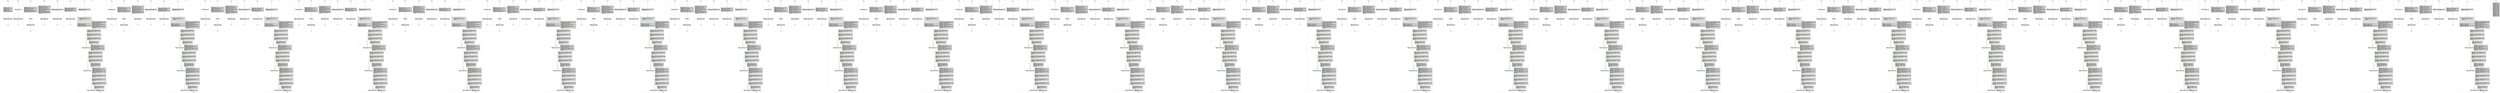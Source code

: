 digraph "a-20040709-1.c.015t.cfg" {
overlap=false;
subgraph "cluster_myrnd" {
	style="dashed";
	color="black";
	label="myrnd ()";
	fn_0_basic_block_0 [shape=Mdiamond,style=filled,fillcolor=white,label="ENTRY"];

	fn_0_basic_block_1 [shape=Mdiamond,style=filled,fillcolor=white,label="EXIT"];

	fn_0_basic_block_2 [shape=record,style=filled,fillcolor=lightgrey,label="{\<bb\ 2\>:\l\
|[valid_files/20040709-1.c:12:5]\ s.0_1\ =\ s;\l\
|[valid_files/20040709-1.c:12:5]\ _2\ =\ s.0_1\ *\ 1103515245;\l\
|[valid_files/20040709-1.c:12:5]\ s\ =\ _2;\l\
|[valid_files/20040709-1.c:13:5]\ s.1_3\ =\ s;\l\
|[valid_files/20040709-1.c:13:5]\ _4\ =\ s.1_3\ +\ 12345;\l\
|[valid_files/20040709-1.c:13:5]\ s\ =\ _4;\l\
|[valid_files/20040709-1.c:14:13]\ s.2_5\ =\ s;\l\
|[valid_files/20040709-1.c:14:13]\ _6\ =\ s.2_5\ /\ 65536;\l\
|[valid_files/20040709-1.c:14:22]\ D.3768\ =\ _6\ &\ 2047;\l\
}"];

	fn_0_basic_block_3 [shape=record,style=filled,fillcolor=lightgrey,label="{\<bb\ 3\>:\l\
|\<L0\>:\l\
|[valid_files/20040709-1.c:14:22\ discrim\ 1]\ return\ D.3768;\l\
}"];

	fn_0_basic_block_0:s -> fn_0_basic_block_2:n [style="solid,bold",color=black,weight=100,constraint=true];
	fn_0_basic_block_2:s -> fn_0_basic_block_3:n [style="solid,bold",color=black,weight=100,constraint=true];
	fn_0_basic_block_3:s -> fn_0_basic_block_1:n [style="solid,bold",color=black,weight=10,constraint=true];
	fn_0_basic_block_0:s -> fn_0_basic_block_1:n [style="invis",constraint=true];
}
subgraph "cluster_retmeA" {
	style="dashed";
	color="black";
	label="retmeA ()";
	fn_1_basic_block_0 [shape=Mdiamond,style=filled,fillcolor=white,label="ENTRY"];

	fn_1_basic_block_1 [shape=Mdiamond,style=filled,fillcolor=white,label="EXIT"];

	fn_1_basic_block_2 [shape=record,style=filled,fillcolor=lightgrey,label="{\<bb\ 2\>:\l\
|[valid_files/20040709-1.c:92:58]\ D.3770\ =\ x;\l\
}"];

	fn_1_basic_block_3 [shape=record,style=filled,fillcolor=lightgrey,label="{\<bb\ 3\>:\l\
|\<L0\>:\l\
|[valid_files/20040709-1.c:92:58\ discrim\ 1]\ return\ D.3770;\l\
}"];

	fn_1_basic_block_0:s -> fn_1_basic_block_2:n [style="solid,bold",color=black,weight=100,constraint=true];
	fn_1_basic_block_2:s -> fn_1_basic_block_3:n [style="solid,bold",color=black,weight=100,constraint=true];
	fn_1_basic_block_3:s -> fn_1_basic_block_1:n [style="solid,bold",color=black,weight=10,constraint=true];
	fn_1_basic_block_0:s -> fn_1_basic_block_1:n [style="invis",constraint=true];
}
subgraph "cluster_fn1A" {
	style="dashed";
	color="black";
	label="fn1A ()";
	fn_2_basic_block_0 [shape=Mdiamond,style=filled,fillcolor=white,label="ENTRY"];

	fn_2_basic_block_1 [shape=Mdiamond,style=filled,fillcolor=white,label="EXIT"];

	fn_2_basic_block_2 [shape=record,style=filled,fillcolor=lightgrey,label="{\<bb\ 2\>:\l\
|[valid_files/20040709-1.c:92:58]\ y\ =\ sA;\l\
|[valid_files/20040709-1.c:92:58]\ _1\ =\ [valid_files/20040709-1.c:92:58]\ y.k;\l\
|[valid_files/20040709-1.c:92:58]\ _2\ =\ (short\ unsigned\ int)\ _1;\l\
|[valid_files/20040709-1.c:92:58]\ _3\ =\ (short\ unsigned\ int)\ x;\l\
|[valid_files/20040709-1.c:92:58]\ _4\ =\ _2\ +\ _3;\l\
|[valid_files/20040709-1.c:92:58]\ _5\ =\ (\<unnamed-unsigned:15\>)\ _4;\l\
|[valid_files/20040709-1.c:92:58]\ [valid_files/20040709-1.c:92:58]\ y.k\ =\ _5;\l\
|[valid_files/20040709-1.c:92:58]\ y\ =\ retmeA\ (y);\l\
|[valid_files/20040709-1.c:92:58\ discrim\ 1]\ _6\ =\ [valid_files/20040709-1.c:92:58]\ y.k;\l\
|[valid_files/20040709-1.c:92:58\ discrim\ 1]\ D.3772\ =\ (unsigned\ int)\ _6;\l\
}"];

	fn_2_basic_block_3 [shape=record,style=filled,fillcolor=lightgrey,label="{\<bb\ 3\>:\l\
|y\ =\ \{CLOBBER(eos)\};\l\
}"];

	fn_2_basic_block_4 [shape=record,style=filled,fillcolor=lightgrey,label="{\<bb\ 4\>:\l\
|\<L1\>:\l\
|[valid_files/20040709-1.c:92:58]\ return\ D.3772;\l\
}"];

	fn_2_basic_block_0:s -> fn_2_basic_block_2:n [style="solid,bold",color=black,weight=100,constraint=true];
	fn_2_basic_block_2:s -> fn_2_basic_block_3:n [style="solid,bold",color=black,weight=100,constraint=true];
	fn_2_basic_block_3:s -> fn_2_basic_block_4:n [style="solid,bold",color=black,weight=100,constraint=true];
	fn_2_basic_block_4:s -> fn_2_basic_block_1:n [style="solid,bold",color=black,weight=10,constraint=true];
	fn_2_basic_block_0:s -> fn_2_basic_block_1:n [style="invis",constraint=true];
}
subgraph "cluster_fn2A" {
	style="dashed";
	color="black";
	label="fn2A ()";
	fn_3_basic_block_0 [shape=Mdiamond,style=filled,fillcolor=white,label="ENTRY"];

	fn_3_basic_block_1 [shape=Mdiamond,style=filled,fillcolor=white,label="EXIT"];

	fn_3_basic_block_2 [shape=record,style=filled,fillcolor=lightgrey,label="{\<bb\ 2\>:\l\
|[valid_files/20040709-1.c:92:58]\ y\ =\ sA;\l\
|[valid_files/20040709-1.c:92:58]\ _1\ =\ [valid_files/20040709-1.c:92:58]\ y.k;\l\
|[valid_files/20040709-1.c:92:58]\ _2\ =\ (short\ unsigned\ int)\ _1;\l\
|[valid_files/20040709-1.c:92:58]\ _3\ =\ (short\ unsigned\ int)\ x;\l\
|[valid_files/20040709-1.c:92:58]\ _4\ =\ _2\ +\ _3;\l\
|[valid_files/20040709-1.c:92:58]\ _5\ =\ (\<unnamed-unsigned:15\>)\ _4;\l\
|[valid_files/20040709-1.c:92:58]\ [valid_files/20040709-1.c:92:58]\ y.k\ =\ _5;\l\
|[valid_files/20040709-1.c:92:58]\ _6\ =\ [valid_files/20040709-1.c:92:58]\ y.k;\l\
|[valid_files/20040709-1.c:92:58]\ _7\ =\ (int)\ _6;\l\
|[valid_files/20040709-1.c:92:58]\ _8\ =\ _7\ %\ 15;\l\
|[valid_files/20040709-1.c:92:58]\ _9\ =\ (\<unnamed-unsigned:15\>)\ _8;\l\
|[valid_files/20040709-1.c:92:58]\ [valid_files/20040709-1.c:92:58]\ y.k\ =\ _9;\l\
|[valid_files/20040709-1.c:92:58]\ _10\ =\ [valid_files/20040709-1.c:92:58]\ y.k;\l\
|[valid_files/20040709-1.c:92:58]\ D.3775\ =\ (unsigned\ int)\ _10;\l\
|y\ =\ \{CLOBBER(eos)\};\l\
}"];

	fn_3_basic_block_3 [shape=record,style=filled,fillcolor=lightgrey,label="{\<bb\ 3\>:\l\
|\<L1\>:\l\
|[valid_files/20040709-1.c:92:58]\ return\ D.3775;\l\
}"];

	fn_3_basic_block_0:s -> fn_3_basic_block_2:n [style="solid,bold",color=black,weight=100,constraint=true];
	fn_3_basic_block_2:s -> fn_3_basic_block_3:n [style="solid,bold",color=black,weight=100,constraint=true];
	fn_3_basic_block_3:s -> fn_3_basic_block_1:n [style="solid,bold",color=black,weight=10,constraint=true];
	fn_3_basic_block_0:s -> fn_3_basic_block_1:n [style="invis",constraint=true];
}
subgraph "cluster_retitA" {
	style="dashed";
	color="black";
	label="retitA ()";
	fn_4_basic_block_0 [shape=Mdiamond,style=filled,fillcolor=white,label="ENTRY"];

	fn_4_basic_block_1 [shape=Mdiamond,style=filled,fillcolor=white,label="EXIT"];

	fn_4_basic_block_2 [shape=record,style=filled,fillcolor=lightgrey,label="{\<bb\ 2\>:\l\
|[valid_files/20040709-1.c:92:58]\ _1\ =\ [valid_files/20040709-1.c:92:58]\ sA.k;\l\
|[valid_files/20040709-1.c:92:58]\ D.3778\ =\ (unsigned\ int)\ _1;\l\
}"];

	fn_4_basic_block_3 [shape=record,style=filled,fillcolor=lightgrey,label="{\<bb\ 3\>:\l\
|\<L0\>:\l\
|[valid_files/20040709-1.c:92:58\ discrim\ 1]\ return\ D.3778;\l\
}"];

	fn_4_basic_block_0:s -> fn_4_basic_block_2:n [style="solid,bold",color=black,weight=100,constraint=true];
	fn_4_basic_block_2:s -> fn_4_basic_block_3:n [style="solid,bold",color=black,weight=100,constraint=true];
	fn_4_basic_block_3:s -> fn_4_basic_block_1:n [style="solid,bold",color=black,weight=10,constraint=true];
	fn_4_basic_block_0:s -> fn_4_basic_block_1:n [style="invis",constraint=true];
}
subgraph "cluster_fn3A" {
	style="dashed";
	color="black";
	label="fn3A ()";
	fn_5_basic_block_0 [shape=Mdiamond,style=filled,fillcolor=white,label="ENTRY"];

	fn_5_basic_block_1 [shape=Mdiamond,style=filled,fillcolor=white,label="EXIT"];

	fn_5_basic_block_2 [shape=record,style=filled,fillcolor=lightgrey,label="{\<bb\ 2\>:\l\
|[valid_files/20040709-1.c:92:58]\ _1\ =\ [valid_files/20040709-1.c:92:58]\ sA.k;\l\
|[valid_files/20040709-1.c:92:58]\ _2\ =\ (short\ unsigned\ int)\ _1;\l\
|[valid_files/20040709-1.c:92:58]\ _3\ =\ (short\ unsigned\ int)\ x;\l\
|[valid_files/20040709-1.c:92:58]\ _4\ =\ _2\ +\ _3;\l\
|[valid_files/20040709-1.c:92:58]\ _5\ =\ (\<unnamed-unsigned:15\>)\ _4;\l\
|[valid_files/20040709-1.c:92:58]\ [valid_files/20040709-1.c:92:58]\ sA.k\ =\ _5;\l\
|[valid_files/20040709-1.c:92:58]\ D.3780\ =\ retitA\ ();\l\
}"];

	fn_5_basic_block_3 [shape=record,style=filled,fillcolor=lightgrey,label="{\<bb\ 3\>:\l\
|\<L0\>:\l\
|[valid_files/20040709-1.c:92:58\ discrim\ 1]\ return\ D.3780;\l\
}"];

	fn_5_basic_block_0:s -> fn_5_basic_block_2:n [style="solid,bold",color=black,weight=100,constraint=true];
	fn_5_basic_block_2:s -> fn_5_basic_block_3:n [style="solid,bold",color=black,weight=100,constraint=true];
	fn_5_basic_block_3:s -> fn_5_basic_block_1:n [style="solid,bold",color=black,weight=10,constraint=true];
	fn_5_basic_block_0:s -> fn_5_basic_block_1:n [style="invis",constraint=true];
}
subgraph "cluster_testA" {
	style="dashed";
	color="black";
	label="testA ()";
	subgraph cluster_6_1 {
	style="filled";
	color="darkgreen";
	fillcolor="grey88";
	label="loop 1";
	labeljust=l;
	penwidth=2;
	fn_6_basic_block_4 [shape=record,style=filled,fillcolor=lightgrey,label="{\<bb\ 4\>:\l\
|[valid_files/20040709-1.c:92:58\ discrim\ 2]\ i.4_4\ =\ (unsigned\ int)\ i;\l\
|[valid_files/20040709-1.c:92:58\ discrim\ 2]\ if\ (i.4_4\ \<=\ 3)\l\
\ \ goto\ \<bb\ 3\>;\ [INV]\l\
else\l\
\ \ goto\ \<bb\ 5\>;\ [INV]\l\
}"];

	fn_6_basic_block_3 [shape=record,style=filled,fillcolor=lightgrey,label="{\<bb\ 3\>:\l\
|[valid_files/20040709-1.c:92:58\ discrim\ 3]\ _1\ =\ myrnd\ ();\l\
|[valid_files/20040709-1.c:92:58\ discrim\ 3]\ p.3_2\ =\ p;\l\
|[valid_files/20040709-1.c:92:58\ discrim\ 3]\ p\ =\ p.3_2\ +\ 1;\l\
|[valid_files/20040709-1.c:92:58\ discrim\ 3]\ _3\ =\ (char)\ _1;\l\
|[valid_files/20040709-1.c:92:58\ discrim\ 3]\ [valid_files/20040709-1.c:92:58]\ *p.3_2\ =\ _3;\l\
|[valid_files/20040709-1.c:92:58\ discrim\ 3]\ i\ =\ i\ +\ 1;\l\
}"];

	}
	fn_6_basic_block_0 [shape=Mdiamond,style=filled,fillcolor=white,label="ENTRY"];

	fn_6_basic_block_1 [shape=Mdiamond,style=filled,fillcolor=white,label="EXIT"];

	fn_6_basic_block_2 [shape=record,style=filled,fillcolor=lightgrey,label="{\<bb\ 2\>:\l\
|[valid_files/20040709-1.c:92:58]\ p\ =\ [valid_files/20040709-1.c:92:58]\ &sA;\l\
|[valid_files/20040709-1.c:92:58]\ i\ =\ 0;\l\
[valid_files/20040709-1.c:92:58]\ goto\ \<bb\ 4\>;\ [INV]\l\
}"];

	fn_6_basic_block_5 [shape=record,style=filled,fillcolor=lightgrey,label="{\<bb\ 5\>:\l\
|[valid_files/20040709-1.c:92:58\ discrim\ 7]\ [valid_files/20040709-1.c:92:58]\ sA.k\ =\ 32767;\l\
|[valid_files/20040709-1.c:92:58\ discrim\ 7]\ _5\ =\ [valid_files/20040709-1.c:92:58]\ sA.k;\l\
|[valid_files/20040709-1.c:92:58\ discrim\ 7]\ mask\ =\ (unsigned\ int)\ _5;\l\
|[valid_files/20040709-1.c:92:58\ discrim\ 7]\ v\ =\ myrnd\ ();\l\
|[valid_files/20040709-1.c:92:58\ discrim\ 1]\ a\ =\ myrnd\ ();\l\
|[valid_files/20040709-1.c:92:58\ discrim\ 2]\ _6\ =\ (\<unnamed-unsigned:15\>)\ v;\l\
|[valid_files/20040709-1.c:92:58\ discrim\ 2]\ [valid_files/20040709-1.c:92:58]\ sA.k\ =\ _6;\l\
|[valid_files/20040709-1.c:92:58\ discrim\ 2]\ x\ =\ sA;\l\
|[valid_files/20040709-1.c:92:58\ discrim\ 2]\ r\ =\ fn1A\ (a);\l\
|[valid_files/20040709-1.c:92:58\ discrim\ 3]\ _7\ =\ [valid_files/20040709-1.c:92:58]\ x.i;\l\
|[valid_files/20040709-1.c:92:58\ discrim\ 3]\ _8\ =\ [valid_files/20040709-1.c:92:58]\ sA.i;\l\
|[valid_files/20040709-1.c:92:58\ discrim\ 3]\ if\ (_7\ !=\ _8)\l\
\ \ goto\ \<bb\ 10\>;\ [INV]\l\
else\l\
\ \ goto\ \<bb\ 6\>;\ [INV]\l\
}"];

	fn_6_basic_block_6 [shape=record,style=filled,fillcolor=lightgrey,label="{\<bb\ 6\>:\l\
|[valid_files/20040709-1.c:92:58\ discrim\ 9]\ _9\ =\ [valid_files/20040709-1.c:92:58]\ x.j;\l\
|[valid_files/20040709-1.c:92:58\ discrim\ 9]\ _10\ =\ [valid_files/20040709-1.c:92:58]\ sA.j;\l\
|[valid_files/20040709-1.c:92:58\ discrim\ 9]\ if\ (_9\ !=\ _10)\l\
\ \ goto\ \<bb\ 10\>;\ [INV]\l\
else\l\
\ \ goto\ \<bb\ 7\>;\ [INV]\l\
}"];

	fn_6_basic_block_7 [shape=record,style=filled,fillcolor=lightgrey,label="{\<bb\ 7\>:\l\
|[valid_files/20040709-1.c:92:58\ discrim\ 11]\ _11\ =\ [valid_files/20040709-1.c:92:58]\ x.k;\l\
|[valid_files/20040709-1.c:92:58\ discrim\ 11]\ _12\ =\ [valid_files/20040709-1.c:92:58]\ sA.k;\l\
|[valid_files/20040709-1.c:92:58\ discrim\ 11]\ if\ (_11\ !=\ _12)\l\
\ \ goto\ \<bb\ 10\>;\ [INV]\l\
else\l\
\ \ goto\ \<bb\ 8\>;\ [INV]\l\
}"];

	fn_6_basic_block_8 [shape=record,style=filled,fillcolor=lightgrey,label="{\<bb\ 8\>:\l\
|[valid_files/20040709-1.c:92:58\ discrim\ 13]\ _13\ =\ [valid_files/20040709-1.c:92:58]\ x.l;\l\
|[valid_files/20040709-1.c:92:58\ discrim\ 13]\ _14\ =\ [valid_files/20040709-1.c:92:58]\ sA.l;\l\
|[valid_files/20040709-1.c:92:58\ discrim\ 13]\ if\ (_13\ !=\ _14)\l\
\ \ goto\ \<bb\ 10\>;\ [INV]\l\
else\l\
\ \ goto\ \<bb\ 9\>;\ [INV]\l\
}"];

	fn_6_basic_block_9 [shape=record,style=filled,fillcolor=lightgrey,label="{\<bb\ 9\>:\l\
|[valid_files/20040709-1.c:92:58\ discrim\ 15]\ _15\ =\ v\ +\ a;\l\
|[valid_files/20040709-1.c:92:58\ discrim\ 15]\ _16\ =\ mask\ &\ _15;\l\
|[valid_files/20040709-1.c:92:58\ discrim\ 15]\ if\ (r\ !=\ _16)\l\
\ \ goto\ \<bb\ 10\>;\ [INV]\l\
else\l\
\ \ goto\ \<bb\ 11\>;\ [INV]\l\
}"];

	fn_6_basic_block_10 [shape=record,style=filled,fillcolor=lightgrey,label="{\<bb\ 10\>:\l\
|[valid_files/20040709-1.c:92:58\ discrim\ 16]\ abort\ ();\l\
}"];

	fn_6_basic_block_11 [shape=record,style=filled,fillcolor=lightgrey,label="{\<bb\ 11\>:\l\
|[valid_files/20040709-1.c:92:58\ discrim\ 17]\ v\ =\ myrnd\ ();\l\
|[valid_files/20040709-1.c:92:58\ discrim\ 1]\ a\ =\ myrnd\ ();\l\
|[valid_files/20040709-1.c:92:58\ discrim\ 2]\ _17\ =\ (\<unnamed-unsigned:15\>)\ v;\l\
|[valid_files/20040709-1.c:92:58\ discrim\ 2]\ [valid_files/20040709-1.c:92:58]\ sA.k\ =\ _17;\l\
|[valid_files/20040709-1.c:92:58\ discrim\ 2]\ x\ =\ sA;\l\
|[valid_files/20040709-1.c:92:58\ discrim\ 2]\ r\ =\ fn2A\ (a);\l\
|[valid_files/20040709-1.c:92:58\ discrim\ 3]\ _18\ =\ [valid_files/20040709-1.c:92:58]\ x.i;\l\
|[valid_files/20040709-1.c:92:58\ discrim\ 3]\ _19\ =\ [valid_files/20040709-1.c:92:58]\ sA.i;\l\
|[valid_files/20040709-1.c:92:58\ discrim\ 3]\ if\ (_18\ !=\ _19)\l\
\ \ goto\ \<bb\ 16\>;\ [INV]\l\
else\l\
\ \ goto\ \<bb\ 12\>;\ [INV]\l\
}"];

	fn_6_basic_block_12 [shape=record,style=filled,fillcolor=lightgrey,label="{\<bb\ 12\>:\l\
|[valid_files/20040709-1.c:92:58\ discrim\ 19]\ _20\ =\ [valid_files/20040709-1.c:92:58]\ x.j;\l\
|[valid_files/20040709-1.c:92:58\ discrim\ 19]\ _21\ =\ [valid_files/20040709-1.c:92:58]\ sA.j;\l\
|[valid_files/20040709-1.c:92:58\ discrim\ 19]\ if\ (_20\ !=\ _21)\l\
\ \ goto\ \<bb\ 16\>;\ [INV]\l\
else\l\
\ \ goto\ \<bb\ 13\>;\ [INV]\l\
}"];

	fn_6_basic_block_13 [shape=record,style=filled,fillcolor=lightgrey,label="{\<bb\ 13\>:\l\
|[valid_files/20040709-1.c:92:58\ discrim\ 21]\ _22\ =\ [valid_files/20040709-1.c:92:58]\ x.k;\l\
|[valid_files/20040709-1.c:92:58\ discrim\ 21]\ _23\ =\ [valid_files/20040709-1.c:92:58]\ sA.k;\l\
|[valid_files/20040709-1.c:92:58\ discrim\ 21]\ if\ (_22\ !=\ _23)\l\
\ \ goto\ \<bb\ 16\>;\ [INV]\l\
else\l\
\ \ goto\ \<bb\ 14\>;\ [INV]\l\
}"];

	fn_6_basic_block_14 [shape=record,style=filled,fillcolor=lightgrey,label="{\<bb\ 14\>:\l\
|[valid_files/20040709-1.c:92:58\ discrim\ 23]\ _24\ =\ [valid_files/20040709-1.c:92:58]\ x.l;\l\
|[valid_files/20040709-1.c:92:58\ discrim\ 23]\ _25\ =\ [valid_files/20040709-1.c:92:58]\ sA.l;\l\
|[valid_files/20040709-1.c:92:58\ discrim\ 23]\ if\ (_24\ !=\ _25)\l\
\ \ goto\ \<bb\ 16\>;\ [INV]\l\
else\l\
\ \ goto\ \<bb\ 15\>;\ [INV]\l\
}"];

	fn_6_basic_block_15 [shape=record,style=filled,fillcolor=lightgrey,label="{\<bb\ 15\>:\l\
|[valid_files/20040709-1.c:92:58\ discrim\ 25]\ _26\ =\ v\ +\ a;\l\
|[valid_files/20040709-1.c:92:58\ discrim\ 25]\ _27\ =\ mask\ &\ _26;\l\
|[valid_files/20040709-1.c:92:58\ discrim\ 25]\ _28\ =\ _27\ %\ 15;\l\
|[valid_files/20040709-1.c:92:58\ discrim\ 25]\ _29\ =\ mask\ &\ _28;\l\
|[valid_files/20040709-1.c:92:58\ discrim\ 25]\ if\ (r\ !=\ _29)\l\
\ \ goto\ \<bb\ 16\>;\ [INV]\l\
else\l\
\ \ goto\ \<bb\ 17\>;\ [INV]\l\
}"];

	fn_6_basic_block_16 [shape=record,style=filled,fillcolor=lightgrey,label="{\<bb\ 16\>:\l\
|[valid_files/20040709-1.c:92:58\ discrim\ 26]\ abort\ ();\l\
}"];

	fn_6_basic_block_17 [shape=record,style=filled,fillcolor=lightgrey,label="{\<bb\ 17\>:\l\
|[valid_files/20040709-1.c:92:58\ discrim\ 27]\ v\ =\ myrnd\ ();\l\
|[valid_files/20040709-1.c:92:58\ discrim\ 1]\ a\ =\ myrnd\ ();\l\
|[valid_files/20040709-1.c:92:58\ discrim\ 2]\ _30\ =\ (\<unnamed-unsigned:15\>)\ v;\l\
|[valid_files/20040709-1.c:92:58\ discrim\ 2]\ [valid_files/20040709-1.c:92:58]\ sA.k\ =\ _30;\l\
|[valid_files/20040709-1.c:92:58\ discrim\ 2]\ x\ =\ sA;\l\
|[valid_files/20040709-1.c:92:58\ discrim\ 2]\ r\ =\ fn3A\ (a);\l\
|[valid_files/20040709-1.c:92:58\ discrim\ 3]\ _31\ =\ [valid_files/20040709-1.c:92:58]\ x.i;\l\
|[valid_files/20040709-1.c:92:58\ discrim\ 3]\ _32\ =\ [valid_files/20040709-1.c:92:58]\ sA.i;\l\
|[valid_files/20040709-1.c:92:58\ discrim\ 3]\ if\ (_31\ !=\ _32)\l\
\ \ goto\ \<bb\ 22\>;\ [INV]\l\
else\l\
\ \ goto\ \<bb\ 18\>;\ [INV]\l\
}"];

	fn_6_basic_block_18 [shape=record,style=filled,fillcolor=lightgrey,label="{\<bb\ 18\>:\l\
|[valid_files/20040709-1.c:92:58\ discrim\ 29]\ _33\ =\ [valid_files/20040709-1.c:92:58]\ x.j;\l\
|[valid_files/20040709-1.c:92:58\ discrim\ 29]\ _34\ =\ [valid_files/20040709-1.c:92:58]\ sA.j;\l\
|[valid_files/20040709-1.c:92:58\ discrim\ 29]\ if\ (_33\ !=\ _34)\l\
\ \ goto\ \<bb\ 22\>;\ [INV]\l\
else\l\
\ \ goto\ \<bb\ 19\>;\ [INV]\l\
}"];

	fn_6_basic_block_19 [shape=record,style=filled,fillcolor=lightgrey,label="{\<bb\ 19\>:\l\
|[valid_files/20040709-1.c:92:58\ discrim\ 31]\ _35\ =\ [valid_files/20040709-1.c:92:58]\ sA.k;\l\
|[valid_files/20040709-1.c:92:58\ discrim\ 31]\ _36\ =\ (unsigned\ int)\ _35;\l\
|[valid_files/20040709-1.c:92:58\ discrim\ 31]\ if\ (r\ !=\ _36)\l\
\ \ goto\ \<bb\ 22\>;\ [INV]\l\
else\l\
\ \ goto\ \<bb\ 20\>;\ [INV]\l\
}"];

	fn_6_basic_block_20 [shape=record,style=filled,fillcolor=lightgrey,label="{\<bb\ 20\>:\l\
|[valid_files/20040709-1.c:92:58\ discrim\ 33]\ _37\ =\ [valid_files/20040709-1.c:92:58]\ x.l;\l\
|[valid_files/20040709-1.c:92:58\ discrim\ 33]\ _38\ =\ [valid_files/20040709-1.c:92:58]\ sA.l;\l\
|[valid_files/20040709-1.c:92:58\ discrim\ 33]\ if\ (_37\ !=\ _38)\l\
\ \ goto\ \<bb\ 22\>;\ [INV]\l\
else\l\
\ \ goto\ \<bb\ 21\>;\ [INV]\l\
}"];

	fn_6_basic_block_21 [shape=record,style=filled,fillcolor=lightgrey,label="{\<bb\ 21\>:\l\
|[valid_files/20040709-1.c:92:58\ discrim\ 35]\ _39\ =\ v\ +\ a;\l\
|[valid_files/20040709-1.c:92:58\ discrim\ 35]\ _40\ =\ mask\ &\ _39;\l\
|[valid_files/20040709-1.c:92:58\ discrim\ 35]\ if\ (r\ !=\ _40)\l\
\ \ goto\ \<bb\ 22\>;\ [INV]\l\
else\l\
\ \ goto\ \<bb\ 23\>;\ [INV]\l\
}"];

	fn_6_basic_block_22 [shape=record,style=filled,fillcolor=lightgrey,label="{\<bb\ 22\>:\l\
|[valid_files/20040709-1.c:92:58\ discrim\ 36]\ abort\ ();\l\
}"];

	fn_6_basic_block_23 [shape=record,style=filled,fillcolor=lightgrey,label="{\<bb\ 23\>:\l\
|x\ =\ \{CLOBBER(eos)\};\l\
|[valid_files/20040709-1.c:92:58\ discrim\ 37]\ return;\l\
}"];

	fn_6_basic_block_0:s -> fn_6_basic_block_2:n [style="solid,bold",color=black,weight=100,constraint=true];
	fn_6_basic_block_2:s -> fn_6_basic_block_4:n [style="solid,bold",color=black,weight=100,constraint=true];
	fn_6_basic_block_3:s -> fn_6_basic_block_4:n [style="dotted,bold",color=blue,weight=10,constraint=false];
	fn_6_basic_block_4:s -> fn_6_basic_block_3:n [style="solid,bold",color=forestgreen,weight=10,constraint=true];
	fn_6_basic_block_4:s -> fn_6_basic_block_5:n [style="solid,bold",color=darkorange,weight=10,constraint=true];
	fn_6_basic_block_5:s -> fn_6_basic_block_10:n [style="solid,bold",color=forestgreen,weight=10,constraint=true];
	fn_6_basic_block_5:s -> fn_6_basic_block_6:n [style="solid,bold",color=darkorange,weight=10,constraint=true];
	fn_6_basic_block_6:s -> fn_6_basic_block_10:n [style="solid,bold",color=forestgreen,weight=10,constraint=true];
	fn_6_basic_block_6:s -> fn_6_basic_block_7:n [style="solid,bold",color=darkorange,weight=10,constraint=true];
	fn_6_basic_block_7:s -> fn_6_basic_block_10:n [style="solid,bold",color=forestgreen,weight=10,constraint=true];
	fn_6_basic_block_7:s -> fn_6_basic_block_8:n [style="solid,bold",color=darkorange,weight=10,constraint=true];
	fn_6_basic_block_8:s -> fn_6_basic_block_10:n [style="solid,bold",color=forestgreen,weight=10,constraint=true];
	fn_6_basic_block_8:s -> fn_6_basic_block_9:n [style="solid,bold",color=darkorange,weight=10,constraint=true];
	fn_6_basic_block_9:s -> fn_6_basic_block_10:n [style="solid,bold",color=forestgreen,weight=10,constraint=true];
	fn_6_basic_block_9:s -> fn_6_basic_block_11:n [style="solid,bold",color=darkorange,weight=10,constraint=true];
	fn_6_basic_block_11:s -> fn_6_basic_block_16:n [style="solid,bold",color=forestgreen,weight=10,constraint=true];
	fn_6_basic_block_11:s -> fn_6_basic_block_12:n [style="solid,bold",color=darkorange,weight=10,constraint=true];
	fn_6_basic_block_12:s -> fn_6_basic_block_16:n [style="solid,bold",color=forestgreen,weight=10,constraint=true];
	fn_6_basic_block_12:s -> fn_6_basic_block_13:n [style="solid,bold",color=darkorange,weight=10,constraint=true];
	fn_6_basic_block_13:s -> fn_6_basic_block_16:n [style="solid,bold",color=forestgreen,weight=10,constraint=true];
	fn_6_basic_block_13:s -> fn_6_basic_block_14:n [style="solid,bold",color=darkorange,weight=10,constraint=true];
	fn_6_basic_block_14:s -> fn_6_basic_block_16:n [style="solid,bold",color=forestgreen,weight=10,constraint=true];
	fn_6_basic_block_14:s -> fn_6_basic_block_15:n [style="solid,bold",color=darkorange,weight=10,constraint=true];
	fn_6_basic_block_15:s -> fn_6_basic_block_16:n [style="solid,bold",color=forestgreen,weight=10,constraint=true];
	fn_6_basic_block_15:s -> fn_6_basic_block_17:n [style="solid,bold",color=darkorange,weight=10,constraint=true];
	fn_6_basic_block_17:s -> fn_6_basic_block_22:n [style="solid,bold",color=forestgreen,weight=10,constraint=true];
	fn_6_basic_block_17:s -> fn_6_basic_block_18:n [style="solid,bold",color=darkorange,weight=10,constraint=true];
	fn_6_basic_block_18:s -> fn_6_basic_block_22:n [style="solid,bold",color=forestgreen,weight=10,constraint=true];
	fn_6_basic_block_18:s -> fn_6_basic_block_19:n [style="solid,bold",color=darkorange,weight=10,constraint=true];
	fn_6_basic_block_19:s -> fn_6_basic_block_22:n [style="solid,bold",color=forestgreen,weight=10,constraint=true];
	fn_6_basic_block_19:s -> fn_6_basic_block_20:n [style="solid,bold",color=darkorange,weight=10,constraint=true];
	fn_6_basic_block_20:s -> fn_6_basic_block_22:n [style="solid,bold",color=forestgreen,weight=10,constraint=true];
	fn_6_basic_block_20:s -> fn_6_basic_block_21:n [style="solid,bold",color=darkorange,weight=10,constraint=true];
	fn_6_basic_block_21:s -> fn_6_basic_block_22:n [style="solid,bold",color=forestgreen,weight=10,constraint=true];
	fn_6_basic_block_21:s -> fn_6_basic_block_23:n [style="solid,bold",color=darkorange,weight=10,constraint=true];
	fn_6_basic_block_23:s -> fn_6_basic_block_1:n [style="solid,bold",color=black,weight=10,constraint=true];
	fn_6_basic_block_0:s -> fn_6_basic_block_1:n [style="invis",constraint=true];
}
subgraph "cluster_retmeB" {
	style="dashed";
	color="black";
	label="retmeB ()";
	fn_7_basic_block_0 [shape=Mdiamond,style=filled,fillcolor=white,label="ENTRY"];

	fn_7_basic_block_1 [shape=Mdiamond,style=filled,fillcolor=white,label="EXIT"];

	fn_7_basic_block_2 [shape=record,style=filled,fillcolor=lightgrey,label="{\<bb\ 2\>:\l\
|[valid_files/20040709-1.c:93:67]\ D.3802\ =\ x;\l\
}"];

	fn_7_basic_block_3 [shape=record,style=filled,fillcolor=lightgrey,label="{\<bb\ 3\>:\l\
|\<L0\>:\l\
|[valid_files/20040709-1.c:93:67\ discrim\ 1]\ return\ D.3802;\l\
}"];

	fn_7_basic_block_0:s -> fn_7_basic_block_2:n [style="solid,bold",color=black,weight=100,constraint=true];
	fn_7_basic_block_2:s -> fn_7_basic_block_3:n [style="solid,bold",color=black,weight=100,constraint=true];
	fn_7_basic_block_3:s -> fn_7_basic_block_1:n [style="solid,bold",color=black,weight=10,constraint=true];
	fn_7_basic_block_0:s -> fn_7_basic_block_1:n [style="invis",constraint=true];
}
subgraph "cluster_fn1B" {
	style="dashed";
	color="black";
	label="fn1B ()";
	fn_8_basic_block_0 [shape=Mdiamond,style=filled,fillcolor=white,label="ENTRY"];

	fn_8_basic_block_1 [shape=Mdiamond,style=filled,fillcolor=white,label="EXIT"];

	fn_8_basic_block_2 [shape=record,style=filled,fillcolor=lightgrey,label="{\<bb\ 2\>:\l\
|[valid_files/20040709-1.c:93:67]\ y\ =\ sB;\l\
|[valid_files/20040709-1.c:93:67]\ _1\ =\ [valid_files/20040709-1.c:93:67]\ y.k;\l\
|[valid_files/20040709-1.c:93:67]\ _2\ =\ (short\ unsigned\ int)\ _1;\l\
|[valid_files/20040709-1.c:93:67]\ _3\ =\ (short\ unsigned\ int)\ x;\l\
|[valid_files/20040709-1.c:93:67]\ _4\ =\ _2\ +\ _3;\l\
|[valid_files/20040709-1.c:93:67]\ _5\ =\ (\<unnamed-unsigned:15\>)\ _4;\l\
|[valid_files/20040709-1.c:93:67]\ [valid_files/20040709-1.c:93:67]\ y.k\ =\ _5;\l\
|[valid_files/20040709-1.c:93:67]\ y\ =\ retmeB\ (y);\l\
|[valid_files/20040709-1.c:93:67\ discrim\ 1]\ _6\ =\ [valid_files/20040709-1.c:93:67]\ y.k;\l\
|[valid_files/20040709-1.c:93:67\ discrim\ 1]\ D.3804\ =\ (unsigned\ int)\ _6;\l\
}"];

	fn_8_basic_block_3 [shape=record,style=filled,fillcolor=lightgrey,label="{\<bb\ 3\>:\l\
|y\ =\ \{CLOBBER(eos)\};\l\
}"];

	fn_8_basic_block_4 [shape=record,style=filled,fillcolor=lightgrey,label="{\<bb\ 4\>:\l\
|\<L1\>:\l\
|[valid_files/20040709-1.c:93:67]\ return\ D.3804;\l\
}"];

	fn_8_basic_block_0:s -> fn_8_basic_block_2:n [style="solid,bold",color=black,weight=100,constraint=true];
	fn_8_basic_block_2:s -> fn_8_basic_block_3:n [style="solid,bold",color=black,weight=100,constraint=true];
	fn_8_basic_block_3:s -> fn_8_basic_block_4:n [style="solid,bold",color=black,weight=100,constraint=true];
	fn_8_basic_block_4:s -> fn_8_basic_block_1:n [style="solid,bold",color=black,weight=10,constraint=true];
	fn_8_basic_block_0:s -> fn_8_basic_block_1:n [style="invis",constraint=true];
}
subgraph "cluster_fn2B" {
	style="dashed";
	color="black";
	label="fn2B ()";
	fn_9_basic_block_0 [shape=Mdiamond,style=filled,fillcolor=white,label="ENTRY"];

	fn_9_basic_block_1 [shape=Mdiamond,style=filled,fillcolor=white,label="EXIT"];

	fn_9_basic_block_2 [shape=record,style=filled,fillcolor=lightgrey,label="{\<bb\ 2\>:\l\
|[valid_files/20040709-1.c:93:67]\ y\ =\ sB;\l\
|[valid_files/20040709-1.c:93:67]\ _1\ =\ [valid_files/20040709-1.c:93:67]\ y.k;\l\
|[valid_files/20040709-1.c:93:67]\ _2\ =\ (short\ unsigned\ int)\ _1;\l\
|[valid_files/20040709-1.c:93:67]\ _3\ =\ (short\ unsigned\ int)\ x;\l\
|[valid_files/20040709-1.c:93:67]\ _4\ =\ _2\ +\ _3;\l\
|[valid_files/20040709-1.c:93:67]\ _5\ =\ (\<unnamed-unsigned:15\>)\ _4;\l\
|[valid_files/20040709-1.c:93:67]\ [valid_files/20040709-1.c:93:67]\ y.k\ =\ _5;\l\
|[valid_files/20040709-1.c:93:67]\ _6\ =\ [valid_files/20040709-1.c:93:67]\ y.k;\l\
|[valid_files/20040709-1.c:93:67]\ _7\ =\ (int)\ _6;\l\
|[valid_files/20040709-1.c:93:67]\ _8\ =\ _7\ %\ 15;\l\
|[valid_files/20040709-1.c:93:67]\ _9\ =\ (\<unnamed-unsigned:15\>)\ _8;\l\
|[valid_files/20040709-1.c:93:67]\ [valid_files/20040709-1.c:93:67]\ y.k\ =\ _9;\l\
|[valid_files/20040709-1.c:93:67]\ _10\ =\ [valid_files/20040709-1.c:93:67]\ y.k;\l\
|[valid_files/20040709-1.c:93:67]\ D.3807\ =\ (unsigned\ int)\ _10;\l\
|y\ =\ \{CLOBBER(eos)\};\l\
}"];

	fn_9_basic_block_3 [shape=record,style=filled,fillcolor=lightgrey,label="{\<bb\ 3\>:\l\
|\<L1\>:\l\
|[valid_files/20040709-1.c:93:67]\ return\ D.3807;\l\
}"];

	fn_9_basic_block_0:s -> fn_9_basic_block_2:n [style="solid,bold",color=black,weight=100,constraint=true];
	fn_9_basic_block_2:s -> fn_9_basic_block_3:n [style="solid,bold",color=black,weight=100,constraint=true];
	fn_9_basic_block_3:s -> fn_9_basic_block_1:n [style="solid,bold",color=black,weight=10,constraint=true];
	fn_9_basic_block_0:s -> fn_9_basic_block_1:n [style="invis",constraint=true];
}
subgraph "cluster_retitB" {
	style="dashed";
	color="black";
	label="retitB ()";
	fn_10_basic_block_0 [shape=Mdiamond,style=filled,fillcolor=white,label="ENTRY"];

	fn_10_basic_block_1 [shape=Mdiamond,style=filled,fillcolor=white,label="EXIT"];

	fn_10_basic_block_2 [shape=record,style=filled,fillcolor=lightgrey,label="{\<bb\ 2\>:\l\
|[valid_files/20040709-1.c:93:67]\ _1\ =\ [valid_files/20040709-1.c:93:67]\ sB.k;\l\
|[valid_files/20040709-1.c:93:67]\ D.3810\ =\ (unsigned\ int)\ _1;\l\
}"];

	fn_10_basic_block_3 [shape=record,style=filled,fillcolor=lightgrey,label="{\<bb\ 3\>:\l\
|\<L0\>:\l\
|[valid_files/20040709-1.c:93:67\ discrim\ 1]\ return\ D.3810;\l\
}"];

	fn_10_basic_block_0:s -> fn_10_basic_block_2:n [style="solid,bold",color=black,weight=100,constraint=true];
	fn_10_basic_block_2:s -> fn_10_basic_block_3:n [style="solid,bold",color=black,weight=100,constraint=true];
	fn_10_basic_block_3:s -> fn_10_basic_block_1:n [style="solid,bold",color=black,weight=10,constraint=true];
	fn_10_basic_block_0:s -> fn_10_basic_block_1:n [style="invis",constraint=true];
}
subgraph "cluster_fn3B" {
	style="dashed";
	color="black";
	label="fn3B ()";
	fn_11_basic_block_0 [shape=Mdiamond,style=filled,fillcolor=white,label="ENTRY"];

	fn_11_basic_block_1 [shape=Mdiamond,style=filled,fillcolor=white,label="EXIT"];

	fn_11_basic_block_2 [shape=record,style=filled,fillcolor=lightgrey,label="{\<bb\ 2\>:\l\
|[valid_files/20040709-1.c:93:67]\ _1\ =\ [valid_files/20040709-1.c:93:67]\ sB.k;\l\
|[valid_files/20040709-1.c:93:67]\ _2\ =\ (short\ unsigned\ int)\ _1;\l\
|[valid_files/20040709-1.c:93:67]\ _3\ =\ (short\ unsigned\ int)\ x;\l\
|[valid_files/20040709-1.c:93:67]\ _4\ =\ _2\ +\ _3;\l\
|[valid_files/20040709-1.c:93:67]\ _5\ =\ (\<unnamed-unsigned:15\>)\ _4;\l\
|[valid_files/20040709-1.c:93:67]\ [valid_files/20040709-1.c:93:67]\ sB.k\ =\ _5;\l\
|[valid_files/20040709-1.c:93:67]\ D.3812\ =\ retitB\ ();\l\
}"];

	fn_11_basic_block_3 [shape=record,style=filled,fillcolor=lightgrey,label="{\<bb\ 3\>:\l\
|\<L0\>:\l\
|[valid_files/20040709-1.c:93:67\ discrim\ 1]\ return\ D.3812;\l\
}"];

	fn_11_basic_block_0:s -> fn_11_basic_block_2:n [style="solid,bold",color=black,weight=100,constraint=true];
	fn_11_basic_block_2:s -> fn_11_basic_block_3:n [style="solid,bold",color=black,weight=100,constraint=true];
	fn_11_basic_block_3:s -> fn_11_basic_block_1:n [style="solid,bold",color=black,weight=10,constraint=true];
	fn_11_basic_block_0:s -> fn_11_basic_block_1:n [style="invis",constraint=true];
}
subgraph "cluster_testB" {
	style="dashed";
	color="black";
	label="testB ()";
	subgraph cluster_12_1 {
	style="filled";
	color="darkgreen";
	fillcolor="grey88";
	label="loop 1";
	labeljust=l;
	penwidth=2;
	fn_12_basic_block_4 [shape=record,style=filled,fillcolor=lightgrey,label="{\<bb\ 4\>:\l\
|[valid_files/20040709-1.c:93:67\ discrim\ 2]\ i.6_4\ =\ (unsigned\ int)\ i;\l\
|[valid_files/20040709-1.c:93:67\ discrim\ 2]\ if\ (i.6_4\ \<=\ 7)\l\
\ \ goto\ \<bb\ 3\>;\ [INV]\l\
else\l\
\ \ goto\ \<bb\ 5\>;\ [INV]\l\
}"];

	fn_12_basic_block_3 [shape=record,style=filled,fillcolor=lightgrey,label="{\<bb\ 3\>:\l\
|[valid_files/20040709-1.c:93:67\ discrim\ 3]\ _1\ =\ myrnd\ ();\l\
|[valid_files/20040709-1.c:93:67\ discrim\ 3]\ p.5_2\ =\ p;\l\
|[valid_files/20040709-1.c:93:67\ discrim\ 3]\ p\ =\ p.5_2\ +\ 1;\l\
|[valid_files/20040709-1.c:93:67\ discrim\ 3]\ _3\ =\ (char)\ _1;\l\
|[valid_files/20040709-1.c:93:67\ discrim\ 3]\ [valid_files/20040709-1.c:93:67]\ *p.5_2\ =\ _3;\l\
|[valid_files/20040709-1.c:93:67\ discrim\ 3]\ i\ =\ i\ +\ 1;\l\
}"];

	}
	fn_12_basic_block_0 [shape=Mdiamond,style=filled,fillcolor=white,label="ENTRY"];

	fn_12_basic_block_1 [shape=Mdiamond,style=filled,fillcolor=white,label="EXIT"];

	fn_12_basic_block_2 [shape=record,style=filled,fillcolor=lightgrey,label="{\<bb\ 2\>:\l\
|[valid_files/20040709-1.c:93:67]\ p\ =\ [valid_files/20040709-1.c:93:67]\ &sB;\l\
|[valid_files/20040709-1.c:93:67]\ i\ =\ 0;\l\
[valid_files/20040709-1.c:93:67]\ goto\ \<bb\ 4\>;\ [INV]\l\
}"];

	fn_12_basic_block_5 [shape=record,style=filled,fillcolor=lightgrey,label="{\<bb\ 5\>:\l\
|[valid_files/20040709-1.c:93:67\ discrim\ 7]\ [valid_files/20040709-1.c:93:67]\ sB.k\ =\ 32767;\l\
|[valid_files/20040709-1.c:93:67\ discrim\ 7]\ _5\ =\ [valid_files/20040709-1.c:93:67]\ sB.k;\l\
|[valid_files/20040709-1.c:93:67\ discrim\ 7]\ mask\ =\ (unsigned\ int)\ _5;\l\
|[valid_files/20040709-1.c:93:67\ discrim\ 7]\ v\ =\ myrnd\ ();\l\
|[valid_files/20040709-1.c:93:67\ discrim\ 1]\ a\ =\ myrnd\ ();\l\
|[valid_files/20040709-1.c:93:67\ discrim\ 2]\ _6\ =\ (\<unnamed-unsigned:15\>)\ v;\l\
|[valid_files/20040709-1.c:93:67\ discrim\ 2]\ [valid_files/20040709-1.c:93:67]\ sB.k\ =\ _6;\l\
|[valid_files/20040709-1.c:93:67\ discrim\ 2]\ x\ =\ sB;\l\
|[valid_files/20040709-1.c:93:67\ discrim\ 2]\ r\ =\ fn1B\ (a);\l\
|[valid_files/20040709-1.c:93:67\ discrim\ 3]\ _7\ =\ [valid_files/20040709-1.c:93:67]\ x.i;\l\
|[valid_files/20040709-1.c:93:67\ discrim\ 3]\ _8\ =\ [valid_files/20040709-1.c:93:67]\ sB.i;\l\
|[valid_files/20040709-1.c:93:67\ discrim\ 3]\ if\ (_7\ !=\ _8)\l\
\ \ goto\ \<bb\ 10\>;\ [INV]\l\
else\l\
\ \ goto\ \<bb\ 6\>;\ [INV]\l\
}"];

	fn_12_basic_block_6 [shape=record,style=filled,fillcolor=lightgrey,label="{\<bb\ 6\>:\l\
|[valid_files/20040709-1.c:93:67\ discrim\ 9]\ _9\ =\ [valid_files/20040709-1.c:93:67]\ x.j;\l\
|[valid_files/20040709-1.c:93:67\ discrim\ 9]\ _10\ =\ [valid_files/20040709-1.c:93:67]\ sB.j;\l\
|[valid_files/20040709-1.c:93:67\ discrim\ 9]\ if\ (_9\ !=\ _10)\l\
\ \ goto\ \<bb\ 10\>;\ [INV]\l\
else\l\
\ \ goto\ \<bb\ 7\>;\ [INV]\l\
}"];

	fn_12_basic_block_7 [shape=record,style=filled,fillcolor=lightgrey,label="{\<bb\ 7\>:\l\
|[valid_files/20040709-1.c:93:67\ discrim\ 11]\ _11\ =\ [valid_files/20040709-1.c:93:67]\ x.k;\l\
|[valid_files/20040709-1.c:93:67\ discrim\ 11]\ _12\ =\ [valid_files/20040709-1.c:93:67]\ sB.k;\l\
|[valid_files/20040709-1.c:93:67\ discrim\ 11]\ if\ (_11\ !=\ _12)\l\
\ \ goto\ \<bb\ 10\>;\ [INV]\l\
else\l\
\ \ goto\ \<bb\ 8\>;\ [INV]\l\
}"];

	fn_12_basic_block_8 [shape=record,style=filled,fillcolor=lightgrey,label="{\<bb\ 8\>:\l\
|[valid_files/20040709-1.c:93:67\ discrim\ 13]\ _13\ =\ [valid_files/20040709-1.c:93:67]\ x.l;\l\
|[valid_files/20040709-1.c:93:67\ discrim\ 13]\ _14\ =\ [valid_files/20040709-1.c:93:67]\ sB.l;\l\
|[valid_files/20040709-1.c:93:67\ discrim\ 13]\ if\ (_13\ !=\ _14)\l\
\ \ goto\ \<bb\ 10\>;\ [INV]\l\
else\l\
\ \ goto\ \<bb\ 9\>;\ [INV]\l\
}"];

	fn_12_basic_block_9 [shape=record,style=filled,fillcolor=lightgrey,label="{\<bb\ 9\>:\l\
|[valid_files/20040709-1.c:93:67\ discrim\ 15]\ _15\ =\ v\ +\ a;\l\
|[valid_files/20040709-1.c:93:67\ discrim\ 15]\ _16\ =\ mask\ &\ _15;\l\
|[valid_files/20040709-1.c:93:67\ discrim\ 15]\ if\ (r\ !=\ _16)\l\
\ \ goto\ \<bb\ 10\>;\ [INV]\l\
else\l\
\ \ goto\ \<bb\ 11\>;\ [INV]\l\
}"];

	fn_12_basic_block_10 [shape=record,style=filled,fillcolor=lightgrey,label="{\<bb\ 10\>:\l\
|[valid_files/20040709-1.c:93:67\ discrim\ 16]\ abort\ ();\l\
}"];

	fn_12_basic_block_11 [shape=record,style=filled,fillcolor=lightgrey,label="{\<bb\ 11\>:\l\
|[valid_files/20040709-1.c:93:67\ discrim\ 17]\ v\ =\ myrnd\ ();\l\
|[valid_files/20040709-1.c:93:67\ discrim\ 1]\ a\ =\ myrnd\ ();\l\
|[valid_files/20040709-1.c:93:67\ discrim\ 2]\ _17\ =\ (\<unnamed-unsigned:15\>)\ v;\l\
|[valid_files/20040709-1.c:93:67\ discrim\ 2]\ [valid_files/20040709-1.c:93:67]\ sB.k\ =\ _17;\l\
|[valid_files/20040709-1.c:93:67\ discrim\ 2]\ x\ =\ sB;\l\
|[valid_files/20040709-1.c:93:67\ discrim\ 2]\ r\ =\ fn2B\ (a);\l\
|[valid_files/20040709-1.c:93:67\ discrim\ 3]\ _18\ =\ [valid_files/20040709-1.c:93:67]\ x.i;\l\
|[valid_files/20040709-1.c:93:67\ discrim\ 3]\ _19\ =\ [valid_files/20040709-1.c:93:67]\ sB.i;\l\
|[valid_files/20040709-1.c:93:67\ discrim\ 3]\ if\ (_18\ !=\ _19)\l\
\ \ goto\ \<bb\ 16\>;\ [INV]\l\
else\l\
\ \ goto\ \<bb\ 12\>;\ [INV]\l\
}"];

	fn_12_basic_block_12 [shape=record,style=filled,fillcolor=lightgrey,label="{\<bb\ 12\>:\l\
|[valid_files/20040709-1.c:93:67\ discrim\ 19]\ _20\ =\ [valid_files/20040709-1.c:93:67]\ x.j;\l\
|[valid_files/20040709-1.c:93:67\ discrim\ 19]\ _21\ =\ [valid_files/20040709-1.c:93:67]\ sB.j;\l\
|[valid_files/20040709-1.c:93:67\ discrim\ 19]\ if\ (_20\ !=\ _21)\l\
\ \ goto\ \<bb\ 16\>;\ [INV]\l\
else\l\
\ \ goto\ \<bb\ 13\>;\ [INV]\l\
}"];

	fn_12_basic_block_13 [shape=record,style=filled,fillcolor=lightgrey,label="{\<bb\ 13\>:\l\
|[valid_files/20040709-1.c:93:67\ discrim\ 21]\ _22\ =\ [valid_files/20040709-1.c:93:67]\ x.k;\l\
|[valid_files/20040709-1.c:93:67\ discrim\ 21]\ _23\ =\ [valid_files/20040709-1.c:93:67]\ sB.k;\l\
|[valid_files/20040709-1.c:93:67\ discrim\ 21]\ if\ (_22\ !=\ _23)\l\
\ \ goto\ \<bb\ 16\>;\ [INV]\l\
else\l\
\ \ goto\ \<bb\ 14\>;\ [INV]\l\
}"];

	fn_12_basic_block_14 [shape=record,style=filled,fillcolor=lightgrey,label="{\<bb\ 14\>:\l\
|[valid_files/20040709-1.c:93:67\ discrim\ 23]\ _24\ =\ [valid_files/20040709-1.c:93:67]\ x.l;\l\
|[valid_files/20040709-1.c:93:67\ discrim\ 23]\ _25\ =\ [valid_files/20040709-1.c:93:67]\ sB.l;\l\
|[valid_files/20040709-1.c:93:67\ discrim\ 23]\ if\ (_24\ !=\ _25)\l\
\ \ goto\ \<bb\ 16\>;\ [INV]\l\
else\l\
\ \ goto\ \<bb\ 15\>;\ [INV]\l\
}"];

	fn_12_basic_block_15 [shape=record,style=filled,fillcolor=lightgrey,label="{\<bb\ 15\>:\l\
|[valid_files/20040709-1.c:93:67\ discrim\ 25]\ _26\ =\ v\ +\ a;\l\
|[valid_files/20040709-1.c:93:67\ discrim\ 25]\ _27\ =\ mask\ &\ _26;\l\
|[valid_files/20040709-1.c:93:67\ discrim\ 25]\ _28\ =\ _27\ %\ 15;\l\
|[valid_files/20040709-1.c:93:67\ discrim\ 25]\ _29\ =\ mask\ &\ _28;\l\
|[valid_files/20040709-1.c:93:67\ discrim\ 25]\ if\ (r\ !=\ _29)\l\
\ \ goto\ \<bb\ 16\>;\ [INV]\l\
else\l\
\ \ goto\ \<bb\ 17\>;\ [INV]\l\
}"];

	fn_12_basic_block_16 [shape=record,style=filled,fillcolor=lightgrey,label="{\<bb\ 16\>:\l\
|[valid_files/20040709-1.c:93:67\ discrim\ 26]\ abort\ ();\l\
}"];

	fn_12_basic_block_17 [shape=record,style=filled,fillcolor=lightgrey,label="{\<bb\ 17\>:\l\
|[valid_files/20040709-1.c:93:67\ discrim\ 27]\ v\ =\ myrnd\ ();\l\
|[valid_files/20040709-1.c:93:67\ discrim\ 1]\ a\ =\ myrnd\ ();\l\
|[valid_files/20040709-1.c:93:67\ discrim\ 2]\ _30\ =\ (\<unnamed-unsigned:15\>)\ v;\l\
|[valid_files/20040709-1.c:93:67\ discrim\ 2]\ [valid_files/20040709-1.c:93:67]\ sB.k\ =\ _30;\l\
|[valid_files/20040709-1.c:93:67\ discrim\ 2]\ x\ =\ sB;\l\
|[valid_files/20040709-1.c:93:67\ discrim\ 2]\ r\ =\ fn3B\ (a);\l\
|[valid_files/20040709-1.c:93:67\ discrim\ 3]\ _31\ =\ [valid_files/20040709-1.c:93:67]\ x.i;\l\
|[valid_files/20040709-1.c:93:67\ discrim\ 3]\ _32\ =\ [valid_files/20040709-1.c:93:67]\ sB.i;\l\
|[valid_files/20040709-1.c:93:67\ discrim\ 3]\ if\ (_31\ !=\ _32)\l\
\ \ goto\ \<bb\ 22\>;\ [INV]\l\
else\l\
\ \ goto\ \<bb\ 18\>;\ [INV]\l\
}"];

	fn_12_basic_block_18 [shape=record,style=filled,fillcolor=lightgrey,label="{\<bb\ 18\>:\l\
|[valid_files/20040709-1.c:93:67\ discrim\ 29]\ _33\ =\ [valid_files/20040709-1.c:93:67]\ x.j;\l\
|[valid_files/20040709-1.c:93:67\ discrim\ 29]\ _34\ =\ [valid_files/20040709-1.c:93:67]\ sB.j;\l\
|[valid_files/20040709-1.c:93:67\ discrim\ 29]\ if\ (_33\ !=\ _34)\l\
\ \ goto\ \<bb\ 22\>;\ [INV]\l\
else\l\
\ \ goto\ \<bb\ 19\>;\ [INV]\l\
}"];

	fn_12_basic_block_19 [shape=record,style=filled,fillcolor=lightgrey,label="{\<bb\ 19\>:\l\
|[valid_files/20040709-1.c:93:67\ discrim\ 31]\ _35\ =\ [valid_files/20040709-1.c:93:67]\ sB.k;\l\
|[valid_files/20040709-1.c:93:67\ discrim\ 31]\ _36\ =\ (unsigned\ int)\ _35;\l\
|[valid_files/20040709-1.c:93:67\ discrim\ 31]\ if\ (r\ !=\ _36)\l\
\ \ goto\ \<bb\ 22\>;\ [INV]\l\
else\l\
\ \ goto\ \<bb\ 20\>;\ [INV]\l\
}"];

	fn_12_basic_block_20 [shape=record,style=filled,fillcolor=lightgrey,label="{\<bb\ 20\>:\l\
|[valid_files/20040709-1.c:93:67\ discrim\ 33]\ _37\ =\ [valid_files/20040709-1.c:93:67]\ x.l;\l\
|[valid_files/20040709-1.c:93:67\ discrim\ 33]\ _38\ =\ [valid_files/20040709-1.c:93:67]\ sB.l;\l\
|[valid_files/20040709-1.c:93:67\ discrim\ 33]\ if\ (_37\ !=\ _38)\l\
\ \ goto\ \<bb\ 22\>;\ [INV]\l\
else\l\
\ \ goto\ \<bb\ 21\>;\ [INV]\l\
}"];

	fn_12_basic_block_21 [shape=record,style=filled,fillcolor=lightgrey,label="{\<bb\ 21\>:\l\
|[valid_files/20040709-1.c:93:67\ discrim\ 35]\ _39\ =\ v\ +\ a;\l\
|[valid_files/20040709-1.c:93:67\ discrim\ 35]\ _40\ =\ mask\ &\ _39;\l\
|[valid_files/20040709-1.c:93:67\ discrim\ 35]\ if\ (r\ !=\ _40)\l\
\ \ goto\ \<bb\ 22\>;\ [INV]\l\
else\l\
\ \ goto\ \<bb\ 23\>;\ [INV]\l\
}"];

	fn_12_basic_block_22 [shape=record,style=filled,fillcolor=lightgrey,label="{\<bb\ 22\>:\l\
|[valid_files/20040709-1.c:93:67\ discrim\ 36]\ abort\ ();\l\
}"];

	fn_12_basic_block_23 [shape=record,style=filled,fillcolor=lightgrey,label="{\<bb\ 23\>:\l\
|x\ =\ \{CLOBBER(eos)\};\l\
|[valid_files/20040709-1.c:93:67\ discrim\ 37]\ return;\l\
}"];

	fn_12_basic_block_0:s -> fn_12_basic_block_2:n [style="solid,bold",color=black,weight=100,constraint=true];
	fn_12_basic_block_2:s -> fn_12_basic_block_4:n [style="solid,bold",color=black,weight=100,constraint=true];
	fn_12_basic_block_3:s -> fn_12_basic_block_4:n [style="dotted,bold",color=blue,weight=10,constraint=false];
	fn_12_basic_block_4:s -> fn_12_basic_block_3:n [style="solid,bold",color=forestgreen,weight=10,constraint=true];
	fn_12_basic_block_4:s -> fn_12_basic_block_5:n [style="solid,bold",color=darkorange,weight=10,constraint=true];
	fn_12_basic_block_5:s -> fn_12_basic_block_10:n [style="solid,bold",color=forestgreen,weight=10,constraint=true];
	fn_12_basic_block_5:s -> fn_12_basic_block_6:n [style="solid,bold",color=darkorange,weight=10,constraint=true];
	fn_12_basic_block_6:s -> fn_12_basic_block_10:n [style="solid,bold",color=forestgreen,weight=10,constraint=true];
	fn_12_basic_block_6:s -> fn_12_basic_block_7:n [style="solid,bold",color=darkorange,weight=10,constraint=true];
	fn_12_basic_block_7:s -> fn_12_basic_block_10:n [style="solid,bold",color=forestgreen,weight=10,constraint=true];
	fn_12_basic_block_7:s -> fn_12_basic_block_8:n [style="solid,bold",color=darkorange,weight=10,constraint=true];
	fn_12_basic_block_8:s -> fn_12_basic_block_10:n [style="solid,bold",color=forestgreen,weight=10,constraint=true];
	fn_12_basic_block_8:s -> fn_12_basic_block_9:n [style="solid,bold",color=darkorange,weight=10,constraint=true];
	fn_12_basic_block_9:s -> fn_12_basic_block_10:n [style="solid,bold",color=forestgreen,weight=10,constraint=true];
	fn_12_basic_block_9:s -> fn_12_basic_block_11:n [style="solid,bold",color=darkorange,weight=10,constraint=true];
	fn_12_basic_block_11:s -> fn_12_basic_block_16:n [style="solid,bold",color=forestgreen,weight=10,constraint=true];
	fn_12_basic_block_11:s -> fn_12_basic_block_12:n [style="solid,bold",color=darkorange,weight=10,constraint=true];
	fn_12_basic_block_12:s -> fn_12_basic_block_16:n [style="solid,bold",color=forestgreen,weight=10,constraint=true];
	fn_12_basic_block_12:s -> fn_12_basic_block_13:n [style="solid,bold",color=darkorange,weight=10,constraint=true];
	fn_12_basic_block_13:s -> fn_12_basic_block_16:n [style="solid,bold",color=forestgreen,weight=10,constraint=true];
	fn_12_basic_block_13:s -> fn_12_basic_block_14:n [style="solid,bold",color=darkorange,weight=10,constraint=true];
	fn_12_basic_block_14:s -> fn_12_basic_block_16:n [style="solid,bold",color=forestgreen,weight=10,constraint=true];
	fn_12_basic_block_14:s -> fn_12_basic_block_15:n [style="solid,bold",color=darkorange,weight=10,constraint=true];
	fn_12_basic_block_15:s -> fn_12_basic_block_16:n [style="solid,bold",color=forestgreen,weight=10,constraint=true];
	fn_12_basic_block_15:s -> fn_12_basic_block_17:n [style="solid,bold",color=darkorange,weight=10,constraint=true];
	fn_12_basic_block_17:s -> fn_12_basic_block_22:n [style="solid,bold",color=forestgreen,weight=10,constraint=true];
	fn_12_basic_block_17:s -> fn_12_basic_block_18:n [style="solid,bold",color=darkorange,weight=10,constraint=true];
	fn_12_basic_block_18:s -> fn_12_basic_block_22:n [style="solid,bold",color=forestgreen,weight=10,constraint=true];
	fn_12_basic_block_18:s -> fn_12_basic_block_19:n [style="solid,bold",color=darkorange,weight=10,constraint=true];
	fn_12_basic_block_19:s -> fn_12_basic_block_22:n [style="solid,bold",color=forestgreen,weight=10,constraint=true];
	fn_12_basic_block_19:s -> fn_12_basic_block_20:n [style="solid,bold",color=darkorange,weight=10,constraint=true];
	fn_12_basic_block_20:s -> fn_12_basic_block_22:n [style="solid,bold",color=forestgreen,weight=10,constraint=true];
	fn_12_basic_block_20:s -> fn_12_basic_block_21:n [style="solid,bold",color=darkorange,weight=10,constraint=true];
	fn_12_basic_block_21:s -> fn_12_basic_block_22:n [style="solid,bold",color=forestgreen,weight=10,constraint=true];
	fn_12_basic_block_21:s -> fn_12_basic_block_23:n [style="solid,bold",color=darkorange,weight=10,constraint=true];
	fn_12_basic_block_23:s -> fn_12_basic_block_1:n [style="solid,bold",color=black,weight=10,constraint=true];
	fn_12_basic_block_0:s -> fn_12_basic_block_1:n [style="invis",constraint=true];
}
subgraph "cluster_retmeC" {
	style="dashed";
	color="black";
	label="retmeC ()";
	fn_13_basic_block_0 [shape=Mdiamond,style=filled,fillcolor=white,label="ENTRY"];

	fn_13_basic_block_1 [shape=Mdiamond,style=filled,fillcolor=white,label="EXIT"];

	fn_13_basic_block_2 [shape=record,style=filled,fillcolor=lightgrey,label="{\<bb\ 2\>:\l\
|[valid_files/20040709-1.c:94:67]\ D.3834\ =\ x;\l\
}"];

	fn_13_basic_block_3 [shape=record,style=filled,fillcolor=lightgrey,label="{\<bb\ 3\>:\l\
|\<L0\>:\l\
|[valid_files/20040709-1.c:94:67\ discrim\ 1]\ return\ D.3834;\l\
}"];

	fn_13_basic_block_0:s -> fn_13_basic_block_2:n [style="solid,bold",color=black,weight=100,constraint=true];
	fn_13_basic_block_2:s -> fn_13_basic_block_3:n [style="solid,bold",color=black,weight=100,constraint=true];
	fn_13_basic_block_3:s -> fn_13_basic_block_1:n [style="solid,bold",color=black,weight=10,constraint=true];
	fn_13_basic_block_0:s -> fn_13_basic_block_1:n [style="invis",constraint=true];
}
subgraph "cluster_fn1C" {
	style="dashed";
	color="black";
	label="fn1C ()";
	fn_14_basic_block_0 [shape=Mdiamond,style=filled,fillcolor=white,label="ENTRY"];

	fn_14_basic_block_1 [shape=Mdiamond,style=filled,fillcolor=white,label="EXIT"];

	fn_14_basic_block_2 [shape=record,style=filled,fillcolor=lightgrey,label="{\<bb\ 2\>:\l\
|[valid_files/20040709-1.c:94:67]\ y\ =\ sC;\l\
|[valid_files/20040709-1.c:94:67]\ _1\ =\ [valid_files/20040709-1.c:94:67]\ y.k;\l\
|[valid_files/20040709-1.c:94:67]\ _2\ =\ (short\ unsigned\ int)\ _1;\l\
|[valid_files/20040709-1.c:94:67]\ _3\ =\ (short\ unsigned\ int)\ x;\l\
|[valid_files/20040709-1.c:94:67]\ _4\ =\ _2\ +\ _3;\l\
|[valid_files/20040709-1.c:94:67]\ _5\ =\ (\<unnamed-unsigned:15\>)\ _4;\l\
|[valid_files/20040709-1.c:94:67]\ [valid_files/20040709-1.c:94:67]\ y.k\ =\ _5;\l\
|[valid_files/20040709-1.c:94:67]\ y\ =\ retmeC\ (y);\l\
|[valid_files/20040709-1.c:94:67\ discrim\ 1]\ _6\ =\ [valid_files/20040709-1.c:94:67]\ y.k;\l\
|[valid_files/20040709-1.c:94:67\ discrim\ 1]\ D.3836\ =\ (unsigned\ int)\ _6;\l\
}"];

	fn_14_basic_block_3 [shape=record,style=filled,fillcolor=lightgrey,label="{\<bb\ 3\>:\l\
|y\ =\ \{CLOBBER(eos)\};\l\
}"];

	fn_14_basic_block_4 [shape=record,style=filled,fillcolor=lightgrey,label="{\<bb\ 4\>:\l\
|\<L1\>:\l\
|[valid_files/20040709-1.c:94:67]\ return\ D.3836;\l\
}"];

	fn_14_basic_block_0:s -> fn_14_basic_block_2:n [style="solid,bold",color=black,weight=100,constraint=true];
	fn_14_basic_block_2:s -> fn_14_basic_block_3:n [style="solid,bold",color=black,weight=100,constraint=true];
	fn_14_basic_block_3:s -> fn_14_basic_block_4:n [style="solid,bold",color=black,weight=100,constraint=true];
	fn_14_basic_block_4:s -> fn_14_basic_block_1:n [style="solid,bold",color=black,weight=10,constraint=true];
	fn_14_basic_block_0:s -> fn_14_basic_block_1:n [style="invis",constraint=true];
}
subgraph "cluster_fn2C" {
	style="dashed";
	color="black";
	label="fn2C ()";
	fn_15_basic_block_0 [shape=Mdiamond,style=filled,fillcolor=white,label="ENTRY"];

	fn_15_basic_block_1 [shape=Mdiamond,style=filled,fillcolor=white,label="EXIT"];

	fn_15_basic_block_2 [shape=record,style=filled,fillcolor=lightgrey,label="{\<bb\ 2\>:\l\
|[valid_files/20040709-1.c:94:67]\ y\ =\ sC;\l\
|[valid_files/20040709-1.c:94:67]\ _1\ =\ [valid_files/20040709-1.c:94:67]\ y.k;\l\
|[valid_files/20040709-1.c:94:67]\ _2\ =\ (short\ unsigned\ int)\ _1;\l\
|[valid_files/20040709-1.c:94:67]\ _3\ =\ (short\ unsigned\ int)\ x;\l\
|[valid_files/20040709-1.c:94:67]\ _4\ =\ _2\ +\ _3;\l\
|[valid_files/20040709-1.c:94:67]\ _5\ =\ (\<unnamed-unsigned:15\>)\ _4;\l\
|[valid_files/20040709-1.c:94:67]\ [valid_files/20040709-1.c:94:67]\ y.k\ =\ _5;\l\
|[valid_files/20040709-1.c:94:67]\ _6\ =\ [valid_files/20040709-1.c:94:67]\ y.k;\l\
|[valid_files/20040709-1.c:94:67]\ _7\ =\ (int)\ _6;\l\
|[valid_files/20040709-1.c:94:67]\ _8\ =\ _7\ %\ 15;\l\
|[valid_files/20040709-1.c:94:67]\ _9\ =\ (\<unnamed-unsigned:15\>)\ _8;\l\
|[valid_files/20040709-1.c:94:67]\ [valid_files/20040709-1.c:94:67]\ y.k\ =\ _9;\l\
|[valid_files/20040709-1.c:94:67]\ _10\ =\ [valid_files/20040709-1.c:94:67]\ y.k;\l\
|[valid_files/20040709-1.c:94:67]\ D.3839\ =\ (unsigned\ int)\ _10;\l\
|y\ =\ \{CLOBBER(eos)\};\l\
}"];

	fn_15_basic_block_3 [shape=record,style=filled,fillcolor=lightgrey,label="{\<bb\ 3\>:\l\
|\<L1\>:\l\
|[valid_files/20040709-1.c:94:67]\ return\ D.3839;\l\
}"];

	fn_15_basic_block_0:s -> fn_15_basic_block_2:n [style="solid,bold",color=black,weight=100,constraint=true];
	fn_15_basic_block_2:s -> fn_15_basic_block_3:n [style="solid,bold",color=black,weight=100,constraint=true];
	fn_15_basic_block_3:s -> fn_15_basic_block_1:n [style="solid,bold",color=black,weight=10,constraint=true];
	fn_15_basic_block_0:s -> fn_15_basic_block_1:n [style="invis",constraint=true];
}
subgraph "cluster_retitC" {
	style="dashed";
	color="black";
	label="retitC ()";
	fn_16_basic_block_0 [shape=Mdiamond,style=filled,fillcolor=white,label="ENTRY"];

	fn_16_basic_block_1 [shape=Mdiamond,style=filled,fillcolor=white,label="EXIT"];

	fn_16_basic_block_2 [shape=record,style=filled,fillcolor=lightgrey,label="{\<bb\ 2\>:\l\
|[valid_files/20040709-1.c:94:67]\ _1\ =\ [valid_files/20040709-1.c:94:67]\ sC.k;\l\
|[valid_files/20040709-1.c:94:67]\ D.3842\ =\ (unsigned\ int)\ _1;\l\
}"];

	fn_16_basic_block_3 [shape=record,style=filled,fillcolor=lightgrey,label="{\<bb\ 3\>:\l\
|\<L0\>:\l\
|[valid_files/20040709-1.c:94:67\ discrim\ 1]\ return\ D.3842;\l\
}"];

	fn_16_basic_block_0:s -> fn_16_basic_block_2:n [style="solid,bold",color=black,weight=100,constraint=true];
	fn_16_basic_block_2:s -> fn_16_basic_block_3:n [style="solid,bold",color=black,weight=100,constraint=true];
	fn_16_basic_block_3:s -> fn_16_basic_block_1:n [style="solid,bold",color=black,weight=10,constraint=true];
	fn_16_basic_block_0:s -> fn_16_basic_block_1:n [style="invis",constraint=true];
}
subgraph "cluster_fn3C" {
	style="dashed";
	color="black";
	label="fn3C ()";
	fn_17_basic_block_0 [shape=Mdiamond,style=filled,fillcolor=white,label="ENTRY"];

	fn_17_basic_block_1 [shape=Mdiamond,style=filled,fillcolor=white,label="EXIT"];

	fn_17_basic_block_2 [shape=record,style=filled,fillcolor=lightgrey,label="{\<bb\ 2\>:\l\
|[valid_files/20040709-1.c:94:67]\ _1\ =\ [valid_files/20040709-1.c:94:67]\ sC.k;\l\
|[valid_files/20040709-1.c:94:67]\ _2\ =\ (short\ unsigned\ int)\ _1;\l\
|[valid_files/20040709-1.c:94:67]\ _3\ =\ (short\ unsigned\ int)\ x;\l\
|[valid_files/20040709-1.c:94:67]\ _4\ =\ _2\ +\ _3;\l\
|[valid_files/20040709-1.c:94:67]\ _5\ =\ (\<unnamed-unsigned:15\>)\ _4;\l\
|[valid_files/20040709-1.c:94:67]\ [valid_files/20040709-1.c:94:67]\ sC.k\ =\ _5;\l\
|[valid_files/20040709-1.c:94:67]\ D.3844\ =\ retitC\ ();\l\
}"];

	fn_17_basic_block_3 [shape=record,style=filled,fillcolor=lightgrey,label="{\<bb\ 3\>:\l\
|\<L0\>:\l\
|[valid_files/20040709-1.c:94:67\ discrim\ 1]\ return\ D.3844;\l\
}"];

	fn_17_basic_block_0:s -> fn_17_basic_block_2:n [style="solid,bold",color=black,weight=100,constraint=true];
	fn_17_basic_block_2:s -> fn_17_basic_block_3:n [style="solid,bold",color=black,weight=100,constraint=true];
	fn_17_basic_block_3:s -> fn_17_basic_block_1:n [style="solid,bold",color=black,weight=10,constraint=true];
	fn_17_basic_block_0:s -> fn_17_basic_block_1:n [style="invis",constraint=true];
}
subgraph "cluster_testC" {
	style="dashed";
	color="black";
	label="testC ()";
	subgraph cluster_18_1 {
	style="filled";
	color="darkgreen";
	fillcolor="grey88";
	label="loop 1";
	labeljust=l;
	penwidth=2;
	fn_18_basic_block_4 [shape=record,style=filled,fillcolor=lightgrey,label="{\<bb\ 4\>:\l\
|[valid_files/20040709-1.c:94:67\ discrim\ 2]\ i.8_4\ =\ (unsigned\ int)\ i;\l\
|[valid_files/20040709-1.c:94:67\ discrim\ 2]\ if\ (i.8_4\ \<=\ 7)\l\
\ \ goto\ \<bb\ 3\>;\ [INV]\l\
else\l\
\ \ goto\ \<bb\ 5\>;\ [INV]\l\
}"];

	fn_18_basic_block_3 [shape=record,style=filled,fillcolor=lightgrey,label="{\<bb\ 3\>:\l\
|[valid_files/20040709-1.c:94:67\ discrim\ 3]\ _1\ =\ myrnd\ ();\l\
|[valid_files/20040709-1.c:94:67\ discrim\ 3]\ p.7_2\ =\ p;\l\
|[valid_files/20040709-1.c:94:67\ discrim\ 3]\ p\ =\ p.7_2\ +\ 1;\l\
|[valid_files/20040709-1.c:94:67\ discrim\ 3]\ _3\ =\ (char)\ _1;\l\
|[valid_files/20040709-1.c:94:67\ discrim\ 3]\ [valid_files/20040709-1.c:94:67]\ *p.7_2\ =\ _3;\l\
|[valid_files/20040709-1.c:94:67\ discrim\ 3]\ i\ =\ i\ +\ 1;\l\
}"];

	}
	fn_18_basic_block_0 [shape=Mdiamond,style=filled,fillcolor=white,label="ENTRY"];

	fn_18_basic_block_1 [shape=Mdiamond,style=filled,fillcolor=white,label="EXIT"];

	fn_18_basic_block_2 [shape=record,style=filled,fillcolor=lightgrey,label="{\<bb\ 2\>:\l\
|[valid_files/20040709-1.c:94:67]\ p\ =\ [valid_files/20040709-1.c:94:67]\ &sC;\l\
|[valid_files/20040709-1.c:94:67]\ i\ =\ 0;\l\
[valid_files/20040709-1.c:94:67]\ goto\ \<bb\ 4\>;\ [INV]\l\
}"];

	fn_18_basic_block_5 [shape=record,style=filled,fillcolor=lightgrey,label="{\<bb\ 5\>:\l\
|[valid_files/20040709-1.c:94:67\ discrim\ 7]\ [valid_files/20040709-1.c:94:67]\ sC.k\ =\ 32767;\l\
|[valid_files/20040709-1.c:94:67\ discrim\ 7]\ _5\ =\ [valid_files/20040709-1.c:94:67]\ sC.k;\l\
|[valid_files/20040709-1.c:94:67\ discrim\ 7]\ mask\ =\ (unsigned\ int)\ _5;\l\
|[valid_files/20040709-1.c:94:67\ discrim\ 7]\ v\ =\ myrnd\ ();\l\
|[valid_files/20040709-1.c:94:67\ discrim\ 1]\ a\ =\ myrnd\ ();\l\
|[valid_files/20040709-1.c:94:67\ discrim\ 2]\ _6\ =\ (\<unnamed-unsigned:15\>)\ v;\l\
|[valid_files/20040709-1.c:94:67\ discrim\ 2]\ [valid_files/20040709-1.c:94:67]\ sC.k\ =\ _6;\l\
|[valid_files/20040709-1.c:94:67\ discrim\ 2]\ x\ =\ sC;\l\
|[valid_files/20040709-1.c:94:67\ discrim\ 2]\ r\ =\ fn1C\ (a);\l\
|[valid_files/20040709-1.c:94:67\ discrim\ 3]\ _7\ =\ [valid_files/20040709-1.c:94:67]\ x.i;\l\
|[valid_files/20040709-1.c:94:67\ discrim\ 3]\ _8\ =\ [valid_files/20040709-1.c:94:67]\ sC.i;\l\
|[valid_files/20040709-1.c:94:67\ discrim\ 3]\ if\ (_7\ !=\ _8)\l\
\ \ goto\ \<bb\ 10\>;\ [INV]\l\
else\l\
\ \ goto\ \<bb\ 6\>;\ [INV]\l\
}"];

	fn_18_basic_block_6 [shape=record,style=filled,fillcolor=lightgrey,label="{\<bb\ 6\>:\l\
|[valid_files/20040709-1.c:94:67\ discrim\ 9]\ _9\ =\ [valid_files/20040709-1.c:94:67]\ x.j;\l\
|[valid_files/20040709-1.c:94:67\ discrim\ 9]\ _10\ =\ [valid_files/20040709-1.c:94:67]\ sC.j;\l\
|[valid_files/20040709-1.c:94:67\ discrim\ 9]\ if\ (_9\ !=\ _10)\l\
\ \ goto\ \<bb\ 10\>;\ [INV]\l\
else\l\
\ \ goto\ \<bb\ 7\>;\ [INV]\l\
}"];

	fn_18_basic_block_7 [shape=record,style=filled,fillcolor=lightgrey,label="{\<bb\ 7\>:\l\
|[valid_files/20040709-1.c:94:67\ discrim\ 11]\ _11\ =\ [valid_files/20040709-1.c:94:67]\ x.k;\l\
|[valid_files/20040709-1.c:94:67\ discrim\ 11]\ _12\ =\ [valid_files/20040709-1.c:94:67]\ sC.k;\l\
|[valid_files/20040709-1.c:94:67\ discrim\ 11]\ if\ (_11\ !=\ _12)\l\
\ \ goto\ \<bb\ 10\>;\ [INV]\l\
else\l\
\ \ goto\ \<bb\ 8\>;\ [INV]\l\
}"];

	fn_18_basic_block_8 [shape=record,style=filled,fillcolor=lightgrey,label="{\<bb\ 8\>:\l\
|[valid_files/20040709-1.c:94:67\ discrim\ 13]\ _13\ =\ [valid_files/20040709-1.c:94:67]\ x.l;\l\
|[valid_files/20040709-1.c:94:67\ discrim\ 13]\ _14\ =\ [valid_files/20040709-1.c:94:67]\ sC.l;\l\
|[valid_files/20040709-1.c:94:67\ discrim\ 13]\ if\ (_13\ !=\ _14)\l\
\ \ goto\ \<bb\ 10\>;\ [INV]\l\
else\l\
\ \ goto\ \<bb\ 9\>;\ [INV]\l\
}"];

	fn_18_basic_block_9 [shape=record,style=filled,fillcolor=lightgrey,label="{\<bb\ 9\>:\l\
|[valid_files/20040709-1.c:94:67\ discrim\ 15]\ _15\ =\ v\ +\ a;\l\
|[valid_files/20040709-1.c:94:67\ discrim\ 15]\ _16\ =\ mask\ &\ _15;\l\
|[valid_files/20040709-1.c:94:67\ discrim\ 15]\ if\ (r\ !=\ _16)\l\
\ \ goto\ \<bb\ 10\>;\ [INV]\l\
else\l\
\ \ goto\ \<bb\ 11\>;\ [INV]\l\
}"];

	fn_18_basic_block_10 [shape=record,style=filled,fillcolor=lightgrey,label="{\<bb\ 10\>:\l\
|[valid_files/20040709-1.c:94:67\ discrim\ 16]\ abort\ ();\l\
}"];

	fn_18_basic_block_11 [shape=record,style=filled,fillcolor=lightgrey,label="{\<bb\ 11\>:\l\
|[valid_files/20040709-1.c:94:67\ discrim\ 17]\ v\ =\ myrnd\ ();\l\
|[valid_files/20040709-1.c:94:67\ discrim\ 1]\ a\ =\ myrnd\ ();\l\
|[valid_files/20040709-1.c:94:67\ discrim\ 2]\ _17\ =\ (\<unnamed-unsigned:15\>)\ v;\l\
|[valid_files/20040709-1.c:94:67\ discrim\ 2]\ [valid_files/20040709-1.c:94:67]\ sC.k\ =\ _17;\l\
|[valid_files/20040709-1.c:94:67\ discrim\ 2]\ x\ =\ sC;\l\
|[valid_files/20040709-1.c:94:67\ discrim\ 2]\ r\ =\ fn2C\ (a);\l\
|[valid_files/20040709-1.c:94:67\ discrim\ 3]\ _18\ =\ [valid_files/20040709-1.c:94:67]\ x.i;\l\
|[valid_files/20040709-1.c:94:67\ discrim\ 3]\ _19\ =\ [valid_files/20040709-1.c:94:67]\ sC.i;\l\
|[valid_files/20040709-1.c:94:67\ discrim\ 3]\ if\ (_18\ !=\ _19)\l\
\ \ goto\ \<bb\ 16\>;\ [INV]\l\
else\l\
\ \ goto\ \<bb\ 12\>;\ [INV]\l\
}"];

	fn_18_basic_block_12 [shape=record,style=filled,fillcolor=lightgrey,label="{\<bb\ 12\>:\l\
|[valid_files/20040709-1.c:94:67\ discrim\ 19]\ _20\ =\ [valid_files/20040709-1.c:94:67]\ x.j;\l\
|[valid_files/20040709-1.c:94:67\ discrim\ 19]\ _21\ =\ [valid_files/20040709-1.c:94:67]\ sC.j;\l\
|[valid_files/20040709-1.c:94:67\ discrim\ 19]\ if\ (_20\ !=\ _21)\l\
\ \ goto\ \<bb\ 16\>;\ [INV]\l\
else\l\
\ \ goto\ \<bb\ 13\>;\ [INV]\l\
}"];

	fn_18_basic_block_13 [shape=record,style=filled,fillcolor=lightgrey,label="{\<bb\ 13\>:\l\
|[valid_files/20040709-1.c:94:67\ discrim\ 21]\ _22\ =\ [valid_files/20040709-1.c:94:67]\ x.k;\l\
|[valid_files/20040709-1.c:94:67\ discrim\ 21]\ _23\ =\ [valid_files/20040709-1.c:94:67]\ sC.k;\l\
|[valid_files/20040709-1.c:94:67\ discrim\ 21]\ if\ (_22\ !=\ _23)\l\
\ \ goto\ \<bb\ 16\>;\ [INV]\l\
else\l\
\ \ goto\ \<bb\ 14\>;\ [INV]\l\
}"];

	fn_18_basic_block_14 [shape=record,style=filled,fillcolor=lightgrey,label="{\<bb\ 14\>:\l\
|[valid_files/20040709-1.c:94:67\ discrim\ 23]\ _24\ =\ [valid_files/20040709-1.c:94:67]\ x.l;\l\
|[valid_files/20040709-1.c:94:67\ discrim\ 23]\ _25\ =\ [valid_files/20040709-1.c:94:67]\ sC.l;\l\
|[valid_files/20040709-1.c:94:67\ discrim\ 23]\ if\ (_24\ !=\ _25)\l\
\ \ goto\ \<bb\ 16\>;\ [INV]\l\
else\l\
\ \ goto\ \<bb\ 15\>;\ [INV]\l\
}"];

	fn_18_basic_block_15 [shape=record,style=filled,fillcolor=lightgrey,label="{\<bb\ 15\>:\l\
|[valid_files/20040709-1.c:94:67\ discrim\ 25]\ _26\ =\ v\ +\ a;\l\
|[valid_files/20040709-1.c:94:67\ discrim\ 25]\ _27\ =\ mask\ &\ _26;\l\
|[valid_files/20040709-1.c:94:67\ discrim\ 25]\ _28\ =\ _27\ %\ 15;\l\
|[valid_files/20040709-1.c:94:67\ discrim\ 25]\ _29\ =\ mask\ &\ _28;\l\
|[valid_files/20040709-1.c:94:67\ discrim\ 25]\ if\ (r\ !=\ _29)\l\
\ \ goto\ \<bb\ 16\>;\ [INV]\l\
else\l\
\ \ goto\ \<bb\ 17\>;\ [INV]\l\
}"];

	fn_18_basic_block_16 [shape=record,style=filled,fillcolor=lightgrey,label="{\<bb\ 16\>:\l\
|[valid_files/20040709-1.c:94:67\ discrim\ 26]\ abort\ ();\l\
}"];

	fn_18_basic_block_17 [shape=record,style=filled,fillcolor=lightgrey,label="{\<bb\ 17\>:\l\
|[valid_files/20040709-1.c:94:67\ discrim\ 27]\ v\ =\ myrnd\ ();\l\
|[valid_files/20040709-1.c:94:67\ discrim\ 1]\ a\ =\ myrnd\ ();\l\
|[valid_files/20040709-1.c:94:67\ discrim\ 2]\ _30\ =\ (\<unnamed-unsigned:15\>)\ v;\l\
|[valid_files/20040709-1.c:94:67\ discrim\ 2]\ [valid_files/20040709-1.c:94:67]\ sC.k\ =\ _30;\l\
|[valid_files/20040709-1.c:94:67\ discrim\ 2]\ x\ =\ sC;\l\
|[valid_files/20040709-1.c:94:67\ discrim\ 2]\ r\ =\ fn3C\ (a);\l\
|[valid_files/20040709-1.c:94:67\ discrim\ 3]\ _31\ =\ [valid_files/20040709-1.c:94:67]\ x.i;\l\
|[valid_files/20040709-1.c:94:67\ discrim\ 3]\ _32\ =\ [valid_files/20040709-1.c:94:67]\ sC.i;\l\
|[valid_files/20040709-1.c:94:67\ discrim\ 3]\ if\ (_31\ !=\ _32)\l\
\ \ goto\ \<bb\ 22\>;\ [INV]\l\
else\l\
\ \ goto\ \<bb\ 18\>;\ [INV]\l\
}"];

	fn_18_basic_block_18 [shape=record,style=filled,fillcolor=lightgrey,label="{\<bb\ 18\>:\l\
|[valid_files/20040709-1.c:94:67\ discrim\ 29]\ _33\ =\ [valid_files/20040709-1.c:94:67]\ x.j;\l\
|[valid_files/20040709-1.c:94:67\ discrim\ 29]\ _34\ =\ [valid_files/20040709-1.c:94:67]\ sC.j;\l\
|[valid_files/20040709-1.c:94:67\ discrim\ 29]\ if\ (_33\ !=\ _34)\l\
\ \ goto\ \<bb\ 22\>;\ [INV]\l\
else\l\
\ \ goto\ \<bb\ 19\>;\ [INV]\l\
}"];

	fn_18_basic_block_19 [shape=record,style=filled,fillcolor=lightgrey,label="{\<bb\ 19\>:\l\
|[valid_files/20040709-1.c:94:67\ discrim\ 31]\ _35\ =\ [valid_files/20040709-1.c:94:67]\ sC.k;\l\
|[valid_files/20040709-1.c:94:67\ discrim\ 31]\ _36\ =\ (unsigned\ int)\ _35;\l\
|[valid_files/20040709-1.c:94:67\ discrim\ 31]\ if\ (r\ !=\ _36)\l\
\ \ goto\ \<bb\ 22\>;\ [INV]\l\
else\l\
\ \ goto\ \<bb\ 20\>;\ [INV]\l\
}"];

	fn_18_basic_block_20 [shape=record,style=filled,fillcolor=lightgrey,label="{\<bb\ 20\>:\l\
|[valid_files/20040709-1.c:94:67\ discrim\ 33]\ _37\ =\ [valid_files/20040709-1.c:94:67]\ x.l;\l\
|[valid_files/20040709-1.c:94:67\ discrim\ 33]\ _38\ =\ [valid_files/20040709-1.c:94:67]\ sC.l;\l\
|[valid_files/20040709-1.c:94:67\ discrim\ 33]\ if\ (_37\ !=\ _38)\l\
\ \ goto\ \<bb\ 22\>;\ [INV]\l\
else\l\
\ \ goto\ \<bb\ 21\>;\ [INV]\l\
}"];

	fn_18_basic_block_21 [shape=record,style=filled,fillcolor=lightgrey,label="{\<bb\ 21\>:\l\
|[valid_files/20040709-1.c:94:67\ discrim\ 35]\ _39\ =\ v\ +\ a;\l\
|[valid_files/20040709-1.c:94:67\ discrim\ 35]\ _40\ =\ mask\ &\ _39;\l\
|[valid_files/20040709-1.c:94:67\ discrim\ 35]\ if\ (r\ !=\ _40)\l\
\ \ goto\ \<bb\ 22\>;\ [INV]\l\
else\l\
\ \ goto\ \<bb\ 23\>;\ [INV]\l\
}"];

	fn_18_basic_block_22 [shape=record,style=filled,fillcolor=lightgrey,label="{\<bb\ 22\>:\l\
|[valid_files/20040709-1.c:94:67\ discrim\ 36]\ abort\ ();\l\
}"];

	fn_18_basic_block_23 [shape=record,style=filled,fillcolor=lightgrey,label="{\<bb\ 23\>:\l\
|x\ =\ \{CLOBBER(eos)\};\l\
|[valid_files/20040709-1.c:94:67\ discrim\ 37]\ return;\l\
}"];

	fn_18_basic_block_0:s -> fn_18_basic_block_2:n [style="solid,bold",color=black,weight=100,constraint=true];
	fn_18_basic_block_2:s -> fn_18_basic_block_4:n [style="solid,bold",color=black,weight=100,constraint=true];
	fn_18_basic_block_3:s -> fn_18_basic_block_4:n [style="dotted,bold",color=blue,weight=10,constraint=false];
	fn_18_basic_block_4:s -> fn_18_basic_block_3:n [style="solid,bold",color=forestgreen,weight=10,constraint=true];
	fn_18_basic_block_4:s -> fn_18_basic_block_5:n [style="solid,bold",color=darkorange,weight=10,constraint=true];
	fn_18_basic_block_5:s -> fn_18_basic_block_10:n [style="solid,bold",color=forestgreen,weight=10,constraint=true];
	fn_18_basic_block_5:s -> fn_18_basic_block_6:n [style="solid,bold",color=darkorange,weight=10,constraint=true];
	fn_18_basic_block_6:s -> fn_18_basic_block_10:n [style="solid,bold",color=forestgreen,weight=10,constraint=true];
	fn_18_basic_block_6:s -> fn_18_basic_block_7:n [style="solid,bold",color=darkorange,weight=10,constraint=true];
	fn_18_basic_block_7:s -> fn_18_basic_block_10:n [style="solid,bold",color=forestgreen,weight=10,constraint=true];
	fn_18_basic_block_7:s -> fn_18_basic_block_8:n [style="solid,bold",color=darkorange,weight=10,constraint=true];
	fn_18_basic_block_8:s -> fn_18_basic_block_10:n [style="solid,bold",color=forestgreen,weight=10,constraint=true];
	fn_18_basic_block_8:s -> fn_18_basic_block_9:n [style="solid,bold",color=darkorange,weight=10,constraint=true];
	fn_18_basic_block_9:s -> fn_18_basic_block_10:n [style="solid,bold",color=forestgreen,weight=10,constraint=true];
	fn_18_basic_block_9:s -> fn_18_basic_block_11:n [style="solid,bold",color=darkorange,weight=10,constraint=true];
	fn_18_basic_block_11:s -> fn_18_basic_block_16:n [style="solid,bold",color=forestgreen,weight=10,constraint=true];
	fn_18_basic_block_11:s -> fn_18_basic_block_12:n [style="solid,bold",color=darkorange,weight=10,constraint=true];
	fn_18_basic_block_12:s -> fn_18_basic_block_16:n [style="solid,bold",color=forestgreen,weight=10,constraint=true];
	fn_18_basic_block_12:s -> fn_18_basic_block_13:n [style="solid,bold",color=darkorange,weight=10,constraint=true];
	fn_18_basic_block_13:s -> fn_18_basic_block_16:n [style="solid,bold",color=forestgreen,weight=10,constraint=true];
	fn_18_basic_block_13:s -> fn_18_basic_block_14:n [style="solid,bold",color=darkorange,weight=10,constraint=true];
	fn_18_basic_block_14:s -> fn_18_basic_block_16:n [style="solid,bold",color=forestgreen,weight=10,constraint=true];
	fn_18_basic_block_14:s -> fn_18_basic_block_15:n [style="solid,bold",color=darkorange,weight=10,constraint=true];
	fn_18_basic_block_15:s -> fn_18_basic_block_16:n [style="solid,bold",color=forestgreen,weight=10,constraint=true];
	fn_18_basic_block_15:s -> fn_18_basic_block_17:n [style="solid,bold",color=darkorange,weight=10,constraint=true];
	fn_18_basic_block_17:s -> fn_18_basic_block_22:n [style="solid,bold",color=forestgreen,weight=10,constraint=true];
	fn_18_basic_block_17:s -> fn_18_basic_block_18:n [style="solid,bold",color=darkorange,weight=10,constraint=true];
	fn_18_basic_block_18:s -> fn_18_basic_block_22:n [style="solid,bold",color=forestgreen,weight=10,constraint=true];
	fn_18_basic_block_18:s -> fn_18_basic_block_19:n [style="solid,bold",color=darkorange,weight=10,constraint=true];
	fn_18_basic_block_19:s -> fn_18_basic_block_22:n [style="solid,bold",color=forestgreen,weight=10,constraint=true];
	fn_18_basic_block_19:s -> fn_18_basic_block_20:n [style="solid,bold",color=darkorange,weight=10,constraint=true];
	fn_18_basic_block_20:s -> fn_18_basic_block_22:n [style="solid,bold",color=forestgreen,weight=10,constraint=true];
	fn_18_basic_block_20:s -> fn_18_basic_block_21:n [style="solid,bold",color=darkorange,weight=10,constraint=true];
	fn_18_basic_block_21:s -> fn_18_basic_block_22:n [style="solid,bold",color=forestgreen,weight=10,constraint=true];
	fn_18_basic_block_21:s -> fn_18_basic_block_23:n [style="solid,bold",color=darkorange,weight=10,constraint=true];
	fn_18_basic_block_23:s -> fn_18_basic_block_1:n [style="solid,bold",color=black,weight=10,constraint=true];
	fn_18_basic_block_0:s -> fn_18_basic_block_1:n [style="invis",constraint=true];
}
subgraph "cluster_retmeD" {
	style="dashed";
	color="black";
	label="retmeD ()";
	fn_19_basic_block_0 [shape=Mdiamond,style=filled,fillcolor=white,label="ENTRY"];

	fn_19_basic_block_1 [shape=Mdiamond,style=filled,fillcolor=white,label="EXIT"];

	fn_19_basic_block_2 [shape=record,style=filled,fillcolor=lightgrey,label="{\<bb\ 2\>:\l\
|[valid_files/20040709-1.c:95:64]\ D.3866\ =\ x;\l\
}"];

	fn_19_basic_block_3 [shape=record,style=filled,fillcolor=lightgrey,label="{\<bb\ 3\>:\l\
|\<L0\>:\l\
|[valid_files/20040709-1.c:95:64\ discrim\ 1]\ return\ D.3866;\l\
}"];

	fn_19_basic_block_0:s -> fn_19_basic_block_2:n [style="solid,bold",color=black,weight=100,constraint=true];
	fn_19_basic_block_2:s -> fn_19_basic_block_3:n [style="solid,bold",color=black,weight=100,constraint=true];
	fn_19_basic_block_3:s -> fn_19_basic_block_1:n [style="solid,bold",color=black,weight=10,constraint=true];
	fn_19_basic_block_0:s -> fn_19_basic_block_1:n [style="invis",constraint=true];
}
subgraph "cluster_fn1D" {
	style="dashed";
	color="black";
	label="fn1D ()";
	fn_20_basic_block_0 [shape=Mdiamond,style=filled,fillcolor=white,label="ENTRY"];

	fn_20_basic_block_1 [shape=Mdiamond,style=filled,fillcolor=white,label="EXIT"];

	fn_20_basic_block_2 [shape=record,style=filled,fillcolor=lightgrey,label="{\<bb\ 2\>:\l\
|[valid_files/20040709-1.c:95:64]\ y\ =\ sD;\l\
|[valid_files/20040709-1.c:95:64]\ _1\ =\ [valid_files/20040709-1.c:95:64]\ y.k;\l\
|[valid_files/20040709-1.c:95:64]\ _2\ =\ (unsigned\ int)\ _1;\l\
|[valid_files/20040709-1.c:95:64]\ _3\ =\ x\ +\ _2;\l\
|[valid_files/20040709-1.c:95:64]\ _4\ =\ (\<unnamed-unsigned:29\>)\ _3;\l\
|[valid_files/20040709-1.c:95:64]\ [valid_files/20040709-1.c:95:64]\ y.k\ =\ _4;\l\
|[valid_files/20040709-1.c:95:64]\ y\ =\ retmeD\ (y);\l\
|[valid_files/20040709-1.c:95:64\ discrim\ 1]\ _5\ =\ [valid_files/20040709-1.c:95:64]\ y.k;\l\
|[valid_files/20040709-1.c:95:64\ discrim\ 1]\ D.3868\ =\ (unsigned\ int)\ _5;\l\
}"];

	fn_20_basic_block_3 [shape=record,style=filled,fillcolor=lightgrey,label="{\<bb\ 3\>:\l\
|y\ =\ \{CLOBBER(eos)\};\l\
}"];

	fn_20_basic_block_4 [shape=record,style=filled,fillcolor=lightgrey,label="{\<bb\ 4\>:\l\
|\<L1\>:\l\
|[valid_files/20040709-1.c:95:64]\ return\ D.3868;\l\
}"];

	fn_20_basic_block_0:s -> fn_20_basic_block_2:n [style="solid,bold",color=black,weight=100,constraint=true];
	fn_20_basic_block_2:s -> fn_20_basic_block_3:n [style="solid,bold",color=black,weight=100,constraint=true];
	fn_20_basic_block_3:s -> fn_20_basic_block_4:n [style="solid,bold",color=black,weight=100,constraint=true];
	fn_20_basic_block_4:s -> fn_20_basic_block_1:n [style="solid,bold",color=black,weight=10,constraint=true];
	fn_20_basic_block_0:s -> fn_20_basic_block_1:n [style="invis",constraint=true];
}
subgraph "cluster_fn2D" {
	style="dashed";
	color="black";
	label="fn2D ()";
	fn_21_basic_block_0 [shape=Mdiamond,style=filled,fillcolor=white,label="ENTRY"];

	fn_21_basic_block_1 [shape=Mdiamond,style=filled,fillcolor=white,label="EXIT"];

	fn_21_basic_block_2 [shape=record,style=filled,fillcolor=lightgrey,label="{\<bb\ 2\>:\l\
|[valid_files/20040709-1.c:95:64]\ y\ =\ sD;\l\
|[valid_files/20040709-1.c:95:64]\ _1\ =\ [valid_files/20040709-1.c:95:64]\ y.k;\l\
|[valid_files/20040709-1.c:95:64]\ _2\ =\ (unsigned\ int)\ _1;\l\
|[valid_files/20040709-1.c:95:64]\ _3\ =\ x\ +\ _2;\l\
|[valid_files/20040709-1.c:95:64]\ _4\ =\ (\<unnamed-unsigned:29\>)\ _3;\l\
|[valid_files/20040709-1.c:95:64]\ [valid_files/20040709-1.c:95:64]\ y.k\ =\ _4;\l\
|[valid_files/20040709-1.c:95:64]\ _5\ =\ [valid_files/20040709-1.c:95:64]\ y.k;\l\
|[valid_files/20040709-1.c:95:64]\ _6\ =\ (int)\ _5;\l\
|[valid_files/20040709-1.c:95:64]\ _7\ =\ _6\ %\ 15;\l\
|[valid_files/20040709-1.c:95:64]\ _8\ =\ (\<unnamed-unsigned:29\>)\ _7;\l\
|[valid_files/20040709-1.c:95:64]\ [valid_files/20040709-1.c:95:64]\ y.k\ =\ _8;\l\
|[valid_files/20040709-1.c:95:64]\ _9\ =\ [valid_files/20040709-1.c:95:64]\ y.k;\l\
|[valid_files/20040709-1.c:95:64]\ D.3871\ =\ (unsigned\ int)\ _9;\l\
|y\ =\ \{CLOBBER(eos)\};\l\
}"];

	fn_21_basic_block_3 [shape=record,style=filled,fillcolor=lightgrey,label="{\<bb\ 3\>:\l\
|\<L1\>:\l\
|[valid_files/20040709-1.c:95:64]\ return\ D.3871;\l\
}"];

	fn_21_basic_block_0:s -> fn_21_basic_block_2:n [style="solid,bold",color=black,weight=100,constraint=true];
	fn_21_basic_block_2:s -> fn_21_basic_block_3:n [style="solid,bold",color=black,weight=100,constraint=true];
	fn_21_basic_block_3:s -> fn_21_basic_block_1:n [style="solid,bold",color=black,weight=10,constraint=true];
	fn_21_basic_block_0:s -> fn_21_basic_block_1:n [style="invis",constraint=true];
}
subgraph "cluster_retitD" {
	style="dashed";
	color="black";
	label="retitD ()";
	fn_22_basic_block_0 [shape=Mdiamond,style=filled,fillcolor=white,label="ENTRY"];

	fn_22_basic_block_1 [shape=Mdiamond,style=filled,fillcolor=white,label="EXIT"];

	fn_22_basic_block_2 [shape=record,style=filled,fillcolor=lightgrey,label="{\<bb\ 2\>:\l\
|[valid_files/20040709-1.c:95:64]\ _1\ =\ [valid_files/20040709-1.c:95:64]\ sD.k;\l\
|[valid_files/20040709-1.c:95:64]\ D.3874\ =\ (unsigned\ int)\ _1;\l\
}"];

	fn_22_basic_block_3 [shape=record,style=filled,fillcolor=lightgrey,label="{\<bb\ 3\>:\l\
|\<L0\>:\l\
|[valid_files/20040709-1.c:95:64\ discrim\ 1]\ return\ D.3874;\l\
}"];

	fn_22_basic_block_0:s -> fn_22_basic_block_2:n [style="solid,bold",color=black,weight=100,constraint=true];
	fn_22_basic_block_2:s -> fn_22_basic_block_3:n [style="solid,bold",color=black,weight=100,constraint=true];
	fn_22_basic_block_3:s -> fn_22_basic_block_1:n [style="solid,bold",color=black,weight=10,constraint=true];
	fn_22_basic_block_0:s -> fn_22_basic_block_1:n [style="invis",constraint=true];
}
subgraph "cluster_fn3D" {
	style="dashed";
	color="black";
	label="fn3D ()";
	fn_23_basic_block_0 [shape=Mdiamond,style=filled,fillcolor=white,label="ENTRY"];

	fn_23_basic_block_1 [shape=Mdiamond,style=filled,fillcolor=white,label="EXIT"];

	fn_23_basic_block_2 [shape=record,style=filled,fillcolor=lightgrey,label="{\<bb\ 2\>:\l\
|[valid_files/20040709-1.c:95:64]\ _1\ =\ [valid_files/20040709-1.c:95:64]\ sD.k;\l\
|[valid_files/20040709-1.c:95:64]\ _2\ =\ (unsigned\ int)\ _1;\l\
|[valid_files/20040709-1.c:95:64]\ _3\ =\ x\ +\ _2;\l\
|[valid_files/20040709-1.c:95:64]\ _4\ =\ (\<unnamed-unsigned:29\>)\ _3;\l\
|[valid_files/20040709-1.c:95:64]\ [valid_files/20040709-1.c:95:64]\ sD.k\ =\ _4;\l\
|[valid_files/20040709-1.c:95:64]\ D.3876\ =\ retitD\ ();\l\
}"];

	fn_23_basic_block_3 [shape=record,style=filled,fillcolor=lightgrey,label="{\<bb\ 3\>:\l\
|\<L0\>:\l\
|[valid_files/20040709-1.c:95:64\ discrim\ 1]\ return\ D.3876;\l\
}"];

	fn_23_basic_block_0:s -> fn_23_basic_block_2:n [style="solid,bold",color=black,weight=100,constraint=true];
	fn_23_basic_block_2:s -> fn_23_basic_block_3:n [style="solid,bold",color=black,weight=100,constraint=true];
	fn_23_basic_block_3:s -> fn_23_basic_block_1:n [style="solid,bold",color=black,weight=10,constraint=true];
	fn_23_basic_block_0:s -> fn_23_basic_block_1:n [style="invis",constraint=true];
}
subgraph "cluster_testD" {
	style="dashed";
	color="black";
	label="testD ()";
	subgraph cluster_24_1 {
	style="filled";
	color="darkgreen";
	fillcolor="grey88";
	label="loop 1";
	labeljust=l;
	penwidth=2;
	fn_24_basic_block_4 [shape=record,style=filled,fillcolor=lightgrey,label="{\<bb\ 4\>:\l\
|[valid_files/20040709-1.c:95:64\ discrim\ 2]\ i.10_4\ =\ (unsigned\ int)\ i;\l\
|[valid_files/20040709-1.c:95:64\ discrim\ 2]\ if\ (i.10_4\ \<=\ 7)\l\
\ \ goto\ \<bb\ 3\>;\ [INV]\l\
else\l\
\ \ goto\ \<bb\ 5\>;\ [INV]\l\
}"];

	fn_24_basic_block_3 [shape=record,style=filled,fillcolor=lightgrey,label="{\<bb\ 3\>:\l\
|[valid_files/20040709-1.c:95:64\ discrim\ 3]\ _1\ =\ myrnd\ ();\l\
|[valid_files/20040709-1.c:95:64\ discrim\ 3]\ p.9_2\ =\ p;\l\
|[valid_files/20040709-1.c:95:64\ discrim\ 3]\ p\ =\ p.9_2\ +\ 1;\l\
|[valid_files/20040709-1.c:95:64\ discrim\ 3]\ _3\ =\ (char)\ _1;\l\
|[valid_files/20040709-1.c:95:64\ discrim\ 3]\ [valid_files/20040709-1.c:95:64]\ *p.9_2\ =\ _3;\l\
|[valid_files/20040709-1.c:95:64\ discrim\ 3]\ i\ =\ i\ +\ 1;\l\
}"];

	}
	fn_24_basic_block_0 [shape=Mdiamond,style=filled,fillcolor=white,label="ENTRY"];

	fn_24_basic_block_1 [shape=Mdiamond,style=filled,fillcolor=white,label="EXIT"];

	fn_24_basic_block_2 [shape=record,style=filled,fillcolor=lightgrey,label="{\<bb\ 2\>:\l\
|[valid_files/20040709-1.c:95:64]\ p\ =\ [valid_files/20040709-1.c:95:64]\ &sD;\l\
|[valid_files/20040709-1.c:95:64]\ i\ =\ 0;\l\
[valid_files/20040709-1.c:95:64]\ goto\ \<bb\ 4\>;\ [INV]\l\
}"];

	fn_24_basic_block_5 [shape=record,style=filled,fillcolor=lightgrey,label="{\<bb\ 5\>:\l\
|[valid_files/20040709-1.c:95:64\ discrim\ 7]\ [valid_files/20040709-1.c:95:64]\ sD.k\ =\ 536870911;\l\
|[valid_files/20040709-1.c:95:64\ discrim\ 7]\ _5\ =\ [valid_files/20040709-1.c:95:64]\ sD.k;\l\
|[valid_files/20040709-1.c:95:64\ discrim\ 7]\ mask\ =\ (unsigned\ int)\ _5;\l\
|[valid_files/20040709-1.c:95:64\ discrim\ 7]\ v\ =\ myrnd\ ();\l\
|[valid_files/20040709-1.c:95:64\ discrim\ 1]\ a\ =\ myrnd\ ();\l\
|[valid_files/20040709-1.c:95:64\ discrim\ 2]\ _6\ =\ (\<unnamed-unsigned:29\>)\ v;\l\
|[valid_files/20040709-1.c:95:64\ discrim\ 2]\ [valid_files/20040709-1.c:95:64]\ sD.k\ =\ _6;\l\
|[valid_files/20040709-1.c:95:64\ discrim\ 2]\ x\ =\ sD;\l\
|[valid_files/20040709-1.c:95:64\ discrim\ 2]\ r\ =\ fn1D\ (a);\l\
|[valid_files/20040709-1.c:95:64\ discrim\ 3]\ _7\ =\ [valid_files/20040709-1.c:95:64]\ x.i;\l\
|[valid_files/20040709-1.c:95:64\ discrim\ 3]\ _8\ =\ [valid_files/20040709-1.c:95:64]\ sD.i;\l\
|[valid_files/20040709-1.c:95:64\ discrim\ 3]\ if\ (_7\ !=\ _8)\l\
\ \ goto\ \<bb\ 10\>;\ [INV]\l\
else\l\
\ \ goto\ \<bb\ 6\>;\ [INV]\l\
}"];

	fn_24_basic_block_6 [shape=record,style=filled,fillcolor=lightgrey,label="{\<bb\ 6\>:\l\
|[valid_files/20040709-1.c:95:64\ discrim\ 9]\ _9\ =\ [valid_files/20040709-1.c:95:64]\ x.j;\l\
|[valid_files/20040709-1.c:95:64\ discrim\ 9]\ _10\ =\ [valid_files/20040709-1.c:95:64]\ sD.j;\l\
|[valid_files/20040709-1.c:95:64\ discrim\ 9]\ if\ (_9\ !=\ _10)\l\
\ \ goto\ \<bb\ 10\>;\ [INV]\l\
else\l\
\ \ goto\ \<bb\ 7\>;\ [INV]\l\
}"];

	fn_24_basic_block_7 [shape=record,style=filled,fillcolor=lightgrey,label="{\<bb\ 7\>:\l\
|[valid_files/20040709-1.c:95:64\ discrim\ 11]\ _11\ =\ [valid_files/20040709-1.c:95:64]\ x.k;\l\
|[valid_files/20040709-1.c:95:64\ discrim\ 11]\ _12\ =\ [valid_files/20040709-1.c:95:64]\ sD.k;\l\
|[valid_files/20040709-1.c:95:64\ discrim\ 11]\ if\ (_11\ !=\ _12)\l\
\ \ goto\ \<bb\ 10\>;\ [INV]\l\
else\l\
\ \ goto\ \<bb\ 8\>;\ [INV]\l\
}"];

	fn_24_basic_block_8 [shape=record,style=filled,fillcolor=lightgrey,label="{\<bb\ 8\>:\l\
|[valid_files/20040709-1.c:95:64\ discrim\ 13]\ _13\ =\ [valid_files/20040709-1.c:95:64]\ x.l;\l\
|[valid_files/20040709-1.c:95:64\ discrim\ 13]\ _14\ =\ [valid_files/20040709-1.c:95:64]\ sD.l;\l\
|[valid_files/20040709-1.c:95:64\ discrim\ 13]\ if\ (_13\ !=\ _14)\l\
\ \ goto\ \<bb\ 10\>;\ [INV]\l\
else\l\
\ \ goto\ \<bb\ 9\>;\ [INV]\l\
}"];

	fn_24_basic_block_9 [shape=record,style=filled,fillcolor=lightgrey,label="{\<bb\ 9\>:\l\
|[valid_files/20040709-1.c:95:64\ discrim\ 15]\ _15\ =\ v\ +\ a;\l\
|[valid_files/20040709-1.c:95:64\ discrim\ 15]\ _16\ =\ mask\ &\ _15;\l\
|[valid_files/20040709-1.c:95:64\ discrim\ 15]\ if\ (r\ !=\ _16)\l\
\ \ goto\ \<bb\ 10\>;\ [INV]\l\
else\l\
\ \ goto\ \<bb\ 11\>;\ [INV]\l\
}"];

	fn_24_basic_block_10 [shape=record,style=filled,fillcolor=lightgrey,label="{\<bb\ 10\>:\l\
|[valid_files/20040709-1.c:95:64\ discrim\ 16]\ abort\ ();\l\
}"];

	fn_24_basic_block_11 [shape=record,style=filled,fillcolor=lightgrey,label="{\<bb\ 11\>:\l\
|[valid_files/20040709-1.c:95:64\ discrim\ 17]\ v\ =\ myrnd\ ();\l\
|[valid_files/20040709-1.c:95:64\ discrim\ 1]\ a\ =\ myrnd\ ();\l\
|[valid_files/20040709-1.c:95:64\ discrim\ 2]\ _17\ =\ (\<unnamed-unsigned:29\>)\ v;\l\
|[valid_files/20040709-1.c:95:64\ discrim\ 2]\ [valid_files/20040709-1.c:95:64]\ sD.k\ =\ _17;\l\
|[valid_files/20040709-1.c:95:64\ discrim\ 2]\ x\ =\ sD;\l\
|[valid_files/20040709-1.c:95:64\ discrim\ 2]\ r\ =\ fn2D\ (a);\l\
|[valid_files/20040709-1.c:95:64\ discrim\ 3]\ _18\ =\ [valid_files/20040709-1.c:95:64]\ x.i;\l\
|[valid_files/20040709-1.c:95:64\ discrim\ 3]\ _19\ =\ [valid_files/20040709-1.c:95:64]\ sD.i;\l\
|[valid_files/20040709-1.c:95:64\ discrim\ 3]\ if\ (_18\ !=\ _19)\l\
\ \ goto\ \<bb\ 16\>;\ [INV]\l\
else\l\
\ \ goto\ \<bb\ 12\>;\ [INV]\l\
}"];

	fn_24_basic_block_12 [shape=record,style=filled,fillcolor=lightgrey,label="{\<bb\ 12\>:\l\
|[valid_files/20040709-1.c:95:64\ discrim\ 19]\ _20\ =\ [valid_files/20040709-1.c:95:64]\ x.j;\l\
|[valid_files/20040709-1.c:95:64\ discrim\ 19]\ _21\ =\ [valid_files/20040709-1.c:95:64]\ sD.j;\l\
|[valid_files/20040709-1.c:95:64\ discrim\ 19]\ if\ (_20\ !=\ _21)\l\
\ \ goto\ \<bb\ 16\>;\ [INV]\l\
else\l\
\ \ goto\ \<bb\ 13\>;\ [INV]\l\
}"];

	fn_24_basic_block_13 [shape=record,style=filled,fillcolor=lightgrey,label="{\<bb\ 13\>:\l\
|[valid_files/20040709-1.c:95:64\ discrim\ 21]\ _22\ =\ [valid_files/20040709-1.c:95:64]\ x.k;\l\
|[valid_files/20040709-1.c:95:64\ discrim\ 21]\ _23\ =\ [valid_files/20040709-1.c:95:64]\ sD.k;\l\
|[valid_files/20040709-1.c:95:64\ discrim\ 21]\ if\ (_22\ !=\ _23)\l\
\ \ goto\ \<bb\ 16\>;\ [INV]\l\
else\l\
\ \ goto\ \<bb\ 14\>;\ [INV]\l\
}"];

	fn_24_basic_block_14 [shape=record,style=filled,fillcolor=lightgrey,label="{\<bb\ 14\>:\l\
|[valid_files/20040709-1.c:95:64\ discrim\ 23]\ _24\ =\ [valid_files/20040709-1.c:95:64]\ x.l;\l\
|[valid_files/20040709-1.c:95:64\ discrim\ 23]\ _25\ =\ [valid_files/20040709-1.c:95:64]\ sD.l;\l\
|[valid_files/20040709-1.c:95:64\ discrim\ 23]\ if\ (_24\ !=\ _25)\l\
\ \ goto\ \<bb\ 16\>;\ [INV]\l\
else\l\
\ \ goto\ \<bb\ 15\>;\ [INV]\l\
}"];

	fn_24_basic_block_15 [shape=record,style=filled,fillcolor=lightgrey,label="{\<bb\ 15\>:\l\
|[valid_files/20040709-1.c:95:64\ discrim\ 25]\ _26\ =\ v\ +\ a;\l\
|[valid_files/20040709-1.c:95:64\ discrim\ 25]\ _27\ =\ mask\ &\ _26;\l\
|[valid_files/20040709-1.c:95:64\ discrim\ 25]\ _28\ =\ _27\ %\ 15;\l\
|[valid_files/20040709-1.c:95:64\ discrim\ 25]\ _29\ =\ mask\ &\ _28;\l\
|[valid_files/20040709-1.c:95:64\ discrim\ 25]\ if\ (r\ !=\ _29)\l\
\ \ goto\ \<bb\ 16\>;\ [INV]\l\
else\l\
\ \ goto\ \<bb\ 17\>;\ [INV]\l\
}"];

	fn_24_basic_block_16 [shape=record,style=filled,fillcolor=lightgrey,label="{\<bb\ 16\>:\l\
|[valid_files/20040709-1.c:95:64\ discrim\ 26]\ abort\ ();\l\
}"];

	fn_24_basic_block_17 [shape=record,style=filled,fillcolor=lightgrey,label="{\<bb\ 17\>:\l\
|[valid_files/20040709-1.c:95:64\ discrim\ 27]\ v\ =\ myrnd\ ();\l\
|[valid_files/20040709-1.c:95:64\ discrim\ 1]\ a\ =\ myrnd\ ();\l\
|[valid_files/20040709-1.c:95:64\ discrim\ 2]\ _30\ =\ (\<unnamed-unsigned:29\>)\ v;\l\
|[valid_files/20040709-1.c:95:64\ discrim\ 2]\ [valid_files/20040709-1.c:95:64]\ sD.k\ =\ _30;\l\
|[valid_files/20040709-1.c:95:64\ discrim\ 2]\ x\ =\ sD;\l\
|[valid_files/20040709-1.c:95:64\ discrim\ 2]\ r\ =\ fn3D\ (a);\l\
|[valid_files/20040709-1.c:95:64\ discrim\ 3]\ _31\ =\ [valid_files/20040709-1.c:95:64]\ x.i;\l\
|[valid_files/20040709-1.c:95:64\ discrim\ 3]\ _32\ =\ [valid_files/20040709-1.c:95:64]\ sD.i;\l\
|[valid_files/20040709-1.c:95:64\ discrim\ 3]\ if\ (_31\ !=\ _32)\l\
\ \ goto\ \<bb\ 22\>;\ [INV]\l\
else\l\
\ \ goto\ \<bb\ 18\>;\ [INV]\l\
}"];

	fn_24_basic_block_18 [shape=record,style=filled,fillcolor=lightgrey,label="{\<bb\ 18\>:\l\
|[valid_files/20040709-1.c:95:64\ discrim\ 29]\ _33\ =\ [valid_files/20040709-1.c:95:64]\ x.j;\l\
|[valid_files/20040709-1.c:95:64\ discrim\ 29]\ _34\ =\ [valid_files/20040709-1.c:95:64]\ sD.j;\l\
|[valid_files/20040709-1.c:95:64\ discrim\ 29]\ if\ (_33\ !=\ _34)\l\
\ \ goto\ \<bb\ 22\>;\ [INV]\l\
else\l\
\ \ goto\ \<bb\ 19\>;\ [INV]\l\
}"];

	fn_24_basic_block_19 [shape=record,style=filled,fillcolor=lightgrey,label="{\<bb\ 19\>:\l\
|[valid_files/20040709-1.c:95:64\ discrim\ 31]\ _35\ =\ [valid_files/20040709-1.c:95:64]\ sD.k;\l\
|[valid_files/20040709-1.c:95:64\ discrim\ 31]\ _36\ =\ (unsigned\ int)\ _35;\l\
|[valid_files/20040709-1.c:95:64\ discrim\ 31]\ if\ (r\ !=\ _36)\l\
\ \ goto\ \<bb\ 22\>;\ [INV]\l\
else\l\
\ \ goto\ \<bb\ 20\>;\ [INV]\l\
}"];

	fn_24_basic_block_20 [shape=record,style=filled,fillcolor=lightgrey,label="{\<bb\ 20\>:\l\
|[valid_files/20040709-1.c:95:64\ discrim\ 33]\ _37\ =\ [valid_files/20040709-1.c:95:64]\ x.l;\l\
|[valid_files/20040709-1.c:95:64\ discrim\ 33]\ _38\ =\ [valid_files/20040709-1.c:95:64]\ sD.l;\l\
|[valid_files/20040709-1.c:95:64\ discrim\ 33]\ if\ (_37\ !=\ _38)\l\
\ \ goto\ \<bb\ 22\>;\ [INV]\l\
else\l\
\ \ goto\ \<bb\ 21\>;\ [INV]\l\
}"];

	fn_24_basic_block_21 [shape=record,style=filled,fillcolor=lightgrey,label="{\<bb\ 21\>:\l\
|[valid_files/20040709-1.c:95:64\ discrim\ 35]\ _39\ =\ v\ +\ a;\l\
|[valid_files/20040709-1.c:95:64\ discrim\ 35]\ _40\ =\ mask\ &\ _39;\l\
|[valid_files/20040709-1.c:95:64\ discrim\ 35]\ if\ (r\ !=\ _40)\l\
\ \ goto\ \<bb\ 22\>;\ [INV]\l\
else\l\
\ \ goto\ \<bb\ 23\>;\ [INV]\l\
}"];

	fn_24_basic_block_22 [shape=record,style=filled,fillcolor=lightgrey,label="{\<bb\ 22\>:\l\
|[valid_files/20040709-1.c:95:64\ discrim\ 36]\ abort\ ();\l\
}"];

	fn_24_basic_block_23 [shape=record,style=filled,fillcolor=lightgrey,label="{\<bb\ 23\>:\l\
|x\ =\ \{CLOBBER(eos)\};\l\
|[valid_files/20040709-1.c:95:64\ discrim\ 37]\ return;\l\
}"];

	fn_24_basic_block_0:s -> fn_24_basic_block_2:n [style="solid,bold",color=black,weight=100,constraint=true];
	fn_24_basic_block_2:s -> fn_24_basic_block_4:n [style="solid,bold",color=black,weight=100,constraint=true];
	fn_24_basic_block_3:s -> fn_24_basic_block_4:n [style="dotted,bold",color=blue,weight=10,constraint=false];
	fn_24_basic_block_4:s -> fn_24_basic_block_3:n [style="solid,bold",color=forestgreen,weight=10,constraint=true];
	fn_24_basic_block_4:s -> fn_24_basic_block_5:n [style="solid,bold",color=darkorange,weight=10,constraint=true];
	fn_24_basic_block_5:s -> fn_24_basic_block_10:n [style="solid,bold",color=forestgreen,weight=10,constraint=true];
	fn_24_basic_block_5:s -> fn_24_basic_block_6:n [style="solid,bold",color=darkorange,weight=10,constraint=true];
	fn_24_basic_block_6:s -> fn_24_basic_block_10:n [style="solid,bold",color=forestgreen,weight=10,constraint=true];
	fn_24_basic_block_6:s -> fn_24_basic_block_7:n [style="solid,bold",color=darkorange,weight=10,constraint=true];
	fn_24_basic_block_7:s -> fn_24_basic_block_10:n [style="solid,bold",color=forestgreen,weight=10,constraint=true];
	fn_24_basic_block_7:s -> fn_24_basic_block_8:n [style="solid,bold",color=darkorange,weight=10,constraint=true];
	fn_24_basic_block_8:s -> fn_24_basic_block_10:n [style="solid,bold",color=forestgreen,weight=10,constraint=true];
	fn_24_basic_block_8:s -> fn_24_basic_block_9:n [style="solid,bold",color=darkorange,weight=10,constraint=true];
	fn_24_basic_block_9:s -> fn_24_basic_block_10:n [style="solid,bold",color=forestgreen,weight=10,constraint=true];
	fn_24_basic_block_9:s -> fn_24_basic_block_11:n [style="solid,bold",color=darkorange,weight=10,constraint=true];
	fn_24_basic_block_11:s -> fn_24_basic_block_16:n [style="solid,bold",color=forestgreen,weight=10,constraint=true];
	fn_24_basic_block_11:s -> fn_24_basic_block_12:n [style="solid,bold",color=darkorange,weight=10,constraint=true];
	fn_24_basic_block_12:s -> fn_24_basic_block_16:n [style="solid,bold",color=forestgreen,weight=10,constraint=true];
	fn_24_basic_block_12:s -> fn_24_basic_block_13:n [style="solid,bold",color=darkorange,weight=10,constraint=true];
	fn_24_basic_block_13:s -> fn_24_basic_block_16:n [style="solid,bold",color=forestgreen,weight=10,constraint=true];
	fn_24_basic_block_13:s -> fn_24_basic_block_14:n [style="solid,bold",color=darkorange,weight=10,constraint=true];
	fn_24_basic_block_14:s -> fn_24_basic_block_16:n [style="solid,bold",color=forestgreen,weight=10,constraint=true];
	fn_24_basic_block_14:s -> fn_24_basic_block_15:n [style="solid,bold",color=darkorange,weight=10,constraint=true];
	fn_24_basic_block_15:s -> fn_24_basic_block_16:n [style="solid,bold",color=forestgreen,weight=10,constraint=true];
	fn_24_basic_block_15:s -> fn_24_basic_block_17:n [style="solid,bold",color=darkorange,weight=10,constraint=true];
	fn_24_basic_block_17:s -> fn_24_basic_block_22:n [style="solid,bold",color=forestgreen,weight=10,constraint=true];
	fn_24_basic_block_17:s -> fn_24_basic_block_18:n [style="solid,bold",color=darkorange,weight=10,constraint=true];
	fn_24_basic_block_18:s -> fn_24_basic_block_22:n [style="solid,bold",color=forestgreen,weight=10,constraint=true];
	fn_24_basic_block_18:s -> fn_24_basic_block_19:n [style="solid,bold",color=darkorange,weight=10,constraint=true];
	fn_24_basic_block_19:s -> fn_24_basic_block_22:n [style="solid,bold",color=forestgreen,weight=10,constraint=true];
	fn_24_basic_block_19:s -> fn_24_basic_block_20:n [style="solid,bold",color=darkorange,weight=10,constraint=true];
	fn_24_basic_block_20:s -> fn_24_basic_block_22:n [style="solid,bold",color=forestgreen,weight=10,constraint=true];
	fn_24_basic_block_20:s -> fn_24_basic_block_21:n [style="solid,bold",color=darkorange,weight=10,constraint=true];
	fn_24_basic_block_21:s -> fn_24_basic_block_22:n [style="solid,bold",color=forestgreen,weight=10,constraint=true];
	fn_24_basic_block_21:s -> fn_24_basic_block_23:n [style="solid,bold",color=darkorange,weight=10,constraint=true];
	fn_24_basic_block_23:s -> fn_24_basic_block_1:n [style="solid,bold",color=black,weight=10,constraint=true];
	fn_24_basic_block_0:s -> fn_24_basic_block_1:n [style="invis",constraint=true];
}
subgraph "cluster_retmeE" {
	style="dashed";
	color="black";
	label="retmeE ()";
	fn_25_basic_block_0 [shape=Mdiamond,style=filled,fillcolor=white,label="ENTRY"];

	fn_25_basic_block_1 [shape=Mdiamond,style=filled,fillcolor=white,label="EXIT"];

	fn_25_basic_block_2 [shape=record,style=filled,fillcolor=lightgrey,label="{\<bb\ 2\>:\l\
|[valid_files/20040709-1.c:96:61]\ D.3898\ =\ x;\l\
}"];

	fn_25_basic_block_3 [shape=record,style=filled,fillcolor=lightgrey,label="{\<bb\ 3\>:\l\
|\<L0\>:\l\
|[valid_files/20040709-1.c:96:61\ discrim\ 1]\ return\ D.3898;\l\
}"];

	fn_25_basic_block_0:s -> fn_25_basic_block_2:n [style="solid,bold",color=black,weight=100,constraint=true];
	fn_25_basic_block_2:s -> fn_25_basic_block_3:n [style="solid,bold",color=black,weight=100,constraint=true];
	fn_25_basic_block_3:s -> fn_25_basic_block_1:n [style="solid,bold",color=black,weight=10,constraint=true];
	fn_25_basic_block_0:s -> fn_25_basic_block_1:n [style="invis",constraint=true];
}
subgraph "cluster_fn1E" {
	style="dashed";
	color="black";
	label="fn1E ()";
	fn_26_basic_block_0 [shape=Mdiamond,style=filled,fillcolor=white,label="ENTRY"];

	fn_26_basic_block_1 [shape=Mdiamond,style=filled,fillcolor=white,label="EXIT"];

	fn_26_basic_block_2 [shape=record,style=filled,fillcolor=lightgrey,label="{\<bb\ 2\>:\l\
|[valid_files/20040709-1.c:96:61]\ y\ =\ sE;\l\
|[valid_files/20040709-1.c:96:61]\ _1\ =\ [valid_files/20040709-1.c:96:61]\ y.k;\l\
|[valid_files/20040709-1.c:96:61]\ _2\ =\ (unsigned\ int)\ _1;\l\
|[valid_files/20040709-1.c:96:61]\ _3\ =\ x\ +\ _2;\l\
|[valid_files/20040709-1.c:96:61]\ _4\ =\ (\<unnamed-unsigned:29\>)\ _3;\l\
|[valid_files/20040709-1.c:96:61]\ [valid_files/20040709-1.c:96:61]\ y.k\ =\ _4;\l\
|[valid_files/20040709-1.c:96:61]\ y\ =\ retmeE\ (y);\l\
|[valid_files/20040709-1.c:96:61\ discrim\ 1]\ _5\ =\ [valid_files/20040709-1.c:96:61]\ y.k;\l\
|[valid_files/20040709-1.c:96:61\ discrim\ 1]\ D.3900\ =\ (unsigned\ int)\ _5;\l\
}"];

	fn_26_basic_block_3 [shape=record,style=filled,fillcolor=lightgrey,label="{\<bb\ 3\>:\l\
|y\ =\ \{CLOBBER(eos)\};\l\
}"];

	fn_26_basic_block_4 [shape=record,style=filled,fillcolor=lightgrey,label="{\<bb\ 4\>:\l\
|\<L1\>:\l\
|[valid_files/20040709-1.c:96:61]\ return\ D.3900;\l\
}"];

	fn_26_basic_block_0:s -> fn_26_basic_block_2:n [style="solid,bold",color=black,weight=100,constraint=true];
	fn_26_basic_block_2:s -> fn_26_basic_block_3:n [style="solid,bold",color=black,weight=100,constraint=true];
	fn_26_basic_block_3:s -> fn_26_basic_block_4:n [style="solid,bold",color=black,weight=100,constraint=true];
	fn_26_basic_block_4:s -> fn_26_basic_block_1:n [style="solid,bold",color=black,weight=10,constraint=true];
	fn_26_basic_block_0:s -> fn_26_basic_block_1:n [style="invis",constraint=true];
}
subgraph "cluster_fn2E" {
	style="dashed";
	color="black";
	label="fn2E ()";
	fn_27_basic_block_0 [shape=Mdiamond,style=filled,fillcolor=white,label="ENTRY"];

	fn_27_basic_block_1 [shape=Mdiamond,style=filled,fillcolor=white,label="EXIT"];

	fn_27_basic_block_2 [shape=record,style=filled,fillcolor=lightgrey,label="{\<bb\ 2\>:\l\
|[valid_files/20040709-1.c:96:61]\ y\ =\ sE;\l\
|[valid_files/20040709-1.c:96:61]\ _1\ =\ [valid_files/20040709-1.c:96:61]\ y.k;\l\
|[valid_files/20040709-1.c:96:61]\ _2\ =\ (unsigned\ int)\ _1;\l\
|[valid_files/20040709-1.c:96:61]\ _3\ =\ x\ +\ _2;\l\
|[valid_files/20040709-1.c:96:61]\ _4\ =\ (\<unnamed-unsigned:29\>)\ _3;\l\
|[valid_files/20040709-1.c:96:61]\ [valid_files/20040709-1.c:96:61]\ y.k\ =\ _4;\l\
|[valid_files/20040709-1.c:96:61]\ _5\ =\ [valid_files/20040709-1.c:96:61]\ y.k;\l\
|[valid_files/20040709-1.c:96:61]\ _6\ =\ (int)\ _5;\l\
|[valid_files/20040709-1.c:96:61]\ _7\ =\ _6\ %\ 15;\l\
|[valid_files/20040709-1.c:96:61]\ _8\ =\ (\<unnamed-unsigned:29\>)\ _7;\l\
|[valid_files/20040709-1.c:96:61]\ [valid_files/20040709-1.c:96:61]\ y.k\ =\ _8;\l\
|[valid_files/20040709-1.c:96:61]\ _9\ =\ [valid_files/20040709-1.c:96:61]\ y.k;\l\
|[valid_files/20040709-1.c:96:61]\ D.3903\ =\ (unsigned\ int)\ _9;\l\
|y\ =\ \{CLOBBER(eos)\};\l\
}"];

	fn_27_basic_block_3 [shape=record,style=filled,fillcolor=lightgrey,label="{\<bb\ 3\>:\l\
|\<L1\>:\l\
|[valid_files/20040709-1.c:96:61]\ return\ D.3903;\l\
}"];

	fn_27_basic_block_0:s -> fn_27_basic_block_2:n [style="solid,bold",color=black,weight=100,constraint=true];
	fn_27_basic_block_2:s -> fn_27_basic_block_3:n [style="solid,bold",color=black,weight=100,constraint=true];
	fn_27_basic_block_3:s -> fn_27_basic_block_1:n [style="solid,bold",color=black,weight=10,constraint=true];
	fn_27_basic_block_0:s -> fn_27_basic_block_1:n [style="invis",constraint=true];
}
subgraph "cluster_retitE" {
	style="dashed";
	color="black";
	label="retitE ()";
	fn_28_basic_block_0 [shape=Mdiamond,style=filled,fillcolor=white,label="ENTRY"];

	fn_28_basic_block_1 [shape=Mdiamond,style=filled,fillcolor=white,label="EXIT"];

	fn_28_basic_block_2 [shape=record,style=filled,fillcolor=lightgrey,label="{\<bb\ 2\>:\l\
|[valid_files/20040709-1.c:96:61]\ _1\ =\ [valid_files/20040709-1.c:96:61]\ sE.k;\l\
|[valid_files/20040709-1.c:96:61]\ D.3906\ =\ (unsigned\ int)\ _1;\l\
}"];

	fn_28_basic_block_3 [shape=record,style=filled,fillcolor=lightgrey,label="{\<bb\ 3\>:\l\
|\<L0\>:\l\
|[valid_files/20040709-1.c:96:61\ discrim\ 1]\ return\ D.3906;\l\
}"];

	fn_28_basic_block_0:s -> fn_28_basic_block_2:n [style="solid,bold",color=black,weight=100,constraint=true];
	fn_28_basic_block_2:s -> fn_28_basic_block_3:n [style="solid,bold",color=black,weight=100,constraint=true];
	fn_28_basic_block_3:s -> fn_28_basic_block_1:n [style="solid,bold",color=black,weight=10,constraint=true];
	fn_28_basic_block_0:s -> fn_28_basic_block_1:n [style="invis",constraint=true];
}
subgraph "cluster_fn3E" {
	style="dashed";
	color="black";
	label="fn3E ()";
	fn_29_basic_block_0 [shape=Mdiamond,style=filled,fillcolor=white,label="ENTRY"];

	fn_29_basic_block_1 [shape=Mdiamond,style=filled,fillcolor=white,label="EXIT"];

	fn_29_basic_block_2 [shape=record,style=filled,fillcolor=lightgrey,label="{\<bb\ 2\>:\l\
|[valid_files/20040709-1.c:96:61]\ _1\ =\ [valid_files/20040709-1.c:96:61]\ sE.k;\l\
|[valid_files/20040709-1.c:96:61]\ _2\ =\ (unsigned\ int)\ _1;\l\
|[valid_files/20040709-1.c:96:61]\ _3\ =\ x\ +\ _2;\l\
|[valid_files/20040709-1.c:96:61]\ _4\ =\ (\<unnamed-unsigned:29\>)\ _3;\l\
|[valid_files/20040709-1.c:96:61]\ [valid_files/20040709-1.c:96:61]\ sE.k\ =\ _4;\l\
|[valid_files/20040709-1.c:96:61]\ D.3908\ =\ retitE\ ();\l\
}"];

	fn_29_basic_block_3 [shape=record,style=filled,fillcolor=lightgrey,label="{\<bb\ 3\>:\l\
|\<L0\>:\l\
|[valid_files/20040709-1.c:96:61\ discrim\ 1]\ return\ D.3908;\l\
}"];

	fn_29_basic_block_0:s -> fn_29_basic_block_2:n [style="solid,bold",color=black,weight=100,constraint=true];
	fn_29_basic_block_2:s -> fn_29_basic_block_3:n [style="solid,bold",color=black,weight=100,constraint=true];
	fn_29_basic_block_3:s -> fn_29_basic_block_1:n [style="solid,bold",color=black,weight=10,constraint=true];
	fn_29_basic_block_0:s -> fn_29_basic_block_1:n [style="invis",constraint=true];
}
subgraph "cluster_testE" {
	style="dashed";
	color="black";
	label="testE ()";
	subgraph cluster_30_1 {
	style="filled";
	color="darkgreen";
	fillcolor="grey88";
	label="loop 1";
	labeljust=l;
	penwidth=2;
	fn_30_basic_block_4 [shape=record,style=filled,fillcolor=lightgrey,label="{\<bb\ 4\>:\l\
|[valid_files/20040709-1.c:96:61\ discrim\ 2]\ i.12_4\ =\ (unsigned\ int)\ i;\l\
|[valid_files/20040709-1.c:96:61\ discrim\ 2]\ if\ (i.12_4\ \<=\ 15)\l\
\ \ goto\ \<bb\ 3\>;\ [INV]\l\
else\l\
\ \ goto\ \<bb\ 5\>;\ [INV]\l\
}"];

	fn_30_basic_block_3 [shape=record,style=filled,fillcolor=lightgrey,label="{\<bb\ 3\>:\l\
|[valid_files/20040709-1.c:96:61\ discrim\ 3]\ _1\ =\ myrnd\ ();\l\
|[valid_files/20040709-1.c:96:61\ discrim\ 3]\ p.11_2\ =\ p;\l\
|[valid_files/20040709-1.c:96:61\ discrim\ 3]\ p\ =\ p.11_2\ +\ 1;\l\
|[valid_files/20040709-1.c:96:61\ discrim\ 3]\ _3\ =\ (char)\ _1;\l\
|[valid_files/20040709-1.c:96:61\ discrim\ 3]\ [valid_files/20040709-1.c:96:61]\ *p.11_2\ =\ _3;\l\
|[valid_files/20040709-1.c:96:61\ discrim\ 3]\ i\ =\ i\ +\ 1;\l\
}"];

	}
	fn_30_basic_block_0 [shape=Mdiamond,style=filled,fillcolor=white,label="ENTRY"];

	fn_30_basic_block_1 [shape=Mdiamond,style=filled,fillcolor=white,label="EXIT"];

	fn_30_basic_block_2 [shape=record,style=filled,fillcolor=lightgrey,label="{\<bb\ 2\>:\l\
|[valid_files/20040709-1.c:96:61]\ p\ =\ [valid_files/20040709-1.c:96:61]\ &sE;\l\
|[valid_files/20040709-1.c:96:61]\ i\ =\ 0;\l\
[valid_files/20040709-1.c:96:61]\ goto\ \<bb\ 4\>;\ [INV]\l\
}"];

	fn_30_basic_block_5 [shape=record,style=filled,fillcolor=lightgrey,label="{\<bb\ 5\>:\l\
|[valid_files/20040709-1.c:96:61\ discrim\ 7]\ [valid_files/20040709-1.c:96:61]\ sE.k\ =\ 536870911;\l\
|[valid_files/20040709-1.c:96:61\ discrim\ 7]\ _5\ =\ [valid_files/20040709-1.c:96:61]\ sE.k;\l\
|[valid_files/20040709-1.c:96:61\ discrim\ 7]\ mask\ =\ (unsigned\ int)\ _5;\l\
|[valid_files/20040709-1.c:96:61\ discrim\ 7]\ v\ =\ myrnd\ ();\l\
|[valid_files/20040709-1.c:96:61\ discrim\ 1]\ a\ =\ myrnd\ ();\l\
|[valid_files/20040709-1.c:96:61\ discrim\ 2]\ _6\ =\ (\<unnamed-unsigned:29\>)\ v;\l\
|[valid_files/20040709-1.c:96:61\ discrim\ 2]\ [valid_files/20040709-1.c:96:61]\ sE.k\ =\ _6;\l\
|[valid_files/20040709-1.c:96:61\ discrim\ 2]\ x\ =\ sE;\l\
|[valid_files/20040709-1.c:96:61\ discrim\ 2]\ r\ =\ fn1E\ (a);\l\
|[valid_files/20040709-1.c:96:61\ discrim\ 3]\ _7\ =\ [valid_files/20040709-1.c:96:61]\ x.i;\l\
|[valid_files/20040709-1.c:96:61\ discrim\ 3]\ _8\ =\ [valid_files/20040709-1.c:96:61]\ sE.i;\l\
|[valid_files/20040709-1.c:96:61\ discrim\ 3]\ if\ (_7\ !=\ _8)\l\
\ \ goto\ \<bb\ 10\>;\ [INV]\l\
else\l\
\ \ goto\ \<bb\ 6\>;\ [INV]\l\
}"];

	fn_30_basic_block_6 [shape=record,style=filled,fillcolor=lightgrey,label="{\<bb\ 6\>:\l\
|[valid_files/20040709-1.c:96:61\ discrim\ 9]\ _9\ =\ [valid_files/20040709-1.c:96:61]\ x.j;\l\
|[valid_files/20040709-1.c:96:61\ discrim\ 9]\ _10\ =\ [valid_files/20040709-1.c:96:61]\ sE.j;\l\
|[valid_files/20040709-1.c:96:61\ discrim\ 9]\ if\ (_9\ !=\ _10)\l\
\ \ goto\ \<bb\ 10\>;\ [INV]\l\
else\l\
\ \ goto\ \<bb\ 7\>;\ [INV]\l\
}"];

	fn_30_basic_block_7 [shape=record,style=filled,fillcolor=lightgrey,label="{\<bb\ 7\>:\l\
|[valid_files/20040709-1.c:96:61\ discrim\ 11]\ _11\ =\ [valid_files/20040709-1.c:96:61]\ x.k;\l\
|[valid_files/20040709-1.c:96:61\ discrim\ 11]\ _12\ =\ [valid_files/20040709-1.c:96:61]\ sE.k;\l\
|[valid_files/20040709-1.c:96:61\ discrim\ 11]\ if\ (_11\ !=\ _12)\l\
\ \ goto\ \<bb\ 10\>;\ [INV]\l\
else\l\
\ \ goto\ \<bb\ 8\>;\ [INV]\l\
}"];

	fn_30_basic_block_8 [shape=record,style=filled,fillcolor=lightgrey,label="{\<bb\ 8\>:\l\
|[valid_files/20040709-1.c:96:61\ discrim\ 13]\ _13\ =\ [valid_files/20040709-1.c:96:61]\ x.l;\l\
|[valid_files/20040709-1.c:96:61\ discrim\ 13]\ _14\ =\ [valid_files/20040709-1.c:96:61]\ sE.l;\l\
|[valid_files/20040709-1.c:96:61\ discrim\ 13]\ if\ (_13\ !=\ _14)\l\
\ \ goto\ \<bb\ 10\>;\ [INV]\l\
else\l\
\ \ goto\ \<bb\ 9\>;\ [INV]\l\
}"];

	fn_30_basic_block_9 [shape=record,style=filled,fillcolor=lightgrey,label="{\<bb\ 9\>:\l\
|[valid_files/20040709-1.c:96:61\ discrim\ 15]\ _15\ =\ v\ +\ a;\l\
|[valid_files/20040709-1.c:96:61\ discrim\ 15]\ _16\ =\ mask\ &\ _15;\l\
|[valid_files/20040709-1.c:96:61\ discrim\ 15]\ if\ (r\ !=\ _16)\l\
\ \ goto\ \<bb\ 10\>;\ [INV]\l\
else\l\
\ \ goto\ \<bb\ 11\>;\ [INV]\l\
}"];

	fn_30_basic_block_10 [shape=record,style=filled,fillcolor=lightgrey,label="{\<bb\ 10\>:\l\
|[valid_files/20040709-1.c:96:61\ discrim\ 16]\ abort\ ();\l\
}"];

	fn_30_basic_block_11 [shape=record,style=filled,fillcolor=lightgrey,label="{\<bb\ 11\>:\l\
|[valid_files/20040709-1.c:96:61\ discrim\ 17]\ v\ =\ myrnd\ ();\l\
|[valid_files/20040709-1.c:96:61\ discrim\ 1]\ a\ =\ myrnd\ ();\l\
|[valid_files/20040709-1.c:96:61\ discrim\ 2]\ _17\ =\ (\<unnamed-unsigned:29\>)\ v;\l\
|[valid_files/20040709-1.c:96:61\ discrim\ 2]\ [valid_files/20040709-1.c:96:61]\ sE.k\ =\ _17;\l\
|[valid_files/20040709-1.c:96:61\ discrim\ 2]\ x\ =\ sE;\l\
|[valid_files/20040709-1.c:96:61\ discrim\ 2]\ r\ =\ fn2E\ (a);\l\
|[valid_files/20040709-1.c:96:61\ discrim\ 3]\ _18\ =\ [valid_files/20040709-1.c:96:61]\ x.i;\l\
|[valid_files/20040709-1.c:96:61\ discrim\ 3]\ _19\ =\ [valid_files/20040709-1.c:96:61]\ sE.i;\l\
|[valid_files/20040709-1.c:96:61\ discrim\ 3]\ if\ (_18\ !=\ _19)\l\
\ \ goto\ \<bb\ 16\>;\ [INV]\l\
else\l\
\ \ goto\ \<bb\ 12\>;\ [INV]\l\
}"];

	fn_30_basic_block_12 [shape=record,style=filled,fillcolor=lightgrey,label="{\<bb\ 12\>:\l\
|[valid_files/20040709-1.c:96:61\ discrim\ 19]\ _20\ =\ [valid_files/20040709-1.c:96:61]\ x.j;\l\
|[valid_files/20040709-1.c:96:61\ discrim\ 19]\ _21\ =\ [valid_files/20040709-1.c:96:61]\ sE.j;\l\
|[valid_files/20040709-1.c:96:61\ discrim\ 19]\ if\ (_20\ !=\ _21)\l\
\ \ goto\ \<bb\ 16\>;\ [INV]\l\
else\l\
\ \ goto\ \<bb\ 13\>;\ [INV]\l\
}"];

	fn_30_basic_block_13 [shape=record,style=filled,fillcolor=lightgrey,label="{\<bb\ 13\>:\l\
|[valid_files/20040709-1.c:96:61\ discrim\ 21]\ _22\ =\ [valid_files/20040709-1.c:96:61]\ x.k;\l\
|[valid_files/20040709-1.c:96:61\ discrim\ 21]\ _23\ =\ [valid_files/20040709-1.c:96:61]\ sE.k;\l\
|[valid_files/20040709-1.c:96:61\ discrim\ 21]\ if\ (_22\ !=\ _23)\l\
\ \ goto\ \<bb\ 16\>;\ [INV]\l\
else\l\
\ \ goto\ \<bb\ 14\>;\ [INV]\l\
}"];

	fn_30_basic_block_14 [shape=record,style=filled,fillcolor=lightgrey,label="{\<bb\ 14\>:\l\
|[valid_files/20040709-1.c:96:61\ discrim\ 23]\ _24\ =\ [valid_files/20040709-1.c:96:61]\ x.l;\l\
|[valid_files/20040709-1.c:96:61\ discrim\ 23]\ _25\ =\ [valid_files/20040709-1.c:96:61]\ sE.l;\l\
|[valid_files/20040709-1.c:96:61\ discrim\ 23]\ if\ (_24\ !=\ _25)\l\
\ \ goto\ \<bb\ 16\>;\ [INV]\l\
else\l\
\ \ goto\ \<bb\ 15\>;\ [INV]\l\
}"];

	fn_30_basic_block_15 [shape=record,style=filled,fillcolor=lightgrey,label="{\<bb\ 15\>:\l\
|[valid_files/20040709-1.c:96:61\ discrim\ 25]\ _26\ =\ v\ +\ a;\l\
|[valid_files/20040709-1.c:96:61\ discrim\ 25]\ _27\ =\ mask\ &\ _26;\l\
|[valid_files/20040709-1.c:96:61\ discrim\ 25]\ _28\ =\ _27\ %\ 15;\l\
|[valid_files/20040709-1.c:96:61\ discrim\ 25]\ _29\ =\ mask\ &\ _28;\l\
|[valid_files/20040709-1.c:96:61\ discrim\ 25]\ if\ (r\ !=\ _29)\l\
\ \ goto\ \<bb\ 16\>;\ [INV]\l\
else\l\
\ \ goto\ \<bb\ 17\>;\ [INV]\l\
}"];

	fn_30_basic_block_16 [shape=record,style=filled,fillcolor=lightgrey,label="{\<bb\ 16\>:\l\
|[valid_files/20040709-1.c:96:61\ discrim\ 26]\ abort\ ();\l\
}"];

	fn_30_basic_block_17 [shape=record,style=filled,fillcolor=lightgrey,label="{\<bb\ 17\>:\l\
|[valid_files/20040709-1.c:96:61\ discrim\ 27]\ v\ =\ myrnd\ ();\l\
|[valid_files/20040709-1.c:96:61\ discrim\ 1]\ a\ =\ myrnd\ ();\l\
|[valid_files/20040709-1.c:96:61\ discrim\ 2]\ _30\ =\ (\<unnamed-unsigned:29\>)\ v;\l\
|[valid_files/20040709-1.c:96:61\ discrim\ 2]\ [valid_files/20040709-1.c:96:61]\ sE.k\ =\ _30;\l\
|[valid_files/20040709-1.c:96:61\ discrim\ 2]\ x\ =\ sE;\l\
|[valid_files/20040709-1.c:96:61\ discrim\ 2]\ r\ =\ fn3E\ (a);\l\
|[valid_files/20040709-1.c:96:61\ discrim\ 3]\ _31\ =\ [valid_files/20040709-1.c:96:61]\ x.i;\l\
|[valid_files/20040709-1.c:96:61\ discrim\ 3]\ _32\ =\ [valid_files/20040709-1.c:96:61]\ sE.i;\l\
|[valid_files/20040709-1.c:96:61\ discrim\ 3]\ if\ (_31\ !=\ _32)\l\
\ \ goto\ \<bb\ 22\>;\ [INV]\l\
else\l\
\ \ goto\ \<bb\ 18\>;\ [INV]\l\
}"];

	fn_30_basic_block_18 [shape=record,style=filled,fillcolor=lightgrey,label="{\<bb\ 18\>:\l\
|[valid_files/20040709-1.c:96:61\ discrim\ 29]\ _33\ =\ [valid_files/20040709-1.c:96:61]\ x.j;\l\
|[valid_files/20040709-1.c:96:61\ discrim\ 29]\ _34\ =\ [valid_files/20040709-1.c:96:61]\ sE.j;\l\
|[valid_files/20040709-1.c:96:61\ discrim\ 29]\ if\ (_33\ !=\ _34)\l\
\ \ goto\ \<bb\ 22\>;\ [INV]\l\
else\l\
\ \ goto\ \<bb\ 19\>;\ [INV]\l\
}"];

	fn_30_basic_block_19 [shape=record,style=filled,fillcolor=lightgrey,label="{\<bb\ 19\>:\l\
|[valid_files/20040709-1.c:96:61\ discrim\ 31]\ _35\ =\ [valid_files/20040709-1.c:96:61]\ sE.k;\l\
|[valid_files/20040709-1.c:96:61\ discrim\ 31]\ _36\ =\ (unsigned\ int)\ _35;\l\
|[valid_files/20040709-1.c:96:61\ discrim\ 31]\ if\ (r\ !=\ _36)\l\
\ \ goto\ \<bb\ 22\>;\ [INV]\l\
else\l\
\ \ goto\ \<bb\ 20\>;\ [INV]\l\
}"];

	fn_30_basic_block_20 [shape=record,style=filled,fillcolor=lightgrey,label="{\<bb\ 20\>:\l\
|[valid_files/20040709-1.c:96:61\ discrim\ 33]\ _37\ =\ [valid_files/20040709-1.c:96:61]\ x.l;\l\
|[valid_files/20040709-1.c:96:61\ discrim\ 33]\ _38\ =\ [valid_files/20040709-1.c:96:61]\ sE.l;\l\
|[valid_files/20040709-1.c:96:61\ discrim\ 33]\ if\ (_37\ !=\ _38)\l\
\ \ goto\ \<bb\ 22\>;\ [INV]\l\
else\l\
\ \ goto\ \<bb\ 21\>;\ [INV]\l\
}"];

	fn_30_basic_block_21 [shape=record,style=filled,fillcolor=lightgrey,label="{\<bb\ 21\>:\l\
|[valid_files/20040709-1.c:96:61\ discrim\ 35]\ _39\ =\ v\ +\ a;\l\
|[valid_files/20040709-1.c:96:61\ discrim\ 35]\ _40\ =\ mask\ &\ _39;\l\
|[valid_files/20040709-1.c:96:61\ discrim\ 35]\ if\ (r\ !=\ _40)\l\
\ \ goto\ \<bb\ 22\>;\ [INV]\l\
else\l\
\ \ goto\ \<bb\ 23\>;\ [INV]\l\
}"];

	fn_30_basic_block_22 [shape=record,style=filled,fillcolor=lightgrey,label="{\<bb\ 22\>:\l\
|[valid_files/20040709-1.c:96:61\ discrim\ 36]\ abort\ ();\l\
}"];

	fn_30_basic_block_23 [shape=record,style=filled,fillcolor=lightgrey,label="{\<bb\ 23\>:\l\
|x\ =\ \{CLOBBER(eos)\};\l\
|[valid_files/20040709-1.c:96:61\ discrim\ 37]\ return;\l\
}"];

	fn_30_basic_block_0:s -> fn_30_basic_block_2:n [style="solid,bold",color=black,weight=100,constraint=true];
	fn_30_basic_block_2:s -> fn_30_basic_block_4:n [style="solid,bold",color=black,weight=100,constraint=true];
	fn_30_basic_block_3:s -> fn_30_basic_block_4:n [style="dotted,bold",color=blue,weight=10,constraint=false];
	fn_30_basic_block_4:s -> fn_30_basic_block_3:n [style="solid,bold",color=forestgreen,weight=10,constraint=true];
	fn_30_basic_block_4:s -> fn_30_basic_block_5:n [style="solid,bold",color=darkorange,weight=10,constraint=true];
	fn_30_basic_block_5:s -> fn_30_basic_block_10:n [style="solid,bold",color=forestgreen,weight=10,constraint=true];
	fn_30_basic_block_5:s -> fn_30_basic_block_6:n [style="solid,bold",color=darkorange,weight=10,constraint=true];
	fn_30_basic_block_6:s -> fn_30_basic_block_10:n [style="solid,bold",color=forestgreen,weight=10,constraint=true];
	fn_30_basic_block_6:s -> fn_30_basic_block_7:n [style="solid,bold",color=darkorange,weight=10,constraint=true];
	fn_30_basic_block_7:s -> fn_30_basic_block_10:n [style="solid,bold",color=forestgreen,weight=10,constraint=true];
	fn_30_basic_block_7:s -> fn_30_basic_block_8:n [style="solid,bold",color=darkorange,weight=10,constraint=true];
	fn_30_basic_block_8:s -> fn_30_basic_block_10:n [style="solid,bold",color=forestgreen,weight=10,constraint=true];
	fn_30_basic_block_8:s -> fn_30_basic_block_9:n [style="solid,bold",color=darkorange,weight=10,constraint=true];
	fn_30_basic_block_9:s -> fn_30_basic_block_10:n [style="solid,bold",color=forestgreen,weight=10,constraint=true];
	fn_30_basic_block_9:s -> fn_30_basic_block_11:n [style="solid,bold",color=darkorange,weight=10,constraint=true];
	fn_30_basic_block_11:s -> fn_30_basic_block_16:n [style="solid,bold",color=forestgreen,weight=10,constraint=true];
	fn_30_basic_block_11:s -> fn_30_basic_block_12:n [style="solid,bold",color=darkorange,weight=10,constraint=true];
	fn_30_basic_block_12:s -> fn_30_basic_block_16:n [style="solid,bold",color=forestgreen,weight=10,constraint=true];
	fn_30_basic_block_12:s -> fn_30_basic_block_13:n [style="solid,bold",color=darkorange,weight=10,constraint=true];
	fn_30_basic_block_13:s -> fn_30_basic_block_16:n [style="solid,bold",color=forestgreen,weight=10,constraint=true];
	fn_30_basic_block_13:s -> fn_30_basic_block_14:n [style="solid,bold",color=darkorange,weight=10,constraint=true];
	fn_30_basic_block_14:s -> fn_30_basic_block_16:n [style="solid,bold",color=forestgreen,weight=10,constraint=true];
	fn_30_basic_block_14:s -> fn_30_basic_block_15:n [style="solid,bold",color=darkorange,weight=10,constraint=true];
	fn_30_basic_block_15:s -> fn_30_basic_block_16:n [style="solid,bold",color=forestgreen,weight=10,constraint=true];
	fn_30_basic_block_15:s -> fn_30_basic_block_17:n [style="solid,bold",color=darkorange,weight=10,constraint=true];
	fn_30_basic_block_17:s -> fn_30_basic_block_22:n [style="solid,bold",color=forestgreen,weight=10,constraint=true];
	fn_30_basic_block_17:s -> fn_30_basic_block_18:n [style="solid,bold",color=darkorange,weight=10,constraint=true];
	fn_30_basic_block_18:s -> fn_30_basic_block_22:n [style="solid,bold",color=forestgreen,weight=10,constraint=true];
	fn_30_basic_block_18:s -> fn_30_basic_block_19:n [style="solid,bold",color=darkorange,weight=10,constraint=true];
	fn_30_basic_block_19:s -> fn_30_basic_block_22:n [style="solid,bold",color=forestgreen,weight=10,constraint=true];
	fn_30_basic_block_19:s -> fn_30_basic_block_20:n [style="solid,bold",color=darkorange,weight=10,constraint=true];
	fn_30_basic_block_20:s -> fn_30_basic_block_22:n [style="solid,bold",color=forestgreen,weight=10,constraint=true];
	fn_30_basic_block_20:s -> fn_30_basic_block_21:n [style="solid,bold",color=darkorange,weight=10,constraint=true];
	fn_30_basic_block_21:s -> fn_30_basic_block_22:n [style="solid,bold",color=forestgreen,weight=10,constraint=true];
	fn_30_basic_block_21:s -> fn_30_basic_block_23:n [style="solid,bold",color=darkorange,weight=10,constraint=true];
	fn_30_basic_block_23:s -> fn_30_basic_block_1:n [style="solid,bold",color=black,weight=10,constraint=true];
	fn_30_basic_block_0:s -> fn_30_basic_block_1:n [style="invis",constraint=true];
}
subgraph "cluster_retmeF" {
	style="dashed";
	color="black";
	label="retmeF ()";
	fn_31_basic_block_0 [shape=Mdiamond,style=filled,fillcolor=white,label="ENTRY"];

	fn_31_basic_block_1 [shape=Mdiamond,style=filled,fillcolor=white,label="EXIT"];

	fn_31_basic_block_2 [shape=record,style=filled,fillcolor=lightgrey,label="{\<bb\ 2\>:\l\
|[valid_files/20040709-1.c:97:61]\ D.3930\ =\ x;\l\
}"];

	fn_31_basic_block_3 [shape=record,style=filled,fillcolor=lightgrey,label="{\<bb\ 3\>:\l\
|\<L0\>:\l\
|[valid_files/20040709-1.c:97:61\ discrim\ 1]\ return\ D.3930;\l\
}"];

	fn_31_basic_block_0:s -> fn_31_basic_block_2:n [style="solid,bold",color=black,weight=100,constraint=true];
	fn_31_basic_block_2:s -> fn_31_basic_block_3:n [style="solid,bold",color=black,weight=100,constraint=true];
	fn_31_basic_block_3:s -> fn_31_basic_block_1:n [style="solid,bold",color=black,weight=10,constraint=true];
	fn_31_basic_block_0:s -> fn_31_basic_block_1:n [style="invis",constraint=true];
}
subgraph "cluster_fn1F" {
	style="dashed";
	color="black";
	label="fn1F ()";
	fn_32_basic_block_0 [shape=Mdiamond,style=filled,fillcolor=white,label="ENTRY"];

	fn_32_basic_block_1 [shape=Mdiamond,style=filled,fillcolor=white,label="EXIT"];

	fn_32_basic_block_2 [shape=record,style=filled,fillcolor=lightgrey,label="{\<bb\ 2\>:\l\
|[valid_files/20040709-1.c:97:61]\ y\ =\ sF;\l\
|[valid_files/20040709-1.c:97:61]\ _1\ =\ [valid_files/20040709-1.c:97:61]\ y.k;\l\
|[valid_files/20040709-1.c:97:61]\ _2\ =\ (unsigned\ int)\ _1;\l\
|[valid_files/20040709-1.c:97:61]\ _3\ =\ x\ +\ _2;\l\
|[valid_files/20040709-1.c:97:61]\ _4\ =\ (\<unnamed-unsigned:29\>)\ _3;\l\
|[valid_files/20040709-1.c:97:61]\ [valid_files/20040709-1.c:97:61]\ y.k\ =\ _4;\l\
|[valid_files/20040709-1.c:97:61]\ y\ =\ retmeF\ (y);\l\
|[valid_files/20040709-1.c:97:61\ discrim\ 1]\ _5\ =\ [valid_files/20040709-1.c:97:61]\ y.k;\l\
|[valid_files/20040709-1.c:97:61\ discrim\ 1]\ D.3932\ =\ (unsigned\ int)\ _5;\l\
}"];

	fn_32_basic_block_3 [shape=record,style=filled,fillcolor=lightgrey,label="{\<bb\ 3\>:\l\
|y\ =\ \{CLOBBER(eos)\};\l\
}"];

	fn_32_basic_block_4 [shape=record,style=filled,fillcolor=lightgrey,label="{\<bb\ 4\>:\l\
|\<L1\>:\l\
|[valid_files/20040709-1.c:97:61]\ return\ D.3932;\l\
}"];

	fn_32_basic_block_0:s -> fn_32_basic_block_2:n [style="solid,bold",color=black,weight=100,constraint=true];
	fn_32_basic_block_2:s -> fn_32_basic_block_3:n [style="solid,bold",color=black,weight=100,constraint=true];
	fn_32_basic_block_3:s -> fn_32_basic_block_4:n [style="solid,bold",color=black,weight=100,constraint=true];
	fn_32_basic_block_4:s -> fn_32_basic_block_1:n [style="solid,bold",color=black,weight=10,constraint=true];
	fn_32_basic_block_0:s -> fn_32_basic_block_1:n [style="invis",constraint=true];
}
subgraph "cluster_fn2F" {
	style="dashed";
	color="black";
	label="fn2F ()";
	fn_33_basic_block_0 [shape=Mdiamond,style=filled,fillcolor=white,label="ENTRY"];

	fn_33_basic_block_1 [shape=Mdiamond,style=filled,fillcolor=white,label="EXIT"];

	fn_33_basic_block_2 [shape=record,style=filled,fillcolor=lightgrey,label="{\<bb\ 2\>:\l\
|[valid_files/20040709-1.c:97:61]\ y\ =\ sF;\l\
|[valid_files/20040709-1.c:97:61]\ _1\ =\ [valid_files/20040709-1.c:97:61]\ y.k;\l\
|[valid_files/20040709-1.c:97:61]\ _2\ =\ (unsigned\ int)\ _1;\l\
|[valid_files/20040709-1.c:97:61]\ _3\ =\ x\ +\ _2;\l\
|[valid_files/20040709-1.c:97:61]\ _4\ =\ (\<unnamed-unsigned:29\>)\ _3;\l\
|[valid_files/20040709-1.c:97:61]\ [valid_files/20040709-1.c:97:61]\ y.k\ =\ _4;\l\
|[valid_files/20040709-1.c:97:61]\ _5\ =\ [valid_files/20040709-1.c:97:61]\ y.k;\l\
|[valid_files/20040709-1.c:97:61]\ _6\ =\ (int)\ _5;\l\
|[valid_files/20040709-1.c:97:61]\ _7\ =\ _6\ %\ 15;\l\
|[valid_files/20040709-1.c:97:61]\ _8\ =\ (\<unnamed-unsigned:29\>)\ _7;\l\
|[valid_files/20040709-1.c:97:61]\ [valid_files/20040709-1.c:97:61]\ y.k\ =\ _8;\l\
|[valid_files/20040709-1.c:97:61]\ _9\ =\ [valid_files/20040709-1.c:97:61]\ y.k;\l\
|[valid_files/20040709-1.c:97:61]\ D.3935\ =\ (unsigned\ int)\ _9;\l\
|y\ =\ \{CLOBBER(eos)\};\l\
}"];

	fn_33_basic_block_3 [shape=record,style=filled,fillcolor=lightgrey,label="{\<bb\ 3\>:\l\
|\<L1\>:\l\
|[valid_files/20040709-1.c:97:61]\ return\ D.3935;\l\
}"];

	fn_33_basic_block_0:s -> fn_33_basic_block_2:n [style="solid,bold",color=black,weight=100,constraint=true];
	fn_33_basic_block_2:s -> fn_33_basic_block_3:n [style="solid,bold",color=black,weight=100,constraint=true];
	fn_33_basic_block_3:s -> fn_33_basic_block_1:n [style="solid,bold",color=black,weight=10,constraint=true];
	fn_33_basic_block_0:s -> fn_33_basic_block_1:n [style="invis",constraint=true];
}
subgraph "cluster_retitF" {
	style="dashed";
	color="black";
	label="retitF ()";
	fn_34_basic_block_0 [shape=Mdiamond,style=filled,fillcolor=white,label="ENTRY"];

	fn_34_basic_block_1 [shape=Mdiamond,style=filled,fillcolor=white,label="EXIT"];

	fn_34_basic_block_2 [shape=record,style=filled,fillcolor=lightgrey,label="{\<bb\ 2\>:\l\
|[valid_files/20040709-1.c:97:61]\ _1\ =\ [valid_files/20040709-1.c:97:61]\ sF.k;\l\
|[valid_files/20040709-1.c:97:61]\ D.3938\ =\ (unsigned\ int)\ _1;\l\
}"];

	fn_34_basic_block_3 [shape=record,style=filled,fillcolor=lightgrey,label="{\<bb\ 3\>:\l\
|\<L0\>:\l\
|[valid_files/20040709-1.c:97:61\ discrim\ 1]\ return\ D.3938;\l\
}"];

	fn_34_basic_block_0:s -> fn_34_basic_block_2:n [style="solid,bold",color=black,weight=100,constraint=true];
	fn_34_basic_block_2:s -> fn_34_basic_block_3:n [style="solid,bold",color=black,weight=100,constraint=true];
	fn_34_basic_block_3:s -> fn_34_basic_block_1:n [style="solid,bold",color=black,weight=10,constraint=true];
	fn_34_basic_block_0:s -> fn_34_basic_block_1:n [style="invis",constraint=true];
}
subgraph "cluster_fn3F" {
	style="dashed";
	color="black";
	label="fn3F ()";
	fn_35_basic_block_0 [shape=Mdiamond,style=filled,fillcolor=white,label="ENTRY"];

	fn_35_basic_block_1 [shape=Mdiamond,style=filled,fillcolor=white,label="EXIT"];

	fn_35_basic_block_2 [shape=record,style=filled,fillcolor=lightgrey,label="{\<bb\ 2\>:\l\
|[valid_files/20040709-1.c:97:61]\ _1\ =\ [valid_files/20040709-1.c:97:61]\ sF.k;\l\
|[valid_files/20040709-1.c:97:61]\ _2\ =\ (unsigned\ int)\ _1;\l\
|[valid_files/20040709-1.c:97:61]\ _3\ =\ x\ +\ _2;\l\
|[valid_files/20040709-1.c:97:61]\ _4\ =\ (\<unnamed-unsigned:29\>)\ _3;\l\
|[valid_files/20040709-1.c:97:61]\ [valid_files/20040709-1.c:97:61]\ sF.k\ =\ _4;\l\
|[valid_files/20040709-1.c:97:61]\ D.3940\ =\ retitF\ ();\l\
}"];

	fn_35_basic_block_3 [shape=record,style=filled,fillcolor=lightgrey,label="{\<bb\ 3\>:\l\
|\<L0\>:\l\
|[valid_files/20040709-1.c:97:61\ discrim\ 1]\ return\ D.3940;\l\
}"];

	fn_35_basic_block_0:s -> fn_35_basic_block_2:n [style="solid,bold",color=black,weight=100,constraint=true];
	fn_35_basic_block_2:s -> fn_35_basic_block_3:n [style="solid,bold",color=black,weight=100,constraint=true];
	fn_35_basic_block_3:s -> fn_35_basic_block_1:n [style="solid,bold",color=black,weight=10,constraint=true];
	fn_35_basic_block_0:s -> fn_35_basic_block_1:n [style="invis",constraint=true];
}
subgraph "cluster_testF" {
	style="dashed";
	color="black";
	label="testF ()";
	subgraph cluster_36_1 {
	style="filled";
	color="darkgreen";
	fillcolor="grey88";
	label="loop 1";
	labeljust=l;
	penwidth=2;
	fn_36_basic_block_4 [shape=record,style=filled,fillcolor=lightgrey,label="{\<bb\ 4\>:\l\
|[valid_files/20040709-1.c:97:61\ discrim\ 2]\ i.14_4\ =\ (unsigned\ int)\ i;\l\
|[valid_files/20040709-1.c:97:61\ discrim\ 2]\ if\ (i.14_4\ \<=\ 15)\l\
\ \ goto\ \<bb\ 3\>;\ [INV]\l\
else\l\
\ \ goto\ \<bb\ 5\>;\ [INV]\l\
}"];

	fn_36_basic_block_3 [shape=record,style=filled,fillcolor=lightgrey,label="{\<bb\ 3\>:\l\
|[valid_files/20040709-1.c:97:61\ discrim\ 3]\ _1\ =\ myrnd\ ();\l\
|[valid_files/20040709-1.c:97:61\ discrim\ 3]\ p.13_2\ =\ p;\l\
|[valid_files/20040709-1.c:97:61\ discrim\ 3]\ p\ =\ p.13_2\ +\ 1;\l\
|[valid_files/20040709-1.c:97:61\ discrim\ 3]\ _3\ =\ (char)\ _1;\l\
|[valid_files/20040709-1.c:97:61\ discrim\ 3]\ [valid_files/20040709-1.c:97:61]\ *p.13_2\ =\ _3;\l\
|[valid_files/20040709-1.c:97:61\ discrim\ 3]\ i\ =\ i\ +\ 1;\l\
}"];

	}
	fn_36_basic_block_0 [shape=Mdiamond,style=filled,fillcolor=white,label="ENTRY"];

	fn_36_basic_block_1 [shape=Mdiamond,style=filled,fillcolor=white,label="EXIT"];

	fn_36_basic_block_2 [shape=record,style=filled,fillcolor=lightgrey,label="{\<bb\ 2\>:\l\
|[valid_files/20040709-1.c:97:61]\ p\ =\ [valid_files/20040709-1.c:97:61]\ &sF;\l\
|[valid_files/20040709-1.c:97:61]\ i\ =\ 0;\l\
[valid_files/20040709-1.c:97:61]\ goto\ \<bb\ 4\>;\ [INV]\l\
}"];

	fn_36_basic_block_5 [shape=record,style=filled,fillcolor=lightgrey,label="{\<bb\ 5\>:\l\
|[valid_files/20040709-1.c:97:61\ discrim\ 7]\ [valid_files/20040709-1.c:97:61]\ sF.k\ =\ 536870911;\l\
|[valid_files/20040709-1.c:97:61\ discrim\ 7]\ _5\ =\ [valid_files/20040709-1.c:97:61]\ sF.k;\l\
|[valid_files/20040709-1.c:97:61\ discrim\ 7]\ mask\ =\ (unsigned\ int)\ _5;\l\
|[valid_files/20040709-1.c:97:61\ discrim\ 7]\ v\ =\ myrnd\ ();\l\
|[valid_files/20040709-1.c:97:61\ discrim\ 1]\ a\ =\ myrnd\ ();\l\
|[valid_files/20040709-1.c:97:61\ discrim\ 2]\ _6\ =\ (\<unnamed-unsigned:29\>)\ v;\l\
|[valid_files/20040709-1.c:97:61\ discrim\ 2]\ [valid_files/20040709-1.c:97:61]\ sF.k\ =\ _6;\l\
|[valid_files/20040709-1.c:97:61\ discrim\ 2]\ x\ =\ sF;\l\
|[valid_files/20040709-1.c:97:61\ discrim\ 2]\ r\ =\ fn1F\ (a);\l\
|[valid_files/20040709-1.c:97:61\ discrim\ 3]\ _7\ =\ [valid_files/20040709-1.c:97:61]\ x.i;\l\
|[valid_files/20040709-1.c:97:61\ discrim\ 3]\ _8\ =\ [valid_files/20040709-1.c:97:61]\ sF.i;\l\
|[valid_files/20040709-1.c:97:61\ discrim\ 3]\ if\ (_7\ !=\ _8)\l\
\ \ goto\ \<bb\ 10\>;\ [INV]\l\
else\l\
\ \ goto\ \<bb\ 6\>;\ [INV]\l\
}"];

	fn_36_basic_block_6 [shape=record,style=filled,fillcolor=lightgrey,label="{\<bb\ 6\>:\l\
|[valid_files/20040709-1.c:97:61\ discrim\ 9]\ _9\ =\ [valid_files/20040709-1.c:97:61]\ x.j;\l\
|[valid_files/20040709-1.c:97:61\ discrim\ 9]\ _10\ =\ [valid_files/20040709-1.c:97:61]\ sF.j;\l\
|[valid_files/20040709-1.c:97:61\ discrim\ 9]\ if\ (_9\ !=\ _10)\l\
\ \ goto\ \<bb\ 10\>;\ [INV]\l\
else\l\
\ \ goto\ \<bb\ 7\>;\ [INV]\l\
}"];

	fn_36_basic_block_7 [shape=record,style=filled,fillcolor=lightgrey,label="{\<bb\ 7\>:\l\
|[valid_files/20040709-1.c:97:61\ discrim\ 11]\ _11\ =\ [valid_files/20040709-1.c:97:61]\ x.k;\l\
|[valid_files/20040709-1.c:97:61\ discrim\ 11]\ _12\ =\ [valid_files/20040709-1.c:97:61]\ sF.k;\l\
|[valid_files/20040709-1.c:97:61\ discrim\ 11]\ if\ (_11\ !=\ _12)\l\
\ \ goto\ \<bb\ 10\>;\ [INV]\l\
else\l\
\ \ goto\ \<bb\ 8\>;\ [INV]\l\
}"];

	fn_36_basic_block_8 [shape=record,style=filled,fillcolor=lightgrey,label="{\<bb\ 8\>:\l\
|[valid_files/20040709-1.c:97:61\ discrim\ 13]\ _13\ =\ [valid_files/20040709-1.c:97:61]\ x.l;\l\
|[valid_files/20040709-1.c:97:61\ discrim\ 13]\ _14\ =\ [valid_files/20040709-1.c:97:61]\ sF.l;\l\
|[valid_files/20040709-1.c:97:61\ discrim\ 13]\ if\ (_13\ !=\ _14)\l\
\ \ goto\ \<bb\ 10\>;\ [INV]\l\
else\l\
\ \ goto\ \<bb\ 9\>;\ [INV]\l\
}"];

	fn_36_basic_block_9 [shape=record,style=filled,fillcolor=lightgrey,label="{\<bb\ 9\>:\l\
|[valid_files/20040709-1.c:97:61\ discrim\ 15]\ _15\ =\ v\ +\ a;\l\
|[valid_files/20040709-1.c:97:61\ discrim\ 15]\ _16\ =\ mask\ &\ _15;\l\
|[valid_files/20040709-1.c:97:61\ discrim\ 15]\ if\ (r\ !=\ _16)\l\
\ \ goto\ \<bb\ 10\>;\ [INV]\l\
else\l\
\ \ goto\ \<bb\ 11\>;\ [INV]\l\
}"];

	fn_36_basic_block_10 [shape=record,style=filled,fillcolor=lightgrey,label="{\<bb\ 10\>:\l\
|[valid_files/20040709-1.c:97:61\ discrim\ 16]\ abort\ ();\l\
}"];

	fn_36_basic_block_11 [shape=record,style=filled,fillcolor=lightgrey,label="{\<bb\ 11\>:\l\
|[valid_files/20040709-1.c:97:61\ discrim\ 17]\ v\ =\ myrnd\ ();\l\
|[valid_files/20040709-1.c:97:61\ discrim\ 1]\ a\ =\ myrnd\ ();\l\
|[valid_files/20040709-1.c:97:61\ discrim\ 2]\ _17\ =\ (\<unnamed-unsigned:29\>)\ v;\l\
|[valid_files/20040709-1.c:97:61\ discrim\ 2]\ [valid_files/20040709-1.c:97:61]\ sF.k\ =\ _17;\l\
|[valid_files/20040709-1.c:97:61\ discrim\ 2]\ x\ =\ sF;\l\
|[valid_files/20040709-1.c:97:61\ discrim\ 2]\ r\ =\ fn2F\ (a);\l\
|[valid_files/20040709-1.c:97:61\ discrim\ 3]\ _18\ =\ [valid_files/20040709-1.c:97:61]\ x.i;\l\
|[valid_files/20040709-1.c:97:61\ discrim\ 3]\ _19\ =\ [valid_files/20040709-1.c:97:61]\ sF.i;\l\
|[valid_files/20040709-1.c:97:61\ discrim\ 3]\ if\ (_18\ !=\ _19)\l\
\ \ goto\ \<bb\ 16\>;\ [INV]\l\
else\l\
\ \ goto\ \<bb\ 12\>;\ [INV]\l\
}"];

	fn_36_basic_block_12 [shape=record,style=filled,fillcolor=lightgrey,label="{\<bb\ 12\>:\l\
|[valid_files/20040709-1.c:97:61\ discrim\ 19]\ _20\ =\ [valid_files/20040709-1.c:97:61]\ x.j;\l\
|[valid_files/20040709-1.c:97:61\ discrim\ 19]\ _21\ =\ [valid_files/20040709-1.c:97:61]\ sF.j;\l\
|[valid_files/20040709-1.c:97:61\ discrim\ 19]\ if\ (_20\ !=\ _21)\l\
\ \ goto\ \<bb\ 16\>;\ [INV]\l\
else\l\
\ \ goto\ \<bb\ 13\>;\ [INV]\l\
}"];

	fn_36_basic_block_13 [shape=record,style=filled,fillcolor=lightgrey,label="{\<bb\ 13\>:\l\
|[valid_files/20040709-1.c:97:61\ discrim\ 21]\ _22\ =\ [valid_files/20040709-1.c:97:61]\ x.k;\l\
|[valid_files/20040709-1.c:97:61\ discrim\ 21]\ _23\ =\ [valid_files/20040709-1.c:97:61]\ sF.k;\l\
|[valid_files/20040709-1.c:97:61\ discrim\ 21]\ if\ (_22\ !=\ _23)\l\
\ \ goto\ \<bb\ 16\>;\ [INV]\l\
else\l\
\ \ goto\ \<bb\ 14\>;\ [INV]\l\
}"];

	fn_36_basic_block_14 [shape=record,style=filled,fillcolor=lightgrey,label="{\<bb\ 14\>:\l\
|[valid_files/20040709-1.c:97:61\ discrim\ 23]\ _24\ =\ [valid_files/20040709-1.c:97:61]\ x.l;\l\
|[valid_files/20040709-1.c:97:61\ discrim\ 23]\ _25\ =\ [valid_files/20040709-1.c:97:61]\ sF.l;\l\
|[valid_files/20040709-1.c:97:61\ discrim\ 23]\ if\ (_24\ !=\ _25)\l\
\ \ goto\ \<bb\ 16\>;\ [INV]\l\
else\l\
\ \ goto\ \<bb\ 15\>;\ [INV]\l\
}"];

	fn_36_basic_block_15 [shape=record,style=filled,fillcolor=lightgrey,label="{\<bb\ 15\>:\l\
|[valid_files/20040709-1.c:97:61\ discrim\ 25]\ _26\ =\ v\ +\ a;\l\
|[valid_files/20040709-1.c:97:61\ discrim\ 25]\ _27\ =\ mask\ &\ _26;\l\
|[valid_files/20040709-1.c:97:61\ discrim\ 25]\ _28\ =\ _27\ %\ 15;\l\
|[valid_files/20040709-1.c:97:61\ discrim\ 25]\ _29\ =\ mask\ &\ _28;\l\
|[valid_files/20040709-1.c:97:61\ discrim\ 25]\ if\ (r\ !=\ _29)\l\
\ \ goto\ \<bb\ 16\>;\ [INV]\l\
else\l\
\ \ goto\ \<bb\ 17\>;\ [INV]\l\
}"];

	fn_36_basic_block_16 [shape=record,style=filled,fillcolor=lightgrey,label="{\<bb\ 16\>:\l\
|[valid_files/20040709-1.c:97:61\ discrim\ 26]\ abort\ ();\l\
}"];

	fn_36_basic_block_17 [shape=record,style=filled,fillcolor=lightgrey,label="{\<bb\ 17\>:\l\
|[valid_files/20040709-1.c:97:61\ discrim\ 27]\ v\ =\ myrnd\ ();\l\
|[valid_files/20040709-1.c:97:61\ discrim\ 1]\ a\ =\ myrnd\ ();\l\
|[valid_files/20040709-1.c:97:61\ discrim\ 2]\ _30\ =\ (\<unnamed-unsigned:29\>)\ v;\l\
|[valid_files/20040709-1.c:97:61\ discrim\ 2]\ [valid_files/20040709-1.c:97:61]\ sF.k\ =\ _30;\l\
|[valid_files/20040709-1.c:97:61\ discrim\ 2]\ x\ =\ sF;\l\
|[valid_files/20040709-1.c:97:61\ discrim\ 2]\ r\ =\ fn3F\ (a);\l\
|[valid_files/20040709-1.c:97:61\ discrim\ 3]\ _31\ =\ [valid_files/20040709-1.c:97:61]\ x.i;\l\
|[valid_files/20040709-1.c:97:61\ discrim\ 3]\ _32\ =\ [valid_files/20040709-1.c:97:61]\ sF.i;\l\
|[valid_files/20040709-1.c:97:61\ discrim\ 3]\ if\ (_31\ !=\ _32)\l\
\ \ goto\ \<bb\ 22\>;\ [INV]\l\
else\l\
\ \ goto\ \<bb\ 18\>;\ [INV]\l\
}"];

	fn_36_basic_block_18 [shape=record,style=filled,fillcolor=lightgrey,label="{\<bb\ 18\>:\l\
|[valid_files/20040709-1.c:97:61\ discrim\ 29]\ _33\ =\ [valid_files/20040709-1.c:97:61]\ x.j;\l\
|[valid_files/20040709-1.c:97:61\ discrim\ 29]\ _34\ =\ [valid_files/20040709-1.c:97:61]\ sF.j;\l\
|[valid_files/20040709-1.c:97:61\ discrim\ 29]\ if\ (_33\ !=\ _34)\l\
\ \ goto\ \<bb\ 22\>;\ [INV]\l\
else\l\
\ \ goto\ \<bb\ 19\>;\ [INV]\l\
}"];

	fn_36_basic_block_19 [shape=record,style=filled,fillcolor=lightgrey,label="{\<bb\ 19\>:\l\
|[valid_files/20040709-1.c:97:61\ discrim\ 31]\ _35\ =\ [valid_files/20040709-1.c:97:61]\ sF.k;\l\
|[valid_files/20040709-1.c:97:61\ discrim\ 31]\ _36\ =\ (unsigned\ int)\ _35;\l\
|[valid_files/20040709-1.c:97:61\ discrim\ 31]\ if\ (r\ !=\ _36)\l\
\ \ goto\ \<bb\ 22\>;\ [INV]\l\
else\l\
\ \ goto\ \<bb\ 20\>;\ [INV]\l\
}"];

	fn_36_basic_block_20 [shape=record,style=filled,fillcolor=lightgrey,label="{\<bb\ 20\>:\l\
|[valid_files/20040709-1.c:97:61\ discrim\ 33]\ _37\ =\ [valid_files/20040709-1.c:97:61]\ x.l;\l\
|[valid_files/20040709-1.c:97:61\ discrim\ 33]\ _38\ =\ [valid_files/20040709-1.c:97:61]\ sF.l;\l\
|[valid_files/20040709-1.c:97:61\ discrim\ 33]\ if\ (_37\ !=\ _38)\l\
\ \ goto\ \<bb\ 22\>;\ [INV]\l\
else\l\
\ \ goto\ \<bb\ 21\>;\ [INV]\l\
}"];

	fn_36_basic_block_21 [shape=record,style=filled,fillcolor=lightgrey,label="{\<bb\ 21\>:\l\
|[valid_files/20040709-1.c:97:61\ discrim\ 35]\ _39\ =\ v\ +\ a;\l\
|[valid_files/20040709-1.c:97:61\ discrim\ 35]\ _40\ =\ mask\ &\ _39;\l\
|[valid_files/20040709-1.c:97:61\ discrim\ 35]\ if\ (r\ !=\ _40)\l\
\ \ goto\ \<bb\ 22\>;\ [INV]\l\
else\l\
\ \ goto\ \<bb\ 23\>;\ [INV]\l\
}"];

	fn_36_basic_block_22 [shape=record,style=filled,fillcolor=lightgrey,label="{\<bb\ 22\>:\l\
|[valid_files/20040709-1.c:97:61\ discrim\ 36]\ abort\ ();\l\
}"];

	fn_36_basic_block_23 [shape=record,style=filled,fillcolor=lightgrey,label="{\<bb\ 23\>:\l\
|x\ =\ \{CLOBBER(eos)\};\l\
|[valid_files/20040709-1.c:97:61\ discrim\ 37]\ return;\l\
}"];

	fn_36_basic_block_0:s -> fn_36_basic_block_2:n [style="solid,bold",color=black,weight=100,constraint=true];
	fn_36_basic_block_2:s -> fn_36_basic_block_4:n [style="solid,bold",color=black,weight=100,constraint=true];
	fn_36_basic_block_3:s -> fn_36_basic_block_4:n [style="dotted,bold",color=blue,weight=10,constraint=false];
	fn_36_basic_block_4:s -> fn_36_basic_block_3:n [style="solid,bold",color=forestgreen,weight=10,constraint=true];
	fn_36_basic_block_4:s -> fn_36_basic_block_5:n [style="solid,bold",color=darkorange,weight=10,constraint=true];
	fn_36_basic_block_5:s -> fn_36_basic_block_10:n [style="solid,bold",color=forestgreen,weight=10,constraint=true];
	fn_36_basic_block_5:s -> fn_36_basic_block_6:n [style="solid,bold",color=darkorange,weight=10,constraint=true];
	fn_36_basic_block_6:s -> fn_36_basic_block_10:n [style="solid,bold",color=forestgreen,weight=10,constraint=true];
	fn_36_basic_block_6:s -> fn_36_basic_block_7:n [style="solid,bold",color=darkorange,weight=10,constraint=true];
	fn_36_basic_block_7:s -> fn_36_basic_block_10:n [style="solid,bold",color=forestgreen,weight=10,constraint=true];
	fn_36_basic_block_7:s -> fn_36_basic_block_8:n [style="solid,bold",color=darkorange,weight=10,constraint=true];
	fn_36_basic_block_8:s -> fn_36_basic_block_10:n [style="solid,bold",color=forestgreen,weight=10,constraint=true];
	fn_36_basic_block_8:s -> fn_36_basic_block_9:n [style="solid,bold",color=darkorange,weight=10,constraint=true];
	fn_36_basic_block_9:s -> fn_36_basic_block_10:n [style="solid,bold",color=forestgreen,weight=10,constraint=true];
	fn_36_basic_block_9:s -> fn_36_basic_block_11:n [style="solid,bold",color=darkorange,weight=10,constraint=true];
	fn_36_basic_block_11:s -> fn_36_basic_block_16:n [style="solid,bold",color=forestgreen,weight=10,constraint=true];
	fn_36_basic_block_11:s -> fn_36_basic_block_12:n [style="solid,bold",color=darkorange,weight=10,constraint=true];
	fn_36_basic_block_12:s -> fn_36_basic_block_16:n [style="solid,bold",color=forestgreen,weight=10,constraint=true];
	fn_36_basic_block_12:s -> fn_36_basic_block_13:n [style="solid,bold",color=darkorange,weight=10,constraint=true];
	fn_36_basic_block_13:s -> fn_36_basic_block_16:n [style="solid,bold",color=forestgreen,weight=10,constraint=true];
	fn_36_basic_block_13:s -> fn_36_basic_block_14:n [style="solid,bold",color=darkorange,weight=10,constraint=true];
	fn_36_basic_block_14:s -> fn_36_basic_block_16:n [style="solid,bold",color=forestgreen,weight=10,constraint=true];
	fn_36_basic_block_14:s -> fn_36_basic_block_15:n [style="solid,bold",color=darkorange,weight=10,constraint=true];
	fn_36_basic_block_15:s -> fn_36_basic_block_16:n [style="solid,bold",color=forestgreen,weight=10,constraint=true];
	fn_36_basic_block_15:s -> fn_36_basic_block_17:n [style="solid,bold",color=darkorange,weight=10,constraint=true];
	fn_36_basic_block_17:s -> fn_36_basic_block_22:n [style="solid,bold",color=forestgreen,weight=10,constraint=true];
	fn_36_basic_block_17:s -> fn_36_basic_block_18:n [style="solid,bold",color=darkorange,weight=10,constraint=true];
	fn_36_basic_block_18:s -> fn_36_basic_block_22:n [style="solid,bold",color=forestgreen,weight=10,constraint=true];
	fn_36_basic_block_18:s -> fn_36_basic_block_19:n [style="solid,bold",color=darkorange,weight=10,constraint=true];
	fn_36_basic_block_19:s -> fn_36_basic_block_22:n [style="solid,bold",color=forestgreen,weight=10,constraint=true];
	fn_36_basic_block_19:s -> fn_36_basic_block_20:n [style="solid,bold",color=darkorange,weight=10,constraint=true];
	fn_36_basic_block_20:s -> fn_36_basic_block_22:n [style="solid,bold",color=forestgreen,weight=10,constraint=true];
	fn_36_basic_block_20:s -> fn_36_basic_block_21:n [style="solid,bold",color=darkorange,weight=10,constraint=true];
	fn_36_basic_block_21:s -> fn_36_basic_block_22:n [style="solid,bold",color=forestgreen,weight=10,constraint=true];
	fn_36_basic_block_21:s -> fn_36_basic_block_23:n [style="solid,bold",color=darkorange,weight=10,constraint=true];
	fn_36_basic_block_23:s -> fn_36_basic_block_1:n [style="solid,bold",color=black,weight=10,constraint=true];
	fn_36_basic_block_0:s -> fn_36_basic_block_1:n [style="invis",constraint=true];
}
subgraph "cluster_retmeG" {
	style="dashed";
	color="black";
	label="retmeG ()";
	fn_37_basic_block_0 [shape=Mdiamond,style=filled,fillcolor=white,label="ENTRY"];

	fn_37_basic_block_1 [shape=Mdiamond,style=filled,fillcolor=white,label="EXIT"];

	fn_37_basic_block_2 [shape=record,style=filled,fillcolor=lightgrey,label="{\<bb\ 2\>:\l\
|[valid_files/20040709-1.c:98:73]\ D.3962\ =\ x;\l\
}"];

	fn_37_basic_block_3 [shape=record,style=filled,fillcolor=lightgrey,label="{\<bb\ 3\>:\l\
|\<L0\>:\l\
|[valid_files/20040709-1.c:98:73\ discrim\ 1]\ return\ D.3962;\l\
}"];

	fn_37_basic_block_0:s -> fn_37_basic_block_2:n [style="solid,bold",color=black,weight=100,constraint=true];
	fn_37_basic_block_2:s -> fn_37_basic_block_3:n [style="solid,bold",color=black,weight=100,constraint=true];
	fn_37_basic_block_3:s -> fn_37_basic_block_1:n [style="solid,bold",color=black,weight=10,constraint=true];
	fn_37_basic_block_0:s -> fn_37_basic_block_1:n [style="invis",constraint=true];
}
subgraph "cluster_fn1G" {
	style="dashed";
	color="black";
	label="fn1G ()";
	fn_38_basic_block_0 [shape=Mdiamond,style=filled,fillcolor=white,label="ENTRY"];

	fn_38_basic_block_1 [shape=Mdiamond,style=filled,fillcolor=white,label="EXIT"];

	fn_38_basic_block_2 [shape=record,style=filled,fillcolor=lightgrey,label="{\<bb\ 2\>:\l\
|[valid_files/20040709-1.c:98:73]\ y\ =\ sG;\l\
|[valid_files/20040709-1.c:98:73]\ _1\ =\ [valid_files/20040709-1.c:98:73]\ y.k;\l\
|[valid_files/20040709-1.c:98:73]\ _2\ =\ (unsigned\ char)\ _1;\l\
|[valid_files/20040709-1.c:98:73]\ _3\ =\ (unsigned\ char)\ x;\l\
|[valid_files/20040709-1.c:98:73]\ _4\ =\ _2\ +\ _3;\l\
|[valid_files/20040709-1.c:98:73]\ _5\ =\ (\<unnamed-unsigned:7\>)\ _4;\l\
|[valid_files/20040709-1.c:98:73]\ [valid_files/20040709-1.c:98:73]\ y.k\ =\ _5;\l\
|[valid_files/20040709-1.c:98:73]\ y\ =\ retmeG\ (y);\l\
|[valid_files/20040709-1.c:98:73\ discrim\ 1]\ _6\ =\ [valid_files/20040709-1.c:98:73]\ y.k;\l\
|[valid_files/20040709-1.c:98:73\ discrim\ 1]\ D.3964\ =\ (unsigned\ int)\ _6;\l\
}"];

	fn_38_basic_block_3 [shape=record,style=filled,fillcolor=lightgrey,label="{\<bb\ 3\>:\l\
|y\ =\ \{CLOBBER(eos)\};\l\
}"];

	fn_38_basic_block_4 [shape=record,style=filled,fillcolor=lightgrey,label="{\<bb\ 4\>:\l\
|\<L1\>:\l\
|[valid_files/20040709-1.c:98:73]\ return\ D.3964;\l\
}"];

	fn_38_basic_block_0:s -> fn_38_basic_block_2:n [style="solid,bold",color=black,weight=100,constraint=true];
	fn_38_basic_block_2:s -> fn_38_basic_block_3:n [style="solid,bold",color=black,weight=100,constraint=true];
	fn_38_basic_block_3:s -> fn_38_basic_block_4:n [style="solid,bold",color=black,weight=100,constraint=true];
	fn_38_basic_block_4:s -> fn_38_basic_block_1:n [style="solid,bold",color=black,weight=10,constraint=true];
	fn_38_basic_block_0:s -> fn_38_basic_block_1:n [style="invis",constraint=true];
}
subgraph "cluster_fn2G" {
	style="dashed";
	color="black";
	label="fn2G ()";
	fn_39_basic_block_0 [shape=Mdiamond,style=filled,fillcolor=white,label="ENTRY"];

	fn_39_basic_block_1 [shape=Mdiamond,style=filled,fillcolor=white,label="EXIT"];

	fn_39_basic_block_2 [shape=record,style=filled,fillcolor=lightgrey,label="{\<bb\ 2\>:\l\
|[valid_files/20040709-1.c:98:73]\ y\ =\ sG;\l\
|[valid_files/20040709-1.c:98:73]\ _1\ =\ [valid_files/20040709-1.c:98:73]\ y.k;\l\
|[valid_files/20040709-1.c:98:73]\ _2\ =\ (unsigned\ char)\ _1;\l\
|[valid_files/20040709-1.c:98:73]\ _3\ =\ (unsigned\ char)\ x;\l\
|[valid_files/20040709-1.c:98:73]\ _4\ =\ _2\ +\ _3;\l\
|[valid_files/20040709-1.c:98:73]\ _5\ =\ (\<unnamed-unsigned:7\>)\ _4;\l\
|[valid_files/20040709-1.c:98:73]\ [valid_files/20040709-1.c:98:73]\ y.k\ =\ _5;\l\
|[valid_files/20040709-1.c:98:73]\ _6\ =\ [valid_files/20040709-1.c:98:73]\ y.k;\l\
|[valid_files/20040709-1.c:98:73]\ _7\ =\ (int)\ _6;\l\
|[valid_files/20040709-1.c:98:73]\ _8\ =\ _7\ %\ 15;\l\
|[valid_files/20040709-1.c:98:73]\ _9\ =\ (\<unnamed-unsigned:7\>)\ _8;\l\
|[valid_files/20040709-1.c:98:73]\ [valid_files/20040709-1.c:98:73]\ y.k\ =\ _9;\l\
|[valid_files/20040709-1.c:98:73]\ _10\ =\ [valid_files/20040709-1.c:98:73]\ y.k;\l\
|[valid_files/20040709-1.c:98:73]\ D.3967\ =\ (unsigned\ int)\ _10;\l\
|y\ =\ \{CLOBBER(eos)\};\l\
}"];

	fn_39_basic_block_3 [shape=record,style=filled,fillcolor=lightgrey,label="{\<bb\ 3\>:\l\
|\<L1\>:\l\
|[valid_files/20040709-1.c:98:73]\ return\ D.3967;\l\
}"];

	fn_39_basic_block_0:s -> fn_39_basic_block_2:n [style="solid,bold",color=black,weight=100,constraint=true];
	fn_39_basic_block_2:s -> fn_39_basic_block_3:n [style="solid,bold",color=black,weight=100,constraint=true];
	fn_39_basic_block_3:s -> fn_39_basic_block_1:n [style="solid,bold",color=black,weight=10,constraint=true];
	fn_39_basic_block_0:s -> fn_39_basic_block_1:n [style="invis",constraint=true];
}
subgraph "cluster_retitG" {
	style="dashed";
	color="black";
	label="retitG ()";
	fn_40_basic_block_0 [shape=Mdiamond,style=filled,fillcolor=white,label="ENTRY"];

	fn_40_basic_block_1 [shape=Mdiamond,style=filled,fillcolor=white,label="EXIT"];

	fn_40_basic_block_2 [shape=record,style=filled,fillcolor=lightgrey,label="{\<bb\ 2\>:\l\
|[valid_files/20040709-1.c:98:73]\ _1\ =\ [valid_files/20040709-1.c:98:73]\ sG.k;\l\
|[valid_files/20040709-1.c:98:73]\ D.3970\ =\ (unsigned\ int)\ _1;\l\
}"];

	fn_40_basic_block_3 [shape=record,style=filled,fillcolor=lightgrey,label="{\<bb\ 3\>:\l\
|\<L0\>:\l\
|[valid_files/20040709-1.c:98:73\ discrim\ 1]\ return\ D.3970;\l\
}"];

	fn_40_basic_block_0:s -> fn_40_basic_block_2:n [style="solid,bold",color=black,weight=100,constraint=true];
	fn_40_basic_block_2:s -> fn_40_basic_block_3:n [style="solid,bold",color=black,weight=100,constraint=true];
	fn_40_basic_block_3:s -> fn_40_basic_block_1:n [style="solid,bold",color=black,weight=10,constraint=true];
	fn_40_basic_block_0:s -> fn_40_basic_block_1:n [style="invis",constraint=true];
}
subgraph "cluster_fn3G" {
	style="dashed";
	color="black";
	label="fn3G ()";
	fn_41_basic_block_0 [shape=Mdiamond,style=filled,fillcolor=white,label="ENTRY"];

	fn_41_basic_block_1 [shape=Mdiamond,style=filled,fillcolor=white,label="EXIT"];

	fn_41_basic_block_2 [shape=record,style=filled,fillcolor=lightgrey,label="{\<bb\ 2\>:\l\
|[valid_files/20040709-1.c:98:73]\ _1\ =\ [valid_files/20040709-1.c:98:73]\ sG.k;\l\
|[valid_files/20040709-1.c:98:73]\ _2\ =\ (unsigned\ char)\ _1;\l\
|[valid_files/20040709-1.c:98:73]\ _3\ =\ (unsigned\ char)\ x;\l\
|[valid_files/20040709-1.c:98:73]\ _4\ =\ _2\ +\ _3;\l\
|[valid_files/20040709-1.c:98:73]\ _5\ =\ (\<unnamed-unsigned:7\>)\ _4;\l\
|[valid_files/20040709-1.c:98:73]\ [valid_files/20040709-1.c:98:73]\ sG.k\ =\ _5;\l\
|[valid_files/20040709-1.c:98:73]\ D.3972\ =\ retitG\ ();\l\
}"];

	fn_41_basic_block_3 [shape=record,style=filled,fillcolor=lightgrey,label="{\<bb\ 3\>:\l\
|\<L0\>:\l\
|[valid_files/20040709-1.c:98:73\ discrim\ 1]\ return\ D.3972;\l\
}"];

	fn_41_basic_block_0:s -> fn_41_basic_block_2:n [style="solid,bold",color=black,weight=100,constraint=true];
	fn_41_basic_block_2:s -> fn_41_basic_block_3:n [style="solid,bold",color=black,weight=100,constraint=true];
	fn_41_basic_block_3:s -> fn_41_basic_block_1:n [style="solid,bold",color=black,weight=10,constraint=true];
	fn_41_basic_block_0:s -> fn_41_basic_block_1:n [style="invis",constraint=true];
}
subgraph "cluster_testG" {
	style="dashed";
	color="black";
	label="testG ()";
	subgraph cluster_42_1 {
	style="filled";
	color="darkgreen";
	fillcolor="grey88";
	label="loop 1";
	labeljust=l;
	penwidth=2;
	fn_42_basic_block_4 [shape=record,style=filled,fillcolor=lightgrey,label="{\<bb\ 4\>:\l\
|[valid_files/20040709-1.c:98:73\ discrim\ 2]\ i.16_4\ =\ (unsigned\ int)\ i;\l\
|[valid_files/20040709-1.c:98:73\ discrim\ 2]\ if\ (i.16_4\ \<=\ 15)\l\
\ \ goto\ \<bb\ 3\>;\ [INV]\l\
else\l\
\ \ goto\ \<bb\ 5\>;\ [INV]\l\
}"];

	fn_42_basic_block_3 [shape=record,style=filled,fillcolor=lightgrey,label="{\<bb\ 3\>:\l\
|[valid_files/20040709-1.c:98:73\ discrim\ 3]\ _1\ =\ myrnd\ ();\l\
|[valid_files/20040709-1.c:98:73\ discrim\ 3]\ p.15_2\ =\ p;\l\
|[valid_files/20040709-1.c:98:73\ discrim\ 3]\ p\ =\ p.15_2\ +\ 1;\l\
|[valid_files/20040709-1.c:98:73\ discrim\ 3]\ _3\ =\ (char)\ _1;\l\
|[valid_files/20040709-1.c:98:73\ discrim\ 3]\ [valid_files/20040709-1.c:98:73]\ *p.15_2\ =\ _3;\l\
|[valid_files/20040709-1.c:98:73\ discrim\ 3]\ i\ =\ i\ +\ 1;\l\
}"];

	}
	fn_42_basic_block_0 [shape=Mdiamond,style=filled,fillcolor=white,label="ENTRY"];

	fn_42_basic_block_1 [shape=Mdiamond,style=filled,fillcolor=white,label="EXIT"];

	fn_42_basic_block_2 [shape=record,style=filled,fillcolor=lightgrey,label="{\<bb\ 2\>:\l\
|[valid_files/20040709-1.c:98:73]\ p\ =\ [valid_files/20040709-1.c:98:73]\ &sG;\l\
|[valid_files/20040709-1.c:98:73]\ i\ =\ 0;\l\
[valid_files/20040709-1.c:98:73]\ goto\ \<bb\ 4\>;\ [INV]\l\
}"];

	fn_42_basic_block_5 [shape=record,style=filled,fillcolor=lightgrey,label="{\<bb\ 5\>:\l\
|[valid_files/20040709-1.c:98:73\ discrim\ 7]\ [valid_files/20040709-1.c:98:73]\ sG.k\ =\ 127;\l\
|[valid_files/20040709-1.c:98:73\ discrim\ 7]\ _5\ =\ [valid_files/20040709-1.c:98:73]\ sG.k;\l\
|[valid_files/20040709-1.c:98:73\ discrim\ 7]\ mask\ =\ (unsigned\ int)\ _5;\l\
|[valid_files/20040709-1.c:98:73\ discrim\ 7]\ v\ =\ myrnd\ ();\l\
|[valid_files/20040709-1.c:98:73\ discrim\ 1]\ a\ =\ myrnd\ ();\l\
|[valid_files/20040709-1.c:98:73\ discrim\ 2]\ _6\ =\ (\<unnamed-unsigned:7\>)\ v;\l\
|[valid_files/20040709-1.c:98:73\ discrim\ 2]\ [valid_files/20040709-1.c:98:73]\ sG.k\ =\ _6;\l\
|[valid_files/20040709-1.c:98:73\ discrim\ 2]\ x\ =\ sG;\l\
|[valid_files/20040709-1.c:98:73\ discrim\ 2]\ r\ =\ fn1G\ (a);\l\
|[valid_files/20040709-1.c:98:73\ discrim\ 3]\ _7\ =\ [valid_files/20040709-1.c:98:73]\ x.i;\l\
|[valid_files/20040709-1.c:98:73\ discrim\ 3]\ _8\ =\ [valid_files/20040709-1.c:98:73]\ sG.i;\l\
|[valid_files/20040709-1.c:98:73\ discrim\ 3]\ if\ (_7\ !=\ _8)\l\
\ \ goto\ \<bb\ 10\>;\ [INV]\l\
else\l\
\ \ goto\ \<bb\ 6\>;\ [INV]\l\
}"];

	fn_42_basic_block_6 [shape=record,style=filled,fillcolor=lightgrey,label="{\<bb\ 6\>:\l\
|[valid_files/20040709-1.c:98:73\ discrim\ 9]\ _9\ =\ [valid_files/20040709-1.c:98:73]\ x.j;\l\
|[valid_files/20040709-1.c:98:73\ discrim\ 9]\ _10\ =\ [valid_files/20040709-1.c:98:73]\ sG.j;\l\
|[valid_files/20040709-1.c:98:73\ discrim\ 9]\ if\ (_9\ !=\ _10)\l\
\ \ goto\ \<bb\ 10\>;\ [INV]\l\
else\l\
\ \ goto\ \<bb\ 7\>;\ [INV]\l\
}"];

	fn_42_basic_block_7 [shape=record,style=filled,fillcolor=lightgrey,label="{\<bb\ 7\>:\l\
|[valid_files/20040709-1.c:98:73\ discrim\ 11]\ _11\ =\ [valid_files/20040709-1.c:98:73]\ x.k;\l\
|[valid_files/20040709-1.c:98:73\ discrim\ 11]\ _12\ =\ [valid_files/20040709-1.c:98:73]\ sG.k;\l\
|[valid_files/20040709-1.c:98:73\ discrim\ 11]\ if\ (_11\ !=\ _12)\l\
\ \ goto\ \<bb\ 10\>;\ [INV]\l\
else\l\
\ \ goto\ \<bb\ 8\>;\ [INV]\l\
}"];

	fn_42_basic_block_8 [shape=record,style=filled,fillcolor=lightgrey,label="{\<bb\ 8\>:\l\
|[valid_files/20040709-1.c:98:73\ discrim\ 13]\ _13\ =\ [valid_files/20040709-1.c:98:73]\ x.l;\l\
|[valid_files/20040709-1.c:98:73\ discrim\ 13]\ _14\ =\ [valid_files/20040709-1.c:98:73]\ sG.l;\l\
|[valid_files/20040709-1.c:98:73\ discrim\ 13]\ if\ (_13\ !=\ _14)\l\
\ \ goto\ \<bb\ 10\>;\ [INV]\l\
else\l\
\ \ goto\ \<bb\ 9\>;\ [INV]\l\
}"];

	fn_42_basic_block_9 [shape=record,style=filled,fillcolor=lightgrey,label="{\<bb\ 9\>:\l\
|[valid_files/20040709-1.c:98:73\ discrim\ 15]\ _15\ =\ v\ +\ a;\l\
|[valid_files/20040709-1.c:98:73\ discrim\ 15]\ _16\ =\ mask\ &\ _15;\l\
|[valid_files/20040709-1.c:98:73\ discrim\ 15]\ if\ (r\ !=\ _16)\l\
\ \ goto\ \<bb\ 10\>;\ [INV]\l\
else\l\
\ \ goto\ \<bb\ 11\>;\ [INV]\l\
}"];

	fn_42_basic_block_10 [shape=record,style=filled,fillcolor=lightgrey,label="{\<bb\ 10\>:\l\
|[valid_files/20040709-1.c:98:73\ discrim\ 16]\ abort\ ();\l\
}"];

	fn_42_basic_block_11 [shape=record,style=filled,fillcolor=lightgrey,label="{\<bb\ 11\>:\l\
|[valid_files/20040709-1.c:98:73\ discrim\ 17]\ v\ =\ myrnd\ ();\l\
|[valid_files/20040709-1.c:98:73\ discrim\ 1]\ a\ =\ myrnd\ ();\l\
|[valid_files/20040709-1.c:98:73\ discrim\ 2]\ _17\ =\ (\<unnamed-unsigned:7\>)\ v;\l\
|[valid_files/20040709-1.c:98:73\ discrim\ 2]\ [valid_files/20040709-1.c:98:73]\ sG.k\ =\ _17;\l\
|[valid_files/20040709-1.c:98:73\ discrim\ 2]\ x\ =\ sG;\l\
|[valid_files/20040709-1.c:98:73\ discrim\ 2]\ r\ =\ fn2G\ (a);\l\
|[valid_files/20040709-1.c:98:73\ discrim\ 3]\ _18\ =\ [valid_files/20040709-1.c:98:73]\ x.i;\l\
|[valid_files/20040709-1.c:98:73\ discrim\ 3]\ _19\ =\ [valid_files/20040709-1.c:98:73]\ sG.i;\l\
|[valid_files/20040709-1.c:98:73\ discrim\ 3]\ if\ (_18\ !=\ _19)\l\
\ \ goto\ \<bb\ 16\>;\ [INV]\l\
else\l\
\ \ goto\ \<bb\ 12\>;\ [INV]\l\
}"];

	fn_42_basic_block_12 [shape=record,style=filled,fillcolor=lightgrey,label="{\<bb\ 12\>:\l\
|[valid_files/20040709-1.c:98:73\ discrim\ 19]\ _20\ =\ [valid_files/20040709-1.c:98:73]\ x.j;\l\
|[valid_files/20040709-1.c:98:73\ discrim\ 19]\ _21\ =\ [valid_files/20040709-1.c:98:73]\ sG.j;\l\
|[valid_files/20040709-1.c:98:73\ discrim\ 19]\ if\ (_20\ !=\ _21)\l\
\ \ goto\ \<bb\ 16\>;\ [INV]\l\
else\l\
\ \ goto\ \<bb\ 13\>;\ [INV]\l\
}"];

	fn_42_basic_block_13 [shape=record,style=filled,fillcolor=lightgrey,label="{\<bb\ 13\>:\l\
|[valid_files/20040709-1.c:98:73\ discrim\ 21]\ _22\ =\ [valid_files/20040709-1.c:98:73]\ x.k;\l\
|[valid_files/20040709-1.c:98:73\ discrim\ 21]\ _23\ =\ [valid_files/20040709-1.c:98:73]\ sG.k;\l\
|[valid_files/20040709-1.c:98:73\ discrim\ 21]\ if\ (_22\ !=\ _23)\l\
\ \ goto\ \<bb\ 16\>;\ [INV]\l\
else\l\
\ \ goto\ \<bb\ 14\>;\ [INV]\l\
}"];

	fn_42_basic_block_14 [shape=record,style=filled,fillcolor=lightgrey,label="{\<bb\ 14\>:\l\
|[valid_files/20040709-1.c:98:73\ discrim\ 23]\ _24\ =\ [valid_files/20040709-1.c:98:73]\ x.l;\l\
|[valid_files/20040709-1.c:98:73\ discrim\ 23]\ _25\ =\ [valid_files/20040709-1.c:98:73]\ sG.l;\l\
|[valid_files/20040709-1.c:98:73\ discrim\ 23]\ if\ (_24\ !=\ _25)\l\
\ \ goto\ \<bb\ 16\>;\ [INV]\l\
else\l\
\ \ goto\ \<bb\ 15\>;\ [INV]\l\
}"];

	fn_42_basic_block_15 [shape=record,style=filled,fillcolor=lightgrey,label="{\<bb\ 15\>:\l\
|[valid_files/20040709-1.c:98:73\ discrim\ 25]\ _26\ =\ v\ +\ a;\l\
|[valid_files/20040709-1.c:98:73\ discrim\ 25]\ _27\ =\ mask\ &\ _26;\l\
|[valid_files/20040709-1.c:98:73\ discrim\ 25]\ _28\ =\ _27\ %\ 15;\l\
|[valid_files/20040709-1.c:98:73\ discrim\ 25]\ _29\ =\ mask\ &\ _28;\l\
|[valid_files/20040709-1.c:98:73\ discrim\ 25]\ if\ (r\ !=\ _29)\l\
\ \ goto\ \<bb\ 16\>;\ [INV]\l\
else\l\
\ \ goto\ \<bb\ 17\>;\ [INV]\l\
}"];

	fn_42_basic_block_16 [shape=record,style=filled,fillcolor=lightgrey,label="{\<bb\ 16\>:\l\
|[valid_files/20040709-1.c:98:73\ discrim\ 26]\ abort\ ();\l\
}"];

	fn_42_basic_block_17 [shape=record,style=filled,fillcolor=lightgrey,label="{\<bb\ 17\>:\l\
|[valid_files/20040709-1.c:98:73\ discrim\ 27]\ v\ =\ myrnd\ ();\l\
|[valid_files/20040709-1.c:98:73\ discrim\ 1]\ a\ =\ myrnd\ ();\l\
|[valid_files/20040709-1.c:98:73\ discrim\ 2]\ _30\ =\ (\<unnamed-unsigned:7\>)\ v;\l\
|[valid_files/20040709-1.c:98:73\ discrim\ 2]\ [valid_files/20040709-1.c:98:73]\ sG.k\ =\ _30;\l\
|[valid_files/20040709-1.c:98:73\ discrim\ 2]\ x\ =\ sG;\l\
|[valid_files/20040709-1.c:98:73\ discrim\ 2]\ r\ =\ fn3G\ (a);\l\
|[valid_files/20040709-1.c:98:73\ discrim\ 3]\ _31\ =\ [valid_files/20040709-1.c:98:73]\ x.i;\l\
|[valid_files/20040709-1.c:98:73\ discrim\ 3]\ _32\ =\ [valid_files/20040709-1.c:98:73]\ sG.i;\l\
|[valid_files/20040709-1.c:98:73\ discrim\ 3]\ if\ (_31\ !=\ _32)\l\
\ \ goto\ \<bb\ 22\>;\ [INV]\l\
else\l\
\ \ goto\ \<bb\ 18\>;\ [INV]\l\
}"];

	fn_42_basic_block_18 [shape=record,style=filled,fillcolor=lightgrey,label="{\<bb\ 18\>:\l\
|[valid_files/20040709-1.c:98:73\ discrim\ 29]\ _33\ =\ [valid_files/20040709-1.c:98:73]\ x.j;\l\
|[valid_files/20040709-1.c:98:73\ discrim\ 29]\ _34\ =\ [valid_files/20040709-1.c:98:73]\ sG.j;\l\
|[valid_files/20040709-1.c:98:73\ discrim\ 29]\ if\ (_33\ !=\ _34)\l\
\ \ goto\ \<bb\ 22\>;\ [INV]\l\
else\l\
\ \ goto\ \<bb\ 19\>;\ [INV]\l\
}"];

	fn_42_basic_block_19 [shape=record,style=filled,fillcolor=lightgrey,label="{\<bb\ 19\>:\l\
|[valid_files/20040709-1.c:98:73\ discrim\ 31]\ _35\ =\ [valid_files/20040709-1.c:98:73]\ sG.k;\l\
|[valid_files/20040709-1.c:98:73\ discrim\ 31]\ _36\ =\ (unsigned\ int)\ _35;\l\
|[valid_files/20040709-1.c:98:73\ discrim\ 31]\ if\ (r\ !=\ _36)\l\
\ \ goto\ \<bb\ 22\>;\ [INV]\l\
else\l\
\ \ goto\ \<bb\ 20\>;\ [INV]\l\
}"];

	fn_42_basic_block_20 [shape=record,style=filled,fillcolor=lightgrey,label="{\<bb\ 20\>:\l\
|[valid_files/20040709-1.c:98:73\ discrim\ 33]\ _37\ =\ [valid_files/20040709-1.c:98:73]\ x.l;\l\
|[valid_files/20040709-1.c:98:73\ discrim\ 33]\ _38\ =\ [valid_files/20040709-1.c:98:73]\ sG.l;\l\
|[valid_files/20040709-1.c:98:73\ discrim\ 33]\ if\ (_37\ !=\ _38)\l\
\ \ goto\ \<bb\ 22\>;\ [INV]\l\
else\l\
\ \ goto\ \<bb\ 21\>;\ [INV]\l\
}"];

	fn_42_basic_block_21 [shape=record,style=filled,fillcolor=lightgrey,label="{\<bb\ 21\>:\l\
|[valid_files/20040709-1.c:98:73\ discrim\ 35]\ _39\ =\ v\ +\ a;\l\
|[valid_files/20040709-1.c:98:73\ discrim\ 35]\ _40\ =\ mask\ &\ _39;\l\
|[valid_files/20040709-1.c:98:73\ discrim\ 35]\ if\ (r\ !=\ _40)\l\
\ \ goto\ \<bb\ 22\>;\ [INV]\l\
else\l\
\ \ goto\ \<bb\ 23\>;\ [INV]\l\
}"];

	fn_42_basic_block_22 [shape=record,style=filled,fillcolor=lightgrey,label="{\<bb\ 22\>:\l\
|[valid_files/20040709-1.c:98:73\ discrim\ 36]\ abort\ ();\l\
}"];

	fn_42_basic_block_23 [shape=record,style=filled,fillcolor=lightgrey,label="{\<bb\ 23\>:\l\
|x\ =\ \{CLOBBER(eos)\};\l\
|[valid_files/20040709-1.c:98:73\ discrim\ 37]\ return;\l\
}"];

	fn_42_basic_block_0:s -> fn_42_basic_block_2:n [style="solid,bold",color=black,weight=100,constraint=true];
	fn_42_basic_block_2:s -> fn_42_basic_block_4:n [style="solid,bold",color=black,weight=100,constraint=true];
	fn_42_basic_block_3:s -> fn_42_basic_block_4:n [style="dotted,bold",color=blue,weight=10,constraint=false];
	fn_42_basic_block_4:s -> fn_42_basic_block_3:n [style="solid,bold",color=forestgreen,weight=10,constraint=true];
	fn_42_basic_block_4:s -> fn_42_basic_block_5:n [style="solid,bold",color=darkorange,weight=10,constraint=true];
	fn_42_basic_block_5:s -> fn_42_basic_block_10:n [style="solid,bold",color=forestgreen,weight=10,constraint=true];
	fn_42_basic_block_5:s -> fn_42_basic_block_6:n [style="solid,bold",color=darkorange,weight=10,constraint=true];
	fn_42_basic_block_6:s -> fn_42_basic_block_10:n [style="solid,bold",color=forestgreen,weight=10,constraint=true];
	fn_42_basic_block_6:s -> fn_42_basic_block_7:n [style="solid,bold",color=darkorange,weight=10,constraint=true];
	fn_42_basic_block_7:s -> fn_42_basic_block_10:n [style="solid,bold",color=forestgreen,weight=10,constraint=true];
	fn_42_basic_block_7:s -> fn_42_basic_block_8:n [style="solid,bold",color=darkorange,weight=10,constraint=true];
	fn_42_basic_block_8:s -> fn_42_basic_block_10:n [style="solid,bold",color=forestgreen,weight=10,constraint=true];
	fn_42_basic_block_8:s -> fn_42_basic_block_9:n [style="solid,bold",color=darkorange,weight=10,constraint=true];
	fn_42_basic_block_9:s -> fn_42_basic_block_10:n [style="solid,bold",color=forestgreen,weight=10,constraint=true];
	fn_42_basic_block_9:s -> fn_42_basic_block_11:n [style="solid,bold",color=darkorange,weight=10,constraint=true];
	fn_42_basic_block_11:s -> fn_42_basic_block_16:n [style="solid,bold",color=forestgreen,weight=10,constraint=true];
	fn_42_basic_block_11:s -> fn_42_basic_block_12:n [style="solid,bold",color=darkorange,weight=10,constraint=true];
	fn_42_basic_block_12:s -> fn_42_basic_block_16:n [style="solid,bold",color=forestgreen,weight=10,constraint=true];
	fn_42_basic_block_12:s -> fn_42_basic_block_13:n [style="solid,bold",color=darkorange,weight=10,constraint=true];
	fn_42_basic_block_13:s -> fn_42_basic_block_16:n [style="solid,bold",color=forestgreen,weight=10,constraint=true];
	fn_42_basic_block_13:s -> fn_42_basic_block_14:n [style="solid,bold",color=darkorange,weight=10,constraint=true];
	fn_42_basic_block_14:s -> fn_42_basic_block_16:n [style="solid,bold",color=forestgreen,weight=10,constraint=true];
	fn_42_basic_block_14:s -> fn_42_basic_block_15:n [style="solid,bold",color=darkorange,weight=10,constraint=true];
	fn_42_basic_block_15:s -> fn_42_basic_block_16:n [style="solid,bold",color=forestgreen,weight=10,constraint=true];
	fn_42_basic_block_15:s -> fn_42_basic_block_17:n [style="solid,bold",color=darkorange,weight=10,constraint=true];
	fn_42_basic_block_17:s -> fn_42_basic_block_22:n [style="solid,bold",color=forestgreen,weight=10,constraint=true];
	fn_42_basic_block_17:s -> fn_42_basic_block_18:n [style="solid,bold",color=darkorange,weight=10,constraint=true];
	fn_42_basic_block_18:s -> fn_42_basic_block_22:n [style="solid,bold",color=forestgreen,weight=10,constraint=true];
	fn_42_basic_block_18:s -> fn_42_basic_block_19:n [style="solid,bold",color=darkorange,weight=10,constraint=true];
	fn_42_basic_block_19:s -> fn_42_basic_block_22:n [style="solid,bold",color=forestgreen,weight=10,constraint=true];
	fn_42_basic_block_19:s -> fn_42_basic_block_20:n [style="solid,bold",color=darkorange,weight=10,constraint=true];
	fn_42_basic_block_20:s -> fn_42_basic_block_22:n [style="solid,bold",color=forestgreen,weight=10,constraint=true];
	fn_42_basic_block_20:s -> fn_42_basic_block_21:n [style="solid,bold",color=darkorange,weight=10,constraint=true];
	fn_42_basic_block_21:s -> fn_42_basic_block_22:n [style="solid,bold",color=forestgreen,weight=10,constraint=true];
	fn_42_basic_block_21:s -> fn_42_basic_block_23:n [style="solid,bold",color=darkorange,weight=10,constraint=true];
	fn_42_basic_block_23:s -> fn_42_basic_block_1:n [style="solid,bold",color=black,weight=10,constraint=true];
	fn_42_basic_block_0:s -> fn_42_basic_block_1:n [style="invis",constraint=true];
}
subgraph "cluster_retmeH" {
	style="dashed";
	color="black";
	label="retmeH ()";
	fn_43_basic_block_0 [shape=Mdiamond,style=filled,fillcolor=white,label="ENTRY"];

	fn_43_basic_block_1 [shape=Mdiamond,style=filled,fillcolor=white,label="EXIT"];

	fn_43_basic_block_2 [shape=record,style=filled,fillcolor=lightgrey,label="{\<bb\ 2\>:\l\
|[valid_files/20040709-1.c:99:73]\ D.3994\ =\ x;\l\
}"];

	fn_43_basic_block_3 [shape=record,style=filled,fillcolor=lightgrey,label="{\<bb\ 3\>:\l\
|\<L0\>:\l\
|[valid_files/20040709-1.c:99:73\ discrim\ 1]\ return\ D.3994;\l\
}"];

	fn_43_basic_block_0:s -> fn_43_basic_block_2:n [style="solid,bold",color=black,weight=100,constraint=true];
	fn_43_basic_block_2:s -> fn_43_basic_block_3:n [style="solid,bold",color=black,weight=100,constraint=true];
	fn_43_basic_block_3:s -> fn_43_basic_block_1:n [style="solid,bold",color=black,weight=10,constraint=true];
	fn_43_basic_block_0:s -> fn_43_basic_block_1:n [style="invis",constraint=true];
}
subgraph "cluster_fn1H" {
	style="dashed";
	color="black";
	label="fn1H ()";
	fn_44_basic_block_0 [shape=Mdiamond,style=filled,fillcolor=white,label="ENTRY"];

	fn_44_basic_block_1 [shape=Mdiamond,style=filled,fillcolor=white,label="EXIT"];

	fn_44_basic_block_2 [shape=record,style=filled,fillcolor=lightgrey,label="{\<bb\ 2\>:\l\
|[valid_files/20040709-1.c:99:73]\ y\ =\ sH;\l\
|[valid_files/20040709-1.c:99:73]\ _1\ =\ [valid_files/20040709-1.c:99:73]\ y.k;\l\
|[valid_files/20040709-1.c:99:73]\ _2\ =\ (short\ unsigned\ int)\ _1;\l\
|[valid_files/20040709-1.c:99:73]\ _3\ =\ (short\ unsigned\ int)\ x;\l\
|[valid_files/20040709-1.c:99:73]\ _4\ =\ _2\ +\ _3;\l\
|[valid_files/20040709-1.c:99:73]\ _5\ =\ (\<unnamed-unsigned:9\>)\ _4;\l\
|[valid_files/20040709-1.c:99:73]\ [valid_files/20040709-1.c:99:73]\ y.k\ =\ _5;\l\
|[valid_files/20040709-1.c:99:73]\ y\ =\ retmeH\ (y);\l\
|[valid_files/20040709-1.c:99:73\ discrim\ 1]\ _6\ =\ [valid_files/20040709-1.c:99:73]\ y.k;\l\
|[valid_files/20040709-1.c:99:73\ discrim\ 1]\ D.3996\ =\ (unsigned\ int)\ _6;\l\
}"];

	fn_44_basic_block_3 [shape=record,style=filled,fillcolor=lightgrey,label="{\<bb\ 3\>:\l\
|y\ =\ \{CLOBBER(eos)\};\l\
}"];

	fn_44_basic_block_4 [shape=record,style=filled,fillcolor=lightgrey,label="{\<bb\ 4\>:\l\
|\<L1\>:\l\
|[valid_files/20040709-1.c:99:73]\ return\ D.3996;\l\
}"];

	fn_44_basic_block_0:s -> fn_44_basic_block_2:n [style="solid,bold",color=black,weight=100,constraint=true];
	fn_44_basic_block_2:s -> fn_44_basic_block_3:n [style="solid,bold",color=black,weight=100,constraint=true];
	fn_44_basic_block_3:s -> fn_44_basic_block_4:n [style="solid,bold",color=black,weight=100,constraint=true];
	fn_44_basic_block_4:s -> fn_44_basic_block_1:n [style="solid,bold",color=black,weight=10,constraint=true];
	fn_44_basic_block_0:s -> fn_44_basic_block_1:n [style="invis",constraint=true];
}
subgraph "cluster_fn2H" {
	style="dashed";
	color="black";
	label="fn2H ()";
	fn_45_basic_block_0 [shape=Mdiamond,style=filled,fillcolor=white,label="ENTRY"];

	fn_45_basic_block_1 [shape=Mdiamond,style=filled,fillcolor=white,label="EXIT"];

	fn_45_basic_block_2 [shape=record,style=filled,fillcolor=lightgrey,label="{\<bb\ 2\>:\l\
|[valid_files/20040709-1.c:99:73]\ y\ =\ sH;\l\
|[valid_files/20040709-1.c:99:73]\ _1\ =\ [valid_files/20040709-1.c:99:73]\ y.k;\l\
|[valid_files/20040709-1.c:99:73]\ _2\ =\ (short\ unsigned\ int)\ _1;\l\
|[valid_files/20040709-1.c:99:73]\ _3\ =\ (short\ unsigned\ int)\ x;\l\
|[valid_files/20040709-1.c:99:73]\ _4\ =\ _2\ +\ _3;\l\
|[valid_files/20040709-1.c:99:73]\ _5\ =\ (\<unnamed-unsigned:9\>)\ _4;\l\
|[valid_files/20040709-1.c:99:73]\ [valid_files/20040709-1.c:99:73]\ y.k\ =\ _5;\l\
|[valid_files/20040709-1.c:99:73]\ _6\ =\ [valid_files/20040709-1.c:99:73]\ y.k;\l\
|[valid_files/20040709-1.c:99:73]\ _7\ =\ (int)\ _6;\l\
|[valid_files/20040709-1.c:99:73]\ _8\ =\ _7\ %\ 15;\l\
|[valid_files/20040709-1.c:99:73]\ _9\ =\ (\<unnamed-unsigned:9\>)\ _8;\l\
|[valid_files/20040709-1.c:99:73]\ [valid_files/20040709-1.c:99:73]\ y.k\ =\ _9;\l\
|[valid_files/20040709-1.c:99:73]\ _10\ =\ [valid_files/20040709-1.c:99:73]\ y.k;\l\
|[valid_files/20040709-1.c:99:73]\ D.3999\ =\ (unsigned\ int)\ _10;\l\
|y\ =\ \{CLOBBER(eos)\};\l\
}"];

	fn_45_basic_block_3 [shape=record,style=filled,fillcolor=lightgrey,label="{\<bb\ 3\>:\l\
|\<L1\>:\l\
|[valid_files/20040709-1.c:99:73]\ return\ D.3999;\l\
}"];

	fn_45_basic_block_0:s -> fn_45_basic_block_2:n [style="solid,bold",color=black,weight=100,constraint=true];
	fn_45_basic_block_2:s -> fn_45_basic_block_3:n [style="solid,bold",color=black,weight=100,constraint=true];
	fn_45_basic_block_3:s -> fn_45_basic_block_1:n [style="solid,bold",color=black,weight=10,constraint=true];
	fn_45_basic_block_0:s -> fn_45_basic_block_1:n [style="invis",constraint=true];
}
subgraph "cluster_retitH" {
	style="dashed";
	color="black";
	label="retitH ()";
	fn_46_basic_block_0 [shape=Mdiamond,style=filled,fillcolor=white,label="ENTRY"];

	fn_46_basic_block_1 [shape=Mdiamond,style=filled,fillcolor=white,label="EXIT"];

	fn_46_basic_block_2 [shape=record,style=filled,fillcolor=lightgrey,label="{\<bb\ 2\>:\l\
|[valid_files/20040709-1.c:99:73]\ _1\ =\ [valid_files/20040709-1.c:99:73]\ sH.k;\l\
|[valid_files/20040709-1.c:99:73]\ D.4002\ =\ (unsigned\ int)\ _1;\l\
}"];

	fn_46_basic_block_3 [shape=record,style=filled,fillcolor=lightgrey,label="{\<bb\ 3\>:\l\
|\<L0\>:\l\
|[valid_files/20040709-1.c:99:73\ discrim\ 1]\ return\ D.4002;\l\
}"];

	fn_46_basic_block_0:s -> fn_46_basic_block_2:n [style="solid,bold",color=black,weight=100,constraint=true];
	fn_46_basic_block_2:s -> fn_46_basic_block_3:n [style="solid,bold",color=black,weight=100,constraint=true];
	fn_46_basic_block_3:s -> fn_46_basic_block_1:n [style="solid,bold",color=black,weight=10,constraint=true];
	fn_46_basic_block_0:s -> fn_46_basic_block_1:n [style="invis",constraint=true];
}
subgraph "cluster_fn3H" {
	style="dashed";
	color="black";
	label="fn3H ()";
	fn_47_basic_block_0 [shape=Mdiamond,style=filled,fillcolor=white,label="ENTRY"];

	fn_47_basic_block_1 [shape=Mdiamond,style=filled,fillcolor=white,label="EXIT"];

	fn_47_basic_block_2 [shape=record,style=filled,fillcolor=lightgrey,label="{\<bb\ 2\>:\l\
|[valid_files/20040709-1.c:99:73]\ _1\ =\ [valid_files/20040709-1.c:99:73]\ sH.k;\l\
|[valid_files/20040709-1.c:99:73]\ _2\ =\ (short\ unsigned\ int)\ _1;\l\
|[valid_files/20040709-1.c:99:73]\ _3\ =\ (short\ unsigned\ int)\ x;\l\
|[valid_files/20040709-1.c:99:73]\ _4\ =\ _2\ +\ _3;\l\
|[valid_files/20040709-1.c:99:73]\ _5\ =\ (\<unnamed-unsigned:9\>)\ _4;\l\
|[valid_files/20040709-1.c:99:73]\ [valid_files/20040709-1.c:99:73]\ sH.k\ =\ _5;\l\
|[valid_files/20040709-1.c:99:73]\ D.4004\ =\ retitH\ ();\l\
}"];

	fn_47_basic_block_3 [shape=record,style=filled,fillcolor=lightgrey,label="{\<bb\ 3\>:\l\
|\<L0\>:\l\
|[valid_files/20040709-1.c:99:73\ discrim\ 1]\ return\ D.4004;\l\
}"];

	fn_47_basic_block_0:s -> fn_47_basic_block_2:n [style="solid,bold",color=black,weight=100,constraint=true];
	fn_47_basic_block_2:s -> fn_47_basic_block_3:n [style="solid,bold",color=black,weight=100,constraint=true];
	fn_47_basic_block_3:s -> fn_47_basic_block_1:n [style="solid,bold",color=black,weight=10,constraint=true];
	fn_47_basic_block_0:s -> fn_47_basic_block_1:n [style="invis",constraint=true];
}
subgraph "cluster_testH" {
	style="dashed";
	color="black";
	label="testH ()";
	subgraph cluster_48_1 {
	style="filled";
	color="darkgreen";
	fillcolor="grey88";
	label="loop 1";
	labeljust=l;
	penwidth=2;
	fn_48_basic_block_4 [shape=record,style=filled,fillcolor=lightgrey,label="{\<bb\ 4\>:\l\
|[valid_files/20040709-1.c:99:73\ discrim\ 2]\ i.18_4\ =\ (unsigned\ int)\ i;\l\
|[valid_files/20040709-1.c:99:73\ discrim\ 2]\ if\ (i.18_4\ \<=\ 15)\l\
\ \ goto\ \<bb\ 3\>;\ [INV]\l\
else\l\
\ \ goto\ \<bb\ 5\>;\ [INV]\l\
}"];

	fn_48_basic_block_3 [shape=record,style=filled,fillcolor=lightgrey,label="{\<bb\ 3\>:\l\
|[valid_files/20040709-1.c:99:73\ discrim\ 3]\ _1\ =\ myrnd\ ();\l\
|[valid_files/20040709-1.c:99:73\ discrim\ 3]\ p.17_2\ =\ p;\l\
|[valid_files/20040709-1.c:99:73\ discrim\ 3]\ p\ =\ p.17_2\ +\ 1;\l\
|[valid_files/20040709-1.c:99:73\ discrim\ 3]\ _3\ =\ (char)\ _1;\l\
|[valid_files/20040709-1.c:99:73\ discrim\ 3]\ [valid_files/20040709-1.c:99:73]\ *p.17_2\ =\ _3;\l\
|[valid_files/20040709-1.c:99:73\ discrim\ 3]\ i\ =\ i\ +\ 1;\l\
}"];

	}
	fn_48_basic_block_0 [shape=Mdiamond,style=filled,fillcolor=white,label="ENTRY"];

	fn_48_basic_block_1 [shape=Mdiamond,style=filled,fillcolor=white,label="EXIT"];

	fn_48_basic_block_2 [shape=record,style=filled,fillcolor=lightgrey,label="{\<bb\ 2\>:\l\
|[valid_files/20040709-1.c:99:73]\ p\ =\ [valid_files/20040709-1.c:99:73]\ &sH;\l\
|[valid_files/20040709-1.c:99:73]\ i\ =\ 0;\l\
[valid_files/20040709-1.c:99:73]\ goto\ \<bb\ 4\>;\ [INV]\l\
}"];

	fn_48_basic_block_5 [shape=record,style=filled,fillcolor=lightgrey,label="{\<bb\ 5\>:\l\
|[valid_files/20040709-1.c:99:73\ discrim\ 7]\ [valid_files/20040709-1.c:99:73]\ sH.k\ =\ 511;\l\
|[valid_files/20040709-1.c:99:73\ discrim\ 7]\ _5\ =\ [valid_files/20040709-1.c:99:73]\ sH.k;\l\
|[valid_files/20040709-1.c:99:73\ discrim\ 7]\ mask\ =\ (unsigned\ int)\ _5;\l\
|[valid_files/20040709-1.c:99:73\ discrim\ 7]\ v\ =\ myrnd\ ();\l\
|[valid_files/20040709-1.c:99:73\ discrim\ 1]\ a\ =\ myrnd\ ();\l\
|[valid_files/20040709-1.c:99:73\ discrim\ 2]\ _6\ =\ (\<unnamed-unsigned:9\>)\ v;\l\
|[valid_files/20040709-1.c:99:73\ discrim\ 2]\ [valid_files/20040709-1.c:99:73]\ sH.k\ =\ _6;\l\
|[valid_files/20040709-1.c:99:73\ discrim\ 2]\ x\ =\ sH;\l\
|[valid_files/20040709-1.c:99:73\ discrim\ 2]\ r\ =\ fn1H\ (a);\l\
|[valid_files/20040709-1.c:99:73\ discrim\ 3]\ _7\ =\ [valid_files/20040709-1.c:99:73]\ x.i;\l\
|[valid_files/20040709-1.c:99:73\ discrim\ 3]\ _8\ =\ [valid_files/20040709-1.c:99:73]\ sH.i;\l\
|[valid_files/20040709-1.c:99:73\ discrim\ 3]\ if\ (_7\ !=\ _8)\l\
\ \ goto\ \<bb\ 10\>;\ [INV]\l\
else\l\
\ \ goto\ \<bb\ 6\>;\ [INV]\l\
}"];

	fn_48_basic_block_6 [shape=record,style=filled,fillcolor=lightgrey,label="{\<bb\ 6\>:\l\
|[valid_files/20040709-1.c:99:73\ discrim\ 9]\ _9\ =\ [valid_files/20040709-1.c:99:73]\ x.j;\l\
|[valid_files/20040709-1.c:99:73\ discrim\ 9]\ _10\ =\ [valid_files/20040709-1.c:99:73]\ sH.j;\l\
|[valid_files/20040709-1.c:99:73\ discrim\ 9]\ if\ (_9\ !=\ _10)\l\
\ \ goto\ \<bb\ 10\>;\ [INV]\l\
else\l\
\ \ goto\ \<bb\ 7\>;\ [INV]\l\
}"];

	fn_48_basic_block_7 [shape=record,style=filled,fillcolor=lightgrey,label="{\<bb\ 7\>:\l\
|[valid_files/20040709-1.c:99:73\ discrim\ 11]\ _11\ =\ [valid_files/20040709-1.c:99:73]\ x.k;\l\
|[valid_files/20040709-1.c:99:73\ discrim\ 11]\ _12\ =\ [valid_files/20040709-1.c:99:73]\ sH.k;\l\
|[valid_files/20040709-1.c:99:73\ discrim\ 11]\ if\ (_11\ !=\ _12)\l\
\ \ goto\ \<bb\ 10\>;\ [INV]\l\
else\l\
\ \ goto\ \<bb\ 8\>;\ [INV]\l\
}"];

	fn_48_basic_block_8 [shape=record,style=filled,fillcolor=lightgrey,label="{\<bb\ 8\>:\l\
|[valid_files/20040709-1.c:99:73\ discrim\ 13]\ _13\ =\ [valid_files/20040709-1.c:99:73]\ x.l;\l\
|[valid_files/20040709-1.c:99:73\ discrim\ 13]\ _14\ =\ [valid_files/20040709-1.c:99:73]\ sH.l;\l\
|[valid_files/20040709-1.c:99:73\ discrim\ 13]\ if\ (_13\ !=\ _14)\l\
\ \ goto\ \<bb\ 10\>;\ [INV]\l\
else\l\
\ \ goto\ \<bb\ 9\>;\ [INV]\l\
}"];

	fn_48_basic_block_9 [shape=record,style=filled,fillcolor=lightgrey,label="{\<bb\ 9\>:\l\
|[valid_files/20040709-1.c:99:73\ discrim\ 15]\ _15\ =\ v\ +\ a;\l\
|[valid_files/20040709-1.c:99:73\ discrim\ 15]\ _16\ =\ mask\ &\ _15;\l\
|[valid_files/20040709-1.c:99:73\ discrim\ 15]\ if\ (r\ !=\ _16)\l\
\ \ goto\ \<bb\ 10\>;\ [INV]\l\
else\l\
\ \ goto\ \<bb\ 11\>;\ [INV]\l\
}"];

	fn_48_basic_block_10 [shape=record,style=filled,fillcolor=lightgrey,label="{\<bb\ 10\>:\l\
|[valid_files/20040709-1.c:99:73\ discrim\ 16]\ abort\ ();\l\
}"];

	fn_48_basic_block_11 [shape=record,style=filled,fillcolor=lightgrey,label="{\<bb\ 11\>:\l\
|[valid_files/20040709-1.c:99:73\ discrim\ 17]\ v\ =\ myrnd\ ();\l\
|[valid_files/20040709-1.c:99:73\ discrim\ 1]\ a\ =\ myrnd\ ();\l\
|[valid_files/20040709-1.c:99:73\ discrim\ 2]\ _17\ =\ (\<unnamed-unsigned:9\>)\ v;\l\
|[valid_files/20040709-1.c:99:73\ discrim\ 2]\ [valid_files/20040709-1.c:99:73]\ sH.k\ =\ _17;\l\
|[valid_files/20040709-1.c:99:73\ discrim\ 2]\ x\ =\ sH;\l\
|[valid_files/20040709-1.c:99:73\ discrim\ 2]\ r\ =\ fn2H\ (a);\l\
|[valid_files/20040709-1.c:99:73\ discrim\ 3]\ _18\ =\ [valid_files/20040709-1.c:99:73]\ x.i;\l\
|[valid_files/20040709-1.c:99:73\ discrim\ 3]\ _19\ =\ [valid_files/20040709-1.c:99:73]\ sH.i;\l\
|[valid_files/20040709-1.c:99:73\ discrim\ 3]\ if\ (_18\ !=\ _19)\l\
\ \ goto\ \<bb\ 16\>;\ [INV]\l\
else\l\
\ \ goto\ \<bb\ 12\>;\ [INV]\l\
}"];

	fn_48_basic_block_12 [shape=record,style=filled,fillcolor=lightgrey,label="{\<bb\ 12\>:\l\
|[valid_files/20040709-1.c:99:73\ discrim\ 19]\ _20\ =\ [valid_files/20040709-1.c:99:73]\ x.j;\l\
|[valid_files/20040709-1.c:99:73\ discrim\ 19]\ _21\ =\ [valid_files/20040709-1.c:99:73]\ sH.j;\l\
|[valid_files/20040709-1.c:99:73\ discrim\ 19]\ if\ (_20\ !=\ _21)\l\
\ \ goto\ \<bb\ 16\>;\ [INV]\l\
else\l\
\ \ goto\ \<bb\ 13\>;\ [INV]\l\
}"];

	fn_48_basic_block_13 [shape=record,style=filled,fillcolor=lightgrey,label="{\<bb\ 13\>:\l\
|[valid_files/20040709-1.c:99:73\ discrim\ 21]\ _22\ =\ [valid_files/20040709-1.c:99:73]\ x.k;\l\
|[valid_files/20040709-1.c:99:73\ discrim\ 21]\ _23\ =\ [valid_files/20040709-1.c:99:73]\ sH.k;\l\
|[valid_files/20040709-1.c:99:73\ discrim\ 21]\ if\ (_22\ !=\ _23)\l\
\ \ goto\ \<bb\ 16\>;\ [INV]\l\
else\l\
\ \ goto\ \<bb\ 14\>;\ [INV]\l\
}"];

	fn_48_basic_block_14 [shape=record,style=filled,fillcolor=lightgrey,label="{\<bb\ 14\>:\l\
|[valid_files/20040709-1.c:99:73\ discrim\ 23]\ _24\ =\ [valid_files/20040709-1.c:99:73]\ x.l;\l\
|[valid_files/20040709-1.c:99:73\ discrim\ 23]\ _25\ =\ [valid_files/20040709-1.c:99:73]\ sH.l;\l\
|[valid_files/20040709-1.c:99:73\ discrim\ 23]\ if\ (_24\ !=\ _25)\l\
\ \ goto\ \<bb\ 16\>;\ [INV]\l\
else\l\
\ \ goto\ \<bb\ 15\>;\ [INV]\l\
}"];

	fn_48_basic_block_15 [shape=record,style=filled,fillcolor=lightgrey,label="{\<bb\ 15\>:\l\
|[valid_files/20040709-1.c:99:73\ discrim\ 25]\ _26\ =\ v\ +\ a;\l\
|[valid_files/20040709-1.c:99:73\ discrim\ 25]\ _27\ =\ mask\ &\ _26;\l\
|[valid_files/20040709-1.c:99:73\ discrim\ 25]\ _28\ =\ _27\ %\ 15;\l\
|[valid_files/20040709-1.c:99:73\ discrim\ 25]\ _29\ =\ mask\ &\ _28;\l\
|[valid_files/20040709-1.c:99:73\ discrim\ 25]\ if\ (r\ !=\ _29)\l\
\ \ goto\ \<bb\ 16\>;\ [INV]\l\
else\l\
\ \ goto\ \<bb\ 17\>;\ [INV]\l\
}"];

	fn_48_basic_block_16 [shape=record,style=filled,fillcolor=lightgrey,label="{\<bb\ 16\>:\l\
|[valid_files/20040709-1.c:99:73\ discrim\ 26]\ abort\ ();\l\
}"];

	fn_48_basic_block_17 [shape=record,style=filled,fillcolor=lightgrey,label="{\<bb\ 17\>:\l\
|[valid_files/20040709-1.c:99:73\ discrim\ 27]\ v\ =\ myrnd\ ();\l\
|[valid_files/20040709-1.c:99:73\ discrim\ 1]\ a\ =\ myrnd\ ();\l\
|[valid_files/20040709-1.c:99:73\ discrim\ 2]\ _30\ =\ (\<unnamed-unsigned:9\>)\ v;\l\
|[valid_files/20040709-1.c:99:73\ discrim\ 2]\ [valid_files/20040709-1.c:99:73]\ sH.k\ =\ _30;\l\
|[valid_files/20040709-1.c:99:73\ discrim\ 2]\ x\ =\ sH;\l\
|[valid_files/20040709-1.c:99:73\ discrim\ 2]\ r\ =\ fn3H\ (a);\l\
|[valid_files/20040709-1.c:99:73\ discrim\ 3]\ _31\ =\ [valid_files/20040709-1.c:99:73]\ x.i;\l\
|[valid_files/20040709-1.c:99:73\ discrim\ 3]\ _32\ =\ [valid_files/20040709-1.c:99:73]\ sH.i;\l\
|[valid_files/20040709-1.c:99:73\ discrim\ 3]\ if\ (_31\ !=\ _32)\l\
\ \ goto\ \<bb\ 22\>;\ [INV]\l\
else\l\
\ \ goto\ \<bb\ 18\>;\ [INV]\l\
}"];

	fn_48_basic_block_18 [shape=record,style=filled,fillcolor=lightgrey,label="{\<bb\ 18\>:\l\
|[valid_files/20040709-1.c:99:73\ discrim\ 29]\ _33\ =\ [valid_files/20040709-1.c:99:73]\ x.j;\l\
|[valid_files/20040709-1.c:99:73\ discrim\ 29]\ _34\ =\ [valid_files/20040709-1.c:99:73]\ sH.j;\l\
|[valid_files/20040709-1.c:99:73\ discrim\ 29]\ if\ (_33\ !=\ _34)\l\
\ \ goto\ \<bb\ 22\>;\ [INV]\l\
else\l\
\ \ goto\ \<bb\ 19\>;\ [INV]\l\
}"];

	fn_48_basic_block_19 [shape=record,style=filled,fillcolor=lightgrey,label="{\<bb\ 19\>:\l\
|[valid_files/20040709-1.c:99:73\ discrim\ 31]\ _35\ =\ [valid_files/20040709-1.c:99:73]\ sH.k;\l\
|[valid_files/20040709-1.c:99:73\ discrim\ 31]\ _36\ =\ (unsigned\ int)\ _35;\l\
|[valid_files/20040709-1.c:99:73\ discrim\ 31]\ if\ (r\ !=\ _36)\l\
\ \ goto\ \<bb\ 22\>;\ [INV]\l\
else\l\
\ \ goto\ \<bb\ 20\>;\ [INV]\l\
}"];

	fn_48_basic_block_20 [shape=record,style=filled,fillcolor=lightgrey,label="{\<bb\ 20\>:\l\
|[valid_files/20040709-1.c:99:73\ discrim\ 33]\ _37\ =\ [valid_files/20040709-1.c:99:73]\ x.l;\l\
|[valid_files/20040709-1.c:99:73\ discrim\ 33]\ _38\ =\ [valid_files/20040709-1.c:99:73]\ sH.l;\l\
|[valid_files/20040709-1.c:99:73\ discrim\ 33]\ if\ (_37\ !=\ _38)\l\
\ \ goto\ \<bb\ 22\>;\ [INV]\l\
else\l\
\ \ goto\ \<bb\ 21\>;\ [INV]\l\
}"];

	fn_48_basic_block_21 [shape=record,style=filled,fillcolor=lightgrey,label="{\<bb\ 21\>:\l\
|[valid_files/20040709-1.c:99:73\ discrim\ 35]\ _39\ =\ v\ +\ a;\l\
|[valid_files/20040709-1.c:99:73\ discrim\ 35]\ _40\ =\ mask\ &\ _39;\l\
|[valid_files/20040709-1.c:99:73\ discrim\ 35]\ if\ (r\ !=\ _40)\l\
\ \ goto\ \<bb\ 22\>;\ [INV]\l\
else\l\
\ \ goto\ \<bb\ 23\>;\ [INV]\l\
}"];

	fn_48_basic_block_22 [shape=record,style=filled,fillcolor=lightgrey,label="{\<bb\ 22\>:\l\
|[valid_files/20040709-1.c:99:73\ discrim\ 36]\ abort\ ();\l\
}"];

	fn_48_basic_block_23 [shape=record,style=filled,fillcolor=lightgrey,label="{\<bb\ 23\>:\l\
|x\ =\ \{CLOBBER(eos)\};\l\
|[valid_files/20040709-1.c:99:73\ discrim\ 37]\ return;\l\
}"];

	fn_48_basic_block_0:s -> fn_48_basic_block_2:n [style="solid,bold",color=black,weight=100,constraint=true];
	fn_48_basic_block_2:s -> fn_48_basic_block_4:n [style="solid,bold",color=black,weight=100,constraint=true];
	fn_48_basic_block_3:s -> fn_48_basic_block_4:n [style="dotted,bold",color=blue,weight=10,constraint=false];
	fn_48_basic_block_4:s -> fn_48_basic_block_3:n [style="solid,bold",color=forestgreen,weight=10,constraint=true];
	fn_48_basic_block_4:s -> fn_48_basic_block_5:n [style="solid,bold",color=darkorange,weight=10,constraint=true];
	fn_48_basic_block_5:s -> fn_48_basic_block_10:n [style="solid,bold",color=forestgreen,weight=10,constraint=true];
	fn_48_basic_block_5:s -> fn_48_basic_block_6:n [style="solid,bold",color=darkorange,weight=10,constraint=true];
	fn_48_basic_block_6:s -> fn_48_basic_block_10:n [style="solid,bold",color=forestgreen,weight=10,constraint=true];
	fn_48_basic_block_6:s -> fn_48_basic_block_7:n [style="solid,bold",color=darkorange,weight=10,constraint=true];
	fn_48_basic_block_7:s -> fn_48_basic_block_10:n [style="solid,bold",color=forestgreen,weight=10,constraint=true];
	fn_48_basic_block_7:s -> fn_48_basic_block_8:n [style="solid,bold",color=darkorange,weight=10,constraint=true];
	fn_48_basic_block_8:s -> fn_48_basic_block_10:n [style="solid,bold",color=forestgreen,weight=10,constraint=true];
	fn_48_basic_block_8:s -> fn_48_basic_block_9:n [style="solid,bold",color=darkorange,weight=10,constraint=true];
	fn_48_basic_block_9:s -> fn_48_basic_block_10:n [style="solid,bold",color=forestgreen,weight=10,constraint=true];
	fn_48_basic_block_9:s -> fn_48_basic_block_11:n [style="solid,bold",color=darkorange,weight=10,constraint=true];
	fn_48_basic_block_11:s -> fn_48_basic_block_16:n [style="solid,bold",color=forestgreen,weight=10,constraint=true];
	fn_48_basic_block_11:s -> fn_48_basic_block_12:n [style="solid,bold",color=darkorange,weight=10,constraint=true];
	fn_48_basic_block_12:s -> fn_48_basic_block_16:n [style="solid,bold",color=forestgreen,weight=10,constraint=true];
	fn_48_basic_block_12:s -> fn_48_basic_block_13:n [style="solid,bold",color=darkorange,weight=10,constraint=true];
	fn_48_basic_block_13:s -> fn_48_basic_block_16:n [style="solid,bold",color=forestgreen,weight=10,constraint=true];
	fn_48_basic_block_13:s -> fn_48_basic_block_14:n [style="solid,bold",color=darkorange,weight=10,constraint=true];
	fn_48_basic_block_14:s -> fn_48_basic_block_16:n [style="solid,bold",color=forestgreen,weight=10,constraint=true];
	fn_48_basic_block_14:s -> fn_48_basic_block_15:n [style="solid,bold",color=darkorange,weight=10,constraint=true];
	fn_48_basic_block_15:s -> fn_48_basic_block_16:n [style="solid,bold",color=forestgreen,weight=10,constraint=true];
	fn_48_basic_block_15:s -> fn_48_basic_block_17:n [style="solid,bold",color=darkorange,weight=10,constraint=true];
	fn_48_basic_block_17:s -> fn_48_basic_block_22:n [style="solid,bold",color=forestgreen,weight=10,constraint=true];
	fn_48_basic_block_17:s -> fn_48_basic_block_18:n [style="solid,bold",color=darkorange,weight=10,constraint=true];
	fn_48_basic_block_18:s -> fn_48_basic_block_22:n [style="solid,bold",color=forestgreen,weight=10,constraint=true];
	fn_48_basic_block_18:s -> fn_48_basic_block_19:n [style="solid,bold",color=darkorange,weight=10,constraint=true];
	fn_48_basic_block_19:s -> fn_48_basic_block_22:n [style="solid,bold",color=forestgreen,weight=10,constraint=true];
	fn_48_basic_block_19:s -> fn_48_basic_block_20:n [style="solid,bold",color=darkorange,weight=10,constraint=true];
	fn_48_basic_block_20:s -> fn_48_basic_block_22:n [style="solid,bold",color=forestgreen,weight=10,constraint=true];
	fn_48_basic_block_20:s -> fn_48_basic_block_21:n [style="solid,bold",color=darkorange,weight=10,constraint=true];
	fn_48_basic_block_21:s -> fn_48_basic_block_22:n [style="solid,bold",color=forestgreen,weight=10,constraint=true];
	fn_48_basic_block_21:s -> fn_48_basic_block_23:n [style="solid,bold",color=darkorange,weight=10,constraint=true];
	fn_48_basic_block_23:s -> fn_48_basic_block_1:n [style="solid,bold",color=black,weight=10,constraint=true];
	fn_48_basic_block_0:s -> fn_48_basic_block_1:n [style="invis",constraint=true];
}
subgraph "cluster_retmeI" {
	style="dashed";
	color="black";
	label="retmeI ()";
	fn_49_basic_block_0 [shape=Mdiamond,style=filled,fillcolor=white,label="ENTRY"];

	fn_49_basic_block_1 [shape=Mdiamond,style=filled,fillcolor=white,label="EXIT"];

	fn_49_basic_block_2 [shape=record,style=filled,fillcolor=lightgrey,label="{\<bb\ 2\>:\l\
|[valid_files/20040709-1.c:100:73]\ D.4026\ =\ x;\l\
}"];

	fn_49_basic_block_3 [shape=record,style=filled,fillcolor=lightgrey,label="{\<bb\ 3\>:\l\
|\<L0\>:\l\
|[valid_files/20040709-1.c:100:73\ discrim\ 1]\ return\ D.4026;\l\
}"];

	fn_49_basic_block_0:s -> fn_49_basic_block_2:n [style="solid,bold",color=black,weight=100,constraint=true];
	fn_49_basic_block_2:s -> fn_49_basic_block_3:n [style="solid,bold",color=black,weight=100,constraint=true];
	fn_49_basic_block_3:s -> fn_49_basic_block_1:n [style="solid,bold",color=black,weight=10,constraint=true];
	fn_49_basic_block_0:s -> fn_49_basic_block_1:n [style="invis",constraint=true];
}
subgraph "cluster_fn1I" {
	style="dashed";
	color="black";
	label="fn1I ()";
	fn_50_basic_block_0 [shape=Mdiamond,style=filled,fillcolor=white,label="ENTRY"];

	fn_50_basic_block_1 [shape=Mdiamond,style=filled,fillcolor=white,label="EXIT"];

	fn_50_basic_block_2 [shape=record,style=filled,fillcolor=lightgrey,label="{\<bb\ 2\>:\l\
|[valid_files/20040709-1.c:100:73]\ y\ =\ sI;\l\
|[valid_files/20040709-1.c:100:73]\ _1\ =\ [valid_files/20040709-1.c:100:73]\ y.k;\l\
|[valid_files/20040709-1.c:100:73]\ _2\ =\ (short\ unsigned\ int)\ _1;\l\
|[valid_files/20040709-1.c:100:73]\ _3\ =\ (short\ unsigned\ int)\ x;\l\
|[valid_files/20040709-1.c:100:73]\ _4\ =\ _2\ +\ _3;\l\
|[valid_files/20040709-1.c:100:73]\ _5\ =\ (\<unnamed-unsigned:9\>)\ _4;\l\
|[valid_files/20040709-1.c:100:73]\ [valid_files/20040709-1.c:100:73]\ y.k\ =\ _5;\l\
|[valid_files/20040709-1.c:100:73]\ y\ =\ retmeI\ (y);\l\
|[valid_files/20040709-1.c:100:73\ discrim\ 1]\ _6\ =\ [valid_files/20040709-1.c:100:73]\ y.k;\l\
|[valid_files/20040709-1.c:100:73\ discrim\ 1]\ D.4028\ =\ (unsigned\ int)\ _6;\l\
}"];

	fn_50_basic_block_3 [shape=record,style=filled,fillcolor=lightgrey,label="{\<bb\ 3\>:\l\
|y\ =\ \{CLOBBER(eos)\};\l\
}"];

	fn_50_basic_block_4 [shape=record,style=filled,fillcolor=lightgrey,label="{\<bb\ 4\>:\l\
|\<L1\>:\l\
|[valid_files/20040709-1.c:100:73]\ return\ D.4028;\l\
}"];

	fn_50_basic_block_0:s -> fn_50_basic_block_2:n [style="solid,bold",color=black,weight=100,constraint=true];
	fn_50_basic_block_2:s -> fn_50_basic_block_3:n [style="solid,bold",color=black,weight=100,constraint=true];
	fn_50_basic_block_3:s -> fn_50_basic_block_4:n [style="solid,bold",color=black,weight=100,constraint=true];
	fn_50_basic_block_4:s -> fn_50_basic_block_1:n [style="solid,bold",color=black,weight=10,constraint=true];
	fn_50_basic_block_0:s -> fn_50_basic_block_1:n [style="invis",constraint=true];
}
subgraph "cluster_fn2I" {
	style="dashed";
	color="black";
	label="fn2I ()";
	fn_51_basic_block_0 [shape=Mdiamond,style=filled,fillcolor=white,label="ENTRY"];

	fn_51_basic_block_1 [shape=Mdiamond,style=filled,fillcolor=white,label="EXIT"];

	fn_51_basic_block_2 [shape=record,style=filled,fillcolor=lightgrey,label="{\<bb\ 2\>:\l\
|[valid_files/20040709-1.c:100:73]\ y\ =\ sI;\l\
|[valid_files/20040709-1.c:100:73]\ _1\ =\ [valid_files/20040709-1.c:100:73]\ y.k;\l\
|[valid_files/20040709-1.c:100:73]\ _2\ =\ (short\ unsigned\ int)\ _1;\l\
|[valid_files/20040709-1.c:100:73]\ _3\ =\ (short\ unsigned\ int)\ x;\l\
|[valid_files/20040709-1.c:100:73]\ _4\ =\ _2\ +\ _3;\l\
|[valid_files/20040709-1.c:100:73]\ _5\ =\ (\<unnamed-unsigned:9\>)\ _4;\l\
|[valid_files/20040709-1.c:100:73]\ [valid_files/20040709-1.c:100:73]\ y.k\ =\ _5;\l\
|[valid_files/20040709-1.c:100:73]\ _6\ =\ [valid_files/20040709-1.c:100:73]\ y.k;\l\
|[valid_files/20040709-1.c:100:73]\ _7\ =\ (int)\ _6;\l\
|[valid_files/20040709-1.c:100:73]\ _8\ =\ _7\ %\ 15;\l\
|[valid_files/20040709-1.c:100:73]\ _9\ =\ (\<unnamed-unsigned:9\>)\ _8;\l\
|[valid_files/20040709-1.c:100:73]\ [valid_files/20040709-1.c:100:73]\ y.k\ =\ _9;\l\
|[valid_files/20040709-1.c:100:73]\ _10\ =\ [valid_files/20040709-1.c:100:73]\ y.k;\l\
|[valid_files/20040709-1.c:100:73]\ D.4031\ =\ (unsigned\ int)\ _10;\l\
|y\ =\ \{CLOBBER(eos)\};\l\
}"];

	fn_51_basic_block_3 [shape=record,style=filled,fillcolor=lightgrey,label="{\<bb\ 3\>:\l\
|\<L1\>:\l\
|[valid_files/20040709-1.c:100:73]\ return\ D.4031;\l\
}"];

	fn_51_basic_block_0:s -> fn_51_basic_block_2:n [style="solid,bold",color=black,weight=100,constraint=true];
	fn_51_basic_block_2:s -> fn_51_basic_block_3:n [style="solid,bold",color=black,weight=100,constraint=true];
	fn_51_basic_block_3:s -> fn_51_basic_block_1:n [style="solid,bold",color=black,weight=10,constraint=true];
	fn_51_basic_block_0:s -> fn_51_basic_block_1:n [style="invis",constraint=true];
}
subgraph "cluster_retitI" {
	style="dashed";
	color="black";
	label="retitI ()";
	fn_52_basic_block_0 [shape=Mdiamond,style=filled,fillcolor=white,label="ENTRY"];

	fn_52_basic_block_1 [shape=Mdiamond,style=filled,fillcolor=white,label="EXIT"];

	fn_52_basic_block_2 [shape=record,style=filled,fillcolor=lightgrey,label="{\<bb\ 2\>:\l\
|[valid_files/20040709-1.c:100:73]\ _1\ =\ [valid_files/20040709-1.c:100:73]\ sI.k;\l\
|[valid_files/20040709-1.c:100:73]\ D.4034\ =\ (unsigned\ int)\ _1;\l\
}"];

	fn_52_basic_block_3 [shape=record,style=filled,fillcolor=lightgrey,label="{\<bb\ 3\>:\l\
|\<L0\>:\l\
|[valid_files/20040709-1.c:100:73\ discrim\ 1]\ return\ D.4034;\l\
}"];

	fn_52_basic_block_0:s -> fn_52_basic_block_2:n [style="solid,bold",color=black,weight=100,constraint=true];
	fn_52_basic_block_2:s -> fn_52_basic_block_3:n [style="solid,bold",color=black,weight=100,constraint=true];
	fn_52_basic_block_3:s -> fn_52_basic_block_1:n [style="solid,bold",color=black,weight=10,constraint=true];
	fn_52_basic_block_0:s -> fn_52_basic_block_1:n [style="invis",constraint=true];
}
subgraph "cluster_fn3I" {
	style="dashed";
	color="black";
	label="fn3I ()";
	fn_53_basic_block_0 [shape=Mdiamond,style=filled,fillcolor=white,label="ENTRY"];

	fn_53_basic_block_1 [shape=Mdiamond,style=filled,fillcolor=white,label="EXIT"];

	fn_53_basic_block_2 [shape=record,style=filled,fillcolor=lightgrey,label="{\<bb\ 2\>:\l\
|[valid_files/20040709-1.c:100:73]\ _1\ =\ [valid_files/20040709-1.c:100:73]\ sI.k;\l\
|[valid_files/20040709-1.c:100:73]\ _2\ =\ (short\ unsigned\ int)\ _1;\l\
|[valid_files/20040709-1.c:100:73]\ _3\ =\ (short\ unsigned\ int)\ x;\l\
|[valid_files/20040709-1.c:100:73]\ _4\ =\ _2\ +\ _3;\l\
|[valid_files/20040709-1.c:100:73]\ _5\ =\ (\<unnamed-unsigned:9\>)\ _4;\l\
|[valid_files/20040709-1.c:100:73]\ [valid_files/20040709-1.c:100:73]\ sI.k\ =\ _5;\l\
|[valid_files/20040709-1.c:100:73]\ D.4036\ =\ retitI\ ();\l\
}"];

	fn_53_basic_block_3 [shape=record,style=filled,fillcolor=lightgrey,label="{\<bb\ 3\>:\l\
|\<L0\>:\l\
|[valid_files/20040709-1.c:100:73\ discrim\ 1]\ return\ D.4036;\l\
}"];

	fn_53_basic_block_0:s -> fn_53_basic_block_2:n [style="solid,bold",color=black,weight=100,constraint=true];
	fn_53_basic_block_2:s -> fn_53_basic_block_3:n [style="solid,bold",color=black,weight=100,constraint=true];
	fn_53_basic_block_3:s -> fn_53_basic_block_1:n [style="solid,bold",color=black,weight=10,constraint=true];
	fn_53_basic_block_0:s -> fn_53_basic_block_1:n [style="invis",constraint=true];
}
subgraph "cluster_testI" {
	style="dashed";
	color="black";
	label="testI ()";
	subgraph cluster_54_1 {
	style="filled";
	color="darkgreen";
	fillcolor="grey88";
	label="loop 1";
	labeljust=l;
	penwidth=2;
	fn_54_basic_block_4 [shape=record,style=filled,fillcolor=lightgrey,label="{\<bb\ 4\>:\l\
|[valid_files/20040709-1.c:100:73\ discrim\ 2]\ i.20_4\ =\ (unsigned\ int)\ i;\l\
|[valid_files/20040709-1.c:100:73\ discrim\ 2]\ if\ (i.20_4\ \<=\ 15)\l\
\ \ goto\ \<bb\ 3\>;\ [INV]\l\
else\l\
\ \ goto\ \<bb\ 5\>;\ [INV]\l\
}"];

	fn_54_basic_block_3 [shape=record,style=filled,fillcolor=lightgrey,label="{\<bb\ 3\>:\l\
|[valid_files/20040709-1.c:100:73\ discrim\ 3]\ _1\ =\ myrnd\ ();\l\
|[valid_files/20040709-1.c:100:73\ discrim\ 3]\ p.19_2\ =\ p;\l\
|[valid_files/20040709-1.c:100:73\ discrim\ 3]\ p\ =\ p.19_2\ +\ 1;\l\
|[valid_files/20040709-1.c:100:73\ discrim\ 3]\ _3\ =\ (char)\ _1;\l\
|[valid_files/20040709-1.c:100:73\ discrim\ 3]\ [valid_files/20040709-1.c:100:73]\ *p.19_2\ =\ _3;\l\
|[valid_files/20040709-1.c:100:73\ discrim\ 3]\ i\ =\ i\ +\ 1;\l\
}"];

	}
	fn_54_basic_block_0 [shape=Mdiamond,style=filled,fillcolor=white,label="ENTRY"];

	fn_54_basic_block_1 [shape=Mdiamond,style=filled,fillcolor=white,label="EXIT"];

	fn_54_basic_block_2 [shape=record,style=filled,fillcolor=lightgrey,label="{\<bb\ 2\>:\l\
|[valid_files/20040709-1.c:100:73]\ p\ =\ [valid_files/20040709-1.c:100:73]\ &sI;\l\
|[valid_files/20040709-1.c:100:73]\ i\ =\ 0;\l\
[valid_files/20040709-1.c:100:73]\ goto\ \<bb\ 4\>;\ [INV]\l\
}"];

	fn_54_basic_block_5 [shape=record,style=filled,fillcolor=lightgrey,label="{\<bb\ 5\>:\l\
|[valid_files/20040709-1.c:100:73\ discrim\ 7]\ [valid_files/20040709-1.c:100:73]\ sI.k\ =\ 511;\l\
|[valid_files/20040709-1.c:100:73\ discrim\ 7]\ _5\ =\ [valid_files/20040709-1.c:100:73]\ sI.k;\l\
|[valid_files/20040709-1.c:100:73\ discrim\ 7]\ mask\ =\ (unsigned\ int)\ _5;\l\
|[valid_files/20040709-1.c:100:73\ discrim\ 7]\ v\ =\ myrnd\ ();\l\
|[valid_files/20040709-1.c:100:73\ discrim\ 1]\ a\ =\ myrnd\ ();\l\
|[valid_files/20040709-1.c:100:73\ discrim\ 2]\ _6\ =\ (\<unnamed-unsigned:9\>)\ v;\l\
|[valid_files/20040709-1.c:100:73\ discrim\ 2]\ [valid_files/20040709-1.c:100:73]\ sI.k\ =\ _6;\l\
|[valid_files/20040709-1.c:100:73\ discrim\ 2]\ x\ =\ sI;\l\
|[valid_files/20040709-1.c:100:73\ discrim\ 2]\ r\ =\ fn1I\ (a);\l\
|[valid_files/20040709-1.c:100:73\ discrim\ 3]\ _7\ =\ [valid_files/20040709-1.c:100:73]\ x.i;\l\
|[valid_files/20040709-1.c:100:73\ discrim\ 3]\ _8\ =\ [valid_files/20040709-1.c:100:73]\ sI.i;\l\
|[valid_files/20040709-1.c:100:73\ discrim\ 3]\ if\ (_7\ !=\ _8)\l\
\ \ goto\ \<bb\ 10\>;\ [INV]\l\
else\l\
\ \ goto\ \<bb\ 6\>;\ [INV]\l\
}"];

	fn_54_basic_block_6 [shape=record,style=filled,fillcolor=lightgrey,label="{\<bb\ 6\>:\l\
|[valid_files/20040709-1.c:100:73\ discrim\ 9]\ _9\ =\ [valid_files/20040709-1.c:100:73]\ x.j;\l\
|[valid_files/20040709-1.c:100:73\ discrim\ 9]\ _10\ =\ [valid_files/20040709-1.c:100:73]\ sI.j;\l\
|[valid_files/20040709-1.c:100:73\ discrim\ 9]\ if\ (_9\ !=\ _10)\l\
\ \ goto\ \<bb\ 10\>;\ [INV]\l\
else\l\
\ \ goto\ \<bb\ 7\>;\ [INV]\l\
}"];

	fn_54_basic_block_7 [shape=record,style=filled,fillcolor=lightgrey,label="{\<bb\ 7\>:\l\
|[valid_files/20040709-1.c:100:73\ discrim\ 11]\ _11\ =\ [valid_files/20040709-1.c:100:73]\ x.k;\l\
|[valid_files/20040709-1.c:100:73\ discrim\ 11]\ _12\ =\ [valid_files/20040709-1.c:100:73]\ sI.k;\l\
|[valid_files/20040709-1.c:100:73\ discrim\ 11]\ if\ (_11\ !=\ _12)\l\
\ \ goto\ \<bb\ 10\>;\ [INV]\l\
else\l\
\ \ goto\ \<bb\ 8\>;\ [INV]\l\
}"];

	fn_54_basic_block_8 [shape=record,style=filled,fillcolor=lightgrey,label="{\<bb\ 8\>:\l\
|[valid_files/20040709-1.c:100:73\ discrim\ 13]\ _13\ =\ [valid_files/20040709-1.c:100:73]\ x.l;\l\
|[valid_files/20040709-1.c:100:73\ discrim\ 13]\ _14\ =\ [valid_files/20040709-1.c:100:73]\ sI.l;\l\
|[valid_files/20040709-1.c:100:73\ discrim\ 13]\ if\ (_13\ !=\ _14)\l\
\ \ goto\ \<bb\ 10\>;\ [INV]\l\
else\l\
\ \ goto\ \<bb\ 9\>;\ [INV]\l\
}"];

	fn_54_basic_block_9 [shape=record,style=filled,fillcolor=lightgrey,label="{\<bb\ 9\>:\l\
|[valid_files/20040709-1.c:100:73\ discrim\ 15]\ _15\ =\ v\ +\ a;\l\
|[valid_files/20040709-1.c:100:73\ discrim\ 15]\ _16\ =\ mask\ &\ _15;\l\
|[valid_files/20040709-1.c:100:73\ discrim\ 15]\ if\ (r\ !=\ _16)\l\
\ \ goto\ \<bb\ 10\>;\ [INV]\l\
else\l\
\ \ goto\ \<bb\ 11\>;\ [INV]\l\
}"];

	fn_54_basic_block_10 [shape=record,style=filled,fillcolor=lightgrey,label="{\<bb\ 10\>:\l\
|[valid_files/20040709-1.c:100:73\ discrim\ 16]\ abort\ ();\l\
}"];

	fn_54_basic_block_11 [shape=record,style=filled,fillcolor=lightgrey,label="{\<bb\ 11\>:\l\
|[valid_files/20040709-1.c:100:73\ discrim\ 17]\ v\ =\ myrnd\ ();\l\
|[valid_files/20040709-1.c:100:73\ discrim\ 1]\ a\ =\ myrnd\ ();\l\
|[valid_files/20040709-1.c:100:73\ discrim\ 2]\ _17\ =\ (\<unnamed-unsigned:9\>)\ v;\l\
|[valid_files/20040709-1.c:100:73\ discrim\ 2]\ [valid_files/20040709-1.c:100:73]\ sI.k\ =\ _17;\l\
|[valid_files/20040709-1.c:100:73\ discrim\ 2]\ x\ =\ sI;\l\
|[valid_files/20040709-1.c:100:73\ discrim\ 2]\ r\ =\ fn2I\ (a);\l\
|[valid_files/20040709-1.c:100:73\ discrim\ 3]\ _18\ =\ [valid_files/20040709-1.c:100:73]\ x.i;\l\
|[valid_files/20040709-1.c:100:73\ discrim\ 3]\ _19\ =\ [valid_files/20040709-1.c:100:73]\ sI.i;\l\
|[valid_files/20040709-1.c:100:73\ discrim\ 3]\ if\ (_18\ !=\ _19)\l\
\ \ goto\ \<bb\ 16\>;\ [INV]\l\
else\l\
\ \ goto\ \<bb\ 12\>;\ [INV]\l\
}"];

	fn_54_basic_block_12 [shape=record,style=filled,fillcolor=lightgrey,label="{\<bb\ 12\>:\l\
|[valid_files/20040709-1.c:100:73\ discrim\ 19]\ _20\ =\ [valid_files/20040709-1.c:100:73]\ x.j;\l\
|[valid_files/20040709-1.c:100:73\ discrim\ 19]\ _21\ =\ [valid_files/20040709-1.c:100:73]\ sI.j;\l\
|[valid_files/20040709-1.c:100:73\ discrim\ 19]\ if\ (_20\ !=\ _21)\l\
\ \ goto\ \<bb\ 16\>;\ [INV]\l\
else\l\
\ \ goto\ \<bb\ 13\>;\ [INV]\l\
}"];

	fn_54_basic_block_13 [shape=record,style=filled,fillcolor=lightgrey,label="{\<bb\ 13\>:\l\
|[valid_files/20040709-1.c:100:73\ discrim\ 21]\ _22\ =\ [valid_files/20040709-1.c:100:73]\ x.k;\l\
|[valid_files/20040709-1.c:100:73\ discrim\ 21]\ _23\ =\ [valid_files/20040709-1.c:100:73]\ sI.k;\l\
|[valid_files/20040709-1.c:100:73\ discrim\ 21]\ if\ (_22\ !=\ _23)\l\
\ \ goto\ \<bb\ 16\>;\ [INV]\l\
else\l\
\ \ goto\ \<bb\ 14\>;\ [INV]\l\
}"];

	fn_54_basic_block_14 [shape=record,style=filled,fillcolor=lightgrey,label="{\<bb\ 14\>:\l\
|[valid_files/20040709-1.c:100:73\ discrim\ 23]\ _24\ =\ [valid_files/20040709-1.c:100:73]\ x.l;\l\
|[valid_files/20040709-1.c:100:73\ discrim\ 23]\ _25\ =\ [valid_files/20040709-1.c:100:73]\ sI.l;\l\
|[valid_files/20040709-1.c:100:73\ discrim\ 23]\ if\ (_24\ !=\ _25)\l\
\ \ goto\ \<bb\ 16\>;\ [INV]\l\
else\l\
\ \ goto\ \<bb\ 15\>;\ [INV]\l\
}"];

	fn_54_basic_block_15 [shape=record,style=filled,fillcolor=lightgrey,label="{\<bb\ 15\>:\l\
|[valid_files/20040709-1.c:100:73\ discrim\ 25]\ _26\ =\ v\ +\ a;\l\
|[valid_files/20040709-1.c:100:73\ discrim\ 25]\ _27\ =\ mask\ &\ _26;\l\
|[valid_files/20040709-1.c:100:73\ discrim\ 25]\ _28\ =\ _27\ %\ 15;\l\
|[valid_files/20040709-1.c:100:73\ discrim\ 25]\ _29\ =\ mask\ &\ _28;\l\
|[valid_files/20040709-1.c:100:73\ discrim\ 25]\ if\ (r\ !=\ _29)\l\
\ \ goto\ \<bb\ 16\>;\ [INV]\l\
else\l\
\ \ goto\ \<bb\ 17\>;\ [INV]\l\
}"];

	fn_54_basic_block_16 [shape=record,style=filled,fillcolor=lightgrey,label="{\<bb\ 16\>:\l\
|[valid_files/20040709-1.c:100:73\ discrim\ 26]\ abort\ ();\l\
}"];

	fn_54_basic_block_17 [shape=record,style=filled,fillcolor=lightgrey,label="{\<bb\ 17\>:\l\
|[valid_files/20040709-1.c:100:73\ discrim\ 27]\ v\ =\ myrnd\ ();\l\
|[valid_files/20040709-1.c:100:73\ discrim\ 1]\ a\ =\ myrnd\ ();\l\
|[valid_files/20040709-1.c:100:73\ discrim\ 2]\ _30\ =\ (\<unnamed-unsigned:9\>)\ v;\l\
|[valid_files/20040709-1.c:100:73\ discrim\ 2]\ [valid_files/20040709-1.c:100:73]\ sI.k\ =\ _30;\l\
|[valid_files/20040709-1.c:100:73\ discrim\ 2]\ x\ =\ sI;\l\
|[valid_files/20040709-1.c:100:73\ discrim\ 2]\ r\ =\ fn3I\ (a);\l\
|[valid_files/20040709-1.c:100:73\ discrim\ 3]\ _31\ =\ [valid_files/20040709-1.c:100:73]\ x.i;\l\
|[valid_files/20040709-1.c:100:73\ discrim\ 3]\ _32\ =\ [valid_files/20040709-1.c:100:73]\ sI.i;\l\
|[valid_files/20040709-1.c:100:73\ discrim\ 3]\ if\ (_31\ !=\ _32)\l\
\ \ goto\ \<bb\ 22\>;\ [INV]\l\
else\l\
\ \ goto\ \<bb\ 18\>;\ [INV]\l\
}"];

	fn_54_basic_block_18 [shape=record,style=filled,fillcolor=lightgrey,label="{\<bb\ 18\>:\l\
|[valid_files/20040709-1.c:100:73\ discrim\ 29]\ _33\ =\ [valid_files/20040709-1.c:100:73]\ x.j;\l\
|[valid_files/20040709-1.c:100:73\ discrim\ 29]\ _34\ =\ [valid_files/20040709-1.c:100:73]\ sI.j;\l\
|[valid_files/20040709-1.c:100:73\ discrim\ 29]\ if\ (_33\ !=\ _34)\l\
\ \ goto\ \<bb\ 22\>;\ [INV]\l\
else\l\
\ \ goto\ \<bb\ 19\>;\ [INV]\l\
}"];

	fn_54_basic_block_19 [shape=record,style=filled,fillcolor=lightgrey,label="{\<bb\ 19\>:\l\
|[valid_files/20040709-1.c:100:73\ discrim\ 31]\ _35\ =\ [valid_files/20040709-1.c:100:73]\ sI.k;\l\
|[valid_files/20040709-1.c:100:73\ discrim\ 31]\ _36\ =\ (unsigned\ int)\ _35;\l\
|[valid_files/20040709-1.c:100:73\ discrim\ 31]\ if\ (r\ !=\ _36)\l\
\ \ goto\ \<bb\ 22\>;\ [INV]\l\
else\l\
\ \ goto\ \<bb\ 20\>;\ [INV]\l\
}"];

	fn_54_basic_block_20 [shape=record,style=filled,fillcolor=lightgrey,label="{\<bb\ 20\>:\l\
|[valid_files/20040709-1.c:100:73\ discrim\ 33]\ _37\ =\ [valid_files/20040709-1.c:100:73]\ x.l;\l\
|[valid_files/20040709-1.c:100:73\ discrim\ 33]\ _38\ =\ [valid_files/20040709-1.c:100:73]\ sI.l;\l\
|[valid_files/20040709-1.c:100:73\ discrim\ 33]\ if\ (_37\ !=\ _38)\l\
\ \ goto\ \<bb\ 22\>;\ [INV]\l\
else\l\
\ \ goto\ \<bb\ 21\>;\ [INV]\l\
}"];

	fn_54_basic_block_21 [shape=record,style=filled,fillcolor=lightgrey,label="{\<bb\ 21\>:\l\
|[valid_files/20040709-1.c:100:73\ discrim\ 35]\ _39\ =\ v\ +\ a;\l\
|[valid_files/20040709-1.c:100:73\ discrim\ 35]\ _40\ =\ mask\ &\ _39;\l\
|[valid_files/20040709-1.c:100:73\ discrim\ 35]\ if\ (r\ !=\ _40)\l\
\ \ goto\ \<bb\ 22\>;\ [INV]\l\
else\l\
\ \ goto\ \<bb\ 23\>;\ [INV]\l\
}"];

	fn_54_basic_block_22 [shape=record,style=filled,fillcolor=lightgrey,label="{\<bb\ 22\>:\l\
|[valid_files/20040709-1.c:100:73\ discrim\ 36]\ abort\ ();\l\
}"];

	fn_54_basic_block_23 [shape=record,style=filled,fillcolor=lightgrey,label="{\<bb\ 23\>:\l\
|x\ =\ \{CLOBBER(eos)\};\l\
|[valid_files/20040709-1.c:100:73\ discrim\ 37]\ return;\l\
}"];

	fn_54_basic_block_0:s -> fn_54_basic_block_2:n [style="solid,bold",color=black,weight=100,constraint=true];
	fn_54_basic_block_2:s -> fn_54_basic_block_4:n [style="solid,bold",color=black,weight=100,constraint=true];
	fn_54_basic_block_3:s -> fn_54_basic_block_4:n [style="dotted,bold",color=blue,weight=10,constraint=false];
	fn_54_basic_block_4:s -> fn_54_basic_block_3:n [style="solid,bold",color=forestgreen,weight=10,constraint=true];
	fn_54_basic_block_4:s -> fn_54_basic_block_5:n [style="solid,bold",color=darkorange,weight=10,constraint=true];
	fn_54_basic_block_5:s -> fn_54_basic_block_10:n [style="solid,bold",color=forestgreen,weight=10,constraint=true];
	fn_54_basic_block_5:s -> fn_54_basic_block_6:n [style="solid,bold",color=darkorange,weight=10,constraint=true];
	fn_54_basic_block_6:s -> fn_54_basic_block_10:n [style="solid,bold",color=forestgreen,weight=10,constraint=true];
	fn_54_basic_block_6:s -> fn_54_basic_block_7:n [style="solid,bold",color=darkorange,weight=10,constraint=true];
	fn_54_basic_block_7:s -> fn_54_basic_block_10:n [style="solid,bold",color=forestgreen,weight=10,constraint=true];
	fn_54_basic_block_7:s -> fn_54_basic_block_8:n [style="solid,bold",color=darkorange,weight=10,constraint=true];
	fn_54_basic_block_8:s -> fn_54_basic_block_10:n [style="solid,bold",color=forestgreen,weight=10,constraint=true];
	fn_54_basic_block_8:s -> fn_54_basic_block_9:n [style="solid,bold",color=darkorange,weight=10,constraint=true];
	fn_54_basic_block_9:s -> fn_54_basic_block_10:n [style="solid,bold",color=forestgreen,weight=10,constraint=true];
	fn_54_basic_block_9:s -> fn_54_basic_block_11:n [style="solid,bold",color=darkorange,weight=10,constraint=true];
	fn_54_basic_block_11:s -> fn_54_basic_block_16:n [style="solid,bold",color=forestgreen,weight=10,constraint=true];
	fn_54_basic_block_11:s -> fn_54_basic_block_12:n [style="solid,bold",color=darkorange,weight=10,constraint=true];
	fn_54_basic_block_12:s -> fn_54_basic_block_16:n [style="solid,bold",color=forestgreen,weight=10,constraint=true];
	fn_54_basic_block_12:s -> fn_54_basic_block_13:n [style="solid,bold",color=darkorange,weight=10,constraint=true];
	fn_54_basic_block_13:s -> fn_54_basic_block_16:n [style="solid,bold",color=forestgreen,weight=10,constraint=true];
	fn_54_basic_block_13:s -> fn_54_basic_block_14:n [style="solid,bold",color=darkorange,weight=10,constraint=true];
	fn_54_basic_block_14:s -> fn_54_basic_block_16:n [style="solid,bold",color=forestgreen,weight=10,constraint=true];
	fn_54_basic_block_14:s -> fn_54_basic_block_15:n [style="solid,bold",color=darkorange,weight=10,constraint=true];
	fn_54_basic_block_15:s -> fn_54_basic_block_16:n [style="solid,bold",color=forestgreen,weight=10,constraint=true];
	fn_54_basic_block_15:s -> fn_54_basic_block_17:n [style="solid,bold",color=darkorange,weight=10,constraint=true];
	fn_54_basic_block_17:s -> fn_54_basic_block_22:n [style="solid,bold",color=forestgreen,weight=10,constraint=true];
	fn_54_basic_block_17:s -> fn_54_basic_block_18:n [style="solid,bold",color=darkorange,weight=10,constraint=true];
	fn_54_basic_block_18:s -> fn_54_basic_block_22:n [style="solid,bold",color=forestgreen,weight=10,constraint=true];
	fn_54_basic_block_18:s -> fn_54_basic_block_19:n [style="solid,bold",color=darkorange,weight=10,constraint=true];
	fn_54_basic_block_19:s -> fn_54_basic_block_22:n [style="solid,bold",color=forestgreen,weight=10,constraint=true];
	fn_54_basic_block_19:s -> fn_54_basic_block_20:n [style="solid,bold",color=darkorange,weight=10,constraint=true];
	fn_54_basic_block_20:s -> fn_54_basic_block_22:n [style="solid,bold",color=forestgreen,weight=10,constraint=true];
	fn_54_basic_block_20:s -> fn_54_basic_block_21:n [style="solid,bold",color=darkorange,weight=10,constraint=true];
	fn_54_basic_block_21:s -> fn_54_basic_block_22:n [style="solid,bold",color=forestgreen,weight=10,constraint=true];
	fn_54_basic_block_21:s -> fn_54_basic_block_23:n [style="solid,bold",color=darkorange,weight=10,constraint=true];
	fn_54_basic_block_23:s -> fn_54_basic_block_1:n [style="solid,bold",color=black,weight=10,constraint=true];
	fn_54_basic_block_0:s -> fn_54_basic_block_1:n [style="invis",constraint=true];
}
subgraph "cluster_retmeJ" {
	style="dashed";
	color="black";
	label="retmeJ ()";
	fn_55_basic_block_0 [shape=Mdiamond,style=filled,fillcolor=white,label="ENTRY"];

	fn_55_basic_block_1 [shape=Mdiamond,style=filled,fillcolor=white,label="EXIT"];

	fn_55_basic_block_2 [shape=record,style=filled,fillcolor=lightgrey,label="{\<bb\ 2\>:\l\
|[valid_files/20040709-1.c:101:69]\ D.4058\ =\ x;\l\
}"];

	fn_55_basic_block_3 [shape=record,style=filled,fillcolor=lightgrey,label="{\<bb\ 3\>:\l\
|\<L0\>:\l\
|[valid_files/20040709-1.c:101:69\ discrim\ 1]\ return\ D.4058;\l\
}"];

	fn_55_basic_block_0:s -> fn_55_basic_block_2:n [style="solid,bold",color=black,weight=100,constraint=true];
	fn_55_basic_block_2:s -> fn_55_basic_block_3:n [style="solid,bold",color=black,weight=100,constraint=true];
	fn_55_basic_block_3:s -> fn_55_basic_block_1:n [style="solid,bold",color=black,weight=10,constraint=true];
	fn_55_basic_block_0:s -> fn_55_basic_block_1:n [style="invis",constraint=true];
}
subgraph "cluster_fn1J" {
	style="dashed";
	color="black";
	label="fn1J ()";
	fn_56_basic_block_0 [shape=Mdiamond,style=filled,fillcolor=white,label="ENTRY"];

	fn_56_basic_block_1 [shape=Mdiamond,style=filled,fillcolor=white,label="EXIT"];

	fn_56_basic_block_2 [shape=record,style=filled,fillcolor=lightgrey,label="{\<bb\ 2\>:\l\
|[valid_files/20040709-1.c:101:69]\ y\ =\ sJ;\l\
|[valid_files/20040709-1.c:101:69]\ _1\ =\ [valid_files/20040709-1.c:101:69]\ y.k;\l\
|[valid_files/20040709-1.c:101:69]\ _2\ =\ (unsigned\ char)\ _1;\l\
|[valid_files/20040709-1.c:101:69]\ _3\ =\ (unsigned\ char)\ x;\l\
|[valid_files/20040709-1.c:101:69]\ _4\ =\ _2\ +\ _3;\l\
|[valid_files/20040709-1.c:101:69]\ _5\ =\ (\<unnamed-unsigned:7\>)\ _4;\l\
|[valid_files/20040709-1.c:101:69]\ [valid_files/20040709-1.c:101:69]\ y.k\ =\ _5;\l\
|[valid_files/20040709-1.c:101:69]\ y\ =\ retmeJ\ (y);\l\
|[valid_files/20040709-1.c:101:69\ discrim\ 1]\ _6\ =\ [valid_files/20040709-1.c:101:69]\ y.k;\l\
|[valid_files/20040709-1.c:101:69\ discrim\ 1]\ D.4060\ =\ (unsigned\ int)\ _6;\l\
}"];

	fn_56_basic_block_3 [shape=record,style=filled,fillcolor=lightgrey,label="{\<bb\ 3\>:\l\
|y\ =\ \{CLOBBER(eos)\};\l\
}"];

	fn_56_basic_block_4 [shape=record,style=filled,fillcolor=lightgrey,label="{\<bb\ 4\>:\l\
|\<L1\>:\l\
|[valid_files/20040709-1.c:101:69]\ return\ D.4060;\l\
}"];

	fn_56_basic_block_0:s -> fn_56_basic_block_2:n [style="solid,bold",color=black,weight=100,constraint=true];
	fn_56_basic_block_2:s -> fn_56_basic_block_3:n [style="solid,bold",color=black,weight=100,constraint=true];
	fn_56_basic_block_3:s -> fn_56_basic_block_4:n [style="solid,bold",color=black,weight=100,constraint=true];
	fn_56_basic_block_4:s -> fn_56_basic_block_1:n [style="solid,bold",color=black,weight=10,constraint=true];
	fn_56_basic_block_0:s -> fn_56_basic_block_1:n [style="invis",constraint=true];
}
subgraph "cluster_fn2J" {
	style="dashed";
	color="black";
	label="fn2J ()";
	fn_57_basic_block_0 [shape=Mdiamond,style=filled,fillcolor=white,label="ENTRY"];

	fn_57_basic_block_1 [shape=Mdiamond,style=filled,fillcolor=white,label="EXIT"];

	fn_57_basic_block_2 [shape=record,style=filled,fillcolor=lightgrey,label="{\<bb\ 2\>:\l\
|[valid_files/20040709-1.c:101:69]\ y\ =\ sJ;\l\
|[valid_files/20040709-1.c:101:69]\ _1\ =\ [valid_files/20040709-1.c:101:69]\ y.k;\l\
|[valid_files/20040709-1.c:101:69]\ _2\ =\ (unsigned\ char)\ _1;\l\
|[valid_files/20040709-1.c:101:69]\ _3\ =\ (unsigned\ char)\ x;\l\
|[valid_files/20040709-1.c:101:69]\ _4\ =\ _2\ +\ _3;\l\
|[valid_files/20040709-1.c:101:69]\ _5\ =\ (\<unnamed-unsigned:7\>)\ _4;\l\
|[valid_files/20040709-1.c:101:69]\ [valid_files/20040709-1.c:101:69]\ y.k\ =\ _5;\l\
|[valid_files/20040709-1.c:101:69]\ _6\ =\ [valid_files/20040709-1.c:101:69]\ y.k;\l\
|[valid_files/20040709-1.c:101:69]\ _7\ =\ (int)\ _6;\l\
|[valid_files/20040709-1.c:101:69]\ _8\ =\ _7\ %\ 15;\l\
|[valid_files/20040709-1.c:101:69]\ _9\ =\ (\<unnamed-unsigned:7\>)\ _8;\l\
|[valid_files/20040709-1.c:101:69]\ [valid_files/20040709-1.c:101:69]\ y.k\ =\ _9;\l\
|[valid_files/20040709-1.c:101:69]\ _10\ =\ [valid_files/20040709-1.c:101:69]\ y.k;\l\
|[valid_files/20040709-1.c:101:69]\ D.4063\ =\ (unsigned\ int)\ _10;\l\
|y\ =\ \{CLOBBER(eos)\};\l\
}"];

	fn_57_basic_block_3 [shape=record,style=filled,fillcolor=lightgrey,label="{\<bb\ 3\>:\l\
|\<L1\>:\l\
|[valid_files/20040709-1.c:101:69]\ return\ D.4063;\l\
}"];

	fn_57_basic_block_0:s -> fn_57_basic_block_2:n [style="solid,bold",color=black,weight=100,constraint=true];
	fn_57_basic_block_2:s -> fn_57_basic_block_3:n [style="solid,bold",color=black,weight=100,constraint=true];
	fn_57_basic_block_3:s -> fn_57_basic_block_1:n [style="solid,bold",color=black,weight=10,constraint=true];
	fn_57_basic_block_0:s -> fn_57_basic_block_1:n [style="invis",constraint=true];
}
subgraph "cluster_retitJ" {
	style="dashed";
	color="black";
	label="retitJ ()";
	fn_58_basic_block_0 [shape=Mdiamond,style=filled,fillcolor=white,label="ENTRY"];

	fn_58_basic_block_1 [shape=Mdiamond,style=filled,fillcolor=white,label="EXIT"];

	fn_58_basic_block_2 [shape=record,style=filled,fillcolor=lightgrey,label="{\<bb\ 2\>:\l\
|[valid_files/20040709-1.c:101:69]\ _1\ =\ [valid_files/20040709-1.c:101:69]\ sJ.k;\l\
|[valid_files/20040709-1.c:101:69]\ D.4066\ =\ (unsigned\ int)\ _1;\l\
}"];

	fn_58_basic_block_3 [shape=record,style=filled,fillcolor=lightgrey,label="{\<bb\ 3\>:\l\
|\<L0\>:\l\
|[valid_files/20040709-1.c:101:69\ discrim\ 1]\ return\ D.4066;\l\
}"];

	fn_58_basic_block_0:s -> fn_58_basic_block_2:n [style="solid,bold",color=black,weight=100,constraint=true];
	fn_58_basic_block_2:s -> fn_58_basic_block_3:n [style="solid,bold",color=black,weight=100,constraint=true];
	fn_58_basic_block_3:s -> fn_58_basic_block_1:n [style="solid,bold",color=black,weight=10,constraint=true];
	fn_58_basic_block_0:s -> fn_58_basic_block_1:n [style="invis",constraint=true];
}
subgraph "cluster_fn3J" {
	style="dashed";
	color="black";
	label="fn3J ()";
	fn_59_basic_block_0 [shape=Mdiamond,style=filled,fillcolor=white,label="ENTRY"];

	fn_59_basic_block_1 [shape=Mdiamond,style=filled,fillcolor=white,label="EXIT"];

	fn_59_basic_block_2 [shape=record,style=filled,fillcolor=lightgrey,label="{\<bb\ 2\>:\l\
|[valid_files/20040709-1.c:101:69]\ _1\ =\ [valid_files/20040709-1.c:101:69]\ sJ.k;\l\
|[valid_files/20040709-1.c:101:69]\ _2\ =\ (unsigned\ char)\ _1;\l\
|[valid_files/20040709-1.c:101:69]\ _3\ =\ (unsigned\ char)\ x;\l\
|[valid_files/20040709-1.c:101:69]\ _4\ =\ _2\ +\ _3;\l\
|[valid_files/20040709-1.c:101:69]\ _5\ =\ (\<unnamed-unsigned:7\>)\ _4;\l\
|[valid_files/20040709-1.c:101:69]\ [valid_files/20040709-1.c:101:69]\ sJ.k\ =\ _5;\l\
|[valid_files/20040709-1.c:101:69]\ D.4068\ =\ retitJ\ ();\l\
}"];

	fn_59_basic_block_3 [shape=record,style=filled,fillcolor=lightgrey,label="{\<bb\ 3\>:\l\
|\<L0\>:\l\
|[valid_files/20040709-1.c:101:69\ discrim\ 1]\ return\ D.4068;\l\
}"];

	fn_59_basic_block_0:s -> fn_59_basic_block_2:n [style="solid,bold",color=black,weight=100,constraint=true];
	fn_59_basic_block_2:s -> fn_59_basic_block_3:n [style="solid,bold",color=black,weight=100,constraint=true];
	fn_59_basic_block_3:s -> fn_59_basic_block_1:n [style="solid,bold",color=black,weight=10,constraint=true];
	fn_59_basic_block_0:s -> fn_59_basic_block_1:n [style="invis",constraint=true];
}
subgraph "cluster_testJ" {
	style="dashed";
	color="black";
	label="testJ ()";
	subgraph cluster_60_1 {
	style="filled";
	color="darkgreen";
	fillcolor="grey88";
	label="loop 1";
	labeljust=l;
	penwidth=2;
	fn_60_basic_block_4 [shape=record,style=filled,fillcolor=lightgrey,label="{\<bb\ 4\>:\l\
|[valid_files/20040709-1.c:101:69\ discrim\ 2]\ i.22_4\ =\ (unsigned\ int)\ i;\l\
|[valid_files/20040709-1.c:101:69\ discrim\ 2]\ if\ (i.22_4\ \<=\ 3)\l\
\ \ goto\ \<bb\ 3\>;\ [INV]\l\
else\l\
\ \ goto\ \<bb\ 5\>;\ [INV]\l\
}"];

	fn_60_basic_block_3 [shape=record,style=filled,fillcolor=lightgrey,label="{\<bb\ 3\>:\l\
|[valid_files/20040709-1.c:101:69\ discrim\ 3]\ _1\ =\ myrnd\ ();\l\
|[valid_files/20040709-1.c:101:69\ discrim\ 3]\ p.21_2\ =\ p;\l\
|[valid_files/20040709-1.c:101:69\ discrim\ 3]\ p\ =\ p.21_2\ +\ 1;\l\
|[valid_files/20040709-1.c:101:69\ discrim\ 3]\ _3\ =\ (char)\ _1;\l\
|[valid_files/20040709-1.c:101:69\ discrim\ 3]\ [valid_files/20040709-1.c:101:69]\ *p.21_2\ =\ _3;\l\
|[valid_files/20040709-1.c:101:69\ discrim\ 3]\ i\ =\ i\ +\ 1;\l\
}"];

	}
	fn_60_basic_block_0 [shape=Mdiamond,style=filled,fillcolor=white,label="ENTRY"];

	fn_60_basic_block_1 [shape=Mdiamond,style=filled,fillcolor=white,label="EXIT"];

	fn_60_basic_block_2 [shape=record,style=filled,fillcolor=lightgrey,label="{\<bb\ 2\>:\l\
|[valid_files/20040709-1.c:101:69]\ p\ =\ [valid_files/20040709-1.c:101:69]\ &sJ;\l\
|[valid_files/20040709-1.c:101:69]\ i\ =\ 0;\l\
[valid_files/20040709-1.c:101:69]\ goto\ \<bb\ 4\>;\ [INV]\l\
}"];

	fn_60_basic_block_5 [shape=record,style=filled,fillcolor=lightgrey,label="{\<bb\ 5\>:\l\
|[valid_files/20040709-1.c:101:69\ discrim\ 7]\ [valid_files/20040709-1.c:101:69]\ sJ.k\ =\ 127;\l\
|[valid_files/20040709-1.c:101:69\ discrim\ 7]\ _5\ =\ [valid_files/20040709-1.c:101:69]\ sJ.k;\l\
|[valid_files/20040709-1.c:101:69\ discrim\ 7]\ mask\ =\ (unsigned\ int)\ _5;\l\
|[valid_files/20040709-1.c:101:69\ discrim\ 7]\ v\ =\ myrnd\ ();\l\
|[valid_files/20040709-1.c:101:69\ discrim\ 1]\ a\ =\ myrnd\ ();\l\
|[valid_files/20040709-1.c:101:69\ discrim\ 2]\ _6\ =\ (\<unnamed-unsigned:7\>)\ v;\l\
|[valid_files/20040709-1.c:101:69\ discrim\ 2]\ [valid_files/20040709-1.c:101:69]\ sJ.k\ =\ _6;\l\
|[valid_files/20040709-1.c:101:69\ discrim\ 2]\ x\ =\ sJ;\l\
|[valid_files/20040709-1.c:101:69\ discrim\ 2]\ r\ =\ fn1J\ (a);\l\
|[valid_files/20040709-1.c:101:69\ discrim\ 3]\ _7\ =\ [valid_files/20040709-1.c:101:69]\ x.i;\l\
|[valid_files/20040709-1.c:101:69\ discrim\ 3]\ _8\ =\ [valid_files/20040709-1.c:101:69]\ sJ.i;\l\
|[valid_files/20040709-1.c:101:69\ discrim\ 3]\ if\ (_7\ !=\ _8)\l\
\ \ goto\ \<bb\ 10\>;\ [INV]\l\
else\l\
\ \ goto\ \<bb\ 6\>;\ [INV]\l\
}"];

	fn_60_basic_block_6 [shape=record,style=filled,fillcolor=lightgrey,label="{\<bb\ 6\>:\l\
|[valid_files/20040709-1.c:101:69\ discrim\ 9]\ _9\ =\ [valid_files/20040709-1.c:101:69]\ x.j;\l\
|[valid_files/20040709-1.c:101:69\ discrim\ 9]\ _10\ =\ [valid_files/20040709-1.c:101:69]\ sJ.j;\l\
|[valid_files/20040709-1.c:101:69\ discrim\ 9]\ if\ (_9\ !=\ _10)\l\
\ \ goto\ \<bb\ 10\>;\ [INV]\l\
else\l\
\ \ goto\ \<bb\ 7\>;\ [INV]\l\
}"];

	fn_60_basic_block_7 [shape=record,style=filled,fillcolor=lightgrey,label="{\<bb\ 7\>:\l\
|[valid_files/20040709-1.c:101:69\ discrim\ 11]\ _11\ =\ [valid_files/20040709-1.c:101:69]\ x.k;\l\
|[valid_files/20040709-1.c:101:69\ discrim\ 11]\ _12\ =\ [valid_files/20040709-1.c:101:69]\ sJ.k;\l\
|[valid_files/20040709-1.c:101:69\ discrim\ 11]\ if\ (_11\ !=\ _12)\l\
\ \ goto\ \<bb\ 10\>;\ [INV]\l\
else\l\
\ \ goto\ \<bb\ 8\>;\ [INV]\l\
}"];

	fn_60_basic_block_8 [shape=record,style=filled,fillcolor=lightgrey,label="{\<bb\ 8\>:\l\
|[valid_files/20040709-1.c:101:69\ discrim\ 13]\ _13\ =\ [valid_files/20040709-1.c:101:69]\ x.l;\l\
|[valid_files/20040709-1.c:101:69\ discrim\ 13]\ _14\ =\ [valid_files/20040709-1.c:101:69]\ sJ.l;\l\
|[valid_files/20040709-1.c:101:69\ discrim\ 13]\ if\ (_13\ !=\ _14)\l\
\ \ goto\ \<bb\ 10\>;\ [INV]\l\
else\l\
\ \ goto\ \<bb\ 9\>;\ [INV]\l\
}"];

	fn_60_basic_block_9 [shape=record,style=filled,fillcolor=lightgrey,label="{\<bb\ 9\>:\l\
|[valid_files/20040709-1.c:101:69\ discrim\ 15]\ _15\ =\ v\ +\ a;\l\
|[valid_files/20040709-1.c:101:69\ discrim\ 15]\ _16\ =\ mask\ &\ _15;\l\
|[valid_files/20040709-1.c:101:69\ discrim\ 15]\ if\ (r\ !=\ _16)\l\
\ \ goto\ \<bb\ 10\>;\ [INV]\l\
else\l\
\ \ goto\ \<bb\ 11\>;\ [INV]\l\
}"];

	fn_60_basic_block_10 [shape=record,style=filled,fillcolor=lightgrey,label="{\<bb\ 10\>:\l\
|[valid_files/20040709-1.c:101:69\ discrim\ 16]\ abort\ ();\l\
}"];

	fn_60_basic_block_11 [shape=record,style=filled,fillcolor=lightgrey,label="{\<bb\ 11\>:\l\
|[valid_files/20040709-1.c:101:69\ discrim\ 17]\ v\ =\ myrnd\ ();\l\
|[valid_files/20040709-1.c:101:69\ discrim\ 1]\ a\ =\ myrnd\ ();\l\
|[valid_files/20040709-1.c:101:69\ discrim\ 2]\ _17\ =\ (\<unnamed-unsigned:7\>)\ v;\l\
|[valid_files/20040709-1.c:101:69\ discrim\ 2]\ [valid_files/20040709-1.c:101:69]\ sJ.k\ =\ _17;\l\
|[valid_files/20040709-1.c:101:69\ discrim\ 2]\ x\ =\ sJ;\l\
|[valid_files/20040709-1.c:101:69\ discrim\ 2]\ r\ =\ fn2J\ (a);\l\
|[valid_files/20040709-1.c:101:69\ discrim\ 3]\ _18\ =\ [valid_files/20040709-1.c:101:69]\ x.i;\l\
|[valid_files/20040709-1.c:101:69\ discrim\ 3]\ _19\ =\ [valid_files/20040709-1.c:101:69]\ sJ.i;\l\
|[valid_files/20040709-1.c:101:69\ discrim\ 3]\ if\ (_18\ !=\ _19)\l\
\ \ goto\ \<bb\ 16\>;\ [INV]\l\
else\l\
\ \ goto\ \<bb\ 12\>;\ [INV]\l\
}"];

	fn_60_basic_block_12 [shape=record,style=filled,fillcolor=lightgrey,label="{\<bb\ 12\>:\l\
|[valid_files/20040709-1.c:101:69\ discrim\ 19]\ _20\ =\ [valid_files/20040709-1.c:101:69]\ x.j;\l\
|[valid_files/20040709-1.c:101:69\ discrim\ 19]\ _21\ =\ [valid_files/20040709-1.c:101:69]\ sJ.j;\l\
|[valid_files/20040709-1.c:101:69\ discrim\ 19]\ if\ (_20\ !=\ _21)\l\
\ \ goto\ \<bb\ 16\>;\ [INV]\l\
else\l\
\ \ goto\ \<bb\ 13\>;\ [INV]\l\
}"];

	fn_60_basic_block_13 [shape=record,style=filled,fillcolor=lightgrey,label="{\<bb\ 13\>:\l\
|[valid_files/20040709-1.c:101:69\ discrim\ 21]\ _22\ =\ [valid_files/20040709-1.c:101:69]\ x.k;\l\
|[valid_files/20040709-1.c:101:69\ discrim\ 21]\ _23\ =\ [valid_files/20040709-1.c:101:69]\ sJ.k;\l\
|[valid_files/20040709-1.c:101:69\ discrim\ 21]\ if\ (_22\ !=\ _23)\l\
\ \ goto\ \<bb\ 16\>;\ [INV]\l\
else\l\
\ \ goto\ \<bb\ 14\>;\ [INV]\l\
}"];

	fn_60_basic_block_14 [shape=record,style=filled,fillcolor=lightgrey,label="{\<bb\ 14\>:\l\
|[valid_files/20040709-1.c:101:69\ discrim\ 23]\ _24\ =\ [valid_files/20040709-1.c:101:69]\ x.l;\l\
|[valid_files/20040709-1.c:101:69\ discrim\ 23]\ _25\ =\ [valid_files/20040709-1.c:101:69]\ sJ.l;\l\
|[valid_files/20040709-1.c:101:69\ discrim\ 23]\ if\ (_24\ !=\ _25)\l\
\ \ goto\ \<bb\ 16\>;\ [INV]\l\
else\l\
\ \ goto\ \<bb\ 15\>;\ [INV]\l\
}"];

	fn_60_basic_block_15 [shape=record,style=filled,fillcolor=lightgrey,label="{\<bb\ 15\>:\l\
|[valid_files/20040709-1.c:101:69\ discrim\ 25]\ _26\ =\ v\ +\ a;\l\
|[valid_files/20040709-1.c:101:69\ discrim\ 25]\ _27\ =\ mask\ &\ _26;\l\
|[valid_files/20040709-1.c:101:69\ discrim\ 25]\ _28\ =\ _27\ %\ 15;\l\
|[valid_files/20040709-1.c:101:69\ discrim\ 25]\ _29\ =\ mask\ &\ _28;\l\
|[valid_files/20040709-1.c:101:69\ discrim\ 25]\ if\ (r\ !=\ _29)\l\
\ \ goto\ \<bb\ 16\>;\ [INV]\l\
else\l\
\ \ goto\ \<bb\ 17\>;\ [INV]\l\
}"];

	fn_60_basic_block_16 [shape=record,style=filled,fillcolor=lightgrey,label="{\<bb\ 16\>:\l\
|[valid_files/20040709-1.c:101:69\ discrim\ 26]\ abort\ ();\l\
}"];

	fn_60_basic_block_17 [shape=record,style=filled,fillcolor=lightgrey,label="{\<bb\ 17\>:\l\
|[valid_files/20040709-1.c:101:69\ discrim\ 27]\ v\ =\ myrnd\ ();\l\
|[valid_files/20040709-1.c:101:69\ discrim\ 1]\ a\ =\ myrnd\ ();\l\
|[valid_files/20040709-1.c:101:69\ discrim\ 2]\ _30\ =\ (\<unnamed-unsigned:7\>)\ v;\l\
|[valid_files/20040709-1.c:101:69\ discrim\ 2]\ [valid_files/20040709-1.c:101:69]\ sJ.k\ =\ _30;\l\
|[valid_files/20040709-1.c:101:69\ discrim\ 2]\ x\ =\ sJ;\l\
|[valid_files/20040709-1.c:101:69\ discrim\ 2]\ r\ =\ fn3J\ (a);\l\
|[valid_files/20040709-1.c:101:69\ discrim\ 3]\ _31\ =\ [valid_files/20040709-1.c:101:69]\ x.i;\l\
|[valid_files/20040709-1.c:101:69\ discrim\ 3]\ _32\ =\ [valid_files/20040709-1.c:101:69]\ sJ.i;\l\
|[valid_files/20040709-1.c:101:69\ discrim\ 3]\ if\ (_31\ !=\ _32)\l\
\ \ goto\ \<bb\ 22\>;\ [INV]\l\
else\l\
\ \ goto\ \<bb\ 18\>;\ [INV]\l\
}"];

	fn_60_basic_block_18 [shape=record,style=filled,fillcolor=lightgrey,label="{\<bb\ 18\>:\l\
|[valid_files/20040709-1.c:101:69\ discrim\ 29]\ _33\ =\ [valid_files/20040709-1.c:101:69]\ x.j;\l\
|[valid_files/20040709-1.c:101:69\ discrim\ 29]\ _34\ =\ [valid_files/20040709-1.c:101:69]\ sJ.j;\l\
|[valid_files/20040709-1.c:101:69\ discrim\ 29]\ if\ (_33\ !=\ _34)\l\
\ \ goto\ \<bb\ 22\>;\ [INV]\l\
else\l\
\ \ goto\ \<bb\ 19\>;\ [INV]\l\
}"];

	fn_60_basic_block_19 [shape=record,style=filled,fillcolor=lightgrey,label="{\<bb\ 19\>:\l\
|[valid_files/20040709-1.c:101:69\ discrim\ 31]\ _35\ =\ [valid_files/20040709-1.c:101:69]\ sJ.k;\l\
|[valid_files/20040709-1.c:101:69\ discrim\ 31]\ _36\ =\ (unsigned\ int)\ _35;\l\
|[valid_files/20040709-1.c:101:69\ discrim\ 31]\ if\ (r\ !=\ _36)\l\
\ \ goto\ \<bb\ 22\>;\ [INV]\l\
else\l\
\ \ goto\ \<bb\ 20\>;\ [INV]\l\
}"];

	fn_60_basic_block_20 [shape=record,style=filled,fillcolor=lightgrey,label="{\<bb\ 20\>:\l\
|[valid_files/20040709-1.c:101:69\ discrim\ 33]\ _37\ =\ [valid_files/20040709-1.c:101:69]\ x.l;\l\
|[valid_files/20040709-1.c:101:69\ discrim\ 33]\ _38\ =\ [valid_files/20040709-1.c:101:69]\ sJ.l;\l\
|[valid_files/20040709-1.c:101:69\ discrim\ 33]\ if\ (_37\ !=\ _38)\l\
\ \ goto\ \<bb\ 22\>;\ [INV]\l\
else\l\
\ \ goto\ \<bb\ 21\>;\ [INV]\l\
}"];

	fn_60_basic_block_21 [shape=record,style=filled,fillcolor=lightgrey,label="{\<bb\ 21\>:\l\
|[valid_files/20040709-1.c:101:69\ discrim\ 35]\ _39\ =\ v\ +\ a;\l\
|[valid_files/20040709-1.c:101:69\ discrim\ 35]\ _40\ =\ mask\ &\ _39;\l\
|[valid_files/20040709-1.c:101:69\ discrim\ 35]\ if\ (r\ !=\ _40)\l\
\ \ goto\ \<bb\ 22\>;\ [INV]\l\
else\l\
\ \ goto\ \<bb\ 23\>;\ [INV]\l\
}"];

	fn_60_basic_block_22 [shape=record,style=filled,fillcolor=lightgrey,label="{\<bb\ 22\>:\l\
|[valid_files/20040709-1.c:101:69\ discrim\ 36]\ abort\ ();\l\
}"];

	fn_60_basic_block_23 [shape=record,style=filled,fillcolor=lightgrey,label="{\<bb\ 23\>:\l\
|x\ =\ \{CLOBBER(eos)\};\l\
|[valid_files/20040709-1.c:101:69\ discrim\ 37]\ return;\l\
}"];

	fn_60_basic_block_0:s -> fn_60_basic_block_2:n [style="solid,bold",color=black,weight=100,constraint=true];
	fn_60_basic_block_2:s -> fn_60_basic_block_4:n [style="solid,bold",color=black,weight=100,constraint=true];
	fn_60_basic_block_3:s -> fn_60_basic_block_4:n [style="dotted,bold",color=blue,weight=10,constraint=false];
	fn_60_basic_block_4:s -> fn_60_basic_block_3:n [style="solid,bold",color=forestgreen,weight=10,constraint=true];
	fn_60_basic_block_4:s -> fn_60_basic_block_5:n [style="solid,bold",color=darkorange,weight=10,constraint=true];
	fn_60_basic_block_5:s -> fn_60_basic_block_10:n [style="solid,bold",color=forestgreen,weight=10,constraint=true];
	fn_60_basic_block_5:s -> fn_60_basic_block_6:n [style="solid,bold",color=darkorange,weight=10,constraint=true];
	fn_60_basic_block_6:s -> fn_60_basic_block_10:n [style="solid,bold",color=forestgreen,weight=10,constraint=true];
	fn_60_basic_block_6:s -> fn_60_basic_block_7:n [style="solid,bold",color=darkorange,weight=10,constraint=true];
	fn_60_basic_block_7:s -> fn_60_basic_block_10:n [style="solid,bold",color=forestgreen,weight=10,constraint=true];
	fn_60_basic_block_7:s -> fn_60_basic_block_8:n [style="solid,bold",color=darkorange,weight=10,constraint=true];
	fn_60_basic_block_8:s -> fn_60_basic_block_10:n [style="solid,bold",color=forestgreen,weight=10,constraint=true];
	fn_60_basic_block_8:s -> fn_60_basic_block_9:n [style="solid,bold",color=darkorange,weight=10,constraint=true];
	fn_60_basic_block_9:s -> fn_60_basic_block_10:n [style="solid,bold",color=forestgreen,weight=10,constraint=true];
	fn_60_basic_block_9:s -> fn_60_basic_block_11:n [style="solid,bold",color=darkorange,weight=10,constraint=true];
	fn_60_basic_block_11:s -> fn_60_basic_block_16:n [style="solid,bold",color=forestgreen,weight=10,constraint=true];
	fn_60_basic_block_11:s -> fn_60_basic_block_12:n [style="solid,bold",color=darkorange,weight=10,constraint=true];
	fn_60_basic_block_12:s -> fn_60_basic_block_16:n [style="solid,bold",color=forestgreen,weight=10,constraint=true];
	fn_60_basic_block_12:s -> fn_60_basic_block_13:n [style="solid,bold",color=darkorange,weight=10,constraint=true];
	fn_60_basic_block_13:s -> fn_60_basic_block_16:n [style="solid,bold",color=forestgreen,weight=10,constraint=true];
	fn_60_basic_block_13:s -> fn_60_basic_block_14:n [style="solid,bold",color=darkorange,weight=10,constraint=true];
	fn_60_basic_block_14:s -> fn_60_basic_block_16:n [style="solid,bold",color=forestgreen,weight=10,constraint=true];
	fn_60_basic_block_14:s -> fn_60_basic_block_15:n [style="solid,bold",color=darkorange,weight=10,constraint=true];
	fn_60_basic_block_15:s -> fn_60_basic_block_16:n [style="solid,bold",color=forestgreen,weight=10,constraint=true];
	fn_60_basic_block_15:s -> fn_60_basic_block_17:n [style="solid,bold",color=darkorange,weight=10,constraint=true];
	fn_60_basic_block_17:s -> fn_60_basic_block_22:n [style="solid,bold",color=forestgreen,weight=10,constraint=true];
	fn_60_basic_block_17:s -> fn_60_basic_block_18:n [style="solid,bold",color=darkorange,weight=10,constraint=true];
	fn_60_basic_block_18:s -> fn_60_basic_block_22:n [style="solid,bold",color=forestgreen,weight=10,constraint=true];
	fn_60_basic_block_18:s -> fn_60_basic_block_19:n [style="solid,bold",color=darkorange,weight=10,constraint=true];
	fn_60_basic_block_19:s -> fn_60_basic_block_22:n [style="solid,bold",color=forestgreen,weight=10,constraint=true];
	fn_60_basic_block_19:s -> fn_60_basic_block_20:n [style="solid,bold",color=darkorange,weight=10,constraint=true];
	fn_60_basic_block_20:s -> fn_60_basic_block_22:n [style="solid,bold",color=forestgreen,weight=10,constraint=true];
	fn_60_basic_block_20:s -> fn_60_basic_block_21:n [style="solid,bold",color=darkorange,weight=10,constraint=true];
	fn_60_basic_block_21:s -> fn_60_basic_block_22:n [style="solid,bold",color=forestgreen,weight=10,constraint=true];
	fn_60_basic_block_21:s -> fn_60_basic_block_23:n [style="solid,bold",color=darkorange,weight=10,constraint=true];
	fn_60_basic_block_23:s -> fn_60_basic_block_1:n [style="solid,bold",color=black,weight=10,constraint=true];
	fn_60_basic_block_0:s -> fn_60_basic_block_1:n [style="invis",constraint=true];
}
subgraph "cluster_retmeK" {
	style="dashed";
	color="black";
	label="retmeK ()";
	fn_61_basic_block_0 [shape=Mdiamond,style=filled,fillcolor=white,label="ENTRY"];

	fn_61_basic_block_1 [shape=Mdiamond,style=filled,fillcolor=white,label="EXIT"];

	fn_61_basic_block_2 [shape=record,style=filled,fillcolor=lightgrey,label="{\<bb\ 2\>:\l\
|[valid_files/20040709-1.c:102:58]\ D.4090\ =\ x;\l\
}"];

	fn_61_basic_block_3 [shape=record,style=filled,fillcolor=lightgrey,label="{\<bb\ 3\>:\l\
|\<L0\>:\l\
|[valid_files/20040709-1.c:102:58\ discrim\ 1]\ return\ D.4090;\l\
}"];

	fn_61_basic_block_0:s -> fn_61_basic_block_2:n [style="solid,bold",color=black,weight=100,constraint=true];
	fn_61_basic_block_2:s -> fn_61_basic_block_3:n [style="solid,bold",color=black,weight=100,constraint=true];
	fn_61_basic_block_3:s -> fn_61_basic_block_1:n [style="solid,bold",color=black,weight=10,constraint=true];
	fn_61_basic_block_0:s -> fn_61_basic_block_1:n [style="invis",constraint=true];
}
subgraph "cluster_fn1K" {
	style="dashed";
	color="black";
	label="fn1K ()";
	fn_62_basic_block_0 [shape=Mdiamond,style=filled,fillcolor=white,label="ENTRY"];

	fn_62_basic_block_1 [shape=Mdiamond,style=filled,fillcolor=white,label="EXIT"];

	fn_62_basic_block_2 [shape=record,style=filled,fillcolor=lightgrey,label="{\<bb\ 2\>:\l\
|[valid_files/20040709-1.c:102:58]\ y\ =\ sK;\l\
|[valid_files/20040709-1.c:102:58]\ _1\ =\ [valid_files/20040709-1.c:102:58]\ y.k;\l\
|[valid_files/20040709-1.c:102:58]\ _2\ =\ (unsigned\ char)\ _1;\l\
|[valid_files/20040709-1.c:102:58]\ _3\ =\ (unsigned\ char)\ x;\l\
|[valid_files/20040709-1.c:102:58]\ _4\ =\ _2\ +\ _3;\l\
|[valid_files/20040709-1.c:102:58]\ _5\ =\ (\<unnamed-unsigned:6\>)\ _4;\l\
|[valid_files/20040709-1.c:102:58]\ [valid_files/20040709-1.c:102:58]\ y.k\ =\ _5;\l\
|[valid_files/20040709-1.c:102:58]\ y\ =\ retmeK\ (y);\l\
|[valid_files/20040709-1.c:102:58\ discrim\ 1]\ _6\ =\ [valid_files/20040709-1.c:102:58]\ y.k;\l\
|[valid_files/20040709-1.c:102:58\ discrim\ 1]\ D.4092\ =\ (unsigned\ int)\ _6;\l\
}"];

	fn_62_basic_block_3 [shape=record,style=filled,fillcolor=lightgrey,label="{\<bb\ 3\>:\l\
|y\ =\ \{CLOBBER(eos)\};\l\
}"];

	fn_62_basic_block_4 [shape=record,style=filled,fillcolor=lightgrey,label="{\<bb\ 4\>:\l\
|\<L1\>:\l\
|[valid_files/20040709-1.c:102:58]\ return\ D.4092;\l\
}"];

	fn_62_basic_block_0:s -> fn_62_basic_block_2:n [style="solid,bold",color=black,weight=100,constraint=true];
	fn_62_basic_block_2:s -> fn_62_basic_block_3:n [style="solid,bold",color=black,weight=100,constraint=true];
	fn_62_basic_block_3:s -> fn_62_basic_block_4:n [style="solid,bold",color=black,weight=100,constraint=true];
	fn_62_basic_block_4:s -> fn_62_basic_block_1:n [style="solid,bold",color=black,weight=10,constraint=true];
	fn_62_basic_block_0:s -> fn_62_basic_block_1:n [style="invis",constraint=true];
}
subgraph "cluster_fn2K" {
	style="dashed";
	color="black";
	label="fn2K ()";
	fn_63_basic_block_0 [shape=Mdiamond,style=filled,fillcolor=white,label="ENTRY"];

	fn_63_basic_block_1 [shape=Mdiamond,style=filled,fillcolor=white,label="EXIT"];

	fn_63_basic_block_2 [shape=record,style=filled,fillcolor=lightgrey,label="{\<bb\ 2\>:\l\
|[valid_files/20040709-1.c:102:58]\ y\ =\ sK;\l\
|[valid_files/20040709-1.c:102:58]\ _1\ =\ [valid_files/20040709-1.c:102:58]\ y.k;\l\
|[valid_files/20040709-1.c:102:58]\ _2\ =\ (unsigned\ char)\ _1;\l\
|[valid_files/20040709-1.c:102:58]\ _3\ =\ (unsigned\ char)\ x;\l\
|[valid_files/20040709-1.c:102:58]\ _4\ =\ _2\ +\ _3;\l\
|[valid_files/20040709-1.c:102:58]\ _5\ =\ (\<unnamed-unsigned:6\>)\ _4;\l\
|[valid_files/20040709-1.c:102:58]\ [valid_files/20040709-1.c:102:58]\ y.k\ =\ _5;\l\
|[valid_files/20040709-1.c:102:58]\ _6\ =\ [valid_files/20040709-1.c:102:58]\ y.k;\l\
|[valid_files/20040709-1.c:102:58]\ _7\ =\ (int)\ _6;\l\
|[valid_files/20040709-1.c:102:58]\ _8\ =\ _7\ %\ 15;\l\
|[valid_files/20040709-1.c:102:58]\ _9\ =\ (\<unnamed-unsigned:6\>)\ _8;\l\
|[valid_files/20040709-1.c:102:58]\ [valid_files/20040709-1.c:102:58]\ y.k\ =\ _9;\l\
|[valid_files/20040709-1.c:102:58]\ _10\ =\ [valid_files/20040709-1.c:102:58]\ y.k;\l\
|[valid_files/20040709-1.c:102:58]\ D.4095\ =\ (unsigned\ int)\ _10;\l\
|y\ =\ \{CLOBBER(eos)\};\l\
}"];

	fn_63_basic_block_3 [shape=record,style=filled,fillcolor=lightgrey,label="{\<bb\ 3\>:\l\
|\<L1\>:\l\
|[valid_files/20040709-1.c:102:58]\ return\ D.4095;\l\
}"];

	fn_63_basic_block_0:s -> fn_63_basic_block_2:n [style="solid,bold",color=black,weight=100,constraint=true];
	fn_63_basic_block_2:s -> fn_63_basic_block_3:n [style="solid,bold",color=black,weight=100,constraint=true];
	fn_63_basic_block_3:s -> fn_63_basic_block_1:n [style="solid,bold",color=black,weight=10,constraint=true];
	fn_63_basic_block_0:s -> fn_63_basic_block_1:n [style="invis",constraint=true];
}
subgraph "cluster_retitK" {
	style="dashed";
	color="black";
	label="retitK ()";
	fn_64_basic_block_0 [shape=Mdiamond,style=filled,fillcolor=white,label="ENTRY"];

	fn_64_basic_block_1 [shape=Mdiamond,style=filled,fillcolor=white,label="EXIT"];

	fn_64_basic_block_2 [shape=record,style=filled,fillcolor=lightgrey,label="{\<bb\ 2\>:\l\
|[valid_files/20040709-1.c:102:58]\ _1\ =\ [valid_files/20040709-1.c:102:58]\ sK.k;\l\
|[valid_files/20040709-1.c:102:58]\ D.4098\ =\ (unsigned\ int)\ _1;\l\
}"];

	fn_64_basic_block_3 [shape=record,style=filled,fillcolor=lightgrey,label="{\<bb\ 3\>:\l\
|\<L0\>:\l\
|[valid_files/20040709-1.c:102:58\ discrim\ 1]\ return\ D.4098;\l\
}"];

	fn_64_basic_block_0:s -> fn_64_basic_block_2:n [style="solid,bold",color=black,weight=100,constraint=true];
	fn_64_basic_block_2:s -> fn_64_basic_block_3:n [style="solid,bold",color=black,weight=100,constraint=true];
	fn_64_basic_block_3:s -> fn_64_basic_block_1:n [style="solid,bold",color=black,weight=10,constraint=true];
	fn_64_basic_block_0:s -> fn_64_basic_block_1:n [style="invis",constraint=true];
}
subgraph "cluster_fn3K" {
	style="dashed";
	color="black";
	label="fn3K ()";
	fn_65_basic_block_0 [shape=Mdiamond,style=filled,fillcolor=white,label="ENTRY"];

	fn_65_basic_block_1 [shape=Mdiamond,style=filled,fillcolor=white,label="EXIT"];

	fn_65_basic_block_2 [shape=record,style=filled,fillcolor=lightgrey,label="{\<bb\ 2\>:\l\
|[valid_files/20040709-1.c:102:58]\ _1\ =\ [valid_files/20040709-1.c:102:58]\ sK.k;\l\
|[valid_files/20040709-1.c:102:58]\ _2\ =\ (unsigned\ char)\ _1;\l\
|[valid_files/20040709-1.c:102:58]\ _3\ =\ (unsigned\ char)\ x;\l\
|[valid_files/20040709-1.c:102:58]\ _4\ =\ _2\ +\ _3;\l\
|[valid_files/20040709-1.c:102:58]\ _5\ =\ (\<unnamed-unsigned:6\>)\ _4;\l\
|[valid_files/20040709-1.c:102:58]\ [valid_files/20040709-1.c:102:58]\ sK.k\ =\ _5;\l\
|[valid_files/20040709-1.c:102:58]\ D.4100\ =\ retitK\ ();\l\
}"];

	fn_65_basic_block_3 [shape=record,style=filled,fillcolor=lightgrey,label="{\<bb\ 3\>:\l\
|\<L0\>:\l\
|[valid_files/20040709-1.c:102:58\ discrim\ 1]\ return\ D.4100;\l\
}"];

	fn_65_basic_block_0:s -> fn_65_basic_block_2:n [style="solid,bold",color=black,weight=100,constraint=true];
	fn_65_basic_block_2:s -> fn_65_basic_block_3:n [style="solid,bold",color=black,weight=100,constraint=true];
	fn_65_basic_block_3:s -> fn_65_basic_block_1:n [style="solid,bold",color=black,weight=10,constraint=true];
	fn_65_basic_block_0:s -> fn_65_basic_block_1:n [style="invis",constraint=true];
}
subgraph "cluster_testK" {
	style="dashed";
	color="black";
	label="testK ()";
	subgraph cluster_66_1 {
	style="filled";
	color="darkgreen";
	fillcolor="grey88";
	label="loop 1";
	labeljust=l;
	penwidth=2;
	fn_66_basic_block_4 [shape=record,style=filled,fillcolor=lightgrey,label="{\<bb\ 4\>:\l\
|[valid_files/20040709-1.c:102:58\ discrim\ 2]\ i.24_4\ =\ (unsigned\ int)\ i;\l\
|[valid_files/20040709-1.c:102:58\ discrim\ 2]\ if\ (i.24_4\ \<=\ 3)\l\
\ \ goto\ \<bb\ 3\>;\ [INV]\l\
else\l\
\ \ goto\ \<bb\ 5\>;\ [INV]\l\
}"];

	fn_66_basic_block_3 [shape=record,style=filled,fillcolor=lightgrey,label="{\<bb\ 3\>:\l\
|[valid_files/20040709-1.c:102:58\ discrim\ 3]\ _1\ =\ myrnd\ ();\l\
|[valid_files/20040709-1.c:102:58\ discrim\ 3]\ p.23_2\ =\ p;\l\
|[valid_files/20040709-1.c:102:58\ discrim\ 3]\ p\ =\ p.23_2\ +\ 1;\l\
|[valid_files/20040709-1.c:102:58\ discrim\ 3]\ _3\ =\ (char)\ _1;\l\
|[valid_files/20040709-1.c:102:58\ discrim\ 3]\ [valid_files/20040709-1.c:102:58]\ *p.23_2\ =\ _3;\l\
|[valid_files/20040709-1.c:102:58\ discrim\ 3]\ i\ =\ i\ +\ 1;\l\
}"];

	}
	fn_66_basic_block_0 [shape=Mdiamond,style=filled,fillcolor=white,label="ENTRY"];

	fn_66_basic_block_1 [shape=Mdiamond,style=filled,fillcolor=white,label="EXIT"];

	fn_66_basic_block_2 [shape=record,style=filled,fillcolor=lightgrey,label="{\<bb\ 2\>:\l\
|[valid_files/20040709-1.c:102:58]\ p\ =\ [valid_files/20040709-1.c:102:58]\ &sK;\l\
|[valid_files/20040709-1.c:102:58]\ i\ =\ 0;\l\
[valid_files/20040709-1.c:102:58]\ goto\ \<bb\ 4\>;\ [INV]\l\
}"];

	fn_66_basic_block_5 [shape=record,style=filled,fillcolor=lightgrey,label="{\<bb\ 5\>:\l\
|[valid_files/20040709-1.c:102:58\ discrim\ 7]\ [valid_files/20040709-1.c:102:58]\ sK.k\ =\ 63;\l\
|[valid_files/20040709-1.c:102:58\ discrim\ 7]\ _5\ =\ [valid_files/20040709-1.c:102:58]\ sK.k;\l\
|[valid_files/20040709-1.c:102:58\ discrim\ 7]\ mask\ =\ (unsigned\ int)\ _5;\l\
|[valid_files/20040709-1.c:102:58\ discrim\ 7]\ v\ =\ myrnd\ ();\l\
|[valid_files/20040709-1.c:102:58\ discrim\ 1]\ a\ =\ myrnd\ ();\l\
|[valid_files/20040709-1.c:102:58\ discrim\ 2]\ _6\ =\ (\<unnamed-unsigned:6\>)\ v;\l\
|[valid_files/20040709-1.c:102:58\ discrim\ 2]\ [valid_files/20040709-1.c:102:58]\ sK.k\ =\ _6;\l\
|[valid_files/20040709-1.c:102:58\ discrim\ 2]\ x\ =\ sK;\l\
|[valid_files/20040709-1.c:102:58\ discrim\ 2]\ r\ =\ fn1K\ (a);\l\
|[valid_files/20040709-1.c:102:58\ discrim\ 3]\ _7\ =\ [valid_files/20040709-1.c:102:58]\ x.i;\l\
|[valid_files/20040709-1.c:102:58\ discrim\ 3]\ _8\ =\ [valid_files/20040709-1.c:102:58]\ sK.i;\l\
|[valid_files/20040709-1.c:102:58\ discrim\ 3]\ if\ (_7\ !=\ _8)\l\
\ \ goto\ \<bb\ 10\>;\ [INV]\l\
else\l\
\ \ goto\ \<bb\ 6\>;\ [INV]\l\
}"];

	fn_66_basic_block_6 [shape=record,style=filled,fillcolor=lightgrey,label="{\<bb\ 6\>:\l\
|[valid_files/20040709-1.c:102:58\ discrim\ 9]\ _9\ =\ [valid_files/20040709-1.c:102:58]\ x.j;\l\
|[valid_files/20040709-1.c:102:58\ discrim\ 9]\ _10\ =\ [valid_files/20040709-1.c:102:58]\ sK.j;\l\
|[valid_files/20040709-1.c:102:58\ discrim\ 9]\ if\ (_9\ !=\ _10)\l\
\ \ goto\ \<bb\ 10\>;\ [INV]\l\
else\l\
\ \ goto\ \<bb\ 7\>;\ [INV]\l\
}"];

	fn_66_basic_block_7 [shape=record,style=filled,fillcolor=lightgrey,label="{\<bb\ 7\>:\l\
|[valid_files/20040709-1.c:102:58\ discrim\ 11]\ _11\ =\ [valid_files/20040709-1.c:102:58]\ x.k;\l\
|[valid_files/20040709-1.c:102:58\ discrim\ 11]\ _12\ =\ [valid_files/20040709-1.c:102:58]\ sK.k;\l\
|[valid_files/20040709-1.c:102:58\ discrim\ 11]\ if\ (_11\ !=\ _12)\l\
\ \ goto\ \<bb\ 10\>;\ [INV]\l\
else\l\
\ \ goto\ \<bb\ 8\>;\ [INV]\l\
}"];

	fn_66_basic_block_8 [shape=record,style=filled,fillcolor=lightgrey,label="{\<bb\ 8\>:\l\
|[valid_files/20040709-1.c:102:58\ discrim\ 13]\ _13\ =\ [valid_files/20040709-1.c:102:58]\ x.l;\l\
|[valid_files/20040709-1.c:102:58\ discrim\ 13]\ _14\ =\ [valid_files/20040709-1.c:102:58]\ sK.l;\l\
|[valid_files/20040709-1.c:102:58\ discrim\ 13]\ if\ (_13\ !=\ _14)\l\
\ \ goto\ \<bb\ 10\>;\ [INV]\l\
else\l\
\ \ goto\ \<bb\ 9\>;\ [INV]\l\
}"];

	fn_66_basic_block_9 [shape=record,style=filled,fillcolor=lightgrey,label="{\<bb\ 9\>:\l\
|[valid_files/20040709-1.c:102:58\ discrim\ 15]\ _15\ =\ v\ +\ a;\l\
|[valid_files/20040709-1.c:102:58\ discrim\ 15]\ _16\ =\ mask\ &\ _15;\l\
|[valid_files/20040709-1.c:102:58\ discrim\ 15]\ if\ (r\ !=\ _16)\l\
\ \ goto\ \<bb\ 10\>;\ [INV]\l\
else\l\
\ \ goto\ \<bb\ 11\>;\ [INV]\l\
}"];

	fn_66_basic_block_10 [shape=record,style=filled,fillcolor=lightgrey,label="{\<bb\ 10\>:\l\
|[valid_files/20040709-1.c:102:58\ discrim\ 16]\ abort\ ();\l\
}"];

	fn_66_basic_block_11 [shape=record,style=filled,fillcolor=lightgrey,label="{\<bb\ 11\>:\l\
|[valid_files/20040709-1.c:102:58\ discrim\ 17]\ v\ =\ myrnd\ ();\l\
|[valid_files/20040709-1.c:102:58\ discrim\ 1]\ a\ =\ myrnd\ ();\l\
|[valid_files/20040709-1.c:102:58\ discrim\ 2]\ _17\ =\ (\<unnamed-unsigned:6\>)\ v;\l\
|[valid_files/20040709-1.c:102:58\ discrim\ 2]\ [valid_files/20040709-1.c:102:58]\ sK.k\ =\ _17;\l\
|[valid_files/20040709-1.c:102:58\ discrim\ 2]\ x\ =\ sK;\l\
|[valid_files/20040709-1.c:102:58\ discrim\ 2]\ r\ =\ fn2K\ (a);\l\
|[valid_files/20040709-1.c:102:58\ discrim\ 3]\ _18\ =\ [valid_files/20040709-1.c:102:58]\ x.i;\l\
|[valid_files/20040709-1.c:102:58\ discrim\ 3]\ _19\ =\ [valid_files/20040709-1.c:102:58]\ sK.i;\l\
|[valid_files/20040709-1.c:102:58\ discrim\ 3]\ if\ (_18\ !=\ _19)\l\
\ \ goto\ \<bb\ 16\>;\ [INV]\l\
else\l\
\ \ goto\ \<bb\ 12\>;\ [INV]\l\
}"];

	fn_66_basic_block_12 [shape=record,style=filled,fillcolor=lightgrey,label="{\<bb\ 12\>:\l\
|[valid_files/20040709-1.c:102:58\ discrim\ 19]\ _20\ =\ [valid_files/20040709-1.c:102:58]\ x.j;\l\
|[valid_files/20040709-1.c:102:58\ discrim\ 19]\ _21\ =\ [valid_files/20040709-1.c:102:58]\ sK.j;\l\
|[valid_files/20040709-1.c:102:58\ discrim\ 19]\ if\ (_20\ !=\ _21)\l\
\ \ goto\ \<bb\ 16\>;\ [INV]\l\
else\l\
\ \ goto\ \<bb\ 13\>;\ [INV]\l\
}"];

	fn_66_basic_block_13 [shape=record,style=filled,fillcolor=lightgrey,label="{\<bb\ 13\>:\l\
|[valid_files/20040709-1.c:102:58\ discrim\ 21]\ _22\ =\ [valid_files/20040709-1.c:102:58]\ x.k;\l\
|[valid_files/20040709-1.c:102:58\ discrim\ 21]\ _23\ =\ [valid_files/20040709-1.c:102:58]\ sK.k;\l\
|[valid_files/20040709-1.c:102:58\ discrim\ 21]\ if\ (_22\ !=\ _23)\l\
\ \ goto\ \<bb\ 16\>;\ [INV]\l\
else\l\
\ \ goto\ \<bb\ 14\>;\ [INV]\l\
}"];

	fn_66_basic_block_14 [shape=record,style=filled,fillcolor=lightgrey,label="{\<bb\ 14\>:\l\
|[valid_files/20040709-1.c:102:58\ discrim\ 23]\ _24\ =\ [valid_files/20040709-1.c:102:58]\ x.l;\l\
|[valid_files/20040709-1.c:102:58\ discrim\ 23]\ _25\ =\ [valid_files/20040709-1.c:102:58]\ sK.l;\l\
|[valid_files/20040709-1.c:102:58\ discrim\ 23]\ if\ (_24\ !=\ _25)\l\
\ \ goto\ \<bb\ 16\>;\ [INV]\l\
else\l\
\ \ goto\ \<bb\ 15\>;\ [INV]\l\
}"];

	fn_66_basic_block_15 [shape=record,style=filled,fillcolor=lightgrey,label="{\<bb\ 15\>:\l\
|[valid_files/20040709-1.c:102:58\ discrim\ 25]\ _26\ =\ v\ +\ a;\l\
|[valid_files/20040709-1.c:102:58\ discrim\ 25]\ _27\ =\ mask\ &\ _26;\l\
|[valid_files/20040709-1.c:102:58\ discrim\ 25]\ _28\ =\ _27\ %\ 15;\l\
|[valid_files/20040709-1.c:102:58\ discrim\ 25]\ _29\ =\ mask\ &\ _28;\l\
|[valid_files/20040709-1.c:102:58\ discrim\ 25]\ if\ (r\ !=\ _29)\l\
\ \ goto\ \<bb\ 16\>;\ [INV]\l\
else\l\
\ \ goto\ \<bb\ 17\>;\ [INV]\l\
}"];

	fn_66_basic_block_16 [shape=record,style=filled,fillcolor=lightgrey,label="{\<bb\ 16\>:\l\
|[valid_files/20040709-1.c:102:58\ discrim\ 26]\ abort\ ();\l\
}"];

	fn_66_basic_block_17 [shape=record,style=filled,fillcolor=lightgrey,label="{\<bb\ 17\>:\l\
|[valid_files/20040709-1.c:102:58\ discrim\ 27]\ v\ =\ myrnd\ ();\l\
|[valid_files/20040709-1.c:102:58\ discrim\ 1]\ a\ =\ myrnd\ ();\l\
|[valid_files/20040709-1.c:102:58\ discrim\ 2]\ _30\ =\ (\<unnamed-unsigned:6\>)\ v;\l\
|[valid_files/20040709-1.c:102:58\ discrim\ 2]\ [valid_files/20040709-1.c:102:58]\ sK.k\ =\ _30;\l\
|[valid_files/20040709-1.c:102:58\ discrim\ 2]\ x\ =\ sK;\l\
|[valid_files/20040709-1.c:102:58\ discrim\ 2]\ r\ =\ fn3K\ (a);\l\
|[valid_files/20040709-1.c:102:58\ discrim\ 3]\ _31\ =\ [valid_files/20040709-1.c:102:58]\ x.i;\l\
|[valid_files/20040709-1.c:102:58\ discrim\ 3]\ _32\ =\ [valid_files/20040709-1.c:102:58]\ sK.i;\l\
|[valid_files/20040709-1.c:102:58\ discrim\ 3]\ if\ (_31\ !=\ _32)\l\
\ \ goto\ \<bb\ 22\>;\ [INV]\l\
else\l\
\ \ goto\ \<bb\ 18\>;\ [INV]\l\
}"];

	fn_66_basic_block_18 [shape=record,style=filled,fillcolor=lightgrey,label="{\<bb\ 18\>:\l\
|[valid_files/20040709-1.c:102:58\ discrim\ 29]\ _33\ =\ [valid_files/20040709-1.c:102:58]\ x.j;\l\
|[valid_files/20040709-1.c:102:58\ discrim\ 29]\ _34\ =\ [valid_files/20040709-1.c:102:58]\ sK.j;\l\
|[valid_files/20040709-1.c:102:58\ discrim\ 29]\ if\ (_33\ !=\ _34)\l\
\ \ goto\ \<bb\ 22\>;\ [INV]\l\
else\l\
\ \ goto\ \<bb\ 19\>;\ [INV]\l\
}"];

	fn_66_basic_block_19 [shape=record,style=filled,fillcolor=lightgrey,label="{\<bb\ 19\>:\l\
|[valid_files/20040709-1.c:102:58\ discrim\ 31]\ _35\ =\ [valid_files/20040709-1.c:102:58]\ sK.k;\l\
|[valid_files/20040709-1.c:102:58\ discrim\ 31]\ _36\ =\ (unsigned\ int)\ _35;\l\
|[valid_files/20040709-1.c:102:58\ discrim\ 31]\ if\ (r\ !=\ _36)\l\
\ \ goto\ \<bb\ 22\>;\ [INV]\l\
else\l\
\ \ goto\ \<bb\ 20\>;\ [INV]\l\
}"];

	fn_66_basic_block_20 [shape=record,style=filled,fillcolor=lightgrey,label="{\<bb\ 20\>:\l\
|[valid_files/20040709-1.c:102:58\ discrim\ 33]\ _37\ =\ [valid_files/20040709-1.c:102:58]\ x.l;\l\
|[valid_files/20040709-1.c:102:58\ discrim\ 33]\ _38\ =\ [valid_files/20040709-1.c:102:58]\ sK.l;\l\
|[valid_files/20040709-1.c:102:58\ discrim\ 33]\ if\ (_37\ !=\ _38)\l\
\ \ goto\ \<bb\ 22\>;\ [INV]\l\
else\l\
\ \ goto\ \<bb\ 21\>;\ [INV]\l\
}"];

	fn_66_basic_block_21 [shape=record,style=filled,fillcolor=lightgrey,label="{\<bb\ 21\>:\l\
|[valid_files/20040709-1.c:102:58\ discrim\ 35]\ _39\ =\ v\ +\ a;\l\
|[valid_files/20040709-1.c:102:58\ discrim\ 35]\ _40\ =\ mask\ &\ _39;\l\
|[valid_files/20040709-1.c:102:58\ discrim\ 35]\ if\ (r\ !=\ _40)\l\
\ \ goto\ \<bb\ 22\>;\ [INV]\l\
else\l\
\ \ goto\ \<bb\ 23\>;\ [INV]\l\
}"];

	fn_66_basic_block_22 [shape=record,style=filled,fillcolor=lightgrey,label="{\<bb\ 22\>:\l\
|[valid_files/20040709-1.c:102:58\ discrim\ 36]\ abort\ ();\l\
}"];

	fn_66_basic_block_23 [shape=record,style=filled,fillcolor=lightgrey,label="{\<bb\ 23\>:\l\
|x\ =\ \{CLOBBER(eos)\};\l\
|[valid_files/20040709-1.c:102:58\ discrim\ 37]\ return;\l\
}"];

	fn_66_basic_block_0:s -> fn_66_basic_block_2:n [style="solid,bold",color=black,weight=100,constraint=true];
	fn_66_basic_block_2:s -> fn_66_basic_block_4:n [style="solid,bold",color=black,weight=100,constraint=true];
	fn_66_basic_block_3:s -> fn_66_basic_block_4:n [style="dotted,bold",color=blue,weight=10,constraint=false];
	fn_66_basic_block_4:s -> fn_66_basic_block_3:n [style="solid,bold",color=forestgreen,weight=10,constraint=true];
	fn_66_basic_block_4:s -> fn_66_basic_block_5:n [style="solid,bold",color=darkorange,weight=10,constraint=true];
	fn_66_basic_block_5:s -> fn_66_basic_block_10:n [style="solid,bold",color=forestgreen,weight=10,constraint=true];
	fn_66_basic_block_5:s -> fn_66_basic_block_6:n [style="solid,bold",color=darkorange,weight=10,constraint=true];
	fn_66_basic_block_6:s -> fn_66_basic_block_10:n [style="solid,bold",color=forestgreen,weight=10,constraint=true];
	fn_66_basic_block_6:s -> fn_66_basic_block_7:n [style="solid,bold",color=darkorange,weight=10,constraint=true];
	fn_66_basic_block_7:s -> fn_66_basic_block_10:n [style="solid,bold",color=forestgreen,weight=10,constraint=true];
	fn_66_basic_block_7:s -> fn_66_basic_block_8:n [style="solid,bold",color=darkorange,weight=10,constraint=true];
	fn_66_basic_block_8:s -> fn_66_basic_block_10:n [style="solid,bold",color=forestgreen,weight=10,constraint=true];
	fn_66_basic_block_8:s -> fn_66_basic_block_9:n [style="solid,bold",color=darkorange,weight=10,constraint=true];
	fn_66_basic_block_9:s -> fn_66_basic_block_10:n [style="solid,bold",color=forestgreen,weight=10,constraint=true];
	fn_66_basic_block_9:s -> fn_66_basic_block_11:n [style="solid,bold",color=darkorange,weight=10,constraint=true];
	fn_66_basic_block_11:s -> fn_66_basic_block_16:n [style="solid,bold",color=forestgreen,weight=10,constraint=true];
	fn_66_basic_block_11:s -> fn_66_basic_block_12:n [style="solid,bold",color=darkorange,weight=10,constraint=true];
	fn_66_basic_block_12:s -> fn_66_basic_block_16:n [style="solid,bold",color=forestgreen,weight=10,constraint=true];
	fn_66_basic_block_12:s -> fn_66_basic_block_13:n [style="solid,bold",color=darkorange,weight=10,constraint=true];
	fn_66_basic_block_13:s -> fn_66_basic_block_16:n [style="solid,bold",color=forestgreen,weight=10,constraint=true];
	fn_66_basic_block_13:s -> fn_66_basic_block_14:n [style="solid,bold",color=darkorange,weight=10,constraint=true];
	fn_66_basic_block_14:s -> fn_66_basic_block_16:n [style="solid,bold",color=forestgreen,weight=10,constraint=true];
	fn_66_basic_block_14:s -> fn_66_basic_block_15:n [style="solid,bold",color=darkorange,weight=10,constraint=true];
	fn_66_basic_block_15:s -> fn_66_basic_block_16:n [style="solid,bold",color=forestgreen,weight=10,constraint=true];
	fn_66_basic_block_15:s -> fn_66_basic_block_17:n [style="solid,bold",color=darkorange,weight=10,constraint=true];
	fn_66_basic_block_17:s -> fn_66_basic_block_22:n [style="solid,bold",color=forestgreen,weight=10,constraint=true];
	fn_66_basic_block_17:s -> fn_66_basic_block_18:n [style="solid,bold",color=darkorange,weight=10,constraint=true];
	fn_66_basic_block_18:s -> fn_66_basic_block_22:n [style="solid,bold",color=forestgreen,weight=10,constraint=true];
	fn_66_basic_block_18:s -> fn_66_basic_block_19:n [style="solid,bold",color=darkorange,weight=10,constraint=true];
	fn_66_basic_block_19:s -> fn_66_basic_block_22:n [style="solid,bold",color=forestgreen,weight=10,constraint=true];
	fn_66_basic_block_19:s -> fn_66_basic_block_20:n [style="solid,bold",color=darkorange,weight=10,constraint=true];
	fn_66_basic_block_20:s -> fn_66_basic_block_22:n [style="solid,bold",color=forestgreen,weight=10,constraint=true];
	fn_66_basic_block_20:s -> fn_66_basic_block_21:n [style="solid,bold",color=darkorange,weight=10,constraint=true];
	fn_66_basic_block_21:s -> fn_66_basic_block_22:n [style="solid,bold",color=forestgreen,weight=10,constraint=true];
	fn_66_basic_block_21:s -> fn_66_basic_block_23:n [style="solid,bold",color=darkorange,weight=10,constraint=true];
	fn_66_basic_block_23:s -> fn_66_basic_block_1:n [style="solid,bold",color=black,weight=10,constraint=true];
	fn_66_basic_block_0:s -> fn_66_basic_block_1:n [style="invis",constraint=true];
}
subgraph "cluster_retmeL" {
	style="dashed";
	color="black";
	label="retmeL ()";
	fn_67_basic_block_0 [shape=Mdiamond,style=filled,fillcolor=white,label="ENTRY"];

	fn_67_basic_block_1 [shape=Mdiamond,style=filled,fillcolor=white,label="EXIT"];

	fn_67_basic_block_2 [shape=record,style=filled,fillcolor=lightgrey,label="{\<bb\ 2\>:\l\
|[valid_files/20040709-1.c:103:67]\ D.4122\ =\ x;\l\
}"];

	fn_67_basic_block_3 [shape=record,style=filled,fillcolor=lightgrey,label="{\<bb\ 3\>:\l\
|\<L0\>:\l\
|[valid_files/20040709-1.c:103:67\ discrim\ 1]\ return\ D.4122;\l\
}"];

	fn_67_basic_block_0:s -> fn_67_basic_block_2:n [style="solid,bold",color=black,weight=100,constraint=true];
	fn_67_basic_block_2:s -> fn_67_basic_block_3:n [style="solid,bold",color=black,weight=100,constraint=true];
	fn_67_basic_block_3:s -> fn_67_basic_block_1:n [style="solid,bold",color=black,weight=10,constraint=true];
	fn_67_basic_block_0:s -> fn_67_basic_block_1:n [style="invis",constraint=true];
}
subgraph "cluster_fn1L" {
	style="dashed";
	color="black";
	label="fn1L ()";
	fn_68_basic_block_0 [shape=Mdiamond,style=filled,fillcolor=white,label="ENTRY"];

	fn_68_basic_block_1 [shape=Mdiamond,style=filled,fillcolor=white,label="EXIT"];

	fn_68_basic_block_2 [shape=record,style=filled,fillcolor=lightgrey,label="{\<bb\ 2\>:\l\
|[valid_files/20040709-1.c:103:67]\ y\ =\ sL;\l\
|[valid_files/20040709-1.c:103:67]\ _1\ =\ [valid_files/20040709-1.c:103:67]\ y.k;\l\
|[valid_files/20040709-1.c:103:67]\ _2\ =\ (unsigned\ char)\ _1;\l\
|[valid_files/20040709-1.c:103:67]\ _3\ =\ (unsigned\ char)\ x;\l\
|[valid_files/20040709-1.c:103:67]\ _4\ =\ _2\ +\ _3;\l\
|[valid_files/20040709-1.c:103:67]\ _5\ =\ (\<unnamed-unsigned:6\>)\ _4;\l\
|[valid_files/20040709-1.c:103:67]\ [valid_files/20040709-1.c:103:67]\ y.k\ =\ _5;\l\
|[valid_files/20040709-1.c:103:67]\ y\ =\ retmeL\ (y);\l\
|[valid_files/20040709-1.c:103:67\ discrim\ 1]\ _6\ =\ [valid_files/20040709-1.c:103:67]\ y.k;\l\
|[valid_files/20040709-1.c:103:67\ discrim\ 1]\ D.4124\ =\ (unsigned\ int)\ _6;\l\
}"];

	fn_68_basic_block_3 [shape=record,style=filled,fillcolor=lightgrey,label="{\<bb\ 3\>:\l\
|y\ =\ \{CLOBBER(eos)\};\l\
}"];

	fn_68_basic_block_4 [shape=record,style=filled,fillcolor=lightgrey,label="{\<bb\ 4\>:\l\
|\<L1\>:\l\
|[valid_files/20040709-1.c:103:67]\ return\ D.4124;\l\
}"];

	fn_68_basic_block_0:s -> fn_68_basic_block_2:n [style="solid,bold",color=black,weight=100,constraint=true];
	fn_68_basic_block_2:s -> fn_68_basic_block_3:n [style="solid,bold",color=black,weight=100,constraint=true];
	fn_68_basic_block_3:s -> fn_68_basic_block_4:n [style="solid,bold",color=black,weight=100,constraint=true];
	fn_68_basic_block_4:s -> fn_68_basic_block_1:n [style="solid,bold",color=black,weight=10,constraint=true];
	fn_68_basic_block_0:s -> fn_68_basic_block_1:n [style="invis",constraint=true];
}
subgraph "cluster_fn2L" {
	style="dashed";
	color="black";
	label="fn2L ()";
	fn_69_basic_block_0 [shape=Mdiamond,style=filled,fillcolor=white,label="ENTRY"];

	fn_69_basic_block_1 [shape=Mdiamond,style=filled,fillcolor=white,label="EXIT"];

	fn_69_basic_block_2 [shape=record,style=filled,fillcolor=lightgrey,label="{\<bb\ 2\>:\l\
|[valid_files/20040709-1.c:103:67]\ y\ =\ sL;\l\
|[valid_files/20040709-1.c:103:67]\ _1\ =\ [valid_files/20040709-1.c:103:67]\ y.k;\l\
|[valid_files/20040709-1.c:103:67]\ _2\ =\ (unsigned\ char)\ _1;\l\
|[valid_files/20040709-1.c:103:67]\ _3\ =\ (unsigned\ char)\ x;\l\
|[valid_files/20040709-1.c:103:67]\ _4\ =\ _2\ +\ _3;\l\
|[valid_files/20040709-1.c:103:67]\ _5\ =\ (\<unnamed-unsigned:6\>)\ _4;\l\
|[valid_files/20040709-1.c:103:67]\ [valid_files/20040709-1.c:103:67]\ y.k\ =\ _5;\l\
|[valid_files/20040709-1.c:103:67]\ _6\ =\ [valid_files/20040709-1.c:103:67]\ y.k;\l\
|[valid_files/20040709-1.c:103:67]\ _7\ =\ (int)\ _6;\l\
|[valid_files/20040709-1.c:103:67]\ _8\ =\ _7\ %\ 15;\l\
|[valid_files/20040709-1.c:103:67]\ _9\ =\ (\<unnamed-unsigned:6\>)\ _8;\l\
|[valid_files/20040709-1.c:103:67]\ [valid_files/20040709-1.c:103:67]\ y.k\ =\ _9;\l\
|[valid_files/20040709-1.c:103:67]\ _10\ =\ [valid_files/20040709-1.c:103:67]\ y.k;\l\
|[valid_files/20040709-1.c:103:67]\ D.4127\ =\ (unsigned\ int)\ _10;\l\
|y\ =\ \{CLOBBER(eos)\};\l\
}"];

	fn_69_basic_block_3 [shape=record,style=filled,fillcolor=lightgrey,label="{\<bb\ 3\>:\l\
|\<L1\>:\l\
|[valid_files/20040709-1.c:103:67]\ return\ D.4127;\l\
}"];

	fn_69_basic_block_0:s -> fn_69_basic_block_2:n [style="solid,bold",color=black,weight=100,constraint=true];
	fn_69_basic_block_2:s -> fn_69_basic_block_3:n [style="solid,bold",color=black,weight=100,constraint=true];
	fn_69_basic_block_3:s -> fn_69_basic_block_1:n [style="solid,bold",color=black,weight=10,constraint=true];
	fn_69_basic_block_0:s -> fn_69_basic_block_1:n [style="invis",constraint=true];
}
subgraph "cluster_retitL" {
	style="dashed";
	color="black";
	label="retitL ()";
	fn_70_basic_block_0 [shape=Mdiamond,style=filled,fillcolor=white,label="ENTRY"];

	fn_70_basic_block_1 [shape=Mdiamond,style=filled,fillcolor=white,label="EXIT"];

	fn_70_basic_block_2 [shape=record,style=filled,fillcolor=lightgrey,label="{\<bb\ 2\>:\l\
|[valid_files/20040709-1.c:103:67]\ _1\ =\ [valid_files/20040709-1.c:103:67]\ sL.k;\l\
|[valid_files/20040709-1.c:103:67]\ D.4130\ =\ (unsigned\ int)\ _1;\l\
}"];

	fn_70_basic_block_3 [shape=record,style=filled,fillcolor=lightgrey,label="{\<bb\ 3\>:\l\
|\<L0\>:\l\
|[valid_files/20040709-1.c:103:67\ discrim\ 1]\ return\ D.4130;\l\
}"];

	fn_70_basic_block_0:s -> fn_70_basic_block_2:n [style="solid,bold",color=black,weight=100,constraint=true];
	fn_70_basic_block_2:s -> fn_70_basic_block_3:n [style="solid,bold",color=black,weight=100,constraint=true];
	fn_70_basic_block_3:s -> fn_70_basic_block_1:n [style="solid,bold",color=black,weight=10,constraint=true];
	fn_70_basic_block_0:s -> fn_70_basic_block_1:n [style="invis",constraint=true];
}
subgraph "cluster_fn3L" {
	style="dashed";
	color="black";
	label="fn3L ()";
	fn_71_basic_block_0 [shape=Mdiamond,style=filled,fillcolor=white,label="ENTRY"];

	fn_71_basic_block_1 [shape=Mdiamond,style=filled,fillcolor=white,label="EXIT"];

	fn_71_basic_block_2 [shape=record,style=filled,fillcolor=lightgrey,label="{\<bb\ 2\>:\l\
|[valid_files/20040709-1.c:103:67]\ _1\ =\ [valid_files/20040709-1.c:103:67]\ sL.k;\l\
|[valid_files/20040709-1.c:103:67]\ _2\ =\ (unsigned\ char)\ _1;\l\
|[valid_files/20040709-1.c:103:67]\ _3\ =\ (unsigned\ char)\ x;\l\
|[valid_files/20040709-1.c:103:67]\ _4\ =\ _2\ +\ _3;\l\
|[valid_files/20040709-1.c:103:67]\ _5\ =\ (\<unnamed-unsigned:6\>)\ _4;\l\
|[valid_files/20040709-1.c:103:67]\ [valid_files/20040709-1.c:103:67]\ sL.k\ =\ _5;\l\
|[valid_files/20040709-1.c:103:67]\ D.4132\ =\ retitL\ ();\l\
}"];

	fn_71_basic_block_3 [shape=record,style=filled,fillcolor=lightgrey,label="{\<bb\ 3\>:\l\
|\<L0\>:\l\
|[valid_files/20040709-1.c:103:67\ discrim\ 1]\ return\ D.4132;\l\
}"];

	fn_71_basic_block_0:s -> fn_71_basic_block_2:n [style="solid,bold",color=black,weight=100,constraint=true];
	fn_71_basic_block_2:s -> fn_71_basic_block_3:n [style="solid,bold",color=black,weight=100,constraint=true];
	fn_71_basic_block_3:s -> fn_71_basic_block_1:n [style="solid,bold",color=black,weight=10,constraint=true];
	fn_71_basic_block_0:s -> fn_71_basic_block_1:n [style="invis",constraint=true];
}
subgraph "cluster_testL" {
	style="dashed";
	color="black";
	label="testL ()";
	subgraph cluster_72_1 {
	style="filled";
	color="darkgreen";
	fillcolor="grey88";
	label="loop 1";
	labeljust=l;
	penwidth=2;
	fn_72_basic_block_4 [shape=record,style=filled,fillcolor=lightgrey,label="{\<bb\ 4\>:\l\
|[valid_files/20040709-1.c:103:67\ discrim\ 2]\ i.26_4\ =\ (unsigned\ int)\ i;\l\
|[valid_files/20040709-1.c:103:67\ discrim\ 2]\ if\ (i.26_4\ \<=\ 7)\l\
\ \ goto\ \<bb\ 3\>;\ [INV]\l\
else\l\
\ \ goto\ \<bb\ 5\>;\ [INV]\l\
}"];

	fn_72_basic_block_3 [shape=record,style=filled,fillcolor=lightgrey,label="{\<bb\ 3\>:\l\
|[valid_files/20040709-1.c:103:67\ discrim\ 3]\ _1\ =\ myrnd\ ();\l\
|[valid_files/20040709-1.c:103:67\ discrim\ 3]\ p.25_2\ =\ p;\l\
|[valid_files/20040709-1.c:103:67\ discrim\ 3]\ p\ =\ p.25_2\ +\ 1;\l\
|[valid_files/20040709-1.c:103:67\ discrim\ 3]\ _3\ =\ (char)\ _1;\l\
|[valid_files/20040709-1.c:103:67\ discrim\ 3]\ [valid_files/20040709-1.c:103:67]\ *p.25_2\ =\ _3;\l\
|[valid_files/20040709-1.c:103:67\ discrim\ 3]\ i\ =\ i\ +\ 1;\l\
}"];

	}
	fn_72_basic_block_0 [shape=Mdiamond,style=filled,fillcolor=white,label="ENTRY"];

	fn_72_basic_block_1 [shape=Mdiamond,style=filled,fillcolor=white,label="EXIT"];

	fn_72_basic_block_2 [shape=record,style=filled,fillcolor=lightgrey,label="{\<bb\ 2\>:\l\
|[valid_files/20040709-1.c:103:67]\ p\ =\ [valid_files/20040709-1.c:103:67]\ &sL;\l\
|[valid_files/20040709-1.c:103:67]\ i\ =\ 0;\l\
[valid_files/20040709-1.c:103:67]\ goto\ \<bb\ 4\>;\ [INV]\l\
}"];

	fn_72_basic_block_5 [shape=record,style=filled,fillcolor=lightgrey,label="{\<bb\ 5\>:\l\
|[valid_files/20040709-1.c:103:67\ discrim\ 7]\ [valid_files/20040709-1.c:103:67]\ sL.k\ =\ 63;\l\
|[valid_files/20040709-1.c:103:67\ discrim\ 7]\ _5\ =\ [valid_files/20040709-1.c:103:67]\ sL.k;\l\
|[valid_files/20040709-1.c:103:67\ discrim\ 7]\ mask\ =\ (unsigned\ int)\ _5;\l\
|[valid_files/20040709-1.c:103:67\ discrim\ 7]\ v\ =\ myrnd\ ();\l\
|[valid_files/20040709-1.c:103:67\ discrim\ 1]\ a\ =\ myrnd\ ();\l\
|[valid_files/20040709-1.c:103:67\ discrim\ 2]\ _6\ =\ (\<unnamed-unsigned:6\>)\ v;\l\
|[valid_files/20040709-1.c:103:67\ discrim\ 2]\ [valid_files/20040709-1.c:103:67]\ sL.k\ =\ _6;\l\
|[valid_files/20040709-1.c:103:67\ discrim\ 2]\ x\ =\ sL;\l\
|[valid_files/20040709-1.c:103:67\ discrim\ 2]\ r\ =\ fn1L\ (a);\l\
|[valid_files/20040709-1.c:103:67\ discrim\ 3]\ _7\ =\ [valid_files/20040709-1.c:103:67]\ x.i;\l\
|[valid_files/20040709-1.c:103:67\ discrim\ 3]\ _8\ =\ [valid_files/20040709-1.c:103:67]\ sL.i;\l\
|[valid_files/20040709-1.c:103:67\ discrim\ 3]\ if\ (_7\ !=\ _8)\l\
\ \ goto\ \<bb\ 10\>;\ [INV]\l\
else\l\
\ \ goto\ \<bb\ 6\>;\ [INV]\l\
}"];

	fn_72_basic_block_6 [shape=record,style=filled,fillcolor=lightgrey,label="{\<bb\ 6\>:\l\
|[valid_files/20040709-1.c:103:67\ discrim\ 9]\ _9\ =\ [valid_files/20040709-1.c:103:67]\ x.j;\l\
|[valid_files/20040709-1.c:103:67\ discrim\ 9]\ _10\ =\ [valid_files/20040709-1.c:103:67]\ sL.j;\l\
|[valid_files/20040709-1.c:103:67\ discrim\ 9]\ if\ (_9\ !=\ _10)\l\
\ \ goto\ \<bb\ 10\>;\ [INV]\l\
else\l\
\ \ goto\ \<bb\ 7\>;\ [INV]\l\
}"];

	fn_72_basic_block_7 [shape=record,style=filled,fillcolor=lightgrey,label="{\<bb\ 7\>:\l\
|[valid_files/20040709-1.c:103:67\ discrim\ 11]\ _11\ =\ [valid_files/20040709-1.c:103:67]\ x.k;\l\
|[valid_files/20040709-1.c:103:67\ discrim\ 11]\ _12\ =\ [valid_files/20040709-1.c:103:67]\ sL.k;\l\
|[valid_files/20040709-1.c:103:67\ discrim\ 11]\ if\ (_11\ !=\ _12)\l\
\ \ goto\ \<bb\ 10\>;\ [INV]\l\
else\l\
\ \ goto\ \<bb\ 8\>;\ [INV]\l\
}"];

	fn_72_basic_block_8 [shape=record,style=filled,fillcolor=lightgrey,label="{\<bb\ 8\>:\l\
|[valid_files/20040709-1.c:103:67\ discrim\ 13]\ _13\ =\ [valid_files/20040709-1.c:103:67]\ x.l;\l\
|[valid_files/20040709-1.c:103:67\ discrim\ 13]\ _14\ =\ [valid_files/20040709-1.c:103:67]\ sL.l;\l\
|[valid_files/20040709-1.c:103:67\ discrim\ 13]\ if\ (_13\ !=\ _14)\l\
\ \ goto\ \<bb\ 10\>;\ [INV]\l\
else\l\
\ \ goto\ \<bb\ 9\>;\ [INV]\l\
}"];

	fn_72_basic_block_9 [shape=record,style=filled,fillcolor=lightgrey,label="{\<bb\ 9\>:\l\
|[valid_files/20040709-1.c:103:67\ discrim\ 15]\ _15\ =\ v\ +\ a;\l\
|[valid_files/20040709-1.c:103:67\ discrim\ 15]\ _16\ =\ mask\ &\ _15;\l\
|[valid_files/20040709-1.c:103:67\ discrim\ 15]\ if\ (r\ !=\ _16)\l\
\ \ goto\ \<bb\ 10\>;\ [INV]\l\
else\l\
\ \ goto\ \<bb\ 11\>;\ [INV]\l\
}"];

	fn_72_basic_block_10 [shape=record,style=filled,fillcolor=lightgrey,label="{\<bb\ 10\>:\l\
|[valid_files/20040709-1.c:103:67\ discrim\ 16]\ abort\ ();\l\
}"];

	fn_72_basic_block_11 [shape=record,style=filled,fillcolor=lightgrey,label="{\<bb\ 11\>:\l\
|[valid_files/20040709-1.c:103:67\ discrim\ 17]\ v\ =\ myrnd\ ();\l\
|[valid_files/20040709-1.c:103:67\ discrim\ 1]\ a\ =\ myrnd\ ();\l\
|[valid_files/20040709-1.c:103:67\ discrim\ 2]\ _17\ =\ (\<unnamed-unsigned:6\>)\ v;\l\
|[valid_files/20040709-1.c:103:67\ discrim\ 2]\ [valid_files/20040709-1.c:103:67]\ sL.k\ =\ _17;\l\
|[valid_files/20040709-1.c:103:67\ discrim\ 2]\ x\ =\ sL;\l\
|[valid_files/20040709-1.c:103:67\ discrim\ 2]\ r\ =\ fn2L\ (a);\l\
|[valid_files/20040709-1.c:103:67\ discrim\ 3]\ _18\ =\ [valid_files/20040709-1.c:103:67]\ x.i;\l\
|[valid_files/20040709-1.c:103:67\ discrim\ 3]\ _19\ =\ [valid_files/20040709-1.c:103:67]\ sL.i;\l\
|[valid_files/20040709-1.c:103:67\ discrim\ 3]\ if\ (_18\ !=\ _19)\l\
\ \ goto\ \<bb\ 16\>;\ [INV]\l\
else\l\
\ \ goto\ \<bb\ 12\>;\ [INV]\l\
}"];

	fn_72_basic_block_12 [shape=record,style=filled,fillcolor=lightgrey,label="{\<bb\ 12\>:\l\
|[valid_files/20040709-1.c:103:67\ discrim\ 19]\ _20\ =\ [valid_files/20040709-1.c:103:67]\ x.j;\l\
|[valid_files/20040709-1.c:103:67\ discrim\ 19]\ _21\ =\ [valid_files/20040709-1.c:103:67]\ sL.j;\l\
|[valid_files/20040709-1.c:103:67\ discrim\ 19]\ if\ (_20\ !=\ _21)\l\
\ \ goto\ \<bb\ 16\>;\ [INV]\l\
else\l\
\ \ goto\ \<bb\ 13\>;\ [INV]\l\
}"];

	fn_72_basic_block_13 [shape=record,style=filled,fillcolor=lightgrey,label="{\<bb\ 13\>:\l\
|[valid_files/20040709-1.c:103:67\ discrim\ 21]\ _22\ =\ [valid_files/20040709-1.c:103:67]\ x.k;\l\
|[valid_files/20040709-1.c:103:67\ discrim\ 21]\ _23\ =\ [valid_files/20040709-1.c:103:67]\ sL.k;\l\
|[valid_files/20040709-1.c:103:67\ discrim\ 21]\ if\ (_22\ !=\ _23)\l\
\ \ goto\ \<bb\ 16\>;\ [INV]\l\
else\l\
\ \ goto\ \<bb\ 14\>;\ [INV]\l\
}"];

	fn_72_basic_block_14 [shape=record,style=filled,fillcolor=lightgrey,label="{\<bb\ 14\>:\l\
|[valid_files/20040709-1.c:103:67\ discrim\ 23]\ _24\ =\ [valid_files/20040709-1.c:103:67]\ x.l;\l\
|[valid_files/20040709-1.c:103:67\ discrim\ 23]\ _25\ =\ [valid_files/20040709-1.c:103:67]\ sL.l;\l\
|[valid_files/20040709-1.c:103:67\ discrim\ 23]\ if\ (_24\ !=\ _25)\l\
\ \ goto\ \<bb\ 16\>;\ [INV]\l\
else\l\
\ \ goto\ \<bb\ 15\>;\ [INV]\l\
}"];

	fn_72_basic_block_15 [shape=record,style=filled,fillcolor=lightgrey,label="{\<bb\ 15\>:\l\
|[valid_files/20040709-1.c:103:67\ discrim\ 25]\ _26\ =\ v\ +\ a;\l\
|[valid_files/20040709-1.c:103:67\ discrim\ 25]\ _27\ =\ mask\ &\ _26;\l\
|[valid_files/20040709-1.c:103:67\ discrim\ 25]\ _28\ =\ _27\ %\ 15;\l\
|[valid_files/20040709-1.c:103:67\ discrim\ 25]\ _29\ =\ mask\ &\ _28;\l\
|[valid_files/20040709-1.c:103:67\ discrim\ 25]\ if\ (r\ !=\ _29)\l\
\ \ goto\ \<bb\ 16\>;\ [INV]\l\
else\l\
\ \ goto\ \<bb\ 17\>;\ [INV]\l\
}"];

	fn_72_basic_block_16 [shape=record,style=filled,fillcolor=lightgrey,label="{\<bb\ 16\>:\l\
|[valid_files/20040709-1.c:103:67\ discrim\ 26]\ abort\ ();\l\
}"];

	fn_72_basic_block_17 [shape=record,style=filled,fillcolor=lightgrey,label="{\<bb\ 17\>:\l\
|[valid_files/20040709-1.c:103:67\ discrim\ 27]\ v\ =\ myrnd\ ();\l\
|[valid_files/20040709-1.c:103:67\ discrim\ 1]\ a\ =\ myrnd\ ();\l\
|[valid_files/20040709-1.c:103:67\ discrim\ 2]\ _30\ =\ (\<unnamed-unsigned:6\>)\ v;\l\
|[valid_files/20040709-1.c:103:67\ discrim\ 2]\ [valid_files/20040709-1.c:103:67]\ sL.k\ =\ _30;\l\
|[valid_files/20040709-1.c:103:67\ discrim\ 2]\ x\ =\ sL;\l\
|[valid_files/20040709-1.c:103:67\ discrim\ 2]\ r\ =\ fn3L\ (a);\l\
|[valid_files/20040709-1.c:103:67\ discrim\ 3]\ _31\ =\ [valid_files/20040709-1.c:103:67]\ x.i;\l\
|[valid_files/20040709-1.c:103:67\ discrim\ 3]\ _32\ =\ [valid_files/20040709-1.c:103:67]\ sL.i;\l\
|[valid_files/20040709-1.c:103:67\ discrim\ 3]\ if\ (_31\ !=\ _32)\l\
\ \ goto\ \<bb\ 22\>;\ [INV]\l\
else\l\
\ \ goto\ \<bb\ 18\>;\ [INV]\l\
}"];

	fn_72_basic_block_18 [shape=record,style=filled,fillcolor=lightgrey,label="{\<bb\ 18\>:\l\
|[valid_files/20040709-1.c:103:67\ discrim\ 29]\ _33\ =\ [valid_files/20040709-1.c:103:67]\ x.j;\l\
|[valid_files/20040709-1.c:103:67\ discrim\ 29]\ _34\ =\ [valid_files/20040709-1.c:103:67]\ sL.j;\l\
|[valid_files/20040709-1.c:103:67\ discrim\ 29]\ if\ (_33\ !=\ _34)\l\
\ \ goto\ \<bb\ 22\>;\ [INV]\l\
else\l\
\ \ goto\ \<bb\ 19\>;\ [INV]\l\
}"];

	fn_72_basic_block_19 [shape=record,style=filled,fillcolor=lightgrey,label="{\<bb\ 19\>:\l\
|[valid_files/20040709-1.c:103:67\ discrim\ 31]\ _35\ =\ [valid_files/20040709-1.c:103:67]\ sL.k;\l\
|[valid_files/20040709-1.c:103:67\ discrim\ 31]\ _36\ =\ (unsigned\ int)\ _35;\l\
|[valid_files/20040709-1.c:103:67\ discrim\ 31]\ if\ (r\ !=\ _36)\l\
\ \ goto\ \<bb\ 22\>;\ [INV]\l\
else\l\
\ \ goto\ \<bb\ 20\>;\ [INV]\l\
}"];

	fn_72_basic_block_20 [shape=record,style=filled,fillcolor=lightgrey,label="{\<bb\ 20\>:\l\
|[valid_files/20040709-1.c:103:67\ discrim\ 33]\ _37\ =\ [valid_files/20040709-1.c:103:67]\ x.l;\l\
|[valid_files/20040709-1.c:103:67\ discrim\ 33]\ _38\ =\ [valid_files/20040709-1.c:103:67]\ sL.l;\l\
|[valid_files/20040709-1.c:103:67\ discrim\ 33]\ if\ (_37\ !=\ _38)\l\
\ \ goto\ \<bb\ 22\>;\ [INV]\l\
else\l\
\ \ goto\ \<bb\ 21\>;\ [INV]\l\
}"];

	fn_72_basic_block_21 [shape=record,style=filled,fillcolor=lightgrey,label="{\<bb\ 21\>:\l\
|[valid_files/20040709-1.c:103:67\ discrim\ 35]\ _39\ =\ v\ +\ a;\l\
|[valid_files/20040709-1.c:103:67\ discrim\ 35]\ _40\ =\ mask\ &\ _39;\l\
|[valid_files/20040709-1.c:103:67\ discrim\ 35]\ if\ (r\ !=\ _40)\l\
\ \ goto\ \<bb\ 22\>;\ [INV]\l\
else\l\
\ \ goto\ \<bb\ 23\>;\ [INV]\l\
}"];

	fn_72_basic_block_22 [shape=record,style=filled,fillcolor=lightgrey,label="{\<bb\ 22\>:\l\
|[valid_files/20040709-1.c:103:67\ discrim\ 36]\ abort\ ();\l\
}"];

	fn_72_basic_block_23 [shape=record,style=filled,fillcolor=lightgrey,label="{\<bb\ 23\>:\l\
|x\ =\ \{CLOBBER(eos)\};\l\
|[valid_files/20040709-1.c:103:67\ discrim\ 37]\ return;\l\
}"];

	fn_72_basic_block_0:s -> fn_72_basic_block_2:n [style="solid,bold",color=black,weight=100,constraint=true];
	fn_72_basic_block_2:s -> fn_72_basic_block_4:n [style="solid,bold",color=black,weight=100,constraint=true];
	fn_72_basic_block_3:s -> fn_72_basic_block_4:n [style="dotted,bold",color=blue,weight=10,constraint=false];
	fn_72_basic_block_4:s -> fn_72_basic_block_3:n [style="solid,bold",color=forestgreen,weight=10,constraint=true];
	fn_72_basic_block_4:s -> fn_72_basic_block_5:n [style="solid,bold",color=darkorange,weight=10,constraint=true];
	fn_72_basic_block_5:s -> fn_72_basic_block_10:n [style="solid,bold",color=forestgreen,weight=10,constraint=true];
	fn_72_basic_block_5:s -> fn_72_basic_block_6:n [style="solid,bold",color=darkorange,weight=10,constraint=true];
	fn_72_basic_block_6:s -> fn_72_basic_block_10:n [style="solid,bold",color=forestgreen,weight=10,constraint=true];
	fn_72_basic_block_6:s -> fn_72_basic_block_7:n [style="solid,bold",color=darkorange,weight=10,constraint=true];
	fn_72_basic_block_7:s -> fn_72_basic_block_10:n [style="solid,bold",color=forestgreen,weight=10,constraint=true];
	fn_72_basic_block_7:s -> fn_72_basic_block_8:n [style="solid,bold",color=darkorange,weight=10,constraint=true];
	fn_72_basic_block_8:s -> fn_72_basic_block_10:n [style="solid,bold",color=forestgreen,weight=10,constraint=true];
	fn_72_basic_block_8:s -> fn_72_basic_block_9:n [style="solid,bold",color=darkorange,weight=10,constraint=true];
	fn_72_basic_block_9:s -> fn_72_basic_block_10:n [style="solid,bold",color=forestgreen,weight=10,constraint=true];
	fn_72_basic_block_9:s -> fn_72_basic_block_11:n [style="solid,bold",color=darkorange,weight=10,constraint=true];
	fn_72_basic_block_11:s -> fn_72_basic_block_16:n [style="solid,bold",color=forestgreen,weight=10,constraint=true];
	fn_72_basic_block_11:s -> fn_72_basic_block_12:n [style="solid,bold",color=darkorange,weight=10,constraint=true];
	fn_72_basic_block_12:s -> fn_72_basic_block_16:n [style="solid,bold",color=forestgreen,weight=10,constraint=true];
	fn_72_basic_block_12:s -> fn_72_basic_block_13:n [style="solid,bold",color=darkorange,weight=10,constraint=true];
	fn_72_basic_block_13:s -> fn_72_basic_block_16:n [style="solid,bold",color=forestgreen,weight=10,constraint=true];
	fn_72_basic_block_13:s -> fn_72_basic_block_14:n [style="solid,bold",color=darkorange,weight=10,constraint=true];
	fn_72_basic_block_14:s -> fn_72_basic_block_16:n [style="solid,bold",color=forestgreen,weight=10,constraint=true];
	fn_72_basic_block_14:s -> fn_72_basic_block_15:n [style="solid,bold",color=darkorange,weight=10,constraint=true];
	fn_72_basic_block_15:s -> fn_72_basic_block_16:n [style="solid,bold",color=forestgreen,weight=10,constraint=true];
	fn_72_basic_block_15:s -> fn_72_basic_block_17:n [style="solid,bold",color=darkorange,weight=10,constraint=true];
	fn_72_basic_block_17:s -> fn_72_basic_block_22:n [style="solid,bold",color=forestgreen,weight=10,constraint=true];
	fn_72_basic_block_17:s -> fn_72_basic_block_18:n [style="solid,bold",color=darkorange,weight=10,constraint=true];
	fn_72_basic_block_18:s -> fn_72_basic_block_22:n [style="solid,bold",color=forestgreen,weight=10,constraint=true];
	fn_72_basic_block_18:s -> fn_72_basic_block_19:n [style="solid,bold",color=darkorange,weight=10,constraint=true];
	fn_72_basic_block_19:s -> fn_72_basic_block_22:n [style="solid,bold",color=forestgreen,weight=10,constraint=true];
	fn_72_basic_block_19:s -> fn_72_basic_block_20:n [style="solid,bold",color=darkorange,weight=10,constraint=true];
	fn_72_basic_block_20:s -> fn_72_basic_block_22:n [style="solid,bold",color=forestgreen,weight=10,constraint=true];
	fn_72_basic_block_20:s -> fn_72_basic_block_21:n [style="solid,bold",color=darkorange,weight=10,constraint=true];
	fn_72_basic_block_21:s -> fn_72_basic_block_22:n [style="solid,bold",color=forestgreen,weight=10,constraint=true];
	fn_72_basic_block_21:s -> fn_72_basic_block_23:n [style="solid,bold",color=darkorange,weight=10,constraint=true];
	fn_72_basic_block_23:s -> fn_72_basic_block_1:n [style="solid,bold",color=black,weight=10,constraint=true];
	fn_72_basic_block_0:s -> fn_72_basic_block_1:n [style="invis",constraint=true];
}
subgraph "cluster_retmeM" {
	style="dashed";
	color="black";
	label="retmeM ()";
	fn_73_basic_block_0 [shape=Mdiamond,style=filled,fillcolor=white,label="ENTRY"];

	fn_73_basic_block_1 [shape=Mdiamond,style=filled,fillcolor=white,label="EXIT"];

	fn_73_basic_block_2 [shape=record,style=filled,fillcolor=lightgrey,label="{\<bb\ 2\>:\l\
|[valid_files/20040709-1.c:104:67]\ D.4154\ =\ x;\l\
}"];

	fn_73_basic_block_3 [shape=record,style=filled,fillcolor=lightgrey,label="{\<bb\ 3\>:\l\
|\<L0\>:\l\
|[valid_files/20040709-1.c:104:67\ discrim\ 1]\ return\ D.4154;\l\
}"];

	fn_73_basic_block_0:s -> fn_73_basic_block_2:n [style="solid,bold",color=black,weight=100,constraint=true];
	fn_73_basic_block_2:s -> fn_73_basic_block_3:n [style="solid,bold",color=black,weight=100,constraint=true];
	fn_73_basic_block_3:s -> fn_73_basic_block_1:n [style="solid,bold",color=black,weight=10,constraint=true];
	fn_73_basic_block_0:s -> fn_73_basic_block_1:n [style="invis",constraint=true];
}
subgraph "cluster_fn1M" {
	style="dashed";
	color="black";
	label="fn1M ()";
	fn_74_basic_block_0 [shape=Mdiamond,style=filled,fillcolor=white,label="ENTRY"];

	fn_74_basic_block_1 [shape=Mdiamond,style=filled,fillcolor=white,label="EXIT"];

	fn_74_basic_block_2 [shape=record,style=filled,fillcolor=lightgrey,label="{\<bb\ 2\>:\l\
|[valid_files/20040709-1.c:104:67]\ y\ =\ sM;\l\
|[valid_files/20040709-1.c:104:67]\ _1\ =\ [valid_files/20040709-1.c:104:67]\ y.k;\l\
|[valid_files/20040709-1.c:104:67]\ _2\ =\ (unsigned\ char)\ _1;\l\
|[valid_files/20040709-1.c:104:67]\ _3\ =\ (unsigned\ char)\ x;\l\
|[valid_files/20040709-1.c:104:67]\ _4\ =\ _2\ +\ _3;\l\
|[valid_files/20040709-1.c:104:67]\ _5\ =\ (\<unnamed-unsigned:6\>)\ _4;\l\
|[valid_files/20040709-1.c:104:67]\ [valid_files/20040709-1.c:104:67]\ y.k\ =\ _5;\l\
|[valid_files/20040709-1.c:104:67]\ y\ =\ retmeM\ (y);\l\
|[valid_files/20040709-1.c:104:67\ discrim\ 1]\ _6\ =\ [valid_files/20040709-1.c:104:67]\ y.k;\l\
|[valid_files/20040709-1.c:104:67\ discrim\ 1]\ D.4156\ =\ (unsigned\ int)\ _6;\l\
}"];

	fn_74_basic_block_3 [shape=record,style=filled,fillcolor=lightgrey,label="{\<bb\ 3\>:\l\
|y\ =\ \{CLOBBER(eos)\};\l\
}"];

	fn_74_basic_block_4 [shape=record,style=filled,fillcolor=lightgrey,label="{\<bb\ 4\>:\l\
|\<L1\>:\l\
|[valid_files/20040709-1.c:104:67]\ return\ D.4156;\l\
}"];

	fn_74_basic_block_0:s -> fn_74_basic_block_2:n [style="solid,bold",color=black,weight=100,constraint=true];
	fn_74_basic_block_2:s -> fn_74_basic_block_3:n [style="solid,bold",color=black,weight=100,constraint=true];
	fn_74_basic_block_3:s -> fn_74_basic_block_4:n [style="solid,bold",color=black,weight=100,constraint=true];
	fn_74_basic_block_4:s -> fn_74_basic_block_1:n [style="solid,bold",color=black,weight=10,constraint=true];
	fn_74_basic_block_0:s -> fn_74_basic_block_1:n [style="invis",constraint=true];
}
subgraph "cluster_fn2M" {
	style="dashed";
	color="black";
	label="fn2M ()";
	fn_75_basic_block_0 [shape=Mdiamond,style=filled,fillcolor=white,label="ENTRY"];

	fn_75_basic_block_1 [shape=Mdiamond,style=filled,fillcolor=white,label="EXIT"];

	fn_75_basic_block_2 [shape=record,style=filled,fillcolor=lightgrey,label="{\<bb\ 2\>:\l\
|[valid_files/20040709-1.c:104:67]\ y\ =\ sM;\l\
|[valid_files/20040709-1.c:104:67]\ _1\ =\ [valid_files/20040709-1.c:104:67]\ y.k;\l\
|[valid_files/20040709-1.c:104:67]\ _2\ =\ (unsigned\ char)\ _1;\l\
|[valid_files/20040709-1.c:104:67]\ _3\ =\ (unsigned\ char)\ x;\l\
|[valid_files/20040709-1.c:104:67]\ _4\ =\ _2\ +\ _3;\l\
|[valid_files/20040709-1.c:104:67]\ _5\ =\ (\<unnamed-unsigned:6\>)\ _4;\l\
|[valid_files/20040709-1.c:104:67]\ [valid_files/20040709-1.c:104:67]\ y.k\ =\ _5;\l\
|[valid_files/20040709-1.c:104:67]\ _6\ =\ [valid_files/20040709-1.c:104:67]\ y.k;\l\
|[valid_files/20040709-1.c:104:67]\ _7\ =\ (int)\ _6;\l\
|[valid_files/20040709-1.c:104:67]\ _8\ =\ _7\ %\ 15;\l\
|[valid_files/20040709-1.c:104:67]\ _9\ =\ (\<unnamed-unsigned:6\>)\ _8;\l\
|[valid_files/20040709-1.c:104:67]\ [valid_files/20040709-1.c:104:67]\ y.k\ =\ _9;\l\
|[valid_files/20040709-1.c:104:67]\ _10\ =\ [valid_files/20040709-1.c:104:67]\ y.k;\l\
|[valid_files/20040709-1.c:104:67]\ D.4159\ =\ (unsigned\ int)\ _10;\l\
|y\ =\ \{CLOBBER(eos)\};\l\
}"];

	fn_75_basic_block_3 [shape=record,style=filled,fillcolor=lightgrey,label="{\<bb\ 3\>:\l\
|\<L1\>:\l\
|[valid_files/20040709-1.c:104:67]\ return\ D.4159;\l\
}"];

	fn_75_basic_block_0:s -> fn_75_basic_block_2:n [style="solid,bold",color=black,weight=100,constraint=true];
	fn_75_basic_block_2:s -> fn_75_basic_block_3:n [style="solid,bold",color=black,weight=100,constraint=true];
	fn_75_basic_block_3:s -> fn_75_basic_block_1:n [style="solid,bold",color=black,weight=10,constraint=true];
	fn_75_basic_block_0:s -> fn_75_basic_block_1:n [style="invis",constraint=true];
}
subgraph "cluster_retitM" {
	style="dashed";
	color="black";
	label="retitM ()";
	fn_76_basic_block_0 [shape=Mdiamond,style=filled,fillcolor=white,label="ENTRY"];

	fn_76_basic_block_1 [shape=Mdiamond,style=filled,fillcolor=white,label="EXIT"];

	fn_76_basic_block_2 [shape=record,style=filled,fillcolor=lightgrey,label="{\<bb\ 2\>:\l\
|[valid_files/20040709-1.c:104:67]\ _1\ =\ [valid_files/20040709-1.c:104:67]\ sM.k;\l\
|[valid_files/20040709-1.c:104:67]\ D.4162\ =\ (unsigned\ int)\ _1;\l\
}"];

	fn_76_basic_block_3 [shape=record,style=filled,fillcolor=lightgrey,label="{\<bb\ 3\>:\l\
|\<L0\>:\l\
|[valid_files/20040709-1.c:104:67\ discrim\ 1]\ return\ D.4162;\l\
}"];

	fn_76_basic_block_0:s -> fn_76_basic_block_2:n [style="solid,bold",color=black,weight=100,constraint=true];
	fn_76_basic_block_2:s -> fn_76_basic_block_3:n [style="solid,bold",color=black,weight=100,constraint=true];
	fn_76_basic_block_3:s -> fn_76_basic_block_1:n [style="solid,bold",color=black,weight=10,constraint=true];
	fn_76_basic_block_0:s -> fn_76_basic_block_1:n [style="invis",constraint=true];
}
subgraph "cluster_fn3M" {
	style="dashed";
	color="black";
	label="fn3M ()";
	fn_77_basic_block_0 [shape=Mdiamond,style=filled,fillcolor=white,label="ENTRY"];

	fn_77_basic_block_1 [shape=Mdiamond,style=filled,fillcolor=white,label="EXIT"];

	fn_77_basic_block_2 [shape=record,style=filled,fillcolor=lightgrey,label="{\<bb\ 2\>:\l\
|[valid_files/20040709-1.c:104:67]\ _1\ =\ [valid_files/20040709-1.c:104:67]\ sM.k;\l\
|[valid_files/20040709-1.c:104:67]\ _2\ =\ (unsigned\ char)\ _1;\l\
|[valid_files/20040709-1.c:104:67]\ _3\ =\ (unsigned\ char)\ x;\l\
|[valid_files/20040709-1.c:104:67]\ _4\ =\ _2\ +\ _3;\l\
|[valid_files/20040709-1.c:104:67]\ _5\ =\ (\<unnamed-unsigned:6\>)\ _4;\l\
|[valid_files/20040709-1.c:104:67]\ [valid_files/20040709-1.c:104:67]\ sM.k\ =\ _5;\l\
|[valid_files/20040709-1.c:104:67]\ D.4164\ =\ retitM\ ();\l\
}"];

	fn_77_basic_block_3 [shape=record,style=filled,fillcolor=lightgrey,label="{\<bb\ 3\>:\l\
|\<L0\>:\l\
|[valid_files/20040709-1.c:104:67\ discrim\ 1]\ return\ D.4164;\l\
}"];

	fn_77_basic_block_0:s -> fn_77_basic_block_2:n [style="solid,bold",color=black,weight=100,constraint=true];
	fn_77_basic_block_2:s -> fn_77_basic_block_3:n [style="solid,bold",color=black,weight=100,constraint=true];
	fn_77_basic_block_3:s -> fn_77_basic_block_1:n [style="solid,bold",color=black,weight=10,constraint=true];
	fn_77_basic_block_0:s -> fn_77_basic_block_1:n [style="invis",constraint=true];
}
subgraph "cluster_testM" {
	style="dashed";
	color="black";
	label="testM ()";
	subgraph cluster_78_1 {
	style="filled";
	color="darkgreen";
	fillcolor="grey88";
	label="loop 1";
	labeljust=l;
	penwidth=2;
	fn_78_basic_block_4 [shape=record,style=filled,fillcolor=lightgrey,label="{\<bb\ 4\>:\l\
|[valid_files/20040709-1.c:104:67\ discrim\ 2]\ i.28_4\ =\ (unsigned\ int)\ i;\l\
|[valid_files/20040709-1.c:104:67\ discrim\ 2]\ if\ (i.28_4\ \<=\ 7)\l\
\ \ goto\ \<bb\ 3\>;\ [INV]\l\
else\l\
\ \ goto\ \<bb\ 5\>;\ [INV]\l\
}"];

	fn_78_basic_block_3 [shape=record,style=filled,fillcolor=lightgrey,label="{\<bb\ 3\>:\l\
|[valid_files/20040709-1.c:104:67\ discrim\ 3]\ _1\ =\ myrnd\ ();\l\
|[valid_files/20040709-1.c:104:67\ discrim\ 3]\ p.27_2\ =\ p;\l\
|[valid_files/20040709-1.c:104:67\ discrim\ 3]\ p\ =\ p.27_2\ +\ 1;\l\
|[valid_files/20040709-1.c:104:67\ discrim\ 3]\ _3\ =\ (char)\ _1;\l\
|[valid_files/20040709-1.c:104:67\ discrim\ 3]\ [valid_files/20040709-1.c:104:67]\ *p.27_2\ =\ _3;\l\
|[valid_files/20040709-1.c:104:67\ discrim\ 3]\ i\ =\ i\ +\ 1;\l\
}"];

	}
	fn_78_basic_block_0 [shape=Mdiamond,style=filled,fillcolor=white,label="ENTRY"];

	fn_78_basic_block_1 [shape=Mdiamond,style=filled,fillcolor=white,label="EXIT"];

	fn_78_basic_block_2 [shape=record,style=filled,fillcolor=lightgrey,label="{\<bb\ 2\>:\l\
|[valid_files/20040709-1.c:104:67]\ p\ =\ [valid_files/20040709-1.c:104:67]\ &sM;\l\
|[valid_files/20040709-1.c:104:67]\ i\ =\ 0;\l\
[valid_files/20040709-1.c:104:67]\ goto\ \<bb\ 4\>;\ [INV]\l\
}"];

	fn_78_basic_block_5 [shape=record,style=filled,fillcolor=lightgrey,label="{\<bb\ 5\>:\l\
|[valid_files/20040709-1.c:104:67\ discrim\ 7]\ [valid_files/20040709-1.c:104:67]\ sM.k\ =\ 63;\l\
|[valid_files/20040709-1.c:104:67\ discrim\ 7]\ _5\ =\ [valid_files/20040709-1.c:104:67]\ sM.k;\l\
|[valid_files/20040709-1.c:104:67\ discrim\ 7]\ mask\ =\ (unsigned\ int)\ _5;\l\
|[valid_files/20040709-1.c:104:67\ discrim\ 7]\ v\ =\ myrnd\ ();\l\
|[valid_files/20040709-1.c:104:67\ discrim\ 1]\ a\ =\ myrnd\ ();\l\
|[valid_files/20040709-1.c:104:67\ discrim\ 2]\ _6\ =\ (\<unnamed-unsigned:6\>)\ v;\l\
|[valid_files/20040709-1.c:104:67\ discrim\ 2]\ [valid_files/20040709-1.c:104:67]\ sM.k\ =\ _6;\l\
|[valid_files/20040709-1.c:104:67\ discrim\ 2]\ x\ =\ sM;\l\
|[valid_files/20040709-1.c:104:67\ discrim\ 2]\ r\ =\ fn1M\ (a);\l\
|[valid_files/20040709-1.c:104:67\ discrim\ 3]\ _7\ =\ [valid_files/20040709-1.c:104:67]\ x.i;\l\
|[valid_files/20040709-1.c:104:67\ discrim\ 3]\ _8\ =\ [valid_files/20040709-1.c:104:67]\ sM.i;\l\
|[valid_files/20040709-1.c:104:67\ discrim\ 3]\ if\ (_7\ !=\ _8)\l\
\ \ goto\ \<bb\ 10\>;\ [INV]\l\
else\l\
\ \ goto\ \<bb\ 6\>;\ [INV]\l\
}"];

	fn_78_basic_block_6 [shape=record,style=filled,fillcolor=lightgrey,label="{\<bb\ 6\>:\l\
|[valid_files/20040709-1.c:104:67\ discrim\ 9]\ _9\ =\ [valid_files/20040709-1.c:104:67]\ x.j;\l\
|[valid_files/20040709-1.c:104:67\ discrim\ 9]\ _10\ =\ [valid_files/20040709-1.c:104:67]\ sM.j;\l\
|[valid_files/20040709-1.c:104:67\ discrim\ 9]\ if\ (_9\ !=\ _10)\l\
\ \ goto\ \<bb\ 10\>;\ [INV]\l\
else\l\
\ \ goto\ \<bb\ 7\>;\ [INV]\l\
}"];

	fn_78_basic_block_7 [shape=record,style=filled,fillcolor=lightgrey,label="{\<bb\ 7\>:\l\
|[valid_files/20040709-1.c:104:67\ discrim\ 11]\ _11\ =\ [valid_files/20040709-1.c:104:67]\ x.k;\l\
|[valid_files/20040709-1.c:104:67\ discrim\ 11]\ _12\ =\ [valid_files/20040709-1.c:104:67]\ sM.k;\l\
|[valid_files/20040709-1.c:104:67\ discrim\ 11]\ if\ (_11\ !=\ _12)\l\
\ \ goto\ \<bb\ 10\>;\ [INV]\l\
else\l\
\ \ goto\ \<bb\ 8\>;\ [INV]\l\
}"];

	fn_78_basic_block_8 [shape=record,style=filled,fillcolor=lightgrey,label="{\<bb\ 8\>:\l\
|[valid_files/20040709-1.c:104:67\ discrim\ 13]\ _13\ =\ [valid_files/20040709-1.c:104:67]\ x.l;\l\
|[valid_files/20040709-1.c:104:67\ discrim\ 13]\ _14\ =\ [valid_files/20040709-1.c:104:67]\ sM.l;\l\
|[valid_files/20040709-1.c:104:67\ discrim\ 13]\ if\ (_13\ !=\ _14)\l\
\ \ goto\ \<bb\ 10\>;\ [INV]\l\
else\l\
\ \ goto\ \<bb\ 9\>;\ [INV]\l\
}"];

	fn_78_basic_block_9 [shape=record,style=filled,fillcolor=lightgrey,label="{\<bb\ 9\>:\l\
|[valid_files/20040709-1.c:104:67\ discrim\ 15]\ _15\ =\ v\ +\ a;\l\
|[valid_files/20040709-1.c:104:67\ discrim\ 15]\ _16\ =\ mask\ &\ _15;\l\
|[valid_files/20040709-1.c:104:67\ discrim\ 15]\ if\ (r\ !=\ _16)\l\
\ \ goto\ \<bb\ 10\>;\ [INV]\l\
else\l\
\ \ goto\ \<bb\ 11\>;\ [INV]\l\
}"];

	fn_78_basic_block_10 [shape=record,style=filled,fillcolor=lightgrey,label="{\<bb\ 10\>:\l\
|[valid_files/20040709-1.c:104:67\ discrim\ 16]\ abort\ ();\l\
}"];

	fn_78_basic_block_11 [shape=record,style=filled,fillcolor=lightgrey,label="{\<bb\ 11\>:\l\
|[valid_files/20040709-1.c:104:67\ discrim\ 17]\ v\ =\ myrnd\ ();\l\
|[valid_files/20040709-1.c:104:67\ discrim\ 1]\ a\ =\ myrnd\ ();\l\
|[valid_files/20040709-1.c:104:67\ discrim\ 2]\ _17\ =\ (\<unnamed-unsigned:6\>)\ v;\l\
|[valid_files/20040709-1.c:104:67\ discrim\ 2]\ [valid_files/20040709-1.c:104:67]\ sM.k\ =\ _17;\l\
|[valid_files/20040709-1.c:104:67\ discrim\ 2]\ x\ =\ sM;\l\
|[valid_files/20040709-1.c:104:67\ discrim\ 2]\ r\ =\ fn2M\ (a);\l\
|[valid_files/20040709-1.c:104:67\ discrim\ 3]\ _18\ =\ [valid_files/20040709-1.c:104:67]\ x.i;\l\
|[valid_files/20040709-1.c:104:67\ discrim\ 3]\ _19\ =\ [valid_files/20040709-1.c:104:67]\ sM.i;\l\
|[valid_files/20040709-1.c:104:67\ discrim\ 3]\ if\ (_18\ !=\ _19)\l\
\ \ goto\ \<bb\ 16\>;\ [INV]\l\
else\l\
\ \ goto\ \<bb\ 12\>;\ [INV]\l\
}"];

	fn_78_basic_block_12 [shape=record,style=filled,fillcolor=lightgrey,label="{\<bb\ 12\>:\l\
|[valid_files/20040709-1.c:104:67\ discrim\ 19]\ _20\ =\ [valid_files/20040709-1.c:104:67]\ x.j;\l\
|[valid_files/20040709-1.c:104:67\ discrim\ 19]\ _21\ =\ [valid_files/20040709-1.c:104:67]\ sM.j;\l\
|[valid_files/20040709-1.c:104:67\ discrim\ 19]\ if\ (_20\ !=\ _21)\l\
\ \ goto\ \<bb\ 16\>;\ [INV]\l\
else\l\
\ \ goto\ \<bb\ 13\>;\ [INV]\l\
}"];

	fn_78_basic_block_13 [shape=record,style=filled,fillcolor=lightgrey,label="{\<bb\ 13\>:\l\
|[valid_files/20040709-1.c:104:67\ discrim\ 21]\ _22\ =\ [valid_files/20040709-1.c:104:67]\ x.k;\l\
|[valid_files/20040709-1.c:104:67\ discrim\ 21]\ _23\ =\ [valid_files/20040709-1.c:104:67]\ sM.k;\l\
|[valid_files/20040709-1.c:104:67\ discrim\ 21]\ if\ (_22\ !=\ _23)\l\
\ \ goto\ \<bb\ 16\>;\ [INV]\l\
else\l\
\ \ goto\ \<bb\ 14\>;\ [INV]\l\
}"];

	fn_78_basic_block_14 [shape=record,style=filled,fillcolor=lightgrey,label="{\<bb\ 14\>:\l\
|[valid_files/20040709-1.c:104:67\ discrim\ 23]\ _24\ =\ [valid_files/20040709-1.c:104:67]\ x.l;\l\
|[valid_files/20040709-1.c:104:67\ discrim\ 23]\ _25\ =\ [valid_files/20040709-1.c:104:67]\ sM.l;\l\
|[valid_files/20040709-1.c:104:67\ discrim\ 23]\ if\ (_24\ !=\ _25)\l\
\ \ goto\ \<bb\ 16\>;\ [INV]\l\
else\l\
\ \ goto\ \<bb\ 15\>;\ [INV]\l\
}"];

	fn_78_basic_block_15 [shape=record,style=filled,fillcolor=lightgrey,label="{\<bb\ 15\>:\l\
|[valid_files/20040709-1.c:104:67\ discrim\ 25]\ _26\ =\ v\ +\ a;\l\
|[valid_files/20040709-1.c:104:67\ discrim\ 25]\ _27\ =\ mask\ &\ _26;\l\
|[valid_files/20040709-1.c:104:67\ discrim\ 25]\ _28\ =\ _27\ %\ 15;\l\
|[valid_files/20040709-1.c:104:67\ discrim\ 25]\ _29\ =\ mask\ &\ _28;\l\
|[valid_files/20040709-1.c:104:67\ discrim\ 25]\ if\ (r\ !=\ _29)\l\
\ \ goto\ \<bb\ 16\>;\ [INV]\l\
else\l\
\ \ goto\ \<bb\ 17\>;\ [INV]\l\
}"];

	fn_78_basic_block_16 [shape=record,style=filled,fillcolor=lightgrey,label="{\<bb\ 16\>:\l\
|[valid_files/20040709-1.c:104:67\ discrim\ 26]\ abort\ ();\l\
}"];

	fn_78_basic_block_17 [shape=record,style=filled,fillcolor=lightgrey,label="{\<bb\ 17\>:\l\
|[valid_files/20040709-1.c:104:67\ discrim\ 27]\ v\ =\ myrnd\ ();\l\
|[valid_files/20040709-1.c:104:67\ discrim\ 1]\ a\ =\ myrnd\ ();\l\
|[valid_files/20040709-1.c:104:67\ discrim\ 2]\ _30\ =\ (\<unnamed-unsigned:6\>)\ v;\l\
|[valid_files/20040709-1.c:104:67\ discrim\ 2]\ [valid_files/20040709-1.c:104:67]\ sM.k\ =\ _30;\l\
|[valid_files/20040709-1.c:104:67\ discrim\ 2]\ x\ =\ sM;\l\
|[valid_files/20040709-1.c:104:67\ discrim\ 2]\ r\ =\ fn3M\ (a);\l\
|[valid_files/20040709-1.c:104:67\ discrim\ 3]\ _31\ =\ [valid_files/20040709-1.c:104:67]\ x.i;\l\
|[valid_files/20040709-1.c:104:67\ discrim\ 3]\ _32\ =\ [valid_files/20040709-1.c:104:67]\ sM.i;\l\
|[valid_files/20040709-1.c:104:67\ discrim\ 3]\ if\ (_31\ !=\ _32)\l\
\ \ goto\ \<bb\ 22\>;\ [INV]\l\
else\l\
\ \ goto\ \<bb\ 18\>;\ [INV]\l\
}"];

	fn_78_basic_block_18 [shape=record,style=filled,fillcolor=lightgrey,label="{\<bb\ 18\>:\l\
|[valid_files/20040709-1.c:104:67\ discrim\ 29]\ _33\ =\ [valid_files/20040709-1.c:104:67]\ x.j;\l\
|[valid_files/20040709-1.c:104:67\ discrim\ 29]\ _34\ =\ [valid_files/20040709-1.c:104:67]\ sM.j;\l\
|[valid_files/20040709-1.c:104:67\ discrim\ 29]\ if\ (_33\ !=\ _34)\l\
\ \ goto\ \<bb\ 22\>;\ [INV]\l\
else\l\
\ \ goto\ \<bb\ 19\>;\ [INV]\l\
}"];

	fn_78_basic_block_19 [shape=record,style=filled,fillcolor=lightgrey,label="{\<bb\ 19\>:\l\
|[valid_files/20040709-1.c:104:67\ discrim\ 31]\ _35\ =\ [valid_files/20040709-1.c:104:67]\ sM.k;\l\
|[valid_files/20040709-1.c:104:67\ discrim\ 31]\ _36\ =\ (unsigned\ int)\ _35;\l\
|[valid_files/20040709-1.c:104:67\ discrim\ 31]\ if\ (r\ !=\ _36)\l\
\ \ goto\ \<bb\ 22\>;\ [INV]\l\
else\l\
\ \ goto\ \<bb\ 20\>;\ [INV]\l\
}"];

	fn_78_basic_block_20 [shape=record,style=filled,fillcolor=lightgrey,label="{\<bb\ 20\>:\l\
|[valid_files/20040709-1.c:104:67\ discrim\ 33]\ _37\ =\ [valid_files/20040709-1.c:104:67]\ x.l;\l\
|[valid_files/20040709-1.c:104:67\ discrim\ 33]\ _38\ =\ [valid_files/20040709-1.c:104:67]\ sM.l;\l\
|[valid_files/20040709-1.c:104:67\ discrim\ 33]\ if\ (_37\ !=\ _38)\l\
\ \ goto\ \<bb\ 22\>;\ [INV]\l\
else\l\
\ \ goto\ \<bb\ 21\>;\ [INV]\l\
}"];

	fn_78_basic_block_21 [shape=record,style=filled,fillcolor=lightgrey,label="{\<bb\ 21\>:\l\
|[valid_files/20040709-1.c:104:67\ discrim\ 35]\ _39\ =\ v\ +\ a;\l\
|[valid_files/20040709-1.c:104:67\ discrim\ 35]\ _40\ =\ mask\ &\ _39;\l\
|[valid_files/20040709-1.c:104:67\ discrim\ 35]\ if\ (r\ !=\ _40)\l\
\ \ goto\ \<bb\ 22\>;\ [INV]\l\
else\l\
\ \ goto\ \<bb\ 23\>;\ [INV]\l\
}"];

	fn_78_basic_block_22 [shape=record,style=filled,fillcolor=lightgrey,label="{\<bb\ 22\>:\l\
|[valid_files/20040709-1.c:104:67\ discrim\ 36]\ abort\ ();\l\
}"];

	fn_78_basic_block_23 [shape=record,style=filled,fillcolor=lightgrey,label="{\<bb\ 23\>:\l\
|x\ =\ \{CLOBBER(eos)\};\l\
|[valid_files/20040709-1.c:104:67\ discrim\ 37]\ return;\l\
}"];

	fn_78_basic_block_0:s -> fn_78_basic_block_2:n [style="solid,bold",color=black,weight=100,constraint=true];
	fn_78_basic_block_2:s -> fn_78_basic_block_4:n [style="solid,bold",color=black,weight=100,constraint=true];
	fn_78_basic_block_3:s -> fn_78_basic_block_4:n [style="dotted,bold",color=blue,weight=10,constraint=false];
	fn_78_basic_block_4:s -> fn_78_basic_block_3:n [style="solid,bold",color=forestgreen,weight=10,constraint=true];
	fn_78_basic_block_4:s -> fn_78_basic_block_5:n [style="solid,bold",color=darkorange,weight=10,constraint=true];
	fn_78_basic_block_5:s -> fn_78_basic_block_10:n [style="solid,bold",color=forestgreen,weight=10,constraint=true];
	fn_78_basic_block_5:s -> fn_78_basic_block_6:n [style="solid,bold",color=darkorange,weight=10,constraint=true];
	fn_78_basic_block_6:s -> fn_78_basic_block_10:n [style="solid,bold",color=forestgreen,weight=10,constraint=true];
	fn_78_basic_block_6:s -> fn_78_basic_block_7:n [style="solid,bold",color=darkorange,weight=10,constraint=true];
	fn_78_basic_block_7:s -> fn_78_basic_block_10:n [style="solid,bold",color=forestgreen,weight=10,constraint=true];
	fn_78_basic_block_7:s -> fn_78_basic_block_8:n [style="solid,bold",color=darkorange,weight=10,constraint=true];
	fn_78_basic_block_8:s -> fn_78_basic_block_10:n [style="solid,bold",color=forestgreen,weight=10,constraint=true];
	fn_78_basic_block_8:s -> fn_78_basic_block_9:n [style="solid,bold",color=darkorange,weight=10,constraint=true];
	fn_78_basic_block_9:s -> fn_78_basic_block_10:n [style="solid,bold",color=forestgreen,weight=10,constraint=true];
	fn_78_basic_block_9:s -> fn_78_basic_block_11:n [style="solid,bold",color=darkorange,weight=10,constraint=true];
	fn_78_basic_block_11:s -> fn_78_basic_block_16:n [style="solid,bold",color=forestgreen,weight=10,constraint=true];
	fn_78_basic_block_11:s -> fn_78_basic_block_12:n [style="solid,bold",color=darkorange,weight=10,constraint=true];
	fn_78_basic_block_12:s -> fn_78_basic_block_16:n [style="solid,bold",color=forestgreen,weight=10,constraint=true];
	fn_78_basic_block_12:s -> fn_78_basic_block_13:n [style="solid,bold",color=darkorange,weight=10,constraint=true];
	fn_78_basic_block_13:s -> fn_78_basic_block_16:n [style="solid,bold",color=forestgreen,weight=10,constraint=true];
	fn_78_basic_block_13:s -> fn_78_basic_block_14:n [style="solid,bold",color=darkorange,weight=10,constraint=true];
	fn_78_basic_block_14:s -> fn_78_basic_block_16:n [style="solid,bold",color=forestgreen,weight=10,constraint=true];
	fn_78_basic_block_14:s -> fn_78_basic_block_15:n [style="solid,bold",color=darkorange,weight=10,constraint=true];
	fn_78_basic_block_15:s -> fn_78_basic_block_16:n [style="solid,bold",color=forestgreen,weight=10,constraint=true];
	fn_78_basic_block_15:s -> fn_78_basic_block_17:n [style="solid,bold",color=darkorange,weight=10,constraint=true];
	fn_78_basic_block_17:s -> fn_78_basic_block_22:n [style="solid,bold",color=forestgreen,weight=10,constraint=true];
	fn_78_basic_block_17:s -> fn_78_basic_block_18:n [style="solid,bold",color=darkorange,weight=10,constraint=true];
	fn_78_basic_block_18:s -> fn_78_basic_block_22:n [style="solid,bold",color=forestgreen,weight=10,constraint=true];
	fn_78_basic_block_18:s -> fn_78_basic_block_19:n [style="solid,bold",color=darkorange,weight=10,constraint=true];
	fn_78_basic_block_19:s -> fn_78_basic_block_22:n [style="solid,bold",color=forestgreen,weight=10,constraint=true];
	fn_78_basic_block_19:s -> fn_78_basic_block_20:n [style="solid,bold",color=darkorange,weight=10,constraint=true];
	fn_78_basic_block_20:s -> fn_78_basic_block_22:n [style="solid,bold",color=forestgreen,weight=10,constraint=true];
	fn_78_basic_block_20:s -> fn_78_basic_block_21:n [style="solid,bold",color=darkorange,weight=10,constraint=true];
	fn_78_basic_block_21:s -> fn_78_basic_block_22:n [style="solid,bold",color=forestgreen,weight=10,constraint=true];
	fn_78_basic_block_21:s -> fn_78_basic_block_23:n [style="solid,bold",color=darkorange,weight=10,constraint=true];
	fn_78_basic_block_23:s -> fn_78_basic_block_1:n [style="solid,bold",color=black,weight=10,constraint=true];
	fn_78_basic_block_0:s -> fn_78_basic_block_1:n [style="invis",constraint=true];
}
subgraph "cluster_retmeN" {
	style="dashed";
	color="black";
	label="retmeN ()";
	fn_79_basic_block_0 [shape=Mdiamond,style=filled,fillcolor=white,label="ENTRY"];

	fn_79_basic_block_1 [shape=Mdiamond,style=filled,fillcolor=white,label="EXIT"];

	fn_79_basic_block_2 [shape=record,style=filled,fillcolor=lightgrey,label="{\<bb\ 2\>:\l\
|[valid_files/20040709-1.c:105:64]\ D.4186\ =\ x;\l\
}"];

	fn_79_basic_block_3 [shape=record,style=filled,fillcolor=lightgrey,label="{\<bb\ 3\>:\l\
|\<L0\>:\l\
|[valid_files/20040709-1.c:105:64\ discrim\ 1]\ return\ D.4186;\l\
}"];

	fn_79_basic_block_0:s -> fn_79_basic_block_2:n [style="solid,bold",color=black,weight=100,constraint=true];
	fn_79_basic_block_2:s -> fn_79_basic_block_3:n [style="solid,bold",color=black,weight=100,constraint=true];
	fn_79_basic_block_3:s -> fn_79_basic_block_1:n [style="solid,bold",color=black,weight=10,constraint=true];
	fn_79_basic_block_0:s -> fn_79_basic_block_1:n [style="invis",constraint=true];
}
subgraph "cluster_fn1N" {
	style="dashed";
	color="black";
	label="fn1N ()";
	fn_80_basic_block_0 [shape=Mdiamond,style=filled,fillcolor=white,label="ENTRY"];

	fn_80_basic_block_1 [shape=Mdiamond,style=filled,fillcolor=white,label="EXIT"];

	fn_80_basic_block_2 [shape=record,style=filled,fillcolor=lightgrey,label="{\<bb\ 2\>:\l\
|[valid_files/20040709-1.c:105:64]\ y\ =\ sN;\l\
|[valid_files/20040709-1.c:105:64]\ _1\ =\ [valid_files/20040709-1.c:105:64]\ y.k;\l\
|[valid_files/20040709-1.c:105:64]\ _2\ =\ (unsigned\ char)\ _1;\l\
|[valid_files/20040709-1.c:105:64]\ _3\ =\ (unsigned\ char)\ x;\l\
|[valid_files/20040709-1.c:105:64]\ _4\ =\ _2\ +\ _3;\l\
|[valid_files/20040709-1.c:105:64]\ _5\ =\ (\<unnamed-unsigned:6\>)\ _4;\l\
|[valid_files/20040709-1.c:105:64]\ [valid_files/20040709-1.c:105:64]\ y.k\ =\ _5;\l\
|[valid_files/20040709-1.c:105:64]\ y\ =\ retmeN\ (y);\l\
|[valid_files/20040709-1.c:105:64\ discrim\ 1]\ _6\ =\ [valid_files/20040709-1.c:105:64]\ y.k;\l\
|[valid_files/20040709-1.c:105:64\ discrim\ 1]\ D.4188\ =\ (unsigned\ int)\ _6;\l\
}"];

	fn_80_basic_block_3 [shape=record,style=filled,fillcolor=lightgrey,label="{\<bb\ 3\>:\l\
|y\ =\ \{CLOBBER(eos)\};\l\
}"];

	fn_80_basic_block_4 [shape=record,style=filled,fillcolor=lightgrey,label="{\<bb\ 4\>:\l\
|\<L1\>:\l\
|[valid_files/20040709-1.c:105:64]\ return\ D.4188;\l\
}"];

	fn_80_basic_block_0:s -> fn_80_basic_block_2:n [style="solid,bold",color=black,weight=100,constraint=true];
	fn_80_basic_block_2:s -> fn_80_basic_block_3:n [style="solid,bold",color=black,weight=100,constraint=true];
	fn_80_basic_block_3:s -> fn_80_basic_block_4:n [style="solid,bold",color=black,weight=100,constraint=true];
	fn_80_basic_block_4:s -> fn_80_basic_block_1:n [style="solid,bold",color=black,weight=10,constraint=true];
	fn_80_basic_block_0:s -> fn_80_basic_block_1:n [style="invis",constraint=true];
}
subgraph "cluster_fn2N" {
	style="dashed";
	color="black";
	label="fn2N ()";
	fn_81_basic_block_0 [shape=Mdiamond,style=filled,fillcolor=white,label="ENTRY"];

	fn_81_basic_block_1 [shape=Mdiamond,style=filled,fillcolor=white,label="EXIT"];

	fn_81_basic_block_2 [shape=record,style=filled,fillcolor=lightgrey,label="{\<bb\ 2\>:\l\
|[valid_files/20040709-1.c:105:64]\ y\ =\ sN;\l\
|[valid_files/20040709-1.c:105:64]\ _1\ =\ [valid_files/20040709-1.c:105:64]\ y.k;\l\
|[valid_files/20040709-1.c:105:64]\ _2\ =\ (unsigned\ char)\ _1;\l\
|[valid_files/20040709-1.c:105:64]\ _3\ =\ (unsigned\ char)\ x;\l\
|[valid_files/20040709-1.c:105:64]\ _4\ =\ _2\ +\ _3;\l\
|[valid_files/20040709-1.c:105:64]\ _5\ =\ (\<unnamed-unsigned:6\>)\ _4;\l\
|[valid_files/20040709-1.c:105:64]\ [valid_files/20040709-1.c:105:64]\ y.k\ =\ _5;\l\
|[valid_files/20040709-1.c:105:64]\ _6\ =\ [valid_files/20040709-1.c:105:64]\ y.k;\l\
|[valid_files/20040709-1.c:105:64]\ _7\ =\ (int)\ _6;\l\
|[valid_files/20040709-1.c:105:64]\ _8\ =\ _7\ %\ 15;\l\
|[valid_files/20040709-1.c:105:64]\ _9\ =\ (\<unnamed-unsigned:6\>)\ _8;\l\
|[valid_files/20040709-1.c:105:64]\ [valid_files/20040709-1.c:105:64]\ y.k\ =\ _9;\l\
|[valid_files/20040709-1.c:105:64]\ _10\ =\ [valid_files/20040709-1.c:105:64]\ y.k;\l\
|[valid_files/20040709-1.c:105:64]\ D.4191\ =\ (unsigned\ int)\ _10;\l\
|y\ =\ \{CLOBBER(eos)\};\l\
}"];

	fn_81_basic_block_3 [shape=record,style=filled,fillcolor=lightgrey,label="{\<bb\ 3\>:\l\
|\<L1\>:\l\
|[valid_files/20040709-1.c:105:64]\ return\ D.4191;\l\
}"];

	fn_81_basic_block_0:s -> fn_81_basic_block_2:n [style="solid,bold",color=black,weight=100,constraint=true];
	fn_81_basic_block_2:s -> fn_81_basic_block_3:n [style="solid,bold",color=black,weight=100,constraint=true];
	fn_81_basic_block_3:s -> fn_81_basic_block_1:n [style="solid,bold",color=black,weight=10,constraint=true];
	fn_81_basic_block_0:s -> fn_81_basic_block_1:n [style="invis",constraint=true];
}
subgraph "cluster_retitN" {
	style="dashed";
	color="black";
	label="retitN ()";
	fn_82_basic_block_0 [shape=Mdiamond,style=filled,fillcolor=white,label="ENTRY"];

	fn_82_basic_block_1 [shape=Mdiamond,style=filled,fillcolor=white,label="EXIT"];

	fn_82_basic_block_2 [shape=record,style=filled,fillcolor=lightgrey,label="{\<bb\ 2\>:\l\
|[valid_files/20040709-1.c:105:64]\ _1\ =\ [valid_files/20040709-1.c:105:64]\ sN.k;\l\
|[valid_files/20040709-1.c:105:64]\ D.4194\ =\ (unsigned\ int)\ _1;\l\
}"];

	fn_82_basic_block_3 [shape=record,style=filled,fillcolor=lightgrey,label="{\<bb\ 3\>:\l\
|\<L0\>:\l\
|[valid_files/20040709-1.c:105:64\ discrim\ 1]\ return\ D.4194;\l\
}"];

	fn_82_basic_block_0:s -> fn_82_basic_block_2:n [style="solid,bold",color=black,weight=100,constraint=true];
	fn_82_basic_block_2:s -> fn_82_basic_block_3:n [style="solid,bold",color=black,weight=100,constraint=true];
	fn_82_basic_block_3:s -> fn_82_basic_block_1:n [style="solid,bold",color=black,weight=10,constraint=true];
	fn_82_basic_block_0:s -> fn_82_basic_block_1:n [style="invis",constraint=true];
}
subgraph "cluster_fn3N" {
	style="dashed";
	color="black";
	label="fn3N ()";
	fn_83_basic_block_0 [shape=Mdiamond,style=filled,fillcolor=white,label="ENTRY"];

	fn_83_basic_block_1 [shape=Mdiamond,style=filled,fillcolor=white,label="EXIT"];

	fn_83_basic_block_2 [shape=record,style=filled,fillcolor=lightgrey,label="{\<bb\ 2\>:\l\
|[valid_files/20040709-1.c:105:64]\ _1\ =\ [valid_files/20040709-1.c:105:64]\ sN.k;\l\
|[valid_files/20040709-1.c:105:64]\ _2\ =\ (unsigned\ char)\ _1;\l\
|[valid_files/20040709-1.c:105:64]\ _3\ =\ (unsigned\ char)\ x;\l\
|[valid_files/20040709-1.c:105:64]\ _4\ =\ _2\ +\ _3;\l\
|[valid_files/20040709-1.c:105:64]\ _5\ =\ (\<unnamed-unsigned:6\>)\ _4;\l\
|[valid_files/20040709-1.c:105:64]\ [valid_files/20040709-1.c:105:64]\ sN.k\ =\ _5;\l\
|[valid_files/20040709-1.c:105:64]\ D.4196\ =\ retitN\ ();\l\
}"];

	fn_83_basic_block_3 [shape=record,style=filled,fillcolor=lightgrey,label="{\<bb\ 3\>:\l\
|\<L0\>:\l\
|[valid_files/20040709-1.c:105:64\ discrim\ 1]\ return\ D.4196;\l\
}"];

	fn_83_basic_block_0:s -> fn_83_basic_block_2:n [style="solid,bold",color=black,weight=100,constraint=true];
	fn_83_basic_block_2:s -> fn_83_basic_block_3:n [style="solid,bold",color=black,weight=100,constraint=true];
	fn_83_basic_block_3:s -> fn_83_basic_block_1:n [style="solid,bold",color=black,weight=10,constraint=true];
	fn_83_basic_block_0:s -> fn_83_basic_block_1:n [style="invis",constraint=true];
}
subgraph "cluster_testN" {
	style="dashed";
	color="black";
	label="testN ()";
	subgraph cluster_84_1 {
	style="filled";
	color="darkgreen";
	fillcolor="grey88";
	label="loop 1";
	labeljust=l;
	penwidth=2;
	fn_84_basic_block_4 [shape=record,style=filled,fillcolor=lightgrey,label="{\<bb\ 4\>:\l\
|[valid_files/20040709-1.c:105:64\ discrim\ 2]\ i.30_4\ =\ (unsigned\ int)\ i;\l\
|[valid_files/20040709-1.c:105:64\ discrim\ 2]\ if\ (i.30_4\ \<=\ 7)\l\
\ \ goto\ \<bb\ 3\>;\ [INV]\l\
else\l\
\ \ goto\ \<bb\ 5\>;\ [INV]\l\
}"];

	fn_84_basic_block_3 [shape=record,style=filled,fillcolor=lightgrey,label="{\<bb\ 3\>:\l\
|[valid_files/20040709-1.c:105:64\ discrim\ 3]\ _1\ =\ myrnd\ ();\l\
|[valid_files/20040709-1.c:105:64\ discrim\ 3]\ p.29_2\ =\ p;\l\
|[valid_files/20040709-1.c:105:64\ discrim\ 3]\ p\ =\ p.29_2\ +\ 1;\l\
|[valid_files/20040709-1.c:105:64\ discrim\ 3]\ _3\ =\ (char)\ _1;\l\
|[valid_files/20040709-1.c:105:64\ discrim\ 3]\ [valid_files/20040709-1.c:105:64]\ *p.29_2\ =\ _3;\l\
|[valid_files/20040709-1.c:105:64\ discrim\ 3]\ i\ =\ i\ +\ 1;\l\
}"];

	}
	fn_84_basic_block_0 [shape=Mdiamond,style=filled,fillcolor=white,label="ENTRY"];

	fn_84_basic_block_1 [shape=Mdiamond,style=filled,fillcolor=white,label="EXIT"];

	fn_84_basic_block_2 [shape=record,style=filled,fillcolor=lightgrey,label="{\<bb\ 2\>:\l\
|[valid_files/20040709-1.c:105:64]\ p\ =\ [valid_files/20040709-1.c:105:64]\ &sN;\l\
|[valid_files/20040709-1.c:105:64]\ i\ =\ 0;\l\
[valid_files/20040709-1.c:105:64]\ goto\ \<bb\ 4\>;\ [INV]\l\
}"];

	fn_84_basic_block_5 [shape=record,style=filled,fillcolor=lightgrey,label="{\<bb\ 5\>:\l\
|[valid_files/20040709-1.c:105:64\ discrim\ 7]\ [valid_files/20040709-1.c:105:64]\ sN.k\ =\ 63;\l\
|[valid_files/20040709-1.c:105:64\ discrim\ 7]\ _5\ =\ [valid_files/20040709-1.c:105:64]\ sN.k;\l\
|[valid_files/20040709-1.c:105:64\ discrim\ 7]\ mask\ =\ (unsigned\ int)\ _5;\l\
|[valid_files/20040709-1.c:105:64\ discrim\ 7]\ v\ =\ myrnd\ ();\l\
|[valid_files/20040709-1.c:105:64\ discrim\ 1]\ a\ =\ myrnd\ ();\l\
|[valid_files/20040709-1.c:105:64\ discrim\ 2]\ _6\ =\ (\<unnamed-unsigned:6\>)\ v;\l\
|[valid_files/20040709-1.c:105:64\ discrim\ 2]\ [valid_files/20040709-1.c:105:64]\ sN.k\ =\ _6;\l\
|[valid_files/20040709-1.c:105:64\ discrim\ 2]\ x\ =\ sN;\l\
|[valid_files/20040709-1.c:105:64\ discrim\ 2]\ r\ =\ fn1N\ (a);\l\
|[valid_files/20040709-1.c:105:64\ discrim\ 3]\ _7\ =\ [valid_files/20040709-1.c:105:64]\ x.i;\l\
|[valid_files/20040709-1.c:105:64\ discrim\ 3]\ _8\ =\ [valid_files/20040709-1.c:105:64]\ sN.i;\l\
|[valid_files/20040709-1.c:105:64\ discrim\ 3]\ if\ (_7\ !=\ _8)\l\
\ \ goto\ \<bb\ 10\>;\ [INV]\l\
else\l\
\ \ goto\ \<bb\ 6\>;\ [INV]\l\
}"];

	fn_84_basic_block_6 [shape=record,style=filled,fillcolor=lightgrey,label="{\<bb\ 6\>:\l\
|[valid_files/20040709-1.c:105:64\ discrim\ 9]\ _9\ =\ [valid_files/20040709-1.c:105:64]\ x.j;\l\
|[valid_files/20040709-1.c:105:64\ discrim\ 9]\ _10\ =\ [valid_files/20040709-1.c:105:64]\ sN.j;\l\
|[valid_files/20040709-1.c:105:64\ discrim\ 9]\ if\ (_9\ !=\ _10)\l\
\ \ goto\ \<bb\ 10\>;\ [INV]\l\
else\l\
\ \ goto\ \<bb\ 7\>;\ [INV]\l\
}"];

	fn_84_basic_block_7 [shape=record,style=filled,fillcolor=lightgrey,label="{\<bb\ 7\>:\l\
|[valid_files/20040709-1.c:105:64\ discrim\ 11]\ _11\ =\ [valid_files/20040709-1.c:105:64]\ x.k;\l\
|[valid_files/20040709-1.c:105:64\ discrim\ 11]\ _12\ =\ [valid_files/20040709-1.c:105:64]\ sN.k;\l\
|[valid_files/20040709-1.c:105:64\ discrim\ 11]\ if\ (_11\ !=\ _12)\l\
\ \ goto\ \<bb\ 10\>;\ [INV]\l\
else\l\
\ \ goto\ \<bb\ 8\>;\ [INV]\l\
}"];

	fn_84_basic_block_8 [shape=record,style=filled,fillcolor=lightgrey,label="{\<bb\ 8\>:\l\
|[valid_files/20040709-1.c:105:64\ discrim\ 13]\ _13\ =\ [valid_files/20040709-1.c:105:64]\ x.l;\l\
|[valid_files/20040709-1.c:105:64\ discrim\ 13]\ _14\ =\ [valid_files/20040709-1.c:105:64]\ sN.l;\l\
|[valid_files/20040709-1.c:105:64\ discrim\ 13]\ if\ (_13\ !=\ _14)\l\
\ \ goto\ \<bb\ 10\>;\ [INV]\l\
else\l\
\ \ goto\ \<bb\ 9\>;\ [INV]\l\
}"];

	fn_84_basic_block_9 [shape=record,style=filled,fillcolor=lightgrey,label="{\<bb\ 9\>:\l\
|[valid_files/20040709-1.c:105:64\ discrim\ 15]\ _15\ =\ v\ +\ a;\l\
|[valid_files/20040709-1.c:105:64\ discrim\ 15]\ _16\ =\ mask\ &\ _15;\l\
|[valid_files/20040709-1.c:105:64\ discrim\ 15]\ if\ (r\ !=\ _16)\l\
\ \ goto\ \<bb\ 10\>;\ [INV]\l\
else\l\
\ \ goto\ \<bb\ 11\>;\ [INV]\l\
}"];

	fn_84_basic_block_10 [shape=record,style=filled,fillcolor=lightgrey,label="{\<bb\ 10\>:\l\
|[valid_files/20040709-1.c:105:64\ discrim\ 16]\ abort\ ();\l\
}"];

	fn_84_basic_block_11 [shape=record,style=filled,fillcolor=lightgrey,label="{\<bb\ 11\>:\l\
|[valid_files/20040709-1.c:105:64\ discrim\ 17]\ v\ =\ myrnd\ ();\l\
|[valid_files/20040709-1.c:105:64\ discrim\ 1]\ a\ =\ myrnd\ ();\l\
|[valid_files/20040709-1.c:105:64\ discrim\ 2]\ _17\ =\ (\<unnamed-unsigned:6\>)\ v;\l\
|[valid_files/20040709-1.c:105:64\ discrim\ 2]\ [valid_files/20040709-1.c:105:64]\ sN.k\ =\ _17;\l\
|[valid_files/20040709-1.c:105:64\ discrim\ 2]\ x\ =\ sN;\l\
|[valid_files/20040709-1.c:105:64\ discrim\ 2]\ r\ =\ fn2N\ (a);\l\
|[valid_files/20040709-1.c:105:64\ discrim\ 3]\ _18\ =\ [valid_files/20040709-1.c:105:64]\ x.i;\l\
|[valid_files/20040709-1.c:105:64\ discrim\ 3]\ _19\ =\ [valid_files/20040709-1.c:105:64]\ sN.i;\l\
|[valid_files/20040709-1.c:105:64\ discrim\ 3]\ if\ (_18\ !=\ _19)\l\
\ \ goto\ \<bb\ 16\>;\ [INV]\l\
else\l\
\ \ goto\ \<bb\ 12\>;\ [INV]\l\
}"];

	fn_84_basic_block_12 [shape=record,style=filled,fillcolor=lightgrey,label="{\<bb\ 12\>:\l\
|[valid_files/20040709-1.c:105:64\ discrim\ 19]\ _20\ =\ [valid_files/20040709-1.c:105:64]\ x.j;\l\
|[valid_files/20040709-1.c:105:64\ discrim\ 19]\ _21\ =\ [valid_files/20040709-1.c:105:64]\ sN.j;\l\
|[valid_files/20040709-1.c:105:64\ discrim\ 19]\ if\ (_20\ !=\ _21)\l\
\ \ goto\ \<bb\ 16\>;\ [INV]\l\
else\l\
\ \ goto\ \<bb\ 13\>;\ [INV]\l\
}"];

	fn_84_basic_block_13 [shape=record,style=filled,fillcolor=lightgrey,label="{\<bb\ 13\>:\l\
|[valid_files/20040709-1.c:105:64\ discrim\ 21]\ _22\ =\ [valid_files/20040709-1.c:105:64]\ x.k;\l\
|[valid_files/20040709-1.c:105:64\ discrim\ 21]\ _23\ =\ [valid_files/20040709-1.c:105:64]\ sN.k;\l\
|[valid_files/20040709-1.c:105:64\ discrim\ 21]\ if\ (_22\ !=\ _23)\l\
\ \ goto\ \<bb\ 16\>;\ [INV]\l\
else\l\
\ \ goto\ \<bb\ 14\>;\ [INV]\l\
}"];

	fn_84_basic_block_14 [shape=record,style=filled,fillcolor=lightgrey,label="{\<bb\ 14\>:\l\
|[valid_files/20040709-1.c:105:64\ discrim\ 23]\ _24\ =\ [valid_files/20040709-1.c:105:64]\ x.l;\l\
|[valid_files/20040709-1.c:105:64\ discrim\ 23]\ _25\ =\ [valid_files/20040709-1.c:105:64]\ sN.l;\l\
|[valid_files/20040709-1.c:105:64\ discrim\ 23]\ if\ (_24\ !=\ _25)\l\
\ \ goto\ \<bb\ 16\>;\ [INV]\l\
else\l\
\ \ goto\ \<bb\ 15\>;\ [INV]\l\
}"];

	fn_84_basic_block_15 [shape=record,style=filled,fillcolor=lightgrey,label="{\<bb\ 15\>:\l\
|[valid_files/20040709-1.c:105:64\ discrim\ 25]\ _26\ =\ v\ +\ a;\l\
|[valid_files/20040709-1.c:105:64\ discrim\ 25]\ _27\ =\ mask\ &\ _26;\l\
|[valid_files/20040709-1.c:105:64\ discrim\ 25]\ _28\ =\ _27\ %\ 15;\l\
|[valid_files/20040709-1.c:105:64\ discrim\ 25]\ _29\ =\ mask\ &\ _28;\l\
|[valid_files/20040709-1.c:105:64\ discrim\ 25]\ if\ (r\ !=\ _29)\l\
\ \ goto\ \<bb\ 16\>;\ [INV]\l\
else\l\
\ \ goto\ \<bb\ 17\>;\ [INV]\l\
}"];

	fn_84_basic_block_16 [shape=record,style=filled,fillcolor=lightgrey,label="{\<bb\ 16\>:\l\
|[valid_files/20040709-1.c:105:64\ discrim\ 26]\ abort\ ();\l\
}"];

	fn_84_basic_block_17 [shape=record,style=filled,fillcolor=lightgrey,label="{\<bb\ 17\>:\l\
|[valid_files/20040709-1.c:105:64\ discrim\ 27]\ v\ =\ myrnd\ ();\l\
|[valid_files/20040709-1.c:105:64\ discrim\ 1]\ a\ =\ myrnd\ ();\l\
|[valid_files/20040709-1.c:105:64\ discrim\ 2]\ _30\ =\ (\<unnamed-unsigned:6\>)\ v;\l\
|[valid_files/20040709-1.c:105:64\ discrim\ 2]\ [valid_files/20040709-1.c:105:64]\ sN.k\ =\ _30;\l\
|[valid_files/20040709-1.c:105:64\ discrim\ 2]\ x\ =\ sN;\l\
|[valid_files/20040709-1.c:105:64\ discrim\ 2]\ r\ =\ fn3N\ (a);\l\
|[valid_files/20040709-1.c:105:64\ discrim\ 3]\ _31\ =\ [valid_files/20040709-1.c:105:64]\ x.i;\l\
|[valid_files/20040709-1.c:105:64\ discrim\ 3]\ _32\ =\ [valid_files/20040709-1.c:105:64]\ sN.i;\l\
|[valid_files/20040709-1.c:105:64\ discrim\ 3]\ if\ (_31\ !=\ _32)\l\
\ \ goto\ \<bb\ 22\>;\ [INV]\l\
else\l\
\ \ goto\ \<bb\ 18\>;\ [INV]\l\
}"];

	fn_84_basic_block_18 [shape=record,style=filled,fillcolor=lightgrey,label="{\<bb\ 18\>:\l\
|[valid_files/20040709-1.c:105:64\ discrim\ 29]\ _33\ =\ [valid_files/20040709-1.c:105:64]\ x.j;\l\
|[valid_files/20040709-1.c:105:64\ discrim\ 29]\ _34\ =\ [valid_files/20040709-1.c:105:64]\ sN.j;\l\
|[valid_files/20040709-1.c:105:64\ discrim\ 29]\ if\ (_33\ !=\ _34)\l\
\ \ goto\ \<bb\ 22\>;\ [INV]\l\
else\l\
\ \ goto\ \<bb\ 19\>;\ [INV]\l\
}"];

	fn_84_basic_block_19 [shape=record,style=filled,fillcolor=lightgrey,label="{\<bb\ 19\>:\l\
|[valid_files/20040709-1.c:105:64\ discrim\ 31]\ _35\ =\ [valid_files/20040709-1.c:105:64]\ sN.k;\l\
|[valid_files/20040709-1.c:105:64\ discrim\ 31]\ _36\ =\ (unsigned\ int)\ _35;\l\
|[valid_files/20040709-1.c:105:64\ discrim\ 31]\ if\ (r\ !=\ _36)\l\
\ \ goto\ \<bb\ 22\>;\ [INV]\l\
else\l\
\ \ goto\ \<bb\ 20\>;\ [INV]\l\
}"];

	fn_84_basic_block_20 [shape=record,style=filled,fillcolor=lightgrey,label="{\<bb\ 20\>:\l\
|[valid_files/20040709-1.c:105:64\ discrim\ 33]\ _37\ =\ [valid_files/20040709-1.c:105:64]\ x.l;\l\
|[valid_files/20040709-1.c:105:64\ discrim\ 33]\ _38\ =\ [valid_files/20040709-1.c:105:64]\ sN.l;\l\
|[valid_files/20040709-1.c:105:64\ discrim\ 33]\ if\ (_37\ !=\ _38)\l\
\ \ goto\ \<bb\ 22\>;\ [INV]\l\
else\l\
\ \ goto\ \<bb\ 21\>;\ [INV]\l\
}"];

	fn_84_basic_block_21 [shape=record,style=filled,fillcolor=lightgrey,label="{\<bb\ 21\>:\l\
|[valid_files/20040709-1.c:105:64\ discrim\ 35]\ _39\ =\ v\ +\ a;\l\
|[valid_files/20040709-1.c:105:64\ discrim\ 35]\ _40\ =\ mask\ &\ _39;\l\
|[valid_files/20040709-1.c:105:64\ discrim\ 35]\ if\ (r\ !=\ _40)\l\
\ \ goto\ \<bb\ 22\>;\ [INV]\l\
else\l\
\ \ goto\ \<bb\ 23\>;\ [INV]\l\
}"];

	fn_84_basic_block_22 [shape=record,style=filled,fillcolor=lightgrey,label="{\<bb\ 22\>:\l\
|[valid_files/20040709-1.c:105:64\ discrim\ 36]\ abort\ ();\l\
}"];

	fn_84_basic_block_23 [shape=record,style=filled,fillcolor=lightgrey,label="{\<bb\ 23\>:\l\
|x\ =\ \{CLOBBER(eos)\};\l\
|[valid_files/20040709-1.c:105:64\ discrim\ 37]\ return;\l\
}"];

	fn_84_basic_block_0:s -> fn_84_basic_block_2:n [style="solid,bold",color=black,weight=100,constraint=true];
	fn_84_basic_block_2:s -> fn_84_basic_block_4:n [style="solid,bold",color=black,weight=100,constraint=true];
	fn_84_basic_block_3:s -> fn_84_basic_block_4:n [style="dotted,bold",color=blue,weight=10,constraint=false];
	fn_84_basic_block_4:s -> fn_84_basic_block_3:n [style="solid,bold",color=forestgreen,weight=10,constraint=true];
	fn_84_basic_block_4:s -> fn_84_basic_block_5:n [style="solid,bold",color=darkorange,weight=10,constraint=true];
	fn_84_basic_block_5:s -> fn_84_basic_block_10:n [style="solid,bold",color=forestgreen,weight=10,constraint=true];
	fn_84_basic_block_5:s -> fn_84_basic_block_6:n [style="solid,bold",color=darkorange,weight=10,constraint=true];
	fn_84_basic_block_6:s -> fn_84_basic_block_10:n [style="solid,bold",color=forestgreen,weight=10,constraint=true];
	fn_84_basic_block_6:s -> fn_84_basic_block_7:n [style="solid,bold",color=darkorange,weight=10,constraint=true];
	fn_84_basic_block_7:s -> fn_84_basic_block_10:n [style="solid,bold",color=forestgreen,weight=10,constraint=true];
	fn_84_basic_block_7:s -> fn_84_basic_block_8:n [style="solid,bold",color=darkorange,weight=10,constraint=true];
	fn_84_basic_block_8:s -> fn_84_basic_block_10:n [style="solid,bold",color=forestgreen,weight=10,constraint=true];
	fn_84_basic_block_8:s -> fn_84_basic_block_9:n [style="solid,bold",color=darkorange,weight=10,constraint=true];
	fn_84_basic_block_9:s -> fn_84_basic_block_10:n [style="solid,bold",color=forestgreen,weight=10,constraint=true];
	fn_84_basic_block_9:s -> fn_84_basic_block_11:n [style="solid,bold",color=darkorange,weight=10,constraint=true];
	fn_84_basic_block_11:s -> fn_84_basic_block_16:n [style="solid,bold",color=forestgreen,weight=10,constraint=true];
	fn_84_basic_block_11:s -> fn_84_basic_block_12:n [style="solid,bold",color=darkorange,weight=10,constraint=true];
	fn_84_basic_block_12:s -> fn_84_basic_block_16:n [style="solid,bold",color=forestgreen,weight=10,constraint=true];
	fn_84_basic_block_12:s -> fn_84_basic_block_13:n [style="solid,bold",color=darkorange,weight=10,constraint=true];
	fn_84_basic_block_13:s -> fn_84_basic_block_16:n [style="solid,bold",color=forestgreen,weight=10,constraint=true];
	fn_84_basic_block_13:s -> fn_84_basic_block_14:n [style="solid,bold",color=darkorange,weight=10,constraint=true];
	fn_84_basic_block_14:s -> fn_84_basic_block_16:n [style="solid,bold",color=forestgreen,weight=10,constraint=true];
	fn_84_basic_block_14:s -> fn_84_basic_block_15:n [style="solid,bold",color=darkorange,weight=10,constraint=true];
	fn_84_basic_block_15:s -> fn_84_basic_block_16:n [style="solid,bold",color=forestgreen,weight=10,constraint=true];
	fn_84_basic_block_15:s -> fn_84_basic_block_17:n [style="solid,bold",color=darkorange,weight=10,constraint=true];
	fn_84_basic_block_17:s -> fn_84_basic_block_22:n [style="solid,bold",color=forestgreen,weight=10,constraint=true];
	fn_84_basic_block_17:s -> fn_84_basic_block_18:n [style="solid,bold",color=darkorange,weight=10,constraint=true];
	fn_84_basic_block_18:s -> fn_84_basic_block_22:n [style="solid,bold",color=forestgreen,weight=10,constraint=true];
	fn_84_basic_block_18:s -> fn_84_basic_block_19:n [style="solid,bold",color=darkorange,weight=10,constraint=true];
	fn_84_basic_block_19:s -> fn_84_basic_block_22:n [style="solid,bold",color=forestgreen,weight=10,constraint=true];
	fn_84_basic_block_19:s -> fn_84_basic_block_20:n [style="solid,bold",color=darkorange,weight=10,constraint=true];
	fn_84_basic_block_20:s -> fn_84_basic_block_22:n [style="solid,bold",color=forestgreen,weight=10,constraint=true];
	fn_84_basic_block_20:s -> fn_84_basic_block_21:n [style="solid,bold",color=darkorange,weight=10,constraint=true];
	fn_84_basic_block_21:s -> fn_84_basic_block_22:n [style="solid,bold",color=forestgreen,weight=10,constraint=true];
	fn_84_basic_block_21:s -> fn_84_basic_block_23:n [style="solid,bold",color=darkorange,weight=10,constraint=true];
	fn_84_basic_block_23:s -> fn_84_basic_block_1:n [style="solid,bold",color=black,weight=10,constraint=true];
	fn_84_basic_block_0:s -> fn_84_basic_block_1:n [style="invis",constraint=true];
}
subgraph "cluster_retmeO" {
	style="dashed";
	color="black";
	label="retmeO ()";
	fn_85_basic_block_0 [shape=Mdiamond,style=filled,fillcolor=white,label="ENTRY"];

	fn_85_basic_block_1 [shape=Mdiamond,style=filled,fillcolor=white,label="EXIT"];

	fn_85_basic_block_2 [shape=record,style=filled,fillcolor=lightgrey,label="{\<bb\ 2\>:\l\
|[valid_files/20040709-1.c:106:61]\ D.4218\ =\ x;\l\
}"];

	fn_85_basic_block_3 [shape=record,style=filled,fillcolor=lightgrey,label="{\<bb\ 3\>:\l\
|\<L0\>:\l\
|[valid_files/20040709-1.c:106:61\ discrim\ 1]\ return\ D.4218;\l\
}"];

	fn_85_basic_block_0:s -> fn_85_basic_block_2:n [style="solid,bold",color=black,weight=100,constraint=true];
	fn_85_basic_block_2:s -> fn_85_basic_block_3:n [style="solid,bold",color=black,weight=100,constraint=true];
	fn_85_basic_block_3:s -> fn_85_basic_block_1:n [style="solid,bold",color=black,weight=10,constraint=true];
	fn_85_basic_block_0:s -> fn_85_basic_block_1:n [style="invis",constraint=true];
}
subgraph "cluster_fn1O" {
	style="dashed";
	color="black";
	label="fn1O ()";
	fn_86_basic_block_0 [shape=Mdiamond,style=filled,fillcolor=white,label="ENTRY"];

	fn_86_basic_block_1 [shape=Mdiamond,style=filled,fillcolor=white,label="EXIT"];

	fn_86_basic_block_2 [shape=record,style=filled,fillcolor=lightgrey,label="{\<bb\ 2\>:\l\
|[valid_files/20040709-1.c:106:61]\ y\ =\ sO;\l\
|[valid_files/20040709-1.c:106:61]\ _1\ =\ [valid_files/20040709-1.c:106:61]\ y.k;\l\
|[valid_files/20040709-1.c:106:61]\ _2\ =\ (short\ unsigned\ int)\ _1;\l\
|[valid_files/20040709-1.c:106:61]\ _3\ =\ (short\ unsigned\ int)\ x;\l\
|[valid_files/20040709-1.c:106:61]\ _4\ =\ _2\ +\ _3;\l\
|[valid_files/20040709-1.c:106:61]\ _5\ =\ (\<unnamed-unsigned:12\>)\ _4;\l\
|[valid_files/20040709-1.c:106:61]\ [valid_files/20040709-1.c:106:61]\ y.k\ =\ _5;\l\
|[valid_files/20040709-1.c:106:61]\ y\ =\ retmeO\ (y);\l\
|[valid_files/20040709-1.c:106:61\ discrim\ 1]\ _6\ =\ [valid_files/20040709-1.c:106:61]\ y.k;\l\
|[valid_files/20040709-1.c:106:61\ discrim\ 1]\ D.4220\ =\ (unsigned\ int)\ _6;\l\
}"];

	fn_86_basic_block_3 [shape=record,style=filled,fillcolor=lightgrey,label="{\<bb\ 3\>:\l\
|y\ =\ \{CLOBBER(eos)\};\l\
}"];

	fn_86_basic_block_4 [shape=record,style=filled,fillcolor=lightgrey,label="{\<bb\ 4\>:\l\
|\<L1\>:\l\
|[valid_files/20040709-1.c:106:61]\ return\ D.4220;\l\
}"];

	fn_86_basic_block_0:s -> fn_86_basic_block_2:n [style="solid,bold",color=black,weight=100,constraint=true];
	fn_86_basic_block_2:s -> fn_86_basic_block_3:n [style="solid,bold",color=black,weight=100,constraint=true];
	fn_86_basic_block_3:s -> fn_86_basic_block_4:n [style="solid,bold",color=black,weight=100,constraint=true];
	fn_86_basic_block_4:s -> fn_86_basic_block_1:n [style="solid,bold",color=black,weight=10,constraint=true];
	fn_86_basic_block_0:s -> fn_86_basic_block_1:n [style="invis",constraint=true];
}
subgraph "cluster_fn2O" {
	style="dashed";
	color="black";
	label="fn2O ()";
	fn_87_basic_block_0 [shape=Mdiamond,style=filled,fillcolor=white,label="ENTRY"];

	fn_87_basic_block_1 [shape=Mdiamond,style=filled,fillcolor=white,label="EXIT"];

	fn_87_basic_block_2 [shape=record,style=filled,fillcolor=lightgrey,label="{\<bb\ 2\>:\l\
|[valid_files/20040709-1.c:106:61]\ y\ =\ sO;\l\
|[valid_files/20040709-1.c:106:61]\ _1\ =\ [valid_files/20040709-1.c:106:61]\ y.k;\l\
|[valid_files/20040709-1.c:106:61]\ _2\ =\ (short\ unsigned\ int)\ _1;\l\
|[valid_files/20040709-1.c:106:61]\ _3\ =\ (short\ unsigned\ int)\ x;\l\
|[valid_files/20040709-1.c:106:61]\ _4\ =\ _2\ +\ _3;\l\
|[valid_files/20040709-1.c:106:61]\ _5\ =\ (\<unnamed-unsigned:12\>)\ _4;\l\
|[valid_files/20040709-1.c:106:61]\ [valid_files/20040709-1.c:106:61]\ y.k\ =\ _5;\l\
|[valid_files/20040709-1.c:106:61]\ _6\ =\ [valid_files/20040709-1.c:106:61]\ y.k;\l\
|[valid_files/20040709-1.c:106:61]\ _7\ =\ (int)\ _6;\l\
|[valid_files/20040709-1.c:106:61]\ _8\ =\ _7\ %\ 15;\l\
|[valid_files/20040709-1.c:106:61]\ _9\ =\ (\<unnamed-unsigned:12\>)\ _8;\l\
|[valid_files/20040709-1.c:106:61]\ [valid_files/20040709-1.c:106:61]\ y.k\ =\ _9;\l\
|[valid_files/20040709-1.c:106:61]\ _10\ =\ [valid_files/20040709-1.c:106:61]\ y.k;\l\
|[valid_files/20040709-1.c:106:61]\ D.4223\ =\ (unsigned\ int)\ _10;\l\
|y\ =\ \{CLOBBER(eos)\};\l\
}"];

	fn_87_basic_block_3 [shape=record,style=filled,fillcolor=lightgrey,label="{\<bb\ 3\>:\l\
|\<L1\>:\l\
|[valid_files/20040709-1.c:106:61]\ return\ D.4223;\l\
}"];

	fn_87_basic_block_0:s -> fn_87_basic_block_2:n [style="solid,bold",color=black,weight=100,constraint=true];
	fn_87_basic_block_2:s -> fn_87_basic_block_3:n [style="solid,bold",color=black,weight=100,constraint=true];
	fn_87_basic_block_3:s -> fn_87_basic_block_1:n [style="solid,bold",color=black,weight=10,constraint=true];
	fn_87_basic_block_0:s -> fn_87_basic_block_1:n [style="invis",constraint=true];
}
subgraph "cluster_retitO" {
	style="dashed";
	color="black";
	label="retitO ()";
	fn_88_basic_block_0 [shape=Mdiamond,style=filled,fillcolor=white,label="ENTRY"];

	fn_88_basic_block_1 [shape=Mdiamond,style=filled,fillcolor=white,label="EXIT"];

	fn_88_basic_block_2 [shape=record,style=filled,fillcolor=lightgrey,label="{\<bb\ 2\>:\l\
|[valid_files/20040709-1.c:106:61]\ _1\ =\ [valid_files/20040709-1.c:106:61]\ sO.k;\l\
|[valid_files/20040709-1.c:106:61]\ D.4226\ =\ (unsigned\ int)\ _1;\l\
}"];

	fn_88_basic_block_3 [shape=record,style=filled,fillcolor=lightgrey,label="{\<bb\ 3\>:\l\
|\<L0\>:\l\
|[valid_files/20040709-1.c:106:61\ discrim\ 1]\ return\ D.4226;\l\
}"];

	fn_88_basic_block_0:s -> fn_88_basic_block_2:n [style="solid,bold",color=black,weight=100,constraint=true];
	fn_88_basic_block_2:s -> fn_88_basic_block_3:n [style="solid,bold",color=black,weight=100,constraint=true];
	fn_88_basic_block_3:s -> fn_88_basic_block_1:n [style="solid,bold",color=black,weight=10,constraint=true];
	fn_88_basic_block_0:s -> fn_88_basic_block_1:n [style="invis",constraint=true];
}
subgraph "cluster_fn3O" {
	style="dashed";
	color="black";
	label="fn3O ()";
	fn_89_basic_block_0 [shape=Mdiamond,style=filled,fillcolor=white,label="ENTRY"];

	fn_89_basic_block_1 [shape=Mdiamond,style=filled,fillcolor=white,label="EXIT"];

	fn_89_basic_block_2 [shape=record,style=filled,fillcolor=lightgrey,label="{\<bb\ 2\>:\l\
|[valid_files/20040709-1.c:106:61]\ _1\ =\ [valid_files/20040709-1.c:106:61]\ sO.k;\l\
|[valid_files/20040709-1.c:106:61]\ _2\ =\ (short\ unsigned\ int)\ _1;\l\
|[valid_files/20040709-1.c:106:61]\ _3\ =\ (short\ unsigned\ int)\ x;\l\
|[valid_files/20040709-1.c:106:61]\ _4\ =\ _2\ +\ _3;\l\
|[valid_files/20040709-1.c:106:61]\ _5\ =\ (\<unnamed-unsigned:12\>)\ _4;\l\
|[valid_files/20040709-1.c:106:61]\ [valid_files/20040709-1.c:106:61]\ sO.k\ =\ _5;\l\
|[valid_files/20040709-1.c:106:61]\ D.4228\ =\ retitO\ ();\l\
}"];

	fn_89_basic_block_3 [shape=record,style=filled,fillcolor=lightgrey,label="{\<bb\ 3\>:\l\
|\<L0\>:\l\
|[valid_files/20040709-1.c:106:61\ discrim\ 1]\ return\ D.4228;\l\
}"];

	fn_89_basic_block_0:s -> fn_89_basic_block_2:n [style="solid,bold",color=black,weight=100,constraint=true];
	fn_89_basic_block_2:s -> fn_89_basic_block_3:n [style="solid,bold",color=black,weight=100,constraint=true];
	fn_89_basic_block_3:s -> fn_89_basic_block_1:n [style="solid,bold",color=black,weight=10,constraint=true];
	fn_89_basic_block_0:s -> fn_89_basic_block_1:n [style="invis",constraint=true];
}
subgraph "cluster_testO" {
	style="dashed";
	color="black";
	label="testO ()";
	subgraph cluster_90_1 {
	style="filled";
	color="darkgreen";
	fillcolor="grey88";
	label="loop 1";
	labeljust=l;
	penwidth=2;
	fn_90_basic_block_4 [shape=record,style=filled,fillcolor=lightgrey,label="{\<bb\ 4\>:\l\
|[valid_files/20040709-1.c:106:61\ discrim\ 2]\ i.32_4\ =\ (unsigned\ int)\ i;\l\
|[valid_files/20040709-1.c:106:61\ discrim\ 2]\ if\ (i.32_4\ \<=\ 15)\l\
\ \ goto\ \<bb\ 3\>;\ [INV]\l\
else\l\
\ \ goto\ \<bb\ 5\>;\ [INV]\l\
}"];

	fn_90_basic_block_3 [shape=record,style=filled,fillcolor=lightgrey,label="{\<bb\ 3\>:\l\
|[valid_files/20040709-1.c:106:61\ discrim\ 3]\ _1\ =\ myrnd\ ();\l\
|[valid_files/20040709-1.c:106:61\ discrim\ 3]\ p.31_2\ =\ p;\l\
|[valid_files/20040709-1.c:106:61\ discrim\ 3]\ p\ =\ p.31_2\ +\ 1;\l\
|[valid_files/20040709-1.c:106:61\ discrim\ 3]\ _3\ =\ (char)\ _1;\l\
|[valid_files/20040709-1.c:106:61\ discrim\ 3]\ [valid_files/20040709-1.c:106:61]\ *p.31_2\ =\ _3;\l\
|[valid_files/20040709-1.c:106:61\ discrim\ 3]\ i\ =\ i\ +\ 1;\l\
}"];

	}
	fn_90_basic_block_0 [shape=Mdiamond,style=filled,fillcolor=white,label="ENTRY"];

	fn_90_basic_block_1 [shape=Mdiamond,style=filled,fillcolor=white,label="EXIT"];

	fn_90_basic_block_2 [shape=record,style=filled,fillcolor=lightgrey,label="{\<bb\ 2\>:\l\
|[valid_files/20040709-1.c:106:61]\ p\ =\ [valid_files/20040709-1.c:106:61]\ &sO;\l\
|[valid_files/20040709-1.c:106:61]\ i\ =\ 0;\l\
[valid_files/20040709-1.c:106:61]\ goto\ \<bb\ 4\>;\ [INV]\l\
}"];

	fn_90_basic_block_5 [shape=record,style=filled,fillcolor=lightgrey,label="{\<bb\ 5\>:\l\
|[valid_files/20040709-1.c:106:61\ discrim\ 7]\ [valid_files/20040709-1.c:106:61]\ sO.k\ =\ 4095;\l\
|[valid_files/20040709-1.c:106:61\ discrim\ 7]\ _5\ =\ [valid_files/20040709-1.c:106:61]\ sO.k;\l\
|[valid_files/20040709-1.c:106:61\ discrim\ 7]\ mask\ =\ (unsigned\ int)\ _5;\l\
|[valid_files/20040709-1.c:106:61\ discrim\ 7]\ v\ =\ myrnd\ ();\l\
|[valid_files/20040709-1.c:106:61\ discrim\ 1]\ a\ =\ myrnd\ ();\l\
|[valid_files/20040709-1.c:106:61\ discrim\ 2]\ _6\ =\ (\<unnamed-unsigned:12\>)\ v;\l\
|[valid_files/20040709-1.c:106:61\ discrim\ 2]\ [valid_files/20040709-1.c:106:61]\ sO.k\ =\ _6;\l\
|[valid_files/20040709-1.c:106:61\ discrim\ 2]\ x\ =\ sO;\l\
|[valid_files/20040709-1.c:106:61\ discrim\ 2]\ r\ =\ fn1O\ (a);\l\
|[valid_files/20040709-1.c:106:61\ discrim\ 3]\ _7\ =\ [valid_files/20040709-1.c:106:61]\ x.i;\l\
|[valid_files/20040709-1.c:106:61\ discrim\ 3]\ _8\ =\ [valid_files/20040709-1.c:106:61]\ sO.i;\l\
|[valid_files/20040709-1.c:106:61\ discrim\ 3]\ if\ (_7\ !=\ _8)\l\
\ \ goto\ \<bb\ 10\>;\ [INV]\l\
else\l\
\ \ goto\ \<bb\ 6\>;\ [INV]\l\
}"];

	fn_90_basic_block_6 [shape=record,style=filled,fillcolor=lightgrey,label="{\<bb\ 6\>:\l\
|[valid_files/20040709-1.c:106:61\ discrim\ 9]\ _9\ =\ [valid_files/20040709-1.c:106:61]\ x.j;\l\
|[valid_files/20040709-1.c:106:61\ discrim\ 9]\ _10\ =\ [valid_files/20040709-1.c:106:61]\ sO.j;\l\
|[valid_files/20040709-1.c:106:61\ discrim\ 9]\ if\ (_9\ !=\ _10)\l\
\ \ goto\ \<bb\ 10\>;\ [INV]\l\
else\l\
\ \ goto\ \<bb\ 7\>;\ [INV]\l\
}"];

	fn_90_basic_block_7 [shape=record,style=filled,fillcolor=lightgrey,label="{\<bb\ 7\>:\l\
|[valid_files/20040709-1.c:106:61\ discrim\ 11]\ _11\ =\ [valid_files/20040709-1.c:106:61]\ x.k;\l\
|[valid_files/20040709-1.c:106:61\ discrim\ 11]\ _12\ =\ [valid_files/20040709-1.c:106:61]\ sO.k;\l\
|[valid_files/20040709-1.c:106:61\ discrim\ 11]\ if\ (_11\ !=\ _12)\l\
\ \ goto\ \<bb\ 10\>;\ [INV]\l\
else\l\
\ \ goto\ \<bb\ 8\>;\ [INV]\l\
}"];

	fn_90_basic_block_8 [shape=record,style=filled,fillcolor=lightgrey,label="{\<bb\ 8\>:\l\
|[valid_files/20040709-1.c:106:61\ discrim\ 13]\ _13\ =\ [valid_files/20040709-1.c:106:61]\ x.l;\l\
|[valid_files/20040709-1.c:106:61\ discrim\ 13]\ _14\ =\ [valid_files/20040709-1.c:106:61]\ sO.l;\l\
|[valid_files/20040709-1.c:106:61\ discrim\ 13]\ if\ (_13\ !=\ _14)\l\
\ \ goto\ \<bb\ 10\>;\ [INV]\l\
else\l\
\ \ goto\ \<bb\ 9\>;\ [INV]\l\
}"];

	fn_90_basic_block_9 [shape=record,style=filled,fillcolor=lightgrey,label="{\<bb\ 9\>:\l\
|[valid_files/20040709-1.c:106:61\ discrim\ 15]\ _15\ =\ v\ +\ a;\l\
|[valid_files/20040709-1.c:106:61\ discrim\ 15]\ _16\ =\ mask\ &\ _15;\l\
|[valid_files/20040709-1.c:106:61\ discrim\ 15]\ if\ (r\ !=\ _16)\l\
\ \ goto\ \<bb\ 10\>;\ [INV]\l\
else\l\
\ \ goto\ \<bb\ 11\>;\ [INV]\l\
}"];

	fn_90_basic_block_10 [shape=record,style=filled,fillcolor=lightgrey,label="{\<bb\ 10\>:\l\
|[valid_files/20040709-1.c:106:61\ discrim\ 16]\ abort\ ();\l\
}"];

	fn_90_basic_block_11 [shape=record,style=filled,fillcolor=lightgrey,label="{\<bb\ 11\>:\l\
|[valid_files/20040709-1.c:106:61\ discrim\ 17]\ v\ =\ myrnd\ ();\l\
|[valid_files/20040709-1.c:106:61\ discrim\ 1]\ a\ =\ myrnd\ ();\l\
|[valid_files/20040709-1.c:106:61\ discrim\ 2]\ _17\ =\ (\<unnamed-unsigned:12\>)\ v;\l\
|[valid_files/20040709-1.c:106:61\ discrim\ 2]\ [valid_files/20040709-1.c:106:61]\ sO.k\ =\ _17;\l\
|[valid_files/20040709-1.c:106:61\ discrim\ 2]\ x\ =\ sO;\l\
|[valid_files/20040709-1.c:106:61\ discrim\ 2]\ r\ =\ fn2O\ (a);\l\
|[valid_files/20040709-1.c:106:61\ discrim\ 3]\ _18\ =\ [valid_files/20040709-1.c:106:61]\ x.i;\l\
|[valid_files/20040709-1.c:106:61\ discrim\ 3]\ _19\ =\ [valid_files/20040709-1.c:106:61]\ sO.i;\l\
|[valid_files/20040709-1.c:106:61\ discrim\ 3]\ if\ (_18\ !=\ _19)\l\
\ \ goto\ \<bb\ 16\>;\ [INV]\l\
else\l\
\ \ goto\ \<bb\ 12\>;\ [INV]\l\
}"];

	fn_90_basic_block_12 [shape=record,style=filled,fillcolor=lightgrey,label="{\<bb\ 12\>:\l\
|[valid_files/20040709-1.c:106:61\ discrim\ 19]\ _20\ =\ [valid_files/20040709-1.c:106:61]\ x.j;\l\
|[valid_files/20040709-1.c:106:61\ discrim\ 19]\ _21\ =\ [valid_files/20040709-1.c:106:61]\ sO.j;\l\
|[valid_files/20040709-1.c:106:61\ discrim\ 19]\ if\ (_20\ !=\ _21)\l\
\ \ goto\ \<bb\ 16\>;\ [INV]\l\
else\l\
\ \ goto\ \<bb\ 13\>;\ [INV]\l\
}"];

	fn_90_basic_block_13 [shape=record,style=filled,fillcolor=lightgrey,label="{\<bb\ 13\>:\l\
|[valid_files/20040709-1.c:106:61\ discrim\ 21]\ _22\ =\ [valid_files/20040709-1.c:106:61]\ x.k;\l\
|[valid_files/20040709-1.c:106:61\ discrim\ 21]\ _23\ =\ [valid_files/20040709-1.c:106:61]\ sO.k;\l\
|[valid_files/20040709-1.c:106:61\ discrim\ 21]\ if\ (_22\ !=\ _23)\l\
\ \ goto\ \<bb\ 16\>;\ [INV]\l\
else\l\
\ \ goto\ \<bb\ 14\>;\ [INV]\l\
}"];

	fn_90_basic_block_14 [shape=record,style=filled,fillcolor=lightgrey,label="{\<bb\ 14\>:\l\
|[valid_files/20040709-1.c:106:61\ discrim\ 23]\ _24\ =\ [valid_files/20040709-1.c:106:61]\ x.l;\l\
|[valid_files/20040709-1.c:106:61\ discrim\ 23]\ _25\ =\ [valid_files/20040709-1.c:106:61]\ sO.l;\l\
|[valid_files/20040709-1.c:106:61\ discrim\ 23]\ if\ (_24\ !=\ _25)\l\
\ \ goto\ \<bb\ 16\>;\ [INV]\l\
else\l\
\ \ goto\ \<bb\ 15\>;\ [INV]\l\
}"];

	fn_90_basic_block_15 [shape=record,style=filled,fillcolor=lightgrey,label="{\<bb\ 15\>:\l\
|[valid_files/20040709-1.c:106:61\ discrim\ 25]\ _26\ =\ v\ +\ a;\l\
|[valid_files/20040709-1.c:106:61\ discrim\ 25]\ _27\ =\ mask\ &\ _26;\l\
|[valid_files/20040709-1.c:106:61\ discrim\ 25]\ _28\ =\ _27\ %\ 15;\l\
|[valid_files/20040709-1.c:106:61\ discrim\ 25]\ _29\ =\ mask\ &\ _28;\l\
|[valid_files/20040709-1.c:106:61\ discrim\ 25]\ if\ (r\ !=\ _29)\l\
\ \ goto\ \<bb\ 16\>;\ [INV]\l\
else\l\
\ \ goto\ \<bb\ 17\>;\ [INV]\l\
}"];

	fn_90_basic_block_16 [shape=record,style=filled,fillcolor=lightgrey,label="{\<bb\ 16\>:\l\
|[valid_files/20040709-1.c:106:61\ discrim\ 26]\ abort\ ();\l\
}"];

	fn_90_basic_block_17 [shape=record,style=filled,fillcolor=lightgrey,label="{\<bb\ 17\>:\l\
|[valid_files/20040709-1.c:106:61\ discrim\ 27]\ v\ =\ myrnd\ ();\l\
|[valid_files/20040709-1.c:106:61\ discrim\ 1]\ a\ =\ myrnd\ ();\l\
|[valid_files/20040709-1.c:106:61\ discrim\ 2]\ _30\ =\ (\<unnamed-unsigned:12\>)\ v;\l\
|[valid_files/20040709-1.c:106:61\ discrim\ 2]\ [valid_files/20040709-1.c:106:61]\ sO.k\ =\ _30;\l\
|[valid_files/20040709-1.c:106:61\ discrim\ 2]\ x\ =\ sO;\l\
|[valid_files/20040709-1.c:106:61\ discrim\ 2]\ r\ =\ fn3O\ (a);\l\
|[valid_files/20040709-1.c:106:61\ discrim\ 3]\ _31\ =\ [valid_files/20040709-1.c:106:61]\ x.i;\l\
|[valid_files/20040709-1.c:106:61\ discrim\ 3]\ _32\ =\ [valid_files/20040709-1.c:106:61]\ sO.i;\l\
|[valid_files/20040709-1.c:106:61\ discrim\ 3]\ if\ (_31\ !=\ _32)\l\
\ \ goto\ \<bb\ 22\>;\ [INV]\l\
else\l\
\ \ goto\ \<bb\ 18\>;\ [INV]\l\
}"];

	fn_90_basic_block_18 [shape=record,style=filled,fillcolor=lightgrey,label="{\<bb\ 18\>:\l\
|[valid_files/20040709-1.c:106:61\ discrim\ 29]\ _33\ =\ [valid_files/20040709-1.c:106:61]\ x.j;\l\
|[valid_files/20040709-1.c:106:61\ discrim\ 29]\ _34\ =\ [valid_files/20040709-1.c:106:61]\ sO.j;\l\
|[valid_files/20040709-1.c:106:61\ discrim\ 29]\ if\ (_33\ !=\ _34)\l\
\ \ goto\ \<bb\ 22\>;\ [INV]\l\
else\l\
\ \ goto\ \<bb\ 19\>;\ [INV]\l\
}"];

	fn_90_basic_block_19 [shape=record,style=filled,fillcolor=lightgrey,label="{\<bb\ 19\>:\l\
|[valid_files/20040709-1.c:106:61\ discrim\ 31]\ _35\ =\ [valid_files/20040709-1.c:106:61]\ sO.k;\l\
|[valid_files/20040709-1.c:106:61\ discrim\ 31]\ _36\ =\ (unsigned\ int)\ _35;\l\
|[valid_files/20040709-1.c:106:61\ discrim\ 31]\ if\ (r\ !=\ _36)\l\
\ \ goto\ \<bb\ 22\>;\ [INV]\l\
else\l\
\ \ goto\ \<bb\ 20\>;\ [INV]\l\
}"];

	fn_90_basic_block_20 [shape=record,style=filled,fillcolor=lightgrey,label="{\<bb\ 20\>:\l\
|[valid_files/20040709-1.c:106:61\ discrim\ 33]\ _37\ =\ [valid_files/20040709-1.c:106:61]\ x.l;\l\
|[valid_files/20040709-1.c:106:61\ discrim\ 33]\ _38\ =\ [valid_files/20040709-1.c:106:61]\ sO.l;\l\
|[valid_files/20040709-1.c:106:61\ discrim\ 33]\ if\ (_37\ !=\ _38)\l\
\ \ goto\ \<bb\ 22\>;\ [INV]\l\
else\l\
\ \ goto\ \<bb\ 21\>;\ [INV]\l\
}"];

	fn_90_basic_block_21 [shape=record,style=filled,fillcolor=lightgrey,label="{\<bb\ 21\>:\l\
|[valid_files/20040709-1.c:106:61\ discrim\ 35]\ _39\ =\ v\ +\ a;\l\
|[valid_files/20040709-1.c:106:61\ discrim\ 35]\ _40\ =\ mask\ &\ _39;\l\
|[valid_files/20040709-1.c:106:61\ discrim\ 35]\ if\ (r\ !=\ _40)\l\
\ \ goto\ \<bb\ 22\>;\ [INV]\l\
else\l\
\ \ goto\ \<bb\ 23\>;\ [INV]\l\
}"];

	fn_90_basic_block_22 [shape=record,style=filled,fillcolor=lightgrey,label="{\<bb\ 22\>:\l\
|[valid_files/20040709-1.c:106:61\ discrim\ 36]\ abort\ ();\l\
}"];

	fn_90_basic_block_23 [shape=record,style=filled,fillcolor=lightgrey,label="{\<bb\ 23\>:\l\
|x\ =\ \{CLOBBER(eos)\};\l\
|[valid_files/20040709-1.c:106:61\ discrim\ 37]\ return;\l\
}"];

	fn_90_basic_block_0:s -> fn_90_basic_block_2:n [style="solid,bold",color=black,weight=100,constraint=true];
	fn_90_basic_block_2:s -> fn_90_basic_block_4:n [style="solid,bold",color=black,weight=100,constraint=true];
	fn_90_basic_block_3:s -> fn_90_basic_block_4:n [style="dotted,bold",color=blue,weight=10,constraint=false];
	fn_90_basic_block_4:s -> fn_90_basic_block_3:n [style="solid,bold",color=forestgreen,weight=10,constraint=true];
	fn_90_basic_block_4:s -> fn_90_basic_block_5:n [style="solid,bold",color=darkorange,weight=10,constraint=true];
	fn_90_basic_block_5:s -> fn_90_basic_block_10:n [style="solid,bold",color=forestgreen,weight=10,constraint=true];
	fn_90_basic_block_5:s -> fn_90_basic_block_6:n [style="solid,bold",color=darkorange,weight=10,constraint=true];
	fn_90_basic_block_6:s -> fn_90_basic_block_10:n [style="solid,bold",color=forestgreen,weight=10,constraint=true];
	fn_90_basic_block_6:s -> fn_90_basic_block_7:n [style="solid,bold",color=darkorange,weight=10,constraint=true];
	fn_90_basic_block_7:s -> fn_90_basic_block_10:n [style="solid,bold",color=forestgreen,weight=10,constraint=true];
	fn_90_basic_block_7:s -> fn_90_basic_block_8:n [style="solid,bold",color=darkorange,weight=10,constraint=true];
	fn_90_basic_block_8:s -> fn_90_basic_block_10:n [style="solid,bold",color=forestgreen,weight=10,constraint=true];
	fn_90_basic_block_8:s -> fn_90_basic_block_9:n [style="solid,bold",color=darkorange,weight=10,constraint=true];
	fn_90_basic_block_9:s -> fn_90_basic_block_10:n [style="solid,bold",color=forestgreen,weight=10,constraint=true];
	fn_90_basic_block_9:s -> fn_90_basic_block_11:n [style="solid,bold",color=darkorange,weight=10,constraint=true];
	fn_90_basic_block_11:s -> fn_90_basic_block_16:n [style="solid,bold",color=forestgreen,weight=10,constraint=true];
	fn_90_basic_block_11:s -> fn_90_basic_block_12:n [style="solid,bold",color=darkorange,weight=10,constraint=true];
	fn_90_basic_block_12:s -> fn_90_basic_block_16:n [style="solid,bold",color=forestgreen,weight=10,constraint=true];
	fn_90_basic_block_12:s -> fn_90_basic_block_13:n [style="solid,bold",color=darkorange,weight=10,constraint=true];
	fn_90_basic_block_13:s -> fn_90_basic_block_16:n [style="solid,bold",color=forestgreen,weight=10,constraint=true];
	fn_90_basic_block_13:s -> fn_90_basic_block_14:n [style="solid,bold",color=darkorange,weight=10,constraint=true];
	fn_90_basic_block_14:s -> fn_90_basic_block_16:n [style="solid,bold",color=forestgreen,weight=10,constraint=true];
	fn_90_basic_block_14:s -> fn_90_basic_block_15:n [style="solid,bold",color=darkorange,weight=10,constraint=true];
	fn_90_basic_block_15:s -> fn_90_basic_block_16:n [style="solid,bold",color=forestgreen,weight=10,constraint=true];
	fn_90_basic_block_15:s -> fn_90_basic_block_17:n [style="solid,bold",color=darkorange,weight=10,constraint=true];
	fn_90_basic_block_17:s -> fn_90_basic_block_22:n [style="solid,bold",color=forestgreen,weight=10,constraint=true];
	fn_90_basic_block_17:s -> fn_90_basic_block_18:n [style="solid,bold",color=darkorange,weight=10,constraint=true];
	fn_90_basic_block_18:s -> fn_90_basic_block_22:n [style="solid,bold",color=forestgreen,weight=10,constraint=true];
	fn_90_basic_block_18:s -> fn_90_basic_block_19:n [style="solid,bold",color=darkorange,weight=10,constraint=true];
	fn_90_basic_block_19:s -> fn_90_basic_block_22:n [style="solid,bold",color=forestgreen,weight=10,constraint=true];
	fn_90_basic_block_19:s -> fn_90_basic_block_20:n [style="solid,bold",color=darkorange,weight=10,constraint=true];
	fn_90_basic_block_20:s -> fn_90_basic_block_22:n [style="solid,bold",color=forestgreen,weight=10,constraint=true];
	fn_90_basic_block_20:s -> fn_90_basic_block_21:n [style="solid,bold",color=darkorange,weight=10,constraint=true];
	fn_90_basic_block_21:s -> fn_90_basic_block_22:n [style="solid,bold",color=forestgreen,weight=10,constraint=true];
	fn_90_basic_block_21:s -> fn_90_basic_block_23:n [style="solid,bold",color=darkorange,weight=10,constraint=true];
	fn_90_basic_block_23:s -> fn_90_basic_block_1:n [style="solid,bold",color=black,weight=10,constraint=true];
	fn_90_basic_block_0:s -> fn_90_basic_block_1:n [style="invis",constraint=true];
}
subgraph "cluster_retmeP" {
	style="dashed";
	color="black";
	label="retmeP ()";
	fn_91_basic_block_0 [shape=Mdiamond,style=filled,fillcolor=white,label="ENTRY"];

	fn_91_basic_block_1 [shape=Mdiamond,style=filled,fillcolor=white,label="EXIT"];

	fn_91_basic_block_2 [shape=record,style=filled,fillcolor=lightgrey,label="{\<bb\ 2\>:\l\
|[valid_files/20040709-1.c:107:61]\ D.4250\ =\ x;\l\
}"];

	fn_91_basic_block_3 [shape=record,style=filled,fillcolor=lightgrey,label="{\<bb\ 3\>:\l\
|\<L0\>:\l\
|[valid_files/20040709-1.c:107:61\ discrim\ 1]\ return\ D.4250;\l\
}"];

	fn_91_basic_block_0:s -> fn_91_basic_block_2:n [style="solid,bold",color=black,weight=100,constraint=true];
	fn_91_basic_block_2:s -> fn_91_basic_block_3:n [style="solid,bold",color=black,weight=100,constraint=true];
	fn_91_basic_block_3:s -> fn_91_basic_block_1:n [style="solid,bold",color=black,weight=10,constraint=true];
	fn_91_basic_block_0:s -> fn_91_basic_block_1:n [style="invis",constraint=true];
}
subgraph "cluster_fn1P" {
	style="dashed";
	color="black";
	label="fn1P ()";
	fn_92_basic_block_0 [shape=Mdiamond,style=filled,fillcolor=white,label="ENTRY"];

	fn_92_basic_block_1 [shape=Mdiamond,style=filled,fillcolor=white,label="EXIT"];

	fn_92_basic_block_2 [shape=record,style=filled,fillcolor=lightgrey,label="{\<bb\ 2\>:\l\
|[valid_files/20040709-1.c:107:61]\ y\ =\ sP;\l\
|[valid_files/20040709-1.c:107:61]\ _1\ =\ [valid_files/20040709-1.c:107:61]\ y.k;\l\
|[valid_files/20040709-1.c:107:61]\ _2\ =\ (short\ unsigned\ int)\ _1;\l\
|[valid_files/20040709-1.c:107:61]\ _3\ =\ (short\ unsigned\ int)\ x;\l\
|[valid_files/20040709-1.c:107:61]\ _4\ =\ _2\ +\ _3;\l\
|[valid_files/20040709-1.c:107:61]\ _5\ =\ (\<unnamed-unsigned:12\>)\ _4;\l\
|[valid_files/20040709-1.c:107:61]\ [valid_files/20040709-1.c:107:61]\ y.k\ =\ _5;\l\
|[valid_files/20040709-1.c:107:61]\ y\ =\ retmeP\ (y);\l\
|[valid_files/20040709-1.c:107:61\ discrim\ 1]\ _6\ =\ [valid_files/20040709-1.c:107:61]\ y.k;\l\
|[valid_files/20040709-1.c:107:61\ discrim\ 1]\ D.4252\ =\ (unsigned\ int)\ _6;\l\
}"];

	fn_92_basic_block_3 [shape=record,style=filled,fillcolor=lightgrey,label="{\<bb\ 3\>:\l\
|y\ =\ \{CLOBBER(eos)\};\l\
}"];

	fn_92_basic_block_4 [shape=record,style=filled,fillcolor=lightgrey,label="{\<bb\ 4\>:\l\
|\<L1\>:\l\
|[valid_files/20040709-1.c:107:61]\ return\ D.4252;\l\
}"];

	fn_92_basic_block_0:s -> fn_92_basic_block_2:n [style="solid,bold",color=black,weight=100,constraint=true];
	fn_92_basic_block_2:s -> fn_92_basic_block_3:n [style="solid,bold",color=black,weight=100,constraint=true];
	fn_92_basic_block_3:s -> fn_92_basic_block_4:n [style="solid,bold",color=black,weight=100,constraint=true];
	fn_92_basic_block_4:s -> fn_92_basic_block_1:n [style="solid,bold",color=black,weight=10,constraint=true];
	fn_92_basic_block_0:s -> fn_92_basic_block_1:n [style="invis",constraint=true];
}
subgraph "cluster_fn2P" {
	style="dashed";
	color="black";
	label="fn2P ()";
	fn_93_basic_block_0 [shape=Mdiamond,style=filled,fillcolor=white,label="ENTRY"];

	fn_93_basic_block_1 [shape=Mdiamond,style=filled,fillcolor=white,label="EXIT"];

	fn_93_basic_block_2 [shape=record,style=filled,fillcolor=lightgrey,label="{\<bb\ 2\>:\l\
|[valid_files/20040709-1.c:107:61]\ y\ =\ sP;\l\
|[valid_files/20040709-1.c:107:61]\ _1\ =\ [valid_files/20040709-1.c:107:61]\ y.k;\l\
|[valid_files/20040709-1.c:107:61]\ _2\ =\ (short\ unsigned\ int)\ _1;\l\
|[valid_files/20040709-1.c:107:61]\ _3\ =\ (short\ unsigned\ int)\ x;\l\
|[valid_files/20040709-1.c:107:61]\ _4\ =\ _2\ +\ _3;\l\
|[valid_files/20040709-1.c:107:61]\ _5\ =\ (\<unnamed-unsigned:12\>)\ _4;\l\
|[valid_files/20040709-1.c:107:61]\ [valid_files/20040709-1.c:107:61]\ y.k\ =\ _5;\l\
|[valid_files/20040709-1.c:107:61]\ _6\ =\ [valid_files/20040709-1.c:107:61]\ y.k;\l\
|[valid_files/20040709-1.c:107:61]\ _7\ =\ (int)\ _6;\l\
|[valid_files/20040709-1.c:107:61]\ _8\ =\ _7\ %\ 15;\l\
|[valid_files/20040709-1.c:107:61]\ _9\ =\ (\<unnamed-unsigned:12\>)\ _8;\l\
|[valid_files/20040709-1.c:107:61]\ [valid_files/20040709-1.c:107:61]\ y.k\ =\ _9;\l\
|[valid_files/20040709-1.c:107:61]\ _10\ =\ [valid_files/20040709-1.c:107:61]\ y.k;\l\
|[valid_files/20040709-1.c:107:61]\ D.4255\ =\ (unsigned\ int)\ _10;\l\
|y\ =\ \{CLOBBER(eos)\};\l\
}"];

	fn_93_basic_block_3 [shape=record,style=filled,fillcolor=lightgrey,label="{\<bb\ 3\>:\l\
|\<L1\>:\l\
|[valid_files/20040709-1.c:107:61]\ return\ D.4255;\l\
}"];

	fn_93_basic_block_0:s -> fn_93_basic_block_2:n [style="solid,bold",color=black,weight=100,constraint=true];
	fn_93_basic_block_2:s -> fn_93_basic_block_3:n [style="solid,bold",color=black,weight=100,constraint=true];
	fn_93_basic_block_3:s -> fn_93_basic_block_1:n [style="solid,bold",color=black,weight=10,constraint=true];
	fn_93_basic_block_0:s -> fn_93_basic_block_1:n [style="invis",constraint=true];
}
subgraph "cluster_retitP" {
	style="dashed";
	color="black";
	label="retitP ()";
	fn_94_basic_block_0 [shape=Mdiamond,style=filled,fillcolor=white,label="ENTRY"];

	fn_94_basic_block_1 [shape=Mdiamond,style=filled,fillcolor=white,label="EXIT"];

	fn_94_basic_block_2 [shape=record,style=filled,fillcolor=lightgrey,label="{\<bb\ 2\>:\l\
|[valid_files/20040709-1.c:107:61]\ _1\ =\ [valid_files/20040709-1.c:107:61]\ sP.k;\l\
|[valid_files/20040709-1.c:107:61]\ D.4258\ =\ (unsigned\ int)\ _1;\l\
}"];

	fn_94_basic_block_3 [shape=record,style=filled,fillcolor=lightgrey,label="{\<bb\ 3\>:\l\
|\<L0\>:\l\
|[valid_files/20040709-1.c:107:61\ discrim\ 1]\ return\ D.4258;\l\
}"];

	fn_94_basic_block_0:s -> fn_94_basic_block_2:n [style="solid,bold",color=black,weight=100,constraint=true];
	fn_94_basic_block_2:s -> fn_94_basic_block_3:n [style="solid,bold",color=black,weight=100,constraint=true];
	fn_94_basic_block_3:s -> fn_94_basic_block_1:n [style="solid,bold",color=black,weight=10,constraint=true];
	fn_94_basic_block_0:s -> fn_94_basic_block_1:n [style="invis",constraint=true];
}
subgraph "cluster_fn3P" {
	style="dashed";
	color="black";
	label="fn3P ()";
	fn_95_basic_block_0 [shape=Mdiamond,style=filled,fillcolor=white,label="ENTRY"];

	fn_95_basic_block_1 [shape=Mdiamond,style=filled,fillcolor=white,label="EXIT"];

	fn_95_basic_block_2 [shape=record,style=filled,fillcolor=lightgrey,label="{\<bb\ 2\>:\l\
|[valid_files/20040709-1.c:107:61]\ _1\ =\ [valid_files/20040709-1.c:107:61]\ sP.k;\l\
|[valid_files/20040709-1.c:107:61]\ _2\ =\ (short\ unsigned\ int)\ _1;\l\
|[valid_files/20040709-1.c:107:61]\ _3\ =\ (short\ unsigned\ int)\ x;\l\
|[valid_files/20040709-1.c:107:61]\ _4\ =\ _2\ +\ _3;\l\
|[valid_files/20040709-1.c:107:61]\ _5\ =\ (\<unnamed-unsigned:12\>)\ _4;\l\
|[valid_files/20040709-1.c:107:61]\ [valid_files/20040709-1.c:107:61]\ sP.k\ =\ _5;\l\
|[valid_files/20040709-1.c:107:61]\ D.4260\ =\ retitP\ ();\l\
}"];

	fn_95_basic_block_3 [shape=record,style=filled,fillcolor=lightgrey,label="{\<bb\ 3\>:\l\
|\<L0\>:\l\
|[valid_files/20040709-1.c:107:61\ discrim\ 1]\ return\ D.4260;\l\
}"];

	fn_95_basic_block_0:s -> fn_95_basic_block_2:n [style="solid,bold",color=black,weight=100,constraint=true];
	fn_95_basic_block_2:s -> fn_95_basic_block_3:n [style="solid,bold",color=black,weight=100,constraint=true];
	fn_95_basic_block_3:s -> fn_95_basic_block_1:n [style="solid,bold",color=black,weight=10,constraint=true];
	fn_95_basic_block_0:s -> fn_95_basic_block_1:n [style="invis",constraint=true];
}
subgraph "cluster_testP" {
	style="dashed";
	color="black";
	label="testP ()";
	subgraph cluster_96_1 {
	style="filled";
	color="darkgreen";
	fillcolor="grey88";
	label="loop 1";
	labeljust=l;
	penwidth=2;
	fn_96_basic_block_4 [shape=record,style=filled,fillcolor=lightgrey,label="{\<bb\ 4\>:\l\
|[valid_files/20040709-1.c:107:61\ discrim\ 2]\ i.34_4\ =\ (unsigned\ int)\ i;\l\
|[valid_files/20040709-1.c:107:61\ discrim\ 2]\ if\ (i.34_4\ \<=\ 15)\l\
\ \ goto\ \<bb\ 3\>;\ [INV]\l\
else\l\
\ \ goto\ \<bb\ 5\>;\ [INV]\l\
}"];

	fn_96_basic_block_3 [shape=record,style=filled,fillcolor=lightgrey,label="{\<bb\ 3\>:\l\
|[valid_files/20040709-1.c:107:61\ discrim\ 3]\ _1\ =\ myrnd\ ();\l\
|[valid_files/20040709-1.c:107:61\ discrim\ 3]\ p.33_2\ =\ p;\l\
|[valid_files/20040709-1.c:107:61\ discrim\ 3]\ p\ =\ p.33_2\ +\ 1;\l\
|[valid_files/20040709-1.c:107:61\ discrim\ 3]\ _3\ =\ (char)\ _1;\l\
|[valid_files/20040709-1.c:107:61\ discrim\ 3]\ [valid_files/20040709-1.c:107:61]\ *p.33_2\ =\ _3;\l\
|[valid_files/20040709-1.c:107:61\ discrim\ 3]\ i\ =\ i\ +\ 1;\l\
}"];

	}
	fn_96_basic_block_0 [shape=Mdiamond,style=filled,fillcolor=white,label="ENTRY"];

	fn_96_basic_block_1 [shape=Mdiamond,style=filled,fillcolor=white,label="EXIT"];

	fn_96_basic_block_2 [shape=record,style=filled,fillcolor=lightgrey,label="{\<bb\ 2\>:\l\
|[valid_files/20040709-1.c:107:61]\ p\ =\ [valid_files/20040709-1.c:107:61]\ &sP;\l\
|[valid_files/20040709-1.c:107:61]\ i\ =\ 0;\l\
[valid_files/20040709-1.c:107:61]\ goto\ \<bb\ 4\>;\ [INV]\l\
}"];

	fn_96_basic_block_5 [shape=record,style=filled,fillcolor=lightgrey,label="{\<bb\ 5\>:\l\
|[valid_files/20040709-1.c:107:61\ discrim\ 7]\ [valid_files/20040709-1.c:107:61]\ sP.k\ =\ 4095;\l\
|[valid_files/20040709-1.c:107:61\ discrim\ 7]\ _5\ =\ [valid_files/20040709-1.c:107:61]\ sP.k;\l\
|[valid_files/20040709-1.c:107:61\ discrim\ 7]\ mask\ =\ (unsigned\ int)\ _5;\l\
|[valid_files/20040709-1.c:107:61\ discrim\ 7]\ v\ =\ myrnd\ ();\l\
|[valid_files/20040709-1.c:107:61\ discrim\ 1]\ a\ =\ myrnd\ ();\l\
|[valid_files/20040709-1.c:107:61\ discrim\ 2]\ _6\ =\ (\<unnamed-unsigned:12\>)\ v;\l\
|[valid_files/20040709-1.c:107:61\ discrim\ 2]\ [valid_files/20040709-1.c:107:61]\ sP.k\ =\ _6;\l\
|[valid_files/20040709-1.c:107:61\ discrim\ 2]\ x\ =\ sP;\l\
|[valid_files/20040709-1.c:107:61\ discrim\ 2]\ r\ =\ fn1P\ (a);\l\
|[valid_files/20040709-1.c:107:61\ discrim\ 3]\ _7\ =\ [valid_files/20040709-1.c:107:61]\ x.i;\l\
|[valid_files/20040709-1.c:107:61\ discrim\ 3]\ _8\ =\ [valid_files/20040709-1.c:107:61]\ sP.i;\l\
|[valid_files/20040709-1.c:107:61\ discrim\ 3]\ if\ (_7\ !=\ _8)\l\
\ \ goto\ \<bb\ 10\>;\ [INV]\l\
else\l\
\ \ goto\ \<bb\ 6\>;\ [INV]\l\
}"];

	fn_96_basic_block_6 [shape=record,style=filled,fillcolor=lightgrey,label="{\<bb\ 6\>:\l\
|[valid_files/20040709-1.c:107:61\ discrim\ 9]\ _9\ =\ [valid_files/20040709-1.c:107:61]\ x.j;\l\
|[valid_files/20040709-1.c:107:61\ discrim\ 9]\ _10\ =\ [valid_files/20040709-1.c:107:61]\ sP.j;\l\
|[valid_files/20040709-1.c:107:61\ discrim\ 9]\ if\ (_9\ !=\ _10)\l\
\ \ goto\ \<bb\ 10\>;\ [INV]\l\
else\l\
\ \ goto\ \<bb\ 7\>;\ [INV]\l\
}"];

	fn_96_basic_block_7 [shape=record,style=filled,fillcolor=lightgrey,label="{\<bb\ 7\>:\l\
|[valid_files/20040709-1.c:107:61\ discrim\ 11]\ _11\ =\ [valid_files/20040709-1.c:107:61]\ x.k;\l\
|[valid_files/20040709-1.c:107:61\ discrim\ 11]\ _12\ =\ [valid_files/20040709-1.c:107:61]\ sP.k;\l\
|[valid_files/20040709-1.c:107:61\ discrim\ 11]\ if\ (_11\ !=\ _12)\l\
\ \ goto\ \<bb\ 10\>;\ [INV]\l\
else\l\
\ \ goto\ \<bb\ 8\>;\ [INV]\l\
}"];

	fn_96_basic_block_8 [shape=record,style=filled,fillcolor=lightgrey,label="{\<bb\ 8\>:\l\
|[valid_files/20040709-1.c:107:61\ discrim\ 13]\ _13\ =\ [valid_files/20040709-1.c:107:61]\ x.l;\l\
|[valid_files/20040709-1.c:107:61\ discrim\ 13]\ _14\ =\ [valid_files/20040709-1.c:107:61]\ sP.l;\l\
|[valid_files/20040709-1.c:107:61\ discrim\ 13]\ if\ (_13\ !=\ _14)\l\
\ \ goto\ \<bb\ 10\>;\ [INV]\l\
else\l\
\ \ goto\ \<bb\ 9\>;\ [INV]\l\
}"];

	fn_96_basic_block_9 [shape=record,style=filled,fillcolor=lightgrey,label="{\<bb\ 9\>:\l\
|[valid_files/20040709-1.c:107:61\ discrim\ 15]\ _15\ =\ v\ +\ a;\l\
|[valid_files/20040709-1.c:107:61\ discrim\ 15]\ _16\ =\ mask\ &\ _15;\l\
|[valid_files/20040709-1.c:107:61\ discrim\ 15]\ if\ (r\ !=\ _16)\l\
\ \ goto\ \<bb\ 10\>;\ [INV]\l\
else\l\
\ \ goto\ \<bb\ 11\>;\ [INV]\l\
}"];

	fn_96_basic_block_10 [shape=record,style=filled,fillcolor=lightgrey,label="{\<bb\ 10\>:\l\
|[valid_files/20040709-1.c:107:61\ discrim\ 16]\ abort\ ();\l\
}"];

	fn_96_basic_block_11 [shape=record,style=filled,fillcolor=lightgrey,label="{\<bb\ 11\>:\l\
|[valid_files/20040709-1.c:107:61\ discrim\ 17]\ v\ =\ myrnd\ ();\l\
|[valid_files/20040709-1.c:107:61\ discrim\ 1]\ a\ =\ myrnd\ ();\l\
|[valid_files/20040709-1.c:107:61\ discrim\ 2]\ _17\ =\ (\<unnamed-unsigned:12\>)\ v;\l\
|[valid_files/20040709-1.c:107:61\ discrim\ 2]\ [valid_files/20040709-1.c:107:61]\ sP.k\ =\ _17;\l\
|[valid_files/20040709-1.c:107:61\ discrim\ 2]\ x\ =\ sP;\l\
|[valid_files/20040709-1.c:107:61\ discrim\ 2]\ r\ =\ fn2P\ (a);\l\
|[valid_files/20040709-1.c:107:61\ discrim\ 3]\ _18\ =\ [valid_files/20040709-1.c:107:61]\ x.i;\l\
|[valid_files/20040709-1.c:107:61\ discrim\ 3]\ _19\ =\ [valid_files/20040709-1.c:107:61]\ sP.i;\l\
|[valid_files/20040709-1.c:107:61\ discrim\ 3]\ if\ (_18\ !=\ _19)\l\
\ \ goto\ \<bb\ 16\>;\ [INV]\l\
else\l\
\ \ goto\ \<bb\ 12\>;\ [INV]\l\
}"];

	fn_96_basic_block_12 [shape=record,style=filled,fillcolor=lightgrey,label="{\<bb\ 12\>:\l\
|[valid_files/20040709-1.c:107:61\ discrim\ 19]\ _20\ =\ [valid_files/20040709-1.c:107:61]\ x.j;\l\
|[valid_files/20040709-1.c:107:61\ discrim\ 19]\ _21\ =\ [valid_files/20040709-1.c:107:61]\ sP.j;\l\
|[valid_files/20040709-1.c:107:61\ discrim\ 19]\ if\ (_20\ !=\ _21)\l\
\ \ goto\ \<bb\ 16\>;\ [INV]\l\
else\l\
\ \ goto\ \<bb\ 13\>;\ [INV]\l\
}"];

	fn_96_basic_block_13 [shape=record,style=filled,fillcolor=lightgrey,label="{\<bb\ 13\>:\l\
|[valid_files/20040709-1.c:107:61\ discrim\ 21]\ _22\ =\ [valid_files/20040709-1.c:107:61]\ x.k;\l\
|[valid_files/20040709-1.c:107:61\ discrim\ 21]\ _23\ =\ [valid_files/20040709-1.c:107:61]\ sP.k;\l\
|[valid_files/20040709-1.c:107:61\ discrim\ 21]\ if\ (_22\ !=\ _23)\l\
\ \ goto\ \<bb\ 16\>;\ [INV]\l\
else\l\
\ \ goto\ \<bb\ 14\>;\ [INV]\l\
}"];

	fn_96_basic_block_14 [shape=record,style=filled,fillcolor=lightgrey,label="{\<bb\ 14\>:\l\
|[valid_files/20040709-1.c:107:61\ discrim\ 23]\ _24\ =\ [valid_files/20040709-1.c:107:61]\ x.l;\l\
|[valid_files/20040709-1.c:107:61\ discrim\ 23]\ _25\ =\ [valid_files/20040709-1.c:107:61]\ sP.l;\l\
|[valid_files/20040709-1.c:107:61\ discrim\ 23]\ if\ (_24\ !=\ _25)\l\
\ \ goto\ \<bb\ 16\>;\ [INV]\l\
else\l\
\ \ goto\ \<bb\ 15\>;\ [INV]\l\
}"];

	fn_96_basic_block_15 [shape=record,style=filled,fillcolor=lightgrey,label="{\<bb\ 15\>:\l\
|[valid_files/20040709-1.c:107:61\ discrim\ 25]\ _26\ =\ v\ +\ a;\l\
|[valid_files/20040709-1.c:107:61\ discrim\ 25]\ _27\ =\ mask\ &\ _26;\l\
|[valid_files/20040709-1.c:107:61\ discrim\ 25]\ _28\ =\ _27\ %\ 15;\l\
|[valid_files/20040709-1.c:107:61\ discrim\ 25]\ _29\ =\ mask\ &\ _28;\l\
|[valid_files/20040709-1.c:107:61\ discrim\ 25]\ if\ (r\ !=\ _29)\l\
\ \ goto\ \<bb\ 16\>;\ [INV]\l\
else\l\
\ \ goto\ \<bb\ 17\>;\ [INV]\l\
}"];

	fn_96_basic_block_16 [shape=record,style=filled,fillcolor=lightgrey,label="{\<bb\ 16\>:\l\
|[valid_files/20040709-1.c:107:61\ discrim\ 26]\ abort\ ();\l\
}"];

	fn_96_basic_block_17 [shape=record,style=filled,fillcolor=lightgrey,label="{\<bb\ 17\>:\l\
|[valid_files/20040709-1.c:107:61\ discrim\ 27]\ v\ =\ myrnd\ ();\l\
|[valid_files/20040709-1.c:107:61\ discrim\ 1]\ a\ =\ myrnd\ ();\l\
|[valid_files/20040709-1.c:107:61\ discrim\ 2]\ _30\ =\ (\<unnamed-unsigned:12\>)\ v;\l\
|[valid_files/20040709-1.c:107:61\ discrim\ 2]\ [valid_files/20040709-1.c:107:61]\ sP.k\ =\ _30;\l\
|[valid_files/20040709-1.c:107:61\ discrim\ 2]\ x\ =\ sP;\l\
|[valid_files/20040709-1.c:107:61\ discrim\ 2]\ r\ =\ fn3P\ (a);\l\
|[valid_files/20040709-1.c:107:61\ discrim\ 3]\ _31\ =\ [valid_files/20040709-1.c:107:61]\ x.i;\l\
|[valid_files/20040709-1.c:107:61\ discrim\ 3]\ _32\ =\ [valid_files/20040709-1.c:107:61]\ sP.i;\l\
|[valid_files/20040709-1.c:107:61\ discrim\ 3]\ if\ (_31\ !=\ _32)\l\
\ \ goto\ \<bb\ 22\>;\ [INV]\l\
else\l\
\ \ goto\ \<bb\ 18\>;\ [INV]\l\
}"];

	fn_96_basic_block_18 [shape=record,style=filled,fillcolor=lightgrey,label="{\<bb\ 18\>:\l\
|[valid_files/20040709-1.c:107:61\ discrim\ 29]\ _33\ =\ [valid_files/20040709-1.c:107:61]\ x.j;\l\
|[valid_files/20040709-1.c:107:61\ discrim\ 29]\ _34\ =\ [valid_files/20040709-1.c:107:61]\ sP.j;\l\
|[valid_files/20040709-1.c:107:61\ discrim\ 29]\ if\ (_33\ !=\ _34)\l\
\ \ goto\ \<bb\ 22\>;\ [INV]\l\
else\l\
\ \ goto\ \<bb\ 19\>;\ [INV]\l\
}"];

	fn_96_basic_block_19 [shape=record,style=filled,fillcolor=lightgrey,label="{\<bb\ 19\>:\l\
|[valid_files/20040709-1.c:107:61\ discrim\ 31]\ _35\ =\ [valid_files/20040709-1.c:107:61]\ sP.k;\l\
|[valid_files/20040709-1.c:107:61\ discrim\ 31]\ _36\ =\ (unsigned\ int)\ _35;\l\
|[valid_files/20040709-1.c:107:61\ discrim\ 31]\ if\ (r\ !=\ _36)\l\
\ \ goto\ \<bb\ 22\>;\ [INV]\l\
else\l\
\ \ goto\ \<bb\ 20\>;\ [INV]\l\
}"];

	fn_96_basic_block_20 [shape=record,style=filled,fillcolor=lightgrey,label="{\<bb\ 20\>:\l\
|[valid_files/20040709-1.c:107:61\ discrim\ 33]\ _37\ =\ [valid_files/20040709-1.c:107:61]\ x.l;\l\
|[valid_files/20040709-1.c:107:61\ discrim\ 33]\ _38\ =\ [valid_files/20040709-1.c:107:61]\ sP.l;\l\
|[valid_files/20040709-1.c:107:61\ discrim\ 33]\ if\ (_37\ !=\ _38)\l\
\ \ goto\ \<bb\ 22\>;\ [INV]\l\
else\l\
\ \ goto\ \<bb\ 21\>;\ [INV]\l\
}"];

	fn_96_basic_block_21 [shape=record,style=filled,fillcolor=lightgrey,label="{\<bb\ 21\>:\l\
|[valid_files/20040709-1.c:107:61\ discrim\ 35]\ _39\ =\ v\ +\ a;\l\
|[valid_files/20040709-1.c:107:61\ discrim\ 35]\ _40\ =\ mask\ &\ _39;\l\
|[valid_files/20040709-1.c:107:61\ discrim\ 35]\ if\ (r\ !=\ _40)\l\
\ \ goto\ \<bb\ 22\>;\ [INV]\l\
else\l\
\ \ goto\ \<bb\ 23\>;\ [INV]\l\
}"];

	fn_96_basic_block_22 [shape=record,style=filled,fillcolor=lightgrey,label="{\<bb\ 22\>:\l\
|[valid_files/20040709-1.c:107:61\ discrim\ 36]\ abort\ ();\l\
}"];

	fn_96_basic_block_23 [shape=record,style=filled,fillcolor=lightgrey,label="{\<bb\ 23\>:\l\
|x\ =\ \{CLOBBER(eos)\};\l\
|[valid_files/20040709-1.c:107:61\ discrim\ 37]\ return;\l\
}"];

	fn_96_basic_block_0:s -> fn_96_basic_block_2:n [style="solid,bold",color=black,weight=100,constraint=true];
	fn_96_basic_block_2:s -> fn_96_basic_block_4:n [style="solid,bold",color=black,weight=100,constraint=true];
	fn_96_basic_block_3:s -> fn_96_basic_block_4:n [style="dotted,bold",color=blue,weight=10,constraint=false];
	fn_96_basic_block_4:s -> fn_96_basic_block_3:n [style="solid,bold",color=forestgreen,weight=10,constraint=true];
	fn_96_basic_block_4:s -> fn_96_basic_block_5:n [style="solid,bold",color=darkorange,weight=10,constraint=true];
	fn_96_basic_block_5:s -> fn_96_basic_block_10:n [style="solid,bold",color=forestgreen,weight=10,constraint=true];
	fn_96_basic_block_5:s -> fn_96_basic_block_6:n [style="solid,bold",color=darkorange,weight=10,constraint=true];
	fn_96_basic_block_6:s -> fn_96_basic_block_10:n [style="solid,bold",color=forestgreen,weight=10,constraint=true];
	fn_96_basic_block_6:s -> fn_96_basic_block_7:n [style="solid,bold",color=darkorange,weight=10,constraint=true];
	fn_96_basic_block_7:s -> fn_96_basic_block_10:n [style="solid,bold",color=forestgreen,weight=10,constraint=true];
	fn_96_basic_block_7:s -> fn_96_basic_block_8:n [style="solid,bold",color=darkorange,weight=10,constraint=true];
	fn_96_basic_block_8:s -> fn_96_basic_block_10:n [style="solid,bold",color=forestgreen,weight=10,constraint=true];
	fn_96_basic_block_8:s -> fn_96_basic_block_9:n [style="solid,bold",color=darkorange,weight=10,constraint=true];
	fn_96_basic_block_9:s -> fn_96_basic_block_10:n [style="solid,bold",color=forestgreen,weight=10,constraint=true];
	fn_96_basic_block_9:s -> fn_96_basic_block_11:n [style="solid,bold",color=darkorange,weight=10,constraint=true];
	fn_96_basic_block_11:s -> fn_96_basic_block_16:n [style="solid,bold",color=forestgreen,weight=10,constraint=true];
	fn_96_basic_block_11:s -> fn_96_basic_block_12:n [style="solid,bold",color=darkorange,weight=10,constraint=true];
	fn_96_basic_block_12:s -> fn_96_basic_block_16:n [style="solid,bold",color=forestgreen,weight=10,constraint=true];
	fn_96_basic_block_12:s -> fn_96_basic_block_13:n [style="solid,bold",color=darkorange,weight=10,constraint=true];
	fn_96_basic_block_13:s -> fn_96_basic_block_16:n [style="solid,bold",color=forestgreen,weight=10,constraint=true];
	fn_96_basic_block_13:s -> fn_96_basic_block_14:n [style="solid,bold",color=darkorange,weight=10,constraint=true];
	fn_96_basic_block_14:s -> fn_96_basic_block_16:n [style="solid,bold",color=forestgreen,weight=10,constraint=true];
	fn_96_basic_block_14:s -> fn_96_basic_block_15:n [style="solid,bold",color=darkorange,weight=10,constraint=true];
	fn_96_basic_block_15:s -> fn_96_basic_block_16:n [style="solid,bold",color=forestgreen,weight=10,constraint=true];
	fn_96_basic_block_15:s -> fn_96_basic_block_17:n [style="solid,bold",color=darkorange,weight=10,constraint=true];
	fn_96_basic_block_17:s -> fn_96_basic_block_22:n [style="solid,bold",color=forestgreen,weight=10,constraint=true];
	fn_96_basic_block_17:s -> fn_96_basic_block_18:n [style="solid,bold",color=darkorange,weight=10,constraint=true];
	fn_96_basic_block_18:s -> fn_96_basic_block_22:n [style="solid,bold",color=forestgreen,weight=10,constraint=true];
	fn_96_basic_block_18:s -> fn_96_basic_block_19:n [style="solid,bold",color=darkorange,weight=10,constraint=true];
	fn_96_basic_block_19:s -> fn_96_basic_block_22:n [style="solid,bold",color=forestgreen,weight=10,constraint=true];
	fn_96_basic_block_19:s -> fn_96_basic_block_20:n [style="solid,bold",color=darkorange,weight=10,constraint=true];
	fn_96_basic_block_20:s -> fn_96_basic_block_22:n [style="solid,bold",color=forestgreen,weight=10,constraint=true];
	fn_96_basic_block_20:s -> fn_96_basic_block_21:n [style="solid,bold",color=darkorange,weight=10,constraint=true];
	fn_96_basic_block_21:s -> fn_96_basic_block_22:n [style="solid,bold",color=forestgreen,weight=10,constraint=true];
	fn_96_basic_block_21:s -> fn_96_basic_block_23:n [style="solid,bold",color=darkorange,weight=10,constraint=true];
	fn_96_basic_block_23:s -> fn_96_basic_block_1:n [style="solid,bold",color=black,weight=10,constraint=true];
	fn_96_basic_block_0:s -> fn_96_basic_block_1:n [style="invis",constraint=true];
}
subgraph "cluster_retmeQ" {
	style="dashed";
	color="black";
	label="retmeQ ()";
	fn_97_basic_block_0 [shape=Mdiamond,style=filled,fillcolor=white,label="ENTRY"];

	fn_97_basic_block_1 [shape=Mdiamond,style=filled,fillcolor=white,label="EXIT"];

	fn_97_basic_block_2 [shape=record,style=filled,fillcolor=lightgrey,label="{\<bb\ 2\>:\l\
|[valid_files/20040709-1.c:108:73]\ D.4282\ =\ x;\l\
}"];

	fn_97_basic_block_3 [shape=record,style=filled,fillcolor=lightgrey,label="{\<bb\ 3\>:\l\
|\<L0\>:\l\
|[valid_files/20040709-1.c:108:73\ discrim\ 1]\ return\ D.4282;\l\
}"];

	fn_97_basic_block_0:s -> fn_97_basic_block_2:n [style="solid,bold",color=black,weight=100,constraint=true];
	fn_97_basic_block_2:s -> fn_97_basic_block_3:n [style="solid,bold",color=black,weight=100,constraint=true];
	fn_97_basic_block_3:s -> fn_97_basic_block_1:n [style="solid,bold",color=black,weight=10,constraint=true];
	fn_97_basic_block_0:s -> fn_97_basic_block_1:n [style="invis",constraint=true];
}
subgraph "cluster_fn1Q" {
	style="dashed";
	color="black";
	label="fn1Q ()";
	fn_98_basic_block_0 [shape=Mdiamond,style=filled,fillcolor=white,label="ENTRY"];

	fn_98_basic_block_1 [shape=Mdiamond,style=filled,fillcolor=white,label="EXIT"];

	fn_98_basic_block_2 [shape=record,style=filled,fillcolor=lightgrey,label="{\<bb\ 2\>:\l\
|[valid_files/20040709-1.c:108:73]\ y\ =\ sQ;\l\
|[valid_files/20040709-1.c:108:73]\ _1\ =\ [valid_files/20040709-1.c:108:73]\ y.k;\l\
|[valid_files/20040709-1.c:108:73]\ _2\ =\ (short\ unsigned\ int)\ _1;\l\
|[valid_files/20040709-1.c:108:73]\ _3\ =\ (short\ unsigned\ int)\ x;\l\
|[valid_files/20040709-1.c:108:73]\ _4\ =\ _2\ +\ _3;\l\
|[valid_files/20040709-1.c:108:73]\ _5\ =\ (\<unnamed-unsigned:12\>)\ _4;\l\
|[valid_files/20040709-1.c:108:73]\ [valid_files/20040709-1.c:108:73]\ y.k\ =\ _5;\l\
|[valid_files/20040709-1.c:108:73]\ y\ =\ retmeQ\ (y);\l\
|[valid_files/20040709-1.c:108:73\ discrim\ 1]\ _6\ =\ [valid_files/20040709-1.c:108:73]\ y.k;\l\
|[valid_files/20040709-1.c:108:73\ discrim\ 1]\ D.4284\ =\ (unsigned\ int)\ _6;\l\
}"];

	fn_98_basic_block_3 [shape=record,style=filled,fillcolor=lightgrey,label="{\<bb\ 3\>:\l\
|y\ =\ \{CLOBBER(eos)\};\l\
}"];

	fn_98_basic_block_4 [shape=record,style=filled,fillcolor=lightgrey,label="{\<bb\ 4\>:\l\
|\<L1\>:\l\
|[valid_files/20040709-1.c:108:73]\ return\ D.4284;\l\
}"];

	fn_98_basic_block_0:s -> fn_98_basic_block_2:n [style="solid,bold",color=black,weight=100,constraint=true];
	fn_98_basic_block_2:s -> fn_98_basic_block_3:n [style="solid,bold",color=black,weight=100,constraint=true];
	fn_98_basic_block_3:s -> fn_98_basic_block_4:n [style="solid,bold",color=black,weight=100,constraint=true];
	fn_98_basic_block_4:s -> fn_98_basic_block_1:n [style="solid,bold",color=black,weight=10,constraint=true];
	fn_98_basic_block_0:s -> fn_98_basic_block_1:n [style="invis",constraint=true];
}
subgraph "cluster_fn2Q" {
	style="dashed";
	color="black";
	label="fn2Q ()";
	fn_99_basic_block_0 [shape=Mdiamond,style=filled,fillcolor=white,label="ENTRY"];

	fn_99_basic_block_1 [shape=Mdiamond,style=filled,fillcolor=white,label="EXIT"];

	fn_99_basic_block_2 [shape=record,style=filled,fillcolor=lightgrey,label="{\<bb\ 2\>:\l\
|[valid_files/20040709-1.c:108:73]\ y\ =\ sQ;\l\
|[valid_files/20040709-1.c:108:73]\ _1\ =\ [valid_files/20040709-1.c:108:73]\ y.k;\l\
|[valid_files/20040709-1.c:108:73]\ _2\ =\ (short\ unsigned\ int)\ _1;\l\
|[valid_files/20040709-1.c:108:73]\ _3\ =\ (short\ unsigned\ int)\ x;\l\
|[valid_files/20040709-1.c:108:73]\ _4\ =\ _2\ +\ _3;\l\
|[valid_files/20040709-1.c:108:73]\ _5\ =\ (\<unnamed-unsigned:12\>)\ _4;\l\
|[valid_files/20040709-1.c:108:73]\ [valid_files/20040709-1.c:108:73]\ y.k\ =\ _5;\l\
|[valid_files/20040709-1.c:108:73]\ _6\ =\ [valid_files/20040709-1.c:108:73]\ y.k;\l\
|[valid_files/20040709-1.c:108:73]\ _7\ =\ (int)\ _6;\l\
|[valid_files/20040709-1.c:108:73]\ _8\ =\ _7\ %\ 15;\l\
|[valid_files/20040709-1.c:108:73]\ _9\ =\ (\<unnamed-unsigned:12\>)\ _8;\l\
|[valid_files/20040709-1.c:108:73]\ [valid_files/20040709-1.c:108:73]\ y.k\ =\ _9;\l\
|[valid_files/20040709-1.c:108:73]\ _10\ =\ [valid_files/20040709-1.c:108:73]\ y.k;\l\
|[valid_files/20040709-1.c:108:73]\ D.4287\ =\ (unsigned\ int)\ _10;\l\
|y\ =\ \{CLOBBER(eos)\};\l\
}"];

	fn_99_basic_block_3 [shape=record,style=filled,fillcolor=lightgrey,label="{\<bb\ 3\>:\l\
|\<L1\>:\l\
|[valid_files/20040709-1.c:108:73]\ return\ D.4287;\l\
}"];

	fn_99_basic_block_0:s -> fn_99_basic_block_2:n [style="solid,bold",color=black,weight=100,constraint=true];
	fn_99_basic_block_2:s -> fn_99_basic_block_3:n [style="solid,bold",color=black,weight=100,constraint=true];
	fn_99_basic_block_3:s -> fn_99_basic_block_1:n [style="solid,bold",color=black,weight=10,constraint=true];
	fn_99_basic_block_0:s -> fn_99_basic_block_1:n [style="invis",constraint=true];
}
subgraph "cluster_retitQ" {
	style="dashed";
	color="black";
	label="retitQ ()";
	fn_100_basic_block_0 [shape=Mdiamond,style=filled,fillcolor=white,label="ENTRY"];

	fn_100_basic_block_1 [shape=Mdiamond,style=filled,fillcolor=white,label="EXIT"];

	fn_100_basic_block_2 [shape=record,style=filled,fillcolor=lightgrey,label="{\<bb\ 2\>:\l\
|[valid_files/20040709-1.c:108:73]\ _1\ =\ [valid_files/20040709-1.c:108:73]\ sQ.k;\l\
|[valid_files/20040709-1.c:108:73]\ D.4290\ =\ (unsigned\ int)\ _1;\l\
}"];

	fn_100_basic_block_3 [shape=record,style=filled,fillcolor=lightgrey,label="{\<bb\ 3\>:\l\
|\<L0\>:\l\
|[valid_files/20040709-1.c:108:73\ discrim\ 1]\ return\ D.4290;\l\
}"];

	fn_100_basic_block_0:s -> fn_100_basic_block_2:n [style="solid,bold",color=black,weight=100,constraint=true];
	fn_100_basic_block_2:s -> fn_100_basic_block_3:n [style="solid,bold",color=black,weight=100,constraint=true];
	fn_100_basic_block_3:s -> fn_100_basic_block_1:n [style="solid,bold",color=black,weight=10,constraint=true];
	fn_100_basic_block_0:s -> fn_100_basic_block_1:n [style="invis",constraint=true];
}
subgraph "cluster_fn3Q" {
	style="dashed";
	color="black";
	label="fn3Q ()";
	fn_101_basic_block_0 [shape=Mdiamond,style=filled,fillcolor=white,label="ENTRY"];

	fn_101_basic_block_1 [shape=Mdiamond,style=filled,fillcolor=white,label="EXIT"];

	fn_101_basic_block_2 [shape=record,style=filled,fillcolor=lightgrey,label="{\<bb\ 2\>:\l\
|[valid_files/20040709-1.c:108:73]\ _1\ =\ [valid_files/20040709-1.c:108:73]\ sQ.k;\l\
|[valid_files/20040709-1.c:108:73]\ _2\ =\ (short\ unsigned\ int)\ _1;\l\
|[valid_files/20040709-1.c:108:73]\ _3\ =\ (short\ unsigned\ int)\ x;\l\
|[valid_files/20040709-1.c:108:73]\ _4\ =\ _2\ +\ _3;\l\
|[valid_files/20040709-1.c:108:73]\ _5\ =\ (\<unnamed-unsigned:12\>)\ _4;\l\
|[valid_files/20040709-1.c:108:73]\ [valid_files/20040709-1.c:108:73]\ sQ.k\ =\ _5;\l\
|[valid_files/20040709-1.c:108:73]\ D.4292\ =\ retitQ\ ();\l\
}"];

	fn_101_basic_block_3 [shape=record,style=filled,fillcolor=lightgrey,label="{\<bb\ 3\>:\l\
|\<L0\>:\l\
|[valid_files/20040709-1.c:108:73\ discrim\ 1]\ return\ D.4292;\l\
}"];

	fn_101_basic_block_0:s -> fn_101_basic_block_2:n [style="solid,bold",color=black,weight=100,constraint=true];
	fn_101_basic_block_2:s -> fn_101_basic_block_3:n [style="solid,bold",color=black,weight=100,constraint=true];
	fn_101_basic_block_3:s -> fn_101_basic_block_1:n [style="solid,bold",color=black,weight=10,constraint=true];
	fn_101_basic_block_0:s -> fn_101_basic_block_1:n [style="invis",constraint=true];
}
subgraph "cluster_testQ" {
	style="dashed";
	color="black";
	label="testQ ()";
	subgraph cluster_102_1 {
	style="filled";
	color="darkgreen";
	fillcolor="grey88";
	label="loop 1";
	labeljust=l;
	penwidth=2;
	fn_102_basic_block_4 [shape=record,style=filled,fillcolor=lightgrey,label="{\<bb\ 4\>:\l\
|[valid_files/20040709-1.c:108:73\ discrim\ 2]\ i.36_4\ =\ (unsigned\ int)\ i;\l\
|[valid_files/20040709-1.c:108:73\ discrim\ 2]\ if\ (i.36_4\ \<=\ 15)\l\
\ \ goto\ \<bb\ 3\>;\ [INV]\l\
else\l\
\ \ goto\ \<bb\ 5\>;\ [INV]\l\
}"];

	fn_102_basic_block_3 [shape=record,style=filled,fillcolor=lightgrey,label="{\<bb\ 3\>:\l\
|[valid_files/20040709-1.c:108:73\ discrim\ 3]\ _1\ =\ myrnd\ ();\l\
|[valid_files/20040709-1.c:108:73\ discrim\ 3]\ p.35_2\ =\ p;\l\
|[valid_files/20040709-1.c:108:73\ discrim\ 3]\ p\ =\ p.35_2\ +\ 1;\l\
|[valid_files/20040709-1.c:108:73\ discrim\ 3]\ _3\ =\ (char)\ _1;\l\
|[valid_files/20040709-1.c:108:73\ discrim\ 3]\ [valid_files/20040709-1.c:108:73]\ *p.35_2\ =\ _3;\l\
|[valid_files/20040709-1.c:108:73\ discrim\ 3]\ i\ =\ i\ +\ 1;\l\
}"];

	}
	fn_102_basic_block_0 [shape=Mdiamond,style=filled,fillcolor=white,label="ENTRY"];

	fn_102_basic_block_1 [shape=Mdiamond,style=filled,fillcolor=white,label="EXIT"];

	fn_102_basic_block_2 [shape=record,style=filled,fillcolor=lightgrey,label="{\<bb\ 2\>:\l\
|[valid_files/20040709-1.c:108:73]\ p\ =\ [valid_files/20040709-1.c:108:73]\ &sQ;\l\
|[valid_files/20040709-1.c:108:73]\ i\ =\ 0;\l\
[valid_files/20040709-1.c:108:73]\ goto\ \<bb\ 4\>;\ [INV]\l\
}"];

	fn_102_basic_block_5 [shape=record,style=filled,fillcolor=lightgrey,label="{\<bb\ 5\>:\l\
|[valid_files/20040709-1.c:108:73\ discrim\ 7]\ [valid_files/20040709-1.c:108:73]\ sQ.k\ =\ 4095;\l\
|[valid_files/20040709-1.c:108:73\ discrim\ 7]\ _5\ =\ [valid_files/20040709-1.c:108:73]\ sQ.k;\l\
|[valid_files/20040709-1.c:108:73\ discrim\ 7]\ mask\ =\ (unsigned\ int)\ _5;\l\
|[valid_files/20040709-1.c:108:73\ discrim\ 7]\ v\ =\ myrnd\ ();\l\
|[valid_files/20040709-1.c:108:73\ discrim\ 1]\ a\ =\ myrnd\ ();\l\
|[valid_files/20040709-1.c:108:73\ discrim\ 2]\ _6\ =\ (\<unnamed-unsigned:12\>)\ v;\l\
|[valid_files/20040709-1.c:108:73\ discrim\ 2]\ [valid_files/20040709-1.c:108:73]\ sQ.k\ =\ _6;\l\
|[valid_files/20040709-1.c:108:73\ discrim\ 2]\ x\ =\ sQ;\l\
|[valid_files/20040709-1.c:108:73\ discrim\ 2]\ r\ =\ fn1Q\ (a);\l\
|[valid_files/20040709-1.c:108:73\ discrim\ 3]\ _7\ =\ [valid_files/20040709-1.c:108:73]\ x.i;\l\
|[valid_files/20040709-1.c:108:73\ discrim\ 3]\ _8\ =\ [valid_files/20040709-1.c:108:73]\ sQ.i;\l\
|[valid_files/20040709-1.c:108:73\ discrim\ 3]\ if\ (_7\ !=\ _8)\l\
\ \ goto\ \<bb\ 10\>;\ [INV]\l\
else\l\
\ \ goto\ \<bb\ 6\>;\ [INV]\l\
}"];

	fn_102_basic_block_6 [shape=record,style=filled,fillcolor=lightgrey,label="{\<bb\ 6\>:\l\
|[valid_files/20040709-1.c:108:73\ discrim\ 9]\ _9\ =\ [valid_files/20040709-1.c:108:73]\ x.j;\l\
|[valid_files/20040709-1.c:108:73\ discrim\ 9]\ _10\ =\ [valid_files/20040709-1.c:108:73]\ sQ.j;\l\
|[valid_files/20040709-1.c:108:73\ discrim\ 9]\ if\ (_9\ !=\ _10)\l\
\ \ goto\ \<bb\ 10\>;\ [INV]\l\
else\l\
\ \ goto\ \<bb\ 7\>;\ [INV]\l\
}"];

	fn_102_basic_block_7 [shape=record,style=filled,fillcolor=lightgrey,label="{\<bb\ 7\>:\l\
|[valid_files/20040709-1.c:108:73\ discrim\ 11]\ _11\ =\ [valid_files/20040709-1.c:108:73]\ x.k;\l\
|[valid_files/20040709-1.c:108:73\ discrim\ 11]\ _12\ =\ [valid_files/20040709-1.c:108:73]\ sQ.k;\l\
|[valid_files/20040709-1.c:108:73\ discrim\ 11]\ if\ (_11\ !=\ _12)\l\
\ \ goto\ \<bb\ 10\>;\ [INV]\l\
else\l\
\ \ goto\ \<bb\ 8\>;\ [INV]\l\
}"];

	fn_102_basic_block_8 [shape=record,style=filled,fillcolor=lightgrey,label="{\<bb\ 8\>:\l\
|[valid_files/20040709-1.c:108:73\ discrim\ 13]\ _13\ =\ [valid_files/20040709-1.c:108:73]\ x.l;\l\
|[valid_files/20040709-1.c:108:73\ discrim\ 13]\ _14\ =\ [valid_files/20040709-1.c:108:73]\ sQ.l;\l\
|[valid_files/20040709-1.c:108:73\ discrim\ 13]\ if\ (_13\ !=\ _14)\l\
\ \ goto\ \<bb\ 10\>;\ [INV]\l\
else\l\
\ \ goto\ \<bb\ 9\>;\ [INV]\l\
}"];

	fn_102_basic_block_9 [shape=record,style=filled,fillcolor=lightgrey,label="{\<bb\ 9\>:\l\
|[valid_files/20040709-1.c:108:73\ discrim\ 15]\ _15\ =\ v\ +\ a;\l\
|[valid_files/20040709-1.c:108:73\ discrim\ 15]\ _16\ =\ mask\ &\ _15;\l\
|[valid_files/20040709-1.c:108:73\ discrim\ 15]\ if\ (r\ !=\ _16)\l\
\ \ goto\ \<bb\ 10\>;\ [INV]\l\
else\l\
\ \ goto\ \<bb\ 11\>;\ [INV]\l\
}"];

	fn_102_basic_block_10 [shape=record,style=filled,fillcolor=lightgrey,label="{\<bb\ 10\>:\l\
|[valid_files/20040709-1.c:108:73\ discrim\ 16]\ abort\ ();\l\
}"];

	fn_102_basic_block_11 [shape=record,style=filled,fillcolor=lightgrey,label="{\<bb\ 11\>:\l\
|[valid_files/20040709-1.c:108:73\ discrim\ 17]\ v\ =\ myrnd\ ();\l\
|[valid_files/20040709-1.c:108:73\ discrim\ 1]\ a\ =\ myrnd\ ();\l\
|[valid_files/20040709-1.c:108:73\ discrim\ 2]\ _17\ =\ (\<unnamed-unsigned:12\>)\ v;\l\
|[valid_files/20040709-1.c:108:73\ discrim\ 2]\ [valid_files/20040709-1.c:108:73]\ sQ.k\ =\ _17;\l\
|[valid_files/20040709-1.c:108:73\ discrim\ 2]\ x\ =\ sQ;\l\
|[valid_files/20040709-1.c:108:73\ discrim\ 2]\ r\ =\ fn2Q\ (a);\l\
|[valid_files/20040709-1.c:108:73\ discrim\ 3]\ _18\ =\ [valid_files/20040709-1.c:108:73]\ x.i;\l\
|[valid_files/20040709-1.c:108:73\ discrim\ 3]\ _19\ =\ [valid_files/20040709-1.c:108:73]\ sQ.i;\l\
|[valid_files/20040709-1.c:108:73\ discrim\ 3]\ if\ (_18\ !=\ _19)\l\
\ \ goto\ \<bb\ 16\>;\ [INV]\l\
else\l\
\ \ goto\ \<bb\ 12\>;\ [INV]\l\
}"];

	fn_102_basic_block_12 [shape=record,style=filled,fillcolor=lightgrey,label="{\<bb\ 12\>:\l\
|[valid_files/20040709-1.c:108:73\ discrim\ 19]\ _20\ =\ [valid_files/20040709-1.c:108:73]\ x.j;\l\
|[valid_files/20040709-1.c:108:73\ discrim\ 19]\ _21\ =\ [valid_files/20040709-1.c:108:73]\ sQ.j;\l\
|[valid_files/20040709-1.c:108:73\ discrim\ 19]\ if\ (_20\ !=\ _21)\l\
\ \ goto\ \<bb\ 16\>;\ [INV]\l\
else\l\
\ \ goto\ \<bb\ 13\>;\ [INV]\l\
}"];

	fn_102_basic_block_13 [shape=record,style=filled,fillcolor=lightgrey,label="{\<bb\ 13\>:\l\
|[valid_files/20040709-1.c:108:73\ discrim\ 21]\ _22\ =\ [valid_files/20040709-1.c:108:73]\ x.k;\l\
|[valid_files/20040709-1.c:108:73\ discrim\ 21]\ _23\ =\ [valid_files/20040709-1.c:108:73]\ sQ.k;\l\
|[valid_files/20040709-1.c:108:73\ discrim\ 21]\ if\ (_22\ !=\ _23)\l\
\ \ goto\ \<bb\ 16\>;\ [INV]\l\
else\l\
\ \ goto\ \<bb\ 14\>;\ [INV]\l\
}"];

	fn_102_basic_block_14 [shape=record,style=filled,fillcolor=lightgrey,label="{\<bb\ 14\>:\l\
|[valid_files/20040709-1.c:108:73\ discrim\ 23]\ _24\ =\ [valid_files/20040709-1.c:108:73]\ x.l;\l\
|[valid_files/20040709-1.c:108:73\ discrim\ 23]\ _25\ =\ [valid_files/20040709-1.c:108:73]\ sQ.l;\l\
|[valid_files/20040709-1.c:108:73\ discrim\ 23]\ if\ (_24\ !=\ _25)\l\
\ \ goto\ \<bb\ 16\>;\ [INV]\l\
else\l\
\ \ goto\ \<bb\ 15\>;\ [INV]\l\
}"];

	fn_102_basic_block_15 [shape=record,style=filled,fillcolor=lightgrey,label="{\<bb\ 15\>:\l\
|[valid_files/20040709-1.c:108:73\ discrim\ 25]\ _26\ =\ v\ +\ a;\l\
|[valid_files/20040709-1.c:108:73\ discrim\ 25]\ _27\ =\ mask\ &\ _26;\l\
|[valid_files/20040709-1.c:108:73\ discrim\ 25]\ _28\ =\ _27\ %\ 15;\l\
|[valid_files/20040709-1.c:108:73\ discrim\ 25]\ _29\ =\ mask\ &\ _28;\l\
|[valid_files/20040709-1.c:108:73\ discrim\ 25]\ if\ (r\ !=\ _29)\l\
\ \ goto\ \<bb\ 16\>;\ [INV]\l\
else\l\
\ \ goto\ \<bb\ 17\>;\ [INV]\l\
}"];

	fn_102_basic_block_16 [shape=record,style=filled,fillcolor=lightgrey,label="{\<bb\ 16\>:\l\
|[valid_files/20040709-1.c:108:73\ discrim\ 26]\ abort\ ();\l\
}"];

	fn_102_basic_block_17 [shape=record,style=filled,fillcolor=lightgrey,label="{\<bb\ 17\>:\l\
|[valid_files/20040709-1.c:108:73\ discrim\ 27]\ v\ =\ myrnd\ ();\l\
|[valid_files/20040709-1.c:108:73\ discrim\ 1]\ a\ =\ myrnd\ ();\l\
|[valid_files/20040709-1.c:108:73\ discrim\ 2]\ _30\ =\ (\<unnamed-unsigned:12\>)\ v;\l\
|[valid_files/20040709-1.c:108:73\ discrim\ 2]\ [valid_files/20040709-1.c:108:73]\ sQ.k\ =\ _30;\l\
|[valid_files/20040709-1.c:108:73\ discrim\ 2]\ x\ =\ sQ;\l\
|[valid_files/20040709-1.c:108:73\ discrim\ 2]\ r\ =\ fn3Q\ (a);\l\
|[valid_files/20040709-1.c:108:73\ discrim\ 3]\ _31\ =\ [valid_files/20040709-1.c:108:73]\ x.i;\l\
|[valid_files/20040709-1.c:108:73\ discrim\ 3]\ _32\ =\ [valid_files/20040709-1.c:108:73]\ sQ.i;\l\
|[valid_files/20040709-1.c:108:73\ discrim\ 3]\ if\ (_31\ !=\ _32)\l\
\ \ goto\ \<bb\ 22\>;\ [INV]\l\
else\l\
\ \ goto\ \<bb\ 18\>;\ [INV]\l\
}"];

	fn_102_basic_block_18 [shape=record,style=filled,fillcolor=lightgrey,label="{\<bb\ 18\>:\l\
|[valid_files/20040709-1.c:108:73\ discrim\ 29]\ _33\ =\ [valid_files/20040709-1.c:108:73]\ x.j;\l\
|[valid_files/20040709-1.c:108:73\ discrim\ 29]\ _34\ =\ [valid_files/20040709-1.c:108:73]\ sQ.j;\l\
|[valid_files/20040709-1.c:108:73\ discrim\ 29]\ if\ (_33\ !=\ _34)\l\
\ \ goto\ \<bb\ 22\>;\ [INV]\l\
else\l\
\ \ goto\ \<bb\ 19\>;\ [INV]\l\
}"];

	fn_102_basic_block_19 [shape=record,style=filled,fillcolor=lightgrey,label="{\<bb\ 19\>:\l\
|[valid_files/20040709-1.c:108:73\ discrim\ 31]\ _35\ =\ [valid_files/20040709-1.c:108:73]\ sQ.k;\l\
|[valid_files/20040709-1.c:108:73\ discrim\ 31]\ _36\ =\ (unsigned\ int)\ _35;\l\
|[valid_files/20040709-1.c:108:73\ discrim\ 31]\ if\ (r\ !=\ _36)\l\
\ \ goto\ \<bb\ 22\>;\ [INV]\l\
else\l\
\ \ goto\ \<bb\ 20\>;\ [INV]\l\
}"];

	fn_102_basic_block_20 [shape=record,style=filled,fillcolor=lightgrey,label="{\<bb\ 20\>:\l\
|[valid_files/20040709-1.c:108:73\ discrim\ 33]\ _37\ =\ [valid_files/20040709-1.c:108:73]\ x.l;\l\
|[valid_files/20040709-1.c:108:73\ discrim\ 33]\ _38\ =\ [valid_files/20040709-1.c:108:73]\ sQ.l;\l\
|[valid_files/20040709-1.c:108:73\ discrim\ 33]\ if\ (_37\ !=\ _38)\l\
\ \ goto\ \<bb\ 22\>;\ [INV]\l\
else\l\
\ \ goto\ \<bb\ 21\>;\ [INV]\l\
}"];

	fn_102_basic_block_21 [shape=record,style=filled,fillcolor=lightgrey,label="{\<bb\ 21\>:\l\
|[valid_files/20040709-1.c:108:73\ discrim\ 35]\ _39\ =\ v\ +\ a;\l\
|[valid_files/20040709-1.c:108:73\ discrim\ 35]\ _40\ =\ mask\ &\ _39;\l\
|[valid_files/20040709-1.c:108:73\ discrim\ 35]\ if\ (r\ !=\ _40)\l\
\ \ goto\ \<bb\ 22\>;\ [INV]\l\
else\l\
\ \ goto\ \<bb\ 23\>;\ [INV]\l\
}"];

	fn_102_basic_block_22 [shape=record,style=filled,fillcolor=lightgrey,label="{\<bb\ 22\>:\l\
|[valid_files/20040709-1.c:108:73\ discrim\ 36]\ abort\ ();\l\
}"];

	fn_102_basic_block_23 [shape=record,style=filled,fillcolor=lightgrey,label="{\<bb\ 23\>:\l\
|x\ =\ \{CLOBBER(eos)\};\l\
|[valid_files/20040709-1.c:108:73\ discrim\ 37]\ return;\l\
}"];

	fn_102_basic_block_0:s -> fn_102_basic_block_2:n [style="solid,bold",color=black,weight=100,constraint=true];
	fn_102_basic_block_2:s -> fn_102_basic_block_4:n [style="solid,bold",color=black,weight=100,constraint=true];
	fn_102_basic_block_3:s -> fn_102_basic_block_4:n [style="dotted,bold",color=blue,weight=10,constraint=false];
	fn_102_basic_block_4:s -> fn_102_basic_block_3:n [style="solid,bold",color=forestgreen,weight=10,constraint=true];
	fn_102_basic_block_4:s -> fn_102_basic_block_5:n [style="solid,bold",color=darkorange,weight=10,constraint=true];
	fn_102_basic_block_5:s -> fn_102_basic_block_10:n [style="solid,bold",color=forestgreen,weight=10,constraint=true];
	fn_102_basic_block_5:s -> fn_102_basic_block_6:n [style="solid,bold",color=darkorange,weight=10,constraint=true];
	fn_102_basic_block_6:s -> fn_102_basic_block_10:n [style="solid,bold",color=forestgreen,weight=10,constraint=true];
	fn_102_basic_block_6:s -> fn_102_basic_block_7:n [style="solid,bold",color=darkorange,weight=10,constraint=true];
	fn_102_basic_block_7:s -> fn_102_basic_block_10:n [style="solid,bold",color=forestgreen,weight=10,constraint=true];
	fn_102_basic_block_7:s -> fn_102_basic_block_8:n [style="solid,bold",color=darkorange,weight=10,constraint=true];
	fn_102_basic_block_8:s -> fn_102_basic_block_10:n [style="solid,bold",color=forestgreen,weight=10,constraint=true];
	fn_102_basic_block_8:s -> fn_102_basic_block_9:n [style="solid,bold",color=darkorange,weight=10,constraint=true];
	fn_102_basic_block_9:s -> fn_102_basic_block_10:n [style="solid,bold",color=forestgreen,weight=10,constraint=true];
	fn_102_basic_block_9:s -> fn_102_basic_block_11:n [style="solid,bold",color=darkorange,weight=10,constraint=true];
	fn_102_basic_block_11:s -> fn_102_basic_block_16:n [style="solid,bold",color=forestgreen,weight=10,constraint=true];
	fn_102_basic_block_11:s -> fn_102_basic_block_12:n [style="solid,bold",color=darkorange,weight=10,constraint=true];
	fn_102_basic_block_12:s -> fn_102_basic_block_16:n [style="solid,bold",color=forestgreen,weight=10,constraint=true];
	fn_102_basic_block_12:s -> fn_102_basic_block_13:n [style="solid,bold",color=darkorange,weight=10,constraint=true];
	fn_102_basic_block_13:s -> fn_102_basic_block_16:n [style="solid,bold",color=forestgreen,weight=10,constraint=true];
	fn_102_basic_block_13:s -> fn_102_basic_block_14:n [style="solid,bold",color=darkorange,weight=10,constraint=true];
	fn_102_basic_block_14:s -> fn_102_basic_block_16:n [style="solid,bold",color=forestgreen,weight=10,constraint=true];
	fn_102_basic_block_14:s -> fn_102_basic_block_15:n [style="solid,bold",color=darkorange,weight=10,constraint=true];
	fn_102_basic_block_15:s -> fn_102_basic_block_16:n [style="solid,bold",color=forestgreen,weight=10,constraint=true];
	fn_102_basic_block_15:s -> fn_102_basic_block_17:n [style="solid,bold",color=darkorange,weight=10,constraint=true];
	fn_102_basic_block_17:s -> fn_102_basic_block_22:n [style="solid,bold",color=forestgreen,weight=10,constraint=true];
	fn_102_basic_block_17:s -> fn_102_basic_block_18:n [style="solid,bold",color=darkorange,weight=10,constraint=true];
	fn_102_basic_block_18:s -> fn_102_basic_block_22:n [style="solid,bold",color=forestgreen,weight=10,constraint=true];
	fn_102_basic_block_18:s -> fn_102_basic_block_19:n [style="solid,bold",color=darkorange,weight=10,constraint=true];
	fn_102_basic_block_19:s -> fn_102_basic_block_22:n [style="solid,bold",color=forestgreen,weight=10,constraint=true];
	fn_102_basic_block_19:s -> fn_102_basic_block_20:n [style="solid,bold",color=darkorange,weight=10,constraint=true];
	fn_102_basic_block_20:s -> fn_102_basic_block_22:n [style="solid,bold",color=forestgreen,weight=10,constraint=true];
	fn_102_basic_block_20:s -> fn_102_basic_block_21:n [style="solid,bold",color=darkorange,weight=10,constraint=true];
	fn_102_basic_block_21:s -> fn_102_basic_block_22:n [style="solid,bold",color=forestgreen,weight=10,constraint=true];
	fn_102_basic_block_21:s -> fn_102_basic_block_23:n [style="solid,bold",color=darkorange,weight=10,constraint=true];
	fn_102_basic_block_23:s -> fn_102_basic_block_1:n [style="solid,bold",color=black,weight=10,constraint=true];
	fn_102_basic_block_0:s -> fn_102_basic_block_1:n [style="invis",constraint=true];
}
subgraph "cluster_retmeR" {
	style="dashed";
	color="black";
	label="retmeR ()";
	fn_103_basic_block_0 [shape=Mdiamond,style=filled,fillcolor=white,label="ENTRY"];

	fn_103_basic_block_1 [shape=Mdiamond,style=filled,fillcolor=white,label="EXIT"];

	fn_103_basic_block_2 [shape=record,style=filled,fillcolor=lightgrey,label="{\<bb\ 2\>:\l\
|[valid_files/20040709-1.c:109:73]\ D.4314\ =\ x;\l\
}"];

	fn_103_basic_block_3 [shape=record,style=filled,fillcolor=lightgrey,label="{\<bb\ 3\>:\l\
|\<L0\>:\l\
|[valid_files/20040709-1.c:109:73\ discrim\ 1]\ return\ D.4314;\l\
}"];

	fn_103_basic_block_0:s -> fn_103_basic_block_2:n [style="solid,bold",color=black,weight=100,constraint=true];
	fn_103_basic_block_2:s -> fn_103_basic_block_3:n [style="solid,bold",color=black,weight=100,constraint=true];
	fn_103_basic_block_3:s -> fn_103_basic_block_1:n [style="solid,bold",color=black,weight=10,constraint=true];
	fn_103_basic_block_0:s -> fn_103_basic_block_1:n [style="invis",constraint=true];
}
subgraph "cluster_fn1R" {
	style="dashed";
	color="black";
	label="fn1R ()";
	fn_104_basic_block_0 [shape=Mdiamond,style=filled,fillcolor=white,label="ENTRY"];

	fn_104_basic_block_1 [shape=Mdiamond,style=filled,fillcolor=white,label="EXIT"];

	fn_104_basic_block_2 [shape=record,style=filled,fillcolor=lightgrey,label="{\<bb\ 2\>:\l\
|[valid_files/20040709-1.c:109:73]\ y\ =\ sR;\l\
|[valid_files/20040709-1.c:109:73]\ _1\ =\ [valid_files/20040709-1.c:109:73]\ y.k;\l\
|[valid_files/20040709-1.c:109:73]\ _2\ =\ (short\ unsigned\ int)\ _1;\l\
|[valid_files/20040709-1.c:109:73]\ _3\ =\ (short\ unsigned\ int)\ x;\l\
|[valid_files/20040709-1.c:109:73]\ _4\ =\ _2\ +\ _3;\l\
|[valid_files/20040709-1.c:109:73]\ _5\ =\ (\<unnamed-unsigned:12\>)\ _4;\l\
|[valid_files/20040709-1.c:109:73]\ [valid_files/20040709-1.c:109:73]\ y.k\ =\ _5;\l\
|[valid_files/20040709-1.c:109:73]\ y\ =\ retmeR\ (y);\l\
|[valid_files/20040709-1.c:109:73\ discrim\ 1]\ _6\ =\ [valid_files/20040709-1.c:109:73]\ y.k;\l\
|[valid_files/20040709-1.c:109:73\ discrim\ 1]\ D.4316\ =\ (unsigned\ int)\ _6;\l\
}"];

	fn_104_basic_block_3 [shape=record,style=filled,fillcolor=lightgrey,label="{\<bb\ 3\>:\l\
|y\ =\ \{CLOBBER(eos)\};\l\
}"];

	fn_104_basic_block_4 [shape=record,style=filled,fillcolor=lightgrey,label="{\<bb\ 4\>:\l\
|\<L1\>:\l\
|[valid_files/20040709-1.c:109:73]\ return\ D.4316;\l\
}"];

	fn_104_basic_block_0:s -> fn_104_basic_block_2:n [style="solid,bold",color=black,weight=100,constraint=true];
	fn_104_basic_block_2:s -> fn_104_basic_block_3:n [style="solid,bold",color=black,weight=100,constraint=true];
	fn_104_basic_block_3:s -> fn_104_basic_block_4:n [style="solid,bold",color=black,weight=100,constraint=true];
	fn_104_basic_block_4:s -> fn_104_basic_block_1:n [style="solid,bold",color=black,weight=10,constraint=true];
	fn_104_basic_block_0:s -> fn_104_basic_block_1:n [style="invis",constraint=true];
}
subgraph "cluster_fn2R" {
	style="dashed";
	color="black";
	label="fn2R ()";
	fn_105_basic_block_0 [shape=Mdiamond,style=filled,fillcolor=white,label="ENTRY"];

	fn_105_basic_block_1 [shape=Mdiamond,style=filled,fillcolor=white,label="EXIT"];

	fn_105_basic_block_2 [shape=record,style=filled,fillcolor=lightgrey,label="{\<bb\ 2\>:\l\
|[valid_files/20040709-1.c:109:73]\ y\ =\ sR;\l\
|[valid_files/20040709-1.c:109:73]\ _1\ =\ [valid_files/20040709-1.c:109:73]\ y.k;\l\
|[valid_files/20040709-1.c:109:73]\ _2\ =\ (short\ unsigned\ int)\ _1;\l\
|[valid_files/20040709-1.c:109:73]\ _3\ =\ (short\ unsigned\ int)\ x;\l\
|[valid_files/20040709-1.c:109:73]\ _4\ =\ _2\ +\ _3;\l\
|[valid_files/20040709-1.c:109:73]\ _5\ =\ (\<unnamed-unsigned:12\>)\ _4;\l\
|[valid_files/20040709-1.c:109:73]\ [valid_files/20040709-1.c:109:73]\ y.k\ =\ _5;\l\
|[valid_files/20040709-1.c:109:73]\ _6\ =\ [valid_files/20040709-1.c:109:73]\ y.k;\l\
|[valid_files/20040709-1.c:109:73]\ _7\ =\ (int)\ _6;\l\
|[valid_files/20040709-1.c:109:73]\ _8\ =\ _7\ %\ 15;\l\
|[valid_files/20040709-1.c:109:73]\ _9\ =\ (\<unnamed-unsigned:12\>)\ _8;\l\
|[valid_files/20040709-1.c:109:73]\ [valid_files/20040709-1.c:109:73]\ y.k\ =\ _9;\l\
|[valid_files/20040709-1.c:109:73]\ _10\ =\ [valid_files/20040709-1.c:109:73]\ y.k;\l\
|[valid_files/20040709-1.c:109:73]\ D.4319\ =\ (unsigned\ int)\ _10;\l\
|y\ =\ \{CLOBBER(eos)\};\l\
}"];

	fn_105_basic_block_3 [shape=record,style=filled,fillcolor=lightgrey,label="{\<bb\ 3\>:\l\
|\<L1\>:\l\
|[valid_files/20040709-1.c:109:73]\ return\ D.4319;\l\
}"];

	fn_105_basic_block_0:s -> fn_105_basic_block_2:n [style="solid,bold",color=black,weight=100,constraint=true];
	fn_105_basic_block_2:s -> fn_105_basic_block_3:n [style="solid,bold",color=black,weight=100,constraint=true];
	fn_105_basic_block_3:s -> fn_105_basic_block_1:n [style="solid,bold",color=black,weight=10,constraint=true];
	fn_105_basic_block_0:s -> fn_105_basic_block_1:n [style="invis",constraint=true];
}
subgraph "cluster_retitR" {
	style="dashed";
	color="black";
	label="retitR ()";
	fn_106_basic_block_0 [shape=Mdiamond,style=filled,fillcolor=white,label="ENTRY"];

	fn_106_basic_block_1 [shape=Mdiamond,style=filled,fillcolor=white,label="EXIT"];

	fn_106_basic_block_2 [shape=record,style=filled,fillcolor=lightgrey,label="{\<bb\ 2\>:\l\
|[valid_files/20040709-1.c:109:73]\ _1\ =\ [valid_files/20040709-1.c:109:73]\ sR.k;\l\
|[valid_files/20040709-1.c:109:73]\ D.4322\ =\ (unsigned\ int)\ _1;\l\
}"];

	fn_106_basic_block_3 [shape=record,style=filled,fillcolor=lightgrey,label="{\<bb\ 3\>:\l\
|\<L0\>:\l\
|[valid_files/20040709-1.c:109:73\ discrim\ 1]\ return\ D.4322;\l\
}"];

	fn_106_basic_block_0:s -> fn_106_basic_block_2:n [style="solid,bold",color=black,weight=100,constraint=true];
	fn_106_basic_block_2:s -> fn_106_basic_block_3:n [style="solid,bold",color=black,weight=100,constraint=true];
	fn_106_basic_block_3:s -> fn_106_basic_block_1:n [style="solid,bold",color=black,weight=10,constraint=true];
	fn_106_basic_block_0:s -> fn_106_basic_block_1:n [style="invis",constraint=true];
}
subgraph "cluster_fn3R" {
	style="dashed";
	color="black";
	label="fn3R ()";
	fn_107_basic_block_0 [shape=Mdiamond,style=filled,fillcolor=white,label="ENTRY"];

	fn_107_basic_block_1 [shape=Mdiamond,style=filled,fillcolor=white,label="EXIT"];

	fn_107_basic_block_2 [shape=record,style=filled,fillcolor=lightgrey,label="{\<bb\ 2\>:\l\
|[valid_files/20040709-1.c:109:73]\ _1\ =\ [valid_files/20040709-1.c:109:73]\ sR.k;\l\
|[valid_files/20040709-1.c:109:73]\ _2\ =\ (short\ unsigned\ int)\ _1;\l\
|[valid_files/20040709-1.c:109:73]\ _3\ =\ (short\ unsigned\ int)\ x;\l\
|[valid_files/20040709-1.c:109:73]\ _4\ =\ _2\ +\ _3;\l\
|[valid_files/20040709-1.c:109:73]\ _5\ =\ (\<unnamed-unsigned:12\>)\ _4;\l\
|[valid_files/20040709-1.c:109:73]\ [valid_files/20040709-1.c:109:73]\ sR.k\ =\ _5;\l\
|[valid_files/20040709-1.c:109:73]\ D.4324\ =\ retitR\ ();\l\
}"];

	fn_107_basic_block_3 [shape=record,style=filled,fillcolor=lightgrey,label="{\<bb\ 3\>:\l\
|\<L0\>:\l\
|[valid_files/20040709-1.c:109:73\ discrim\ 1]\ return\ D.4324;\l\
}"];

	fn_107_basic_block_0:s -> fn_107_basic_block_2:n [style="solid,bold",color=black,weight=100,constraint=true];
	fn_107_basic_block_2:s -> fn_107_basic_block_3:n [style="solid,bold",color=black,weight=100,constraint=true];
	fn_107_basic_block_3:s -> fn_107_basic_block_1:n [style="solid,bold",color=black,weight=10,constraint=true];
	fn_107_basic_block_0:s -> fn_107_basic_block_1:n [style="invis",constraint=true];
}
subgraph "cluster_testR" {
	style="dashed";
	color="black";
	label="testR ()";
	subgraph cluster_108_1 {
	style="filled";
	color="darkgreen";
	fillcolor="grey88";
	label="loop 1";
	labeljust=l;
	penwidth=2;
	fn_108_basic_block_4 [shape=record,style=filled,fillcolor=lightgrey,label="{\<bb\ 4\>:\l\
|[valid_files/20040709-1.c:109:73\ discrim\ 2]\ i.38_4\ =\ (unsigned\ int)\ i;\l\
|[valid_files/20040709-1.c:109:73\ discrim\ 2]\ if\ (i.38_4\ \<=\ 15)\l\
\ \ goto\ \<bb\ 3\>;\ [INV]\l\
else\l\
\ \ goto\ \<bb\ 5\>;\ [INV]\l\
}"];

	fn_108_basic_block_3 [shape=record,style=filled,fillcolor=lightgrey,label="{\<bb\ 3\>:\l\
|[valid_files/20040709-1.c:109:73\ discrim\ 3]\ _1\ =\ myrnd\ ();\l\
|[valid_files/20040709-1.c:109:73\ discrim\ 3]\ p.37_2\ =\ p;\l\
|[valid_files/20040709-1.c:109:73\ discrim\ 3]\ p\ =\ p.37_2\ +\ 1;\l\
|[valid_files/20040709-1.c:109:73\ discrim\ 3]\ _3\ =\ (char)\ _1;\l\
|[valid_files/20040709-1.c:109:73\ discrim\ 3]\ [valid_files/20040709-1.c:109:73]\ *p.37_2\ =\ _3;\l\
|[valid_files/20040709-1.c:109:73\ discrim\ 3]\ i\ =\ i\ +\ 1;\l\
}"];

	}
	fn_108_basic_block_0 [shape=Mdiamond,style=filled,fillcolor=white,label="ENTRY"];

	fn_108_basic_block_1 [shape=Mdiamond,style=filled,fillcolor=white,label="EXIT"];

	fn_108_basic_block_2 [shape=record,style=filled,fillcolor=lightgrey,label="{\<bb\ 2\>:\l\
|[valid_files/20040709-1.c:109:73]\ p\ =\ [valid_files/20040709-1.c:109:73]\ &sR;\l\
|[valid_files/20040709-1.c:109:73]\ i\ =\ 0;\l\
[valid_files/20040709-1.c:109:73]\ goto\ \<bb\ 4\>;\ [INV]\l\
}"];

	fn_108_basic_block_5 [shape=record,style=filled,fillcolor=lightgrey,label="{\<bb\ 5\>:\l\
|[valid_files/20040709-1.c:109:73\ discrim\ 7]\ [valid_files/20040709-1.c:109:73]\ sR.k\ =\ 4095;\l\
|[valid_files/20040709-1.c:109:73\ discrim\ 7]\ _5\ =\ [valid_files/20040709-1.c:109:73]\ sR.k;\l\
|[valid_files/20040709-1.c:109:73\ discrim\ 7]\ mask\ =\ (unsigned\ int)\ _5;\l\
|[valid_files/20040709-1.c:109:73\ discrim\ 7]\ v\ =\ myrnd\ ();\l\
|[valid_files/20040709-1.c:109:73\ discrim\ 1]\ a\ =\ myrnd\ ();\l\
|[valid_files/20040709-1.c:109:73\ discrim\ 2]\ _6\ =\ (\<unnamed-unsigned:12\>)\ v;\l\
|[valid_files/20040709-1.c:109:73\ discrim\ 2]\ [valid_files/20040709-1.c:109:73]\ sR.k\ =\ _6;\l\
|[valid_files/20040709-1.c:109:73\ discrim\ 2]\ x\ =\ sR;\l\
|[valid_files/20040709-1.c:109:73\ discrim\ 2]\ r\ =\ fn1R\ (a);\l\
|[valid_files/20040709-1.c:109:73\ discrim\ 3]\ _7\ =\ [valid_files/20040709-1.c:109:73]\ x.i;\l\
|[valid_files/20040709-1.c:109:73\ discrim\ 3]\ _8\ =\ [valid_files/20040709-1.c:109:73]\ sR.i;\l\
|[valid_files/20040709-1.c:109:73\ discrim\ 3]\ if\ (_7\ !=\ _8)\l\
\ \ goto\ \<bb\ 10\>;\ [INV]\l\
else\l\
\ \ goto\ \<bb\ 6\>;\ [INV]\l\
}"];

	fn_108_basic_block_6 [shape=record,style=filled,fillcolor=lightgrey,label="{\<bb\ 6\>:\l\
|[valid_files/20040709-1.c:109:73\ discrim\ 9]\ _9\ =\ [valid_files/20040709-1.c:109:73]\ x.j;\l\
|[valid_files/20040709-1.c:109:73\ discrim\ 9]\ _10\ =\ [valid_files/20040709-1.c:109:73]\ sR.j;\l\
|[valid_files/20040709-1.c:109:73\ discrim\ 9]\ if\ (_9\ !=\ _10)\l\
\ \ goto\ \<bb\ 10\>;\ [INV]\l\
else\l\
\ \ goto\ \<bb\ 7\>;\ [INV]\l\
}"];

	fn_108_basic_block_7 [shape=record,style=filled,fillcolor=lightgrey,label="{\<bb\ 7\>:\l\
|[valid_files/20040709-1.c:109:73\ discrim\ 11]\ _11\ =\ [valid_files/20040709-1.c:109:73]\ x.k;\l\
|[valid_files/20040709-1.c:109:73\ discrim\ 11]\ _12\ =\ [valid_files/20040709-1.c:109:73]\ sR.k;\l\
|[valid_files/20040709-1.c:109:73\ discrim\ 11]\ if\ (_11\ !=\ _12)\l\
\ \ goto\ \<bb\ 10\>;\ [INV]\l\
else\l\
\ \ goto\ \<bb\ 8\>;\ [INV]\l\
}"];

	fn_108_basic_block_8 [shape=record,style=filled,fillcolor=lightgrey,label="{\<bb\ 8\>:\l\
|[valid_files/20040709-1.c:109:73\ discrim\ 13]\ _13\ =\ [valid_files/20040709-1.c:109:73]\ x.l;\l\
|[valid_files/20040709-1.c:109:73\ discrim\ 13]\ _14\ =\ [valid_files/20040709-1.c:109:73]\ sR.l;\l\
|[valid_files/20040709-1.c:109:73\ discrim\ 13]\ if\ (_13\ !=\ _14)\l\
\ \ goto\ \<bb\ 10\>;\ [INV]\l\
else\l\
\ \ goto\ \<bb\ 9\>;\ [INV]\l\
}"];

	fn_108_basic_block_9 [shape=record,style=filled,fillcolor=lightgrey,label="{\<bb\ 9\>:\l\
|[valid_files/20040709-1.c:109:73\ discrim\ 15]\ _15\ =\ v\ +\ a;\l\
|[valid_files/20040709-1.c:109:73\ discrim\ 15]\ _16\ =\ mask\ &\ _15;\l\
|[valid_files/20040709-1.c:109:73\ discrim\ 15]\ if\ (r\ !=\ _16)\l\
\ \ goto\ \<bb\ 10\>;\ [INV]\l\
else\l\
\ \ goto\ \<bb\ 11\>;\ [INV]\l\
}"];

	fn_108_basic_block_10 [shape=record,style=filled,fillcolor=lightgrey,label="{\<bb\ 10\>:\l\
|[valid_files/20040709-1.c:109:73\ discrim\ 16]\ abort\ ();\l\
}"];

	fn_108_basic_block_11 [shape=record,style=filled,fillcolor=lightgrey,label="{\<bb\ 11\>:\l\
|[valid_files/20040709-1.c:109:73\ discrim\ 17]\ v\ =\ myrnd\ ();\l\
|[valid_files/20040709-1.c:109:73\ discrim\ 1]\ a\ =\ myrnd\ ();\l\
|[valid_files/20040709-1.c:109:73\ discrim\ 2]\ _17\ =\ (\<unnamed-unsigned:12\>)\ v;\l\
|[valid_files/20040709-1.c:109:73\ discrim\ 2]\ [valid_files/20040709-1.c:109:73]\ sR.k\ =\ _17;\l\
|[valid_files/20040709-1.c:109:73\ discrim\ 2]\ x\ =\ sR;\l\
|[valid_files/20040709-1.c:109:73\ discrim\ 2]\ r\ =\ fn2R\ (a);\l\
|[valid_files/20040709-1.c:109:73\ discrim\ 3]\ _18\ =\ [valid_files/20040709-1.c:109:73]\ x.i;\l\
|[valid_files/20040709-1.c:109:73\ discrim\ 3]\ _19\ =\ [valid_files/20040709-1.c:109:73]\ sR.i;\l\
|[valid_files/20040709-1.c:109:73\ discrim\ 3]\ if\ (_18\ !=\ _19)\l\
\ \ goto\ \<bb\ 16\>;\ [INV]\l\
else\l\
\ \ goto\ \<bb\ 12\>;\ [INV]\l\
}"];

	fn_108_basic_block_12 [shape=record,style=filled,fillcolor=lightgrey,label="{\<bb\ 12\>:\l\
|[valid_files/20040709-1.c:109:73\ discrim\ 19]\ _20\ =\ [valid_files/20040709-1.c:109:73]\ x.j;\l\
|[valid_files/20040709-1.c:109:73\ discrim\ 19]\ _21\ =\ [valid_files/20040709-1.c:109:73]\ sR.j;\l\
|[valid_files/20040709-1.c:109:73\ discrim\ 19]\ if\ (_20\ !=\ _21)\l\
\ \ goto\ \<bb\ 16\>;\ [INV]\l\
else\l\
\ \ goto\ \<bb\ 13\>;\ [INV]\l\
}"];

	fn_108_basic_block_13 [shape=record,style=filled,fillcolor=lightgrey,label="{\<bb\ 13\>:\l\
|[valid_files/20040709-1.c:109:73\ discrim\ 21]\ _22\ =\ [valid_files/20040709-1.c:109:73]\ x.k;\l\
|[valid_files/20040709-1.c:109:73\ discrim\ 21]\ _23\ =\ [valid_files/20040709-1.c:109:73]\ sR.k;\l\
|[valid_files/20040709-1.c:109:73\ discrim\ 21]\ if\ (_22\ !=\ _23)\l\
\ \ goto\ \<bb\ 16\>;\ [INV]\l\
else\l\
\ \ goto\ \<bb\ 14\>;\ [INV]\l\
}"];

	fn_108_basic_block_14 [shape=record,style=filled,fillcolor=lightgrey,label="{\<bb\ 14\>:\l\
|[valid_files/20040709-1.c:109:73\ discrim\ 23]\ _24\ =\ [valid_files/20040709-1.c:109:73]\ x.l;\l\
|[valid_files/20040709-1.c:109:73\ discrim\ 23]\ _25\ =\ [valid_files/20040709-1.c:109:73]\ sR.l;\l\
|[valid_files/20040709-1.c:109:73\ discrim\ 23]\ if\ (_24\ !=\ _25)\l\
\ \ goto\ \<bb\ 16\>;\ [INV]\l\
else\l\
\ \ goto\ \<bb\ 15\>;\ [INV]\l\
}"];

	fn_108_basic_block_15 [shape=record,style=filled,fillcolor=lightgrey,label="{\<bb\ 15\>:\l\
|[valid_files/20040709-1.c:109:73\ discrim\ 25]\ _26\ =\ v\ +\ a;\l\
|[valid_files/20040709-1.c:109:73\ discrim\ 25]\ _27\ =\ mask\ &\ _26;\l\
|[valid_files/20040709-1.c:109:73\ discrim\ 25]\ _28\ =\ _27\ %\ 15;\l\
|[valid_files/20040709-1.c:109:73\ discrim\ 25]\ _29\ =\ mask\ &\ _28;\l\
|[valid_files/20040709-1.c:109:73\ discrim\ 25]\ if\ (r\ !=\ _29)\l\
\ \ goto\ \<bb\ 16\>;\ [INV]\l\
else\l\
\ \ goto\ \<bb\ 17\>;\ [INV]\l\
}"];

	fn_108_basic_block_16 [shape=record,style=filled,fillcolor=lightgrey,label="{\<bb\ 16\>:\l\
|[valid_files/20040709-1.c:109:73\ discrim\ 26]\ abort\ ();\l\
}"];

	fn_108_basic_block_17 [shape=record,style=filled,fillcolor=lightgrey,label="{\<bb\ 17\>:\l\
|[valid_files/20040709-1.c:109:73\ discrim\ 27]\ v\ =\ myrnd\ ();\l\
|[valid_files/20040709-1.c:109:73\ discrim\ 1]\ a\ =\ myrnd\ ();\l\
|[valid_files/20040709-1.c:109:73\ discrim\ 2]\ _30\ =\ (\<unnamed-unsigned:12\>)\ v;\l\
|[valid_files/20040709-1.c:109:73\ discrim\ 2]\ [valid_files/20040709-1.c:109:73]\ sR.k\ =\ _30;\l\
|[valid_files/20040709-1.c:109:73\ discrim\ 2]\ x\ =\ sR;\l\
|[valid_files/20040709-1.c:109:73\ discrim\ 2]\ r\ =\ fn3R\ (a);\l\
|[valid_files/20040709-1.c:109:73\ discrim\ 3]\ _31\ =\ [valid_files/20040709-1.c:109:73]\ x.i;\l\
|[valid_files/20040709-1.c:109:73\ discrim\ 3]\ _32\ =\ [valid_files/20040709-1.c:109:73]\ sR.i;\l\
|[valid_files/20040709-1.c:109:73\ discrim\ 3]\ if\ (_31\ !=\ _32)\l\
\ \ goto\ \<bb\ 22\>;\ [INV]\l\
else\l\
\ \ goto\ \<bb\ 18\>;\ [INV]\l\
}"];

	fn_108_basic_block_18 [shape=record,style=filled,fillcolor=lightgrey,label="{\<bb\ 18\>:\l\
|[valid_files/20040709-1.c:109:73\ discrim\ 29]\ _33\ =\ [valid_files/20040709-1.c:109:73]\ x.j;\l\
|[valid_files/20040709-1.c:109:73\ discrim\ 29]\ _34\ =\ [valid_files/20040709-1.c:109:73]\ sR.j;\l\
|[valid_files/20040709-1.c:109:73\ discrim\ 29]\ if\ (_33\ !=\ _34)\l\
\ \ goto\ \<bb\ 22\>;\ [INV]\l\
else\l\
\ \ goto\ \<bb\ 19\>;\ [INV]\l\
}"];

	fn_108_basic_block_19 [shape=record,style=filled,fillcolor=lightgrey,label="{\<bb\ 19\>:\l\
|[valid_files/20040709-1.c:109:73\ discrim\ 31]\ _35\ =\ [valid_files/20040709-1.c:109:73]\ sR.k;\l\
|[valid_files/20040709-1.c:109:73\ discrim\ 31]\ _36\ =\ (unsigned\ int)\ _35;\l\
|[valid_files/20040709-1.c:109:73\ discrim\ 31]\ if\ (r\ !=\ _36)\l\
\ \ goto\ \<bb\ 22\>;\ [INV]\l\
else\l\
\ \ goto\ \<bb\ 20\>;\ [INV]\l\
}"];

	fn_108_basic_block_20 [shape=record,style=filled,fillcolor=lightgrey,label="{\<bb\ 20\>:\l\
|[valid_files/20040709-1.c:109:73\ discrim\ 33]\ _37\ =\ [valid_files/20040709-1.c:109:73]\ x.l;\l\
|[valid_files/20040709-1.c:109:73\ discrim\ 33]\ _38\ =\ [valid_files/20040709-1.c:109:73]\ sR.l;\l\
|[valid_files/20040709-1.c:109:73\ discrim\ 33]\ if\ (_37\ !=\ _38)\l\
\ \ goto\ \<bb\ 22\>;\ [INV]\l\
else\l\
\ \ goto\ \<bb\ 21\>;\ [INV]\l\
}"];

	fn_108_basic_block_21 [shape=record,style=filled,fillcolor=lightgrey,label="{\<bb\ 21\>:\l\
|[valid_files/20040709-1.c:109:73\ discrim\ 35]\ _39\ =\ v\ +\ a;\l\
|[valid_files/20040709-1.c:109:73\ discrim\ 35]\ _40\ =\ mask\ &\ _39;\l\
|[valid_files/20040709-1.c:109:73\ discrim\ 35]\ if\ (r\ !=\ _40)\l\
\ \ goto\ \<bb\ 22\>;\ [INV]\l\
else\l\
\ \ goto\ \<bb\ 23\>;\ [INV]\l\
}"];

	fn_108_basic_block_22 [shape=record,style=filled,fillcolor=lightgrey,label="{\<bb\ 22\>:\l\
|[valid_files/20040709-1.c:109:73\ discrim\ 36]\ abort\ ();\l\
}"];

	fn_108_basic_block_23 [shape=record,style=filled,fillcolor=lightgrey,label="{\<bb\ 23\>:\l\
|x\ =\ \{CLOBBER(eos)\};\l\
|[valid_files/20040709-1.c:109:73\ discrim\ 37]\ return;\l\
}"];

	fn_108_basic_block_0:s -> fn_108_basic_block_2:n [style="solid,bold",color=black,weight=100,constraint=true];
	fn_108_basic_block_2:s -> fn_108_basic_block_4:n [style="solid,bold",color=black,weight=100,constraint=true];
	fn_108_basic_block_3:s -> fn_108_basic_block_4:n [style="dotted,bold",color=blue,weight=10,constraint=false];
	fn_108_basic_block_4:s -> fn_108_basic_block_3:n [style="solid,bold",color=forestgreen,weight=10,constraint=true];
	fn_108_basic_block_4:s -> fn_108_basic_block_5:n [style="solid,bold",color=darkorange,weight=10,constraint=true];
	fn_108_basic_block_5:s -> fn_108_basic_block_10:n [style="solid,bold",color=forestgreen,weight=10,constraint=true];
	fn_108_basic_block_5:s -> fn_108_basic_block_6:n [style="solid,bold",color=darkorange,weight=10,constraint=true];
	fn_108_basic_block_6:s -> fn_108_basic_block_10:n [style="solid,bold",color=forestgreen,weight=10,constraint=true];
	fn_108_basic_block_6:s -> fn_108_basic_block_7:n [style="solid,bold",color=darkorange,weight=10,constraint=true];
	fn_108_basic_block_7:s -> fn_108_basic_block_10:n [style="solid,bold",color=forestgreen,weight=10,constraint=true];
	fn_108_basic_block_7:s -> fn_108_basic_block_8:n [style="solid,bold",color=darkorange,weight=10,constraint=true];
	fn_108_basic_block_8:s -> fn_108_basic_block_10:n [style="solid,bold",color=forestgreen,weight=10,constraint=true];
	fn_108_basic_block_8:s -> fn_108_basic_block_9:n [style="solid,bold",color=darkorange,weight=10,constraint=true];
	fn_108_basic_block_9:s -> fn_108_basic_block_10:n [style="solid,bold",color=forestgreen,weight=10,constraint=true];
	fn_108_basic_block_9:s -> fn_108_basic_block_11:n [style="solid,bold",color=darkorange,weight=10,constraint=true];
	fn_108_basic_block_11:s -> fn_108_basic_block_16:n [style="solid,bold",color=forestgreen,weight=10,constraint=true];
	fn_108_basic_block_11:s -> fn_108_basic_block_12:n [style="solid,bold",color=darkorange,weight=10,constraint=true];
	fn_108_basic_block_12:s -> fn_108_basic_block_16:n [style="solid,bold",color=forestgreen,weight=10,constraint=true];
	fn_108_basic_block_12:s -> fn_108_basic_block_13:n [style="solid,bold",color=darkorange,weight=10,constraint=true];
	fn_108_basic_block_13:s -> fn_108_basic_block_16:n [style="solid,bold",color=forestgreen,weight=10,constraint=true];
	fn_108_basic_block_13:s -> fn_108_basic_block_14:n [style="solid,bold",color=darkorange,weight=10,constraint=true];
	fn_108_basic_block_14:s -> fn_108_basic_block_16:n [style="solid,bold",color=forestgreen,weight=10,constraint=true];
	fn_108_basic_block_14:s -> fn_108_basic_block_15:n [style="solid,bold",color=darkorange,weight=10,constraint=true];
	fn_108_basic_block_15:s -> fn_108_basic_block_16:n [style="solid,bold",color=forestgreen,weight=10,constraint=true];
	fn_108_basic_block_15:s -> fn_108_basic_block_17:n [style="solid,bold",color=darkorange,weight=10,constraint=true];
	fn_108_basic_block_17:s -> fn_108_basic_block_22:n [style="solid,bold",color=forestgreen,weight=10,constraint=true];
	fn_108_basic_block_17:s -> fn_108_basic_block_18:n [style="solid,bold",color=darkorange,weight=10,constraint=true];
	fn_108_basic_block_18:s -> fn_108_basic_block_22:n [style="solid,bold",color=forestgreen,weight=10,constraint=true];
	fn_108_basic_block_18:s -> fn_108_basic_block_19:n [style="solid,bold",color=darkorange,weight=10,constraint=true];
	fn_108_basic_block_19:s -> fn_108_basic_block_22:n [style="solid,bold",color=forestgreen,weight=10,constraint=true];
	fn_108_basic_block_19:s -> fn_108_basic_block_20:n [style="solid,bold",color=darkorange,weight=10,constraint=true];
	fn_108_basic_block_20:s -> fn_108_basic_block_22:n [style="solid,bold",color=forestgreen,weight=10,constraint=true];
	fn_108_basic_block_20:s -> fn_108_basic_block_21:n [style="solid,bold",color=darkorange,weight=10,constraint=true];
	fn_108_basic_block_21:s -> fn_108_basic_block_22:n [style="solid,bold",color=forestgreen,weight=10,constraint=true];
	fn_108_basic_block_21:s -> fn_108_basic_block_23:n [style="solid,bold",color=darkorange,weight=10,constraint=true];
	fn_108_basic_block_23:s -> fn_108_basic_block_1:n [style="solid,bold",color=black,weight=10,constraint=true];
	fn_108_basic_block_0:s -> fn_108_basic_block_1:n [style="invis",constraint=true];
}
subgraph "cluster_retmeS" {
	style="dashed";
	color="black";
	label="retmeS ()";
	fn_109_basic_block_0 [shape=Mdiamond,style=filled,fillcolor=white,label="ENTRY"];

	fn_109_basic_block_1 [shape=Mdiamond,style=filled,fillcolor=white,label="EXIT"];

	fn_109_basic_block_2 [shape=record,style=filled,fillcolor=lightgrey,label="{\<bb\ 2\>:\l\
|[valid_files/20040709-1.c:110:73]\ D.4346\ =\ x;\l\
}"];

	fn_109_basic_block_3 [shape=record,style=filled,fillcolor=lightgrey,label="{\<bb\ 3\>:\l\
|\<L0\>:\l\
|[valid_files/20040709-1.c:110:73\ discrim\ 1]\ return\ D.4346;\l\
}"];

	fn_109_basic_block_0:s -> fn_109_basic_block_2:n [style="solid,bold",color=black,weight=100,constraint=true];
	fn_109_basic_block_2:s -> fn_109_basic_block_3:n [style="solid,bold",color=black,weight=100,constraint=true];
	fn_109_basic_block_3:s -> fn_109_basic_block_1:n [style="solid,bold",color=black,weight=10,constraint=true];
	fn_109_basic_block_0:s -> fn_109_basic_block_1:n [style="invis",constraint=true];
}
subgraph "cluster_fn1S" {
	style="dashed";
	color="black";
	label="fn1S ()";
	fn_110_basic_block_0 [shape=Mdiamond,style=filled,fillcolor=white,label="ENTRY"];

	fn_110_basic_block_1 [shape=Mdiamond,style=filled,fillcolor=white,label="EXIT"];

	fn_110_basic_block_2 [shape=record,style=filled,fillcolor=lightgrey,label="{\<bb\ 2\>:\l\
|[valid_files/20040709-1.c:110:73]\ y\ =\ sS;\l\
|[valid_files/20040709-1.c:110:73]\ _1\ =\ [valid_files/20040709-1.c:110:73]\ y.k;\l\
|[valid_files/20040709-1.c:110:73]\ _2\ =\ (unsigned\ char)\ _1;\l\
|[valid_files/20040709-1.c:110:73]\ _3\ =\ (unsigned\ char)\ x;\l\
|[valid_files/20040709-1.c:110:73]\ _4\ =\ _2\ +\ _3;\l\
|[valid_files/20040709-1.c:110:73]\ _5\ =\ (\<unnamed-unsigned:1\>)\ _4;\l\
|[valid_files/20040709-1.c:110:73]\ [valid_files/20040709-1.c:110:73]\ y.k\ =\ _5;\l\
|[valid_files/20040709-1.c:110:73]\ y\ =\ retmeS\ (y);\l\
|[valid_files/20040709-1.c:110:73\ discrim\ 1]\ _6\ =\ [valid_files/20040709-1.c:110:73]\ y.k;\l\
|[valid_files/20040709-1.c:110:73\ discrim\ 1]\ D.4348\ =\ (unsigned\ int)\ _6;\l\
}"];

	fn_110_basic_block_3 [shape=record,style=filled,fillcolor=lightgrey,label="{\<bb\ 3\>:\l\
|y\ =\ \{CLOBBER(eos)\};\l\
}"];

	fn_110_basic_block_4 [shape=record,style=filled,fillcolor=lightgrey,label="{\<bb\ 4\>:\l\
|\<L1\>:\l\
|[valid_files/20040709-1.c:110:73]\ return\ D.4348;\l\
}"];

	fn_110_basic_block_0:s -> fn_110_basic_block_2:n [style="solid,bold",color=black,weight=100,constraint=true];
	fn_110_basic_block_2:s -> fn_110_basic_block_3:n [style="solid,bold",color=black,weight=100,constraint=true];
	fn_110_basic_block_3:s -> fn_110_basic_block_4:n [style="solid,bold",color=black,weight=100,constraint=true];
	fn_110_basic_block_4:s -> fn_110_basic_block_1:n [style="solid,bold",color=black,weight=10,constraint=true];
	fn_110_basic_block_0:s -> fn_110_basic_block_1:n [style="invis",constraint=true];
}
subgraph "cluster_fn2S" {
	style="dashed";
	color="black";
	label="fn2S ()";
	fn_111_basic_block_0 [shape=Mdiamond,style=filled,fillcolor=white,label="ENTRY"];

	fn_111_basic_block_1 [shape=Mdiamond,style=filled,fillcolor=white,label="EXIT"];

	fn_111_basic_block_2 [shape=record,style=filled,fillcolor=lightgrey,label="{\<bb\ 2\>:\l\
|[valid_files/20040709-1.c:110:73]\ y\ =\ sS;\l\
|[valid_files/20040709-1.c:110:73]\ _1\ =\ [valid_files/20040709-1.c:110:73]\ y.k;\l\
|[valid_files/20040709-1.c:110:73]\ _2\ =\ (unsigned\ char)\ _1;\l\
|[valid_files/20040709-1.c:110:73]\ _3\ =\ (unsigned\ char)\ x;\l\
|[valid_files/20040709-1.c:110:73]\ _4\ =\ _2\ +\ _3;\l\
|[valid_files/20040709-1.c:110:73]\ _5\ =\ (\<unnamed-unsigned:1\>)\ _4;\l\
|[valid_files/20040709-1.c:110:73]\ [valid_files/20040709-1.c:110:73]\ y.k\ =\ _5;\l\
|[valid_files/20040709-1.c:110:73]\ _6\ =\ [valid_files/20040709-1.c:110:73]\ y.k;\l\
|[valid_files/20040709-1.c:110:73]\ _7\ =\ (int)\ _6;\l\
|[valid_files/20040709-1.c:110:73]\ _8\ =\ _7\ %\ 15;\l\
|[valid_files/20040709-1.c:110:73]\ _9\ =\ (\<unnamed-unsigned:1\>)\ _8;\l\
|[valid_files/20040709-1.c:110:73]\ [valid_files/20040709-1.c:110:73]\ y.k\ =\ _9;\l\
|[valid_files/20040709-1.c:110:73]\ _10\ =\ [valid_files/20040709-1.c:110:73]\ y.k;\l\
|[valid_files/20040709-1.c:110:73]\ D.4351\ =\ (unsigned\ int)\ _10;\l\
|y\ =\ \{CLOBBER(eos)\};\l\
}"];

	fn_111_basic_block_3 [shape=record,style=filled,fillcolor=lightgrey,label="{\<bb\ 3\>:\l\
|\<L1\>:\l\
|[valid_files/20040709-1.c:110:73]\ return\ D.4351;\l\
}"];

	fn_111_basic_block_0:s -> fn_111_basic_block_2:n [style="solid,bold",color=black,weight=100,constraint=true];
	fn_111_basic_block_2:s -> fn_111_basic_block_3:n [style="solid,bold",color=black,weight=100,constraint=true];
	fn_111_basic_block_3:s -> fn_111_basic_block_1:n [style="solid,bold",color=black,weight=10,constraint=true];
	fn_111_basic_block_0:s -> fn_111_basic_block_1:n [style="invis",constraint=true];
}
subgraph "cluster_retitS" {
	style="dashed";
	color="black";
	label="retitS ()";
	fn_112_basic_block_0 [shape=Mdiamond,style=filled,fillcolor=white,label="ENTRY"];

	fn_112_basic_block_1 [shape=Mdiamond,style=filled,fillcolor=white,label="EXIT"];

	fn_112_basic_block_2 [shape=record,style=filled,fillcolor=lightgrey,label="{\<bb\ 2\>:\l\
|[valid_files/20040709-1.c:110:73]\ _1\ =\ [valid_files/20040709-1.c:110:73]\ sS.k;\l\
|[valid_files/20040709-1.c:110:73]\ D.4354\ =\ (unsigned\ int)\ _1;\l\
}"];

	fn_112_basic_block_3 [shape=record,style=filled,fillcolor=lightgrey,label="{\<bb\ 3\>:\l\
|\<L0\>:\l\
|[valid_files/20040709-1.c:110:73\ discrim\ 1]\ return\ D.4354;\l\
}"];

	fn_112_basic_block_0:s -> fn_112_basic_block_2:n [style="solid,bold",color=black,weight=100,constraint=true];
	fn_112_basic_block_2:s -> fn_112_basic_block_3:n [style="solid,bold",color=black,weight=100,constraint=true];
	fn_112_basic_block_3:s -> fn_112_basic_block_1:n [style="solid,bold",color=black,weight=10,constraint=true];
	fn_112_basic_block_0:s -> fn_112_basic_block_1:n [style="invis",constraint=true];
}
subgraph "cluster_fn3S" {
	style="dashed";
	color="black";
	label="fn3S ()";
	fn_113_basic_block_0 [shape=Mdiamond,style=filled,fillcolor=white,label="ENTRY"];

	fn_113_basic_block_1 [shape=Mdiamond,style=filled,fillcolor=white,label="EXIT"];

	fn_113_basic_block_2 [shape=record,style=filled,fillcolor=lightgrey,label="{\<bb\ 2\>:\l\
|[valid_files/20040709-1.c:110:73]\ _1\ =\ [valid_files/20040709-1.c:110:73]\ sS.k;\l\
|[valid_files/20040709-1.c:110:73]\ _2\ =\ (unsigned\ char)\ _1;\l\
|[valid_files/20040709-1.c:110:73]\ _3\ =\ (unsigned\ char)\ x;\l\
|[valid_files/20040709-1.c:110:73]\ _4\ =\ _2\ +\ _3;\l\
|[valid_files/20040709-1.c:110:73]\ _5\ =\ (\<unnamed-unsigned:1\>)\ _4;\l\
|[valid_files/20040709-1.c:110:73]\ [valid_files/20040709-1.c:110:73]\ sS.k\ =\ _5;\l\
|[valid_files/20040709-1.c:110:73]\ D.4356\ =\ retitS\ ();\l\
}"];

	fn_113_basic_block_3 [shape=record,style=filled,fillcolor=lightgrey,label="{\<bb\ 3\>:\l\
|\<L0\>:\l\
|[valid_files/20040709-1.c:110:73\ discrim\ 1]\ return\ D.4356;\l\
}"];

	fn_113_basic_block_0:s -> fn_113_basic_block_2:n [style="solid,bold",color=black,weight=100,constraint=true];
	fn_113_basic_block_2:s -> fn_113_basic_block_3:n [style="solid,bold",color=black,weight=100,constraint=true];
	fn_113_basic_block_3:s -> fn_113_basic_block_1:n [style="solid,bold",color=black,weight=10,constraint=true];
	fn_113_basic_block_0:s -> fn_113_basic_block_1:n [style="invis",constraint=true];
}
subgraph "cluster_testS" {
	style="dashed";
	color="black";
	label="testS ()";
	subgraph cluster_114_1 {
	style="filled";
	color="darkgreen";
	fillcolor="grey88";
	label="loop 1";
	labeljust=l;
	penwidth=2;
	fn_114_basic_block_4 [shape=record,style=filled,fillcolor=lightgrey,label="{\<bb\ 4\>:\l\
|[valid_files/20040709-1.c:110:73\ discrim\ 2]\ i.40_4\ =\ (unsigned\ int)\ i;\l\
|[valid_files/20040709-1.c:110:73\ discrim\ 2]\ if\ (i.40_4\ \<=\ 15)\l\
\ \ goto\ \<bb\ 3\>;\ [INV]\l\
else\l\
\ \ goto\ \<bb\ 5\>;\ [INV]\l\
}"];

	fn_114_basic_block_3 [shape=record,style=filled,fillcolor=lightgrey,label="{\<bb\ 3\>:\l\
|[valid_files/20040709-1.c:110:73\ discrim\ 3]\ _1\ =\ myrnd\ ();\l\
|[valid_files/20040709-1.c:110:73\ discrim\ 3]\ p.39_2\ =\ p;\l\
|[valid_files/20040709-1.c:110:73\ discrim\ 3]\ p\ =\ p.39_2\ +\ 1;\l\
|[valid_files/20040709-1.c:110:73\ discrim\ 3]\ _3\ =\ (char)\ _1;\l\
|[valid_files/20040709-1.c:110:73\ discrim\ 3]\ [valid_files/20040709-1.c:110:73]\ *p.39_2\ =\ _3;\l\
|[valid_files/20040709-1.c:110:73\ discrim\ 3]\ i\ =\ i\ +\ 1;\l\
}"];

	}
	fn_114_basic_block_0 [shape=Mdiamond,style=filled,fillcolor=white,label="ENTRY"];

	fn_114_basic_block_1 [shape=Mdiamond,style=filled,fillcolor=white,label="EXIT"];

	fn_114_basic_block_2 [shape=record,style=filled,fillcolor=lightgrey,label="{\<bb\ 2\>:\l\
|[valid_files/20040709-1.c:110:73]\ p\ =\ [valid_files/20040709-1.c:110:73]\ &sS;\l\
|[valid_files/20040709-1.c:110:73]\ i\ =\ 0;\l\
[valid_files/20040709-1.c:110:73]\ goto\ \<bb\ 4\>;\ [INV]\l\
}"];

	fn_114_basic_block_5 [shape=record,style=filled,fillcolor=lightgrey,label="{\<bb\ 5\>:\l\
|[valid_files/20040709-1.c:110:73\ discrim\ 7]\ [valid_files/20040709-1.c:110:73]\ sS.k\ =\ 1;\l\
|[valid_files/20040709-1.c:110:73\ discrim\ 7]\ _5\ =\ [valid_files/20040709-1.c:110:73]\ sS.k;\l\
|[valid_files/20040709-1.c:110:73\ discrim\ 7]\ mask\ =\ (unsigned\ int)\ _5;\l\
|[valid_files/20040709-1.c:110:73\ discrim\ 7]\ v\ =\ myrnd\ ();\l\
|[valid_files/20040709-1.c:110:73\ discrim\ 1]\ a\ =\ myrnd\ ();\l\
|[valid_files/20040709-1.c:110:73\ discrim\ 2]\ _6\ =\ (\<unnamed-unsigned:1\>)\ v;\l\
|[valid_files/20040709-1.c:110:73\ discrim\ 2]\ [valid_files/20040709-1.c:110:73]\ sS.k\ =\ _6;\l\
|[valid_files/20040709-1.c:110:73\ discrim\ 2]\ x\ =\ sS;\l\
|[valid_files/20040709-1.c:110:73\ discrim\ 2]\ r\ =\ fn1S\ (a);\l\
|[valid_files/20040709-1.c:110:73\ discrim\ 3]\ _7\ =\ [valid_files/20040709-1.c:110:73]\ x.i;\l\
|[valid_files/20040709-1.c:110:73\ discrim\ 3]\ _8\ =\ [valid_files/20040709-1.c:110:73]\ sS.i;\l\
|[valid_files/20040709-1.c:110:73\ discrim\ 3]\ if\ (_7\ !=\ _8)\l\
\ \ goto\ \<bb\ 10\>;\ [INV]\l\
else\l\
\ \ goto\ \<bb\ 6\>;\ [INV]\l\
}"];

	fn_114_basic_block_6 [shape=record,style=filled,fillcolor=lightgrey,label="{\<bb\ 6\>:\l\
|[valid_files/20040709-1.c:110:73\ discrim\ 9]\ _9\ =\ [valid_files/20040709-1.c:110:73]\ x.j;\l\
|[valid_files/20040709-1.c:110:73\ discrim\ 9]\ _10\ =\ [valid_files/20040709-1.c:110:73]\ sS.j;\l\
|[valid_files/20040709-1.c:110:73\ discrim\ 9]\ if\ (_9\ !=\ _10)\l\
\ \ goto\ \<bb\ 10\>;\ [INV]\l\
else\l\
\ \ goto\ \<bb\ 7\>;\ [INV]\l\
}"];

	fn_114_basic_block_7 [shape=record,style=filled,fillcolor=lightgrey,label="{\<bb\ 7\>:\l\
|[valid_files/20040709-1.c:110:73\ discrim\ 11]\ _11\ =\ [valid_files/20040709-1.c:110:73]\ x.k;\l\
|[valid_files/20040709-1.c:110:73\ discrim\ 11]\ _12\ =\ [valid_files/20040709-1.c:110:73]\ sS.k;\l\
|[valid_files/20040709-1.c:110:73\ discrim\ 11]\ if\ (_11\ !=\ _12)\l\
\ \ goto\ \<bb\ 10\>;\ [INV]\l\
else\l\
\ \ goto\ \<bb\ 8\>;\ [INV]\l\
}"];

	fn_114_basic_block_8 [shape=record,style=filled,fillcolor=lightgrey,label="{\<bb\ 8\>:\l\
|[valid_files/20040709-1.c:110:73\ discrim\ 13]\ _13\ =\ [valid_files/20040709-1.c:110:73]\ x.l;\l\
|[valid_files/20040709-1.c:110:73\ discrim\ 13]\ _14\ =\ [valid_files/20040709-1.c:110:73]\ sS.l;\l\
|[valid_files/20040709-1.c:110:73\ discrim\ 13]\ if\ (_13\ !=\ _14)\l\
\ \ goto\ \<bb\ 10\>;\ [INV]\l\
else\l\
\ \ goto\ \<bb\ 9\>;\ [INV]\l\
}"];

	fn_114_basic_block_9 [shape=record,style=filled,fillcolor=lightgrey,label="{\<bb\ 9\>:\l\
|[valid_files/20040709-1.c:110:73\ discrim\ 15]\ _15\ =\ v\ +\ a;\l\
|[valid_files/20040709-1.c:110:73\ discrim\ 15]\ _16\ =\ mask\ &\ _15;\l\
|[valid_files/20040709-1.c:110:73\ discrim\ 15]\ if\ (r\ !=\ _16)\l\
\ \ goto\ \<bb\ 10\>;\ [INV]\l\
else\l\
\ \ goto\ \<bb\ 11\>;\ [INV]\l\
}"];

	fn_114_basic_block_10 [shape=record,style=filled,fillcolor=lightgrey,label="{\<bb\ 10\>:\l\
|[valid_files/20040709-1.c:110:73\ discrim\ 16]\ abort\ ();\l\
}"];

	fn_114_basic_block_11 [shape=record,style=filled,fillcolor=lightgrey,label="{\<bb\ 11\>:\l\
|[valid_files/20040709-1.c:110:73\ discrim\ 17]\ v\ =\ myrnd\ ();\l\
|[valid_files/20040709-1.c:110:73\ discrim\ 1]\ a\ =\ myrnd\ ();\l\
|[valid_files/20040709-1.c:110:73\ discrim\ 2]\ _17\ =\ (\<unnamed-unsigned:1\>)\ v;\l\
|[valid_files/20040709-1.c:110:73\ discrim\ 2]\ [valid_files/20040709-1.c:110:73]\ sS.k\ =\ _17;\l\
|[valid_files/20040709-1.c:110:73\ discrim\ 2]\ x\ =\ sS;\l\
|[valid_files/20040709-1.c:110:73\ discrim\ 2]\ r\ =\ fn2S\ (a);\l\
|[valid_files/20040709-1.c:110:73\ discrim\ 3]\ _18\ =\ [valid_files/20040709-1.c:110:73]\ x.i;\l\
|[valid_files/20040709-1.c:110:73\ discrim\ 3]\ _19\ =\ [valid_files/20040709-1.c:110:73]\ sS.i;\l\
|[valid_files/20040709-1.c:110:73\ discrim\ 3]\ if\ (_18\ !=\ _19)\l\
\ \ goto\ \<bb\ 16\>;\ [INV]\l\
else\l\
\ \ goto\ \<bb\ 12\>;\ [INV]\l\
}"];

	fn_114_basic_block_12 [shape=record,style=filled,fillcolor=lightgrey,label="{\<bb\ 12\>:\l\
|[valid_files/20040709-1.c:110:73\ discrim\ 19]\ _20\ =\ [valid_files/20040709-1.c:110:73]\ x.j;\l\
|[valid_files/20040709-1.c:110:73\ discrim\ 19]\ _21\ =\ [valid_files/20040709-1.c:110:73]\ sS.j;\l\
|[valid_files/20040709-1.c:110:73\ discrim\ 19]\ if\ (_20\ !=\ _21)\l\
\ \ goto\ \<bb\ 16\>;\ [INV]\l\
else\l\
\ \ goto\ \<bb\ 13\>;\ [INV]\l\
}"];

	fn_114_basic_block_13 [shape=record,style=filled,fillcolor=lightgrey,label="{\<bb\ 13\>:\l\
|[valid_files/20040709-1.c:110:73\ discrim\ 21]\ _22\ =\ [valid_files/20040709-1.c:110:73]\ x.k;\l\
|[valid_files/20040709-1.c:110:73\ discrim\ 21]\ _23\ =\ [valid_files/20040709-1.c:110:73]\ sS.k;\l\
|[valid_files/20040709-1.c:110:73\ discrim\ 21]\ if\ (_22\ !=\ _23)\l\
\ \ goto\ \<bb\ 16\>;\ [INV]\l\
else\l\
\ \ goto\ \<bb\ 14\>;\ [INV]\l\
}"];

	fn_114_basic_block_14 [shape=record,style=filled,fillcolor=lightgrey,label="{\<bb\ 14\>:\l\
|[valid_files/20040709-1.c:110:73\ discrim\ 23]\ _24\ =\ [valid_files/20040709-1.c:110:73]\ x.l;\l\
|[valid_files/20040709-1.c:110:73\ discrim\ 23]\ _25\ =\ [valid_files/20040709-1.c:110:73]\ sS.l;\l\
|[valid_files/20040709-1.c:110:73\ discrim\ 23]\ if\ (_24\ !=\ _25)\l\
\ \ goto\ \<bb\ 16\>;\ [INV]\l\
else\l\
\ \ goto\ \<bb\ 15\>;\ [INV]\l\
}"];

	fn_114_basic_block_15 [shape=record,style=filled,fillcolor=lightgrey,label="{\<bb\ 15\>:\l\
|[valid_files/20040709-1.c:110:73\ discrim\ 25]\ _26\ =\ v\ +\ a;\l\
|[valid_files/20040709-1.c:110:73\ discrim\ 25]\ _27\ =\ mask\ &\ _26;\l\
|[valid_files/20040709-1.c:110:73\ discrim\ 25]\ _28\ =\ _27\ %\ 15;\l\
|[valid_files/20040709-1.c:110:73\ discrim\ 25]\ _29\ =\ mask\ &\ _28;\l\
|[valid_files/20040709-1.c:110:73\ discrim\ 25]\ if\ (r\ !=\ _29)\l\
\ \ goto\ \<bb\ 16\>;\ [INV]\l\
else\l\
\ \ goto\ \<bb\ 17\>;\ [INV]\l\
}"];

	fn_114_basic_block_16 [shape=record,style=filled,fillcolor=lightgrey,label="{\<bb\ 16\>:\l\
|[valid_files/20040709-1.c:110:73\ discrim\ 26]\ abort\ ();\l\
}"];

	fn_114_basic_block_17 [shape=record,style=filled,fillcolor=lightgrey,label="{\<bb\ 17\>:\l\
|[valid_files/20040709-1.c:110:73\ discrim\ 27]\ v\ =\ myrnd\ ();\l\
|[valid_files/20040709-1.c:110:73\ discrim\ 1]\ a\ =\ myrnd\ ();\l\
|[valid_files/20040709-1.c:110:73\ discrim\ 2]\ _30\ =\ (\<unnamed-unsigned:1\>)\ v;\l\
|[valid_files/20040709-1.c:110:73\ discrim\ 2]\ [valid_files/20040709-1.c:110:73]\ sS.k\ =\ _30;\l\
|[valid_files/20040709-1.c:110:73\ discrim\ 2]\ x\ =\ sS;\l\
|[valid_files/20040709-1.c:110:73\ discrim\ 2]\ r\ =\ fn3S\ (a);\l\
|[valid_files/20040709-1.c:110:73\ discrim\ 3]\ _31\ =\ [valid_files/20040709-1.c:110:73]\ x.i;\l\
|[valid_files/20040709-1.c:110:73\ discrim\ 3]\ _32\ =\ [valid_files/20040709-1.c:110:73]\ sS.i;\l\
|[valid_files/20040709-1.c:110:73\ discrim\ 3]\ if\ (_31\ !=\ _32)\l\
\ \ goto\ \<bb\ 22\>;\ [INV]\l\
else\l\
\ \ goto\ \<bb\ 18\>;\ [INV]\l\
}"];

	fn_114_basic_block_18 [shape=record,style=filled,fillcolor=lightgrey,label="{\<bb\ 18\>:\l\
|[valid_files/20040709-1.c:110:73\ discrim\ 29]\ _33\ =\ [valid_files/20040709-1.c:110:73]\ x.j;\l\
|[valid_files/20040709-1.c:110:73\ discrim\ 29]\ _34\ =\ [valid_files/20040709-1.c:110:73]\ sS.j;\l\
|[valid_files/20040709-1.c:110:73\ discrim\ 29]\ if\ (_33\ !=\ _34)\l\
\ \ goto\ \<bb\ 22\>;\ [INV]\l\
else\l\
\ \ goto\ \<bb\ 19\>;\ [INV]\l\
}"];

	fn_114_basic_block_19 [shape=record,style=filled,fillcolor=lightgrey,label="{\<bb\ 19\>:\l\
|[valid_files/20040709-1.c:110:73\ discrim\ 31]\ _35\ =\ [valid_files/20040709-1.c:110:73]\ sS.k;\l\
|[valid_files/20040709-1.c:110:73\ discrim\ 31]\ _36\ =\ (unsigned\ int)\ _35;\l\
|[valid_files/20040709-1.c:110:73\ discrim\ 31]\ if\ (r\ !=\ _36)\l\
\ \ goto\ \<bb\ 22\>;\ [INV]\l\
else\l\
\ \ goto\ \<bb\ 20\>;\ [INV]\l\
}"];

	fn_114_basic_block_20 [shape=record,style=filled,fillcolor=lightgrey,label="{\<bb\ 20\>:\l\
|[valid_files/20040709-1.c:110:73\ discrim\ 33]\ _37\ =\ [valid_files/20040709-1.c:110:73]\ x.l;\l\
|[valid_files/20040709-1.c:110:73\ discrim\ 33]\ _38\ =\ [valid_files/20040709-1.c:110:73]\ sS.l;\l\
|[valid_files/20040709-1.c:110:73\ discrim\ 33]\ if\ (_37\ !=\ _38)\l\
\ \ goto\ \<bb\ 22\>;\ [INV]\l\
else\l\
\ \ goto\ \<bb\ 21\>;\ [INV]\l\
}"];

	fn_114_basic_block_21 [shape=record,style=filled,fillcolor=lightgrey,label="{\<bb\ 21\>:\l\
|[valid_files/20040709-1.c:110:73\ discrim\ 35]\ _39\ =\ v\ +\ a;\l\
|[valid_files/20040709-1.c:110:73\ discrim\ 35]\ _40\ =\ mask\ &\ _39;\l\
|[valid_files/20040709-1.c:110:73\ discrim\ 35]\ if\ (r\ !=\ _40)\l\
\ \ goto\ \<bb\ 22\>;\ [INV]\l\
else\l\
\ \ goto\ \<bb\ 23\>;\ [INV]\l\
}"];

	fn_114_basic_block_22 [shape=record,style=filled,fillcolor=lightgrey,label="{\<bb\ 22\>:\l\
|[valid_files/20040709-1.c:110:73\ discrim\ 36]\ abort\ ();\l\
}"];

	fn_114_basic_block_23 [shape=record,style=filled,fillcolor=lightgrey,label="{\<bb\ 23\>:\l\
|x\ =\ \{CLOBBER(eos)\};\l\
|[valid_files/20040709-1.c:110:73\ discrim\ 37]\ return;\l\
}"];

	fn_114_basic_block_0:s -> fn_114_basic_block_2:n [style="solid,bold",color=black,weight=100,constraint=true];
	fn_114_basic_block_2:s -> fn_114_basic_block_4:n [style="solid,bold",color=black,weight=100,constraint=true];
	fn_114_basic_block_3:s -> fn_114_basic_block_4:n [style="dotted,bold",color=blue,weight=10,constraint=false];
	fn_114_basic_block_4:s -> fn_114_basic_block_3:n [style="solid,bold",color=forestgreen,weight=10,constraint=true];
	fn_114_basic_block_4:s -> fn_114_basic_block_5:n [style="solid,bold",color=darkorange,weight=10,constraint=true];
	fn_114_basic_block_5:s -> fn_114_basic_block_10:n [style="solid,bold",color=forestgreen,weight=10,constraint=true];
	fn_114_basic_block_5:s -> fn_114_basic_block_6:n [style="solid,bold",color=darkorange,weight=10,constraint=true];
	fn_114_basic_block_6:s -> fn_114_basic_block_10:n [style="solid,bold",color=forestgreen,weight=10,constraint=true];
	fn_114_basic_block_6:s -> fn_114_basic_block_7:n [style="solid,bold",color=darkorange,weight=10,constraint=true];
	fn_114_basic_block_7:s -> fn_114_basic_block_10:n [style="solid,bold",color=forestgreen,weight=10,constraint=true];
	fn_114_basic_block_7:s -> fn_114_basic_block_8:n [style="solid,bold",color=darkorange,weight=10,constraint=true];
	fn_114_basic_block_8:s -> fn_114_basic_block_10:n [style="solid,bold",color=forestgreen,weight=10,constraint=true];
	fn_114_basic_block_8:s -> fn_114_basic_block_9:n [style="solid,bold",color=darkorange,weight=10,constraint=true];
	fn_114_basic_block_9:s -> fn_114_basic_block_10:n [style="solid,bold",color=forestgreen,weight=10,constraint=true];
	fn_114_basic_block_9:s -> fn_114_basic_block_11:n [style="solid,bold",color=darkorange,weight=10,constraint=true];
	fn_114_basic_block_11:s -> fn_114_basic_block_16:n [style="solid,bold",color=forestgreen,weight=10,constraint=true];
	fn_114_basic_block_11:s -> fn_114_basic_block_12:n [style="solid,bold",color=darkorange,weight=10,constraint=true];
	fn_114_basic_block_12:s -> fn_114_basic_block_16:n [style="solid,bold",color=forestgreen,weight=10,constraint=true];
	fn_114_basic_block_12:s -> fn_114_basic_block_13:n [style="solid,bold",color=darkorange,weight=10,constraint=true];
	fn_114_basic_block_13:s -> fn_114_basic_block_16:n [style="solid,bold",color=forestgreen,weight=10,constraint=true];
	fn_114_basic_block_13:s -> fn_114_basic_block_14:n [style="solid,bold",color=darkorange,weight=10,constraint=true];
	fn_114_basic_block_14:s -> fn_114_basic_block_16:n [style="solid,bold",color=forestgreen,weight=10,constraint=true];
	fn_114_basic_block_14:s -> fn_114_basic_block_15:n [style="solid,bold",color=darkorange,weight=10,constraint=true];
	fn_114_basic_block_15:s -> fn_114_basic_block_16:n [style="solid,bold",color=forestgreen,weight=10,constraint=true];
	fn_114_basic_block_15:s -> fn_114_basic_block_17:n [style="solid,bold",color=darkorange,weight=10,constraint=true];
	fn_114_basic_block_17:s -> fn_114_basic_block_22:n [style="solid,bold",color=forestgreen,weight=10,constraint=true];
	fn_114_basic_block_17:s -> fn_114_basic_block_18:n [style="solid,bold",color=darkorange,weight=10,constraint=true];
	fn_114_basic_block_18:s -> fn_114_basic_block_22:n [style="solid,bold",color=forestgreen,weight=10,constraint=true];
	fn_114_basic_block_18:s -> fn_114_basic_block_19:n [style="solid,bold",color=darkorange,weight=10,constraint=true];
	fn_114_basic_block_19:s -> fn_114_basic_block_22:n [style="solid,bold",color=forestgreen,weight=10,constraint=true];
	fn_114_basic_block_19:s -> fn_114_basic_block_20:n [style="solid,bold",color=darkorange,weight=10,constraint=true];
	fn_114_basic_block_20:s -> fn_114_basic_block_22:n [style="solid,bold",color=forestgreen,weight=10,constraint=true];
	fn_114_basic_block_20:s -> fn_114_basic_block_21:n [style="solid,bold",color=darkorange,weight=10,constraint=true];
	fn_114_basic_block_21:s -> fn_114_basic_block_22:n [style="solid,bold",color=forestgreen,weight=10,constraint=true];
	fn_114_basic_block_21:s -> fn_114_basic_block_23:n [style="solid,bold",color=darkorange,weight=10,constraint=true];
	fn_114_basic_block_23:s -> fn_114_basic_block_1:n [style="solid,bold",color=black,weight=10,constraint=true];
	fn_114_basic_block_0:s -> fn_114_basic_block_1:n [style="invis",constraint=true];
}
subgraph "cluster_retmeT" {
	style="dashed";
	color="black";
	label="retmeT ()";
	fn_115_basic_block_0 [shape=Mdiamond,style=filled,fillcolor=white,label="ENTRY"];

	fn_115_basic_block_1 [shape=Mdiamond,style=filled,fillcolor=white,label="EXIT"];

	fn_115_basic_block_2 [shape=record,style=filled,fillcolor=lightgrey,label="{\<bb\ 2\>:\l\
|[valid_files/20040709-1.c:111:69]\ D.4378\ =\ x;\l\
}"];

	fn_115_basic_block_3 [shape=record,style=filled,fillcolor=lightgrey,label="{\<bb\ 3\>:\l\
|\<L0\>:\l\
|[valid_files/20040709-1.c:111:69\ discrim\ 1]\ return\ D.4378;\l\
}"];

	fn_115_basic_block_0:s -> fn_115_basic_block_2:n [style="solid,bold",color=black,weight=100,constraint=true];
	fn_115_basic_block_2:s -> fn_115_basic_block_3:n [style="solid,bold",color=black,weight=100,constraint=true];
	fn_115_basic_block_3:s -> fn_115_basic_block_1:n [style="solid,bold",color=black,weight=10,constraint=true];
	fn_115_basic_block_0:s -> fn_115_basic_block_1:n [style="invis",constraint=true];
}
subgraph "cluster_fn1T" {
	style="dashed";
	color="black";
	label="fn1T ()";
	fn_116_basic_block_0 [shape=Mdiamond,style=filled,fillcolor=white,label="ENTRY"];

	fn_116_basic_block_1 [shape=Mdiamond,style=filled,fillcolor=white,label="EXIT"];

	fn_116_basic_block_2 [shape=record,style=filled,fillcolor=lightgrey,label="{\<bb\ 2\>:\l\
|[valid_files/20040709-1.c:111:69]\ y\ =\ sT;\l\
|[valid_files/20040709-1.c:111:69]\ _1\ =\ [valid_files/20040709-1.c:111:69]\ y.k;\l\
|[valid_files/20040709-1.c:111:69]\ _2\ =\ (unsigned\ char)\ _1;\l\
|[valid_files/20040709-1.c:111:69]\ _3\ =\ (unsigned\ char)\ x;\l\
|[valid_files/20040709-1.c:111:69]\ _4\ =\ _2\ +\ _3;\l\
|[valid_files/20040709-1.c:111:69]\ _5\ =\ (\<unnamed-unsigned:1\>)\ _4;\l\
|[valid_files/20040709-1.c:111:69]\ [valid_files/20040709-1.c:111:69]\ y.k\ =\ _5;\l\
|[valid_files/20040709-1.c:111:69]\ y\ =\ retmeT\ (y);\l\
|[valid_files/20040709-1.c:111:69\ discrim\ 1]\ _6\ =\ [valid_files/20040709-1.c:111:69]\ y.k;\l\
|[valid_files/20040709-1.c:111:69\ discrim\ 1]\ D.4380\ =\ (unsigned\ int)\ _6;\l\
}"];

	fn_116_basic_block_3 [shape=record,style=filled,fillcolor=lightgrey,label="{\<bb\ 3\>:\l\
|y\ =\ \{CLOBBER(eos)\};\l\
}"];

	fn_116_basic_block_4 [shape=record,style=filled,fillcolor=lightgrey,label="{\<bb\ 4\>:\l\
|\<L1\>:\l\
|[valid_files/20040709-1.c:111:69]\ return\ D.4380;\l\
}"];

	fn_116_basic_block_0:s -> fn_116_basic_block_2:n [style="solid,bold",color=black,weight=100,constraint=true];
	fn_116_basic_block_2:s -> fn_116_basic_block_3:n [style="solid,bold",color=black,weight=100,constraint=true];
	fn_116_basic_block_3:s -> fn_116_basic_block_4:n [style="solid,bold",color=black,weight=100,constraint=true];
	fn_116_basic_block_4:s -> fn_116_basic_block_1:n [style="solid,bold",color=black,weight=10,constraint=true];
	fn_116_basic_block_0:s -> fn_116_basic_block_1:n [style="invis",constraint=true];
}
subgraph "cluster_fn2T" {
	style="dashed";
	color="black";
	label="fn2T ()";
	fn_117_basic_block_0 [shape=Mdiamond,style=filled,fillcolor=white,label="ENTRY"];

	fn_117_basic_block_1 [shape=Mdiamond,style=filled,fillcolor=white,label="EXIT"];

	fn_117_basic_block_2 [shape=record,style=filled,fillcolor=lightgrey,label="{\<bb\ 2\>:\l\
|[valid_files/20040709-1.c:111:69]\ y\ =\ sT;\l\
|[valid_files/20040709-1.c:111:69]\ _1\ =\ [valid_files/20040709-1.c:111:69]\ y.k;\l\
|[valid_files/20040709-1.c:111:69]\ _2\ =\ (unsigned\ char)\ _1;\l\
|[valid_files/20040709-1.c:111:69]\ _3\ =\ (unsigned\ char)\ x;\l\
|[valid_files/20040709-1.c:111:69]\ _4\ =\ _2\ +\ _3;\l\
|[valid_files/20040709-1.c:111:69]\ _5\ =\ (\<unnamed-unsigned:1\>)\ _4;\l\
|[valid_files/20040709-1.c:111:69]\ [valid_files/20040709-1.c:111:69]\ y.k\ =\ _5;\l\
|[valid_files/20040709-1.c:111:69]\ _6\ =\ [valid_files/20040709-1.c:111:69]\ y.k;\l\
|[valid_files/20040709-1.c:111:69]\ _7\ =\ (int)\ _6;\l\
|[valid_files/20040709-1.c:111:69]\ _8\ =\ _7\ %\ 15;\l\
|[valid_files/20040709-1.c:111:69]\ _9\ =\ (\<unnamed-unsigned:1\>)\ _8;\l\
|[valid_files/20040709-1.c:111:69]\ [valid_files/20040709-1.c:111:69]\ y.k\ =\ _9;\l\
|[valid_files/20040709-1.c:111:69]\ _10\ =\ [valid_files/20040709-1.c:111:69]\ y.k;\l\
|[valid_files/20040709-1.c:111:69]\ D.4383\ =\ (unsigned\ int)\ _10;\l\
|y\ =\ \{CLOBBER(eos)\};\l\
}"];

	fn_117_basic_block_3 [shape=record,style=filled,fillcolor=lightgrey,label="{\<bb\ 3\>:\l\
|\<L1\>:\l\
|[valid_files/20040709-1.c:111:69]\ return\ D.4383;\l\
}"];

	fn_117_basic_block_0:s -> fn_117_basic_block_2:n [style="solid,bold",color=black,weight=100,constraint=true];
	fn_117_basic_block_2:s -> fn_117_basic_block_3:n [style="solid,bold",color=black,weight=100,constraint=true];
	fn_117_basic_block_3:s -> fn_117_basic_block_1:n [style="solid,bold",color=black,weight=10,constraint=true];
	fn_117_basic_block_0:s -> fn_117_basic_block_1:n [style="invis",constraint=true];
}
subgraph "cluster_retitT" {
	style="dashed";
	color="black";
	label="retitT ()";
	fn_118_basic_block_0 [shape=Mdiamond,style=filled,fillcolor=white,label="ENTRY"];

	fn_118_basic_block_1 [shape=Mdiamond,style=filled,fillcolor=white,label="EXIT"];

	fn_118_basic_block_2 [shape=record,style=filled,fillcolor=lightgrey,label="{\<bb\ 2\>:\l\
|[valid_files/20040709-1.c:111:69]\ _1\ =\ [valid_files/20040709-1.c:111:69]\ sT.k;\l\
|[valid_files/20040709-1.c:111:69]\ D.4386\ =\ (unsigned\ int)\ _1;\l\
}"];

	fn_118_basic_block_3 [shape=record,style=filled,fillcolor=lightgrey,label="{\<bb\ 3\>:\l\
|\<L0\>:\l\
|[valid_files/20040709-1.c:111:69\ discrim\ 1]\ return\ D.4386;\l\
}"];

	fn_118_basic_block_0:s -> fn_118_basic_block_2:n [style="solid,bold",color=black,weight=100,constraint=true];
	fn_118_basic_block_2:s -> fn_118_basic_block_3:n [style="solid,bold",color=black,weight=100,constraint=true];
	fn_118_basic_block_3:s -> fn_118_basic_block_1:n [style="solid,bold",color=black,weight=10,constraint=true];
	fn_118_basic_block_0:s -> fn_118_basic_block_1:n [style="invis",constraint=true];
}
subgraph "cluster_fn3T" {
	style="dashed";
	color="black";
	label="fn3T ()";
	fn_119_basic_block_0 [shape=Mdiamond,style=filled,fillcolor=white,label="ENTRY"];

	fn_119_basic_block_1 [shape=Mdiamond,style=filled,fillcolor=white,label="EXIT"];

	fn_119_basic_block_2 [shape=record,style=filled,fillcolor=lightgrey,label="{\<bb\ 2\>:\l\
|[valid_files/20040709-1.c:111:69]\ _1\ =\ [valid_files/20040709-1.c:111:69]\ sT.k;\l\
|[valid_files/20040709-1.c:111:69]\ _2\ =\ (unsigned\ char)\ _1;\l\
|[valid_files/20040709-1.c:111:69]\ _3\ =\ (unsigned\ char)\ x;\l\
|[valid_files/20040709-1.c:111:69]\ _4\ =\ _2\ +\ _3;\l\
|[valid_files/20040709-1.c:111:69]\ _5\ =\ (\<unnamed-unsigned:1\>)\ _4;\l\
|[valid_files/20040709-1.c:111:69]\ [valid_files/20040709-1.c:111:69]\ sT.k\ =\ _5;\l\
|[valid_files/20040709-1.c:111:69]\ D.4388\ =\ retitT\ ();\l\
}"];

	fn_119_basic_block_3 [shape=record,style=filled,fillcolor=lightgrey,label="{\<bb\ 3\>:\l\
|\<L0\>:\l\
|[valid_files/20040709-1.c:111:69\ discrim\ 1]\ return\ D.4388;\l\
}"];

	fn_119_basic_block_0:s -> fn_119_basic_block_2:n [style="solid,bold",color=black,weight=100,constraint=true];
	fn_119_basic_block_2:s -> fn_119_basic_block_3:n [style="solid,bold",color=black,weight=100,constraint=true];
	fn_119_basic_block_3:s -> fn_119_basic_block_1:n [style="solid,bold",color=black,weight=10,constraint=true];
	fn_119_basic_block_0:s -> fn_119_basic_block_1:n [style="invis",constraint=true];
}
subgraph "cluster_testT" {
	style="dashed";
	color="black";
	label="testT ()";
	subgraph cluster_120_1 {
	style="filled";
	color="darkgreen";
	fillcolor="grey88";
	label="loop 1";
	labeljust=l;
	penwidth=2;
	fn_120_basic_block_4 [shape=record,style=filled,fillcolor=lightgrey,label="{\<bb\ 4\>:\l\
|[valid_files/20040709-1.c:111:69\ discrim\ 2]\ i.42_4\ =\ (unsigned\ int)\ i;\l\
|[valid_files/20040709-1.c:111:69\ discrim\ 2]\ if\ (i.42_4\ \<=\ 3)\l\
\ \ goto\ \<bb\ 3\>;\ [INV]\l\
else\l\
\ \ goto\ \<bb\ 5\>;\ [INV]\l\
}"];

	fn_120_basic_block_3 [shape=record,style=filled,fillcolor=lightgrey,label="{\<bb\ 3\>:\l\
|[valid_files/20040709-1.c:111:69\ discrim\ 3]\ _1\ =\ myrnd\ ();\l\
|[valid_files/20040709-1.c:111:69\ discrim\ 3]\ p.41_2\ =\ p;\l\
|[valid_files/20040709-1.c:111:69\ discrim\ 3]\ p\ =\ p.41_2\ +\ 1;\l\
|[valid_files/20040709-1.c:111:69\ discrim\ 3]\ _3\ =\ (char)\ _1;\l\
|[valid_files/20040709-1.c:111:69\ discrim\ 3]\ [valid_files/20040709-1.c:111:69]\ *p.41_2\ =\ _3;\l\
|[valid_files/20040709-1.c:111:69\ discrim\ 3]\ i\ =\ i\ +\ 1;\l\
}"];

	}
	fn_120_basic_block_0 [shape=Mdiamond,style=filled,fillcolor=white,label="ENTRY"];

	fn_120_basic_block_1 [shape=Mdiamond,style=filled,fillcolor=white,label="EXIT"];

	fn_120_basic_block_2 [shape=record,style=filled,fillcolor=lightgrey,label="{\<bb\ 2\>:\l\
|[valid_files/20040709-1.c:111:69]\ p\ =\ [valid_files/20040709-1.c:111:69]\ &sT;\l\
|[valid_files/20040709-1.c:111:69]\ i\ =\ 0;\l\
[valid_files/20040709-1.c:111:69]\ goto\ \<bb\ 4\>;\ [INV]\l\
}"];

	fn_120_basic_block_5 [shape=record,style=filled,fillcolor=lightgrey,label="{\<bb\ 5\>:\l\
|[valid_files/20040709-1.c:111:69\ discrim\ 7]\ [valid_files/20040709-1.c:111:69]\ sT.k\ =\ 1;\l\
|[valid_files/20040709-1.c:111:69\ discrim\ 7]\ _5\ =\ [valid_files/20040709-1.c:111:69]\ sT.k;\l\
|[valid_files/20040709-1.c:111:69\ discrim\ 7]\ mask\ =\ (unsigned\ int)\ _5;\l\
|[valid_files/20040709-1.c:111:69\ discrim\ 7]\ v\ =\ myrnd\ ();\l\
|[valid_files/20040709-1.c:111:69\ discrim\ 1]\ a\ =\ myrnd\ ();\l\
|[valid_files/20040709-1.c:111:69\ discrim\ 2]\ _6\ =\ (\<unnamed-unsigned:1\>)\ v;\l\
|[valid_files/20040709-1.c:111:69\ discrim\ 2]\ [valid_files/20040709-1.c:111:69]\ sT.k\ =\ _6;\l\
|[valid_files/20040709-1.c:111:69\ discrim\ 2]\ x\ =\ sT;\l\
|[valid_files/20040709-1.c:111:69\ discrim\ 2]\ r\ =\ fn1T\ (a);\l\
|[valid_files/20040709-1.c:111:69\ discrim\ 3]\ _7\ =\ [valid_files/20040709-1.c:111:69]\ x.i;\l\
|[valid_files/20040709-1.c:111:69\ discrim\ 3]\ _8\ =\ [valid_files/20040709-1.c:111:69]\ sT.i;\l\
|[valid_files/20040709-1.c:111:69\ discrim\ 3]\ if\ (_7\ !=\ _8)\l\
\ \ goto\ \<bb\ 10\>;\ [INV]\l\
else\l\
\ \ goto\ \<bb\ 6\>;\ [INV]\l\
}"];

	fn_120_basic_block_6 [shape=record,style=filled,fillcolor=lightgrey,label="{\<bb\ 6\>:\l\
|[valid_files/20040709-1.c:111:69\ discrim\ 9]\ _9\ =\ [valid_files/20040709-1.c:111:69]\ x.j;\l\
|[valid_files/20040709-1.c:111:69\ discrim\ 9]\ _10\ =\ [valid_files/20040709-1.c:111:69]\ sT.j;\l\
|[valid_files/20040709-1.c:111:69\ discrim\ 9]\ if\ (_9\ !=\ _10)\l\
\ \ goto\ \<bb\ 10\>;\ [INV]\l\
else\l\
\ \ goto\ \<bb\ 7\>;\ [INV]\l\
}"];

	fn_120_basic_block_7 [shape=record,style=filled,fillcolor=lightgrey,label="{\<bb\ 7\>:\l\
|[valid_files/20040709-1.c:111:69\ discrim\ 11]\ _11\ =\ [valid_files/20040709-1.c:111:69]\ x.k;\l\
|[valid_files/20040709-1.c:111:69\ discrim\ 11]\ _12\ =\ [valid_files/20040709-1.c:111:69]\ sT.k;\l\
|[valid_files/20040709-1.c:111:69\ discrim\ 11]\ if\ (_11\ !=\ _12)\l\
\ \ goto\ \<bb\ 10\>;\ [INV]\l\
else\l\
\ \ goto\ \<bb\ 8\>;\ [INV]\l\
}"];

	fn_120_basic_block_8 [shape=record,style=filled,fillcolor=lightgrey,label="{\<bb\ 8\>:\l\
|[valid_files/20040709-1.c:111:69\ discrim\ 13]\ _13\ =\ [valid_files/20040709-1.c:111:69]\ x.l;\l\
|[valid_files/20040709-1.c:111:69\ discrim\ 13]\ _14\ =\ [valid_files/20040709-1.c:111:69]\ sT.l;\l\
|[valid_files/20040709-1.c:111:69\ discrim\ 13]\ if\ (_13\ !=\ _14)\l\
\ \ goto\ \<bb\ 10\>;\ [INV]\l\
else\l\
\ \ goto\ \<bb\ 9\>;\ [INV]\l\
}"];

	fn_120_basic_block_9 [shape=record,style=filled,fillcolor=lightgrey,label="{\<bb\ 9\>:\l\
|[valid_files/20040709-1.c:111:69\ discrim\ 15]\ _15\ =\ v\ +\ a;\l\
|[valid_files/20040709-1.c:111:69\ discrim\ 15]\ _16\ =\ mask\ &\ _15;\l\
|[valid_files/20040709-1.c:111:69\ discrim\ 15]\ if\ (r\ !=\ _16)\l\
\ \ goto\ \<bb\ 10\>;\ [INV]\l\
else\l\
\ \ goto\ \<bb\ 11\>;\ [INV]\l\
}"];

	fn_120_basic_block_10 [shape=record,style=filled,fillcolor=lightgrey,label="{\<bb\ 10\>:\l\
|[valid_files/20040709-1.c:111:69\ discrim\ 16]\ abort\ ();\l\
}"];

	fn_120_basic_block_11 [shape=record,style=filled,fillcolor=lightgrey,label="{\<bb\ 11\>:\l\
|[valid_files/20040709-1.c:111:69\ discrim\ 17]\ v\ =\ myrnd\ ();\l\
|[valid_files/20040709-1.c:111:69\ discrim\ 1]\ a\ =\ myrnd\ ();\l\
|[valid_files/20040709-1.c:111:69\ discrim\ 2]\ _17\ =\ (\<unnamed-unsigned:1\>)\ v;\l\
|[valid_files/20040709-1.c:111:69\ discrim\ 2]\ [valid_files/20040709-1.c:111:69]\ sT.k\ =\ _17;\l\
|[valid_files/20040709-1.c:111:69\ discrim\ 2]\ x\ =\ sT;\l\
|[valid_files/20040709-1.c:111:69\ discrim\ 2]\ r\ =\ fn2T\ (a);\l\
|[valid_files/20040709-1.c:111:69\ discrim\ 3]\ _18\ =\ [valid_files/20040709-1.c:111:69]\ x.i;\l\
|[valid_files/20040709-1.c:111:69\ discrim\ 3]\ _19\ =\ [valid_files/20040709-1.c:111:69]\ sT.i;\l\
|[valid_files/20040709-1.c:111:69\ discrim\ 3]\ if\ (_18\ !=\ _19)\l\
\ \ goto\ \<bb\ 16\>;\ [INV]\l\
else\l\
\ \ goto\ \<bb\ 12\>;\ [INV]\l\
}"];

	fn_120_basic_block_12 [shape=record,style=filled,fillcolor=lightgrey,label="{\<bb\ 12\>:\l\
|[valid_files/20040709-1.c:111:69\ discrim\ 19]\ _20\ =\ [valid_files/20040709-1.c:111:69]\ x.j;\l\
|[valid_files/20040709-1.c:111:69\ discrim\ 19]\ _21\ =\ [valid_files/20040709-1.c:111:69]\ sT.j;\l\
|[valid_files/20040709-1.c:111:69\ discrim\ 19]\ if\ (_20\ !=\ _21)\l\
\ \ goto\ \<bb\ 16\>;\ [INV]\l\
else\l\
\ \ goto\ \<bb\ 13\>;\ [INV]\l\
}"];

	fn_120_basic_block_13 [shape=record,style=filled,fillcolor=lightgrey,label="{\<bb\ 13\>:\l\
|[valid_files/20040709-1.c:111:69\ discrim\ 21]\ _22\ =\ [valid_files/20040709-1.c:111:69]\ x.k;\l\
|[valid_files/20040709-1.c:111:69\ discrim\ 21]\ _23\ =\ [valid_files/20040709-1.c:111:69]\ sT.k;\l\
|[valid_files/20040709-1.c:111:69\ discrim\ 21]\ if\ (_22\ !=\ _23)\l\
\ \ goto\ \<bb\ 16\>;\ [INV]\l\
else\l\
\ \ goto\ \<bb\ 14\>;\ [INV]\l\
}"];

	fn_120_basic_block_14 [shape=record,style=filled,fillcolor=lightgrey,label="{\<bb\ 14\>:\l\
|[valid_files/20040709-1.c:111:69\ discrim\ 23]\ _24\ =\ [valid_files/20040709-1.c:111:69]\ x.l;\l\
|[valid_files/20040709-1.c:111:69\ discrim\ 23]\ _25\ =\ [valid_files/20040709-1.c:111:69]\ sT.l;\l\
|[valid_files/20040709-1.c:111:69\ discrim\ 23]\ if\ (_24\ !=\ _25)\l\
\ \ goto\ \<bb\ 16\>;\ [INV]\l\
else\l\
\ \ goto\ \<bb\ 15\>;\ [INV]\l\
}"];

	fn_120_basic_block_15 [shape=record,style=filled,fillcolor=lightgrey,label="{\<bb\ 15\>:\l\
|[valid_files/20040709-1.c:111:69\ discrim\ 25]\ _26\ =\ v\ +\ a;\l\
|[valid_files/20040709-1.c:111:69\ discrim\ 25]\ _27\ =\ mask\ &\ _26;\l\
|[valid_files/20040709-1.c:111:69\ discrim\ 25]\ _28\ =\ _27\ %\ 15;\l\
|[valid_files/20040709-1.c:111:69\ discrim\ 25]\ _29\ =\ mask\ &\ _28;\l\
|[valid_files/20040709-1.c:111:69\ discrim\ 25]\ if\ (r\ !=\ _29)\l\
\ \ goto\ \<bb\ 16\>;\ [INV]\l\
else\l\
\ \ goto\ \<bb\ 17\>;\ [INV]\l\
}"];

	fn_120_basic_block_16 [shape=record,style=filled,fillcolor=lightgrey,label="{\<bb\ 16\>:\l\
|[valid_files/20040709-1.c:111:69\ discrim\ 26]\ abort\ ();\l\
}"];

	fn_120_basic_block_17 [shape=record,style=filled,fillcolor=lightgrey,label="{\<bb\ 17\>:\l\
|[valid_files/20040709-1.c:111:69\ discrim\ 27]\ v\ =\ myrnd\ ();\l\
|[valid_files/20040709-1.c:111:69\ discrim\ 1]\ a\ =\ myrnd\ ();\l\
|[valid_files/20040709-1.c:111:69\ discrim\ 2]\ _30\ =\ (\<unnamed-unsigned:1\>)\ v;\l\
|[valid_files/20040709-1.c:111:69\ discrim\ 2]\ [valid_files/20040709-1.c:111:69]\ sT.k\ =\ _30;\l\
|[valid_files/20040709-1.c:111:69\ discrim\ 2]\ x\ =\ sT;\l\
|[valid_files/20040709-1.c:111:69\ discrim\ 2]\ r\ =\ fn3T\ (a);\l\
|[valid_files/20040709-1.c:111:69\ discrim\ 3]\ _31\ =\ [valid_files/20040709-1.c:111:69]\ x.i;\l\
|[valid_files/20040709-1.c:111:69\ discrim\ 3]\ _32\ =\ [valid_files/20040709-1.c:111:69]\ sT.i;\l\
|[valid_files/20040709-1.c:111:69\ discrim\ 3]\ if\ (_31\ !=\ _32)\l\
\ \ goto\ \<bb\ 22\>;\ [INV]\l\
else\l\
\ \ goto\ \<bb\ 18\>;\ [INV]\l\
}"];

	fn_120_basic_block_18 [shape=record,style=filled,fillcolor=lightgrey,label="{\<bb\ 18\>:\l\
|[valid_files/20040709-1.c:111:69\ discrim\ 29]\ _33\ =\ [valid_files/20040709-1.c:111:69]\ x.j;\l\
|[valid_files/20040709-1.c:111:69\ discrim\ 29]\ _34\ =\ [valid_files/20040709-1.c:111:69]\ sT.j;\l\
|[valid_files/20040709-1.c:111:69\ discrim\ 29]\ if\ (_33\ !=\ _34)\l\
\ \ goto\ \<bb\ 22\>;\ [INV]\l\
else\l\
\ \ goto\ \<bb\ 19\>;\ [INV]\l\
}"];

	fn_120_basic_block_19 [shape=record,style=filled,fillcolor=lightgrey,label="{\<bb\ 19\>:\l\
|[valid_files/20040709-1.c:111:69\ discrim\ 31]\ _35\ =\ [valid_files/20040709-1.c:111:69]\ sT.k;\l\
|[valid_files/20040709-1.c:111:69\ discrim\ 31]\ _36\ =\ (unsigned\ int)\ _35;\l\
|[valid_files/20040709-1.c:111:69\ discrim\ 31]\ if\ (r\ !=\ _36)\l\
\ \ goto\ \<bb\ 22\>;\ [INV]\l\
else\l\
\ \ goto\ \<bb\ 20\>;\ [INV]\l\
}"];

	fn_120_basic_block_20 [shape=record,style=filled,fillcolor=lightgrey,label="{\<bb\ 20\>:\l\
|[valid_files/20040709-1.c:111:69\ discrim\ 33]\ _37\ =\ [valid_files/20040709-1.c:111:69]\ x.l;\l\
|[valid_files/20040709-1.c:111:69\ discrim\ 33]\ _38\ =\ [valid_files/20040709-1.c:111:69]\ sT.l;\l\
|[valid_files/20040709-1.c:111:69\ discrim\ 33]\ if\ (_37\ !=\ _38)\l\
\ \ goto\ \<bb\ 22\>;\ [INV]\l\
else\l\
\ \ goto\ \<bb\ 21\>;\ [INV]\l\
}"];

	fn_120_basic_block_21 [shape=record,style=filled,fillcolor=lightgrey,label="{\<bb\ 21\>:\l\
|[valid_files/20040709-1.c:111:69\ discrim\ 35]\ _39\ =\ v\ +\ a;\l\
|[valid_files/20040709-1.c:111:69\ discrim\ 35]\ _40\ =\ mask\ &\ _39;\l\
|[valid_files/20040709-1.c:111:69\ discrim\ 35]\ if\ (r\ !=\ _40)\l\
\ \ goto\ \<bb\ 22\>;\ [INV]\l\
else\l\
\ \ goto\ \<bb\ 23\>;\ [INV]\l\
}"];

	fn_120_basic_block_22 [shape=record,style=filled,fillcolor=lightgrey,label="{\<bb\ 22\>:\l\
|[valid_files/20040709-1.c:111:69\ discrim\ 36]\ abort\ ();\l\
}"];

	fn_120_basic_block_23 [shape=record,style=filled,fillcolor=lightgrey,label="{\<bb\ 23\>:\l\
|x\ =\ \{CLOBBER(eos)\};\l\
|[valid_files/20040709-1.c:111:69\ discrim\ 37]\ return;\l\
}"];

	fn_120_basic_block_0:s -> fn_120_basic_block_2:n [style="solid,bold",color=black,weight=100,constraint=true];
	fn_120_basic_block_2:s -> fn_120_basic_block_4:n [style="solid,bold",color=black,weight=100,constraint=true];
	fn_120_basic_block_3:s -> fn_120_basic_block_4:n [style="dotted,bold",color=blue,weight=10,constraint=false];
	fn_120_basic_block_4:s -> fn_120_basic_block_3:n [style="solid,bold",color=forestgreen,weight=10,constraint=true];
	fn_120_basic_block_4:s -> fn_120_basic_block_5:n [style="solid,bold",color=darkorange,weight=10,constraint=true];
	fn_120_basic_block_5:s -> fn_120_basic_block_10:n [style="solid,bold",color=forestgreen,weight=10,constraint=true];
	fn_120_basic_block_5:s -> fn_120_basic_block_6:n [style="solid,bold",color=darkorange,weight=10,constraint=true];
	fn_120_basic_block_6:s -> fn_120_basic_block_10:n [style="solid,bold",color=forestgreen,weight=10,constraint=true];
	fn_120_basic_block_6:s -> fn_120_basic_block_7:n [style="solid,bold",color=darkorange,weight=10,constraint=true];
	fn_120_basic_block_7:s -> fn_120_basic_block_10:n [style="solid,bold",color=forestgreen,weight=10,constraint=true];
	fn_120_basic_block_7:s -> fn_120_basic_block_8:n [style="solid,bold",color=darkorange,weight=10,constraint=true];
	fn_120_basic_block_8:s -> fn_120_basic_block_10:n [style="solid,bold",color=forestgreen,weight=10,constraint=true];
	fn_120_basic_block_8:s -> fn_120_basic_block_9:n [style="solid,bold",color=darkorange,weight=10,constraint=true];
	fn_120_basic_block_9:s -> fn_120_basic_block_10:n [style="solid,bold",color=forestgreen,weight=10,constraint=true];
	fn_120_basic_block_9:s -> fn_120_basic_block_11:n [style="solid,bold",color=darkorange,weight=10,constraint=true];
	fn_120_basic_block_11:s -> fn_120_basic_block_16:n [style="solid,bold",color=forestgreen,weight=10,constraint=true];
	fn_120_basic_block_11:s -> fn_120_basic_block_12:n [style="solid,bold",color=darkorange,weight=10,constraint=true];
	fn_120_basic_block_12:s -> fn_120_basic_block_16:n [style="solid,bold",color=forestgreen,weight=10,constraint=true];
	fn_120_basic_block_12:s -> fn_120_basic_block_13:n [style="solid,bold",color=darkorange,weight=10,constraint=true];
	fn_120_basic_block_13:s -> fn_120_basic_block_16:n [style="solid,bold",color=forestgreen,weight=10,constraint=true];
	fn_120_basic_block_13:s -> fn_120_basic_block_14:n [style="solid,bold",color=darkorange,weight=10,constraint=true];
	fn_120_basic_block_14:s -> fn_120_basic_block_16:n [style="solid,bold",color=forestgreen,weight=10,constraint=true];
	fn_120_basic_block_14:s -> fn_120_basic_block_15:n [style="solid,bold",color=darkorange,weight=10,constraint=true];
	fn_120_basic_block_15:s -> fn_120_basic_block_16:n [style="solid,bold",color=forestgreen,weight=10,constraint=true];
	fn_120_basic_block_15:s -> fn_120_basic_block_17:n [style="solid,bold",color=darkorange,weight=10,constraint=true];
	fn_120_basic_block_17:s -> fn_120_basic_block_22:n [style="solid,bold",color=forestgreen,weight=10,constraint=true];
	fn_120_basic_block_17:s -> fn_120_basic_block_18:n [style="solid,bold",color=darkorange,weight=10,constraint=true];
	fn_120_basic_block_18:s -> fn_120_basic_block_22:n [style="solid,bold",color=forestgreen,weight=10,constraint=true];
	fn_120_basic_block_18:s -> fn_120_basic_block_19:n [style="solid,bold",color=darkorange,weight=10,constraint=true];
	fn_120_basic_block_19:s -> fn_120_basic_block_22:n [style="solid,bold",color=forestgreen,weight=10,constraint=true];
	fn_120_basic_block_19:s -> fn_120_basic_block_20:n [style="solid,bold",color=darkorange,weight=10,constraint=true];
	fn_120_basic_block_20:s -> fn_120_basic_block_22:n [style="solid,bold",color=forestgreen,weight=10,constraint=true];
	fn_120_basic_block_20:s -> fn_120_basic_block_21:n [style="solid,bold",color=darkorange,weight=10,constraint=true];
	fn_120_basic_block_21:s -> fn_120_basic_block_22:n [style="solid,bold",color=forestgreen,weight=10,constraint=true];
	fn_120_basic_block_21:s -> fn_120_basic_block_23:n [style="solid,bold",color=darkorange,weight=10,constraint=true];
	fn_120_basic_block_23:s -> fn_120_basic_block_1:n [style="solid,bold",color=black,weight=10,constraint=true];
	fn_120_basic_block_0:s -> fn_120_basic_block_1:n [style="invis",constraint=true];
}
subgraph "cluster_retmeU" {
	style="dashed";
	color="black";
	label="retmeU ()";
	fn_121_basic_block_0 [shape=Mdiamond,style=filled,fillcolor=white,label="ENTRY"];

	fn_121_basic_block_1 [shape=Mdiamond,style=filled,fillcolor=white,label="EXIT"];

	fn_121_basic_block_2 [shape=record,style=filled,fillcolor=lightgrey,label="{\<bb\ 2\>:\l\
|[valid_files/20040709-1.c:112:73]\ D.4410\ =\ x;\l\
}"];

	fn_121_basic_block_3 [shape=record,style=filled,fillcolor=lightgrey,label="{\<bb\ 3\>:\l\
|\<L0\>:\l\
|[valid_files/20040709-1.c:112:73\ discrim\ 1]\ return\ D.4410;\l\
}"];

	fn_121_basic_block_0:s -> fn_121_basic_block_2:n [style="solid,bold",color=black,weight=100,constraint=true];
	fn_121_basic_block_2:s -> fn_121_basic_block_3:n [style="solid,bold",color=black,weight=100,constraint=true];
	fn_121_basic_block_3:s -> fn_121_basic_block_1:n [style="solid,bold",color=black,weight=10,constraint=true];
	fn_121_basic_block_0:s -> fn_121_basic_block_1:n [style="invis",constraint=true];
}
subgraph "cluster_fn1U" {
	style="dashed";
	color="black";
	label="fn1U ()";
	fn_122_basic_block_0 [shape=Mdiamond,style=filled,fillcolor=white,label="ENTRY"];

	fn_122_basic_block_1 [shape=Mdiamond,style=filled,fillcolor=white,label="EXIT"];

	fn_122_basic_block_2 [shape=record,style=filled,fillcolor=lightgrey,label="{\<bb\ 2\>:\l\
|[valid_files/20040709-1.c:112:73]\ y\ =\ sU;\l\
|[valid_files/20040709-1.c:112:73]\ _1\ =\ [valid_files/20040709-1.c:112:73]\ y.k;\l\
|[valid_files/20040709-1.c:112:73]\ _2\ =\ (unsigned\ char)\ _1;\l\
|[valid_files/20040709-1.c:112:73]\ _3\ =\ (unsigned\ char)\ x;\l\
|[valid_files/20040709-1.c:112:73]\ _4\ =\ _2\ +\ _3;\l\
|[valid_files/20040709-1.c:112:73]\ _5\ =\ (\<unnamed-unsigned:1\>)\ _4;\l\
|[valid_files/20040709-1.c:112:73]\ [valid_files/20040709-1.c:112:73]\ y.k\ =\ _5;\l\
|[valid_files/20040709-1.c:112:73]\ y\ =\ retmeU\ (y);\l\
|[valid_files/20040709-1.c:112:73\ discrim\ 1]\ _6\ =\ [valid_files/20040709-1.c:112:73]\ y.k;\l\
|[valid_files/20040709-1.c:112:73\ discrim\ 1]\ D.4412\ =\ (unsigned\ int)\ _6;\l\
}"];

	fn_122_basic_block_3 [shape=record,style=filled,fillcolor=lightgrey,label="{\<bb\ 3\>:\l\
|y\ =\ \{CLOBBER(eos)\};\l\
}"];

	fn_122_basic_block_4 [shape=record,style=filled,fillcolor=lightgrey,label="{\<bb\ 4\>:\l\
|\<L1\>:\l\
|[valid_files/20040709-1.c:112:73]\ return\ D.4412;\l\
}"];

	fn_122_basic_block_0:s -> fn_122_basic_block_2:n [style="solid,bold",color=black,weight=100,constraint=true];
	fn_122_basic_block_2:s -> fn_122_basic_block_3:n [style="solid,bold",color=black,weight=100,constraint=true];
	fn_122_basic_block_3:s -> fn_122_basic_block_4:n [style="solid,bold",color=black,weight=100,constraint=true];
	fn_122_basic_block_4:s -> fn_122_basic_block_1:n [style="solid,bold",color=black,weight=10,constraint=true];
	fn_122_basic_block_0:s -> fn_122_basic_block_1:n [style="invis",constraint=true];
}
subgraph "cluster_fn2U" {
	style="dashed";
	color="black";
	label="fn2U ()";
	fn_123_basic_block_0 [shape=Mdiamond,style=filled,fillcolor=white,label="ENTRY"];

	fn_123_basic_block_1 [shape=Mdiamond,style=filled,fillcolor=white,label="EXIT"];

	fn_123_basic_block_2 [shape=record,style=filled,fillcolor=lightgrey,label="{\<bb\ 2\>:\l\
|[valid_files/20040709-1.c:112:73]\ y\ =\ sU;\l\
|[valid_files/20040709-1.c:112:73]\ _1\ =\ [valid_files/20040709-1.c:112:73]\ y.k;\l\
|[valid_files/20040709-1.c:112:73]\ _2\ =\ (unsigned\ char)\ _1;\l\
|[valid_files/20040709-1.c:112:73]\ _3\ =\ (unsigned\ char)\ x;\l\
|[valid_files/20040709-1.c:112:73]\ _4\ =\ _2\ +\ _3;\l\
|[valid_files/20040709-1.c:112:73]\ _5\ =\ (\<unnamed-unsigned:1\>)\ _4;\l\
|[valid_files/20040709-1.c:112:73]\ [valid_files/20040709-1.c:112:73]\ y.k\ =\ _5;\l\
|[valid_files/20040709-1.c:112:73]\ _6\ =\ [valid_files/20040709-1.c:112:73]\ y.k;\l\
|[valid_files/20040709-1.c:112:73]\ _7\ =\ (int)\ _6;\l\
|[valid_files/20040709-1.c:112:73]\ _8\ =\ _7\ %\ 15;\l\
|[valid_files/20040709-1.c:112:73]\ _9\ =\ (\<unnamed-unsigned:1\>)\ _8;\l\
|[valid_files/20040709-1.c:112:73]\ [valid_files/20040709-1.c:112:73]\ y.k\ =\ _9;\l\
|[valid_files/20040709-1.c:112:73]\ _10\ =\ [valid_files/20040709-1.c:112:73]\ y.k;\l\
|[valid_files/20040709-1.c:112:73]\ D.4415\ =\ (unsigned\ int)\ _10;\l\
|y\ =\ \{CLOBBER(eos)\};\l\
}"];

	fn_123_basic_block_3 [shape=record,style=filled,fillcolor=lightgrey,label="{\<bb\ 3\>:\l\
|\<L1\>:\l\
|[valid_files/20040709-1.c:112:73]\ return\ D.4415;\l\
}"];

	fn_123_basic_block_0:s -> fn_123_basic_block_2:n [style="solid,bold",color=black,weight=100,constraint=true];
	fn_123_basic_block_2:s -> fn_123_basic_block_3:n [style="solid,bold",color=black,weight=100,constraint=true];
	fn_123_basic_block_3:s -> fn_123_basic_block_1:n [style="solid,bold",color=black,weight=10,constraint=true];
	fn_123_basic_block_0:s -> fn_123_basic_block_1:n [style="invis",constraint=true];
}
subgraph "cluster_retitU" {
	style="dashed";
	color="black";
	label="retitU ()";
	fn_124_basic_block_0 [shape=Mdiamond,style=filled,fillcolor=white,label="ENTRY"];

	fn_124_basic_block_1 [shape=Mdiamond,style=filled,fillcolor=white,label="EXIT"];

	fn_124_basic_block_2 [shape=record,style=filled,fillcolor=lightgrey,label="{\<bb\ 2\>:\l\
|[valid_files/20040709-1.c:112:73]\ _1\ =\ [valid_files/20040709-1.c:112:73]\ sU.k;\l\
|[valid_files/20040709-1.c:112:73]\ D.4418\ =\ (unsigned\ int)\ _1;\l\
}"];

	fn_124_basic_block_3 [shape=record,style=filled,fillcolor=lightgrey,label="{\<bb\ 3\>:\l\
|\<L0\>:\l\
|[valid_files/20040709-1.c:112:73\ discrim\ 1]\ return\ D.4418;\l\
}"];

	fn_124_basic_block_0:s -> fn_124_basic_block_2:n [style="solid,bold",color=black,weight=100,constraint=true];
	fn_124_basic_block_2:s -> fn_124_basic_block_3:n [style="solid,bold",color=black,weight=100,constraint=true];
	fn_124_basic_block_3:s -> fn_124_basic_block_1:n [style="solid,bold",color=black,weight=10,constraint=true];
	fn_124_basic_block_0:s -> fn_124_basic_block_1:n [style="invis",constraint=true];
}
subgraph "cluster_fn3U" {
	style="dashed";
	color="black";
	label="fn3U ()";
	fn_125_basic_block_0 [shape=Mdiamond,style=filled,fillcolor=white,label="ENTRY"];

	fn_125_basic_block_1 [shape=Mdiamond,style=filled,fillcolor=white,label="EXIT"];

	fn_125_basic_block_2 [shape=record,style=filled,fillcolor=lightgrey,label="{\<bb\ 2\>:\l\
|[valid_files/20040709-1.c:112:73]\ _1\ =\ [valid_files/20040709-1.c:112:73]\ sU.k;\l\
|[valid_files/20040709-1.c:112:73]\ _2\ =\ (unsigned\ char)\ _1;\l\
|[valid_files/20040709-1.c:112:73]\ _3\ =\ (unsigned\ char)\ x;\l\
|[valid_files/20040709-1.c:112:73]\ _4\ =\ _2\ +\ _3;\l\
|[valid_files/20040709-1.c:112:73]\ _5\ =\ (\<unnamed-unsigned:1\>)\ _4;\l\
|[valid_files/20040709-1.c:112:73]\ [valid_files/20040709-1.c:112:73]\ sU.k\ =\ _5;\l\
|[valid_files/20040709-1.c:112:73]\ D.4420\ =\ retitU\ ();\l\
}"];

	fn_125_basic_block_3 [shape=record,style=filled,fillcolor=lightgrey,label="{\<bb\ 3\>:\l\
|\<L0\>:\l\
|[valid_files/20040709-1.c:112:73\ discrim\ 1]\ return\ D.4420;\l\
}"];

	fn_125_basic_block_0:s -> fn_125_basic_block_2:n [style="solid,bold",color=black,weight=100,constraint=true];
	fn_125_basic_block_2:s -> fn_125_basic_block_3:n [style="solid,bold",color=black,weight=100,constraint=true];
	fn_125_basic_block_3:s -> fn_125_basic_block_1:n [style="solid,bold",color=black,weight=10,constraint=true];
	fn_125_basic_block_0:s -> fn_125_basic_block_1:n [style="invis",constraint=true];
}
subgraph "cluster_testU" {
	style="dashed";
	color="black";
	label="testU ()";
	subgraph cluster_126_1 {
	style="filled";
	color="darkgreen";
	fillcolor="grey88";
	label="loop 1";
	labeljust=l;
	penwidth=2;
	fn_126_basic_block_4 [shape=record,style=filled,fillcolor=lightgrey,label="{\<bb\ 4\>:\l\
|[valid_files/20040709-1.c:112:73\ discrim\ 2]\ i.44_4\ =\ (unsigned\ int)\ i;\l\
|[valid_files/20040709-1.c:112:73\ discrim\ 2]\ if\ (i.44_4\ \<=\ 15)\l\
\ \ goto\ \<bb\ 3\>;\ [INV]\l\
else\l\
\ \ goto\ \<bb\ 5\>;\ [INV]\l\
}"];

	fn_126_basic_block_3 [shape=record,style=filled,fillcolor=lightgrey,label="{\<bb\ 3\>:\l\
|[valid_files/20040709-1.c:112:73\ discrim\ 3]\ _1\ =\ myrnd\ ();\l\
|[valid_files/20040709-1.c:112:73\ discrim\ 3]\ p.43_2\ =\ p;\l\
|[valid_files/20040709-1.c:112:73\ discrim\ 3]\ p\ =\ p.43_2\ +\ 1;\l\
|[valid_files/20040709-1.c:112:73\ discrim\ 3]\ _3\ =\ (char)\ _1;\l\
|[valid_files/20040709-1.c:112:73\ discrim\ 3]\ [valid_files/20040709-1.c:112:73]\ *p.43_2\ =\ _3;\l\
|[valid_files/20040709-1.c:112:73\ discrim\ 3]\ i\ =\ i\ +\ 1;\l\
}"];

	}
	fn_126_basic_block_0 [shape=Mdiamond,style=filled,fillcolor=white,label="ENTRY"];

	fn_126_basic_block_1 [shape=Mdiamond,style=filled,fillcolor=white,label="EXIT"];

	fn_126_basic_block_2 [shape=record,style=filled,fillcolor=lightgrey,label="{\<bb\ 2\>:\l\
|[valid_files/20040709-1.c:112:73]\ p\ =\ [valid_files/20040709-1.c:112:73]\ &sU;\l\
|[valid_files/20040709-1.c:112:73]\ i\ =\ 0;\l\
[valid_files/20040709-1.c:112:73]\ goto\ \<bb\ 4\>;\ [INV]\l\
}"];

	fn_126_basic_block_5 [shape=record,style=filled,fillcolor=lightgrey,label="{\<bb\ 5\>:\l\
|[valid_files/20040709-1.c:112:73\ discrim\ 7]\ [valid_files/20040709-1.c:112:73]\ sU.k\ =\ 1;\l\
|[valid_files/20040709-1.c:112:73\ discrim\ 7]\ _5\ =\ [valid_files/20040709-1.c:112:73]\ sU.k;\l\
|[valid_files/20040709-1.c:112:73\ discrim\ 7]\ mask\ =\ (unsigned\ int)\ _5;\l\
|[valid_files/20040709-1.c:112:73\ discrim\ 7]\ v\ =\ myrnd\ ();\l\
|[valid_files/20040709-1.c:112:73\ discrim\ 1]\ a\ =\ myrnd\ ();\l\
|[valid_files/20040709-1.c:112:73\ discrim\ 2]\ _6\ =\ (\<unnamed-unsigned:1\>)\ v;\l\
|[valid_files/20040709-1.c:112:73\ discrim\ 2]\ [valid_files/20040709-1.c:112:73]\ sU.k\ =\ _6;\l\
|[valid_files/20040709-1.c:112:73\ discrim\ 2]\ x\ =\ sU;\l\
|[valid_files/20040709-1.c:112:73\ discrim\ 2]\ r\ =\ fn1U\ (a);\l\
|[valid_files/20040709-1.c:112:73\ discrim\ 3]\ _7\ =\ [valid_files/20040709-1.c:112:73]\ x.i;\l\
|[valid_files/20040709-1.c:112:73\ discrim\ 3]\ _8\ =\ [valid_files/20040709-1.c:112:73]\ sU.i;\l\
|[valid_files/20040709-1.c:112:73\ discrim\ 3]\ if\ (_7\ !=\ _8)\l\
\ \ goto\ \<bb\ 10\>;\ [INV]\l\
else\l\
\ \ goto\ \<bb\ 6\>;\ [INV]\l\
}"];

	fn_126_basic_block_6 [shape=record,style=filled,fillcolor=lightgrey,label="{\<bb\ 6\>:\l\
|[valid_files/20040709-1.c:112:73\ discrim\ 9]\ _9\ =\ [valid_files/20040709-1.c:112:73]\ x.j;\l\
|[valid_files/20040709-1.c:112:73\ discrim\ 9]\ _10\ =\ [valid_files/20040709-1.c:112:73]\ sU.j;\l\
|[valid_files/20040709-1.c:112:73\ discrim\ 9]\ if\ (_9\ !=\ _10)\l\
\ \ goto\ \<bb\ 10\>;\ [INV]\l\
else\l\
\ \ goto\ \<bb\ 7\>;\ [INV]\l\
}"];

	fn_126_basic_block_7 [shape=record,style=filled,fillcolor=lightgrey,label="{\<bb\ 7\>:\l\
|[valid_files/20040709-1.c:112:73\ discrim\ 11]\ _11\ =\ [valid_files/20040709-1.c:112:73]\ x.k;\l\
|[valid_files/20040709-1.c:112:73\ discrim\ 11]\ _12\ =\ [valid_files/20040709-1.c:112:73]\ sU.k;\l\
|[valid_files/20040709-1.c:112:73\ discrim\ 11]\ if\ (_11\ !=\ _12)\l\
\ \ goto\ \<bb\ 10\>;\ [INV]\l\
else\l\
\ \ goto\ \<bb\ 8\>;\ [INV]\l\
}"];

	fn_126_basic_block_8 [shape=record,style=filled,fillcolor=lightgrey,label="{\<bb\ 8\>:\l\
|[valid_files/20040709-1.c:112:73\ discrim\ 13]\ _13\ =\ [valid_files/20040709-1.c:112:73]\ x.l;\l\
|[valid_files/20040709-1.c:112:73\ discrim\ 13]\ _14\ =\ [valid_files/20040709-1.c:112:73]\ sU.l;\l\
|[valid_files/20040709-1.c:112:73\ discrim\ 13]\ if\ (_13\ !=\ _14)\l\
\ \ goto\ \<bb\ 10\>;\ [INV]\l\
else\l\
\ \ goto\ \<bb\ 9\>;\ [INV]\l\
}"];

	fn_126_basic_block_9 [shape=record,style=filled,fillcolor=lightgrey,label="{\<bb\ 9\>:\l\
|[valid_files/20040709-1.c:112:73\ discrim\ 15]\ _15\ =\ v\ +\ a;\l\
|[valid_files/20040709-1.c:112:73\ discrim\ 15]\ _16\ =\ mask\ &\ _15;\l\
|[valid_files/20040709-1.c:112:73\ discrim\ 15]\ if\ (r\ !=\ _16)\l\
\ \ goto\ \<bb\ 10\>;\ [INV]\l\
else\l\
\ \ goto\ \<bb\ 11\>;\ [INV]\l\
}"];

	fn_126_basic_block_10 [shape=record,style=filled,fillcolor=lightgrey,label="{\<bb\ 10\>:\l\
|[valid_files/20040709-1.c:112:73\ discrim\ 16]\ abort\ ();\l\
}"];

	fn_126_basic_block_11 [shape=record,style=filled,fillcolor=lightgrey,label="{\<bb\ 11\>:\l\
|[valid_files/20040709-1.c:112:73\ discrim\ 17]\ v\ =\ myrnd\ ();\l\
|[valid_files/20040709-1.c:112:73\ discrim\ 1]\ a\ =\ myrnd\ ();\l\
|[valid_files/20040709-1.c:112:73\ discrim\ 2]\ _17\ =\ (\<unnamed-unsigned:1\>)\ v;\l\
|[valid_files/20040709-1.c:112:73\ discrim\ 2]\ [valid_files/20040709-1.c:112:73]\ sU.k\ =\ _17;\l\
|[valid_files/20040709-1.c:112:73\ discrim\ 2]\ x\ =\ sU;\l\
|[valid_files/20040709-1.c:112:73\ discrim\ 2]\ r\ =\ fn2U\ (a);\l\
|[valid_files/20040709-1.c:112:73\ discrim\ 3]\ _18\ =\ [valid_files/20040709-1.c:112:73]\ x.i;\l\
|[valid_files/20040709-1.c:112:73\ discrim\ 3]\ _19\ =\ [valid_files/20040709-1.c:112:73]\ sU.i;\l\
|[valid_files/20040709-1.c:112:73\ discrim\ 3]\ if\ (_18\ !=\ _19)\l\
\ \ goto\ \<bb\ 16\>;\ [INV]\l\
else\l\
\ \ goto\ \<bb\ 12\>;\ [INV]\l\
}"];

	fn_126_basic_block_12 [shape=record,style=filled,fillcolor=lightgrey,label="{\<bb\ 12\>:\l\
|[valid_files/20040709-1.c:112:73\ discrim\ 19]\ _20\ =\ [valid_files/20040709-1.c:112:73]\ x.j;\l\
|[valid_files/20040709-1.c:112:73\ discrim\ 19]\ _21\ =\ [valid_files/20040709-1.c:112:73]\ sU.j;\l\
|[valid_files/20040709-1.c:112:73\ discrim\ 19]\ if\ (_20\ !=\ _21)\l\
\ \ goto\ \<bb\ 16\>;\ [INV]\l\
else\l\
\ \ goto\ \<bb\ 13\>;\ [INV]\l\
}"];

	fn_126_basic_block_13 [shape=record,style=filled,fillcolor=lightgrey,label="{\<bb\ 13\>:\l\
|[valid_files/20040709-1.c:112:73\ discrim\ 21]\ _22\ =\ [valid_files/20040709-1.c:112:73]\ x.k;\l\
|[valid_files/20040709-1.c:112:73\ discrim\ 21]\ _23\ =\ [valid_files/20040709-1.c:112:73]\ sU.k;\l\
|[valid_files/20040709-1.c:112:73\ discrim\ 21]\ if\ (_22\ !=\ _23)\l\
\ \ goto\ \<bb\ 16\>;\ [INV]\l\
else\l\
\ \ goto\ \<bb\ 14\>;\ [INV]\l\
}"];

	fn_126_basic_block_14 [shape=record,style=filled,fillcolor=lightgrey,label="{\<bb\ 14\>:\l\
|[valid_files/20040709-1.c:112:73\ discrim\ 23]\ _24\ =\ [valid_files/20040709-1.c:112:73]\ x.l;\l\
|[valid_files/20040709-1.c:112:73\ discrim\ 23]\ _25\ =\ [valid_files/20040709-1.c:112:73]\ sU.l;\l\
|[valid_files/20040709-1.c:112:73\ discrim\ 23]\ if\ (_24\ !=\ _25)\l\
\ \ goto\ \<bb\ 16\>;\ [INV]\l\
else\l\
\ \ goto\ \<bb\ 15\>;\ [INV]\l\
}"];

	fn_126_basic_block_15 [shape=record,style=filled,fillcolor=lightgrey,label="{\<bb\ 15\>:\l\
|[valid_files/20040709-1.c:112:73\ discrim\ 25]\ _26\ =\ v\ +\ a;\l\
|[valid_files/20040709-1.c:112:73\ discrim\ 25]\ _27\ =\ mask\ &\ _26;\l\
|[valid_files/20040709-1.c:112:73\ discrim\ 25]\ _28\ =\ _27\ %\ 15;\l\
|[valid_files/20040709-1.c:112:73\ discrim\ 25]\ _29\ =\ mask\ &\ _28;\l\
|[valid_files/20040709-1.c:112:73\ discrim\ 25]\ if\ (r\ !=\ _29)\l\
\ \ goto\ \<bb\ 16\>;\ [INV]\l\
else\l\
\ \ goto\ \<bb\ 17\>;\ [INV]\l\
}"];

	fn_126_basic_block_16 [shape=record,style=filled,fillcolor=lightgrey,label="{\<bb\ 16\>:\l\
|[valid_files/20040709-1.c:112:73\ discrim\ 26]\ abort\ ();\l\
}"];

	fn_126_basic_block_17 [shape=record,style=filled,fillcolor=lightgrey,label="{\<bb\ 17\>:\l\
|[valid_files/20040709-1.c:112:73\ discrim\ 27]\ v\ =\ myrnd\ ();\l\
|[valid_files/20040709-1.c:112:73\ discrim\ 1]\ a\ =\ myrnd\ ();\l\
|[valid_files/20040709-1.c:112:73\ discrim\ 2]\ _30\ =\ (\<unnamed-unsigned:1\>)\ v;\l\
|[valid_files/20040709-1.c:112:73\ discrim\ 2]\ [valid_files/20040709-1.c:112:73]\ sU.k\ =\ _30;\l\
|[valid_files/20040709-1.c:112:73\ discrim\ 2]\ x\ =\ sU;\l\
|[valid_files/20040709-1.c:112:73\ discrim\ 2]\ r\ =\ fn3U\ (a);\l\
|[valid_files/20040709-1.c:112:73\ discrim\ 3]\ _31\ =\ [valid_files/20040709-1.c:112:73]\ x.i;\l\
|[valid_files/20040709-1.c:112:73\ discrim\ 3]\ _32\ =\ [valid_files/20040709-1.c:112:73]\ sU.i;\l\
|[valid_files/20040709-1.c:112:73\ discrim\ 3]\ if\ (_31\ !=\ _32)\l\
\ \ goto\ \<bb\ 22\>;\ [INV]\l\
else\l\
\ \ goto\ \<bb\ 18\>;\ [INV]\l\
}"];

	fn_126_basic_block_18 [shape=record,style=filled,fillcolor=lightgrey,label="{\<bb\ 18\>:\l\
|[valid_files/20040709-1.c:112:73\ discrim\ 29]\ _33\ =\ [valid_files/20040709-1.c:112:73]\ x.j;\l\
|[valid_files/20040709-1.c:112:73\ discrim\ 29]\ _34\ =\ [valid_files/20040709-1.c:112:73]\ sU.j;\l\
|[valid_files/20040709-1.c:112:73\ discrim\ 29]\ if\ (_33\ !=\ _34)\l\
\ \ goto\ \<bb\ 22\>;\ [INV]\l\
else\l\
\ \ goto\ \<bb\ 19\>;\ [INV]\l\
}"];

	fn_126_basic_block_19 [shape=record,style=filled,fillcolor=lightgrey,label="{\<bb\ 19\>:\l\
|[valid_files/20040709-1.c:112:73\ discrim\ 31]\ _35\ =\ [valid_files/20040709-1.c:112:73]\ sU.k;\l\
|[valid_files/20040709-1.c:112:73\ discrim\ 31]\ _36\ =\ (unsigned\ int)\ _35;\l\
|[valid_files/20040709-1.c:112:73\ discrim\ 31]\ if\ (r\ !=\ _36)\l\
\ \ goto\ \<bb\ 22\>;\ [INV]\l\
else\l\
\ \ goto\ \<bb\ 20\>;\ [INV]\l\
}"];

	fn_126_basic_block_20 [shape=record,style=filled,fillcolor=lightgrey,label="{\<bb\ 20\>:\l\
|[valid_files/20040709-1.c:112:73\ discrim\ 33]\ _37\ =\ [valid_files/20040709-1.c:112:73]\ x.l;\l\
|[valid_files/20040709-1.c:112:73\ discrim\ 33]\ _38\ =\ [valid_files/20040709-1.c:112:73]\ sU.l;\l\
|[valid_files/20040709-1.c:112:73\ discrim\ 33]\ if\ (_37\ !=\ _38)\l\
\ \ goto\ \<bb\ 22\>;\ [INV]\l\
else\l\
\ \ goto\ \<bb\ 21\>;\ [INV]\l\
}"];

	fn_126_basic_block_21 [shape=record,style=filled,fillcolor=lightgrey,label="{\<bb\ 21\>:\l\
|[valid_files/20040709-1.c:112:73\ discrim\ 35]\ _39\ =\ v\ +\ a;\l\
|[valid_files/20040709-1.c:112:73\ discrim\ 35]\ _40\ =\ mask\ &\ _39;\l\
|[valid_files/20040709-1.c:112:73\ discrim\ 35]\ if\ (r\ !=\ _40)\l\
\ \ goto\ \<bb\ 22\>;\ [INV]\l\
else\l\
\ \ goto\ \<bb\ 23\>;\ [INV]\l\
}"];

	fn_126_basic_block_22 [shape=record,style=filled,fillcolor=lightgrey,label="{\<bb\ 22\>:\l\
|[valid_files/20040709-1.c:112:73\ discrim\ 36]\ abort\ ();\l\
}"];

	fn_126_basic_block_23 [shape=record,style=filled,fillcolor=lightgrey,label="{\<bb\ 23\>:\l\
|x\ =\ \{CLOBBER(eos)\};\l\
|[valid_files/20040709-1.c:112:73\ discrim\ 37]\ return;\l\
}"];

	fn_126_basic_block_0:s -> fn_126_basic_block_2:n [style="solid,bold",color=black,weight=100,constraint=true];
	fn_126_basic_block_2:s -> fn_126_basic_block_4:n [style="solid,bold",color=black,weight=100,constraint=true];
	fn_126_basic_block_3:s -> fn_126_basic_block_4:n [style="dotted,bold",color=blue,weight=10,constraint=false];
	fn_126_basic_block_4:s -> fn_126_basic_block_3:n [style="solid,bold",color=forestgreen,weight=10,constraint=true];
	fn_126_basic_block_4:s -> fn_126_basic_block_5:n [style="solid,bold",color=darkorange,weight=10,constraint=true];
	fn_126_basic_block_5:s -> fn_126_basic_block_10:n [style="solid,bold",color=forestgreen,weight=10,constraint=true];
	fn_126_basic_block_5:s -> fn_126_basic_block_6:n [style="solid,bold",color=darkorange,weight=10,constraint=true];
	fn_126_basic_block_6:s -> fn_126_basic_block_10:n [style="solid,bold",color=forestgreen,weight=10,constraint=true];
	fn_126_basic_block_6:s -> fn_126_basic_block_7:n [style="solid,bold",color=darkorange,weight=10,constraint=true];
	fn_126_basic_block_7:s -> fn_126_basic_block_10:n [style="solid,bold",color=forestgreen,weight=10,constraint=true];
	fn_126_basic_block_7:s -> fn_126_basic_block_8:n [style="solid,bold",color=darkorange,weight=10,constraint=true];
	fn_126_basic_block_8:s -> fn_126_basic_block_10:n [style="solid,bold",color=forestgreen,weight=10,constraint=true];
	fn_126_basic_block_8:s -> fn_126_basic_block_9:n [style="solid,bold",color=darkorange,weight=10,constraint=true];
	fn_126_basic_block_9:s -> fn_126_basic_block_10:n [style="solid,bold",color=forestgreen,weight=10,constraint=true];
	fn_126_basic_block_9:s -> fn_126_basic_block_11:n [style="solid,bold",color=darkorange,weight=10,constraint=true];
	fn_126_basic_block_11:s -> fn_126_basic_block_16:n [style="solid,bold",color=forestgreen,weight=10,constraint=true];
	fn_126_basic_block_11:s -> fn_126_basic_block_12:n [style="solid,bold",color=darkorange,weight=10,constraint=true];
	fn_126_basic_block_12:s -> fn_126_basic_block_16:n [style="solid,bold",color=forestgreen,weight=10,constraint=true];
	fn_126_basic_block_12:s -> fn_126_basic_block_13:n [style="solid,bold",color=darkorange,weight=10,constraint=true];
	fn_126_basic_block_13:s -> fn_126_basic_block_16:n [style="solid,bold",color=forestgreen,weight=10,constraint=true];
	fn_126_basic_block_13:s -> fn_126_basic_block_14:n [style="solid,bold",color=darkorange,weight=10,constraint=true];
	fn_126_basic_block_14:s -> fn_126_basic_block_16:n [style="solid,bold",color=forestgreen,weight=10,constraint=true];
	fn_126_basic_block_14:s -> fn_126_basic_block_15:n [style="solid,bold",color=darkorange,weight=10,constraint=true];
	fn_126_basic_block_15:s -> fn_126_basic_block_16:n [style="solid,bold",color=forestgreen,weight=10,constraint=true];
	fn_126_basic_block_15:s -> fn_126_basic_block_17:n [style="solid,bold",color=darkorange,weight=10,constraint=true];
	fn_126_basic_block_17:s -> fn_126_basic_block_22:n [style="solid,bold",color=forestgreen,weight=10,constraint=true];
	fn_126_basic_block_17:s -> fn_126_basic_block_18:n [style="solid,bold",color=darkorange,weight=10,constraint=true];
	fn_126_basic_block_18:s -> fn_126_basic_block_22:n [style="solid,bold",color=forestgreen,weight=10,constraint=true];
	fn_126_basic_block_18:s -> fn_126_basic_block_19:n [style="solid,bold",color=darkorange,weight=10,constraint=true];
	fn_126_basic_block_19:s -> fn_126_basic_block_22:n [style="solid,bold",color=forestgreen,weight=10,constraint=true];
	fn_126_basic_block_19:s -> fn_126_basic_block_20:n [style="solid,bold",color=darkorange,weight=10,constraint=true];
	fn_126_basic_block_20:s -> fn_126_basic_block_22:n [style="solid,bold",color=forestgreen,weight=10,constraint=true];
	fn_126_basic_block_20:s -> fn_126_basic_block_21:n [style="solid,bold",color=darkorange,weight=10,constraint=true];
	fn_126_basic_block_21:s -> fn_126_basic_block_22:n [style="solid,bold",color=forestgreen,weight=10,constraint=true];
	fn_126_basic_block_21:s -> fn_126_basic_block_23:n [style="solid,bold",color=darkorange,weight=10,constraint=true];
	fn_126_basic_block_23:s -> fn_126_basic_block_1:n [style="solid,bold",color=black,weight=10,constraint=true];
	fn_126_basic_block_0:s -> fn_126_basic_block_1:n [style="invis",constraint=true];
}
subgraph "cluster_retmeV" {
	style="dashed";
	color="black";
	label="retmeV ()";
	fn_127_basic_block_0 [shape=Mdiamond,style=filled,fillcolor=white,label="ENTRY"];

	fn_127_basic_block_1 [shape=Mdiamond,style=filled,fillcolor=white,label="EXIT"];

	fn_127_basic_block_2 [shape=record,style=filled,fillcolor=lightgrey,label="{\<bb\ 2\>:\l\
|[valid_files/20040709-1.c:113:69]\ D.4442\ =\ x;\l\
}"];

	fn_127_basic_block_3 [shape=record,style=filled,fillcolor=lightgrey,label="{\<bb\ 3\>:\l\
|\<L0\>:\l\
|[valid_files/20040709-1.c:113:69\ discrim\ 1]\ return\ D.4442;\l\
}"];

	fn_127_basic_block_0:s -> fn_127_basic_block_2:n [style="solid,bold",color=black,weight=100,constraint=true];
	fn_127_basic_block_2:s -> fn_127_basic_block_3:n [style="solid,bold",color=black,weight=100,constraint=true];
	fn_127_basic_block_3:s -> fn_127_basic_block_1:n [style="solid,bold",color=black,weight=10,constraint=true];
	fn_127_basic_block_0:s -> fn_127_basic_block_1:n [style="invis",constraint=true];
}
subgraph "cluster_fn1V" {
	style="dashed";
	color="black";
	label="fn1V ()";
	fn_128_basic_block_0 [shape=Mdiamond,style=filled,fillcolor=white,label="ENTRY"];

	fn_128_basic_block_1 [shape=Mdiamond,style=filled,fillcolor=white,label="EXIT"];

	fn_128_basic_block_2 [shape=record,style=filled,fillcolor=lightgrey,label="{\<bb\ 2\>:\l\
|[valid_files/20040709-1.c:113:69]\ y\ =\ sV;\l\
|[valid_files/20040709-1.c:113:69]\ _1\ =\ [valid_files/20040709-1.c:113:69]\ y.k;\l\
|[valid_files/20040709-1.c:113:69]\ _2\ =\ (unsigned\ char)\ _1;\l\
|[valid_files/20040709-1.c:113:69]\ _3\ =\ (unsigned\ char)\ x;\l\
|[valid_files/20040709-1.c:113:69]\ _4\ =\ _2\ +\ _3;\l\
|[valid_files/20040709-1.c:113:69]\ _5\ =\ (\<unnamed-unsigned:1\>)\ _4;\l\
|[valid_files/20040709-1.c:113:69]\ [valid_files/20040709-1.c:113:69]\ y.k\ =\ _5;\l\
|[valid_files/20040709-1.c:113:69]\ y\ =\ retmeV\ (y);\l\
|[valid_files/20040709-1.c:113:69\ discrim\ 1]\ _6\ =\ [valid_files/20040709-1.c:113:69]\ y.k;\l\
|[valid_files/20040709-1.c:113:69\ discrim\ 1]\ D.4444\ =\ (unsigned\ int)\ _6;\l\
}"];

	fn_128_basic_block_3 [shape=record,style=filled,fillcolor=lightgrey,label="{\<bb\ 3\>:\l\
|y\ =\ \{CLOBBER(eos)\};\l\
}"];

	fn_128_basic_block_4 [shape=record,style=filled,fillcolor=lightgrey,label="{\<bb\ 4\>:\l\
|\<L1\>:\l\
|[valid_files/20040709-1.c:113:69]\ return\ D.4444;\l\
}"];

	fn_128_basic_block_0:s -> fn_128_basic_block_2:n [style="solid,bold",color=black,weight=100,constraint=true];
	fn_128_basic_block_2:s -> fn_128_basic_block_3:n [style="solid,bold",color=black,weight=100,constraint=true];
	fn_128_basic_block_3:s -> fn_128_basic_block_4:n [style="solid,bold",color=black,weight=100,constraint=true];
	fn_128_basic_block_4:s -> fn_128_basic_block_1:n [style="solid,bold",color=black,weight=10,constraint=true];
	fn_128_basic_block_0:s -> fn_128_basic_block_1:n [style="invis",constraint=true];
}
subgraph "cluster_fn2V" {
	style="dashed";
	color="black";
	label="fn2V ()";
	fn_129_basic_block_0 [shape=Mdiamond,style=filled,fillcolor=white,label="ENTRY"];

	fn_129_basic_block_1 [shape=Mdiamond,style=filled,fillcolor=white,label="EXIT"];

	fn_129_basic_block_2 [shape=record,style=filled,fillcolor=lightgrey,label="{\<bb\ 2\>:\l\
|[valid_files/20040709-1.c:113:69]\ y\ =\ sV;\l\
|[valid_files/20040709-1.c:113:69]\ _1\ =\ [valid_files/20040709-1.c:113:69]\ y.k;\l\
|[valid_files/20040709-1.c:113:69]\ _2\ =\ (unsigned\ char)\ _1;\l\
|[valid_files/20040709-1.c:113:69]\ _3\ =\ (unsigned\ char)\ x;\l\
|[valid_files/20040709-1.c:113:69]\ _4\ =\ _2\ +\ _3;\l\
|[valid_files/20040709-1.c:113:69]\ _5\ =\ (\<unnamed-unsigned:1\>)\ _4;\l\
|[valid_files/20040709-1.c:113:69]\ [valid_files/20040709-1.c:113:69]\ y.k\ =\ _5;\l\
|[valid_files/20040709-1.c:113:69]\ _6\ =\ [valid_files/20040709-1.c:113:69]\ y.k;\l\
|[valid_files/20040709-1.c:113:69]\ _7\ =\ (int)\ _6;\l\
|[valid_files/20040709-1.c:113:69]\ _8\ =\ _7\ %\ 15;\l\
|[valid_files/20040709-1.c:113:69]\ _9\ =\ (\<unnamed-unsigned:1\>)\ _8;\l\
|[valid_files/20040709-1.c:113:69]\ [valid_files/20040709-1.c:113:69]\ y.k\ =\ _9;\l\
|[valid_files/20040709-1.c:113:69]\ _10\ =\ [valid_files/20040709-1.c:113:69]\ y.k;\l\
|[valid_files/20040709-1.c:113:69]\ D.4447\ =\ (unsigned\ int)\ _10;\l\
|y\ =\ \{CLOBBER(eos)\};\l\
}"];

	fn_129_basic_block_3 [shape=record,style=filled,fillcolor=lightgrey,label="{\<bb\ 3\>:\l\
|\<L1\>:\l\
|[valid_files/20040709-1.c:113:69]\ return\ D.4447;\l\
}"];

	fn_129_basic_block_0:s -> fn_129_basic_block_2:n [style="solid,bold",color=black,weight=100,constraint=true];
	fn_129_basic_block_2:s -> fn_129_basic_block_3:n [style="solid,bold",color=black,weight=100,constraint=true];
	fn_129_basic_block_3:s -> fn_129_basic_block_1:n [style="solid,bold",color=black,weight=10,constraint=true];
	fn_129_basic_block_0:s -> fn_129_basic_block_1:n [style="invis",constraint=true];
}
subgraph "cluster_retitV" {
	style="dashed";
	color="black";
	label="retitV ()";
	fn_130_basic_block_0 [shape=Mdiamond,style=filled,fillcolor=white,label="ENTRY"];

	fn_130_basic_block_1 [shape=Mdiamond,style=filled,fillcolor=white,label="EXIT"];

	fn_130_basic_block_2 [shape=record,style=filled,fillcolor=lightgrey,label="{\<bb\ 2\>:\l\
|[valid_files/20040709-1.c:113:69]\ _1\ =\ [valid_files/20040709-1.c:113:69]\ sV.k;\l\
|[valid_files/20040709-1.c:113:69]\ D.4450\ =\ (unsigned\ int)\ _1;\l\
}"];

	fn_130_basic_block_3 [shape=record,style=filled,fillcolor=lightgrey,label="{\<bb\ 3\>:\l\
|\<L0\>:\l\
|[valid_files/20040709-1.c:113:69\ discrim\ 1]\ return\ D.4450;\l\
}"];

	fn_130_basic_block_0:s -> fn_130_basic_block_2:n [style="solid,bold",color=black,weight=100,constraint=true];
	fn_130_basic_block_2:s -> fn_130_basic_block_3:n [style="solid,bold",color=black,weight=100,constraint=true];
	fn_130_basic_block_3:s -> fn_130_basic_block_1:n [style="solid,bold",color=black,weight=10,constraint=true];
	fn_130_basic_block_0:s -> fn_130_basic_block_1:n [style="invis",constraint=true];
}
subgraph "cluster_fn3V" {
	style="dashed";
	color="black";
	label="fn3V ()";
	fn_131_basic_block_0 [shape=Mdiamond,style=filled,fillcolor=white,label="ENTRY"];

	fn_131_basic_block_1 [shape=Mdiamond,style=filled,fillcolor=white,label="EXIT"];

	fn_131_basic_block_2 [shape=record,style=filled,fillcolor=lightgrey,label="{\<bb\ 2\>:\l\
|[valid_files/20040709-1.c:113:69]\ _1\ =\ [valid_files/20040709-1.c:113:69]\ sV.k;\l\
|[valid_files/20040709-1.c:113:69]\ _2\ =\ (unsigned\ char)\ _1;\l\
|[valid_files/20040709-1.c:113:69]\ _3\ =\ (unsigned\ char)\ x;\l\
|[valid_files/20040709-1.c:113:69]\ _4\ =\ _2\ +\ _3;\l\
|[valid_files/20040709-1.c:113:69]\ _5\ =\ (\<unnamed-unsigned:1\>)\ _4;\l\
|[valid_files/20040709-1.c:113:69]\ [valid_files/20040709-1.c:113:69]\ sV.k\ =\ _5;\l\
|[valid_files/20040709-1.c:113:69]\ D.4452\ =\ retitV\ ();\l\
}"];

	fn_131_basic_block_3 [shape=record,style=filled,fillcolor=lightgrey,label="{\<bb\ 3\>:\l\
|\<L0\>:\l\
|[valid_files/20040709-1.c:113:69\ discrim\ 1]\ return\ D.4452;\l\
}"];

	fn_131_basic_block_0:s -> fn_131_basic_block_2:n [style="solid,bold",color=black,weight=100,constraint=true];
	fn_131_basic_block_2:s -> fn_131_basic_block_3:n [style="solid,bold",color=black,weight=100,constraint=true];
	fn_131_basic_block_3:s -> fn_131_basic_block_1:n [style="solid,bold",color=black,weight=10,constraint=true];
	fn_131_basic_block_0:s -> fn_131_basic_block_1:n [style="invis",constraint=true];
}
subgraph "cluster_testV" {
	style="dashed";
	color="black";
	label="testV ()";
	subgraph cluster_132_1 {
	style="filled";
	color="darkgreen";
	fillcolor="grey88";
	label="loop 1";
	labeljust=l;
	penwidth=2;
	fn_132_basic_block_4 [shape=record,style=filled,fillcolor=lightgrey,label="{\<bb\ 4\>:\l\
|[valid_files/20040709-1.c:113:69\ discrim\ 2]\ i.46_4\ =\ (unsigned\ int)\ i;\l\
|[valid_files/20040709-1.c:113:69\ discrim\ 2]\ if\ (i.46_4\ \<=\ 3)\l\
\ \ goto\ \<bb\ 3\>;\ [INV]\l\
else\l\
\ \ goto\ \<bb\ 5\>;\ [INV]\l\
}"];

	fn_132_basic_block_3 [shape=record,style=filled,fillcolor=lightgrey,label="{\<bb\ 3\>:\l\
|[valid_files/20040709-1.c:113:69\ discrim\ 3]\ _1\ =\ myrnd\ ();\l\
|[valid_files/20040709-1.c:113:69\ discrim\ 3]\ p.45_2\ =\ p;\l\
|[valid_files/20040709-1.c:113:69\ discrim\ 3]\ p\ =\ p.45_2\ +\ 1;\l\
|[valid_files/20040709-1.c:113:69\ discrim\ 3]\ _3\ =\ (char)\ _1;\l\
|[valid_files/20040709-1.c:113:69\ discrim\ 3]\ [valid_files/20040709-1.c:113:69]\ *p.45_2\ =\ _3;\l\
|[valid_files/20040709-1.c:113:69\ discrim\ 3]\ i\ =\ i\ +\ 1;\l\
}"];

	}
	fn_132_basic_block_0 [shape=Mdiamond,style=filled,fillcolor=white,label="ENTRY"];

	fn_132_basic_block_1 [shape=Mdiamond,style=filled,fillcolor=white,label="EXIT"];

	fn_132_basic_block_2 [shape=record,style=filled,fillcolor=lightgrey,label="{\<bb\ 2\>:\l\
|[valid_files/20040709-1.c:113:69]\ p\ =\ [valid_files/20040709-1.c:113:69]\ &sV;\l\
|[valid_files/20040709-1.c:113:69]\ i\ =\ 0;\l\
[valid_files/20040709-1.c:113:69]\ goto\ \<bb\ 4\>;\ [INV]\l\
}"];

	fn_132_basic_block_5 [shape=record,style=filled,fillcolor=lightgrey,label="{\<bb\ 5\>:\l\
|[valid_files/20040709-1.c:113:69\ discrim\ 7]\ [valid_files/20040709-1.c:113:69]\ sV.k\ =\ 1;\l\
|[valid_files/20040709-1.c:113:69\ discrim\ 7]\ _5\ =\ [valid_files/20040709-1.c:113:69]\ sV.k;\l\
|[valid_files/20040709-1.c:113:69\ discrim\ 7]\ mask\ =\ (unsigned\ int)\ _5;\l\
|[valid_files/20040709-1.c:113:69\ discrim\ 7]\ v\ =\ myrnd\ ();\l\
|[valid_files/20040709-1.c:113:69\ discrim\ 1]\ a\ =\ myrnd\ ();\l\
|[valid_files/20040709-1.c:113:69\ discrim\ 2]\ _6\ =\ (\<unnamed-unsigned:1\>)\ v;\l\
|[valid_files/20040709-1.c:113:69\ discrim\ 2]\ [valid_files/20040709-1.c:113:69]\ sV.k\ =\ _6;\l\
|[valid_files/20040709-1.c:113:69\ discrim\ 2]\ x\ =\ sV;\l\
|[valid_files/20040709-1.c:113:69\ discrim\ 2]\ r\ =\ fn1V\ (a);\l\
|[valid_files/20040709-1.c:113:69\ discrim\ 3]\ _7\ =\ [valid_files/20040709-1.c:113:69]\ x.i;\l\
|[valid_files/20040709-1.c:113:69\ discrim\ 3]\ _8\ =\ [valid_files/20040709-1.c:113:69]\ sV.i;\l\
|[valid_files/20040709-1.c:113:69\ discrim\ 3]\ if\ (_7\ !=\ _8)\l\
\ \ goto\ \<bb\ 10\>;\ [INV]\l\
else\l\
\ \ goto\ \<bb\ 6\>;\ [INV]\l\
}"];

	fn_132_basic_block_6 [shape=record,style=filled,fillcolor=lightgrey,label="{\<bb\ 6\>:\l\
|[valid_files/20040709-1.c:113:69\ discrim\ 9]\ _9\ =\ [valid_files/20040709-1.c:113:69]\ x.j;\l\
|[valid_files/20040709-1.c:113:69\ discrim\ 9]\ _10\ =\ [valid_files/20040709-1.c:113:69]\ sV.j;\l\
|[valid_files/20040709-1.c:113:69\ discrim\ 9]\ if\ (_9\ !=\ _10)\l\
\ \ goto\ \<bb\ 10\>;\ [INV]\l\
else\l\
\ \ goto\ \<bb\ 7\>;\ [INV]\l\
}"];

	fn_132_basic_block_7 [shape=record,style=filled,fillcolor=lightgrey,label="{\<bb\ 7\>:\l\
|[valid_files/20040709-1.c:113:69\ discrim\ 11]\ _11\ =\ [valid_files/20040709-1.c:113:69]\ x.k;\l\
|[valid_files/20040709-1.c:113:69\ discrim\ 11]\ _12\ =\ [valid_files/20040709-1.c:113:69]\ sV.k;\l\
|[valid_files/20040709-1.c:113:69\ discrim\ 11]\ if\ (_11\ !=\ _12)\l\
\ \ goto\ \<bb\ 10\>;\ [INV]\l\
else\l\
\ \ goto\ \<bb\ 8\>;\ [INV]\l\
}"];

	fn_132_basic_block_8 [shape=record,style=filled,fillcolor=lightgrey,label="{\<bb\ 8\>:\l\
|[valid_files/20040709-1.c:113:69\ discrim\ 13]\ _13\ =\ [valid_files/20040709-1.c:113:69]\ x.l;\l\
|[valid_files/20040709-1.c:113:69\ discrim\ 13]\ _14\ =\ [valid_files/20040709-1.c:113:69]\ sV.l;\l\
|[valid_files/20040709-1.c:113:69\ discrim\ 13]\ if\ (_13\ !=\ _14)\l\
\ \ goto\ \<bb\ 10\>;\ [INV]\l\
else\l\
\ \ goto\ \<bb\ 9\>;\ [INV]\l\
}"];

	fn_132_basic_block_9 [shape=record,style=filled,fillcolor=lightgrey,label="{\<bb\ 9\>:\l\
|[valid_files/20040709-1.c:113:69\ discrim\ 15]\ _15\ =\ v\ +\ a;\l\
|[valid_files/20040709-1.c:113:69\ discrim\ 15]\ _16\ =\ mask\ &\ _15;\l\
|[valid_files/20040709-1.c:113:69\ discrim\ 15]\ if\ (r\ !=\ _16)\l\
\ \ goto\ \<bb\ 10\>;\ [INV]\l\
else\l\
\ \ goto\ \<bb\ 11\>;\ [INV]\l\
}"];

	fn_132_basic_block_10 [shape=record,style=filled,fillcolor=lightgrey,label="{\<bb\ 10\>:\l\
|[valid_files/20040709-1.c:113:69\ discrim\ 16]\ abort\ ();\l\
}"];

	fn_132_basic_block_11 [shape=record,style=filled,fillcolor=lightgrey,label="{\<bb\ 11\>:\l\
|[valid_files/20040709-1.c:113:69\ discrim\ 17]\ v\ =\ myrnd\ ();\l\
|[valid_files/20040709-1.c:113:69\ discrim\ 1]\ a\ =\ myrnd\ ();\l\
|[valid_files/20040709-1.c:113:69\ discrim\ 2]\ _17\ =\ (\<unnamed-unsigned:1\>)\ v;\l\
|[valid_files/20040709-1.c:113:69\ discrim\ 2]\ [valid_files/20040709-1.c:113:69]\ sV.k\ =\ _17;\l\
|[valid_files/20040709-1.c:113:69\ discrim\ 2]\ x\ =\ sV;\l\
|[valid_files/20040709-1.c:113:69\ discrim\ 2]\ r\ =\ fn2V\ (a);\l\
|[valid_files/20040709-1.c:113:69\ discrim\ 3]\ _18\ =\ [valid_files/20040709-1.c:113:69]\ x.i;\l\
|[valid_files/20040709-1.c:113:69\ discrim\ 3]\ _19\ =\ [valid_files/20040709-1.c:113:69]\ sV.i;\l\
|[valid_files/20040709-1.c:113:69\ discrim\ 3]\ if\ (_18\ !=\ _19)\l\
\ \ goto\ \<bb\ 16\>;\ [INV]\l\
else\l\
\ \ goto\ \<bb\ 12\>;\ [INV]\l\
}"];

	fn_132_basic_block_12 [shape=record,style=filled,fillcolor=lightgrey,label="{\<bb\ 12\>:\l\
|[valid_files/20040709-1.c:113:69\ discrim\ 19]\ _20\ =\ [valid_files/20040709-1.c:113:69]\ x.j;\l\
|[valid_files/20040709-1.c:113:69\ discrim\ 19]\ _21\ =\ [valid_files/20040709-1.c:113:69]\ sV.j;\l\
|[valid_files/20040709-1.c:113:69\ discrim\ 19]\ if\ (_20\ !=\ _21)\l\
\ \ goto\ \<bb\ 16\>;\ [INV]\l\
else\l\
\ \ goto\ \<bb\ 13\>;\ [INV]\l\
}"];

	fn_132_basic_block_13 [shape=record,style=filled,fillcolor=lightgrey,label="{\<bb\ 13\>:\l\
|[valid_files/20040709-1.c:113:69\ discrim\ 21]\ _22\ =\ [valid_files/20040709-1.c:113:69]\ x.k;\l\
|[valid_files/20040709-1.c:113:69\ discrim\ 21]\ _23\ =\ [valid_files/20040709-1.c:113:69]\ sV.k;\l\
|[valid_files/20040709-1.c:113:69\ discrim\ 21]\ if\ (_22\ !=\ _23)\l\
\ \ goto\ \<bb\ 16\>;\ [INV]\l\
else\l\
\ \ goto\ \<bb\ 14\>;\ [INV]\l\
}"];

	fn_132_basic_block_14 [shape=record,style=filled,fillcolor=lightgrey,label="{\<bb\ 14\>:\l\
|[valid_files/20040709-1.c:113:69\ discrim\ 23]\ _24\ =\ [valid_files/20040709-1.c:113:69]\ x.l;\l\
|[valid_files/20040709-1.c:113:69\ discrim\ 23]\ _25\ =\ [valid_files/20040709-1.c:113:69]\ sV.l;\l\
|[valid_files/20040709-1.c:113:69\ discrim\ 23]\ if\ (_24\ !=\ _25)\l\
\ \ goto\ \<bb\ 16\>;\ [INV]\l\
else\l\
\ \ goto\ \<bb\ 15\>;\ [INV]\l\
}"];

	fn_132_basic_block_15 [shape=record,style=filled,fillcolor=lightgrey,label="{\<bb\ 15\>:\l\
|[valid_files/20040709-1.c:113:69\ discrim\ 25]\ _26\ =\ v\ +\ a;\l\
|[valid_files/20040709-1.c:113:69\ discrim\ 25]\ _27\ =\ mask\ &\ _26;\l\
|[valid_files/20040709-1.c:113:69\ discrim\ 25]\ _28\ =\ _27\ %\ 15;\l\
|[valid_files/20040709-1.c:113:69\ discrim\ 25]\ _29\ =\ mask\ &\ _28;\l\
|[valid_files/20040709-1.c:113:69\ discrim\ 25]\ if\ (r\ !=\ _29)\l\
\ \ goto\ \<bb\ 16\>;\ [INV]\l\
else\l\
\ \ goto\ \<bb\ 17\>;\ [INV]\l\
}"];

	fn_132_basic_block_16 [shape=record,style=filled,fillcolor=lightgrey,label="{\<bb\ 16\>:\l\
|[valid_files/20040709-1.c:113:69\ discrim\ 26]\ abort\ ();\l\
}"];

	fn_132_basic_block_17 [shape=record,style=filled,fillcolor=lightgrey,label="{\<bb\ 17\>:\l\
|[valid_files/20040709-1.c:113:69\ discrim\ 27]\ v\ =\ myrnd\ ();\l\
|[valid_files/20040709-1.c:113:69\ discrim\ 1]\ a\ =\ myrnd\ ();\l\
|[valid_files/20040709-1.c:113:69\ discrim\ 2]\ _30\ =\ (\<unnamed-unsigned:1\>)\ v;\l\
|[valid_files/20040709-1.c:113:69\ discrim\ 2]\ [valid_files/20040709-1.c:113:69]\ sV.k\ =\ _30;\l\
|[valid_files/20040709-1.c:113:69\ discrim\ 2]\ x\ =\ sV;\l\
|[valid_files/20040709-1.c:113:69\ discrim\ 2]\ r\ =\ fn3V\ (a);\l\
|[valid_files/20040709-1.c:113:69\ discrim\ 3]\ _31\ =\ [valid_files/20040709-1.c:113:69]\ x.i;\l\
|[valid_files/20040709-1.c:113:69\ discrim\ 3]\ _32\ =\ [valid_files/20040709-1.c:113:69]\ sV.i;\l\
|[valid_files/20040709-1.c:113:69\ discrim\ 3]\ if\ (_31\ !=\ _32)\l\
\ \ goto\ \<bb\ 22\>;\ [INV]\l\
else\l\
\ \ goto\ \<bb\ 18\>;\ [INV]\l\
}"];

	fn_132_basic_block_18 [shape=record,style=filled,fillcolor=lightgrey,label="{\<bb\ 18\>:\l\
|[valid_files/20040709-1.c:113:69\ discrim\ 29]\ _33\ =\ [valid_files/20040709-1.c:113:69]\ x.j;\l\
|[valid_files/20040709-1.c:113:69\ discrim\ 29]\ _34\ =\ [valid_files/20040709-1.c:113:69]\ sV.j;\l\
|[valid_files/20040709-1.c:113:69\ discrim\ 29]\ if\ (_33\ !=\ _34)\l\
\ \ goto\ \<bb\ 22\>;\ [INV]\l\
else\l\
\ \ goto\ \<bb\ 19\>;\ [INV]\l\
}"];

	fn_132_basic_block_19 [shape=record,style=filled,fillcolor=lightgrey,label="{\<bb\ 19\>:\l\
|[valid_files/20040709-1.c:113:69\ discrim\ 31]\ _35\ =\ [valid_files/20040709-1.c:113:69]\ sV.k;\l\
|[valid_files/20040709-1.c:113:69\ discrim\ 31]\ _36\ =\ (unsigned\ int)\ _35;\l\
|[valid_files/20040709-1.c:113:69\ discrim\ 31]\ if\ (r\ !=\ _36)\l\
\ \ goto\ \<bb\ 22\>;\ [INV]\l\
else\l\
\ \ goto\ \<bb\ 20\>;\ [INV]\l\
}"];

	fn_132_basic_block_20 [shape=record,style=filled,fillcolor=lightgrey,label="{\<bb\ 20\>:\l\
|[valid_files/20040709-1.c:113:69\ discrim\ 33]\ _37\ =\ [valid_files/20040709-1.c:113:69]\ x.l;\l\
|[valid_files/20040709-1.c:113:69\ discrim\ 33]\ _38\ =\ [valid_files/20040709-1.c:113:69]\ sV.l;\l\
|[valid_files/20040709-1.c:113:69\ discrim\ 33]\ if\ (_37\ !=\ _38)\l\
\ \ goto\ \<bb\ 22\>;\ [INV]\l\
else\l\
\ \ goto\ \<bb\ 21\>;\ [INV]\l\
}"];

	fn_132_basic_block_21 [shape=record,style=filled,fillcolor=lightgrey,label="{\<bb\ 21\>:\l\
|[valid_files/20040709-1.c:113:69\ discrim\ 35]\ _39\ =\ v\ +\ a;\l\
|[valid_files/20040709-1.c:113:69\ discrim\ 35]\ _40\ =\ mask\ &\ _39;\l\
|[valid_files/20040709-1.c:113:69\ discrim\ 35]\ if\ (r\ !=\ _40)\l\
\ \ goto\ \<bb\ 22\>;\ [INV]\l\
else\l\
\ \ goto\ \<bb\ 23\>;\ [INV]\l\
}"];

	fn_132_basic_block_22 [shape=record,style=filled,fillcolor=lightgrey,label="{\<bb\ 22\>:\l\
|[valid_files/20040709-1.c:113:69\ discrim\ 36]\ abort\ ();\l\
}"];

	fn_132_basic_block_23 [shape=record,style=filled,fillcolor=lightgrey,label="{\<bb\ 23\>:\l\
|x\ =\ \{CLOBBER(eos)\};\l\
|[valid_files/20040709-1.c:113:69\ discrim\ 37]\ return;\l\
}"];

	fn_132_basic_block_0:s -> fn_132_basic_block_2:n [style="solid,bold",color=black,weight=100,constraint=true];
	fn_132_basic_block_2:s -> fn_132_basic_block_4:n [style="solid,bold",color=black,weight=100,constraint=true];
	fn_132_basic_block_3:s -> fn_132_basic_block_4:n [style="dotted,bold",color=blue,weight=10,constraint=false];
	fn_132_basic_block_4:s -> fn_132_basic_block_3:n [style="solid,bold",color=forestgreen,weight=10,constraint=true];
	fn_132_basic_block_4:s -> fn_132_basic_block_5:n [style="solid,bold",color=darkorange,weight=10,constraint=true];
	fn_132_basic_block_5:s -> fn_132_basic_block_10:n [style="solid,bold",color=forestgreen,weight=10,constraint=true];
	fn_132_basic_block_5:s -> fn_132_basic_block_6:n [style="solid,bold",color=darkorange,weight=10,constraint=true];
	fn_132_basic_block_6:s -> fn_132_basic_block_10:n [style="solid,bold",color=forestgreen,weight=10,constraint=true];
	fn_132_basic_block_6:s -> fn_132_basic_block_7:n [style="solid,bold",color=darkorange,weight=10,constraint=true];
	fn_132_basic_block_7:s -> fn_132_basic_block_10:n [style="solid,bold",color=forestgreen,weight=10,constraint=true];
	fn_132_basic_block_7:s -> fn_132_basic_block_8:n [style="solid,bold",color=darkorange,weight=10,constraint=true];
	fn_132_basic_block_8:s -> fn_132_basic_block_10:n [style="solid,bold",color=forestgreen,weight=10,constraint=true];
	fn_132_basic_block_8:s -> fn_132_basic_block_9:n [style="solid,bold",color=darkorange,weight=10,constraint=true];
	fn_132_basic_block_9:s -> fn_132_basic_block_10:n [style="solid,bold",color=forestgreen,weight=10,constraint=true];
	fn_132_basic_block_9:s -> fn_132_basic_block_11:n [style="solid,bold",color=darkorange,weight=10,constraint=true];
	fn_132_basic_block_11:s -> fn_132_basic_block_16:n [style="solid,bold",color=forestgreen,weight=10,constraint=true];
	fn_132_basic_block_11:s -> fn_132_basic_block_12:n [style="solid,bold",color=darkorange,weight=10,constraint=true];
	fn_132_basic_block_12:s -> fn_132_basic_block_16:n [style="solid,bold",color=forestgreen,weight=10,constraint=true];
	fn_132_basic_block_12:s -> fn_132_basic_block_13:n [style="solid,bold",color=darkorange,weight=10,constraint=true];
	fn_132_basic_block_13:s -> fn_132_basic_block_16:n [style="solid,bold",color=forestgreen,weight=10,constraint=true];
	fn_132_basic_block_13:s -> fn_132_basic_block_14:n [style="solid,bold",color=darkorange,weight=10,constraint=true];
	fn_132_basic_block_14:s -> fn_132_basic_block_16:n [style="solid,bold",color=forestgreen,weight=10,constraint=true];
	fn_132_basic_block_14:s -> fn_132_basic_block_15:n [style="solid,bold",color=darkorange,weight=10,constraint=true];
	fn_132_basic_block_15:s -> fn_132_basic_block_16:n [style="solid,bold",color=forestgreen,weight=10,constraint=true];
	fn_132_basic_block_15:s -> fn_132_basic_block_17:n [style="solid,bold",color=darkorange,weight=10,constraint=true];
	fn_132_basic_block_17:s -> fn_132_basic_block_22:n [style="solid,bold",color=forestgreen,weight=10,constraint=true];
	fn_132_basic_block_17:s -> fn_132_basic_block_18:n [style="solid,bold",color=darkorange,weight=10,constraint=true];
	fn_132_basic_block_18:s -> fn_132_basic_block_22:n [style="solid,bold",color=forestgreen,weight=10,constraint=true];
	fn_132_basic_block_18:s -> fn_132_basic_block_19:n [style="solid,bold",color=darkorange,weight=10,constraint=true];
	fn_132_basic_block_19:s -> fn_132_basic_block_22:n [style="solid,bold",color=forestgreen,weight=10,constraint=true];
	fn_132_basic_block_19:s -> fn_132_basic_block_20:n [style="solid,bold",color=darkorange,weight=10,constraint=true];
	fn_132_basic_block_20:s -> fn_132_basic_block_22:n [style="solid,bold",color=forestgreen,weight=10,constraint=true];
	fn_132_basic_block_20:s -> fn_132_basic_block_21:n [style="solid,bold",color=darkorange,weight=10,constraint=true];
	fn_132_basic_block_21:s -> fn_132_basic_block_22:n [style="solid,bold",color=forestgreen,weight=10,constraint=true];
	fn_132_basic_block_21:s -> fn_132_basic_block_23:n [style="solid,bold",color=darkorange,weight=10,constraint=true];
	fn_132_basic_block_23:s -> fn_132_basic_block_1:n [style="solid,bold",color=black,weight=10,constraint=true];
	fn_132_basic_block_0:s -> fn_132_basic_block_1:n [style="invis",constraint=true];
}
subgraph "cluster_retmeW" {
	style="dashed";
	color="black";
	label="retmeW ()";
	fn_133_basic_block_0 [shape=Mdiamond,style=filled,fillcolor=white,label="ENTRY"];

	fn_133_basic_block_1 [shape=Mdiamond,style=filled,fillcolor=white,label="EXIT"];

	fn_133_basic_block_2 [shape=record,style=filled,fillcolor=lightgrey,label="{\<bb\ 2\>:\l\
|[valid_files/20040709-1.c:114:66]\ \<retval\>\ =\ x;\l\
}"];

	fn_133_basic_block_3 [shape=record,style=filled,fillcolor=lightgrey,label="{\<bb\ 3\>:\l\
|\<L0\>:\l\
|[valid_files/20040709-1.c:114:66\ discrim\ 1]\ return\ \<retval\>;\l\
}"];

	fn_133_basic_block_0:s -> fn_133_basic_block_2:n [style="solid,bold",color=black,weight=100,constraint=true];
	fn_133_basic_block_2:s -> fn_133_basic_block_3:n [style="solid,bold",color=black,weight=100,constraint=true];
	fn_133_basic_block_3:s -> fn_133_basic_block_1:n [style="solid,bold",color=black,weight=10,constraint=true];
	fn_133_basic_block_0:s -> fn_133_basic_block_1:n [style="invis",constraint=true];
}
subgraph "cluster_fn1W" {
	style="dashed";
	color="black";
	label="fn1W ()";
	fn_134_basic_block_0 [shape=Mdiamond,style=filled,fillcolor=white,label="ENTRY"];

	fn_134_basic_block_1 [shape=Mdiamond,style=filled,fillcolor=white,label="EXIT"];

	fn_134_basic_block_2 [shape=record,style=filled,fillcolor=lightgrey,label="{\<bb\ 2\>:\l\
|[valid_files/20040709-1.c:114:66]\ y\ =\ sW;\l\
|[valid_files/20040709-1.c:114:66]\ _1\ =\ [valid_files/20040709-1.c:114:66]\ y.k;\l\
|[valid_files/20040709-1.c:114:66]\ _2\ =\ (short\ unsigned\ int)\ _1;\l\
|[valid_files/20040709-1.c:114:66]\ _3\ =\ (short\ unsigned\ int)\ x;\l\
|[valid_files/20040709-1.c:114:66]\ _4\ =\ _2\ +\ _3;\l\
|[valid_files/20040709-1.c:114:66]\ _5\ =\ (\<unnamed-unsigned:12\>)\ _4;\l\
|[valid_files/20040709-1.c:114:66]\ [valid_files/20040709-1.c:114:66]\ y.k\ =\ _5;\l\
|[valid_files/20040709-1.c:114:66]\ y\ =\ retmeW\ (y);\ [return\ slot\ optimization]\l\
|[valid_files/20040709-1.c:114:66\ discrim\ 1]\ _6\ =\ [valid_files/20040709-1.c:114:66]\ y.k;\l\
|[valid_files/20040709-1.c:114:66\ discrim\ 1]\ D.4476\ =\ (unsigned\ int)\ _6;\l\
}"];

	fn_134_basic_block_3 [shape=record,style=filled,fillcolor=lightgrey,label="{\<bb\ 3\>:\l\
|y\ =\ \{CLOBBER(eos)\};\l\
}"];

	fn_134_basic_block_4 [shape=record,style=filled,fillcolor=lightgrey,label="{\<bb\ 4\>:\l\
|\<L1\>:\l\
|[valid_files/20040709-1.c:114:66]\ return\ D.4476;\l\
}"];

	fn_134_basic_block_0:s -> fn_134_basic_block_2:n [style="solid,bold",color=black,weight=100,constraint=true];
	fn_134_basic_block_2:s -> fn_134_basic_block_3:n [style="solid,bold",color=black,weight=100,constraint=true];
	fn_134_basic_block_3:s -> fn_134_basic_block_4:n [style="solid,bold",color=black,weight=100,constraint=true];
	fn_134_basic_block_4:s -> fn_134_basic_block_1:n [style="solid,bold",color=black,weight=10,constraint=true];
	fn_134_basic_block_0:s -> fn_134_basic_block_1:n [style="invis",constraint=true];
}
subgraph "cluster_fn2W" {
	style="dashed";
	color="black";
	label="fn2W ()";
	fn_135_basic_block_0 [shape=Mdiamond,style=filled,fillcolor=white,label="ENTRY"];

	fn_135_basic_block_1 [shape=Mdiamond,style=filled,fillcolor=white,label="EXIT"];

	fn_135_basic_block_2 [shape=record,style=filled,fillcolor=lightgrey,label="{\<bb\ 2\>:\l\
|[valid_files/20040709-1.c:114:66]\ y\ =\ sW;\l\
|[valid_files/20040709-1.c:114:66]\ _1\ =\ [valid_files/20040709-1.c:114:66]\ y.k;\l\
|[valid_files/20040709-1.c:114:66]\ _2\ =\ (short\ unsigned\ int)\ _1;\l\
|[valid_files/20040709-1.c:114:66]\ _3\ =\ (short\ unsigned\ int)\ x;\l\
|[valid_files/20040709-1.c:114:66]\ _4\ =\ _2\ +\ _3;\l\
|[valid_files/20040709-1.c:114:66]\ _5\ =\ (\<unnamed-unsigned:12\>)\ _4;\l\
|[valid_files/20040709-1.c:114:66]\ [valid_files/20040709-1.c:114:66]\ y.k\ =\ _5;\l\
|[valid_files/20040709-1.c:114:66]\ _6\ =\ [valid_files/20040709-1.c:114:66]\ y.k;\l\
|[valid_files/20040709-1.c:114:66]\ _7\ =\ (int)\ _6;\l\
|[valid_files/20040709-1.c:114:66]\ _8\ =\ _7\ %\ 15;\l\
|[valid_files/20040709-1.c:114:66]\ _9\ =\ (\<unnamed-unsigned:12\>)\ _8;\l\
|[valid_files/20040709-1.c:114:66]\ [valid_files/20040709-1.c:114:66]\ y.k\ =\ _9;\l\
|[valid_files/20040709-1.c:114:66]\ _10\ =\ [valid_files/20040709-1.c:114:66]\ y.k;\l\
|[valid_files/20040709-1.c:114:66]\ D.4479\ =\ (unsigned\ int)\ _10;\l\
|y\ =\ \{CLOBBER(eos)\};\l\
}"];

	fn_135_basic_block_3 [shape=record,style=filled,fillcolor=lightgrey,label="{\<bb\ 3\>:\l\
|\<L1\>:\l\
|[valid_files/20040709-1.c:114:66]\ return\ D.4479;\l\
}"];

	fn_135_basic_block_0:s -> fn_135_basic_block_2:n [style="solid,bold",color=black,weight=100,constraint=true];
	fn_135_basic_block_2:s -> fn_135_basic_block_3:n [style="solid,bold",color=black,weight=100,constraint=true];
	fn_135_basic_block_3:s -> fn_135_basic_block_1:n [style="solid,bold",color=black,weight=10,constraint=true];
	fn_135_basic_block_0:s -> fn_135_basic_block_1:n [style="invis",constraint=true];
}
subgraph "cluster_retitW" {
	style="dashed";
	color="black";
	label="retitW ()";
	fn_136_basic_block_0 [shape=Mdiamond,style=filled,fillcolor=white,label="ENTRY"];

	fn_136_basic_block_1 [shape=Mdiamond,style=filled,fillcolor=white,label="EXIT"];

	fn_136_basic_block_2 [shape=record,style=filled,fillcolor=lightgrey,label="{\<bb\ 2\>:\l\
|[valid_files/20040709-1.c:114:66]\ _1\ =\ [valid_files/20040709-1.c:114:66]\ sW.k;\l\
|[valid_files/20040709-1.c:114:66]\ D.4482\ =\ (unsigned\ int)\ _1;\l\
}"];

	fn_136_basic_block_3 [shape=record,style=filled,fillcolor=lightgrey,label="{\<bb\ 3\>:\l\
|\<L0\>:\l\
|[valid_files/20040709-1.c:114:66\ discrim\ 1]\ return\ D.4482;\l\
}"];

	fn_136_basic_block_0:s -> fn_136_basic_block_2:n [style="solid,bold",color=black,weight=100,constraint=true];
	fn_136_basic_block_2:s -> fn_136_basic_block_3:n [style="solid,bold",color=black,weight=100,constraint=true];
	fn_136_basic_block_3:s -> fn_136_basic_block_1:n [style="solid,bold",color=black,weight=10,constraint=true];
	fn_136_basic_block_0:s -> fn_136_basic_block_1:n [style="invis",constraint=true];
}
subgraph "cluster_fn3W" {
	style="dashed";
	color="black";
	label="fn3W ()";
	fn_137_basic_block_0 [shape=Mdiamond,style=filled,fillcolor=white,label="ENTRY"];

	fn_137_basic_block_1 [shape=Mdiamond,style=filled,fillcolor=white,label="EXIT"];

	fn_137_basic_block_2 [shape=record,style=filled,fillcolor=lightgrey,label="{\<bb\ 2\>:\l\
|[valid_files/20040709-1.c:114:66]\ _1\ =\ [valid_files/20040709-1.c:114:66]\ sW.k;\l\
|[valid_files/20040709-1.c:114:66]\ _2\ =\ (short\ unsigned\ int)\ _1;\l\
|[valid_files/20040709-1.c:114:66]\ _3\ =\ (short\ unsigned\ int)\ x;\l\
|[valid_files/20040709-1.c:114:66]\ _4\ =\ _2\ +\ _3;\l\
|[valid_files/20040709-1.c:114:66]\ _5\ =\ (\<unnamed-unsigned:12\>)\ _4;\l\
|[valid_files/20040709-1.c:114:66]\ [valid_files/20040709-1.c:114:66]\ sW.k\ =\ _5;\l\
|[valid_files/20040709-1.c:114:66]\ D.4484\ =\ retitW\ ();\l\
}"];

	fn_137_basic_block_3 [shape=record,style=filled,fillcolor=lightgrey,label="{\<bb\ 3\>:\l\
|\<L0\>:\l\
|[valid_files/20040709-1.c:114:66\ discrim\ 1]\ return\ D.4484;\l\
}"];

	fn_137_basic_block_0:s -> fn_137_basic_block_2:n [style="solid,bold",color=black,weight=100,constraint=true];
	fn_137_basic_block_2:s -> fn_137_basic_block_3:n [style="solid,bold",color=black,weight=100,constraint=true];
	fn_137_basic_block_3:s -> fn_137_basic_block_1:n [style="solid,bold",color=black,weight=10,constraint=true];
	fn_137_basic_block_0:s -> fn_137_basic_block_1:n [style="invis",constraint=true];
}
subgraph "cluster_testW" {
	style="dashed";
	color="black";
	label="testW ()";
	subgraph cluster_138_1 {
	style="filled";
	color="darkgreen";
	fillcolor="grey88";
	label="loop 1";
	labeljust=l;
	penwidth=2;
	fn_138_basic_block_4 [shape=record,style=filled,fillcolor=lightgrey,label="{\<bb\ 4\>:\l\
|[valid_files/20040709-1.c:114:66\ discrim\ 2]\ i.48_4\ =\ (unsigned\ int)\ i;\l\
|[valid_files/20040709-1.c:114:66\ discrim\ 2]\ if\ (i.48_4\ \<=\ 31)\l\
\ \ goto\ \<bb\ 3\>;\ [INV]\l\
else\l\
\ \ goto\ \<bb\ 5\>;\ [INV]\l\
}"];

	fn_138_basic_block_3 [shape=record,style=filled,fillcolor=lightgrey,label="{\<bb\ 3\>:\l\
|[valid_files/20040709-1.c:114:66\ discrim\ 3]\ _1\ =\ myrnd\ ();\l\
|[valid_files/20040709-1.c:114:66\ discrim\ 3]\ p.47_2\ =\ p;\l\
|[valid_files/20040709-1.c:114:66\ discrim\ 3]\ p\ =\ p.47_2\ +\ 1;\l\
|[valid_files/20040709-1.c:114:66\ discrim\ 3]\ _3\ =\ (char)\ _1;\l\
|[valid_files/20040709-1.c:114:66\ discrim\ 3]\ [valid_files/20040709-1.c:114:66]\ *p.47_2\ =\ _3;\l\
|[valid_files/20040709-1.c:114:66\ discrim\ 3]\ i\ =\ i\ +\ 1;\l\
}"];

	}
	fn_138_basic_block_0 [shape=Mdiamond,style=filled,fillcolor=white,label="ENTRY"];

	fn_138_basic_block_1 [shape=Mdiamond,style=filled,fillcolor=white,label="EXIT"];

	fn_138_basic_block_2 [shape=record,style=filled,fillcolor=lightgrey,label="{\<bb\ 2\>:\l\
|[valid_files/20040709-1.c:114:66]\ p\ =\ [valid_files/20040709-1.c:114:66]\ &sW;\l\
|[valid_files/20040709-1.c:114:66]\ i\ =\ 0;\l\
[valid_files/20040709-1.c:114:66]\ goto\ \<bb\ 4\>;\ [INV]\l\
}"];

	fn_138_basic_block_5 [shape=record,style=filled,fillcolor=lightgrey,label="{\<bb\ 5\>:\l\
|[valid_files/20040709-1.c:114:66\ discrim\ 5]\ [valid_files/20040709-1.c:114:66]\ sW.l\ =\ 5.25e+0;\l\
|[valid_files/20040709-1.c:114:66\ discrim\ 7]\ [valid_files/20040709-1.c:114:66]\ sW.k\ =\ 4095;\l\
|[valid_files/20040709-1.c:114:66\ discrim\ 7]\ _5\ =\ [valid_files/20040709-1.c:114:66]\ sW.k;\l\
|[valid_files/20040709-1.c:114:66\ discrim\ 7]\ mask\ =\ (unsigned\ int)\ _5;\l\
|[valid_files/20040709-1.c:114:66\ discrim\ 7]\ v\ =\ myrnd\ ();\l\
|[valid_files/20040709-1.c:114:66\ discrim\ 1]\ a\ =\ myrnd\ ();\l\
|[valid_files/20040709-1.c:114:66\ discrim\ 2]\ _6\ =\ (\<unnamed-unsigned:12\>)\ v;\l\
|[valid_files/20040709-1.c:114:66\ discrim\ 2]\ [valid_files/20040709-1.c:114:66]\ sW.k\ =\ _6;\l\
|[valid_files/20040709-1.c:114:66\ discrim\ 2]\ x\ =\ sW;\l\
|[valid_files/20040709-1.c:114:66\ discrim\ 2]\ r\ =\ fn1W\ (a);\l\
|[valid_files/20040709-1.c:114:66\ discrim\ 3]\ _7\ =\ [valid_files/20040709-1.c:114:66]\ x.i;\l\
|[valid_files/20040709-1.c:114:66\ discrim\ 3]\ _8\ =\ [valid_files/20040709-1.c:114:66]\ sW.i;\l\
|[valid_files/20040709-1.c:114:66\ discrim\ 3]\ if\ (_7\ !=\ _8)\l\
\ \ goto\ \<bb\ 10\>;\ [INV]\l\
else\l\
\ \ goto\ \<bb\ 6\>;\ [INV]\l\
}"];

	fn_138_basic_block_6 [shape=record,style=filled,fillcolor=lightgrey,label="{\<bb\ 6\>:\l\
|[valid_files/20040709-1.c:114:66\ discrim\ 9]\ _9\ =\ [valid_files/20040709-1.c:114:66]\ x.j;\l\
|[valid_files/20040709-1.c:114:66\ discrim\ 9]\ _10\ =\ [valid_files/20040709-1.c:114:66]\ sW.j;\l\
|[valid_files/20040709-1.c:114:66\ discrim\ 9]\ if\ (_9\ !=\ _10)\l\
\ \ goto\ \<bb\ 10\>;\ [INV]\l\
else\l\
\ \ goto\ \<bb\ 7\>;\ [INV]\l\
}"];

	fn_138_basic_block_7 [shape=record,style=filled,fillcolor=lightgrey,label="{\<bb\ 7\>:\l\
|[valid_files/20040709-1.c:114:66\ discrim\ 11]\ _11\ =\ [valid_files/20040709-1.c:114:66]\ x.k;\l\
|[valid_files/20040709-1.c:114:66\ discrim\ 11]\ _12\ =\ [valid_files/20040709-1.c:114:66]\ sW.k;\l\
|[valid_files/20040709-1.c:114:66\ discrim\ 11]\ if\ (_11\ !=\ _12)\l\
\ \ goto\ \<bb\ 10\>;\ [INV]\l\
else\l\
\ \ goto\ \<bb\ 8\>;\ [INV]\l\
}"];

	fn_138_basic_block_8 [shape=record,style=filled,fillcolor=lightgrey,label="{\<bb\ 8\>:\l\
|[valid_files/20040709-1.c:114:66\ discrim\ 13]\ _13\ =\ [valid_files/20040709-1.c:114:66]\ x.l;\l\
|[valid_files/20040709-1.c:114:66\ discrim\ 13]\ _14\ =\ [valid_files/20040709-1.c:114:66]\ sW.l;\l\
|[valid_files/20040709-1.c:114:66\ discrim\ 13]\ if\ (_13\ !=\ _14)\l\
\ \ goto\ \<bb\ 10\>;\ [INV]\l\
else\l\
\ \ goto\ \<bb\ 9\>;\ [INV]\l\
}"];

	fn_138_basic_block_9 [shape=record,style=filled,fillcolor=lightgrey,label="{\<bb\ 9\>:\l\
|[valid_files/20040709-1.c:114:66\ discrim\ 15]\ _15\ =\ v\ +\ a;\l\
|[valid_files/20040709-1.c:114:66\ discrim\ 15]\ _16\ =\ mask\ &\ _15;\l\
|[valid_files/20040709-1.c:114:66\ discrim\ 15]\ if\ (r\ !=\ _16)\l\
\ \ goto\ \<bb\ 10\>;\ [INV]\l\
else\l\
\ \ goto\ \<bb\ 11\>;\ [INV]\l\
}"];

	fn_138_basic_block_10 [shape=record,style=filled,fillcolor=lightgrey,label="{\<bb\ 10\>:\l\
|[valid_files/20040709-1.c:114:66\ discrim\ 16]\ abort\ ();\l\
}"];

	fn_138_basic_block_11 [shape=record,style=filled,fillcolor=lightgrey,label="{\<bb\ 11\>:\l\
|[valid_files/20040709-1.c:114:66\ discrim\ 17]\ v\ =\ myrnd\ ();\l\
|[valid_files/20040709-1.c:114:66\ discrim\ 1]\ a\ =\ myrnd\ ();\l\
|[valid_files/20040709-1.c:114:66\ discrim\ 2]\ _17\ =\ (\<unnamed-unsigned:12\>)\ v;\l\
|[valid_files/20040709-1.c:114:66\ discrim\ 2]\ [valid_files/20040709-1.c:114:66]\ sW.k\ =\ _17;\l\
|[valid_files/20040709-1.c:114:66\ discrim\ 2]\ x\ =\ sW;\l\
|[valid_files/20040709-1.c:114:66\ discrim\ 2]\ r\ =\ fn2W\ (a);\l\
|[valid_files/20040709-1.c:114:66\ discrim\ 3]\ _18\ =\ [valid_files/20040709-1.c:114:66]\ x.i;\l\
|[valid_files/20040709-1.c:114:66\ discrim\ 3]\ _19\ =\ [valid_files/20040709-1.c:114:66]\ sW.i;\l\
|[valid_files/20040709-1.c:114:66\ discrim\ 3]\ if\ (_18\ !=\ _19)\l\
\ \ goto\ \<bb\ 16\>;\ [INV]\l\
else\l\
\ \ goto\ \<bb\ 12\>;\ [INV]\l\
}"];

	fn_138_basic_block_12 [shape=record,style=filled,fillcolor=lightgrey,label="{\<bb\ 12\>:\l\
|[valid_files/20040709-1.c:114:66\ discrim\ 19]\ _20\ =\ [valid_files/20040709-1.c:114:66]\ x.j;\l\
|[valid_files/20040709-1.c:114:66\ discrim\ 19]\ _21\ =\ [valid_files/20040709-1.c:114:66]\ sW.j;\l\
|[valid_files/20040709-1.c:114:66\ discrim\ 19]\ if\ (_20\ !=\ _21)\l\
\ \ goto\ \<bb\ 16\>;\ [INV]\l\
else\l\
\ \ goto\ \<bb\ 13\>;\ [INV]\l\
}"];

	fn_138_basic_block_13 [shape=record,style=filled,fillcolor=lightgrey,label="{\<bb\ 13\>:\l\
|[valid_files/20040709-1.c:114:66\ discrim\ 21]\ _22\ =\ [valid_files/20040709-1.c:114:66]\ x.k;\l\
|[valid_files/20040709-1.c:114:66\ discrim\ 21]\ _23\ =\ [valid_files/20040709-1.c:114:66]\ sW.k;\l\
|[valid_files/20040709-1.c:114:66\ discrim\ 21]\ if\ (_22\ !=\ _23)\l\
\ \ goto\ \<bb\ 16\>;\ [INV]\l\
else\l\
\ \ goto\ \<bb\ 14\>;\ [INV]\l\
}"];

	fn_138_basic_block_14 [shape=record,style=filled,fillcolor=lightgrey,label="{\<bb\ 14\>:\l\
|[valid_files/20040709-1.c:114:66\ discrim\ 23]\ _24\ =\ [valid_files/20040709-1.c:114:66]\ x.l;\l\
|[valid_files/20040709-1.c:114:66\ discrim\ 23]\ _25\ =\ [valid_files/20040709-1.c:114:66]\ sW.l;\l\
|[valid_files/20040709-1.c:114:66\ discrim\ 23]\ if\ (_24\ !=\ _25)\l\
\ \ goto\ \<bb\ 16\>;\ [INV]\l\
else\l\
\ \ goto\ \<bb\ 15\>;\ [INV]\l\
}"];

	fn_138_basic_block_15 [shape=record,style=filled,fillcolor=lightgrey,label="{\<bb\ 15\>:\l\
|[valid_files/20040709-1.c:114:66\ discrim\ 25]\ _26\ =\ v\ +\ a;\l\
|[valid_files/20040709-1.c:114:66\ discrim\ 25]\ _27\ =\ mask\ &\ _26;\l\
|[valid_files/20040709-1.c:114:66\ discrim\ 25]\ _28\ =\ _27\ %\ 15;\l\
|[valid_files/20040709-1.c:114:66\ discrim\ 25]\ _29\ =\ mask\ &\ _28;\l\
|[valid_files/20040709-1.c:114:66\ discrim\ 25]\ if\ (r\ !=\ _29)\l\
\ \ goto\ \<bb\ 16\>;\ [INV]\l\
else\l\
\ \ goto\ \<bb\ 17\>;\ [INV]\l\
}"];

	fn_138_basic_block_16 [shape=record,style=filled,fillcolor=lightgrey,label="{\<bb\ 16\>:\l\
|[valid_files/20040709-1.c:114:66\ discrim\ 26]\ abort\ ();\l\
}"];

	fn_138_basic_block_17 [shape=record,style=filled,fillcolor=lightgrey,label="{\<bb\ 17\>:\l\
|[valid_files/20040709-1.c:114:66\ discrim\ 27]\ v\ =\ myrnd\ ();\l\
|[valid_files/20040709-1.c:114:66\ discrim\ 1]\ a\ =\ myrnd\ ();\l\
|[valid_files/20040709-1.c:114:66\ discrim\ 2]\ _30\ =\ (\<unnamed-unsigned:12\>)\ v;\l\
|[valid_files/20040709-1.c:114:66\ discrim\ 2]\ [valid_files/20040709-1.c:114:66]\ sW.k\ =\ _30;\l\
|[valid_files/20040709-1.c:114:66\ discrim\ 2]\ x\ =\ sW;\l\
|[valid_files/20040709-1.c:114:66\ discrim\ 2]\ r\ =\ fn3W\ (a);\l\
|[valid_files/20040709-1.c:114:66\ discrim\ 3]\ _31\ =\ [valid_files/20040709-1.c:114:66]\ x.i;\l\
|[valid_files/20040709-1.c:114:66\ discrim\ 3]\ _32\ =\ [valid_files/20040709-1.c:114:66]\ sW.i;\l\
|[valid_files/20040709-1.c:114:66\ discrim\ 3]\ if\ (_31\ !=\ _32)\l\
\ \ goto\ \<bb\ 22\>;\ [INV]\l\
else\l\
\ \ goto\ \<bb\ 18\>;\ [INV]\l\
}"];

	fn_138_basic_block_18 [shape=record,style=filled,fillcolor=lightgrey,label="{\<bb\ 18\>:\l\
|[valid_files/20040709-1.c:114:66\ discrim\ 29]\ _33\ =\ [valid_files/20040709-1.c:114:66]\ x.j;\l\
|[valid_files/20040709-1.c:114:66\ discrim\ 29]\ _34\ =\ [valid_files/20040709-1.c:114:66]\ sW.j;\l\
|[valid_files/20040709-1.c:114:66\ discrim\ 29]\ if\ (_33\ !=\ _34)\l\
\ \ goto\ \<bb\ 22\>;\ [INV]\l\
else\l\
\ \ goto\ \<bb\ 19\>;\ [INV]\l\
}"];

	fn_138_basic_block_19 [shape=record,style=filled,fillcolor=lightgrey,label="{\<bb\ 19\>:\l\
|[valid_files/20040709-1.c:114:66\ discrim\ 31]\ _35\ =\ [valid_files/20040709-1.c:114:66]\ sW.k;\l\
|[valid_files/20040709-1.c:114:66\ discrim\ 31]\ _36\ =\ (unsigned\ int)\ _35;\l\
|[valid_files/20040709-1.c:114:66\ discrim\ 31]\ if\ (r\ !=\ _36)\l\
\ \ goto\ \<bb\ 22\>;\ [INV]\l\
else\l\
\ \ goto\ \<bb\ 20\>;\ [INV]\l\
}"];

	fn_138_basic_block_20 [shape=record,style=filled,fillcolor=lightgrey,label="{\<bb\ 20\>:\l\
|[valid_files/20040709-1.c:114:66\ discrim\ 33]\ _37\ =\ [valid_files/20040709-1.c:114:66]\ x.l;\l\
|[valid_files/20040709-1.c:114:66\ discrim\ 33]\ _38\ =\ [valid_files/20040709-1.c:114:66]\ sW.l;\l\
|[valid_files/20040709-1.c:114:66\ discrim\ 33]\ if\ (_37\ !=\ _38)\l\
\ \ goto\ \<bb\ 22\>;\ [INV]\l\
else\l\
\ \ goto\ \<bb\ 21\>;\ [INV]\l\
}"];

	fn_138_basic_block_21 [shape=record,style=filled,fillcolor=lightgrey,label="{\<bb\ 21\>:\l\
|[valid_files/20040709-1.c:114:66\ discrim\ 35]\ _39\ =\ v\ +\ a;\l\
|[valid_files/20040709-1.c:114:66\ discrim\ 35]\ _40\ =\ mask\ &\ _39;\l\
|[valid_files/20040709-1.c:114:66\ discrim\ 35]\ if\ (r\ !=\ _40)\l\
\ \ goto\ \<bb\ 22\>;\ [INV]\l\
else\l\
\ \ goto\ \<bb\ 23\>;\ [INV]\l\
}"];

	fn_138_basic_block_22 [shape=record,style=filled,fillcolor=lightgrey,label="{\<bb\ 22\>:\l\
|[valid_files/20040709-1.c:114:66\ discrim\ 36]\ abort\ ();\l\
}"];

	fn_138_basic_block_23 [shape=record,style=filled,fillcolor=lightgrey,label="{\<bb\ 23\>:\l\
|x\ =\ \{CLOBBER(eos)\};\l\
|[valid_files/20040709-1.c:114:66\ discrim\ 37]\ return;\l\
}"];

	fn_138_basic_block_0:s -> fn_138_basic_block_2:n [style="solid,bold",color=black,weight=100,constraint=true];
	fn_138_basic_block_2:s -> fn_138_basic_block_4:n [style="solid,bold",color=black,weight=100,constraint=true];
	fn_138_basic_block_3:s -> fn_138_basic_block_4:n [style="dotted,bold",color=blue,weight=10,constraint=false];
	fn_138_basic_block_4:s -> fn_138_basic_block_3:n [style="solid,bold",color=forestgreen,weight=10,constraint=true];
	fn_138_basic_block_4:s -> fn_138_basic_block_5:n [style="solid,bold",color=darkorange,weight=10,constraint=true];
	fn_138_basic_block_5:s -> fn_138_basic_block_10:n [style="solid,bold",color=forestgreen,weight=10,constraint=true];
	fn_138_basic_block_5:s -> fn_138_basic_block_6:n [style="solid,bold",color=darkorange,weight=10,constraint=true];
	fn_138_basic_block_6:s -> fn_138_basic_block_10:n [style="solid,bold",color=forestgreen,weight=10,constraint=true];
	fn_138_basic_block_6:s -> fn_138_basic_block_7:n [style="solid,bold",color=darkorange,weight=10,constraint=true];
	fn_138_basic_block_7:s -> fn_138_basic_block_10:n [style="solid,bold",color=forestgreen,weight=10,constraint=true];
	fn_138_basic_block_7:s -> fn_138_basic_block_8:n [style="solid,bold",color=darkorange,weight=10,constraint=true];
	fn_138_basic_block_8:s -> fn_138_basic_block_10:n [style="solid,bold",color=forestgreen,weight=10,constraint=true];
	fn_138_basic_block_8:s -> fn_138_basic_block_9:n [style="solid,bold",color=darkorange,weight=10,constraint=true];
	fn_138_basic_block_9:s -> fn_138_basic_block_10:n [style="solid,bold",color=forestgreen,weight=10,constraint=true];
	fn_138_basic_block_9:s -> fn_138_basic_block_11:n [style="solid,bold",color=darkorange,weight=10,constraint=true];
	fn_138_basic_block_11:s -> fn_138_basic_block_16:n [style="solid,bold",color=forestgreen,weight=10,constraint=true];
	fn_138_basic_block_11:s -> fn_138_basic_block_12:n [style="solid,bold",color=darkorange,weight=10,constraint=true];
	fn_138_basic_block_12:s -> fn_138_basic_block_16:n [style="solid,bold",color=forestgreen,weight=10,constraint=true];
	fn_138_basic_block_12:s -> fn_138_basic_block_13:n [style="solid,bold",color=darkorange,weight=10,constraint=true];
	fn_138_basic_block_13:s -> fn_138_basic_block_16:n [style="solid,bold",color=forestgreen,weight=10,constraint=true];
	fn_138_basic_block_13:s -> fn_138_basic_block_14:n [style="solid,bold",color=darkorange,weight=10,constraint=true];
	fn_138_basic_block_14:s -> fn_138_basic_block_16:n [style="solid,bold",color=forestgreen,weight=10,constraint=true];
	fn_138_basic_block_14:s -> fn_138_basic_block_15:n [style="solid,bold",color=darkorange,weight=10,constraint=true];
	fn_138_basic_block_15:s -> fn_138_basic_block_16:n [style="solid,bold",color=forestgreen,weight=10,constraint=true];
	fn_138_basic_block_15:s -> fn_138_basic_block_17:n [style="solid,bold",color=darkorange,weight=10,constraint=true];
	fn_138_basic_block_17:s -> fn_138_basic_block_22:n [style="solid,bold",color=forestgreen,weight=10,constraint=true];
	fn_138_basic_block_17:s -> fn_138_basic_block_18:n [style="solid,bold",color=darkorange,weight=10,constraint=true];
	fn_138_basic_block_18:s -> fn_138_basic_block_22:n [style="solid,bold",color=forestgreen,weight=10,constraint=true];
	fn_138_basic_block_18:s -> fn_138_basic_block_19:n [style="solid,bold",color=darkorange,weight=10,constraint=true];
	fn_138_basic_block_19:s -> fn_138_basic_block_22:n [style="solid,bold",color=forestgreen,weight=10,constraint=true];
	fn_138_basic_block_19:s -> fn_138_basic_block_20:n [style="solid,bold",color=darkorange,weight=10,constraint=true];
	fn_138_basic_block_20:s -> fn_138_basic_block_22:n [style="solid,bold",color=forestgreen,weight=10,constraint=true];
	fn_138_basic_block_20:s -> fn_138_basic_block_21:n [style="solid,bold",color=darkorange,weight=10,constraint=true];
	fn_138_basic_block_21:s -> fn_138_basic_block_22:n [style="solid,bold",color=forestgreen,weight=10,constraint=true];
	fn_138_basic_block_21:s -> fn_138_basic_block_23:n [style="solid,bold",color=darkorange,weight=10,constraint=true];
	fn_138_basic_block_23:s -> fn_138_basic_block_1:n [style="solid,bold",color=black,weight=10,constraint=true];
	fn_138_basic_block_0:s -> fn_138_basic_block_1:n [style="invis",constraint=true];
}
subgraph "cluster_retmeX" {
	style="dashed";
	color="black";
	label="retmeX ()";
	fn_139_basic_block_0 [shape=Mdiamond,style=filled,fillcolor=white,label="ENTRY"];

	fn_139_basic_block_1 [shape=Mdiamond,style=filled,fillcolor=white,label="EXIT"];

	fn_139_basic_block_2 [shape=record,style=filled,fillcolor=lightgrey,label="{\<bb\ 2\>:\l\
|[valid_files/20040709-1.c:115:66]\ \<retval\>\ =\ x;\l\
}"];

	fn_139_basic_block_3 [shape=record,style=filled,fillcolor=lightgrey,label="{\<bb\ 3\>:\l\
|\<L0\>:\l\
|[valid_files/20040709-1.c:115:66\ discrim\ 1]\ return\ \<retval\>;\l\
}"];

	fn_139_basic_block_0:s -> fn_139_basic_block_2:n [style="solid,bold",color=black,weight=100,constraint=true];
	fn_139_basic_block_2:s -> fn_139_basic_block_3:n [style="solid,bold",color=black,weight=100,constraint=true];
	fn_139_basic_block_3:s -> fn_139_basic_block_1:n [style="solid,bold",color=black,weight=10,constraint=true];
	fn_139_basic_block_0:s -> fn_139_basic_block_1:n [style="invis",constraint=true];
}
subgraph "cluster_fn1X" {
	style="dashed";
	color="black";
	label="fn1X ()";
	fn_140_basic_block_0 [shape=Mdiamond,style=filled,fillcolor=white,label="ENTRY"];

	fn_140_basic_block_1 [shape=Mdiamond,style=filled,fillcolor=white,label="EXIT"];

	fn_140_basic_block_2 [shape=record,style=filled,fillcolor=lightgrey,label="{\<bb\ 2\>:\l\
|[valid_files/20040709-1.c:115:66]\ y\ =\ sX;\l\
|[valid_files/20040709-1.c:115:66]\ _1\ =\ [valid_files/20040709-1.c:115:66]\ y.k;\l\
|[valid_files/20040709-1.c:115:66]\ _2\ =\ (short\ unsigned\ int)\ _1;\l\
|[valid_files/20040709-1.c:115:66]\ _3\ =\ (short\ unsigned\ int)\ x;\l\
|[valid_files/20040709-1.c:115:66]\ _4\ =\ _2\ +\ _3;\l\
|[valid_files/20040709-1.c:115:66]\ _5\ =\ (\<unnamed-unsigned:12\>)\ _4;\l\
|[valid_files/20040709-1.c:115:66]\ [valid_files/20040709-1.c:115:66]\ y.k\ =\ _5;\l\
|[valid_files/20040709-1.c:115:66]\ y\ =\ retmeX\ (y);\ [return\ slot\ optimization]\l\
|[valid_files/20040709-1.c:115:66\ discrim\ 1]\ _6\ =\ [valid_files/20040709-1.c:115:66]\ y.k;\l\
|[valid_files/20040709-1.c:115:66\ discrim\ 1]\ D.4508\ =\ (unsigned\ int)\ _6;\l\
}"];

	fn_140_basic_block_3 [shape=record,style=filled,fillcolor=lightgrey,label="{\<bb\ 3\>:\l\
|y\ =\ \{CLOBBER(eos)\};\l\
}"];

	fn_140_basic_block_4 [shape=record,style=filled,fillcolor=lightgrey,label="{\<bb\ 4\>:\l\
|\<L1\>:\l\
|[valid_files/20040709-1.c:115:66]\ return\ D.4508;\l\
}"];

	fn_140_basic_block_0:s -> fn_140_basic_block_2:n [style="solid,bold",color=black,weight=100,constraint=true];
	fn_140_basic_block_2:s -> fn_140_basic_block_3:n [style="solid,bold",color=black,weight=100,constraint=true];
	fn_140_basic_block_3:s -> fn_140_basic_block_4:n [style="solid,bold",color=black,weight=100,constraint=true];
	fn_140_basic_block_4:s -> fn_140_basic_block_1:n [style="solid,bold",color=black,weight=10,constraint=true];
	fn_140_basic_block_0:s -> fn_140_basic_block_1:n [style="invis",constraint=true];
}
subgraph "cluster_fn2X" {
	style="dashed";
	color="black";
	label="fn2X ()";
	fn_141_basic_block_0 [shape=Mdiamond,style=filled,fillcolor=white,label="ENTRY"];

	fn_141_basic_block_1 [shape=Mdiamond,style=filled,fillcolor=white,label="EXIT"];

	fn_141_basic_block_2 [shape=record,style=filled,fillcolor=lightgrey,label="{\<bb\ 2\>:\l\
|[valid_files/20040709-1.c:115:66]\ y\ =\ sX;\l\
|[valid_files/20040709-1.c:115:66]\ _1\ =\ [valid_files/20040709-1.c:115:66]\ y.k;\l\
|[valid_files/20040709-1.c:115:66]\ _2\ =\ (short\ unsigned\ int)\ _1;\l\
|[valid_files/20040709-1.c:115:66]\ _3\ =\ (short\ unsigned\ int)\ x;\l\
|[valid_files/20040709-1.c:115:66]\ _4\ =\ _2\ +\ _3;\l\
|[valid_files/20040709-1.c:115:66]\ _5\ =\ (\<unnamed-unsigned:12\>)\ _4;\l\
|[valid_files/20040709-1.c:115:66]\ [valid_files/20040709-1.c:115:66]\ y.k\ =\ _5;\l\
|[valid_files/20040709-1.c:115:66]\ _6\ =\ [valid_files/20040709-1.c:115:66]\ y.k;\l\
|[valid_files/20040709-1.c:115:66]\ _7\ =\ (int)\ _6;\l\
|[valid_files/20040709-1.c:115:66]\ _8\ =\ _7\ %\ 15;\l\
|[valid_files/20040709-1.c:115:66]\ _9\ =\ (\<unnamed-unsigned:12\>)\ _8;\l\
|[valid_files/20040709-1.c:115:66]\ [valid_files/20040709-1.c:115:66]\ y.k\ =\ _9;\l\
|[valid_files/20040709-1.c:115:66]\ _10\ =\ [valid_files/20040709-1.c:115:66]\ y.k;\l\
|[valid_files/20040709-1.c:115:66]\ D.4511\ =\ (unsigned\ int)\ _10;\l\
|y\ =\ \{CLOBBER(eos)\};\l\
}"];

	fn_141_basic_block_3 [shape=record,style=filled,fillcolor=lightgrey,label="{\<bb\ 3\>:\l\
|\<L1\>:\l\
|[valid_files/20040709-1.c:115:66]\ return\ D.4511;\l\
}"];

	fn_141_basic_block_0:s -> fn_141_basic_block_2:n [style="solid,bold",color=black,weight=100,constraint=true];
	fn_141_basic_block_2:s -> fn_141_basic_block_3:n [style="solid,bold",color=black,weight=100,constraint=true];
	fn_141_basic_block_3:s -> fn_141_basic_block_1:n [style="solid,bold",color=black,weight=10,constraint=true];
	fn_141_basic_block_0:s -> fn_141_basic_block_1:n [style="invis",constraint=true];
}
subgraph "cluster_retitX" {
	style="dashed";
	color="black";
	label="retitX ()";
	fn_142_basic_block_0 [shape=Mdiamond,style=filled,fillcolor=white,label="ENTRY"];

	fn_142_basic_block_1 [shape=Mdiamond,style=filled,fillcolor=white,label="EXIT"];

	fn_142_basic_block_2 [shape=record,style=filled,fillcolor=lightgrey,label="{\<bb\ 2\>:\l\
|[valid_files/20040709-1.c:115:66]\ _1\ =\ [valid_files/20040709-1.c:115:66]\ sX.k;\l\
|[valid_files/20040709-1.c:115:66]\ D.4514\ =\ (unsigned\ int)\ _1;\l\
}"];

	fn_142_basic_block_3 [shape=record,style=filled,fillcolor=lightgrey,label="{\<bb\ 3\>:\l\
|\<L0\>:\l\
|[valid_files/20040709-1.c:115:66\ discrim\ 1]\ return\ D.4514;\l\
}"];

	fn_142_basic_block_0:s -> fn_142_basic_block_2:n [style="solid,bold",color=black,weight=100,constraint=true];
	fn_142_basic_block_2:s -> fn_142_basic_block_3:n [style="solid,bold",color=black,weight=100,constraint=true];
	fn_142_basic_block_3:s -> fn_142_basic_block_1:n [style="solid,bold",color=black,weight=10,constraint=true];
	fn_142_basic_block_0:s -> fn_142_basic_block_1:n [style="invis",constraint=true];
}
subgraph "cluster_fn3X" {
	style="dashed";
	color="black";
	label="fn3X ()";
	fn_143_basic_block_0 [shape=Mdiamond,style=filled,fillcolor=white,label="ENTRY"];

	fn_143_basic_block_1 [shape=Mdiamond,style=filled,fillcolor=white,label="EXIT"];

	fn_143_basic_block_2 [shape=record,style=filled,fillcolor=lightgrey,label="{\<bb\ 2\>:\l\
|[valid_files/20040709-1.c:115:66]\ _1\ =\ [valid_files/20040709-1.c:115:66]\ sX.k;\l\
|[valid_files/20040709-1.c:115:66]\ _2\ =\ (short\ unsigned\ int)\ _1;\l\
|[valid_files/20040709-1.c:115:66]\ _3\ =\ (short\ unsigned\ int)\ x;\l\
|[valid_files/20040709-1.c:115:66]\ _4\ =\ _2\ +\ _3;\l\
|[valid_files/20040709-1.c:115:66]\ _5\ =\ (\<unnamed-unsigned:12\>)\ _4;\l\
|[valid_files/20040709-1.c:115:66]\ [valid_files/20040709-1.c:115:66]\ sX.k\ =\ _5;\l\
|[valid_files/20040709-1.c:115:66]\ D.4516\ =\ retitX\ ();\l\
}"];

	fn_143_basic_block_3 [shape=record,style=filled,fillcolor=lightgrey,label="{\<bb\ 3\>:\l\
|\<L0\>:\l\
|[valid_files/20040709-1.c:115:66\ discrim\ 1]\ return\ D.4516;\l\
}"];

	fn_143_basic_block_0:s -> fn_143_basic_block_2:n [style="solid,bold",color=black,weight=100,constraint=true];
	fn_143_basic_block_2:s -> fn_143_basic_block_3:n [style="solid,bold",color=black,weight=100,constraint=true];
	fn_143_basic_block_3:s -> fn_143_basic_block_1:n [style="solid,bold",color=black,weight=10,constraint=true];
	fn_143_basic_block_0:s -> fn_143_basic_block_1:n [style="invis",constraint=true];
}
subgraph "cluster_testX" {
	style="dashed";
	color="black";
	label="testX ()";
	subgraph cluster_144_1 {
	style="filled";
	color="darkgreen";
	fillcolor="grey88";
	label="loop 1";
	labeljust=l;
	penwidth=2;
	fn_144_basic_block_4 [shape=record,style=filled,fillcolor=lightgrey,label="{\<bb\ 4\>:\l\
|[valid_files/20040709-1.c:115:66\ discrim\ 2]\ i.50_4\ =\ (unsigned\ int)\ i;\l\
|[valid_files/20040709-1.c:115:66\ discrim\ 2]\ if\ (i.50_4\ \<=\ 31)\l\
\ \ goto\ \<bb\ 3\>;\ [INV]\l\
else\l\
\ \ goto\ \<bb\ 5\>;\ [INV]\l\
}"];

	fn_144_basic_block_3 [shape=record,style=filled,fillcolor=lightgrey,label="{\<bb\ 3\>:\l\
|[valid_files/20040709-1.c:115:66\ discrim\ 3]\ _1\ =\ myrnd\ ();\l\
|[valid_files/20040709-1.c:115:66\ discrim\ 3]\ p.49_2\ =\ p;\l\
|[valid_files/20040709-1.c:115:66\ discrim\ 3]\ p\ =\ p.49_2\ +\ 1;\l\
|[valid_files/20040709-1.c:115:66\ discrim\ 3]\ _3\ =\ (char)\ _1;\l\
|[valid_files/20040709-1.c:115:66\ discrim\ 3]\ [valid_files/20040709-1.c:115:66]\ *p.49_2\ =\ _3;\l\
|[valid_files/20040709-1.c:115:66\ discrim\ 3]\ i\ =\ i\ +\ 1;\l\
}"];

	}
	fn_144_basic_block_0 [shape=Mdiamond,style=filled,fillcolor=white,label="ENTRY"];

	fn_144_basic_block_1 [shape=Mdiamond,style=filled,fillcolor=white,label="EXIT"];

	fn_144_basic_block_2 [shape=record,style=filled,fillcolor=lightgrey,label="{\<bb\ 2\>:\l\
|[valid_files/20040709-1.c:115:66]\ p\ =\ [valid_files/20040709-1.c:115:66]\ &sX;\l\
|[valid_files/20040709-1.c:115:66]\ i\ =\ 0;\l\
[valid_files/20040709-1.c:115:66]\ goto\ \<bb\ 4\>;\ [INV]\l\
}"];

	fn_144_basic_block_5 [shape=record,style=filled,fillcolor=lightgrey,label="{\<bb\ 5\>:\l\
|[valid_files/20040709-1.c:115:66\ discrim\ 5]\ [valid_files/20040709-1.c:115:66]\ sX.l\ =\ 5.25e+0;\l\
|[valid_files/20040709-1.c:115:66\ discrim\ 7]\ [valid_files/20040709-1.c:115:66]\ sX.k\ =\ 4095;\l\
|[valid_files/20040709-1.c:115:66\ discrim\ 7]\ _5\ =\ [valid_files/20040709-1.c:115:66]\ sX.k;\l\
|[valid_files/20040709-1.c:115:66\ discrim\ 7]\ mask\ =\ (unsigned\ int)\ _5;\l\
|[valid_files/20040709-1.c:115:66\ discrim\ 7]\ v\ =\ myrnd\ ();\l\
|[valid_files/20040709-1.c:115:66\ discrim\ 1]\ a\ =\ myrnd\ ();\l\
|[valid_files/20040709-1.c:115:66\ discrim\ 2]\ _6\ =\ (\<unnamed-unsigned:12\>)\ v;\l\
|[valid_files/20040709-1.c:115:66\ discrim\ 2]\ [valid_files/20040709-1.c:115:66]\ sX.k\ =\ _6;\l\
|[valid_files/20040709-1.c:115:66\ discrim\ 2]\ x\ =\ sX;\l\
|[valid_files/20040709-1.c:115:66\ discrim\ 2]\ r\ =\ fn1X\ (a);\l\
|[valid_files/20040709-1.c:115:66\ discrim\ 3]\ _7\ =\ [valid_files/20040709-1.c:115:66]\ x.i;\l\
|[valid_files/20040709-1.c:115:66\ discrim\ 3]\ _8\ =\ [valid_files/20040709-1.c:115:66]\ sX.i;\l\
|[valid_files/20040709-1.c:115:66\ discrim\ 3]\ if\ (_7\ !=\ _8)\l\
\ \ goto\ \<bb\ 10\>;\ [INV]\l\
else\l\
\ \ goto\ \<bb\ 6\>;\ [INV]\l\
}"];

	fn_144_basic_block_6 [shape=record,style=filled,fillcolor=lightgrey,label="{\<bb\ 6\>:\l\
|[valid_files/20040709-1.c:115:66\ discrim\ 9]\ _9\ =\ [valid_files/20040709-1.c:115:66]\ x.j;\l\
|[valid_files/20040709-1.c:115:66\ discrim\ 9]\ _10\ =\ [valid_files/20040709-1.c:115:66]\ sX.j;\l\
|[valid_files/20040709-1.c:115:66\ discrim\ 9]\ if\ (_9\ !=\ _10)\l\
\ \ goto\ \<bb\ 10\>;\ [INV]\l\
else\l\
\ \ goto\ \<bb\ 7\>;\ [INV]\l\
}"];

	fn_144_basic_block_7 [shape=record,style=filled,fillcolor=lightgrey,label="{\<bb\ 7\>:\l\
|[valid_files/20040709-1.c:115:66\ discrim\ 11]\ _11\ =\ [valid_files/20040709-1.c:115:66]\ x.k;\l\
|[valid_files/20040709-1.c:115:66\ discrim\ 11]\ _12\ =\ [valid_files/20040709-1.c:115:66]\ sX.k;\l\
|[valid_files/20040709-1.c:115:66\ discrim\ 11]\ if\ (_11\ !=\ _12)\l\
\ \ goto\ \<bb\ 10\>;\ [INV]\l\
else\l\
\ \ goto\ \<bb\ 8\>;\ [INV]\l\
}"];

	fn_144_basic_block_8 [shape=record,style=filled,fillcolor=lightgrey,label="{\<bb\ 8\>:\l\
|[valid_files/20040709-1.c:115:66\ discrim\ 13]\ _13\ =\ [valid_files/20040709-1.c:115:66]\ x.l;\l\
|[valid_files/20040709-1.c:115:66\ discrim\ 13]\ _14\ =\ [valid_files/20040709-1.c:115:66]\ sX.l;\l\
|[valid_files/20040709-1.c:115:66\ discrim\ 13]\ if\ (_13\ !=\ _14)\l\
\ \ goto\ \<bb\ 10\>;\ [INV]\l\
else\l\
\ \ goto\ \<bb\ 9\>;\ [INV]\l\
}"];

	fn_144_basic_block_9 [shape=record,style=filled,fillcolor=lightgrey,label="{\<bb\ 9\>:\l\
|[valid_files/20040709-1.c:115:66\ discrim\ 15]\ _15\ =\ v\ +\ a;\l\
|[valid_files/20040709-1.c:115:66\ discrim\ 15]\ _16\ =\ mask\ &\ _15;\l\
|[valid_files/20040709-1.c:115:66\ discrim\ 15]\ if\ (r\ !=\ _16)\l\
\ \ goto\ \<bb\ 10\>;\ [INV]\l\
else\l\
\ \ goto\ \<bb\ 11\>;\ [INV]\l\
}"];

	fn_144_basic_block_10 [shape=record,style=filled,fillcolor=lightgrey,label="{\<bb\ 10\>:\l\
|[valid_files/20040709-1.c:115:66\ discrim\ 16]\ abort\ ();\l\
}"];

	fn_144_basic_block_11 [shape=record,style=filled,fillcolor=lightgrey,label="{\<bb\ 11\>:\l\
|[valid_files/20040709-1.c:115:66\ discrim\ 17]\ v\ =\ myrnd\ ();\l\
|[valid_files/20040709-1.c:115:66\ discrim\ 1]\ a\ =\ myrnd\ ();\l\
|[valid_files/20040709-1.c:115:66\ discrim\ 2]\ _17\ =\ (\<unnamed-unsigned:12\>)\ v;\l\
|[valid_files/20040709-1.c:115:66\ discrim\ 2]\ [valid_files/20040709-1.c:115:66]\ sX.k\ =\ _17;\l\
|[valid_files/20040709-1.c:115:66\ discrim\ 2]\ x\ =\ sX;\l\
|[valid_files/20040709-1.c:115:66\ discrim\ 2]\ r\ =\ fn2X\ (a);\l\
|[valid_files/20040709-1.c:115:66\ discrim\ 3]\ _18\ =\ [valid_files/20040709-1.c:115:66]\ x.i;\l\
|[valid_files/20040709-1.c:115:66\ discrim\ 3]\ _19\ =\ [valid_files/20040709-1.c:115:66]\ sX.i;\l\
|[valid_files/20040709-1.c:115:66\ discrim\ 3]\ if\ (_18\ !=\ _19)\l\
\ \ goto\ \<bb\ 16\>;\ [INV]\l\
else\l\
\ \ goto\ \<bb\ 12\>;\ [INV]\l\
}"];

	fn_144_basic_block_12 [shape=record,style=filled,fillcolor=lightgrey,label="{\<bb\ 12\>:\l\
|[valid_files/20040709-1.c:115:66\ discrim\ 19]\ _20\ =\ [valid_files/20040709-1.c:115:66]\ x.j;\l\
|[valid_files/20040709-1.c:115:66\ discrim\ 19]\ _21\ =\ [valid_files/20040709-1.c:115:66]\ sX.j;\l\
|[valid_files/20040709-1.c:115:66\ discrim\ 19]\ if\ (_20\ !=\ _21)\l\
\ \ goto\ \<bb\ 16\>;\ [INV]\l\
else\l\
\ \ goto\ \<bb\ 13\>;\ [INV]\l\
}"];

	fn_144_basic_block_13 [shape=record,style=filled,fillcolor=lightgrey,label="{\<bb\ 13\>:\l\
|[valid_files/20040709-1.c:115:66\ discrim\ 21]\ _22\ =\ [valid_files/20040709-1.c:115:66]\ x.k;\l\
|[valid_files/20040709-1.c:115:66\ discrim\ 21]\ _23\ =\ [valid_files/20040709-1.c:115:66]\ sX.k;\l\
|[valid_files/20040709-1.c:115:66\ discrim\ 21]\ if\ (_22\ !=\ _23)\l\
\ \ goto\ \<bb\ 16\>;\ [INV]\l\
else\l\
\ \ goto\ \<bb\ 14\>;\ [INV]\l\
}"];

	fn_144_basic_block_14 [shape=record,style=filled,fillcolor=lightgrey,label="{\<bb\ 14\>:\l\
|[valid_files/20040709-1.c:115:66\ discrim\ 23]\ _24\ =\ [valid_files/20040709-1.c:115:66]\ x.l;\l\
|[valid_files/20040709-1.c:115:66\ discrim\ 23]\ _25\ =\ [valid_files/20040709-1.c:115:66]\ sX.l;\l\
|[valid_files/20040709-1.c:115:66\ discrim\ 23]\ if\ (_24\ !=\ _25)\l\
\ \ goto\ \<bb\ 16\>;\ [INV]\l\
else\l\
\ \ goto\ \<bb\ 15\>;\ [INV]\l\
}"];

	fn_144_basic_block_15 [shape=record,style=filled,fillcolor=lightgrey,label="{\<bb\ 15\>:\l\
|[valid_files/20040709-1.c:115:66\ discrim\ 25]\ _26\ =\ v\ +\ a;\l\
|[valid_files/20040709-1.c:115:66\ discrim\ 25]\ _27\ =\ mask\ &\ _26;\l\
|[valid_files/20040709-1.c:115:66\ discrim\ 25]\ _28\ =\ _27\ %\ 15;\l\
|[valid_files/20040709-1.c:115:66\ discrim\ 25]\ _29\ =\ mask\ &\ _28;\l\
|[valid_files/20040709-1.c:115:66\ discrim\ 25]\ if\ (r\ !=\ _29)\l\
\ \ goto\ \<bb\ 16\>;\ [INV]\l\
else\l\
\ \ goto\ \<bb\ 17\>;\ [INV]\l\
}"];

	fn_144_basic_block_16 [shape=record,style=filled,fillcolor=lightgrey,label="{\<bb\ 16\>:\l\
|[valid_files/20040709-1.c:115:66\ discrim\ 26]\ abort\ ();\l\
}"];

	fn_144_basic_block_17 [shape=record,style=filled,fillcolor=lightgrey,label="{\<bb\ 17\>:\l\
|[valid_files/20040709-1.c:115:66\ discrim\ 27]\ v\ =\ myrnd\ ();\l\
|[valid_files/20040709-1.c:115:66\ discrim\ 1]\ a\ =\ myrnd\ ();\l\
|[valid_files/20040709-1.c:115:66\ discrim\ 2]\ _30\ =\ (\<unnamed-unsigned:12\>)\ v;\l\
|[valid_files/20040709-1.c:115:66\ discrim\ 2]\ [valid_files/20040709-1.c:115:66]\ sX.k\ =\ _30;\l\
|[valid_files/20040709-1.c:115:66\ discrim\ 2]\ x\ =\ sX;\l\
|[valid_files/20040709-1.c:115:66\ discrim\ 2]\ r\ =\ fn3X\ (a);\l\
|[valid_files/20040709-1.c:115:66\ discrim\ 3]\ _31\ =\ [valid_files/20040709-1.c:115:66]\ x.i;\l\
|[valid_files/20040709-1.c:115:66\ discrim\ 3]\ _32\ =\ [valid_files/20040709-1.c:115:66]\ sX.i;\l\
|[valid_files/20040709-1.c:115:66\ discrim\ 3]\ if\ (_31\ !=\ _32)\l\
\ \ goto\ \<bb\ 22\>;\ [INV]\l\
else\l\
\ \ goto\ \<bb\ 18\>;\ [INV]\l\
}"];

	fn_144_basic_block_18 [shape=record,style=filled,fillcolor=lightgrey,label="{\<bb\ 18\>:\l\
|[valid_files/20040709-1.c:115:66\ discrim\ 29]\ _33\ =\ [valid_files/20040709-1.c:115:66]\ x.j;\l\
|[valid_files/20040709-1.c:115:66\ discrim\ 29]\ _34\ =\ [valid_files/20040709-1.c:115:66]\ sX.j;\l\
|[valid_files/20040709-1.c:115:66\ discrim\ 29]\ if\ (_33\ !=\ _34)\l\
\ \ goto\ \<bb\ 22\>;\ [INV]\l\
else\l\
\ \ goto\ \<bb\ 19\>;\ [INV]\l\
}"];

	fn_144_basic_block_19 [shape=record,style=filled,fillcolor=lightgrey,label="{\<bb\ 19\>:\l\
|[valid_files/20040709-1.c:115:66\ discrim\ 31]\ _35\ =\ [valid_files/20040709-1.c:115:66]\ sX.k;\l\
|[valid_files/20040709-1.c:115:66\ discrim\ 31]\ _36\ =\ (unsigned\ int)\ _35;\l\
|[valid_files/20040709-1.c:115:66\ discrim\ 31]\ if\ (r\ !=\ _36)\l\
\ \ goto\ \<bb\ 22\>;\ [INV]\l\
else\l\
\ \ goto\ \<bb\ 20\>;\ [INV]\l\
}"];

	fn_144_basic_block_20 [shape=record,style=filled,fillcolor=lightgrey,label="{\<bb\ 20\>:\l\
|[valid_files/20040709-1.c:115:66\ discrim\ 33]\ _37\ =\ [valid_files/20040709-1.c:115:66]\ x.l;\l\
|[valid_files/20040709-1.c:115:66\ discrim\ 33]\ _38\ =\ [valid_files/20040709-1.c:115:66]\ sX.l;\l\
|[valid_files/20040709-1.c:115:66\ discrim\ 33]\ if\ (_37\ !=\ _38)\l\
\ \ goto\ \<bb\ 22\>;\ [INV]\l\
else\l\
\ \ goto\ \<bb\ 21\>;\ [INV]\l\
}"];

	fn_144_basic_block_21 [shape=record,style=filled,fillcolor=lightgrey,label="{\<bb\ 21\>:\l\
|[valid_files/20040709-1.c:115:66\ discrim\ 35]\ _39\ =\ v\ +\ a;\l\
|[valid_files/20040709-1.c:115:66\ discrim\ 35]\ _40\ =\ mask\ &\ _39;\l\
|[valid_files/20040709-1.c:115:66\ discrim\ 35]\ if\ (r\ !=\ _40)\l\
\ \ goto\ \<bb\ 22\>;\ [INV]\l\
else\l\
\ \ goto\ \<bb\ 23\>;\ [INV]\l\
}"];

	fn_144_basic_block_22 [shape=record,style=filled,fillcolor=lightgrey,label="{\<bb\ 22\>:\l\
|[valid_files/20040709-1.c:115:66\ discrim\ 36]\ abort\ ();\l\
}"];

	fn_144_basic_block_23 [shape=record,style=filled,fillcolor=lightgrey,label="{\<bb\ 23\>:\l\
|x\ =\ \{CLOBBER(eos)\};\l\
|[valid_files/20040709-1.c:115:66\ discrim\ 37]\ return;\l\
}"];

	fn_144_basic_block_0:s -> fn_144_basic_block_2:n [style="solid,bold",color=black,weight=100,constraint=true];
	fn_144_basic_block_2:s -> fn_144_basic_block_4:n [style="solid,bold",color=black,weight=100,constraint=true];
	fn_144_basic_block_3:s -> fn_144_basic_block_4:n [style="dotted,bold",color=blue,weight=10,constraint=false];
	fn_144_basic_block_4:s -> fn_144_basic_block_3:n [style="solid,bold",color=forestgreen,weight=10,constraint=true];
	fn_144_basic_block_4:s -> fn_144_basic_block_5:n [style="solid,bold",color=darkorange,weight=10,constraint=true];
	fn_144_basic_block_5:s -> fn_144_basic_block_10:n [style="solid,bold",color=forestgreen,weight=10,constraint=true];
	fn_144_basic_block_5:s -> fn_144_basic_block_6:n [style="solid,bold",color=darkorange,weight=10,constraint=true];
	fn_144_basic_block_6:s -> fn_144_basic_block_10:n [style="solid,bold",color=forestgreen,weight=10,constraint=true];
	fn_144_basic_block_6:s -> fn_144_basic_block_7:n [style="solid,bold",color=darkorange,weight=10,constraint=true];
	fn_144_basic_block_7:s -> fn_144_basic_block_10:n [style="solid,bold",color=forestgreen,weight=10,constraint=true];
	fn_144_basic_block_7:s -> fn_144_basic_block_8:n [style="solid,bold",color=darkorange,weight=10,constraint=true];
	fn_144_basic_block_8:s -> fn_144_basic_block_10:n [style="solid,bold",color=forestgreen,weight=10,constraint=true];
	fn_144_basic_block_8:s -> fn_144_basic_block_9:n [style="solid,bold",color=darkorange,weight=10,constraint=true];
	fn_144_basic_block_9:s -> fn_144_basic_block_10:n [style="solid,bold",color=forestgreen,weight=10,constraint=true];
	fn_144_basic_block_9:s -> fn_144_basic_block_11:n [style="solid,bold",color=darkorange,weight=10,constraint=true];
	fn_144_basic_block_11:s -> fn_144_basic_block_16:n [style="solid,bold",color=forestgreen,weight=10,constraint=true];
	fn_144_basic_block_11:s -> fn_144_basic_block_12:n [style="solid,bold",color=darkorange,weight=10,constraint=true];
	fn_144_basic_block_12:s -> fn_144_basic_block_16:n [style="solid,bold",color=forestgreen,weight=10,constraint=true];
	fn_144_basic_block_12:s -> fn_144_basic_block_13:n [style="solid,bold",color=darkorange,weight=10,constraint=true];
	fn_144_basic_block_13:s -> fn_144_basic_block_16:n [style="solid,bold",color=forestgreen,weight=10,constraint=true];
	fn_144_basic_block_13:s -> fn_144_basic_block_14:n [style="solid,bold",color=darkorange,weight=10,constraint=true];
	fn_144_basic_block_14:s -> fn_144_basic_block_16:n [style="solid,bold",color=forestgreen,weight=10,constraint=true];
	fn_144_basic_block_14:s -> fn_144_basic_block_15:n [style="solid,bold",color=darkorange,weight=10,constraint=true];
	fn_144_basic_block_15:s -> fn_144_basic_block_16:n [style="solid,bold",color=forestgreen,weight=10,constraint=true];
	fn_144_basic_block_15:s -> fn_144_basic_block_17:n [style="solid,bold",color=darkorange,weight=10,constraint=true];
	fn_144_basic_block_17:s -> fn_144_basic_block_22:n [style="solid,bold",color=forestgreen,weight=10,constraint=true];
	fn_144_basic_block_17:s -> fn_144_basic_block_18:n [style="solid,bold",color=darkorange,weight=10,constraint=true];
	fn_144_basic_block_18:s -> fn_144_basic_block_22:n [style="solid,bold",color=forestgreen,weight=10,constraint=true];
	fn_144_basic_block_18:s -> fn_144_basic_block_19:n [style="solid,bold",color=darkorange,weight=10,constraint=true];
	fn_144_basic_block_19:s -> fn_144_basic_block_22:n [style="solid,bold",color=forestgreen,weight=10,constraint=true];
	fn_144_basic_block_19:s -> fn_144_basic_block_20:n [style="solid,bold",color=darkorange,weight=10,constraint=true];
	fn_144_basic_block_20:s -> fn_144_basic_block_22:n [style="solid,bold",color=forestgreen,weight=10,constraint=true];
	fn_144_basic_block_20:s -> fn_144_basic_block_21:n [style="solid,bold",color=darkorange,weight=10,constraint=true];
	fn_144_basic_block_21:s -> fn_144_basic_block_22:n [style="solid,bold",color=forestgreen,weight=10,constraint=true];
	fn_144_basic_block_21:s -> fn_144_basic_block_23:n [style="solid,bold",color=darkorange,weight=10,constraint=true];
	fn_144_basic_block_23:s -> fn_144_basic_block_1:n [style="solid,bold",color=black,weight=10,constraint=true];
	fn_144_basic_block_0:s -> fn_144_basic_block_1:n [style="invis",constraint=true];
}
subgraph "cluster_retmeY" {
	style="dashed";
	color="black";
	label="retmeY ()";
	fn_145_basic_block_0 [shape=Mdiamond,style=filled,fillcolor=white,label="ENTRY"];

	fn_145_basic_block_1 [shape=Mdiamond,style=filled,fillcolor=white,label="EXIT"];

	fn_145_basic_block_2 [shape=record,style=filled,fillcolor=lightgrey,label="{\<bb\ 2\>:\l\
|[valid_files/20040709-1.c:116:66]\ \<retval\>\ =\ x;\l\
}"];

	fn_145_basic_block_3 [shape=record,style=filled,fillcolor=lightgrey,label="{\<bb\ 3\>:\l\
|\<L0\>:\l\
|[valid_files/20040709-1.c:116:66\ discrim\ 1]\ return\ \<retval\>;\l\
}"];

	fn_145_basic_block_0:s -> fn_145_basic_block_2:n [style="solid,bold",color=black,weight=100,constraint=true];
	fn_145_basic_block_2:s -> fn_145_basic_block_3:n [style="solid,bold",color=black,weight=100,constraint=true];
	fn_145_basic_block_3:s -> fn_145_basic_block_1:n [style="solid,bold",color=black,weight=10,constraint=true];
	fn_145_basic_block_0:s -> fn_145_basic_block_1:n [style="invis",constraint=true];
}
subgraph "cluster_fn1Y" {
	style="dashed";
	color="black";
	label="fn1Y ()";
	fn_146_basic_block_0 [shape=Mdiamond,style=filled,fillcolor=white,label="ENTRY"];

	fn_146_basic_block_1 [shape=Mdiamond,style=filled,fillcolor=white,label="EXIT"];

	fn_146_basic_block_2 [shape=record,style=filled,fillcolor=lightgrey,label="{\<bb\ 2\>:\l\
|[valid_files/20040709-1.c:116:66]\ y\ =\ sY;\l\
|[valid_files/20040709-1.c:116:66]\ _1\ =\ [valid_files/20040709-1.c:116:66]\ y.k;\l\
|[valid_files/20040709-1.c:116:66]\ _2\ =\ (short\ unsigned\ int)\ _1;\l\
|[valid_files/20040709-1.c:116:66]\ _3\ =\ (short\ unsigned\ int)\ x;\l\
|[valid_files/20040709-1.c:116:66]\ _4\ =\ _2\ +\ _3;\l\
|[valid_files/20040709-1.c:116:66]\ _5\ =\ (\<unnamed-unsigned:12\>)\ _4;\l\
|[valid_files/20040709-1.c:116:66]\ [valid_files/20040709-1.c:116:66]\ y.k\ =\ _5;\l\
|[valid_files/20040709-1.c:116:66]\ y\ =\ retmeY\ (y);\ [return\ slot\ optimization]\l\
|[valid_files/20040709-1.c:116:66\ discrim\ 1]\ _6\ =\ [valid_files/20040709-1.c:116:66]\ y.k;\l\
|[valid_files/20040709-1.c:116:66\ discrim\ 1]\ D.4540\ =\ (unsigned\ int)\ _6;\l\
}"];

	fn_146_basic_block_3 [shape=record,style=filled,fillcolor=lightgrey,label="{\<bb\ 3\>:\l\
|y\ =\ \{CLOBBER(eos)\};\l\
}"];

	fn_146_basic_block_4 [shape=record,style=filled,fillcolor=lightgrey,label="{\<bb\ 4\>:\l\
|\<L1\>:\l\
|[valid_files/20040709-1.c:116:66]\ return\ D.4540;\l\
}"];

	fn_146_basic_block_0:s -> fn_146_basic_block_2:n [style="solid,bold",color=black,weight=100,constraint=true];
	fn_146_basic_block_2:s -> fn_146_basic_block_3:n [style="solid,bold",color=black,weight=100,constraint=true];
	fn_146_basic_block_3:s -> fn_146_basic_block_4:n [style="solid,bold",color=black,weight=100,constraint=true];
	fn_146_basic_block_4:s -> fn_146_basic_block_1:n [style="solid,bold",color=black,weight=10,constraint=true];
	fn_146_basic_block_0:s -> fn_146_basic_block_1:n [style="invis",constraint=true];
}
subgraph "cluster_fn2Y" {
	style="dashed";
	color="black";
	label="fn2Y ()";
	fn_147_basic_block_0 [shape=Mdiamond,style=filled,fillcolor=white,label="ENTRY"];

	fn_147_basic_block_1 [shape=Mdiamond,style=filled,fillcolor=white,label="EXIT"];

	fn_147_basic_block_2 [shape=record,style=filled,fillcolor=lightgrey,label="{\<bb\ 2\>:\l\
|[valid_files/20040709-1.c:116:66]\ y\ =\ sY;\l\
|[valid_files/20040709-1.c:116:66]\ _1\ =\ [valid_files/20040709-1.c:116:66]\ y.k;\l\
|[valid_files/20040709-1.c:116:66]\ _2\ =\ (short\ unsigned\ int)\ _1;\l\
|[valid_files/20040709-1.c:116:66]\ _3\ =\ (short\ unsigned\ int)\ x;\l\
|[valid_files/20040709-1.c:116:66]\ _4\ =\ _2\ +\ _3;\l\
|[valid_files/20040709-1.c:116:66]\ _5\ =\ (\<unnamed-unsigned:12\>)\ _4;\l\
|[valid_files/20040709-1.c:116:66]\ [valid_files/20040709-1.c:116:66]\ y.k\ =\ _5;\l\
|[valid_files/20040709-1.c:116:66]\ _6\ =\ [valid_files/20040709-1.c:116:66]\ y.k;\l\
|[valid_files/20040709-1.c:116:66]\ _7\ =\ (int)\ _6;\l\
|[valid_files/20040709-1.c:116:66]\ _8\ =\ _7\ %\ 15;\l\
|[valid_files/20040709-1.c:116:66]\ _9\ =\ (\<unnamed-unsigned:12\>)\ _8;\l\
|[valid_files/20040709-1.c:116:66]\ [valid_files/20040709-1.c:116:66]\ y.k\ =\ _9;\l\
|[valid_files/20040709-1.c:116:66]\ _10\ =\ [valid_files/20040709-1.c:116:66]\ y.k;\l\
|[valid_files/20040709-1.c:116:66]\ D.4543\ =\ (unsigned\ int)\ _10;\l\
|y\ =\ \{CLOBBER(eos)\};\l\
}"];

	fn_147_basic_block_3 [shape=record,style=filled,fillcolor=lightgrey,label="{\<bb\ 3\>:\l\
|\<L1\>:\l\
|[valid_files/20040709-1.c:116:66]\ return\ D.4543;\l\
}"];

	fn_147_basic_block_0:s -> fn_147_basic_block_2:n [style="solid,bold",color=black,weight=100,constraint=true];
	fn_147_basic_block_2:s -> fn_147_basic_block_3:n [style="solid,bold",color=black,weight=100,constraint=true];
	fn_147_basic_block_3:s -> fn_147_basic_block_1:n [style="solid,bold",color=black,weight=10,constraint=true];
	fn_147_basic_block_0:s -> fn_147_basic_block_1:n [style="invis",constraint=true];
}
subgraph "cluster_retitY" {
	style="dashed";
	color="black";
	label="retitY ()";
	fn_148_basic_block_0 [shape=Mdiamond,style=filled,fillcolor=white,label="ENTRY"];

	fn_148_basic_block_1 [shape=Mdiamond,style=filled,fillcolor=white,label="EXIT"];

	fn_148_basic_block_2 [shape=record,style=filled,fillcolor=lightgrey,label="{\<bb\ 2\>:\l\
|[valid_files/20040709-1.c:116:66]\ _1\ =\ [valid_files/20040709-1.c:116:66]\ sY.k;\l\
|[valid_files/20040709-1.c:116:66]\ D.4546\ =\ (unsigned\ int)\ _1;\l\
}"];

	fn_148_basic_block_3 [shape=record,style=filled,fillcolor=lightgrey,label="{\<bb\ 3\>:\l\
|\<L0\>:\l\
|[valid_files/20040709-1.c:116:66\ discrim\ 1]\ return\ D.4546;\l\
}"];

	fn_148_basic_block_0:s -> fn_148_basic_block_2:n [style="solid,bold",color=black,weight=100,constraint=true];
	fn_148_basic_block_2:s -> fn_148_basic_block_3:n [style="solid,bold",color=black,weight=100,constraint=true];
	fn_148_basic_block_3:s -> fn_148_basic_block_1:n [style="solid,bold",color=black,weight=10,constraint=true];
	fn_148_basic_block_0:s -> fn_148_basic_block_1:n [style="invis",constraint=true];
}
subgraph "cluster_fn3Y" {
	style="dashed";
	color="black";
	label="fn3Y ()";
	fn_149_basic_block_0 [shape=Mdiamond,style=filled,fillcolor=white,label="ENTRY"];

	fn_149_basic_block_1 [shape=Mdiamond,style=filled,fillcolor=white,label="EXIT"];

	fn_149_basic_block_2 [shape=record,style=filled,fillcolor=lightgrey,label="{\<bb\ 2\>:\l\
|[valid_files/20040709-1.c:116:66]\ _1\ =\ [valid_files/20040709-1.c:116:66]\ sY.k;\l\
|[valid_files/20040709-1.c:116:66]\ _2\ =\ (short\ unsigned\ int)\ _1;\l\
|[valid_files/20040709-1.c:116:66]\ _3\ =\ (short\ unsigned\ int)\ x;\l\
|[valid_files/20040709-1.c:116:66]\ _4\ =\ _2\ +\ _3;\l\
|[valid_files/20040709-1.c:116:66]\ _5\ =\ (\<unnamed-unsigned:12\>)\ _4;\l\
|[valid_files/20040709-1.c:116:66]\ [valid_files/20040709-1.c:116:66]\ sY.k\ =\ _5;\l\
|[valid_files/20040709-1.c:116:66]\ D.4548\ =\ retitY\ ();\l\
}"];

	fn_149_basic_block_3 [shape=record,style=filled,fillcolor=lightgrey,label="{\<bb\ 3\>:\l\
|\<L0\>:\l\
|[valid_files/20040709-1.c:116:66\ discrim\ 1]\ return\ D.4548;\l\
}"];

	fn_149_basic_block_0:s -> fn_149_basic_block_2:n [style="solid,bold",color=black,weight=100,constraint=true];
	fn_149_basic_block_2:s -> fn_149_basic_block_3:n [style="solid,bold",color=black,weight=100,constraint=true];
	fn_149_basic_block_3:s -> fn_149_basic_block_1:n [style="solid,bold",color=black,weight=10,constraint=true];
	fn_149_basic_block_0:s -> fn_149_basic_block_1:n [style="invis",constraint=true];
}
subgraph "cluster_testY" {
	style="dashed";
	color="black";
	label="testY ()";
	subgraph cluster_150_1 {
	style="filled";
	color="darkgreen";
	fillcolor="grey88";
	label="loop 1";
	labeljust=l;
	penwidth=2;
	fn_150_basic_block_4 [shape=record,style=filled,fillcolor=lightgrey,label="{\<bb\ 4\>:\l\
|[valid_files/20040709-1.c:116:66\ discrim\ 2]\ i.52_4\ =\ (unsigned\ int)\ i;\l\
|[valid_files/20040709-1.c:116:66\ discrim\ 2]\ if\ (i.52_4\ \<=\ 31)\l\
\ \ goto\ \<bb\ 3\>;\ [INV]\l\
else\l\
\ \ goto\ \<bb\ 5\>;\ [INV]\l\
}"];

	fn_150_basic_block_3 [shape=record,style=filled,fillcolor=lightgrey,label="{\<bb\ 3\>:\l\
|[valid_files/20040709-1.c:116:66\ discrim\ 3]\ _1\ =\ myrnd\ ();\l\
|[valid_files/20040709-1.c:116:66\ discrim\ 3]\ p.51_2\ =\ p;\l\
|[valid_files/20040709-1.c:116:66\ discrim\ 3]\ p\ =\ p.51_2\ +\ 1;\l\
|[valid_files/20040709-1.c:116:66\ discrim\ 3]\ _3\ =\ (char)\ _1;\l\
|[valid_files/20040709-1.c:116:66\ discrim\ 3]\ [valid_files/20040709-1.c:116:66]\ *p.51_2\ =\ _3;\l\
|[valid_files/20040709-1.c:116:66\ discrim\ 3]\ i\ =\ i\ +\ 1;\l\
}"];

	}
	fn_150_basic_block_0 [shape=Mdiamond,style=filled,fillcolor=white,label="ENTRY"];

	fn_150_basic_block_1 [shape=Mdiamond,style=filled,fillcolor=white,label="EXIT"];

	fn_150_basic_block_2 [shape=record,style=filled,fillcolor=lightgrey,label="{\<bb\ 2\>:\l\
|[valid_files/20040709-1.c:116:66]\ p\ =\ [valid_files/20040709-1.c:116:66]\ &sY;\l\
|[valid_files/20040709-1.c:116:66]\ i\ =\ 0;\l\
[valid_files/20040709-1.c:116:66]\ goto\ \<bb\ 4\>;\ [INV]\l\
}"];

	fn_150_basic_block_5 [shape=record,style=filled,fillcolor=lightgrey,label="{\<bb\ 5\>:\l\
|[valid_files/20040709-1.c:116:66\ discrim\ 5]\ [valid_files/20040709-1.c:116:66]\ sY.l\ =\ 5.25e+0;\l\
|[valid_files/20040709-1.c:116:66\ discrim\ 7]\ [valid_files/20040709-1.c:116:66]\ sY.k\ =\ 4095;\l\
|[valid_files/20040709-1.c:116:66\ discrim\ 7]\ _5\ =\ [valid_files/20040709-1.c:116:66]\ sY.k;\l\
|[valid_files/20040709-1.c:116:66\ discrim\ 7]\ mask\ =\ (unsigned\ int)\ _5;\l\
|[valid_files/20040709-1.c:116:66\ discrim\ 7]\ v\ =\ myrnd\ ();\l\
|[valid_files/20040709-1.c:116:66\ discrim\ 1]\ a\ =\ myrnd\ ();\l\
|[valid_files/20040709-1.c:116:66\ discrim\ 2]\ _6\ =\ (\<unnamed-unsigned:12\>)\ v;\l\
|[valid_files/20040709-1.c:116:66\ discrim\ 2]\ [valid_files/20040709-1.c:116:66]\ sY.k\ =\ _6;\l\
|[valid_files/20040709-1.c:116:66\ discrim\ 2]\ x\ =\ sY;\l\
|[valid_files/20040709-1.c:116:66\ discrim\ 2]\ r\ =\ fn1Y\ (a);\l\
|[valid_files/20040709-1.c:116:66\ discrim\ 3]\ _7\ =\ [valid_files/20040709-1.c:116:66]\ x.i;\l\
|[valid_files/20040709-1.c:116:66\ discrim\ 3]\ _8\ =\ [valid_files/20040709-1.c:116:66]\ sY.i;\l\
|[valid_files/20040709-1.c:116:66\ discrim\ 3]\ if\ (_7\ !=\ _8)\l\
\ \ goto\ \<bb\ 10\>;\ [INV]\l\
else\l\
\ \ goto\ \<bb\ 6\>;\ [INV]\l\
}"];

	fn_150_basic_block_6 [shape=record,style=filled,fillcolor=lightgrey,label="{\<bb\ 6\>:\l\
|[valid_files/20040709-1.c:116:66\ discrim\ 9]\ _9\ =\ [valid_files/20040709-1.c:116:66]\ x.j;\l\
|[valid_files/20040709-1.c:116:66\ discrim\ 9]\ _10\ =\ [valid_files/20040709-1.c:116:66]\ sY.j;\l\
|[valid_files/20040709-1.c:116:66\ discrim\ 9]\ if\ (_9\ !=\ _10)\l\
\ \ goto\ \<bb\ 10\>;\ [INV]\l\
else\l\
\ \ goto\ \<bb\ 7\>;\ [INV]\l\
}"];

	fn_150_basic_block_7 [shape=record,style=filled,fillcolor=lightgrey,label="{\<bb\ 7\>:\l\
|[valid_files/20040709-1.c:116:66\ discrim\ 11]\ _11\ =\ [valid_files/20040709-1.c:116:66]\ x.k;\l\
|[valid_files/20040709-1.c:116:66\ discrim\ 11]\ _12\ =\ [valid_files/20040709-1.c:116:66]\ sY.k;\l\
|[valid_files/20040709-1.c:116:66\ discrim\ 11]\ if\ (_11\ !=\ _12)\l\
\ \ goto\ \<bb\ 10\>;\ [INV]\l\
else\l\
\ \ goto\ \<bb\ 8\>;\ [INV]\l\
}"];

	fn_150_basic_block_8 [shape=record,style=filled,fillcolor=lightgrey,label="{\<bb\ 8\>:\l\
|[valid_files/20040709-1.c:116:66\ discrim\ 13]\ _13\ =\ [valid_files/20040709-1.c:116:66]\ x.l;\l\
|[valid_files/20040709-1.c:116:66\ discrim\ 13]\ _14\ =\ [valid_files/20040709-1.c:116:66]\ sY.l;\l\
|[valid_files/20040709-1.c:116:66\ discrim\ 13]\ if\ (_13\ !=\ _14)\l\
\ \ goto\ \<bb\ 10\>;\ [INV]\l\
else\l\
\ \ goto\ \<bb\ 9\>;\ [INV]\l\
}"];

	fn_150_basic_block_9 [shape=record,style=filled,fillcolor=lightgrey,label="{\<bb\ 9\>:\l\
|[valid_files/20040709-1.c:116:66\ discrim\ 15]\ _15\ =\ v\ +\ a;\l\
|[valid_files/20040709-1.c:116:66\ discrim\ 15]\ _16\ =\ mask\ &\ _15;\l\
|[valid_files/20040709-1.c:116:66\ discrim\ 15]\ if\ (r\ !=\ _16)\l\
\ \ goto\ \<bb\ 10\>;\ [INV]\l\
else\l\
\ \ goto\ \<bb\ 11\>;\ [INV]\l\
}"];

	fn_150_basic_block_10 [shape=record,style=filled,fillcolor=lightgrey,label="{\<bb\ 10\>:\l\
|[valid_files/20040709-1.c:116:66\ discrim\ 16]\ abort\ ();\l\
}"];

	fn_150_basic_block_11 [shape=record,style=filled,fillcolor=lightgrey,label="{\<bb\ 11\>:\l\
|[valid_files/20040709-1.c:116:66\ discrim\ 17]\ v\ =\ myrnd\ ();\l\
|[valid_files/20040709-1.c:116:66\ discrim\ 1]\ a\ =\ myrnd\ ();\l\
|[valid_files/20040709-1.c:116:66\ discrim\ 2]\ _17\ =\ (\<unnamed-unsigned:12\>)\ v;\l\
|[valid_files/20040709-1.c:116:66\ discrim\ 2]\ [valid_files/20040709-1.c:116:66]\ sY.k\ =\ _17;\l\
|[valid_files/20040709-1.c:116:66\ discrim\ 2]\ x\ =\ sY;\l\
|[valid_files/20040709-1.c:116:66\ discrim\ 2]\ r\ =\ fn2Y\ (a);\l\
|[valid_files/20040709-1.c:116:66\ discrim\ 3]\ _18\ =\ [valid_files/20040709-1.c:116:66]\ x.i;\l\
|[valid_files/20040709-1.c:116:66\ discrim\ 3]\ _19\ =\ [valid_files/20040709-1.c:116:66]\ sY.i;\l\
|[valid_files/20040709-1.c:116:66\ discrim\ 3]\ if\ (_18\ !=\ _19)\l\
\ \ goto\ \<bb\ 16\>;\ [INV]\l\
else\l\
\ \ goto\ \<bb\ 12\>;\ [INV]\l\
}"];

	fn_150_basic_block_12 [shape=record,style=filled,fillcolor=lightgrey,label="{\<bb\ 12\>:\l\
|[valid_files/20040709-1.c:116:66\ discrim\ 19]\ _20\ =\ [valid_files/20040709-1.c:116:66]\ x.j;\l\
|[valid_files/20040709-1.c:116:66\ discrim\ 19]\ _21\ =\ [valid_files/20040709-1.c:116:66]\ sY.j;\l\
|[valid_files/20040709-1.c:116:66\ discrim\ 19]\ if\ (_20\ !=\ _21)\l\
\ \ goto\ \<bb\ 16\>;\ [INV]\l\
else\l\
\ \ goto\ \<bb\ 13\>;\ [INV]\l\
}"];

	fn_150_basic_block_13 [shape=record,style=filled,fillcolor=lightgrey,label="{\<bb\ 13\>:\l\
|[valid_files/20040709-1.c:116:66\ discrim\ 21]\ _22\ =\ [valid_files/20040709-1.c:116:66]\ x.k;\l\
|[valid_files/20040709-1.c:116:66\ discrim\ 21]\ _23\ =\ [valid_files/20040709-1.c:116:66]\ sY.k;\l\
|[valid_files/20040709-1.c:116:66\ discrim\ 21]\ if\ (_22\ !=\ _23)\l\
\ \ goto\ \<bb\ 16\>;\ [INV]\l\
else\l\
\ \ goto\ \<bb\ 14\>;\ [INV]\l\
}"];

	fn_150_basic_block_14 [shape=record,style=filled,fillcolor=lightgrey,label="{\<bb\ 14\>:\l\
|[valid_files/20040709-1.c:116:66\ discrim\ 23]\ _24\ =\ [valid_files/20040709-1.c:116:66]\ x.l;\l\
|[valid_files/20040709-1.c:116:66\ discrim\ 23]\ _25\ =\ [valid_files/20040709-1.c:116:66]\ sY.l;\l\
|[valid_files/20040709-1.c:116:66\ discrim\ 23]\ if\ (_24\ !=\ _25)\l\
\ \ goto\ \<bb\ 16\>;\ [INV]\l\
else\l\
\ \ goto\ \<bb\ 15\>;\ [INV]\l\
}"];

	fn_150_basic_block_15 [shape=record,style=filled,fillcolor=lightgrey,label="{\<bb\ 15\>:\l\
|[valid_files/20040709-1.c:116:66\ discrim\ 25]\ _26\ =\ v\ +\ a;\l\
|[valid_files/20040709-1.c:116:66\ discrim\ 25]\ _27\ =\ mask\ &\ _26;\l\
|[valid_files/20040709-1.c:116:66\ discrim\ 25]\ _28\ =\ _27\ %\ 15;\l\
|[valid_files/20040709-1.c:116:66\ discrim\ 25]\ _29\ =\ mask\ &\ _28;\l\
|[valid_files/20040709-1.c:116:66\ discrim\ 25]\ if\ (r\ !=\ _29)\l\
\ \ goto\ \<bb\ 16\>;\ [INV]\l\
else\l\
\ \ goto\ \<bb\ 17\>;\ [INV]\l\
}"];

	fn_150_basic_block_16 [shape=record,style=filled,fillcolor=lightgrey,label="{\<bb\ 16\>:\l\
|[valid_files/20040709-1.c:116:66\ discrim\ 26]\ abort\ ();\l\
}"];

	fn_150_basic_block_17 [shape=record,style=filled,fillcolor=lightgrey,label="{\<bb\ 17\>:\l\
|[valid_files/20040709-1.c:116:66\ discrim\ 27]\ v\ =\ myrnd\ ();\l\
|[valid_files/20040709-1.c:116:66\ discrim\ 1]\ a\ =\ myrnd\ ();\l\
|[valid_files/20040709-1.c:116:66\ discrim\ 2]\ _30\ =\ (\<unnamed-unsigned:12\>)\ v;\l\
|[valid_files/20040709-1.c:116:66\ discrim\ 2]\ [valid_files/20040709-1.c:116:66]\ sY.k\ =\ _30;\l\
|[valid_files/20040709-1.c:116:66\ discrim\ 2]\ x\ =\ sY;\l\
|[valid_files/20040709-1.c:116:66\ discrim\ 2]\ r\ =\ fn3Y\ (a);\l\
|[valid_files/20040709-1.c:116:66\ discrim\ 3]\ _31\ =\ [valid_files/20040709-1.c:116:66]\ x.i;\l\
|[valid_files/20040709-1.c:116:66\ discrim\ 3]\ _32\ =\ [valid_files/20040709-1.c:116:66]\ sY.i;\l\
|[valid_files/20040709-1.c:116:66\ discrim\ 3]\ if\ (_31\ !=\ _32)\l\
\ \ goto\ \<bb\ 22\>;\ [INV]\l\
else\l\
\ \ goto\ \<bb\ 18\>;\ [INV]\l\
}"];

	fn_150_basic_block_18 [shape=record,style=filled,fillcolor=lightgrey,label="{\<bb\ 18\>:\l\
|[valid_files/20040709-1.c:116:66\ discrim\ 29]\ _33\ =\ [valid_files/20040709-1.c:116:66]\ x.j;\l\
|[valid_files/20040709-1.c:116:66\ discrim\ 29]\ _34\ =\ [valid_files/20040709-1.c:116:66]\ sY.j;\l\
|[valid_files/20040709-1.c:116:66\ discrim\ 29]\ if\ (_33\ !=\ _34)\l\
\ \ goto\ \<bb\ 22\>;\ [INV]\l\
else\l\
\ \ goto\ \<bb\ 19\>;\ [INV]\l\
}"];

	fn_150_basic_block_19 [shape=record,style=filled,fillcolor=lightgrey,label="{\<bb\ 19\>:\l\
|[valid_files/20040709-1.c:116:66\ discrim\ 31]\ _35\ =\ [valid_files/20040709-1.c:116:66]\ sY.k;\l\
|[valid_files/20040709-1.c:116:66\ discrim\ 31]\ _36\ =\ (unsigned\ int)\ _35;\l\
|[valid_files/20040709-1.c:116:66\ discrim\ 31]\ if\ (r\ !=\ _36)\l\
\ \ goto\ \<bb\ 22\>;\ [INV]\l\
else\l\
\ \ goto\ \<bb\ 20\>;\ [INV]\l\
}"];

	fn_150_basic_block_20 [shape=record,style=filled,fillcolor=lightgrey,label="{\<bb\ 20\>:\l\
|[valid_files/20040709-1.c:116:66\ discrim\ 33]\ _37\ =\ [valid_files/20040709-1.c:116:66]\ x.l;\l\
|[valid_files/20040709-1.c:116:66\ discrim\ 33]\ _38\ =\ [valid_files/20040709-1.c:116:66]\ sY.l;\l\
|[valid_files/20040709-1.c:116:66\ discrim\ 33]\ if\ (_37\ !=\ _38)\l\
\ \ goto\ \<bb\ 22\>;\ [INV]\l\
else\l\
\ \ goto\ \<bb\ 21\>;\ [INV]\l\
}"];

	fn_150_basic_block_21 [shape=record,style=filled,fillcolor=lightgrey,label="{\<bb\ 21\>:\l\
|[valid_files/20040709-1.c:116:66\ discrim\ 35]\ _39\ =\ v\ +\ a;\l\
|[valid_files/20040709-1.c:116:66\ discrim\ 35]\ _40\ =\ mask\ &\ _39;\l\
|[valid_files/20040709-1.c:116:66\ discrim\ 35]\ if\ (r\ !=\ _40)\l\
\ \ goto\ \<bb\ 22\>;\ [INV]\l\
else\l\
\ \ goto\ \<bb\ 23\>;\ [INV]\l\
}"];

	fn_150_basic_block_22 [shape=record,style=filled,fillcolor=lightgrey,label="{\<bb\ 22\>:\l\
|[valid_files/20040709-1.c:116:66\ discrim\ 36]\ abort\ ();\l\
}"];

	fn_150_basic_block_23 [shape=record,style=filled,fillcolor=lightgrey,label="{\<bb\ 23\>:\l\
|x\ =\ \{CLOBBER(eos)\};\l\
|[valid_files/20040709-1.c:116:66\ discrim\ 37]\ return;\l\
}"];

	fn_150_basic_block_0:s -> fn_150_basic_block_2:n [style="solid,bold",color=black,weight=100,constraint=true];
	fn_150_basic_block_2:s -> fn_150_basic_block_4:n [style="solid,bold",color=black,weight=100,constraint=true];
	fn_150_basic_block_3:s -> fn_150_basic_block_4:n [style="dotted,bold",color=blue,weight=10,constraint=false];
	fn_150_basic_block_4:s -> fn_150_basic_block_3:n [style="solid,bold",color=forestgreen,weight=10,constraint=true];
	fn_150_basic_block_4:s -> fn_150_basic_block_5:n [style="solid,bold",color=darkorange,weight=10,constraint=true];
	fn_150_basic_block_5:s -> fn_150_basic_block_10:n [style="solid,bold",color=forestgreen,weight=10,constraint=true];
	fn_150_basic_block_5:s -> fn_150_basic_block_6:n [style="solid,bold",color=darkorange,weight=10,constraint=true];
	fn_150_basic_block_6:s -> fn_150_basic_block_10:n [style="solid,bold",color=forestgreen,weight=10,constraint=true];
	fn_150_basic_block_6:s -> fn_150_basic_block_7:n [style="solid,bold",color=darkorange,weight=10,constraint=true];
	fn_150_basic_block_7:s -> fn_150_basic_block_10:n [style="solid,bold",color=forestgreen,weight=10,constraint=true];
	fn_150_basic_block_7:s -> fn_150_basic_block_8:n [style="solid,bold",color=darkorange,weight=10,constraint=true];
	fn_150_basic_block_8:s -> fn_150_basic_block_10:n [style="solid,bold",color=forestgreen,weight=10,constraint=true];
	fn_150_basic_block_8:s -> fn_150_basic_block_9:n [style="solid,bold",color=darkorange,weight=10,constraint=true];
	fn_150_basic_block_9:s -> fn_150_basic_block_10:n [style="solid,bold",color=forestgreen,weight=10,constraint=true];
	fn_150_basic_block_9:s -> fn_150_basic_block_11:n [style="solid,bold",color=darkorange,weight=10,constraint=true];
	fn_150_basic_block_11:s -> fn_150_basic_block_16:n [style="solid,bold",color=forestgreen,weight=10,constraint=true];
	fn_150_basic_block_11:s -> fn_150_basic_block_12:n [style="solid,bold",color=darkorange,weight=10,constraint=true];
	fn_150_basic_block_12:s -> fn_150_basic_block_16:n [style="solid,bold",color=forestgreen,weight=10,constraint=true];
	fn_150_basic_block_12:s -> fn_150_basic_block_13:n [style="solid,bold",color=darkorange,weight=10,constraint=true];
	fn_150_basic_block_13:s -> fn_150_basic_block_16:n [style="solid,bold",color=forestgreen,weight=10,constraint=true];
	fn_150_basic_block_13:s -> fn_150_basic_block_14:n [style="solid,bold",color=darkorange,weight=10,constraint=true];
	fn_150_basic_block_14:s -> fn_150_basic_block_16:n [style="solid,bold",color=forestgreen,weight=10,constraint=true];
	fn_150_basic_block_14:s -> fn_150_basic_block_15:n [style="solid,bold",color=darkorange,weight=10,constraint=true];
	fn_150_basic_block_15:s -> fn_150_basic_block_16:n [style="solid,bold",color=forestgreen,weight=10,constraint=true];
	fn_150_basic_block_15:s -> fn_150_basic_block_17:n [style="solid,bold",color=darkorange,weight=10,constraint=true];
	fn_150_basic_block_17:s -> fn_150_basic_block_22:n [style="solid,bold",color=forestgreen,weight=10,constraint=true];
	fn_150_basic_block_17:s -> fn_150_basic_block_18:n [style="solid,bold",color=darkorange,weight=10,constraint=true];
	fn_150_basic_block_18:s -> fn_150_basic_block_22:n [style="solid,bold",color=forestgreen,weight=10,constraint=true];
	fn_150_basic_block_18:s -> fn_150_basic_block_19:n [style="solid,bold",color=darkorange,weight=10,constraint=true];
	fn_150_basic_block_19:s -> fn_150_basic_block_22:n [style="solid,bold",color=forestgreen,weight=10,constraint=true];
	fn_150_basic_block_19:s -> fn_150_basic_block_20:n [style="solid,bold",color=darkorange,weight=10,constraint=true];
	fn_150_basic_block_20:s -> fn_150_basic_block_22:n [style="solid,bold",color=forestgreen,weight=10,constraint=true];
	fn_150_basic_block_20:s -> fn_150_basic_block_21:n [style="solid,bold",color=darkorange,weight=10,constraint=true];
	fn_150_basic_block_21:s -> fn_150_basic_block_22:n [style="solid,bold",color=forestgreen,weight=10,constraint=true];
	fn_150_basic_block_21:s -> fn_150_basic_block_23:n [style="solid,bold",color=darkorange,weight=10,constraint=true];
	fn_150_basic_block_23:s -> fn_150_basic_block_1:n [style="solid,bold",color=black,weight=10,constraint=true];
	fn_150_basic_block_0:s -> fn_150_basic_block_1:n [style="invis",constraint=true];
}
subgraph "cluster_retmeZ" {
	style="dashed";
	color="black";
	label="retmeZ ()";
	fn_151_basic_block_0 [shape=Mdiamond,style=filled,fillcolor=white,label="ENTRY"];

	fn_151_basic_block_1 [shape=Mdiamond,style=filled,fillcolor=white,label="EXIT"];

	fn_151_basic_block_2 [shape=record,style=filled,fillcolor=lightgrey,label="{\<bb\ 2\>:\l\
|[valid_files/20040709-1.c:117:66]\ \<retval\>\ =\ x;\l\
}"];

	fn_151_basic_block_3 [shape=record,style=filled,fillcolor=lightgrey,label="{\<bb\ 3\>:\l\
|\<L0\>:\l\
|[valid_files/20040709-1.c:117:66\ discrim\ 1]\ return\ \<retval\>;\l\
}"];

	fn_151_basic_block_0:s -> fn_151_basic_block_2:n [style="solid,bold",color=black,weight=100,constraint=true];
	fn_151_basic_block_2:s -> fn_151_basic_block_3:n [style="solid,bold",color=black,weight=100,constraint=true];
	fn_151_basic_block_3:s -> fn_151_basic_block_1:n [style="solid,bold",color=black,weight=10,constraint=true];
	fn_151_basic_block_0:s -> fn_151_basic_block_1:n [style="invis",constraint=true];
}
subgraph "cluster_fn1Z" {
	style="dashed";
	color="black";
	label="fn1Z ()";
	fn_152_basic_block_0 [shape=Mdiamond,style=filled,fillcolor=white,label="ENTRY"];

	fn_152_basic_block_1 [shape=Mdiamond,style=filled,fillcolor=white,label="EXIT"];

	fn_152_basic_block_2 [shape=record,style=filled,fillcolor=lightgrey,label="{\<bb\ 2\>:\l\
|[valid_files/20040709-1.c:117:66]\ y\ =\ sZ;\l\
|[valid_files/20040709-1.c:117:66]\ _1\ =\ [valid_files/20040709-1.c:117:66]\ y.k;\l\
|[valid_files/20040709-1.c:117:66]\ _2\ =\ (short\ unsigned\ int)\ _1;\l\
|[valid_files/20040709-1.c:117:66]\ _3\ =\ (short\ unsigned\ int)\ x;\l\
|[valid_files/20040709-1.c:117:66]\ _4\ =\ _2\ +\ _3;\l\
|[valid_files/20040709-1.c:117:66]\ _5\ =\ (\<unnamed-unsigned:12\>)\ _4;\l\
|[valid_files/20040709-1.c:117:66]\ [valid_files/20040709-1.c:117:66]\ y.k\ =\ _5;\l\
|[valid_files/20040709-1.c:117:66]\ y\ =\ retmeZ\ (y);\ [return\ slot\ optimization]\l\
|[valid_files/20040709-1.c:117:66\ discrim\ 1]\ _6\ =\ [valid_files/20040709-1.c:117:66]\ y.k;\l\
|[valid_files/20040709-1.c:117:66\ discrim\ 1]\ D.4572\ =\ (unsigned\ int)\ _6;\l\
}"];

	fn_152_basic_block_3 [shape=record,style=filled,fillcolor=lightgrey,label="{\<bb\ 3\>:\l\
|y\ =\ \{CLOBBER(eos)\};\l\
}"];

	fn_152_basic_block_4 [shape=record,style=filled,fillcolor=lightgrey,label="{\<bb\ 4\>:\l\
|\<L1\>:\l\
|[valid_files/20040709-1.c:117:66]\ return\ D.4572;\l\
}"];

	fn_152_basic_block_0:s -> fn_152_basic_block_2:n [style="solid,bold",color=black,weight=100,constraint=true];
	fn_152_basic_block_2:s -> fn_152_basic_block_3:n [style="solid,bold",color=black,weight=100,constraint=true];
	fn_152_basic_block_3:s -> fn_152_basic_block_4:n [style="solid,bold",color=black,weight=100,constraint=true];
	fn_152_basic_block_4:s -> fn_152_basic_block_1:n [style="solid,bold",color=black,weight=10,constraint=true];
	fn_152_basic_block_0:s -> fn_152_basic_block_1:n [style="invis",constraint=true];
}
subgraph "cluster_fn2Z" {
	style="dashed";
	color="black";
	label="fn2Z ()";
	fn_153_basic_block_0 [shape=Mdiamond,style=filled,fillcolor=white,label="ENTRY"];

	fn_153_basic_block_1 [shape=Mdiamond,style=filled,fillcolor=white,label="EXIT"];

	fn_153_basic_block_2 [shape=record,style=filled,fillcolor=lightgrey,label="{\<bb\ 2\>:\l\
|[valid_files/20040709-1.c:117:66]\ y\ =\ sZ;\l\
|[valid_files/20040709-1.c:117:66]\ _1\ =\ [valid_files/20040709-1.c:117:66]\ y.k;\l\
|[valid_files/20040709-1.c:117:66]\ _2\ =\ (short\ unsigned\ int)\ _1;\l\
|[valid_files/20040709-1.c:117:66]\ _3\ =\ (short\ unsigned\ int)\ x;\l\
|[valid_files/20040709-1.c:117:66]\ _4\ =\ _2\ +\ _3;\l\
|[valid_files/20040709-1.c:117:66]\ _5\ =\ (\<unnamed-unsigned:12\>)\ _4;\l\
|[valid_files/20040709-1.c:117:66]\ [valid_files/20040709-1.c:117:66]\ y.k\ =\ _5;\l\
|[valid_files/20040709-1.c:117:66]\ _6\ =\ [valid_files/20040709-1.c:117:66]\ y.k;\l\
|[valid_files/20040709-1.c:117:66]\ _7\ =\ (int)\ _6;\l\
|[valid_files/20040709-1.c:117:66]\ _8\ =\ _7\ %\ 15;\l\
|[valid_files/20040709-1.c:117:66]\ _9\ =\ (\<unnamed-unsigned:12\>)\ _8;\l\
|[valid_files/20040709-1.c:117:66]\ [valid_files/20040709-1.c:117:66]\ y.k\ =\ _9;\l\
|[valid_files/20040709-1.c:117:66]\ _10\ =\ [valid_files/20040709-1.c:117:66]\ y.k;\l\
|[valid_files/20040709-1.c:117:66]\ D.4575\ =\ (unsigned\ int)\ _10;\l\
|y\ =\ \{CLOBBER(eos)\};\l\
}"];

	fn_153_basic_block_3 [shape=record,style=filled,fillcolor=lightgrey,label="{\<bb\ 3\>:\l\
|\<L1\>:\l\
|[valid_files/20040709-1.c:117:66]\ return\ D.4575;\l\
}"];

	fn_153_basic_block_0:s -> fn_153_basic_block_2:n [style="solid,bold",color=black,weight=100,constraint=true];
	fn_153_basic_block_2:s -> fn_153_basic_block_3:n [style="solid,bold",color=black,weight=100,constraint=true];
	fn_153_basic_block_3:s -> fn_153_basic_block_1:n [style="solid,bold",color=black,weight=10,constraint=true];
	fn_153_basic_block_0:s -> fn_153_basic_block_1:n [style="invis",constraint=true];
}
subgraph "cluster_retitZ" {
	style="dashed";
	color="black";
	label="retitZ ()";
	fn_154_basic_block_0 [shape=Mdiamond,style=filled,fillcolor=white,label="ENTRY"];

	fn_154_basic_block_1 [shape=Mdiamond,style=filled,fillcolor=white,label="EXIT"];

	fn_154_basic_block_2 [shape=record,style=filled,fillcolor=lightgrey,label="{\<bb\ 2\>:\l\
|[valid_files/20040709-1.c:117:66]\ _1\ =\ [valid_files/20040709-1.c:117:66]\ sZ.k;\l\
|[valid_files/20040709-1.c:117:66]\ D.4578\ =\ (unsigned\ int)\ _1;\l\
}"];

	fn_154_basic_block_3 [shape=record,style=filled,fillcolor=lightgrey,label="{\<bb\ 3\>:\l\
|\<L0\>:\l\
|[valid_files/20040709-1.c:117:66\ discrim\ 1]\ return\ D.4578;\l\
}"];

	fn_154_basic_block_0:s -> fn_154_basic_block_2:n [style="solid,bold",color=black,weight=100,constraint=true];
	fn_154_basic_block_2:s -> fn_154_basic_block_3:n [style="solid,bold",color=black,weight=100,constraint=true];
	fn_154_basic_block_3:s -> fn_154_basic_block_1:n [style="solid,bold",color=black,weight=10,constraint=true];
	fn_154_basic_block_0:s -> fn_154_basic_block_1:n [style="invis",constraint=true];
}
subgraph "cluster_fn3Z" {
	style="dashed";
	color="black";
	label="fn3Z ()";
	fn_155_basic_block_0 [shape=Mdiamond,style=filled,fillcolor=white,label="ENTRY"];

	fn_155_basic_block_1 [shape=Mdiamond,style=filled,fillcolor=white,label="EXIT"];

	fn_155_basic_block_2 [shape=record,style=filled,fillcolor=lightgrey,label="{\<bb\ 2\>:\l\
|[valid_files/20040709-1.c:117:66]\ _1\ =\ [valid_files/20040709-1.c:117:66]\ sZ.k;\l\
|[valid_files/20040709-1.c:117:66]\ _2\ =\ (short\ unsigned\ int)\ _1;\l\
|[valid_files/20040709-1.c:117:66]\ _3\ =\ (short\ unsigned\ int)\ x;\l\
|[valid_files/20040709-1.c:117:66]\ _4\ =\ _2\ +\ _3;\l\
|[valid_files/20040709-1.c:117:66]\ _5\ =\ (\<unnamed-unsigned:12\>)\ _4;\l\
|[valid_files/20040709-1.c:117:66]\ [valid_files/20040709-1.c:117:66]\ sZ.k\ =\ _5;\l\
|[valid_files/20040709-1.c:117:66]\ D.4580\ =\ retitZ\ ();\l\
}"];

	fn_155_basic_block_3 [shape=record,style=filled,fillcolor=lightgrey,label="{\<bb\ 3\>:\l\
|\<L0\>:\l\
|[valid_files/20040709-1.c:117:66\ discrim\ 1]\ return\ D.4580;\l\
}"];

	fn_155_basic_block_0:s -> fn_155_basic_block_2:n [style="solid,bold",color=black,weight=100,constraint=true];
	fn_155_basic_block_2:s -> fn_155_basic_block_3:n [style="solid,bold",color=black,weight=100,constraint=true];
	fn_155_basic_block_3:s -> fn_155_basic_block_1:n [style="solid,bold",color=black,weight=10,constraint=true];
	fn_155_basic_block_0:s -> fn_155_basic_block_1:n [style="invis",constraint=true];
}
subgraph "cluster_testZ" {
	style="dashed";
	color="black";
	label="testZ ()";
	subgraph cluster_156_1 {
	style="filled";
	color="darkgreen";
	fillcolor="grey88";
	label="loop 1";
	labeljust=l;
	penwidth=2;
	fn_156_basic_block_4 [shape=record,style=filled,fillcolor=lightgrey,label="{\<bb\ 4\>:\l\
|[valid_files/20040709-1.c:117:66\ discrim\ 2]\ i.54_4\ =\ (unsigned\ int)\ i;\l\
|[valid_files/20040709-1.c:117:66\ discrim\ 2]\ if\ (i.54_4\ \<=\ 31)\l\
\ \ goto\ \<bb\ 3\>;\ [INV]\l\
else\l\
\ \ goto\ \<bb\ 5\>;\ [INV]\l\
}"];

	fn_156_basic_block_3 [shape=record,style=filled,fillcolor=lightgrey,label="{\<bb\ 3\>:\l\
|[valid_files/20040709-1.c:117:66\ discrim\ 3]\ _1\ =\ myrnd\ ();\l\
|[valid_files/20040709-1.c:117:66\ discrim\ 3]\ p.53_2\ =\ p;\l\
|[valid_files/20040709-1.c:117:66\ discrim\ 3]\ p\ =\ p.53_2\ +\ 1;\l\
|[valid_files/20040709-1.c:117:66\ discrim\ 3]\ _3\ =\ (char)\ _1;\l\
|[valid_files/20040709-1.c:117:66\ discrim\ 3]\ [valid_files/20040709-1.c:117:66]\ *p.53_2\ =\ _3;\l\
|[valid_files/20040709-1.c:117:66\ discrim\ 3]\ i\ =\ i\ +\ 1;\l\
}"];

	}
	fn_156_basic_block_0 [shape=Mdiamond,style=filled,fillcolor=white,label="ENTRY"];

	fn_156_basic_block_1 [shape=Mdiamond,style=filled,fillcolor=white,label="EXIT"];

	fn_156_basic_block_2 [shape=record,style=filled,fillcolor=lightgrey,label="{\<bb\ 2\>:\l\
|[valid_files/20040709-1.c:117:66]\ p\ =\ [valid_files/20040709-1.c:117:66]\ &sZ;\l\
|[valid_files/20040709-1.c:117:66]\ i\ =\ 0;\l\
[valid_files/20040709-1.c:117:66]\ goto\ \<bb\ 4\>;\ [INV]\l\
}"];

	fn_156_basic_block_5 [shape=record,style=filled,fillcolor=lightgrey,label="{\<bb\ 5\>:\l\
|[valid_files/20040709-1.c:117:66\ discrim\ 5]\ [valid_files/20040709-1.c:117:66]\ sZ.l\ =\ 5.25e+0;\l\
|[valid_files/20040709-1.c:117:66\ discrim\ 7]\ [valid_files/20040709-1.c:117:66]\ sZ.k\ =\ 4095;\l\
|[valid_files/20040709-1.c:117:66\ discrim\ 7]\ _5\ =\ [valid_files/20040709-1.c:117:66]\ sZ.k;\l\
|[valid_files/20040709-1.c:117:66\ discrim\ 7]\ mask\ =\ (unsigned\ int)\ _5;\l\
|[valid_files/20040709-1.c:117:66\ discrim\ 7]\ v\ =\ myrnd\ ();\l\
|[valid_files/20040709-1.c:117:66\ discrim\ 1]\ a\ =\ myrnd\ ();\l\
|[valid_files/20040709-1.c:117:66\ discrim\ 2]\ _6\ =\ (\<unnamed-unsigned:12\>)\ v;\l\
|[valid_files/20040709-1.c:117:66\ discrim\ 2]\ [valid_files/20040709-1.c:117:66]\ sZ.k\ =\ _6;\l\
|[valid_files/20040709-1.c:117:66\ discrim\ 2]\ x\ =\ sZ;\l\
|[valid_files/20040709-1.c:117:66\ discrim\ 2]\ r\ =\ fn1Z\ (a);\l\
|[valid_files/20040709-1.c:117:66\ discrim\ 3]\ _7\ =\ [valid_files/20040709-1.c:117:66]\ x.i;\l\
|[valid_files/20040709-1.c:117:66\ discrim\ 3]\ _8\ =\ [valid_files/20040709-1.c:117:66]\ sZ.i;\l\
|[valid_files/20040709-1.c:117:66\ discrim\ 3]\ if\ (_7\ !=\ _8)\l\
\ \ goto\ \<bb\ 10\>;\ [INV]\l\
else\l\
\ \ goto\ \<bb\ 6\>;\ [INV]\l\
}"];

	fn_156_basic_block_6 [shape=record,style=filled,fillcolor=lightgrey,label="{\<bb\ 6\>:\l\
|[valid_files/20040709-1.c:117:66\ discrim\ 9]\ _9\ =\ [valid_files/20040709-1.c:117:66]\ x.j;\l\
|[valid_files/20040709-1.c:117:66\ discrim\ 9]\ _10\ =\ [valid_files/20040709-1.c:117:66]\ sZ.j;\l\
|[valid_files/20040709-1.c:117:66\ discrim\ 9]\ if\ (_9\ !=\ _10)\l\
\ \ goto\ \<bb\ 10\>;\ [INV]\l\
else\l\
\ \ goto\ \<bb\ 7\>;\ [INV]\l\
}"];

	fn_156_basic_block_7 [shape=record,style=filled,fillcolor=lightgrey,label="{\<bb\ 7\>:\l\
|[valid_files/20040709-1.c:117:66\ discrim\ 11]\ _11\ =\ [valid_files/20040709-1.c:117:66]\ x.k;\l\
|[valid_files/20040709-1.c:117:66\ discrim\ 11]\ _12\ =\ [valid_files/20040709-1.c:117:66]\ sZ.k;\l\
|[valid_files/20040709-1.c:117:66\ discrim\ 11]\ if\ (_11\ !=\ _12)\l\
\ \ goto\ \<bb\ 10\>;\ [INV]\l\
else\l\
\ \ goto\ \<bb\ 8\>;\ [INV]\l\
}"];

	fn_156_basic_block_8 [shape=record,style=filled,fillcolor=lightgrey,label="{\<bb\ 8\>:\l\
|[valid_files/20040709-1.c:117:66\ discrim\ 13]\ _13\ =\ [valid_files/20040709-1.c:117:66]\ x.l;\l\
|[valid_files/20040709-1.c:117:66\ discrim\ 13]\ _14\ =\ [valid_files/20040709-1.c:117:66]\ sZ.l;\l\
|[valid_files/20040709-1.c:117:66\ discrim\ 13]\ if\ (_13\ !=\ _14)\l\
\ \ goto\ \<bb\ 10\>;\ [INV]\l\
else\l\
\ \ goto\ \<bb\ 9\>;\ [INV]\l\
}"];

	fn_156_basic_block_9 [shape=record,style=filled,fillcolor=lightgrey,label="{\<bb\ 9\>:\l\
|[valid_files/20040709-1.c:117:66\ discrim\ 15]\ _15\ =\ v\ +\ a;\l\
|[valid_files/20040709-1.c:117:66\ discrim\ 15]\ _16\ =\ mask\ &\ _15;\l\
|[valid_files/20040709-1.c:117:66\ discrim\ 15]\ if\ (r\ !=\ _16)\l\
\ \ goto\ \<bb\ 10\>;\ [INV]\l\
else\l\
\ \ goto\ \<bb\ 11\>;\ [INV]\l\
}"];

	fn_156_basic_block_10 [shape=record,style=filled,fillcolor=lightgrey,label="{\<bb\ 10\>:\l\
|[valid_files/20040709-1.c:117:66\ discrim\ 16]\ abort\ ();\l\
}"];

	fn_156_basic_block_11 [shape=record,style=filled,fillcolor=lightgrey,label="{\<bb\ 11\>:\l\
|[valid_files/20040709-1.c:117:66\ discrim\ 17]\ v\ =\ myrnd\ ();\l\
|[valid_files/20040709-1.c:117:66\ discrim\ 1]\ a\ =\ myrnd\ ();\l\
|[valid_files/20040709-1.c:117:66\ discrim\ 2]\ _17\ =\ (\<unnamed-unsigned:12\>)\ v;\l\
|[valid_files/20040709-1.c:117:66\ discrim\ 2]\ [valid_files/20040709-1.c:117:66]\ sZ.k\ =\ _17;\l\
|[valid_files/20040709-1.c:117:66\ discrim\ 2]\ x\ =\ sZ;\l\
|[valid_files/20040709-1.c:117:66\ discrim\ 2]\ r\ =\ fn2Z\ (a);\l\
|[valid_files/20040709-1.c:117:66\ discrim\ 3]\ _18\ =\ [valid_files/20040709-1.c:117:66]\ x.i;\l\
|[valid_files/20040709-1.c:117:66\ discrim\ 3]\ _19\ =\ [valid_files/20040709-1.c:117:66]\ sZ.i;\l\
|[valid_files/20040709-1.c:117:66\ discrim\ 3]\ if\ (_18\ !=\ _19)\l\
\ \ goto\ \<bb\ 16\>;\ [INV]\l\
else\l\
\ \ goto\ \<bb\ 12\>;\ [INV]\l\
}"];

	fn_156_basic_block_12 [shape=record,style=filled,fillcolor=lightgrey,label="{\<bb\ 12\>:\l\
|[valid_files/20040709-1.c:117:66\ discrim\ 19]\ _20\ =\ [valid_files/20040709-1.c:117:66]\ x.j;\l\
|[valid_files/20040709-1.c:117:66\ discrim\ 19]\ _21\ =\ [valid_files/20040709-1.c:117:66]\ sZ.j;\l\
|[valid_files/20040709-1.c:117:66\ discrim\ 19]\ if\ (_20\ !=\ _21)\l\
\ \ goto\ \<bb\ 16\>;\ [INV]\l\
else\l\
\ \ goto\ \<bb\ 13\>;\ [INV]\l\
}"];

	fn_156_basic_block_13 [shape=record,style=filled,fillcolor=lightgrey,label="{\<bb\ 13\>:\l\
|[valid_files/20040709-1.c:117:66\ discrim\ 21]\ _22\ =\ [valid_files/20040709-1.c:117:66]\ x.k;\l\
|[valid_files/20040709-1.c:117:66\ discrim\ 21]\ _23\ =\ [valid_files/20040709-1.c:117:66]\ sZ.k;\l\
|[valid_files/20040709-1.c:117:66\ discrim\ 21]\ if\ (_22\ !=\ _23)\l\
\ \ goto\ \<bb\ 16\>;\ [INV]\l\
else\l\
\ \ goto\ \<bb\ 14\>;\ [INV]\l\
}"];

	fn_156_basic_block_14 [shape=record,style=filled,fillcolor=lightgrey,label="{\<bb\ 14\>:\l\
|[valid_files/20040709-1.c:117:66\ discrim\ 23]\ _24\ =\ [valid_files/20040709-1.c:117:66]\ x.l;\l\
|[valid_files/20040709-1.c:117:66\ discrim\ 23]\ _25\ =\ [valid_files/20040709-1.c:117:66]\ sZ.l;\l\
|[valid_files/20040709-1.c:117:66\ discrim\ 23]\ if\ (_24\ !=\ _25)\l\
\ \ goto\ \<bb\ 16\>;\ [INV]\l\
else\l\
\ \ goto\ \<bb\ 15\>;\ [INV]\l\
}"];

	fn_156_basic_block_15 [shape=record,style=filled,fillcolor=lightgrey,label="{\<bb\ 15\>:\l\
|[valid_files/20040709-1.c:117:66\ discrim\ 25]\ _26\ =\ v\ +\ a;\l\
|[valid_files/20040709-1.c:117:66\ discrim\ 25]\ _27\ =\ mask\ &\ _26;\l\
|[valid_files/20040709-1.c:117:66\ discrim\ 25]\ _28\ =\ _27\ %\ 15;\l\
|[valid_files/20040709-1.c:117:66\ discrim\ 25]\ _29\ =\ mask\ &\ _28;\l\
|[valid_files/20040709-1.c:117:66\ discrim\ 25]\ if\ (r\ !=\ _29)\l\
\ \ goto\ \<bb\ 16\>;\ [INV]\l\
else\l\
\ \ goto\ \<bb\ 17\>;\ [INV]\l\
}"];

	fn_156_basic_block_16 [shape=record,style=filled,fillcolor=lightgrey,label="{\<bb\ 16\>:\l\
|[valid_files/20040709-1.c:117:66\ discrim\ 26]\ abort\ ();\l\
}"];

	fn_156_basic_block_17 [shape=record,style=filled,fillcolor=lightgrey,label="{\<bb\ 17\>:\l\
|[valid_files/20040709-1.c:117:66\ discrim\ 27]\ v\ =\ myrnd\ ();\l\
|[valid_files/20040709-1.c:117:66\ discrim\ 1]\ a\ =\ myrnd\ ();\l\
|[valid_files/20040709-1.c:117:66\ discrim\ 2]\ _30\ =\ (\<unnamed-unsigned:12\>)\ v;\l\
|[valid_files/20040709-1.c:117:66\ discrim\ 2]\ [valid_files/20040709-1.c:117:66]\ sZ.k\ =\ _30;\l\
|[valid_files/20040709-1.c:117:66\ discrim\ 2]\ x\ =\ sZ;\l\
|[valid_files/20040709-1.c:117:66\ discrim\ 2]\ r\ =\ fn3Z\ (a);\l\
|[valid_files/20040709-1.c:117:66\ discrim\ 3]\ _31\ =\ [valid_files/20040709-1.c:117:66]\ x.i;\l\
|[valid_files/20040709-1.c:117:66\ discrim\ 3]\ _32\ =\ [valid_files/20040709-1.c:117:66]\ sZ.i;\l\
|[valid_files/20040709-1.c:117:66\ discrim\ 3]\ if\ (_31\ !=\ _32)\l\
\ \ goto\ \<bb\ 22\>;\ [INV]\l\
else\l\
\ \ goto\ \<bb\ 18\>;\ [INV]\l\
}"];

	fn_156_basic_block_18 [shape=record,style=filled,fillcolor=lightgrey,label="{\<bb\ 18\>:\l\
|[valid_files/20040709-1.c:117:66\ discrim\ 29]\ _33\ =\ [valid_files/20040709-1.c:117:66]\ x.j;\l\
|[valid_files/20040709-1.c:117:66\ discrim\ 29]\ _34\ =\ [valid_files/20040709-1.c:117:66]\ sZ.j;\l\
|[valid_files/20040709-1.c:117:66\ discrim\ 29]\ if\ (_33\ !=\ _34)\l\
\ \ goto\ \<bb\ 22\>;\ [INV]\l\
else\l\
\ \ goto\ \<bb\ 19\>;\ [INV]\l\
}"];

	fn_156_basic_block_19 [shape=record,style=filled,fillcolor=lightgrey,label="{\<bb\ 19\>:\l\
|[valid_files/20040709-1.c:117:66\ discrim\ 31]\ _35\ =\ [valid_files/20040709-1.c:117:66]\ sZ.k;\l\
|[valid_files/20040709-1.c:117:66\ discrim\ 31]\ _36\ =\ (unsigned\ int)\ _35;\l\
|[valid_files/20040709-1.c:117:66\ discrim\ 31]\ if\ (r\ !=\ _36)\l\
\ \ goto\ \<bb\ 22\>;\ [INV]\l\
else\l\
\ \ goto\ \<bb\ 20\>;\ [INV]\l\
}"];

	fn_156_basic_block_20 [shape=record,style=filled,fillcolor=lightgrey,label="{\<bb\ 20\>:\l\
|[valid_files/20040709-1.c:117:66\ discrim\ 33]\ _37\ =\ [valid_files/20040709-1.c:117:66]\ x.l;\l\
|[valid_files/20040709-1.c:117:66\ discrim\ 33]\ _38\ =\ [valid_files/20040709-1.c:117:66]\ sZ.l;\l\
|[valid_files/20040709-1.c:117:66\ discrim\ 33]\ if\ (_37\ !=\ _38)\l\
\ \ goto\ \<bb\ 22\>;\ [INV]\l\
else\l\
\ \ goto\ \<bb\ 21\>;\ [INV]\l\
}"];

	fn_156_basic_block_21 [shape=record,style=filled,fillcolor=lightgrey,label="{\<bb\ 21\>:\l\
|[valid_files/20040709-1.c:117:66\ discrim\ 35]\ _39\ =\ v\ +\ a;\l\
|[valid_files/20040709-1.c:117:66\ discrim\ 35]\ _40\ =\ mask\ &\ _39;\l\
|[valid_files/20040709-1.c:117:66\ discrim\ 35]\ if\ (r\ !=\ _40)\l\
\ \ goto\ \<bb\ 22\>;\ [INV]\l\
else\l\
\ \ goto\ \<bb\ 23\>;\ [INV]\l\
}"];

	fn_156_basic_block_22 [shape=record,style=filled,fillcolor=lightgrey,label="{\<bb\ 22\>:\l\
|[valid_files/20040709-1.c:117:66\ discrim\ 36]\ abort\ ();\l\
}"];

	fn_156_basic_block_23 [shape=record,style=filled,fillcolor=lightgrey,label="{\<bb\ 23\>:\l\
|x\ =\ \{CLOBBER(eos)\};\l\
|[valid_files/20040709-1.c:117:66\ discrim\ 37]\ return;\l\
}"];

	fn_156_basic_block_0:s -> fn_156_basic_block_2:n [style="solid,bold",color=black,weight=100,constraint=true];
	fn_156_basic_block_2:s -> fn_156_basic_block_4:n [style="solid,bold",color=black,weight=100,constraint=true];
	fn_156_basic_block_3:s -> fn_156_basic_block_4:n [style="dotted,bold",color=blue,weight=10,constraint=false];
	fn_156_basic_block_4:s -> fn_156_basic_block_3:n [style="solid,bold",color=forestgreen,weight=10,constraint=true];
	fn_156_basic_block_4:s -> fn_156_basic_block_5:n [style="solid,bold",color=darkorange,weight=10,constraint=true];
	fn_156_basic_block_5:s -> fn_156_basic_block_10:n [style="solid,bold",color=forestgreen,weight=10,constraint=true];
	fn_156_basic_block_5:s -> fn_156_basic_block_6:n [style="solid,bold",color=darkorange,weight=10,constraint=true];
	fn_156_basic_block_6:s -> fn_156_basic_block_10:n [style="solid,bold",color=forestgreen,weight=10,constraint=true];
	fn_156_basic_block_6:s -> fn_156_basic_block_7:n [style="solid,bold",color=darkorange,weight=10,constraint=true];
	fn_156_basic_block_7:s -> fn_156_basic_block_10:n [style="solid,bold",color=forestgreen,weight=10,constraint=true];
	fn_156_basic_block_7:s -> fn_156_basic_block_8:n [style="solid,bold",color=darkorange,weight=10,constraint=true];
	fn_156_basic_block_8:s -> fn_156_basic_block_10:n [style="solid,bold",color=forestgreen,weight=10,constraint=true];
	fn_156_basic_block_8:s -> fn_156_basic_block_9:n [style="solid,bold",color=darkorange,weight=10,constraint=true];
	fn_156_basic_block_9:s -> fn_156_basic_block_10:n [style="solid,bold",color=forestgreen,weight=10,constraint=true];
	fn_156_basic_block_9:s -> fn_156_basic_block_11:n [style="solid,bold",color=darkorange,weight=10,constraint=true];
	fn_156_basic_block_11:s -> fn_156_basic_block_16:n [style="solid,bold",color=forestgreen,weight=10,constraint=true];
	fn_156_basic_block_11:s -> fn_156_basic_block_12:n [style="solid,bold",color=darkorange,weight=10,constraint=true];
	fn_156_basic_block_12:s -> fn_156_basic_block_16:n [style="solid,bold",color=forestgreen,weight=10,constraint=true];
	fn_156_basic_block_12:s -> fn_156_basic_block_13:n [style="solid,bold",color=darkorange,weight=10,constraint=true];
	fn_156_basic_block_13:s -> fn_156_basic_block_16:n [style="solid,bold",color=forestgreen,weight=10,constraint=true];
	fn_156_basic_block_13:s -> fn_156_basic_block_14:n [style="solid,bold",color=darkorange,weight=10,constraint=true];
	fn_156_basic_block_14:s -> fn_156_basic_block_16:n [style="solid,bold",color=forestgreen,weight=10,constraint=true];
	fn_156_basic_block_14:s -> fn_156_basic_block_15:n [style="solid,bold",color=darkorange,weight=10,constraint=true];
	fn_156_basic_block_15:s -> fn_156_basic_block_16:n [style="solid,bold",color=forestgreen,weight=10,constraint=true];
	fn_156_basic_block_15:s -> fn_156_basic_block_17:n [style="solid,bold",color=darkorange,weight=10,constraint=true];
	fn_156_basic_block_17:s -> fn_156_basic_block_22:n [style="solid,bold",color=forestgreen,weight=10,constraint=true];
	fn_156_basic_block_17:s -> fn_156_basic_block_18:n [style="solid,bold",color=darkorange,weight=10,constraint=true];
	fn_156_basic_block_18:s -> fn_156_basic_block_22:n [style="solid,bold",color=forestgreen,weight=10,constraint=true];
	fn_156_basic_block_18:s -> fn_156_basic_block_19:n [style="solid,bold",color=darkorange,weight=10,constraint=true];
	fn_156_basic_block_19:s -> fn_156_basic_block_22:n [style="solid,bold",color=forestgreen,weight=10,constraint=true];
	fn_156_basic_block_19:s -> fn_156_basic_block_20:n [style="solid,bold",color=darkorange,weight=10,constraint=true];
	fn_156_basic_block_20:s -> fn_156_basic_block_22:n [style="solid,bold",color=forestgreen,weight=10,constraint=true];
	fn_156_basic_block_20:s -> fn_156_basic_block_21:n [style="solid,bold",color=darkorange,weight=10,constraint=true];
	fn_156_basic_block_21:s -> fn_156_basic_block_22:n [style="solid,bold",color=forestgreen,weight=10,constraint=true];
	fn_156_basic_block_21:s -> fn_156_basic_block_23:n [style="solid,bold",color=darkorange,weight=10,constraint=true];
	fn_156_basic_block_23:s -> fn_156_basic_block_1:n [style="solid,bold",color=black,weight=10,constraint=true];
	fn_156_basic_block_0:s -> fn_156_basic_block_1:n [style="invis",constraint=true];
}
subgraph "cluster_main" {
	style="dashed";
	color="black";
	label="main ()";
	fn_157_basic_block_0 [shape=Mdiamond,style=filled,fillcolor=white,label="ENTRY"];

	fn_157_basic_block_1 [shape=Mdiamond,style=filled,fillcolor=white,label="EXIT"];

	fn_157_basic_block_2 [shape=record,style=filled,fillcolor=lightgrey,label="{\<bb\ 2\>:\l\
|[valid_files/20040709-1.c:122:3]\ testA\ ();\l\
|[valid_files/20040709-1.c:123:3]\ testB\ ();\l\
|[valid_files/20040709-1.c:124:3]\ testC\ ();\l\
|[valid_files/20040709-1.c:125:3]\ testD\ ();\l\
|[valid_files/20040709-1.c:126:3]\ testE\ ();\l\
|[valid_files/20040709-1.c:127:3]\ testF\ ();\l\
|[valid_files/20040709-1.c:128:3]\ testG\ ();\l\
|[valid_files/20040709-1.c:129:3]\ testH\ ();\l\
|[valid_files/20040709-1.c:130:3]\ testI\ ();\l\
|[valid_files/20040709-1.c:131:3]\ testJ\ ();\l\
|[valid_files/20040709-1.c:132:3]\ testK\ ();\l\
|[valid_files/20040709-1.c:133:3]\ testL\ ();\l\
|[valid_files/20040709-1.c:134:3]\ testM\ ();\l\
|[valid_files/20040709-1.c:135:3]\ testN\ ();\l\
|[valid_files/20040709-1.c:136:3]\ testO\ ();\l\
|[valid_files/20040709-1.c:137:3]\ testP\ ();\l\
|[valid_files/20040709-1.c:138:3]\ testQ\ ();\l\
|[valid_files/20040709-1.c:139:3]\ testR\ ();\l\
|[valid_files/20040709-1.c:140:3]\ testS\ ();\l\
|[valid_files/20040709-1.c:141:3]\ testT\ ();\l\
|[valid_files/20040709-1.c:142:3]\ testU\ ();\l\
|[valid_files/20040709-1.c:143:3]\ testV\ ();\l\
|[valid_files/20040709-1.c:144:3]\ testW\ ();\l\
|[valid_files/20040709-1.c:145:3]\ testX\ ();\l\
|[valid_files/20040709-1.c:146:3]\ testY\ ();\l\
|[valid_files/20040709-1.c:147:3]\ testZ\ ();\l\
|[valid_files/20040709-1.c:148:3]\ exit\ (0);\l\
}"];

	fn_157_basic_block_0:s -> fn_157_basic_block_2:n [style="solid,bold",color=black,weight=100,constraint=true];
	fn_157_basic_block_0:s -> fn_157_basic_block_1:n [style="invis",constraint=true];
}
}
